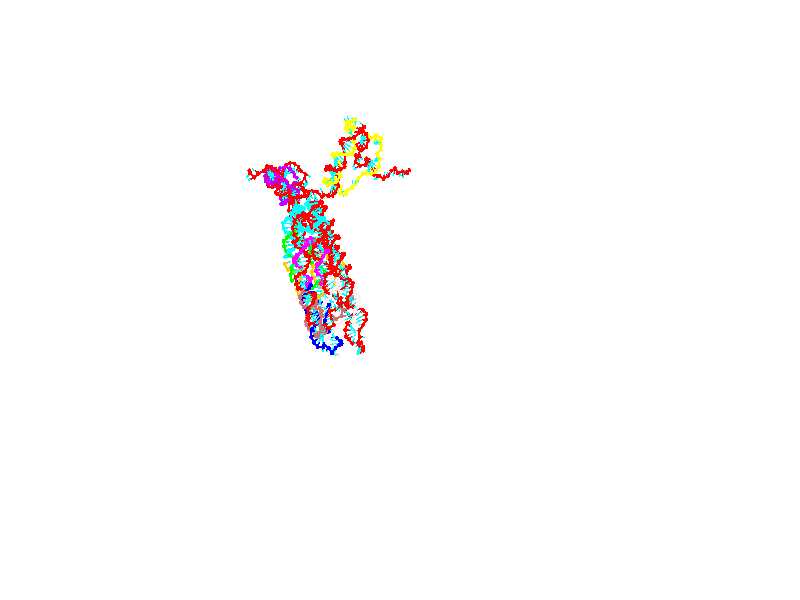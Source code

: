 // switches for output
#declare DRAW_BASES = 1; // possible values are 0, 1; only relevant for DNA ribbons
#declare DRAW_BASES_TYPE = 3; // possible values are 1, 2, 3; only relevant for DNA ribbons
#declare DRAW_FOG = 0; // set to 1 to enable fog

#include "colors.inc"

#include "transforms.inc"
background { rgb <1, 1, 1>}

#default {
   normal{
       ripples 0.25
       frequency 0.20
       turbulence 0.2
       lambda 5
   }
	finish {
		phong 0.1
		phong_size 40.
	}
}

// original window dimensions: 1024x640


// camera settings

camera {
	sky <0, 0.179814, -0.983701>
	up <0, 0.179814, -0.983701>
	right 1.6 * <1, 0, 0>
	location <25.469, 94.9851, 44.8844>
	look_at <25.469, 29.3977, 32.8955>
	direction <0, -65.5874, -11.9889>
	angle 67.0682
}


# declare cpy_camera_pos = <25.469, 94.9851, 44.8844>;
# if (DRAW_FOG = 1)
fog {
	fog_type 2
	up vnormalize(cpy_camera_pos)
	color rgbt<1,1,1,0.3>
	distance 1e-5
	fog_alt 3e-3
	fog_offset 28
}
# end


// LIGHTS

# declare lum = 6;
global_settings {
	ambient_light rgb lum * <0.05, 0.05, 0.05>
	max_trace_level 15
}# declare cpy_direct_light_amount = 0.25;
light_source
{	1000 * <-1, -1.16351, -0.803887>,
	rgb lum * cpy_direct_light_amount
	parallel
}

light_source
{	1000 * <1, 1.16351, 0.803887>,
	rgb lum * cpy_direct_light_amount
	parallel
}

// strand 0

// nucleotide -1

// particle -1
sphere {
	<4.564197, 15.307636, 15.111777> 0.250000
	pigment { color rgbt <1,0,0,0> }
	no_shadow
}
cylinder {
	<4.523147, 14.909749, 15.110952>,  <4.498518, 14.671017, 15.110457>, 0.100000
	pigment { color rgbt <1,0,0,0> }
	no_shadow
}
cylinder {
	<4.523147, 14.909749, 15.110952>,  <4.564197, 15.307636, 15.111777>, 0.100000
	pigment { color rgbt <1,0,0,0> }
	no_shadow
}

// particle -1
sphere {
	<4.523147, 14.909749, 15.110952> 0.100000
	pigment { color rgbt <1,0,0,0> }
	no_shadow
}
sphere {
	0, 1
	scale<0.080000,0.200000,0.300000>
	matrix <-0.980967, 0.100862, 0.165921,
		-0.164837, 0.019050, -0.986137,
		-0.102624, -0.994718, -0.002061,
		4.492360, 14.611334, 15.110334>
	pigment { color rgbt <0,1,1,0> }
	no_shadow
}
cylinder {
	<4.852094, 15.836478, 15.608907>,  <4.564197, 15.307636, 15.111777>, 0.130000
	pigment { color rgbt <1,0,0,0> }
	no_shadow
}

// nucleotide -1

// particle -1
sphere {
	<4.852094, 15.836478, 15.608907> 0.250000
	pigment { color rgbt <1,0,0,0> }
	no_shadow
}
cylinder {
	<4.731698, 16.071507, 15.909350>,  <4.659460, 16.212523, 16.089617>, 0.100000
	pigment { color rgbt <1,0,0,0> }
	no_shadow
}
cylinder {
	<4.731698, 16.071507, 15.909350>,  <4.852094, 15.836478, 15.608907>, 0.100000
	pigment { color rgbt <1,0,0,0> }
	no_shadow
}

// particle -1
sphere {
	<4.731698, 16.071507, 15.909350> 0.100000
	pigment { color rgbt <1,0,0,0> }
	no_shadow
}
sphere {
	0, 1
	scale<0.080000,0.200000,0.300000>
	matrix <0.092301, -0.765987, 0.636196,
		0.949150, 0.260817, 0.176322,
		-0.300991, 0.587570, 0.751109,
		4.641400, 16.247778, 16.134684>
	pigment { color rgbt <0,1,1,0> }
	no_shadow
}
cylinder {
	<5.479310, 15.902638, 16.149021>,  <4.852094, 15.836478, 15.608907>, 0.130000
	pigment { color rgbt <1,0,0,0> }
	no_shadow
}

// nucleotide -1

// particle -1
sphere {
	<5.479310, 15.902638, 16.149021> 0.250000
	pigment { color rgbt <1,0,0,0> }
	no_shadow
}
cylinder {
	<5.104540, 15.909773, 16.288652>,  <4.879678, 15.914054, 16.372431>, 0.100000
	pigment { color rgbt <1,0,0,0> }
	no_shadow
}
cylinder {
	<5.104540, 15.909773, 16.288652>,  <5.479310, 15.902638, 16.149021>, 0.100000
	pigment { color rgbt <1,0,0,0> }
	no_shadow
}

// particle -1
sphere {
	<5.104540, 15.909773, 16.288652> 0.100000
	pigment { color rgbt <1,0,0,0> }
	no_shadow
}
sphere {
	0, 1
	scale<0.080000,0.200000,0.300000>
	matrix <0.215539, -0.756729, 0.617174,
		0.275164, 0.653485, 0.705154,
		-0.936924, 0.017836, 0.349077,
		4.823462, 15.915124, 16.393375>
	pigment { color rgbt <0,1,1,0> }
	no_shadow
}
cylinder {
	<6.029915, 16.168785, 15.768379>,  <5.479310, 15.902638, 16.149021>, 0.130000
	pigment { color rgbt <1,0,0,0> }
	no_shadow
}

// nucleotide -1

// particle -1
sphere {
	<6.029915, 16.168785, 15.768379> 0.250000
	pigment { color rgbt <1,0,0,0> }
	no_shadow
}
cylinder {
	<5.695745, 16.228563, 15.556822>,  <5.495242, 16.264431, 15.429888>, 0.100000
	pigment { color rgbt <1,0,0,0> }
	no_shadow
}
cylinder {
	<5.695745, 16.228563, 15.556822>,  <6.029915, 16.168785, 15.768379>, 0.100000
	pigment { color rgbt <1,0,0,0> }
	no_shadow
}

// particle -1
sphere {
	<5.695745, 16.228563, 15.556822> 0.100000
	pigment { color rgbt <1,0,0,0> }
	no_shadow
}
sphere {
	0, 1
	scale<0.080000,0.200000,0.300000>
	matrix <-0.530021, 0.035499, 0.847241,
		0.145392, 0.988132, 0.049553,
		-0.835427, 0.149446, -0.528892,
		5.445117, 16.273397, 15.398154>
	pigment { color rgbt <0,1,1,0> }
	no_shadow
}
cylinder {
	<6.735138, 16.034451, 15.421873>,  <6.029915, 16.168785, 15.768379>, 0.130000
	pigment { color rgbt <1,0,0,0> }
	no_shadow
}

// nucleotide -1

// particle -1
sphere {
	<6.735138, 16.034451, 15.421873> 0.250000
	pigment { color rgbt <1,0,0,0> }
	no_shadow
}
cylinder {
	<7.112828, 15.972337, 15.538030>,  <7.339442, 15.935068, 15.607723>, 0.100000
	pigment { color rgbt <1,0,0,0> }
	no_shadow
}
cylinder {
	<7.112828, 15.972337, 15.538030>,  <6.735138, 16.034451, 15.421873>, 0.100000
	pigment { color rgbt <1,0,0,0> }
	no_shadow
}

// particle -1
sphere {
	<7.112828, 15.972337, 15.538030> 0.100000
	pigment { color rgbt <1,0,0,0> }
	no_shadow
}
sphere {
	0, 1
	scale<0.080000,0.200000,0.300000>
	matrix <-0.022133, -0.909767, -0.414530,
		0.328559, 0.384982, -0.862461,
		0.944224, -0.155286, 0.290391,
		7.396095, 15.925751, 15.625147>
	pigment { color rgbt <0,1,1,0> }
	no_shadow
}
cylinder {
	<7.114150, 15.757177, 14.773035>,  <6.735138, 16.034451, 15.421873>, 0.130000
	pigment { color rgbt <1,0,0,0> }
	no_shadow
}

// nucleotide -1

// particle -1
sphere {
	<7.114150, 15.757177, 14.773035> 0.250000
	pigment { color rgbt <1,0,0,0> }
	no_shadow
}
cylinder {
	<7.302244, 15.647325, 15.108524>,  <7.415101, 15.581413, 15.309817>, 0.100000
	pigment { color rgbt <1,0,0,0> }
	no_shadow
}
cylinder {
	<7.302244, 15.647325, 15.108524>,  <7.114150, 15.757177, 14.773035>, 0.100000
	pigment { color rgbt <1,0,0,0> }
	no_shadow
}

// particle -1
sphere {
	<7.302244, 15.647325, 15.108524> 0.100000
	pigment { color rgbt <1,0,0,0> }
	no_shadow
}
sphere {
	0, 1
	scale<0.080000,0.200000,0.300000>
	matrix <-0.025795, -0.954221, -0.297989,
		0.882164, 0.118490, -0.455793,
		0.470236, -0.274632, 0.838723,
		7.443315, 15.564935, 15.360141>
	pigment { color rgbt <0,1,1,0> }
	no_shadow
}
cylinder {
	<7.565092, 15.233639, 14.616651>,  <7.114150, 15.757177, 14.773035>, 0.130000
	pigment { color rgbt <1,0,0,0> }
	no_shadow
}

// nucleotide -1

// particle -1
sphere {
	<7.565092, 15.233639, 14.616651> 0.250000
	pigment { color rgbt <1,0,0,0> }
	no_shadow
}
cylinder {
	<7.568819, 15.173625, 15.012105>,  <7.571055, 15.137617, 15.249378>, 0.100000
	pigment { color rgbt <1,0,0,0> }
	no_shadow
}
cylinder {
	<7.568819, 15.173625, 15.012105>,  <7.565092, 15.233639, 14.616651>, 0.100000
	pigment { color rgbt <1,0,0,0> }
	no_shadow
}

// particle -1
sphere {
	<7.568819, 15.173625, 15.012105> 0.100000
	pigment { color rgbt <1,0,0,0> }
	no_shadow
}
sphere {
	0, 1
	scale<0.080000,0.200000,0.300000>
	matrix <0.027980, -0.988254, -0.150240,
		0.999565, 0.029062, -0.005011,
		0.009318, -0.150034, 0.988637,
		7.571614, 15.128614, 15.308696>
	pigment { color rgbt <0,1,1,0> }
	no_shadow
}
cylinder {
	<8.106757, 14.875339, 14.771537>,  <7.565092, 15.233639, 14.616651>, 0.130000
	pigment { color rgbt <1,0,0,0> }
	no_shadow
}

// nucleotide -1

// particle -1
sphere {
	<8.106757, 14.875339, 14.771537> 0.250000
	pigment { color rgbt <1,0,0,0> }
	no_shadow
}
cylinder {
	<7.864035, 14.798510, 15.080054>,  <7.718401, 14.752412, 15.265165>, 0.100000
	pigment { color rgbt <1,0,0,0> }
	no_shadow
}
cylinder {
	<7.864035, 14.798510, 15.080054>,  <8.106757, 14.875339, 14.771537>, 0.100000
	pigment { color rgbt <1,0,0,0> }
	no_shadow
}

// particle -1
sphere {
	<7.864035, 14.798510, 15.080054> 0.100000
	pigment { color rgbt <1,0,0,0> }
	no_shadow
}
sphere {
	0, 1
	scale<0.080000,0.200000,0.300000>
	matrix <0.062816, -0.978917, -0.194357,
		0.792364, -0.069487, 0.606078,
		-0.606806, -0.192073, 0.771294,
		7.681993, 14.740888, 15.311442>
	pigment { color rgbt <0,1,1,0> }
	no_shadow
}
cylinder {
	<8.442691, 14.340455, 15.160470>,  <8.106757, 14.875339, 14.771537>, 0.130000
	pigment { color rgbt <1,0,0,0> }
	no_shadow
}

// nucleotide -1

// particle -1
sphere {
	<8.442691, 14.340455, 15.160470> 0.250000
	pigment { color rgbt <1,0,0,0> }
	no_shadow
}
cylinder {
	<8.074575, 14.324958, 15.316197>,  <7.853706, 14.315660, 15.409634>, 0.100000
	pigment { color rgbt <1,0,0,0> }
	no_shadow
}
cylinder {
	<8.074575, 14.324958, 15.316197>,  <8.442691, 14.340455, 15.160470>, 0.100000
	pigment { color rgbt <1,0,0,0> }
	no_shadow
}

// particle -1
sphere {
	<8.074575, 14.324958, 15.316197> 0.100000
	pigment { color rgbt <1,0,0,0> }
	no_shadow
}
sphere {
	0, 1
	scale<0.080000,0.200000,0.300000>
	matrix <-0.036941, -0.982035, -0.185049,
		0.389494, -0.184680, 0.902324,
		-0.920288, -0.038743, 0.389319,
		7.798489, 14.313335, 15.432993>
	pigment { color rgbt <0,1,1,0> }
	no_shadow
}
cylinder {
	<8.391323, 13.761418, 15.640777>,  <8.442691, 14.340455, 15.160470>, 0.130000
	pigment { color rgbt <1,0,0,0> }
	no_shadow
}

// nucleotide -1

// particle -1
sphere {
	<8.391323, 13.761418, 15.640777> 0.250000
	pigment { color rgbt <1,0,0,0> }
	no_shadow
}
cylinder {
	<8.009961, 13.831475, 15.542516>,  <7.781144, 13.873509, 15.483560>, 0.100000
	pigment { color rgbt <1,0,0,0> }
	no_shadow
}
cylinder {
	<8.009961, 13.831475, 15.542516>,  <8.391323, 13.761418, 15.640777>, 0.100000
	pigment { color rgbt <1,0,0,0> }
	no_shadow
}

// particle -1
sphere {
	<8.009961, 13.831475, 15.542516> 0.100000
	pigment { color rgbt <1,0,0,0> }
	no_shadow
}
sphere {
	0, 1
	scale<0.080000,0.200000,0.300000>
	matrix <-0.158469, -0.983591, -0.086231,
		-0.256724, -0.043285, 0.965515,
		-0.953405, 0.175142, -0.245652,
		7.723940, 13.884018, 15.468821>
	pigment { color rgbt <0,1,1,0> }
	no_shadow
}
cylinder {
	<7.995045, 13.253562, 16.016151>,  <8.391323, 13.761418, 15.640777>, 0.130000
	pigment { color rgbt <1,0,0,0> }
	no_shadow
}

// nucleotide -1

// particle -1
sphere {
	<7.995045, 13.253562, 16.016151> 0.250000
	pigment { color rgbt <1,0,0,0> }
	no_shadow
}
cylinder {
	<7.744157, 13.359780, 15.723282>,  <7.593625, 13.423512, 15.547560>, 0.100000
	pigment { color rgbt <1,0,0,0> }
	no_shadow
}
cylinder {
	<7.744157, 13.359780, 15.723282>,  <7.995045, 13.253562, 16.016151>, 0.100000
	pigment { color rgbt <1,0,0,0> }
	no_shadow
}

// particle -1
sphere {
	<7.744157, 13.359780, 15.723282> 0.100000
	pigment { color rgbt <1,0,0,0> }
	no_shadow
}
sphere {
	0, 1
	scale<0.080000,0.200000,0.300000>
	matrix <-0.291648, -0.951762, -0.095343,
		-0.722175, 0.153737, 0.674410,
		-0.627220, 0.265545, -0.732176,
		7.555992, 13.439444, 15.503629>
	pigment { color rgbt <0,1,1,0> }
	no_shadow
}
cylinder {
	<7.365851, 13.060075, 16.306709>,  <7.995045, 13.253562, 16.016151>, 0.130000
	pigment { color rgbt <1,0,0,0> }
	no_shadow
}

// nucleotide -1

// particle -1
sphere {
	<7.365851, 13.060075, 16.306709> 0.250000
	pigment { color rgbt <1,0,0,0> }
	no_shadow
}
cylinder {
	<7.338285, 13.107975, 15.910546>,  <7.321746, 13.136715, 15.672848>, 0.100000
	pigment { color rgbt <1,0,0,0> }
	no_shadow
}
cylinder {
	<7.338285, 13.107975, 15.910546>,  <7.365851, 13.060075, 16.306709>, 0.100000
	pigment { color rgbt <1,0,0,0> }
	no_shadow
}

// particle -1
sphere {
	<7.338285, 13.107975, 15.910546> 0.100000
	pigment { color rgbt <1,0,0,0> }
	no_shadow
}
sphere {
	0, 1
	scale<0.080000,0.200000,0.300000>
	matrix <-0.232491, -0.967362, -0.100787,
		-0.970154, 0.223316, 0.094509,
		-0.068917, 0.119751, -0.990409,
		7.317611, 13.143900, 15.613423>
	pigment { color rgbt <0,1,1,0> }
	no_shadow
}
cylinder {
	<6.697052, 12.795677, 16.136652>,  <7.365851, 13.060075, 16.306709>, 0.130000
	pigment { color rgbt <1,0,0,0> }
	no_shadow
}

// nucleotide -1

// particle -1
sphere {
	<6.697052, 12.795677, 16.136652> 0.250000
	pigment { color rgbt <1,0,0,0> }
	no_shadow
}
cylinder {
	<6.906914, 12.798961, 15.796142>,  <7.032831, 12.800931, 15.591835>, 0.100000
	pigment { color rgbt <1,0,0,0> }
	no_shadow
}
cylinder {
	<6.906914, 12.798961, 15.796142>,  <6.697052, 12.795677, 16.136652>, 0.100000
	pigment { color rgbt <1,0,0,0> }
	no_shadow
}

// particle -1
sphere {
	<6.906914, 12.798961, 15.796142> 0.100000
	pigment { color rgbt <1,0,0,0> }
	no_shadow
}
sphere {
	0, 1
	scale<0.080000,0.200000,0.300000>
	matrix <-0.442720, -0.851470, -0.281067,
		-0.727143, 0.524340, -0.443092,
		0.524654, 0.008210, -0.851276,
		7.064310, 12.801424, 15.540759>
	pigment { color rgbt <0,1,1,0> }
	no_shadow
}
cylinder {
	<6.476213, 12.209941, 15.757351>,  <6.697052, 12.795677, 16.136652>, 0.130000
	pigment { color rgbt <1,0,0,0> }
	no_shadow
}

// nucleotide -1

// particle -1
sphere {
	<6.476213, 12.209941, 15.757351> 0.250000
	pigment { color rgbt <1,0,0,0> }
	no_shadow
}
cylinder {
	<6.752974, 12.310624, 15.486673>,  <6.919031, 12.371035, 15.324267>, 0.100000
	pigment { color rgbt <1,0,0,0> }
	no_shadow
}
cylinder {
	<6.752974, 12.310624, 15.486673>,  <6.476213, 12.209941, 15.757351>, 0.100000
	pigment { color rgbt <1,0,0,0> }
	no_shadow
}

// particle -1
sphere {
	<6.752974, 12.310624, 15.486673> 0.100000
	pigment { color rgbt <1,0,0,0> }
	no_shadow
}
sphere {
	0, 1
	scale<0.080000,0.200000,0.300000>
	matrix <-0.106513, -0.891418, -0.440487,
		-0.714091, 0.376850, -0.589964,
		0.691903, 0.251709, -0.676693,
		6.960545, 12.386137, 15.283666>
	pigment { color rgbt <0,1,1,0> }
	no_shadow
}
cylinder {
	<6.252132, 12.111198, 15.045040>,  <6.476213, 12.209941, 15.757351>, 0.130000
	pigment { color rgbt <1,0,0,0> }
	no_shadow
}

// nucleotide -1

// particle -1
sphere {
	<6.252132, 12.111198, 15.045040> 0.250000
	pigment { color rgbt <1,0,0,0> }
	no_shadow
}
cylinder {
	<6.651890, 12.097455, 15.047195>,  <6.891745, 12.089210, 15.048489>, 0.100000
	pigment { color rgbt <1,0,0,0> }
	no_shadow
}
cylinder {
	<6.651890, 12.097455, 15.047195>,  <6.252132, 12.111198, 15.045040>, 0.100000
	pigment { color rgbt <1,0,0,0> }
	no_shadow
}

// particle -1
sphere {
	<6.651890, 12.097455, 15.047195> 0.100000
	pigment { color rgbt <1,0,0,0> }
	no_shadow
}
sphere {
	0, 1
	scale<0.080000,0.200000,0.300000>
	matrix <-0.028704, -0.902369, -0.430008,
		0.019636, 0.429593, -0.902809,
		0.999395, -0.034358, 0.005388,
		6.951709, 12.087148, 15.048812>
	pigment { color rgbt <0,1,1,0> }
	no_shadow
}
cylinder {
	<6.561772, 11.945644, 14.295535>,  <6.252132, 12.111198, 15.045040>, 0.130000
	pigment { color rgbt <1,0,0,0> }
	no_shadow
}

// nucleotide -1

// particle -1
sphere {
	<6.561772, 11.945644, 14.295535> 0.250000
	pigment { color rgbt <1,0,0,0> }
	no_shadow
}
cylinder {
	<6.863127, 11.884461, 14.551353>,  <7.043939, 11.847752, 14.704843>, 0.100000
	pigment { color rgbt <1,0,0,0> }
	no_shadow
}
cylinder {
	<6.863127, 11.884461, 14.551353>,  <6.561772, 11.945644, 14.295535>, 0.100000
	pigment { color rgbt <1,0,0,0> }
	no_shadow
}

// particle -1
sphere {
	<6.863127, 11.884461, 14.551353> 0.100000
	pigment { color rgbt <1,0,0,0> }
	no_shadow
}
sphere {
	0, 1
	scale<0.080000,0.200000,0.300000>
	matrix <0.295203, -0.790390, -0.536785,
		0.587593, 0.593201, -0.550315,
		0.753386, -0.152957, 0.639543,
		7.089142, 11.838574, 14.743216>
	pigment { color rgbt <0,1,1,0> }
	no_shadow
}
cylinder {
	<7.102087, 11.889326, 13.853531>,  <6.561772, 11.945644, 14.295535>, 0.130000
	pigment { color rgbt <1,0,0,0> }
	no_shadow
}

// nucleotide -1

// particle -1
sphere {
	<7.102087, 11.889326, 13.853531> 0.250000
	pigment { color rgbt <1,0,0,0> }
	no_shadow
}
cylinder {
	<7.210853, 11.720462, 14.199443>,  <7.276112, 11.619143, 14.406990>, 0.100000
	pigment { color rgbt <1,0,0,0> }
	no_shadow
}
cylinder {
	<7.210853, 11.720462, 14.199443>,  <7.102087, 11.889326, 13.853531>, 0.100000
	pigment { color rgbt <1,0,0,0> }
	no_shadow
}

// particle -1
sphere {
	<7.210853, 11.720462, 14.199443> 0.100000
	pigment { color rgbt <1,0,0,0> }
	no_shadow
}
sphere {
	0, 1
	scale<0.080000,0.200000,0.300000>
	matrix <0.383077, -0.776883, -0.499704,
		0.882788, 0.467154, -0.049525,
		0.271914, -0.422161, 0.864779,
		7.292427, 11.593814, 14.458877>
	pigment { color rgbt <0,1,1,0> }
	no_shadow
}
cylinder {
	<7.861315, 11.703704, 13.881474>,  <7.102087, 11.889326, 13.853531>, 0.130000
	pigment { color rgbt <1,0,0,0> }
	no_shadow
}

// nucleotide -1

// particle -1
sphere {
	<7.861315, 11.703704, 13.881474> 0.250000
	pigment { color rgbt <1,0,0,0> }
	no_shadow
}
cylinder {
	<7.683994, 11.489944, 14.169334>,  <7.577602, 11.361688, 14.342051>, 0.100000
	pigment { color rgbt <1,0,0,0> }
	no_shadow
}
cylinder {
	<7.683994, 11.489944, 14.169334>,  <7.861315, 11.703704, 13.881474>, 0.100000
	pigment { color rgbt <1,0,0,0> }
	no_shadow
}

// particle -1
sphere {
	<7.683994, 11.489944, 14.169334> 0.100000
	pigment { color rgbt <1,0,0,0> }
	no_shadow
}
sphere {
	0, 1
	scale<0.080000,0.200000,0.300000>
	matrix <0.558482, -0.792640, -0.244579,
		0.701129, 0.293491, 0.649832,
		-0.443301, -0.534401, 0.719652,
		7.551004, 11.329623, 14.385230>
	pigment { color rgbt <0,1,1,0> }
	no_shadow
}
cylinder {
	<8.363271, 11.367050, 14.222393>,  <7.861315, 11.703704, 13.881474>, 0.130000
	pigment { color rgbt <1,0,0,0> }
	no_shadow
}

// nucleotide -1

// particle -1
sphere {
	<8.363271, 11.367050, 14.222393> 0.250000
	pigment { color rgbt <1,0,0,0> }
	no_shadow
}
cylinder {
	<8.047298, 11.141916, 14.319738>,  <7.857715, 11.006836, 14.378145>, 0.100000
	pigment { color rgbt <1,0,0,0> }
	no_shadow
}
cylinder {
	<8.047298, 11.141916, 14.319738>,  <8.363271, 11.367050, 14.222393>, 0.100000
	pigment { color rgbt <1,0,0,0> }
	no_shadow
}

// particle -1
sphere {
	<8.047298, 11.141916, 14.319738> 0.100000
	pigment { color rgbt <1,0,0,0> }
	no_shadow
}
sphere {
	0, 1
	scale<0.080000,0.200000,0.300000>
	matrix <0.503085, -0.821771, -0.267578,
		0.350591, -0.088936, 0.932296,
		-0.789931, -0.562834, 0.243363,
		7.810319, 10.973066, 14.392747>
	pigment { color rgbt <0,1,1,0> }
	no_shadow
}
cylinder {
	<8.599861, 10.911989, 14.680860>,  <8.363271, 11.367050, 14.222393>, 0.130000
	pigment { color rgbt <1,0,0,0> }
	no_shadow
}

// nucleotide -1

// particle -1
sphere {
	<8.599861, 10.911989, 14.680860> 0.250000
	pigment { color rgbt <1,0,0,0> }
	no_shadow
}
cylinder {
	<8.284194, 10.738618, 14.506800>,  <8.094793, 10.634595, 14.402364>, 0.100000
	pigment { color rgbt <1,0,0,0> }
	no_shadow
}
cylinder {
	<8.284194, 10.738618, 14.506800>,  <8.599861, 10.911989, 14.680860>, 0.100000
	pigment { color rgbt <1,0,0,0> }
	no_shadow
}

// particle -1
sphere {
	<8.284194, 10.738618, 14.506800> 0.100000
	pigment { color rgbt <1,0,0,0> }
	no_shadow
}
sphere {
	0, 1
	scale<0.080000,0.200000,0.300000>
	matrix <0.556737, -0.804005, -0.208851,
		-0.259340, -0.407082, 0.875801,
		-0.789168, -0.433428, -0.435149,
		8.047443, 10.608589, 14.376255>
	pigment { color rgbt <0,1,1,0> }
	no_shadow
}
cylinder {
	<8.823057, 10.149425, 14.597131>,  <8.599861, 10.911989, 14.680860>, 0.130000
	pigment { color rgbt <1,0,0,0> }
	no_shadow
}

// nucleotide -1

// particle -1
sphere {
	<8.823057, 10.149425, 14.597131> 0.250000
	pigment { color rgbt <1,0,0,0> }
	no_shadow
}
cylinder {
	<8.498261, 10.193281, 14.367818>,  <8.303384, 10.219595, 14.230230>, 0.100000
	pigment { color rgbt <1,0,0,0> }
	no_shadow
}
cylinder {
	<8.498261, 10.193281, 14.367818>,  <8.823057, 10.149425, 14.597131>, 0.100000
	pigment { color rgbt <1,0,0,0> }
	no_shadow
}

// particle -1
sphere {
	<8.498261, 10.193281, 14.367818> 0.100000
	pigment { color rgbt <1,0,0,0> }
	no_shadow
}
sphere {
	0, 1
	scale<0.080000,0.200000,0.300000>
	matrix <0.205018, -0.866035, -0.456016,
		-0.546482, -0.487812, 0.680732,
		-0.811988, 0.109642, -0.573283,
		8.254665, 10.226174, 14.195833>
	pigment { color rgbt <0,1,1,0> }
	no_shadow
}
cylinder {
	<8.524050, 9.531059, 14.599213>,  <8.823057, 10.149425, 14.597131>, 0.130000
	pigment { color rgbt <1,0,0,0> }
	no_shadow
}

// nucleotide -1

// particle -1
sphere {
	<8.524050, 9.531059, 14.599213> 0.250000
	pigment { color rgbt <1,0,0,0> }
	no_shadow
}
cylinder {
	<8.404570, 9.713321, 14.263795>,  <8.332882, 9.822678, 14.062544>, 0.100000
	pigment { color rgbt <1,0,0,0> }
	no_shadow
}
cylinder {
	<8.404570, 9.713321, 14.263795>,  <8.524050, 9.531059, 14.599213>, 0.100000
	pigment { color rgbt <1,0,0,0> }
	no_shadow
}

// particle -1
sphere {
	<8.404570, 9.713321, 14.263795> 0.100000
	pigment { color rgbt <1,0,0,0> }
	no_shadow
}
sphere {
	0, 1
	scale<0.080000,0.200000,0.300000>
	matrix <0.235386, -0.816338, -0.527433,
		-0.924863, -0.354926, 0.136586,
		-0.298700, 0.455653, -0.838546,
		8.314960, 9.850017, 14.012231>
	pigment { color rgbt <0,1,1,0> }
	no_shadow
}
cylinder {
	<8.260792, 9.035247, 14.218251>,  <8.524050, 9.531059, 14.599213>, 0.130000
	pigment { color rgbt <1,0,0,0> }
	no_shadow
}

// nucleotide -1

// particle -1
sphere {
	<8.260792, 9.035247, 14.218251> 0.250000
	pigment { color rgbt <1,0,0,0> }
	no_shadow
}
cylinder {
	<8.323666, 9.316731, 13.941099>,  <8.361390, 9.485622, 13.774808>, 0.100000
	pigment { color rgbt <1,0,0,0> }
	no_shadow
}
cylinder {
	<8.323666, 9.316731, 13.941099>,  <8.260792, 9.035247, 14.218251>, 0.100000
	pigment { color rgbt <1,0,0,0> }
	no_shadow
}

// particle -1
sphere {
	<8.323666, 9.316731, 13.941099> 0.100000
	pigment { color rgbt <1,0,0,0> }
	no_shadow
}
sphere {
	0, 1
	scale<0.080000,0.200000,0.300000>
	matrix <0.361549, -0.693899, -0.622725,
		-0.919008, -0.152628, -0.363497,
		0.157185, 0.703711, -0.692881,
		8.370821, 9.527844, 13.733235>
	pigment { color rgbt <0,1,1,0> }
	no_shadow
}
cylinder {
	<7.980473, 8.789842, 13.457006>,  <8.260792, 9.035247, 14.218251>, 0.130000
	pigment { color rgbt <1,0,0,0> }
	no_shadow
}

// nucleotide -1

// particle -1
sphere {
	<7.980473, 8.789842, 13.457006> 0.250000
	pigment { color rgbt <1,0,0,0> }
	no_shadow
}
cylinder {
	<8.252340, 9.077315, 13.398298>,  <8.415461, 9.249800, 13.363074>, 0.100000
	pigment { color rgbt <1,0,0,0> }
	no_shadow
}
cylinder {
	<8.252340, 9.077315, 13.398298>,  <7.980473, 8.789842, 13.457006>, 0.100000
	pigment { color rgbt <1,0,0,0> }
	no_shadow
}

// particle -1
sphere {
	<8.252340, 9.077315, 13.398298> 0.100000
	pigment { color rgbt <1,0,0,0> }
	no_shadow
}
sphere {
	0, 1
	scale<0.080000,0.200000,0.300000>
	matrix <0.426014, -0.549640, -0.718615,
		-0.597128, 0.425896, -0.679743,
		0.679669, 0.718685, -0.146768,
		8.456242, 9.292921, 13.354268>
	pigment { color rgbt <0,1,1,0> }
	no_shadow
}
cylinder {
	<8.001233, 8.914062, 12.653847>,  <7.980473, 8.789842, 13.457006>, 0.130000
	pigment { color rgbt <1,0,0,0> }
	no_shadow
}

// nucleotide -1

// particle -1
sphere {
	<8.001233, 8.914062, 12.653847> 0.250000
	pigment { color rgbt <1,0,0,0> }
	no_shadow
}
cylinder {
	<8.342297, 9.032528, 12.826014>,  <8.546935, 9.103608, 12.929314>, 0.100000
	pigment { color rgbt <1,0,0,0> }
	no_shadow
}
cylinder {
	<8.342297, 9.032528, 12.826014>,  <8.001233, 8.914062, 12.653847>, 0.100000
	pigment { color rgbt <1,0,0,0> }
	no_shadow
}

// particle -1
sphere {
	<8.342297, 9.032528, 12.826014> 0.100000
	pigment { color rgbt <1,0,0,0> }
	no_shadow
}
sphere {
	0, 1
	scale<0.080000,0.200000,0.300000>
	matrix <0.521407, -0.534853, -0.664882,
		0.033295, 0.791340, -0.610470,
		0.852658, 0.296166, 0.430418,
		8.598094, 9.121378, 12.955139>
	pigment { color rgbt <0,1,1,0> }
	no_shadow
}
cylinder {
	<8.373974, 9.011182, 12.062369>,  <8.001233, 8.914062, 12.653847>, 0.130000
	pigment { color rgbt <1,0,0,0> }
	no_shadow
}

// nucleotide -1

// particle -1
sphere {
	<8.373974, 9.011182, 12.062369> 0.250000
	pigment { color rgbt <1,0,0,0> }
	no_shadow
}
cylinder {
	<8.609609, 8.954382, 12.380568>,  <8.750990, 8.920301, 12.571486>, 0.100000
	pigment { color rgbt <1,0,0,0> }
	no_shadow
}
cylinder {
	<8.609609, 8.954382, 12.380568>,  <8.373974, 9.011182, 12.062369>, 0.100000
	pigment { color rgbt <1,0,0,0> }
	no_shadow
}

// particle -1
sphere {
	<8.609609, 8.954382, 12.380568> 0.100000
	pigment { color rgbt <1,0,0,0> }
	no_shadow
}
sphere {
	0, 1
	scale<0.080000,0.200000,0.300000>
	matrix <0.644510, -0.511245, -0.568538,
		0.487426, 0.847623, -0.209647,
		0.589087, -0.142001, 0.795495,
		8.786335, 8.911781, 12.619216>
	pigment { color rgbt <0,1,1,0> }
	no_shadow
}
cylinder {
	<8.977432, 8.978230, 11.768323>,  <8.373974, 9.011182, 12.062369>, 0.130000
	pigment { color rgbt <1,0,0,0> }
	no_shadow
}

// nucleotide -1

// particle -1
sphere {
	<8.977432, 8.978230, 11.768323> 0.250000
	pigment { color rgbt <1,0,0,0> }
	no_shadow
}
cylinder {
	<9.047163, 8.832784, 12.134360>,  <9.089002, 8.745516, 12.353983>, 0.100000
	pigment { color rgbt <1,0,0,0> }
	no_shadow
}
cylinder {
	<9.047163, 8.832784, 12.134360>,  <8.977432, 8.978230, 11.768323>, 0.100000
	pigment { color rgbt <1,0,0,0> }
	no_shadow
}

// particle -1
sphere {
	<9.047163, 8.832784, 12.134360> 0.100000
	pigment { color rgbt <1,0,0,0> }
	no_shadow
}
sphere {
	0, 1
	scale<0.080000,0.200000,0.300000>
	matrix <0.767862, -0.531582, -0.357504,
		0.616440, 0.764987, 0.186538,
		0.174326, -0.363615, 0.915093,
		9.099461, 8.723700, 12.408888>
	pigment { color rgbt <0,1,1,0> }
	no_shadow
}
cylinder {
	<9.609029, 8.652251, 11.711104>,  <8.977432, 8.978230, 11.768323>, 0.130000
	pigment { color rgbt <1,0,0,0> }
	no_shadow
}

// nucleotide -1

// particle -1
sphere {
	<9.609029, 8.652251, 11.711104> 0.250000
	pigment { color rgbt <1,0,0,0> }
	no_shadow
}
cylinder {
	<9.563169, 8.555143, 12.096418>,  <9.535654, 8.496879, 12.327607>, 0.100000
	pigment { color rgbt <1,0,0,0> }
	no_shadow
}
cylinder {
	<9.563169, 8.555143, 12.096418>,  <9.609029, 8.652251, 11.711104>, 0.100000
	pigment { color rgbt <1,0,0,0> }
	no_shadow
}

// particle -1
sphere {
	<9.563169, 8.555143, 12.096418> 0.100000
	pigment { color rgbt <1,0,0,0> }
	no_shadow
}
sphere {
	0, 1
	scale<0.080000,0.200000,0.300000>
	matrix <0.754004, -0.652605, -0.074730,
		0.646787, 0.717754, 0.257868,
		-0.114648, -0.242768, 0.963286,
		9.528775, 8.482313, 12.385404>
	pigment { color rgbt <0,1,1,0> }
	no_shadow
}
cylinder {
	<10.195692, 8.762150, 12.143870>,  <9.609029, 8.652251, 11.711104>, 0.130000
	pigment { color rgbt <1,0,0,0> }
	no_shadow
}

// nucleotide -1

// particle -1
sphere {
	<10.195692, 8.762150, 12.143870> 0.250000
	pigment { color rgbt <1,0,0,0> }
	no_shadow
}
cylinder {
	<10.015989, 8.457767, 12.331107>,  <9.908168, 8.275137, 12.443449>, 0.100000
	pigment { color rgbt <1,0,0,0> }
	no_shadow
}
cylinder {
	<10.015989, 8.457767, 12.331107>,  <10.195692, 8.762150, 12.143870>, 0.100000
	pigment { color rgbt <1,0,0,0> }
	no_shadow
}

// particle -1
sphere {
	<10.015989, 8.457767, 12.331107> 0.100000
	pigment { color rgbt <1,0,0,0> }
	no_shadow
}
sphere {
	0, 1
	scale<0.080000,0.200000,0.300000>
	matrix <0.827731, -0.551695, -0.102443,
		0.336199, 0.341431, 0.877721,
		-0.449257, -0.760958, 0.468093,
		9.881212, 8.229479, 12.471535>
	pigment { color rgbt <0,1,1,0> }
	no_shadow
}
cylinder {
	<10.597272, 8.412239, 12.644588>,  <10.195692, 8.762150, 12.143870>, 0.130000
	pigment { color rgbt <1,0,0,0> }
	no_shadow
}

// nucleotide -1

// particle -1
sphere {
	<10.597272, 8.412239, 12.644588> 0.250000
	pigment { color rgbt <1,0,0,0> }
	no_shadow
}
cylinder {
	<10.319274, 8.155382, 12.515200>,  <10.152475, 8.001268, 12.437567>, 0.100000
	pigment { color rgbt <1,0,0,0> }
	no_shadow
}
cylinder {
	<10.319274, 8.155382, 12.515200>,  <10.597272, 8.412239, 12.644588>, 0.100000
	pigment { color rgbt <1,0,0,0> }
	no_shadow
}

// particle -1
sphere {
	<10.319274, 8.155382, 12.515200> 0.100000
	pigment { color rgbt <1,0,0,0> }
	no_shadow
}
sphere {
	0, 1
	scale<0.080000,0.200000,0.300000>
	matrix <0.705918, -0.694859, -0.137298,
		-0.136602, -0.323766, 0.936224,
		-0.694996, -0.642142, -0.323471,
		10.110775, 7.962739, 12.418159>
	pigment { color rgbt <0,1,1,0> }
	no_shadow
}
cylinder {
	<11.180402, 8.260041, 12.941108>,  <10.597272, 8.412239, 12.644588>, 0.130000
	pigment { color rgbt <1,0,0,0> }
	no_shadow
}

// nucleotide -1

// particle -1
sphere {
	<11.180402, 8.260041, 12.941108> 0.250000
	pigment { color rgbt <1,0,0,0> }
	no_shadow
}
cylinder {
	<11.521091, 8.363060, 13.123638>,  <11.725506, 8.424871, 13.233156>, 0.100000
	pigment { color rgbt <1,0,0,0> }
	no_shadow
}
cylinder {
	<11.521091, 8.363060, 13.123638>,  <11.180402, 8.260041, 12.941108>, 0.100000
	pigment { color rgbt <1,0,0,0> }
	no_shadow
}

// particle -1
sphere {
	<11.521091, 8.363060, 13.123638> 0.100000
	pigment { color rgbt <1,0,0,0> }
	no_shadow
}
sphere {
	0, 1
	scale<0.080000,0.200000,0.300000>
	matrix <0.452136, -0.801384, -0.391608,
		0.264835, 0.539863, -0.799006,
		0.851725, 0.257548, 0.456326,
		11.776609, 8.440324, 13.260536>
	pigment { color rgbt <0,1,1,0> }
	no_shadow
}
cylinder {
	<11.169766, 8.585340, 13.589943>,  <11.180402, 8.260041, 12.941108>, 0.130000
	pigment { color rgbt <1,0,0,0> }
	no_shadow
}

// nucleotide -1

// particle -1
sphere {
	<11.169766, 8.585340, 13.589943> 0.250000
	pigment { color rgbt <1,0,0,0> }
	no_shadow
}
cylinder {
	<11.298975, 8.271982, 13.802340>,  <11.376500, 8.083967, 13.929777>, 0.100000
	pigment { color rgbt <1,0,0,0> }
	no_shadow
}
cylinder {
	<11.298975, 8.271982, 13.802340>,  <11.169766, 8.585340, 13.589943>, 0.100000
	pigment { color rgbt <1,0,0,0> }
	no_shadow
}

// particle -1
sphere {
	<11.298975, 8.271982, 13.802340> 0.100000
	pigment { color rgbt <1,0,0,0> }
	no_shadow
}
sphere {
	0, 1
	scale<0.080000,0.200000,0.300000>
	matrix <-0.045787, 0.547476, 0.835568,
		-0.945284, -0.294218, 0.140977,
		0.323021, -0.783394, 0.530991,
		11.395882, 8.036964, 13.961637>
	pigment { color rgbt <0,1,1,0> }
	no_shadow
}
cylinder {
	<10.604469, 8.360778, 14.151428>,  <11.169766, 8.585340, 13.589943>, 0.130000
	pigment { color rgbt <1,0,0,0> }
	no_shadow
}

// nucleotide -1

// particle -1
sphere {
	<10.604469, 8.360778, 14.151428> 0.250000
	pigment { color rgbt <1,0,0,0> }
	no_shadow
}
cylinder {
	<10.993549, 8.326324, 14.237623>,  <11.226997, 8.305651, 14.289340>, 0.100000
	pigment { color rgbt <1,0,0,0> }
	no_shadow
}
cylinder {
	<10.993549, 8.326324, 14.237623>,  <10.604469, 8.360778, 14.151428>, 0.100000
	pigment { color rgbt <1,0,0,0> }
	no_shadow
}

// particle -1
sphere {
	<10.993549, 8.326324, 14.237623> 0.100000
	pigment { color rgbt <1,0,0,0> }
	no_shadow
}
sphere {
	0, 1
	scale<0.080000,0.200000,0.300000>
	matrix <-0.157041, 0.439335, 0.884490,
		-0.170859, -0.894184, 0.413814,
		0.972700, -0.086137, 0.215488,
		11.285359, 8.300483, 14.302270>
	pigment { color rgbt <0,1,1,0> }
	no_shadow
}
cylinder {
	<10.741748, 8.104143, 14.822349>,  <10.604469, 8.360778, 14.151428>, 0.130000
	pigment { color rgbt <1,0,0,0> }
	no_shadow
}

// nucleotide -1

// particle -1
sphere {
	<10.741748, 8.104143, 14.822349> 0.250000
	pigment { color rgbt <1,0,0,0> }
	no_shadow
}
cylinder {
	<10.996267, 8.394776, 14.718656>,  <11.148979, 8.569157, 14.656440>, 0.100000
	pigment { color rgbt <1,0,0,0> }
	no_shadow
}
cylinder {
	<10.996267, 8.394776, 14.718656>,  <10.741748, 8.104143, 14.822349>, 0.100000
	pigment { color rgbt <1,0,0,0> }
	no_shadow
}

// particle -1
sphere {
	<10.996267, 8.394776, 14.718656> 0.100000
	pigment { color rgbt <1,0,0,0> }
	no_shadow
}
sphere {
	0, 1
	scale<0.080000,0.200000,0.300000>
	matrix <-0.368250, 0.581354, 0.725547,
		0.677877, -0.366202, 0.637479,
		0.636298, 0.726583, -0.259233,
		11.187157, 8.612751, 14.640886>
	pigment { color rgbt <0,1,1,0> }
	no_shadow
}
cylinder {
	<11.180493, 8.329523, 15.505278>,  <10.741748, 8.104143, 14.822349>, 0.130000
	pigment { color rgbt <1,0,0,0> }
	no_shadow
}

// nucleotide -1

// particle -1
sphere {
	<11.180493, 8.329523, 15.505278> 0.250000
	pigment { color rgbt <1,0,0,0> }
	no_shadow
}
cylinder {
	<11.084729, 8.603387, 15.229910>,  <11.027270, 8.767706, 15.064689>, 0.100000
	pigment { color rgbt <1,0,0,0> }
	no_shadow
}
cylinder {
	<11.084729, 8.603387, 15.229910>,  <11.180493, 8.329523, 15.505278>, 0.100000
	pigment { color rgbt <1,0,0,0> }
	no_shadow
}

// particle -1
sphere {
	<11.084729, 8.603387, 15.229910> 0.100000
	pigment { color rgbt <1,0,0,0> }
	no_shadow
}
sphere {
	0, 1
	scale<0.080000,0.200000,0.300000>
	matrix <-0.355486, 0.597994, 0.718354,
		0.903500, 0.416705, 0.100221,
		-0.239410, 0.684661, -0.688420,
		11.012906, 8.808785, 15.023384>
	pigment { color rgbt <0,1,1,0> }
	no_shadow
}
cylinder {
	<11.319337, 8.938595, 15.891994>,  <11.180493, 8.329523, 15.505278>, 0.130000
	pigment { color rgbt <1,0,0,0> }
	no_shadow
}

// nucleotide -1

// particle -1
sphere {
	<11.319337, 8.938595, 15.891994> 0.250000
	pigment { color rgbt <1,0,0,0> }
	no_shadow
}
cylinder {
	<11.111354, 9.040699, 15.565930>,  <10.986564, 9.101962, 15.370292>, 0.100000
	pigment { color rgbt <1,0,0,0> }
	no_shadow
}
cylinder {
	<11.111354, 9.040699, 15.565930>,  <11.319337, 8.938595, 15.891994>, 0.100000
	pigment { color rgbt <1,0,0,0> }
	no_shadow
}

// particle -1
sphere {
	<11.111354, 9.040699, 15.565930> 0.100000
	pigment { color rgbt <1,0,0,0> }
	no_shadow
}
sphere {
	0, 1
	scale<0.080000,0.200000,0.300000>
	matrix <-0.352389, 0.805213, 0.476922,
		0.778116, 0.535233, -0.328726,
		-0.519959, 0.255261, -0.815159,
		10.955366, 9.117277, 15.321383>
	pigment { color rgbt <0,1,1,0> }
	no_shadow
}
cylinder {
	<11.494087, 9.623121, 15.621530>,  <11.319337, 8.938595, 15.891994>, 0.130000
	pigment { color rgbt <1,0,0,0> }
	no_shadow
}

// nucleotide -1

// particle -1
sphere {
	<11.494087, 9.623121, 15.621530> 0.250000
	pigment { color rgbt <1,0,0,0> }
	no_shadow
}
cylinder {
	<11.121989, 9.532027, 15.506443>,  <10.898730, 9.477371, 15.437391>, 0.100000
	pigment { color rgbt <1,0,0,0> }
	no_shadow
}
cylinder {
	<11.121989, 9.532027, 15.506443>,  <11.494087, 9.623121, 15.621530>, 0.100000
	pigment { color rgbt <1,0,0,0> }
	no_shadow
}

// particle -1
sphere {
	<11.121989, 9.532027, 15.506443> 0.100000
	pigment { color rgbt <1,0,0,0> }
	no_shadow
}
sphere {
	0, 1
	scale<0.080000,0.200000,0.300000>
	matrix <-0.322789, 0.880765, 0.346497,
		0.174502, 0.415200, -0.892837,
		-0.930245, -0.227734, -0.287717,
		10.842916, 9.463707, 15.420128>
	pigment { color rgbt <0,1,1,0> }
	no_shadow
}
cylinder {
	<11.226378, 10.246305, 15.497098>,  <11.494087, 9.623121, 15.621530>, 0.130000
	pigment { color rgbt <1,0,0,0> }
	no_shadow
}

// nucleotide -1

// particle -1
sphere {
	<11.226378, 10.246305, 15.497098> 0.250000
	pigment { color rgbt <1,0,0,0> }
	no_shadow
}
cylinder {
	<10.899424, 10.017677, 15.525905>,  <10.703251, 9.880501, 15.543189>, 0.100000
	pigment { color rgbt <1,0,0,0> }
	no_shadow
}
cylinder {
	<10.899424, 10.017677, 15.525905>,  <11.226378, 10.246305, 15.497098>, 0.100000
	pigment { color rgbt <1,0,0,0> }
	no_shadow
}

// particle -1
sphere {
	<10.899424, 10.017677, 15.525905> 0.100000
	pigment { color rgbt <1,0,0,0> }
	no_shadow
}
sphere {
	0, 1
	scale<0.080000,0.200000,0.300000>
	matrix <-0.493708, 0.759426, 0.423704,
		-0.296868, 0.310775, -0.902933,
		-0.817387, -0.571569, 0.072017,
		10.654207, 9.846207, 15.547510>
	pigment { color rgbt <0,1,1,0> }
	no_shadow
}
cylinder {
	<10.725391, 10.564753, 15.108595>,  <11.226378, 10.246305, 15.497098>, 0.130000
	pigment { color rgbt <1,0,0,0> }
	no_shadow
}

// nucleotide -1

// particle -1
sphere {
	<10.725391, 10.564753, 15.108595> 0.250000
	pigment { color rgbt <1,0,0,0> }
	no_shadow
}
cylinder {
	<10.556651, 10.341856, 15.394678>,  <10.455407, 10.208117, 15.566328>, 0.100000
	pigment { color rgbt <1,0,0,0> }
	no_shadow
}
cylinder {
	<10.556651, 10.341856, 15.394678>,  <10.725391, 10.564753, 15.108595>, 0.100000
	pigment { color rgbt <1,0,0,0> }
	no_shadow
}

// particle -1
sphere {
	<10.556651, 10.341856, 15.394678> 0.100000
	pigment { color rgbt <1,0,0,0> }
	no_shadow
}
sphere {
	0, 1
	scale<0.080000,0.200000,0.300000>
	matrix <-0.321353, 0.829519, 0.456761,
		-0.847805, -0.037149, -0.529005,
		-0.421851, -0.557242, 0.715208,
		10.430096, 10.174684, 15.609241>
	pigment { color rgbt <0,1,1,0> }
	no_shadow
}
cylinder {
	<9.998418, 10.675625, 15.166298>,  <10.725391, 10.564753, 15.108595>, 0.130000
	pigment { color rgbt <1,0,0,0> }
	no_shadow
}

// nucleotide -1

// particle -1
sphere {
	<9.998418, 10.675625, 15.166298> 0.250000
	pigment { color rgbt <1,0,0,0> }
	no_shadow
}
cylinder {
	<10.074575, 10.517428, 15.525705>,  <10.120270, 10.422510, 15.741350>, 0.100000
	pigment { color rgbt <1,0,0,0> }
	no_shadow
}
cylinder {
	<10.074575, 10.517428, 15.525705>,  <9.998418, 10.675625, 15.166298>, 0.100000
	pigment { color rgbt <1,0,0,0> }
	no_shadow
}

// particle -1
sphere {
	<10.074575, 10.517428, 15.525705> 0.100000
	pigment { color rgbt <1,0,0,0> }
	no_shadow
}
sphere {
	0, 1
	scale<0.080000,0.200000,0.300000>
	matrix <-0.385348, 0.811694, 0.438930,
		-0.902916, -0.429812, 0.002140,
		0.190394, -0.395492, 0.898519,
		10.131694, 10.398781, 15.795261>
	pigment { color rgbt <0,1,1,0> }
	no_shadow
}
cylinder {
	<9.381042, 10.777690, 15.517928>,  <9.998418, 10.675625, 15.166298>, 0.130000
	pigment { color rgbt <1,0,0,0> }
	no_shadow
}

// nucleotide -1

// particle -1
sphere {
	<9.381042, 10.777690, 15.517928> 0.250000
	pigment { color rgbt <1,0,0,0> }
	no_shadow
}
cylinder {
	<9.641089, 10.714900, 15.815304>,  <9.797118, 10.677226, 15.993730>, 0.100000
	pigment { color rgbt <1,0,0,0> }
	no_shadow
}
cylinder {
	<9.641089, 10.714900, 15.815304>,  <9.381042, 10.777690, 15.517928>, 0.100000
	pigment { color rgbt <1,0,0,0> }
	no_shadow
}

// particle -1
sphere {
	<9.641089, 10.714900, 15.815304> 0.100000
	pigment { color rgbt <1,0,0,0> }
	no_shadow
}
sphere {
	0, 1
	scale<0.080000,0.200000,0.300000>
	matrix <-0.376102, 0.783678, 0.494364,
		-0.660220, -0.601005, 0.450446,
		0.650120, -0.156975, 0.743440,
		9.836125, 10.667808, 16.038336>
	pigment { color rgbt <0,1,1,0> }
	no_shadow
}
cylinder {
	<9.063200, 10.898098, 16.029341>,  <9.381042, 10.777690, 15.517928>, 0.130000
	pigment { color rgbt <1,0,0,0> }
	no_shadow
}

// nucleotide -1

// particle -1
sphere {
	<9.063200, 10.898098, 16.029341> 0.250000
	pigment { color rgbt <1,0,0,0> }
	no_shadow
}
cylinder {
	<9.425243, 10.942447, 16.193529>,  <9.642469, 10.969056, 16.292042>, 0.100000
	pigment { color rgbt <1,0,0,0> }
	no_shadow
}
cylinder {
	<9.425243, 10.942447, 16.193529>,  <9.063200, 10.898098, 16.029341>, 0.100000
	pigment { color rgbt <1,0,0,0> }
	no_shadow
}

// particle -1
sphere {
	<9.425243, 10.942447, 16.193529> 0.100000
	pigment { color rgbt <1,0,0,0> }
	no_shadow
}
sphere {
	0, 1
	scale<0.080000,0.200000,0.300000>
	matrix <-0.348623, 0.746164, 0.567188,
		-0.243393, -0.656466, 0.714012,
		0.905109, 0.110871, 0.410470,
		9.696776, 10.975708, 16.316669>
	pigment { color rgbt <0,1,1,0> }
	no_shadow
}
cylinder {
	<8.960451, 10.979890, 16.767559>,  <9.063200, 10.898098, 16.029341>, 0.130000
	pigment { color rgbt <1,0,0,0> }
	no_shadow
}

// nucleotide -1

// particle -1
sphere {
	<8.960451, 10.979890, 16.767559> 0.250000
	pigment { color rgbt <1,0,0,0> }
	no_shadow
}
cylinder {
	<9.326481, 11.119603, 16.686920>,  <9.546099, 11.203431, 16.638536>, 0.100000
	pigment { color rgbt <1,0,0,0> }
	no_shadow
}
cylinder {
	<9.326481, 11.119603, 16.686920>,  <8.960451, 10.979890, 16.767559>, 0.100000
	pigment { color rgbt <1,0,0,0> }
	no_shadow
}

// particle -1
sphere {
	<9.326481, 11.119603, 16.686920> 0.100000
	pigment { color rgbt <1,0,0,0> }
	no_shadow
}
sphere {
	0, 1
	scale<0.080000,0.200000,0.300000>
	matrix <-0.211661, 0.841458, 0.497140,
		0.343276, -0.412251, 0.843926,
		0.915075, 0.349282, -0.201595,
		9.601004, 11.224388, 16.626442>
	pigment { color rgbt <0,1,1,0> }
	no_shadow
}
cylinder {
	<9.221530, 11.141084, 17.402880>,  <8.960451, 10.979890, 16.767559>, 0.130000
	pigment { color rgbt <1,0,0,0> }
	no_shadow
}

// nucleotide -1

// particle -1
sphere {
	<9.221530, 11.141084, 17.402880> 0.250000
	pigment { color rgbt <1,0,0,0> }
	no_shadow
}
cylinder {
	<9.457383, 11.333770, 17.143562>,  <9.598895, 11.449382, 16.987972>, 0.100000
	pigment { color rgbt <1,0,0,0> }
	no_shadow
}
cylinder {
	<9.457383, 11.333770, 17.143562>,  <9.221530, 11.141084, 17.402880>, 0.100000
	pigment { color rgbt <1,0,0,0> }
	no_shadow
}

// particle -1
sphere {
	<9.457383, 11.333770, 17.143562> 0.100000
	pigment { color rgbt <1,0,0,0> }
	no_shadow
}
sphere {
	0, 1
	scale<0.080000,0.200000,0.300000>
	matrix <-0.045045, 0.821033, 0.569102,
		0.806414, -0.306359, 0.505808,
		0.589634, 0.481715, -0.648292,
		9.634274, 11.478285, 16.949074>
	pigment { color rgbt <0,1,1,0> }
	no_shadow
}
cylinder {
	<9.650014, 11.390529, 17.775560>,  <9.221530, 11.141084, 17.402880>, 0.130000
	pigment { color rgbt <1,0,0,0> }
	no_shadow
}

// nucleotide -1

// particle -1
sphere {
	<9.650014, 11.390529, 17.775560> 0.250000
	pigment { color rgbt <1,0,0,0> }
	no_shadow
}
cylinder {
	<9.661554, 11.616110, 17.445440>,  <9.668478, 11.751459, 17.247368>, 0.100000
	pigment { color rgbt <1,0,0,0> }
	no_shadow
}
cylinder {
	<9.661554, 11.616110, 17.445440>,  <9.650014, 11.390529, 17.775560>, 0.100000
	pigment { color rgbt <1,0,0,0> }
	no_shadow
}

// particle -1
sphere {
	<9.661554, 11.616110, 17.445440> 0.100000
	pigment { color rgbt <1,0,0,0> }
	no_shadow
}
sphere {
	0, 1
	scale<0.080000,0.200000,0.300000>
	matrix <-0.018306, 0.825806, 0.563658,
		0.999416, -0.001153, 0.034148,
		0.028850, 0.563953, -0.825302,
		9.670209, 11.785295, 17.197849>
	pigment { color rgbt <0,1,1,0> }
	no_shadow
}
cylinder {
	<10.099872, 11.867257, 17.968958>,  <9.650014, 11.390529, 17.775560>, 0.130000
	pigment { color rgbt <1,0,0,0> }
	no_shadow
}

// nucleotide -1

// particle -1
sphere {
	<10.099872, 11.867257, 17.968958> 0.250000
	pigment { color rgbt <1,0,0,0> }
	no_shadow
}
cylinder {
	<9.925675, 12.043050, 17.654709>,  <9.821157, 12.148525, 17.466160>, 0.100000
	pigment { color rgbt <1,0,0,0> }
	no_shadow
}
cylinder {
	<9.925675, 12.043050, 17.654709>,  <10.099872, 11.867257, 17.968958>, 0.100000
	pigment { color rgbt <1,0,0,0> }
	no_shadow
}

// particle -1
sphere {
	<9.925675, 12.043050, 17.654709> 0.100000
	pigment { color rgbt <1,0,0,0> }
	no_shadow
}
sphere {
	0, 1
	scale<0.080000,0.200000,0.300000>
	matrix <0.168573, 0.897102, 0.408400,
		0.884268, 0.045420, -0.464765,
		-0.435491, 0.439482, -0.785623,
		9.795028, 12.174894, 17.419022>
	pigment { color rgbt <0,1,1,0> }
	no_shadow
}
cylinder {
	<10.337209, 12.572124, 17.890621>,  <10.099872, 11.867257, 17.968958>, 0.130000
	pigment { color rgbt <1,0,0,0> }
	no_shadow
}

// nucleotide -1

// particle -1
sphere {
	<10.337209, 12.572124, 17.890621> 0.250000
	pigment { color rgbt <1,0,0,0> }
	no_shadow
}
cylinder {
	<10.013006, 12.594230, 17.657375>,  <9.818484, 12.607492, 17.517427>, 0.100000
	pigment { color rgbt <1,0,0,0> }
	no_shadow
}
cylinder {
	<10.013006, 12.594230, 17.657375>,  <10.337209, 12.572124, 17.890621>, 0.100000
	pigment { color rgbt <1,0,0,0> }
	no_shadow
}

// particle -1
sphere {
	<10.013006, 12.594230, 17.657375> 0.100000
	pigment { color rgbt <1,0,0,0> }
	no_shadow
}
sphere {
	0, 1
	scale<0.080000,0.200000,0.300000>
	matrix <-0.086979, 0.973146, 0.213125,
		0.579236, 0.223458, -0.783934,
		-0.810506, 0.055263, -0.583117,
		9.769855, 12.610808, 17.482441>
	pigment { color rgbt <0,1,1,0> }
	no_shadow
}
cylinder {
	<10.288858, 13.344104, 17.569510>,  <10.337209, 12.572124, 17.890621>, 0.130000
	pigment { color rgbt <1,0,0,0> }
	no_shadow
}

// nucleotide -1

// particle -1
sphere {
	<10.288858, 13.344104, 17.569510> 0.250000
	pigment { color rgbt <1,0,0,0> }
	no_shadow
}
cylinder {
	<9.919304, 13.193763, 17.540749>,  <9.697572, 13.103558, 17.523493>, 0.100000
	pigment { color rgbt <1,0,0,0> }
	no_shadow
}
cylinder {
	<9.919304, 13.193763, 17.540749>,  <10.288858, 13.344104, 17.569510>, 0.100000
	pigment { color rgbt <1,0,0,0> }
	no_shadow
}

// particle -1
sphere {
	<9.919304, 13.193763, 17.540749> 0.100000
	pigment { color rgbt <1,0,0,0> }
	no_shadow
}
sphere {
	0, 1
	scale<0.080000,0.200000,0.300000>
	matrix <-0.366697, 0.923274, -0.114452,
		0.109402, -0.079374, -0.990823,
		-0.923885, -0.375853, -0.071902,
		9.642138, 13.081007, 17.519178>
	pigment { color rgbt <0,1,1,0> }
	no_shadow
}
cylinder {
	<10.016008, 13.722278, 17.020870>,  <10.288858, 13.344104, 17.569510>, 0.130000
	pigment { color rgbt <1,0,0,0> }
	no_shadow
}

// nucleotide -1

// particle -1
sphere {
	<10.016008, 13.722278, 17.020870> 0.250000
	pigment { color rgbt <1,0,0,0> }
	no_shadow
}
cylinder {
	<9.724669, 13.563896, 17.244558>,  <9.549866, 13.468867, 17.378771>, 0.100000
	pigment { color rgbt <1,0,0,0> }
	no_shadow
}
cylinder {
	<9.724669, 13.563896, 17.244558>,  <10.016008, 13.722278, 17.020870>, 0.100000
	pigment { color rgbt <1,0,0,0> }
	no_shadow
}

// particle -1
sphere {
	<9.724669, 13.563896, 17.244558> 0.100000
	pigment { color rgbt <1,0,0,0> }
	no_shadow
}
sphere {
	0, 1
	scale<0.080000,0.200000,0.300000>
	matrix <-0.542668, 0.831623, -0.117960,
		-0.418356, -0.389388, -0.820582,
		-0.728347, -0.395955, 0.559223,
		9.506166, 13.445109, 17.412325>
	pigment { color rgbt <0,1,1,0> }
	no_shadow
}
cylinder {
	<9.539613, 13.882487, 16.694124>,  <10.016008, 13.722278, 17.020870>, 0.130000
	pigment { color rgbt <1,0,0,0> }
	no_shadow
}

// nucleotide -1

// particle -1
sphere {
	<9.539613, 13.882487, 16.694124> 0.250000
	pigment { color rgbt <1,0,0,0> }
	no_shadow
}
cylinder {
	<9.370703, 13.824016, 17.051966>,  <9.269357, 13.788933, 17.266670>, 0.100000
	pigment { color rgbt <1,0,0,0> }
	no_shadow
}
cylinder {
	<9.370703, 13.824016, 17.051966>,  <9.539613, 13.882487, 16.694124>, 0.100000
	pigment { color rgbt <1,0,0,0> }
	no_shadow
}

// particle -1
sphere {
	<9.370703, 13.824016, 17.051966> 0.100000
	pigment { color rgbt <1,0,0,0> }
	no_shadow
}
sphere {
	0, 1
	scale<0.080000,0.200000,0.300000>
	matrix <-0.326842, 0.945079, 0.000148,
		-0.845493, -0.292331, -0.446861,
		-0.422276, -0.146178, 0.894603,
		9.244020, 13.780162, 17.320347>
	pigment { color rgbt <0,1,1,0> }
	no_shadow
}
cylinder {
	<8.850196, 14.163083, 16.713785>,  <9.539613, 13.882487, 16.694124>, 0.130000
	pigment { color rgbt <1,0,0,0> }
	no_shadow
}

// nucleotide -1

// particle -1
sphere {
	<8.850196, 14.163083, 16.713785> 0.250000
	pigment { color rgbt <1,0,0,0> }
	no_shadow
}
cylinder {
	<8.978601, 14.147816, 17.092308>,  <9.055645, 14.138655, 17.319422>, 0.100000
	pigment { color rgbt <1,0,0,0> }
	no_shadow
}
cylinder {
	<8.978601, 14.147816, 17.092308>,  <8.850196, 14.163083, 16.713785>, 0.100000
	pigment { color rgbt <1,0,0,0> }
	no_shadow
}

// particle -1
sphere {
	<8.978601, 14.147816, 17.092308> 0.100000
	pigment { color rgbt <1,0,0,0> }
	no_shadow
}
sphere {
	0, 1
	scale<0.080000,0.200000,0.300000>
	matrix <-0.024291, 0.998527, 0.048516,
		-0.946763, -0.038561, 0.319613,
		0.321013, -0.038169, 0.946305,
		9.074905, 14.136365, 17.376200>
	pigment { color rgbt <0,1,1,0> }
	no_shadow
}
cylinder {
	<8.461599, 14.646515, 17.038586>,  <8.850196, 14.163083, 16.713785>, 0.130000
	pigment { color rgbt <1,0,0,0> }
	no_shadow
}

// nucleotide -1

// particle -1
sphere {
	<8.461599, 14.646515, 17.038586> 0.250000
	pigment { color rgbt <1,0,0,0> }
	no_shadow
}
cylinder {
	<8.778213, 14.590514, 17.276535>,  <8.968181, 14.556913, 17.419304>, 0.100000
	pigment { color rgbt <1,0,0,0> }
	no_shadow
}
cylinder {
	<8.778213, 14.590514, 17.276535>,  <8.461599, 14.646515, 17.038586>, 0.100000
	pigment { color rgbt <1,0,0,0> }
	no_shadow
}

// particle -1
sphere {
	<8.778213, 14.590514, 17.276535> 0.100000
	pigment { color rgbt <1,0,0,0> }
	no_shadow
}
sphere {
	0, 1
	scale<0.080000,0.200000,0.300000>
	matrix <0.092292, 0.989626, 0.110105,
		-0.604116, -0.032250, 0.796243,
		0.791534, -0.140003, 0.594873,
		9.015673, 14.548513, 17.454996>
	pigment { color rgbt <0,1,1,0> }
	no_shadow
}
cylinder {
	<8.281303, 15.089855, 17.671558>,  <8.461599, 14.646515, 17.038586>, 0.130000
	pigment { color rgbt <1,0,0,0> }
	no_shadow
}

// nucleotide -1

// particle -1
sphere {
	<8.281303, 15.089855, 17.671558> 0.250000
	pigment { color rgbt <1,0,0,0> }
	no_shadow
}
cylinder {
	<8.676470, 15.031027, 17.652002>,  <8.913569, 14.995729, 17.640268>, 0.100000
	pigment { color rgbt <1,0,0,0> }
	no_shadow
}
cylinder {
	<8.676470, 15.031027, 17.652002>,  <8.281303, 15.089855, 17.671558>, 0.100000
	pigment { color rgbt <1,0,0,0> }
	no_shadow
}

// particle -1
sphere {
	<8.676470, 15.031027, 17.652002> 0.100000
	pigment { color rgbt <1,0,0,0> }
	no_shadow
}
sphere {
	0, 1
	scale<0.080000,0.200000,0.300000>
	matrix <0.137542, 0.977357, -0.160799,
		0.071434, 0.152131, 0.985775,
		0.987917, -0.147072, -0.048892,
		8.972845, 14.986905, 17.637335>
	pigment { color rgbt <0,1,1,0> }
	no_shadow
}
cylinder {
	<8.566414, 15.668039, 18.018009>,  <8.281303, 15.089855, 17.671558>, 0.130000
	pigment { color rgbt <1,0,0,0> }
	no_shadow
}

// nucleotide -1

// particle -1
sphere {
	<8.566414, 15.668039, 18.018009> 0.250000
	pigment { color rgbt <1,0,0,0> }
	no_shadow
}
cylinder {
	<8.875908, 15.530838, 17.804962>,  <9.061604, 15.448518, 17.677134>, 0.100000
	pigment { color rgbt <1,0,0,0> }
	no_shadow
}
cylinder {
	<8.875908, 15.530838, 17.804962>,  <8.566414, 15.668039, 18.018009>, 0.100000
	pigment { color rgbt <1,0,0,0> }
	no_shadow
}

// particle -1
sphere {
	<8.875908, 15.530838, 17.804962> 0.100000
	pigment { color rgbt <1,0,0,0> }
	no_shadow
}
sphere {
	0, 1
	scale<0.080000,0.200000,0.300000>
	matrix <0.271079, 0.939145, -0.211005,
		0.572582, 0.018880, 0.819630,
		0.773735, -0.343002, -0.532619,
		9.108028, 15.427938, 17.645176>
	pigment { color rgbt <0,1,1,0> }
	no_shadow
}
cylinder {
	<9.208330, 15.915480, 18.318394>,  <8.566414, 15.668039, 18.018009>, 0.130000
	pigment { color rgbt <1,0,0,0> }
	no_shadow
}

// nucleotide -1

// particle -1
sphere {
	<9.208330, 15.915480, 18.318394> 0.250000
	pigment { color rgbt <1,0,0,0> }
	no_shadow
}
cylinder {
	<9.297271, 15.859046, 17.932512>,  <9.350636, 15.825186, 17.700983>, 0.100000
	pigment { color rgbt <1,0,0,0> }
	no_shadow
}
cylinder {
	<9.297271, 15.859046, 17.932512>,  <9.208330, 15.915480, 18.318394>, 0.100000
	pigment { color rgbt <1,0,0,0> }
	no_shadow
}

// particle -1
sphere {
	<9.297271, 15.859046, 17.932512> 0.100000
	pigment { color rgbt <1,0,0,0> }
	no_shadow
}
sphere {
	0, 1
	scale<0.080000,0.200000,0.300000>
	matrix <0.341214, 0.938160, -0.058558,
		0.913309, -0.316150, 0.256742,
		0.222352, -0.141085, -0.964704,
		9.363976, 15.816721, 17.643101>
	pigment { color rgbt <0,1,1,0> }
	no_shadow
}
cylinder {
	<9.770301, 16.209446, 18.269299>,  <9.208330, 15.915480, 18.318394>, 0.130000
	pigment { color rgbt <1,0,0,0> }
	no_shadow
}

// nucleotide -1

// particle -1
sphere {
	<9.770301, 16.209446, 18.269299> 0.250000
	pigment { color rgbt <1,0,0,0> }
	no_shadow
}
cylinder {
	<9.687413, 16.174223, 17.879570>,  <9.637680, 16.153090, 17.645733>, 0.100000
	pigment { color rgbt <1,0,0,0> }
	no_shadow
}
cylinder {
	<9.687413, 16.174223, 17.879570>,  <9.770301, 16.209446, 18.269299>, 0.100000
	pigment { color rgbt <1,0,0,0> }
	no_shadow
}

// particle -1
sphere {
	<9.687413, 16.174223, 17.879570> 0.100000
	pigment { color rgbt <1,0,0,0> }
	no_shadow
}
sphere {
	0, 1
	scale<0.080000,0.200000,0.300000>
	matrix <0.317683, 0.935910, -0.152153,
		0.925277, -0.341054, -0.165965,
		-0.207221, -0.088059, -0.974323,
		9.625247, 16.147804, 17.587273>
	pigment { color rgbt <0,1,1,0> }
	no_shadow
}
cylinder {
	<10.371198, 16.578213, 18.026745>,  <9.770301, 16.209446, 18.269299>, 0.130000
	pigment { color rgbt <1,0,0,0> }
	no_shadow
}

// nucleotide -1

// particle -1
sphere {
	<10.371198, 16.578213, 18.026745> 0.250000
	pigment { color rgbt <1,0,0,0> }
	no_shadow
}
cylinder {
	<10.718199, 16.551973, 18.223980>,  <10.926399, 16.536230, 18.342321>, 0.100000
	pigment { color rgbt <1,0,0,0> }
	no_shadow
}
cylinder {
	<10.718199, 16.551973, 18.223980>,  <10.371198, 16.578213, 18.026745>, 0.100000
	pigment { color rgbt <1,0,0,0> }
	no_shadow
}

// particle -1
sphere {
	<10.718199, 16.551973, 18.223980> 0.100000
	pigment { color rgbt <1,0,0,0> }
	no_shadow
}
sphere {
	0, 1
	scale<0.080000,0.200000,0.300000>
	matrix <-0.045203, 0.976769, 0.209474,
		-0.495373, -0.204008, 0.844385,
		0.867504, -0.065599, 0.493087,
		10.978450, 16.532293, 18.371906>
	pigment { color rgbt <0,1,1,0> }
	no_shadow
}
cylinder {
	<10.416722, 16.133644, 18.607306>,  <10.371198, 16.578213, 18.026745>, 0.130000
	pigment { color rgbt <1,0,0,0> }
	no_shadow
}

// nucleotide -1

// particle -1
sphere {
	<10.416722, 16.133644, 18.607306> 0.250000
	pigment { color rgbt <1,0,0,0> }
	no_shadow
}
cylinder {
	<10.191504, 15.862865, 18.417686>,  <10.056373, 15.700397, 18.303915>, 0.100000
	pigment { color rgbt <1,0,0,0> }
	no_shadow
}
cylinder {
	<10.191504, 15.862865, 18.417686>,  <10.416722, 16.133644, 18.607306>, 0.100000
	pigment { color rgbt <1,0,0,0> }
	no_shadow
}

// particle -1
sphere {
	<10.191504, 15.862865, 18.417686> 0.100000
	pigment { color rgbt <1,0,0,0> }
	no_shadow
}
sphere {
	0, 1
	scale<0.080000,0.200000,0.300000>
	matrix <0.813182, -0.556093, -0.171740,
		-0.147354, -0.482183, 0.863589,
		-0.563046, -0.676949, -0.474046,
		10.022590, 15.659781, 18.275473>
	pigment { color rgbt <0,1,1,0> }
	no_shadow
}
cylinder {
	<10.828351, 15.857398, 19.113514>,  <10.416722, 16.133644, 18.607306>, 0.130000
	pigment { color rgbt <1,0,0,0> }
	no_shadow
}

// nucleotide -1

// particle -1
sphere {
	<10.828351, 15.857398, 19.113514> 0.250000
	pigment { color rgbt <1,0,0,0> }
	no_shadow
}
cylinder {
	<10.793856, 15.699783, 19.479530>,  <10.773158, 15.605214, 19.699141>, 0.100000
	pigment { color rgbt <1,0,0,0> }
	no_shadow
}
cylinder {
	<10.793856, 15.699783, 19.479530>,  <10.828351, 15.857398, 19.113514>, 0.100000
	pigment { color rgbt <1,0,0,0> }
	no_shadow
}

// particle -1
sphere {
	<10.793856, 15.699783, 19.479530> 0.100000
	pigment { color rgbt <1,0,0,0> }
	no_shadow
}
sphere {
	0, 1
	scale<0.080000,0.200000,0.300000>
	matrix <0.717414, -0.661857, -0.217399,
		0.691289, 0.637714, 0.339766,
		-0.086238, -0.394038, 0.915039,
		10.767984, 15.581572, 19.754042>
	pigment { color rgbt <0,1,1,0> }
	no_shadow
}
cylinder {
	<11.497067, 15.849091, 19.137936>,  <10.828351, 15.857398, 19.113514>, 0.130000
	pigment { color rgbt <1,0,0,0> }
	no_shadow
}

// nucleotide -1

// particle -1
sphere {
	<11.497067, 15.849091, 19.137936> 0.250000
	pigment { color rgbt <1,0,0,0> }
	no_shadow
}
cylinder {
	<11.339858, 15.620983, 19.426470>,  <11.245532, 15.484118, 19.599590>, 0.100000
	pigment { color rgbt <1,0,0,0> }
	no_shadow
}
cylinder {
	<11.339858, 15.620983, 19.426470>,  <11.497067, 15.849091, 19.137936>, 0.100000
	pigment { color rgbt <1,0,0,0> }
	no_shadow
}

// particle -1
sphere {
	<11.339858, 15.620983, 19.426470> 0.100000
	pigment { color rgbt <1,0,0,0> }
	no_shadow
}
sphere {
	0, 1
	scale<0.080000,0.200000,0.300000>
	matrix <0.804519, -0.593140, -0.030572,
		0.445288, 0.568313, 0.691910,
		-0.393025, -0.570268, 0.721336,
		11.221951, 15.449903, 19.642870>
	pigment { color rgbt <0,1,1,0> }
	no_shadow
}
cylinder {
	<11.977240, 15.953951, 19.712898>,  <11.497067, 15.849091, 19.137936>, 0.130000
	pigment { color rgbt <1,0,0,0> }
	no_shadow
}

// nucleotide -1

// particle -1
sphere {
	<11.977240, 15.953951, 19.712898> 0.250000
	pigment { color rgbt <1,0,0,0> }
	no_shadow
}
cylinder {
	<11.790601, 15.605129, 19.771967>,  <11.678617, 15.395836, 19.807407>, 0.100000
	pigment { color rgbt <1,0,0,0> }
	no_shadow
}
cylinder {
	<11.790601, 15.605129, 19.771967>,  <11.977240, 15.953951, 19.712898>, 0.100000
	pigment { color rgbt <1,0,0,0> }
	no_shadow
}

// particle -1
sphere {
	<11.790601, 15.605129, 19.771967> 0.100000
	pigment { color rgbt <1,0,0,0> }
	no_shadow
}
sphere {
	0, 1
	scale<0.080000,0.200000,0.300000>
	matrix <0.859023, -0.486573, -0.159138,
		0.210630, 0.052598, 0.976150,
		-0.466598, -0.872055, 0.147670,
		11.650621, 15.343513, 19.816267>
	pigment { color rgbt <0,1,1,0> }
	no_shadow
}
cylinder {
	<12.241223, 15.652154, 20.301172>,  <11.977240, 15.953951, 19.712898>, 0.130000
	pigment { color rgbt <1,0,0,0> }
	no_shadow
}

// nucleotide -1

// particle -1
sphere {
	<12.241223, 15.652154, 20.301172> 0.250000
	pigment { color rgbt <1,0,0,0> }
	no_shadow
}
cylinder {
	<12.110639, 15.373991, 20.045099>,  <12.032288, 15.207093, 19.891457>, 0.100000
	pigment { color rgbt <1,0,0,0> }
	no_shadow
}
cylinder {
	<12.110639, 15.373991, 20.045099>,  <12.241223, 15.652154, 20.301172>, 0.100000
	pigment { color rgbt <1,0,0,0> }
	no_shadow
}

// particle -1
sphere {
	<12.110639, 15.373991, 20.045099> 0.100000
	pigment { color rgbt <1,0,0,0> }
	no_shadow
}
sphere {
	0, 1
	scale<0.080000,0.200000,0.300000>
	matrix <0.912683, -0.408067, -0.022155,
		-0.245830, -0.591514, 0.767905,
		-0.326462, -0.695408, -0.640180,
		12.012700, 15.165369, 19.853045>
	pigment { color rgbt <0,1,1,0> }
	no_shadow
}
cylinder {
	<12.322366, 14.992223, 20.676863>,  <12.241223, 15.652154, 20.301172>, 0.130000
	pigment { color rgbt <1,0,0,0> }
	no_shadow
}

// nucleotide -1

// particle -1
sphere {
	<12.322366, 14.992223, 20.676863> 0.250000
	pigment { color rgbt <1,0,0,0> }
	no_shadow
}
cylinder {
	<12.332584, 14.994939, 20.277002>,  <12.338716, 14.996569, 20.037086>, 0.100000
	pigment { color rgbt <1,0,0,0> }
	no_shadow
}
cylinder {
	<12.332584, 14.994939, 20.277002>,  <12.322366, 14.992223, 20.676863>, 0.100000
	pigment { color rgbt <1,0,0,0> }
	no_shadow
}

// particle -1
sphere {
	<12.332584, 14.994939, 20.277002> 0.100000
	pigment { color rgbt <1,0,0,0> }
	no_shadow
}
sphere {
	0, 1
	scale<0.080000,0.200000,0.300000>
	matrix <0.945751, -0.324150, 0.021966,
		-0.323888, -0.945982, -0.014703,
		0.025546, 0.006791, -0.999650,
		12.340248, 14.996976, 19.977108>
	pigment { color rgbt <0,1,1,0> }
	no_shadow
}
cylinder {
	<12.085329, 14.281923, 20.446836>,  <12.322366, 14.992223, 20.676863>, 0.130000
	pigment { color rgbt <1,0,0,0> }
	no_shadow
}

// nucleotide -1

// particle -1
sphere {
	<12.085329, 14.281923, 20.446836> 0.250000
	pigment { color rgbt <1,0,0,0> }
	no_shadow
}
cylinder {
	<12.381133, 14.514569, 20.311279>,  <12.558616, 14.654157, 20.229946>, 0.100000
	pigment { color rgbt <1,0,0,0> }
	no_shadow
}
cylinder {
	<12.381133, 14.514569, 20.311279>,  <12.085329, 14.281923, 20.446836>, 0.100000
	pigment { color rgbt <1,0,0,0> }
	no_shadow
}

// particle -1
sphere {
	<12.381133, 14.514569, 20.311279> 0.100000
	pigment { color rgbt <1,0,0,0> }
	no_shadow
}
sphere {
	0, 1
	scale<0.080000,0.200000,0.300000>
	matrix <0.673120, -0.643226, 0.364924,
		-0.005738, -0.497980, -0.867170,
		0.739511, 0.581615, -0.338891,
		12.602986, 14.689054, 20.209612>
	pigment { color rgbt <0,1,1,0> }
	no_shadow
}
cylinder {
	<12.602109, 13.832763, 20.183559>,  <12.085329, 14.281923, 20.446836>, 0.130000
	pigment { color rgbt <1,0,0,0> }
	no_shadow
}

// nucleotide -1

// particle -1
sphere {
	<12.602109, 13.832763, 20.183559> 0.250000
	pigment { color rgbt <1,0,0,0> }
	no_shadow
}
cylinder {
	<12.805429, 14.171828, 20.244349>,  <12.927422, 14.375268, 20.280823>, 0.100000
	pigment { color rgbt <1,0,0,0> }
	no_shadow
}
cylinder {
	<12.805429, 14.171828, 20.244349>,  <12.602109, 13.832763, 20.183559>, 0.100000
	pigment { color rgbt <1,0,0,0> }
	no_shadow
}

// particle -1
sphere {
	<12.805429, 14.171828, 20.244349> 0.100000
	pigment { color rgbt <1,0,0,0> }
	no_shadow
}
sphere {
	0, 1
	scale<0.080000,0.200000,0.300000>
	matrix <0.781550, -0.528175, 0.331978,
		0.361675, -0.049970, -0.930964,
		0.508301, 0.847664, 0.151974,
		12.957920, 14.426127, 20.289940>
	pigment { color rgbt <0,1,1,0> }
	no_shadow
}
cylinder {
	<13.249104, 13.631136, 20.037457>,  <12.602109, 13.832763, 20.183559>, 0.130000
	pigment { color rgbt <1,0,0,0> }
	no_shadow
}

// nucleotide -1

// particle -1
sphere {
	<13.249104, 13.631136, 20.037457> 0.250000
	pigment { color rgbt <1,0,0,0> }
	no_shadow
}
cylinder {
	<13.300923, 13.967046, 20.248358>,  <13.332015, 14.168591, 20.374899>, 0.100000
	pigment { color rgbt <1,0,0,0> }
	no_shadow
}
cylinder {
	<13.300923, 13.967046, 20.248358>,  <13.249104, 13.631136, 20.037457>, 0.100000
	pigment { color rgbt <1,0,0,0> }
	no_shadow
}

// particle -1
sphere {
	<13.300923, 13.967046, 20.248358> 0.100000
	pigment { color rgbt <1,0,0,0> }
	no_shadow
}
sphere {
	0, 1
	scale<0.080000,0.200000,0.300000>
	matrix <0.783957, -0.412328, 0.464108,
		0.607148, 0.353221, -0.711763,
		0.129548, 0.839774, 0.527254,
		13.339787, 14.218978, 20.406534>
	pigment { color rgbt <0,1,1,0> }
	no_shadow
}
cylinder {
	<13.893629, 13.877639, 19.868986>,  <13.249104, 13.631136, 20.037457>, 0.130000
	pigment { color rgbt <1,0,0,0> }
	no_shadow
}

// nucleotide -1

// particle -1
sphere {
	<13.893629, 13.877639, 19.868986> 0.250000
	pigment { color rgbt <1,0,0,0> }
	no_shadow
}
cylinder {
	<13.791785, 14.034968, 20.222363>,  <13.730680, 14.129366, 20.434389>, 0.100000
	pigment { color rgbt <1,0,0,0> }
	no_shadow
}
cylinder {
	<13.791785, 14.034968, 20.222363>,  <13.893629, 13.877639, 19.868986>, 0.100000
	pigment { color rgbt <1,0,0,0> }
	no_shadow
}

// particle -1
sphere {
	<13.791785, 14.034968, 20.222363> 0.100000
	pigment { color rgbt <1,0,0,0> }
	no_shadow
}
sphere {
	0, 1
	scale<0.080000,0.200000,0.300000>
	matrix <0.711370, -0.542663, 0.446621,
		0.655078, 0.742167, -0.141633,
		-0.254609, 0.393325, 0.883442,
		13.715403, 14.152966, 20.487394>
	pigment { color rgbt <0,1,1,0> }
	no_shadow
}
cylinder {
	<14.495993, 14.083092, 20.157249>,  <13.893629, 13.877639, 19.868986>, 0.130000
	pigment { color rgbt <1,0,0,0> }
	no_shadow
}

// nucleotide -1

// particle -1
sphere {
	<14.495993, 14.083092, 20.157249> 0.250000
	pigment { color rgbt <1,0,0,0> }
	no_shadow
}
cylinder {
	<14.260085, 14.050285, 20.478607>,  <14.118541, 14.030602, 20.671423>, 0.100000
	pigment { color rgbt <1,0,0,0> }
	no_shadow
}
cylinder {
	<14.260085, 14.050285, 20.478607>,  <14.495993, 14.083092, 20.157249>, 0.100000
	pigment { color rgbt <1,0,0,0> }
	no_shadow
}

// particle -1
sphere {
	<14.260085, 14.050285, 20.478607> 0.100000
	pigment { color rgbt <1,0,0,0> }
	no_shadow
}
sphere {
	0, 1
	scale<0.080000,0.200000,0.300000>
	matrix <0.755472, -0.407568, 0.512982,
		0.285366, 0.909484, 0.302331,
		-0.589769, -0.082015, 0.803396,
		14.083155, 14.025681, 20.719625>
	pigment { color rgbt <0,1,1,0> }
	no_shadow
}
cylinder {
	<14.942309, 14.227908, 20.649734>,  <14.495993, 14.083092, 20.157249>, 0.130000
	pigment { color rgbt <1,0,0,0> }
	no_shadow
}

// nucleotide -1

// particle -1
sphere {
	<14.942309, 14.227908, 20.649734> 0.250000
	pigment { color rgbt <1,0,0,0> }
	no_shadow
}
cylinder {
	<14.630077, 14.089811, 20.858158>,  <14.442739, 14.006953, 20.983213>, 0.100000
	pigment { color rgbt <1,0,0,0> }
	no_shadow
}
cylinder {
	<14.630077, 14.089811, 20.858158>,  <14.942309, 14.227908, 20.649734>, 0.100000
	pigment { color rgbt <1,0,0,0> }
	no_shadow
}

// particle -1
sphere {
	<14.630077, 14.089811, 20.858158> 0.100000
	pigment { color rgbt <1,0,0,0> }
	no_shadow
}
sphere {
	0, 1
	scale<0.080000,0.200000,0.300000>
	matrix <0.604565, -0.205306, 0.769643,
		-0.158737, 0.915782, 0.368979,
		-0.780579, -0.345242, 0.521060,
		14.395904, 13.986238, 21.014477>
	pigment { color rgbt <0,1,1,0> }
	no_shadow
}
cylinder {
	<14.937854, 14.478889, 21.311132>,  <14.942309, 14.227908, 20.649734>, 0.130000
	pigment { color rgbt <1,0,0,0> }
	no_shadow
}

// nucleotide -1

// particle -1
sphere {
	<14.937854, 14.478889, 21.311132> 0.250000
	pigment { color rgbt <1,0,0,0> }
	no_shadow
}
cylinder {
	<14.717186, 14.147523, 21.349884>,  <14.584785, 13.948703, 21.373135>, 0.100000
	pigment { color rgbt <1,0,0,0> }
	no_shadow
}
cylinder {
	<14.717186, 14.147523, 21.349884>,  <14.937854, 14.478889, 21.311132>, 0.100000
	pigment { color rgbt <1,0,0,0> }
	no_shadow
}

// particle -1
sphere {
	<14.717186, 14.147523, 21.349884> 0.100000
	pigment { color rgbt <1,0,0,0> }
	no_shadow
}
sphere {
	0, 1
	scale<0.080000,0.200000,0.300000>
	matrix <0.556542, -0.279105, 0.782535,
		-0.621226, 0.485618, 0.615022,
		-0.551669, -0.828417, 0.096879,
		14.551685, 13.898997, 21.378948>
	pigment { color rgbt <0,1,1,0> }
	no_shadow
}
cylinder {
	<14.579640, 14.525577, 21.934082>,  <14.937854, 14.478889, 21.311132>, 0.130000
	pigment { color rgbt <1,0,0,0> }
	no_shadow
}

// nucleotide -1

// particle -1
sphere {
	<14.579640, 14.525577, 21.934082> 0.250000
	pigment { color rgbt <1,0,0,0> }
	no_shadow
}
cylinder {
	<14.632411, 14.143728, 21.827278>,  <14.664074, 13.914619, 21.763195>, 0.100000
	pigment { color rgbt <1,0,0,0> }
	no_shadow
}
cylinder {
	<14.632411, 14.143728, 21.827278>,  <14.579640, 14.525577, 21.934082>, 0.100000
	pigment { color rgbt <1,0,0,0> }
	no_shadow
}

// particle -1
sphere {
	<14.632411, 14.143728, 21.827278> 0.100000
	pigment { color rgbt <1,0,0,0> }
	no_shadow
}
sphere {
	0, 1
	scale<0.080000,0.200000,0.300000>
	matrix <0.538619, -0.157095, 0.827775,
		-0.832157, -0.253023, 0.493451,
		0.131927, -0.954621, -0.267010,
		14.671989, 13.857342, 21.747175>
	pigment { color rgbt <0,1,1,0> }
	no_shadow
}
cylinder {
	<14.337944, 14.184780, 22.449070>,  <14.579640, 14.525577, 21.934082>, 0.130000
	pigment { color rgbt <1,0,0,0> }
	no_shadow
}

// nucleotide -1

// particle -1
sphere {
	<14.337944, 14.184780, 22.449070> 0.250000
	pigment { color rgbt <1,0,0,0> }
	no_shadow
}
cylinder {
	<14.534945, 13.885237, 22.271687>,  <14.653145, 13.705511, 22.165257>, 0.100000
	pigment { color rgbt <1,0,0,0> }
	no_shadow
}
cylinder {
	<14.534945, 13.885237, 22.271687>,  <14.337944, 14.184780, 22.449070>, 0.100000
	pigment { color rgbt <1,0,0,0> }
	no_shadow
}

// particle -1
sphere {
	<14.534945, 13.885237, 22.271687> 0.100000
	pigment { color rgbt <1,0,0,0> }
	no_shadow
}
sphere {
	0, 1
	scale<0.080000,0.200000,0.300000>
	matrix <0.505381, -0.168747, 0.846235,
		-0.708543, -0.640886, 0.295351,
		0.492501, -0.748859, -0.443456,
		14.682694, 13.660579, 22.138649>
	pigment { color rgbt <0,1,1,0> }
	no_shadow
}
cylinder {
	<14.304450, 13.611569, 22.858009>,  <14.337944, 14.184780, 22.449070>, 0.130000
	pigment { color rgbt <1,0,0,0> }
	no_shadow
}

// nucleotide -1

// particle -1
sphere {
	<14.304450, 13.611569, 22.858009> 0.250000
	pigment { color rgbt <1,0,0,0> }
	no_shadow
}
cylinder {
	<14.633472, 13.540745, 22.641842>,  <14.830886, 13.498250, 22.512142>, 0.100000
	pigment { color rgbt <1,0,0,0> }
	no_shadow
}
cylinder {
	<14.633472, 13.540745, 22.641842>,  <14.304450, 13.611569, 22.858009>, 0.100000
	pigment { color rgbt <1,0,0,0> }
	no_shadow
}

// particle -1
sphere {
	<14.633472, 13.540745, 22.641842> 0.100000
	pigment { color rgbt <1,0,0,0> }
	no_shadow
}
sphere {
	0, 1
	scale<0.080000,0.200000,0.300000>
	matrix <0.459814, -0.352095, 0.815230,
		-0.334618, -0.919065, -0.208207,
		0.822558, -0.177054, -0.540416,
		14.880239, 13.487626, 22.479717>
	pigment { color rgbt <0,1,1,0> }
	no_shadow
}
cylinder {
	<14.492435, 13.023989, 23.102287>,  <14.304450, 13.611569, 22.858009>, 0.130000
	pigment { color rgbt <1,0,0,0> }
	no_shadow
}

// nucleotide -1

// particle -1
sphere {
	<14.492435, 13.023989, 23.102287> 0.250000
	pigment { color rgbt <1,0,0,0> }
	no_shadow
}
cylinder {
	<14.814148, 13.196635, 22.938906>,  <15.007175, 13.300223, 22.840876>, 0.100000
	pigment { color rgbt <1,0,0,0> }
	no_shadow
}
cylinder {
	<14.814148, 13.196635, 22.938906>,  <14.492435, 13.023989, 23.102287>, 0.100000
	pigment { color rgbt <1,0,0,0> }
	no_shadow
}

// particle -1
sphere {
	<14.814148, 13.196635, 22.938906> 0.100000
	pigment { color rgbt <1,0,0,0> }
	no_shadow
}
sphere {
	0, 1
	scale<0.080000,0.200000,0.300000>
	matrix <0.518285, -0.173245, 0.837477,
		0.290707, -0.885264, -0.363039,
		0.804283, 0.431617, -0.408456,
		15.055433, 13.326120, 22.816368>
	pigment { color rgbt <0,1,1,0> }
	no_shadow
}
cylinder {
	<15.004300, 12.620122, 23.358112>,  <14.492435, 13.023989, 23.102287>, 0.130000
	pigment { color rgbt <1,0,0,0> }
	no_shadow
}

// nucleotide -1

// particle -1
sphere {
	<15.004300, 12.620122, 23.358112> 0.250000
	pigment { color rgbt <1,0,0,0> }
	no_shadow
}
cylinder {
	<15.191972, 12.952170, 23.237600>,  <15.304575, 13.151400, 23.165293>, 0.100000
	pigment { color rgbt <1,0,0,0> }
	no_shadow
}
cylinder {
	<15.191972, 12.952170, 23.237600>,  <15.004300, 12.620122, 23.358112>, 0.100000
	pigment { color rgbt <1,0,0,0> }
	no_shadow
}

// particle -1
sphere {
	<15.191972, 12.952170, 23.237600> 0.100000
	pigment { color rgbt <1,0,0,0> }
	no_shadow
}
sphere {
	0, 1
	scale<0.080000,0.200000,0.300000>
	matrix <0.517993, 0.017615, 0.855204,
		0.715230, -0.557305, -0.421732,
		0.469180, 0.830121, -0.301278,
		15.332726, 13.201207, 23.147217>
	pigment { color rgbt <0,1,1,0> }
	no_shadow
}
cylinder {
	<15.722913, 12.544380, 23.464409>,  <15.004300, 12.620122, 23.358112>, 0.130000
	pigment { color rgbt <1,0,0,0> }
	no_shadow
}

// nucleotide -1

// particle -1
sphere {
	<15.722913, 12.544380, 23.464409> 0.250000
	pigment { color rgbt <1,0,0,0> }
	no_shadow
}
cylinder {
	<15.687049, 12.942509, 23.450012>,  <15.665530, 13.181386, 23.441374>, 0.100000
	pigment { color rgbt <1,0,0,0> }
	no_shadow
}
cylinder {
	<15.687049, 12.942509, 23.450012>,  <15.722913, 12.544380, 23.464409>, 0.100000
	pigment { color rgbt <1,0,0,0> }
	no_shadow
}

// particle -1
sphere {
	<15.687049, 12.942509, 23.450012> 0.100000
	pigment { color rgbt <1,0,0,0> }
	no_shadow
}
sphere {
	0, 1
	scale<0.080000,0.200000,0.300000>
	matrix <0.511067, 0.076996, 0.856086,
		0.854852, 0.058362, -0.515579,
		-0.089660, 0.995322, -0.035993,
		15.660151, 13.241105, 23.439215>
	pigment { color rgbt <0,1,1,0> }
	no_shadow
}
cylinder {
	<16.392004, 12.896543, 23.535471>,  <15.722913, 12.544380, 23.464409>, 0.130000
	pigment { color rgbt <1,0,0,0> }
	no_shadow
}

// nucleotide -1

// particle -1
sphere {
	<16.392004, 12.896543, 23.535471> 0.250000
	pigment { color rgbt <1,0,0,0> }
	no_shadow
}
cylinder {
	<16.133816, 13.185399, 23.634972>,  <15.978902, 13.358713, 23.694672>, 0.100000
	pigment { color rgbt <1,0,0,0> }
	no_shadow
}
cylinder {
	<16.133816, 13.185399, 23.634972>,  <16.392004, 12.896543, 23.535471>, 0.100000
	pigment { color rgbt <1,0,0,0> }
	no_shadow
}

// particle -1
sphere {
	<16.133816, 13.185399, 23.634972> 0.100000
	pigment { color rgbt <1,0,0,0> }
	no_shadow
}
sphere {
	0, 1
	scale<0.080000,0.200000,0.300000>
	matrix <0.581711, 0.253747, 0.772803,
		0.494952, 0.643526, -0.583864,
		-0.645473, 0.722140, 0.248754,
		15.940174, 13.402041, 23.709599>
	pigment { color rgbt <0,1,1,0> }
	no_shadow
}
cylinder {
	<16.886715, 13.506732, 23.732574>,  <16.392004, 12.896543, 23.535471>, 0.130000
	pigment { color rgbt <1,0,0,0> }
	no_shadow
}

// nucleotide -1

// particle -1
sphere {
	<16.886715, 13.506732, 23.732574> 0.250000
	pigment { color rgbt <1,0,0,0> }
	no_shadow
}
cylinder {
	<16.528490, 13.539738, 23.907463>,  <16.313555, 13.559542, 24.012396>, 0.100000
	pigment { color rgbt <1,0,0,0> }
	no_shadow
}
cylinder {
	<16.528490, 13.539738, 23.907463>,  <16.886715, 13.506732, 23.732574>, 0.100000
	pigment { color rgbt <1,0,0,0> }
	no_shadow
}

// particle -1
sphere {
	<16.528490, 13.539738, 23.907463> 0.100000
	pigment { color rgbt <1,0,0,0> }
	no_shadow
}
sphere {
	0, 1
	scale<0.080000,0.200000,0.300000>
	matrix <0.444387, 0.214853, 0.869689,
		-0.022176, 0.973154, -0.229082,
		-0.895561, 0.082515, 0.437221,
		16.259821, 13.564492, 24.038630>
	pigment { color rgbt <0,1,1,0> }
	no_shadow
}
cylinder {
	<16.888260, 14.186362, 24.083683>,  <16.886715, 13.506732, 23.732574>, 0.130000
	pigment { color rgbt <1,0,0,0> }
	no_shadow
}

// nucleotide -1

// particle -1
sphere {
	<16.888260, 14.186362, 24.083683> 0.250000
	pigment { color rgbt <1,0,0,0> }
	no_shadow
}
cylinder {
	<16.601082, 13.962293, 24.248974>,  <16.428774, 13.827850, 24.348148>, 0.100000
	pigment { color rgbt <1,0,0,0> }
	no_shadow
}
cylinder {
	<16.601082, 13.962293, 24.248974>,  <16.888260, 14.186362, 24.083683>, 0.100000
	pigment { color rgbt <1,0,0,0> }
	no_shadow
}

// particle -1
sphere {
	<16.601082, 13.962293, 24.248974> 0.100000
	pigment { color rgbt <1,0,0,0> }
	no_shadow
}
sphere {
	0, 1
	scale<0.080000,0.200000,0.300000>
	matrix <0.314090, 0.269074, 0.910465,
		-0.621208, 0.783456, -0.017235,
		-0.717947, -0.560175, 0.413227,
		16.385698, 13.794240, 24.372942>
	pigment { color rgbt <0,1,1,0> }
	no_shadow
}
cylinder {
	<16.678150, 14.688689, 24.605333>,  <16.888260, 14.186362, 24.083683>, 0.130000
	pigment { color rgbt <1,0,0,0> }
	no_shadow
}

// nucleotide -1

// particle -1
sphere {
	<16.678150, 14.688689, 24.605333> 0.250000
	pigment { color rgbt <1,0,0,0> }
	no_shadow
}
cylinder {
	<16.539621, 14.326327, 24.702822>,  <16.456505, 14.108911, 24.761314>, 0.100000
	pigment { color rgbt <1,0,0,0> }
	no_shadow
}
cylinder {
	<16.539621, 14.326327, 24.702822>,  <16.678150, 14.688689, 24.605333>, 0.100000
	pigment { color rgbt <1,0,0,0> }
	no_shadow
}

// particle -1
sphere {
	<16.539621, 14.326327, 24.702822> 0.100000
	pigment { color rgbt <1,0,0,0> }
	no_shadow
}
sphere {
	0, 1
	scale<0.080000,0.200000,0.300000>
	matrix <0.293933, 0.141934, 0.945229,
		-0.890879, 0.398990, 0.217121,
		-0.346320, -0.905904, 0.243722,
		16.435726, 14.054556, 24.775938>
	pigment { color rgbt <0,1,1,0> }
	no_shadow
}
cylinder {
	<16.320652, 14.861360, 25.183821>,  <16.678150, 14.688689, 24.605333>, 0.130000
	pigment { color rgbt <1,0,0,0> }
	no_shadow
}

// nucleotide -1

// particle -1
sphere {
	<16.320652, 14.861360, 25.183821> 0.250000
	pigment { color rgbt <1,0,0,0> }
	no_shadow
}
cylinder {
	<16.356680, 14.462991, 25.185848>,  <16.378296, 14.223969, 25.187065>, 0.100000
	pigment { color rgbt <1,0,0,0> }
	no_shadow
}
cylinder {
	<16.356680, 14.462991, 25.185848>,  <16.320652, 14.861360, 25.183821>, 0.100000
	pigment { color rgbt <1,0,0,0> }
	no_shadow
}

// particle -1
sphere {
	<16.356680, 14.462991, 25.185848> 0.100000
	pigment { color rgbt <1,0,0,0> }
	no_shadow
}
sphere {
	0, 1
	scale<0.080000,0.200000,0.300000>
	matrix <0.149918, 0.018589, 0.988524,
		-0.984587, -0.088274, 0.150981,
		0.090068, -0.995923, 0.005069,
		16.383699, 14.164214, 25.187368>
	pigment { color rgbt <0,1,1,0> }
	no_shadow
}
cylinder {
	<16.041056, 14.658276, 25.793642>,  <16.320652, 14.861360, 25.183821>, 0.130000
	pigment { color rgbt <1,0,0,0> }
	no_shadow
}

// nucleotide -1

// particle -1
sphere {
	<16.041056, 14.658276, 25.793642> 0.250000
	pigment { color rgbt <1,0,0,0> }
	no_shadow
}
cylinder {
	<16.294207, 14.363428, 25.698883>,  <16.446096, 14.186520, 25.642029>, 0.100000
	pigment { color rgbt <1,0,0,0> }
	no_shadow
}
cylinder {
	<16.294207, 14.363428, 25.698883>,  <16.041056, 14.658276, 25.793642>, 0.100000
	pigment { color rgbt <1,0,0,0> }
	no_shadow
}

// particle -1
sphere {
	<16.294207, 14.363428, 25.698883> 0.100000
	pigment { color rgbt <1,0,0,0> }
	no_shadow
}
sphere {
	0, 1
	scale<0.080000,0.200000,0.300000>
	matrix <0.284995, -0.062701, 0.956476,
		-0.719891, -0.672847, 0.170394,
		0.632878, -0.737120, -0.236896,
		16.484070, 14.142292, 25.627813>
	pigment { color rgbt <0,1,1,0> }
	no_shadow
}
cylinder {
	<15.834830, 14.063180, 26.260042>,  <16.041056, 14.658276, 25.793642>, 0.130000
	pigment { color rgbt <1,0,0,0> }
	no_shadow
}

// nucleotide -1

// particle -1
sphere {
	<15.834830, 14.063180, 26.260042> 0.250000
	pigment { color rgbt <1,0,0,0> }
	no_shadow
}
cylinder {
	<16.220636, 13.996262, 26.178337>,  <16.452120, 13.956111, 26.129314>, 0.100000
	pigment { color rgbt <1,0,0,0> }
	no_shadow
}
cylinder {
	<16.220636, 13.996262, 26.178337>,  <15.834830, 14.063180, 26.260042>, 0.100000
	pigment { color rgbt <1,0,0,0> }
	no_shadow
}

// particle -1
sphere {
	<16.220636, 13.996262, 26.178337> 0.100000
	pigment { color rgbt <1,0,0,0> }
	no_shadow
}
sphere {
	0, 1
	scale<0.080000,0.200000,0.300000>
	matrix <0.183326, -0.132411, 0.974094,
		-0.190012, -0.976974, -0.097042,
		0.964514, -0.167300, -0.204265,
		16.509991, 13.946073, 26.117058>
	pigment { color rgbt <0,1,1,0> }
	no_shadow
}
cylinder {
	<16.009451, 13.513881, 26.733091>,  <15.834830, 14.063180, 26.260042>, 0.130000
	pigment { color rgbt <1,0,0,0> }
	no_shadow
}

// nucleotide -1

// particle -1
sphere {
	<16.009451, 13.513881, 26.733091> 0.250000
	pigment { color rgbt <1,0,0,0> }
	no_shadow
}
cylinder {
	<16.372425, 13.631955, 26.613476>,  <16.590210, 13.702800, 26.541706>, 0.100000
	pigment { color rgbt <1,0,0,0> }
	no_shadow
}
cylinder {
	<16.372425, 13.631955, 26.613476>,  <16.009451, 13.513881, 26.733091>, 0.100000
	pigment { color rgbt <1,0,0,0> }
	no_shadow
}

// particle -1
sphere {
	<16.372425, 13.631955, 26.613476> 0.100000
	pigment { color rgbt <1,0,0,0> }
	no_shadow
}
sphere {
	0, 1
	scale<0.080000,0.200000,0.300000>
	matrix <0.383445, -0.290681, 0.876627,
		0.171842, -0.910149, -0.376962,
		0.907436, 0.295186, -0.299041,
		16.644655, 13.720510, 26.523764>
	pigment { color rgbt <0,1,1,0> }
	no_shadow
}
cylinder {
	<16.396952, 12.973138, 26.931053>,  <16.009451, 13.513881, 26.733091>, 0.130000
	pigment { color rgbt <1,0,0,0> }
	no_shadow
}

// nucleotide -1

// particle -1
sphere {
	<16.396952, 12.973138, 26.931053> 0.250000
	pigment { color rgbt <1,0,0,0> }
	no_shadow
}
cylinder {
	<16.628128, 13.292429, 26.863152>,  <16.766834, 13.484003, 26.822411>, 0.100000
	pigment { color rgbt <1,0,0,0> }
	no_shadow
}
cylinder {
	<16.628128, 13.292429, 26.863152>,  <16.396952, 12.973138, 26.931053>, 0.100000
	pigment { color rgbt <1,0,0,0> }
	no_shadow
}

// particle -1
sphere {
	<16.628128, 13.292429, 26.863152> 0.100000
	pigment { color rgbt <1,0,0,0> }
	no_shadow
}
sphere {
	0, 1
	scale<0.080000,0.200000,0.300000>
	matrix <0.413278, -0.106912, 0.904307,
		0.703693, -0.592793, -0.391678,
		0.577942, 0.798227, -0.169756,
		16.801510, 13.531897, 26.812225>
	pigment { color rgbt <0,1,1,0> }
	no_shadow
}
cylinder {
	<17.154604, 12.820054, 27.098070>,  <16.396952, 12.973138, 26.931053>, 0.130000
	pigment { color rgbt <1,0,0,0> }
	no_shadow
}

// nucleotide -1

// particle -1
sphere {
	<17.154604, 12.820054, 27.098070> 0.250000
	pigment { color rgbt <1,0,0,0> }
	no_shadow
}
cylinder {
	<17.130415, 13.218379, 27.125496>,  <17.115902, 13.457374, 27.141951>, 0.100000
	pigment { color rgbt <1,0,0,0> }
	no_shadow
}
cylinder {
	<17.130415, 13.218379, 27.125496>,  <17.154604, 12.820054, 27.098070>, 0.100000
	pigment { color rgbt <1,0,0,0> }
	no_shadow
}

// particle -1
sphere {
	<17.130415, 13.218379, 27.125496> 0.100000
	pigment { color rgbt <1,0,0,0> }
	no_shadow
}
sphere {
	0, 1
	scale<0.080000,0.200000,0.300000>
	matrix <0.542314, -0.024891, 0.839807,
		0.837997, 0.087968, -0.538538,
		-0.060471, 0.995812, 0.068565,
		17.112274, 13.517122, 27.146065>
	pigment { color rgbt <0,1,1,0> }
	no_shadow
}
cylinder {
	<17.803186, 13.018856, 27.377014>,  <17.154604, 12.820054, 27.098070>, 0.130000
	pigment { color rgbt <1,0,0,0> }
	no_shadow
}

// nucleotide -1

// particle -1
sphere {
	<17.803186, 13.018856, 27.377014> 0.250000
	pigment { color rgbt <1,0,0,0> }
	no_shadow
}
cylinder {
	<17.583229, 13.348198, 27.433165>,  <17.451254, 13.545803, 27.466854>, 0.100000
	pigment { color rgbt <1,0,0,0> }
	no_shadow
}
cylinder {
	<17.583229, 13.348198, 27.433165>,  <17.803186, 13.018856, 27.377014>, 0.100000
	pigment { color rgbt <1,0,0,0> }
	no_shadow
}

// particle -1
sphere {
	<17.583229, 13.348198, 27.433165> 0.100000
	pigment { color rgbt <1,0,0,0> }
	no_shadow
}
sphere {
	0, 1
	scale<0.080000,0.200000,0.300000>
	matrix <0.476523, 0.171235, 0.862325,
		0.685961, 0.541079, -0.486508,
		-0.549893, 0.823354, 0.140376,
		17.418261, 13.595204, 27.475277>
	pigment { color rgbt <0,1,1,0> }
	no_shadow
}
cylinder {
	<18.282507, 13.509983, 27.549120>,  <17.803186, 13.018856, 27.377014>, 0.130000
	pigment { color rgbt <1,0,0,0> }
	no_shadow
}

// nucleotide -1

// particle -1
sphere {
	<18.282507, 13.509983, 27.549120> 0.250000
	pigment { color rgbt <1,0,0,0> }
	no_shadow
}
cylinder {
	<17.942371, 13.654596, 27.702074>,  <17.738291, 13.741364, 27.793846>, 0.100000
	pigment { color rgbt <1,0,0,0> }
	no_shadow
}
cylinder {
	<17.942371, 13.654596, 27.702074>,  <18.282507, 13.509983, 27.549120>, 0.100000
	pigment { color rgbt <1,0,0,0> }
	no_shadow
}

// particle -1
sphere {
	<17.942371, 13.654596, 27.702074> 0.100000
	pigment { color rgbt <1,0,0,0> }
	no_shadow
}
sphere {
	0, 1
	scale<0.080000,0.200000,0.300000>
	matrix <0.467328, 0.184744, 0.864566,
		0.241925, 0.913873, -0.326049,
		-0.850339, 0.361532, 0.382385,
		17.687269, 13.763056, 27.816790>
	pigment { color rgbt <0,1,1,0> }
	no_shadow
}
cylinder {
	<18.437765, 14.165851, 27.942034>,  <18.282507, 13.509983, 27.549120>, 0.130000
	pigment { color rgbt <1,0,0,0> }
	no_shadow
}

// nucleotide -1

// particle -1
sphere {
	<18.437765, 14.165851, 27.942034> 0.250000
	pigment { color rgbt <1,0,0,0> }
	no_shadow
}
cylinder {
	<18.083202, 14.037603, 28.075594>,  <17.870464, 13.960655, 28.155729>, 0.100000
	pigment { color rgbt <1,0,0,0> }
	no_shadow
}
cylinder {
	<18.083202, 14.037603, 28.075594>,  <18.437765, 14.165851, 27.942034>, 0.100000
	pigment { color rgbt <1,0,0,0> }
	no_shadow
}

// particle -1
sphere {
	<18.083202, 14.037603, 28.075594> 0.100000
	pigment { color rgbt <1,0,0,0> }
	no_shadow
}
sphere {
	0, 1
	scale<0.080000,0.200000,0.300000>
	matrix <0.276192, 0.212548, 0.937305,
		-0.371487, 0.923053, -0.099852,
		-0.886406, -0.320618, 0.333898,
		17.817280, 13.941418, 28.175764>
	pigment { color rgbt <0,1,1,0> }
	no_shadow
}
cylinder {
	<18.199413, 14.674326, 28.461761>,  <18.437765, 14.165851, 27.942034>, 0.130000
	pigment { color rgbt <1,0,0,0> }
	no_shadow
}

// nucleotide -1

// particle -1
sphere {
	<18.199413, 14.674326, 28.461761> 0.250000
	pigment { color rgbt <1,0,0,0> }
	no_shadow
}
cylinder {
	<18.002195, 14.338776, 28.554018>,  <17.883865, 14.137445, 28.609373>, 0.100000
	pigment { color rgbt <1,0,0,0> }
	no_shadow
}
cylinder {
	<18.002195, 14.338776, 28.554018>,  <18.199413, 14.674326, 28.461761>, 0.100000
	pigment { color rgbt <1,0,0,0> }
	no_shadow
}

// particle -1
sphere {
	<18.002195, 14.338776, 28.554018> 0.100000
	pigment { color rgbt <1,0,0,0> }
	no_shadow
}
sphere {
	0, 1
	scale<0.080000,0.200000,0.300000>
	matrix <0.133868, 0.188799, 0.972849,
		-0.859645, 0.510531, 0.019213,
		-0.493042, -0.838876, 0.230643,
		17.854282, 14.087112, 28.623211>
	pigment { color rgbt <0,1,1,0> }
	no_shadow
}
cylinder {
	<17.723755, 14.918801, 28.980618>,  <18.199413, 14.674326, 28.461761>, 0.130000
	pigment { color rgbt <1,0,0,0> }
	no_shadow
}

// nucleotide -1

// particle -1
sphere {
	<17.723755, 14.918801, 28.980618> 0.250000
	pigment { color rgbt <1,0,0,0> }
	no_shadow
}
cylinder {
	<17.728868, 14.520962, 29.021820>,  <17.731936, 14.282258, 29.046541>, 0.100000
	pigment { color rgbt <1,0,0,0> }
	no_shadow
}
cylinder {
	<17.728868, 14.520962, 29.021820>,  <17.723755, 14.918801, 28.980618>, 0.100000
	pigment { color rgbt <1,0,0,0> }
	no_shadow
}

// particle -1
sphere {
	<17.728868, 14.520962, 29.021820> 0.100000
	pigment { color rgbt <1,0,0,0> }
	no_shadow
}
sphere {
	0, 1
	scale<0.080000,0.200000,0.300000>
	matrix <0.022868, 0.103279, 0.994390,
		-0.999657, -0.010356, 0.024065,
		0.012783, -0.994599, 0.103007,
		17.732704, 14.222582, 29.052723>
	pigment { color rgbt <0,1,1,0> }
	no_shadow
}
cylinder {
	<17.160969, 14.741542, 29.311512>,  <17.723755, 14.918801, 28.980618>, 0.130000
	pigment { color rgbt <1,0,0,0> }
	no_shadow
}

// nucleotide -1

// particle -1
sphere {
	<17.160969, 14.741542, 29.311512> 0.250000
	pigment { color rgbt <1,0,0,0> }
	no_shadow
}
cylinder {
	<17.415859, 14.436785, 29.357924>,  <17.568794, 14.253931, 29.385771>, 0.100000
	pigment { color rgbt <1,0,0,0> }
	no_shadow
}
cylinder {
	<17.415859, 14.436785, 29.357924>,  <17.160969, 14.741542, 29.311512>, 0.100000
	pigment { color rgbt <1,0,0,0> }
	no_shadow
}

// particle -1
sphere {
	<17.415859, 14.436785, 29.357924> 0.100000
	pigment { color rgbt <1,0,0,0> }
	no_shadow
}
sphere {
	0, 1
	scale<0.080000,0.200000,0.300000>
	matrix <0.089844, 0.222970, 0.970676,
		-0.765422, -0.608116, 0.210534,
		0.637226, -0.761892, 0.116031,
		17.607027, 14.208218, 29.392733>
	pigment { color rgbt <0,1,1,0> }
	no_shadow
}
cylinder {
	<16.958603, 14.356271, 29.871212>,  <17.160969, 14.741542, 29.311512>, 0.130000
	pigment { color rgbt <1,0,0,0> }
	no_shadow
}

// nucleotide -1

// particle -1
sphere {
	<16.958603, 14.356271, 29.871212> 0.250000
	pigment { color rgbt <1,0,0,0> }
	no_shadow
}
cylinder {
	<17.330111, 14.209076, 29.853430>,  <17.553015, 14.120759, 29.842760>, 0.100000
	pigment { color rgbt <1,0,0,0> }
	no_shadow
}
cylinder {
	<17.330111, 14.209076, 29.853430>,  <16.958603, 14.356271, 29.871212>, 0.100000
	pigment { color rgbt <1,0,0,0> }
	no_shadow
}

// particle -1
sphere {
	<17.330111, 14.209076, 29.853430> 0.100000
	pigment { color rgbt <1,0,0,0> }
	no_shadow
}
sphere {
	0, 1
	scale<0.080000,0.200000,0.300000>
	matrix <0.051553, 0.009468, 0.998625,
		-0.367062, -0.929782, 0.027765,
		0.928767, -0.367989, -0.044458,
		17.608740, 14.098680, 29.840092>
	pigment { color rgbt <0,1,1,0> }
	no_shadow
}
cylinder {
	<17.018953, 13.757738, 30.425005>,  <16.958603, 14.356271, 29.871212>, 0.130000
	pigment { color rgbt <1,0,0,0> }
	no_shadow
}

// nucleotide -1

// particle -1
sphere {
	<17.018953, 13.757738, 30.425005> 0.250000
	pigment { color rgbt <1,0,0,0> }
	no_shadow
}
cylinder {
	<17.395504, 13.872439, 30.353916>,  <17.621433, 13.941260, 30.311262>, 0.100000
	pigment { color rgbt <1,0,0,0> }
	no_shadow
}
cylinder {
	<17.395504, 13.872439, 30.353916>,  <17.018953, 13.757738, 30.425005>, 0.100000
	pigment { color rgbt <1,0,0,0> }
	no_shadow
}

// particle -1
sphere {
	<17.395504, 13.872439, 30.353916> 0.100000
	pigment { color rgbt <1,0,0,0> }
	no_shadow
}
sphere {
	0, 1
	scale<0.080000,0.200000,0.300000>
	matrix <0.194964, -0.032497, 0.980272,
		0.275320, -0.957453, -0.086498,
		0.941375, 0.286753, -0.177722,
		17.677917, 13.958465, 30.300600>
	pigment { color rgbt <0,1,1,0> }
	no_shadow
}
cylinder {
	<17.346891, 13.378867, 30.731163>,  <17.018953, 13.757738, 30.425005>, 0.130000
	pigment { color rgbt <1,0,0,0> }
	no_shadow
}

// nucleotide -1

// particle -1
sphere {
	<17.346891, 13.378867, 30.731163> 0.250000
	pigment { color rgbt <1,0,0,0> }
	no_shadow
}
cylinder {
	<17.617201, 13.672212, 30.701464>,  <17.779387, 13.848218, 30.683643>, 0.100000
	pigment { color rgbt <1,0,0,0> }
	no_shadow
}
cylinder {
	<17.617201, 13.672212, 30.701464>,  <17.346891, 13.378867, 30.731163>, 0.100000
	pigment { color rgbt <1,0,0,0> }
	no_shadow
}

// particle -1
sphere {
	<17.617201, 13.672212, 30.701464> 0.100000
	pigment { color rgbt <1,0,0,0> }
	no_shadow
}
sphere {
	0, 1
	scale<0.080000,0.200000,0.300000>
	matrix <0.140634, -0.029394, 0.989625,
		0.723570, -0.679204, -0.122999,
		0.675773, 0.733360, -0.074251,
		17.819933, 13.892220, 30.679188>
	pigment { color rgbt <0,1,1,0> }
	no_shadow
}
cylinder {
	<17.915951, 13.097845, 31.144396>,  <17.346891, 13.378867, 30.731163>, 0.130000
	pigment { color rgbt <1,0,0,0> }
	no_shadow
}

// nucleotide -1

// particle -1
sphere {
	<17.915951, 13.097845, 31.144396> 0.250000
	pigment { color rgbt <1,0,0,0> }
	no_shadow
}
cylinder {
	<18.000546, 13.485725, 31.095478>,  <18.051302, 13.718453, 31.066128>, 0.100000
	pigment { color rgbt <1,0,0,0> }
	no_shadow
}
cylinder {
	<18.000546, 13.485725, 31.095478>,  <17.915951, 13.097845, 31.144396>, 0.100000
	pigment { color rgbt <1,0,0,0> }
	no_shadow
}

// particle -1
sphere {
	<18.000546, 13.485725, 31.095478> 0.100000
	pigment { color rgbt <1,0,0,0> }
	no_shadow
}
sphere {
	0, 1
	scale<0.080000,0.200000,0.300000>
	matrix <0.260097, 0.064778, 0.963407,
		0.942138, -0.235555, -0.238516,
		0.211485, 0.969700, -0.122297,
		18.063992, 13.776635, 31.058788>
	pigment { color rgbt <0,1,1,0> }
	no_shadow
}
cylinder {
	<18.476124, 13.186131, 31.697533>,  <17.915951, 13.097845, 31.144396>, 0.130000
	pigment { color rgbt <1,0,0,0> }
	no_shadow
}

// nucleotide -1

// particle -1
sphere {
	<18.476124, 13.186131, 31.697533> 0.250000
	pigment { color rgbt <1,0,0,0> }
	no_shadow
}
cylinder {
	<18.393377, 13.570807, 31.625576>,  <18.343729, 13.801612, 31.582403>, 0.100000
	pigment { color rgbt <1,0,0,0> }
	no_shadow
}
cylinder {
	<18.393377, 13.570807, 31.625576>,  <18.476124, 13.186131, 31.697533>, 0.100000
	pigment { color rgbt <1,0,0,0> }
	no_shadow
}

// particle -1
sphere {
	<18.393377, 13.570807, 31.625576> 0.100000
	pigment { color rgbt <1,0,0,0> }
	no_shadow
}
sphere {
	0, 1
	scale<0.080000,0.200000,0.300000>
	matrix <0.331510, 0.241889, 0.911916,
		0.920493, 0.129009, -0.368849,
		-0.206866, 0.961689, -0.179890,
		18.331318, 13.859313, 31.571609>
	pigment { color rgbt <0,1,1,0> }
	no_shadow
}
cylinder {
	<19.102215, 13.554842, 31.727646>,  <18.476124, 13.186131, 31.697533>, 0.130000
	pigment { color rgbt <1,0,0,0> }
	no_shadow
}

// nucleotide -1

// particle -1
sphere {
	<19.102215, 13.554842, 31.727646> 0.250000
	pigment { color rgbt <1,0,0,0> }
	no_shadow
}
cylinder {
	<18.800438, 13.809896, 31.789915>,  <18.619371, 13.962929, 31.827276>, 0.100000
	pigment { color rgbt <1,0,0,0> }
	no_shadow
}
cylinder {
	<18.800438, 13.809896, 31.789915>,  <19.102215, 13.554842, 31.727646>, 0.100000
	pigment { color rgbt <1,0,0,0> }
	no_shadow
}

// particle -1
sphere {
	<18.800438, 13.809896, 31.789915> 0.100000
	pigment { color rgbt <1,0,0,0> }
	no_shadow
}
sphere {
	0, 1
	scale<0.080000,0.200000,0.300000>
	matrix <0.407329, 0.268859, 0.872810,
		0.514681, 0.721897, -0.462567,
		-0.754445, 0.637636, 0.155673,
		18.574104, 14.001187, 31.836617>
	pigment { color rgbt <0,1,1,0> }
	no_shadow
}
cylinder {
	<19.373560, 14.207577, 31.774036>,  <19.102215, 13.554842, 31.727646>, 0.130000
	pigment { color rgbt <1,0,0,0> }
	no_shadow
}

// nucleotide -1

// particle -1
sphere {
	<19.373560, 14.207577, 31.774036> 0.250000
	pigment { color rgbt <1,0,0,0> }
	no_shadow
}
cylinder {
	<19.022327, 14.241982, 31.962324>,  <18.811588, 14.262626, 32.075298>, 0.100000
	pigment { color rgbt <1,0,0,0> }
	no_shadow
}
cylinder {
	<19.022327, 14.241982, 31.962324>,  <19.373560, 14.207577, 31.774036>, 0.100000
	pigment { color rgbt <1,0,0,0> }
	no_shadow
}

// particle -1
sphere {
	<19.022327, 14.241982, 31.962324> 0.100000
	pigment { color rgbt <1,0,0,0> }
	no_shadow
}
sphere {
	0, 1
	scale<0.080000,0.200000,0.300000>
	matrix <0.460075, 0.422190, 0.781080,
		-0.131548, 0.902417, -0.410290,
		-0.878081, 0.086015, 0.470718,
		18.758904, 14.267787, 32.103539>
	pigment { color rgbt <0,1,1,0> }
	no_shadow
}
cylinder {
	<19.341270, 14.938052, 32.032364>,  <19.373560, 14.207577, 31.774036>, 0.130000
	pigment { color rgbt <1,0,0,0> }
	no_shadow
}

// nucleotide -1

// particle -1
sphere {
	<19.341270, 14.938052, 32.032364> 0.250000
	pigment { color rgbt <1,0,0,0> }
	no_shadow
}
cylinder {
	<19.103971, 14.721190, 32.270397>,  <18.961592, 14.591073, 32.413219>, 0.100000
	pigment { color rgbt <1,0,0,0> }
	no_shadow
}
cylinder {
	<19.103971, 14.721190, 32.270397>,  <19.341270, 14.938052, 32.032364>, 0.100000
	pigment { color rgbt <1,0,0,0> }
	no_shadow
}

// particle -1
sphere {
	<19.103971, 14.721190, 32.270397> 0.100000
	pigment { color rgbt <1,0,0,0> }
	no_shadow
}
sphere {
	0, 1
	scale<0.080000,0.200000,0.300000>
	matrix <0.312780, 0.525908, 0.790942,
		-0.741774, 0.655354, -0.142417,
		-0.593245, -0.542155, 0.595087,
		18.925999, 14.558544, 32.448925>
	pigment { color rgbt <0,1,1,0> }
	no_shadow
}
cylinder {
	<19.189428, 15.385569, 32.593021>,  <19.341270, 14.938052, 32.032364>, 0.130000
	pigment { color rgbt <1,0,0,0> }
	no_shadow
}

// nucleotide -1

// particle -1
sphere {
	<19.189428, 15.385569, 32.593021> 0.250000
	pigment { color rgbt <1,0,0,0> }
	no_shadow
}
cylinder {
	<19.041731, 15.043303, 32.738071>,  <18.953112, 14.837945, 32.825104>, 0.100000
	pigment { color rgbt <1,0,0,0> }
	no_shadow
}
cylinder {
	<19.041731, 15.043303, 32.738071>,  <19.189428, 15.385569, 32.593021>, 0.100000
	pigment { color rgbt <1,0,0,0> }
	no_shadow
}

// particle -1
sphere {
	<19.041731, 15.043303, 32.738071> 0.100000
	pigment { color rgbt <1,0,0,0> }
	no_shadow
}
sphere {
	0, 1
	scale<0.080000,0.200000,0.300000>
	matrix <0.023451, 0.381501, 0.924071,
		-0.929036, 0.349713, -0.120801,
		-0.369245, -0.855662, 0.362630,
		18.930958, 14.786605, 32.846859>
	pigment { color rgbt <0,1,1,0> }
	no_shadow
}
cylinder {
	<18.444921, 15.491792, 32.941277>,  <19.189428, 15.385569, 32.593021>, 0.130000
	pigment { color rgbt <1,0,0,0> }
	no_shadow
}

// nucleotide -1

// particle -1
sphere {
	<18.444921, 15.491792, 32.941277> 0.250000
	pigment { color rgbt <1,0,0,0> }
	no_shadow
}
cylinder {
	<18.625858, 15.170678, 33.096672>,  <18.734421, 14.978010, 33.189911>, 0.100000
	pigment { color rgbt <1,0,0,0> }
	no_shadow
}
cylinder {
	<18.625858, 15.170678, 33.096672>,  <18.444921, 15.491792, 32.941277>, 0.100000
	pigment { color rgbt <1,0,0,0> }
	no_shadow
}

// particle -1
sphere {
	<18.625858, 15.170678, 33.096672> 0.100000
	pigment { color rgbt <1,0,0,0> }
	no_shadow
}
sphere {
	0, 1
	scale<0.080000,0.200000,0.300000>
	matrix <0.021124, 0.445127, 0.895219,
		-0.891594, -0.396739, 0.218308,
		0.452342, -0.802783, 0.388492,
		18.761560, 14.929843, 33.213219>
	pigment { color rgbt <0,1,1,0> }
	no_shadow
}
cylinder {
	<18.196972, 15.407352, 33.715824>,  <18.444921, 15.491792, 32.941277>, 0.130000
	pigment { color rgbt <1,0,0,0> }
	no_shadow
}

// nucleotide -1

// particle -1
sphere {
	<18.196972, 15.407352, 33.715824> 0.250000
	pigment { color rgbt <1,0,0,0> }
	no_shadow
}
cylinder {
	<18.532703, 15.191761, 33.687450>,  <18.734142, 15.062407, 33.670425>, 0.100000
	pigment { color rgbt <1,0,0,0> }
	no_shadow
}
cylinder {
	<18.532703, 15.191761, 33.687450>,  <18.196972, 15.407352, 33.715824>, 0.100000
	pigment { color rgbt <1,0,0,0> }
	no_shadow
}

// particle -1
sphere {
	<18.532703, 15.191761, 33.687450> 0.100000
	pigment { color rgbt <1,0,0,0> }
	no_shadow
}
sphere {
	0, 1
	scale<0.080000,0.200000,0.300000>
	matrix <0.184299, 0.159367, 0.969864,
		-0.511431, -0.827106, 0.233094,
		0.839328, -0.538978, -0.070930,
		18.784502, 15.030067, 33.666172>
	pigment { color rgbt <0,1,1,0> }
	no_shadow
}
cylinder {
	<18.230391, 14.993642, 34.375183>,  <18.196972, 15.407352, 33.715824>, 0.130000
	pigment { color rgbt <1,0,0,0> }
	no_shadow
}

// nucleotide -1

// particle -1
sphere {
	<18.230391, 14.993642, 34.375183> 0.250000
	pigment { color rgbt <1,0,0,0> }
	no_shadow
}
cylinder {
	<18.598299, 14.990005, 34.218243>,  <18.819044, 14.987822, 34.124081>, 0.100000
	pigment { color rgbt <1,0,0,0> }
	no_shadow
}
cylinder {
	<18.598299, 14.990005, 34.218243>,  <18.230391, 14.993642, 34.375183>, 0.100000
	pigment { color rgbt <1,0,0,0> }
	no_shadow
}

// particle -1
sphere {
	<18.598299, 14.990005, 34.218243> 0.100000
	pigment { color rgbt <1,0,0,0> }
	no_shadow
}
sphere {
	0, 1
	scale<0.080000,0.200000,0.300000>
	matrix <0.389577, 0.141991, 0.909983,
		0.047433, -0.989826, 0.134143,
		0.919772, -0.009096, -0.392349,
		18.874231, 14.987276, 34.100536>
	pigment { color rgbt <0,1,1,0> }
	no_shadow
}
cylinder {
	<18.597010, 14.521887, 34.634464>,  <18.230391, 14.993642, 34.375183>, 0.130000
	pigment { color rgbt <1,0,0,0> }
	no_shadow
}

// nucleotide -1

// particle -1
sphere {
	<18.597010, 14.521887, 34.634464> 0.250000
	pigment { color rgbt <1,0,0,0> }
	no_shadow
}
cylinder {
	<18.889387, 14.766154, 34.512608>,  <19.064814, 14.912715, 34.439495>, 0.100000
	pigment { color rgbt <1,0,0,0> }
	no_shadow
}
cylinder {
	<18.889387, 14.766154, 34.512608>,  <18.597010, 14.521887, 34.634464>, 0.100000
	pigment { color rgbt <1,0,0,0> }
	no_shadow
}

// particle -1
sphere {
	<18.889387, 14.766154, 34.512608> 0.100000
	pigment { color rgbt <1,0,0,0> }
	no_shadow
}
sphere {
	0, 1
	scale<0.080000,0.200000,0.300000>
	matrix <0.407872, -0.033023, 0.912441,
		0.547139, -0.791198, -0.273213,
		0.730944, 0.610668, -0.304639,
		19.108671, 14.949355, 34.421215>
	pigment { color rgbt <0,1,1,0> }
	no_shadow
}
cylinder {
	<19.034765, 14.362446, 35.077904>,  <18.597010, 14.521887, 34.634464>, 0.130000
	pigment { color rgbt <1,0,0,0> }
	no_shadow
}

// nucleotide -1

// particle -1
sphere {
	<19.034765, 14.362446, 35.077904> 0.250000
	pigment { color rgbt <1,0,0,0> }
	no_shadow
}
cylinder {
	<19.175644, 14.693699, 34.903477>,  <19.260172, 14.892451, 34.798820>, 0.100000
	pigment { color rgbt <1,0,0,0> }
	no_shadow
}
cylinder {
	<19.175644, 14.693699, 34.903477>,  <19.034765, 14.362446, 35.077904>, 0.100000
	pigment { color rgbt <1,0,0,0> }
	no_shadow
}

// particle -1
sphere {
	<19.175644, 14.693699, 34.903477> 0.100000
	pigment { color rgbt <1,0,0,0> }
	no_shadow
}
sphere {
	0, 1
	scale<0.080000,0.200000,0.300000>
	matrix <0.579972, 0.172565, 0.796150,
		0.734568, -0.533307, -0.419517,
		0.352198, 0.828134, -0.436064,
		19.281303, 14.942139, 34.772659>
	pigment { color rgbt <0,1,1,0> }
	no_shadow
}
cylinder {
	<19.822527, 14.373053, 34.987244>,  <19.034765, 14.362446, 35.077904>, 0.130000
	pigment { color rgbt <1,0,0,0> }
	no_shadow
}

// nucleotide -1

// particle -1
sphere {
	<19.822527, 14.373053, 34.987244> 0.250000
	pigment { color rgbt <1,0,0,0> }
	no_shadow
}
cylinder {
	<19.675695, 14.742170, 35.034069>,  <19.587597, 14.963641, 35.062164>, 0.100000
	pigment { color rgbt <1,0,0,0> }
	no_shadow
}
cylinder {
	<19.675695, 14.742170, 35.034069>,  <19.822527, 14.373053, 34.987244>, 0.100000
	pigment { color rgbt <1,0,0,0> }
	no_shadow
}

// particle -1
sphere {
	<19.675695, 14.742170, 35.034069> 0.100000
	pigment { color rgbt <1,0,0,0> }
	no_shadow
}
sphere {
	0, 1
	scale<0.080000,0.200000,0.300000>
	matrix <0.645631, 0.162161, 0.746234,
		0.669636, 0.349509, -0.655310,
		-0.367081, 0.922793, 0.117065,
		19.565571, 15.019009, 35.069187>
	pigment { color rgbt <0,1,1,0> }
	no_shadow
}
cylinder {
	<20.317190, 15.003242, 35.081554>,  <19.822527, 14.373053, 34.987244>, 0.130000
	pigment { color rgbt <1,0,0,0> }
	no_shadow
}

// nucleotide -1

// particle -1
sphere {
	<20.317190, 15.003242, 35.081554> 0.250000
	pigment { color rgbt <1,0,0,0> }
	no_shadow
}
cylinder {
	<19.975704, 15.035515, 35.287338>,  <19.770813, 15.054878, 35.410809>, 0.100000
	pigment { color rgbt <1,0,0,0> }
	no_shadow
}
cylinder {
	<19.975704, 15.035515, 35.287338>,  <20.317190, 15.003242, 35.081554>, 0.100000
	pigment { color rgbt <1,0,0,0> }
	no_shadow
}

// particle -1
sphere {
	<19.975704, 15.035515, 35.287338> 0.100000
	pigment { color rgbt <1,0,0,0> }
	no_shadow
}
sphere {
	0, 1
	scale<0.080000,0.200000,0.300000>
	matrix <0.520420, 0.166985, 0.837424,
		-0.018342, 0.982653, -0.184545,
		-0.853713, 0.080681, 0.514455,
		19.719589, 15.059719, 35.441673>
	pigment { color rgbt <0,1,1,0> }
	no_shadow
}
cylinder {
	<20.610079, 15.424116, 35.588169>,  <20.317190, 15.003242, 35.081554>, 0.130000
	pigment { color rgbt <1,0,0,0> }
	no_shadow
}

// nucleotide -1

// particle -1
sphere {
	<20.610079, 15.424116, 35.588169> 0.250000
	pigment { color rgbt <1,0,0,0> }
	no_shadow
}
cylinder {
	<20.273207, 15.266758, 35.735664>,  <20.071083, 15.172343, 35.824162>, 0.100000
	pigment { color rgbt <1,0,0,0> }
	no_shadow
}
cylinder {
	<20.273207, 15.266758, 35.735664>,  <20.610079, 15.424116, 35.588169>, 0.100000
	pigment { color rgbt <1,0,0,0> }
	no_shadow
}

// particle -1
sphere {
	<20.273207, 15.266758, 35.735664> 0.100000
	pigment { color rgbt <1,0,0,0> }
	no_shadow
}
sphere {
	0, 1
	scale<0.080000,0.200000,0.300000>
	matrix <0.399912, 0.002981, 0.916549,
		-0.361666, 0.919364, 0.154813,
		-0.842181, -0.393396, 0.368743,
		20.020552, 15.148739, 35.846287>
	pigment { color rgbt <0,1,1,0> }
	no_shadow
}
cylinder {
	<20.308577, 15.803041, 36.131775>,  <20.610079, 15.424116, 35.588169>, 0.130000
	pigment { color rgbt <1,0,0,0> }
	no_shadow
}

// nucleotide -1

// particle -1
sphere {
	<20.308577, 15.803041, 36.131775> 0.250000
	pigment { color rgbt <1,0,0,0> }
	no_shadow
}
cylinder {
	<20.228388, 15.414134, 36.179951>,  <20.180275, 15.180790, 36.208855>, 0.100000
	pigment { color rgbt <1,0,0,0> }
	no_shadow
}
cylinder {
	<20.228388, 15.414134, 36.179951>,  <20.308577, 15.803041, 36.131775>, 0.100000
	pigment { color rgbt <1,0,0,0> }
	no_shadow
}

// particle -1
sphere {
	<20.228388, 15.414134, 36.179951> 0.100000
	pigment { color rgbt <1,0,0,0> }
	no_shadow
}
sphere {
	0, 1
	scale<0.080000,0.200000,0.300000>
	matrix <0.347851, 0.044286, 0.936503,
		-0.915866, 0.229637, 0.329326,
		-0.200471, -0.972268, 0.120440,
		20.168247, 15.122454, 36.216084>
	pigment { color rgbt <0,1,1,0> }
	no_shadow
}
cylinder {
	<20.673727, 16.458050, 36.089382>,  <20.308577, 15.803041, 36.131775>, 0.130000
	pigment { color rgbt <1,0,0,0> }
	no_shadow
}

// nucleotide -1

// particle -1
sphere {
	<20.673727, 16.458050, 36.089382> 0.250000
	pigment { color rgbt <1,0,0,0> }
	no_shadow
}
cylinder {
	<20.327223, 16.561331, 36.260464>,  <20.119320, 16.623299, 36.363113>, 0.100000
	pigment { color rgbt <1,0,0,0> }
	no_shadow
}
cylinder {
	<20.327223, 16.561331, 36.260464>,  <20.673727, 16.458050, 36.089382>, 0.100000
	pigment { color rgbt <1,0,0,0> }
	no_shadow
}

// particle -1
sphere {
	<20.327223, 16.561331, 36.260464> 0.100000
	pigment { color rgbt <1,0,0,0> }
	no_shadow
}
sphere {
	0, 1
	scale<0.080000,0.200000,0.300000>
	matrix <0.134055, 0.944828, -0.298881,
		-0.481275, -0.201573, -0.853079,
		-0.866258, 0.258203, 0.427700,
		20.067345, 16.638792, 36.388775>
	pigment { color rgbt <0,1,1,0> }
	no_shadow
}
cylinder {
	<20.167000, 16.845036, 35.584240>,  <20.673727, 16.458050, 36.089382>, 0.130000
	pigment { color rgbt <1,0,0,0> }
	no_shadow
}

// nucleotide -1

// particle -1
sphere {
	<20.167000, 16.845036, 35.584240> 0.250000
	pigment { color rgbt <1,0,0,0> }
	no_shadow
}
cylinder {
	<20.130840, 16.944916, 35.969879>,  <20.109144, 17.004845, 36.201263>, 0.100000
	pigment { color rgbt <1,0,0,0> }
	no_shadow
}
cylinder {
	<20.130840, 16.944916, 35.969879>,  <20.167000, 16.845036, 35.584240>, 0.100000
	pigment { color rgbt <1,0,0,0> }
	no_shadow
}

// particle -1
sphere {
	<20.130840, 16.944916, 35.969879> 0.100000
	pigment { color rgbt <1,0,0,0> }
	no_shadow
}
sphere {
	0, 1
	scale<0.080000,0.200000,0.300000>
	matrix <0.204714, 0.952044, -0.227386,
		-0.974639, 0.176808, -0.137182,
		-0.090400, 0.249702, 0.964094,
		20.103720, 17.019827, 36.259106>
	pigment { color rgbt <0,1,1,0> }
	no_shadow
}
cylinder {
	<20.071808, 17.470156, 35.410290>,  <20.167000, 16.845036, 35.584240>, 0.130000
	pigment { color rgbt <1,0,0,0> }
	no_shadow
}

// nucleotide -1

// particle -1
sphere {
	<20.071808, 17.470156, 35.410290> 0.250000
	pigment { color rgbt <1,0,0,0> }
	no_shadow
}
cylinder {
	<20.186762, 17.473730, 35.793400>,  <20.255733, 17.475874, 36.023266>, 0.100000
	pigment { color rgbt <1,0,0,0> }
	no_shadow
}
cylinder {
	<20.186762, 17.473730, 35.793400>,  <20.071808, 17.470156, 35.410290>, 0.100000
	pigment { color rgbt <1,0,0,0> }
	no_shadow
}

// particle -1
sphere {
	<20.186762, 17.473730, 35.793400> 0.100000
	pigment { color rgbt <1,0,0,0> }
	no_shadow
}
sphere {
	0, 1
	scale<0.080000,0.200000,0.300000>
	matrix <0.244740, 0.966077, -0.082448,
		-0.926020, 0.258100, 0.275448,
		0.287383, 0.008935, 0.957774,
		20.272978, 17.476410, 36.080730>
	pigment { color rgbt <0,1,1,0> }
	no_shadow
}
cylinder {
	<20.223249, 17.482721, 34.725414>,  <20.071808, 17.470156, 35.410290>, 0.130000
	pigment { color rgbt <1,0,0,0> }
	no_shadow
}

// nucleotide -1

// particle -1
sphere {
	<20.223249, 17.482721, 34.725414> 0.250000
	pigment { color rgbt <1,0,0,0> }
	no_shadow
}
cylinder {
	<20.463892, 17.163429, 34.737400>,  <20.608278, 16.971855, 34.744591>, 0.100000
	pigment { color rgbt <1,0,0,0> }
	no_shadow
}
cylinder {
	<20.463892, 17.163429, 34.737400>,  <20.223249, 17.482721, 34.725414>, 0.100000
	pigment { color rgbt <1,0,0,0> }
	no_shadow
}

// particle -1
sphere {
	<20.463892, 17.163429, 34.737400> 0.100000
	pigment { color rgbt <1,0,0,0> }
	no_shadow
}
sphere {
	0, 1
	scale<0.080000,0.200000,0.300000>
	matrix <-0.035664, -0.064319, -0.997292,
		0.797995, 0.598911, -0.067162,
		0.601609, -0.798229, 0.029967,
		20.644375, 16.923960, 34.746391>
	pigment { color rgbt <0,1,1,0> }
	no_shadow
}
cylinder {
	<20.232922, 17.883831, 34.118500>,  <20.223249, 17.482721, 34.725414>, 0.130000
	pigment { color rgbt <1,0,0,0> }
	no_shadow
}

// nucleotide -1

// particle -1
sphere {
	<20.232922, 17.883831, 34.118500> 0.250000
	pigment { color rgbt <1,0,0,0> }
	no_shadow
}
cylinder {
	<20.360992, 17.536406, 33.967190>,  <20.437834, 17.327951, 33.876404>, 0.100000
	pigment { color rgbt <1,0,0,0> }
	no_shadow
}
cylinder {
	<20.360992, 17.536406, 33.967190>,  <20.232922, 17.883831, 34.118500>, 0.100000
	pigment { color rgbt <1,0,0,0> }
	no_shadow
}

// particle -1
sphere {
	<20.360992, 17.536406, 33.967190> 0.100000
	pigment { color rgbt <1,0,0,0> }
	no_shadow
}
sphere {
	0, 1
	scale<0.080000,0.200000,0.300000>
	matrix <0.026461, 0.407333, -0.912896,
		0.946988, 0.282278, 0.153401,
		0.320176, -0.868561, -0.378270,
		20.457045, 17.275837, 33.853710>
	pigment { color rgbt <0,1,1,0> }
	no_shadow
}
cylinder {
	<20.724312, 18.055386, 33.527687>,  <20.232922, 17.883831, 34.118500>, 0.130000
	pigment { color rgbt <1,0,0,0> }
	no_shadow
}

// nucleotide -1

// particle -1
sphere {
	<20.724312, 18.055386, 33.527687> 0.250000
	pigment { color rgbt <1,0,0,0> }
	no_shadow
}
cylinder {
	<20.575531, 17.688028, 33.473717>,  <20.486261, 17.467613, 33.441334>, 0.100000
	pigment { color rgbt <1,0,0,0> }
	no_shadow
}
cylinder {
	<20.575531, 17.688028, 33.473717>,  <20.724312, 18.055386, 33.527687>, 0.100000
	pigment { color rgbt <1,0,0,0> }
	no_shadow
}

// particle -1
sphere {
	<20.575531, 17.688028, 33.473717> 0.100000
	pigment { color rgbt <1,0,0,0> }
	no_shadow
}
sphere {
	0, 1
	scale<0.080000,0.200000,0.300000>
	matrix <-0.066620, 0.171388, -0.982949,
		0.925858, -0.356623, -0.124932,
		-0.371954, -0.918393, -0.134922,
		20.463945, 17.412510, 33.433239>
	pigment { color rgbt <0,1,1,0> }
	no_shadow
}
cylinder {
	<21.103985, 17.746061, 32.906872>,  <20.724312, 18.055386, 33.527687>, 0.130000
	pigment { color rgbt <1,0,0,0> }
	no_shadow
}

// nucleotide -1

// particle -1
sphere {
	<21.103985, 17.746061, 32.906872> 0.250000
	pigment { color rgbt <1,0,0,0> }
	no_shadow
}
cylinder {
	<20.749388, 17.562834, 32.933102>,  <20.536629, 17.452896, 32.948841>, 0.100000
	pigment { color rgbt <1,0,0,0> }
	no_shadow
}
cylinder {
	<20.749388, 17.562834, 32.933102>,  <21.103985, 17.746061, 32.906872>, 0.100000
	pigment { color rgbt <1,0,0,0> }
	no_shadow
}

// particle -1
sphere {
	<20.749388, 17.562834, 32.933102> 0.100000
	pigment { color rgbt <1,0,0,0> }
	no_shadow
}
sphere {
	0, 1
	scale<0.080000,0.200000,0.300000>
	matrix <-0.042941, -0.059664, -0.997294,
		0.460744, -0.886911, 0.033222,
		-0.886494, -0.458071, 0.065575,
		20.483440, 17.425413, 32.952774>
	pigment { color rgbt <0,1,1,0> }
	no_shadow
}
cylinder {
	<21.098572, 17.274612, 32.230228>,  <21.103985, 17.746061, 32.906872>, 0.130000
	pigment { color rgbt <1,0,0,0> }
	no_shadow
}

// nucleotide -1

// particle -1
sphere {
	<21.098572, 17.274612, 32.230228> 0.250000
	pigment { color rgbt <1,0,0,0> }
	no_shadow
}
cylinder {
	<20.731703, 17.306103, 32.386482>,  <20.511581, 17.324997, 32.480236>, 0.100000
	pigment { color rgbt <1,0,0,0> }
	no_shadow
}
cylinder {
	<20.731703, 17.306103, 32.386482>,  <21.098572, 17.274612, 32.230228>, 0.100000
	pigment { color rgbt <1,0,0,0> }
	no_shadow
}

// particle -1
sphere {
	<20.731703, 17.306103, 32.386482> 0.100000
	pigment { color rgbt <1,0,0,0> }
	no_shadow
}
sphere {
	0, 1
	scale<0.080000,0.200000,0.300000>
	matrix <-0.357280, 0.271674, -0.893613,
		-0.176475, -0.959164, -0.221045,
		-0.917174, 0.078725, 0.390633,
		20.456551, 17.329720, 32.503674>
	pigment { color rgbt <0,1,1,0> }
	no_shadow
}
cylinder {
	<20.666842, 16.858572, 31.768707>,  <21.098572, 17.274612, 32.230228>, 0.130000
	pigment { color rgbt <1,0,0,0> }
	no_shadow
}

// nucleotide -1

// particle -1
sphere {
	<20.666842, 16.858572, 31.768707> 0.250000
	pigment { color rgbt <1,0,0,0> }
	no_shadow
}
cylinder {
	<20.439466, 17.130867, 31.953522>,  <20.303041, 17.294245, 32.064411>, 0.100000
	pigment { color rgbt <1,0,0,0> }
	no_shadow
}
cylinder {
	<20.439466, 17.130867, 31.953522>,  <20.666842, 16.858572, 31.768707>, 0.100000
	pigment { color rgbt <1,0,0,0> }
	no_shadow
}

// particle -1
sphere {
	<20.439466, 17.130867, 31.953522> 0.100000
	pigment { color rgbt <1,0,0,0> }
	no_shadow
}
sphere {
	0, 1
	scale<0.080000,0.200000,0.300000>
	matrix <-0.429700, 0.233256, -0.872324,
		-0.701596, -0.694398, 0.159922,
		-0.568437, 0.680738, 0.462034,
		20.268936, 17.335089, 32.092133>
	pigment { color rgbt <0,1,1,0> }
	no_shadow
}
cylinder {
	<20.022036, 16.761391, 31.490173>,  <20.666842, 16.858572, 31.768707>, 0.130000
	pigment { color rgbt <1,0,0,0> }
	no_shadow
}

// nucleotide -1

// particle -1
sphere {
	<20.022036, 16.761391, 31.490173> 0.250000
	pigment { color rgbt <1,0,0,0> }
	no_shadow
}
cylinder {
	<19.969280, 17.131210, 31.633177>,  <19.937626, 17.353102, 31.718979>, 0.100000
	pigment { color rgbt <1,0,0,0> }
	no_shadow
}
cylinder {
	<19.969280, 17.131210, 31.633177>,  <20.022036, 16.761391, 31.490173>, 0.100000
	pigment { color rgbt <1,0,0,0> }
	no_shadow
}

// particle -1
sphere {
	<19.969280, 17.131210, 31.633177> 0.100000
	pigment { color rgbt <1,0,0,0> }
	no_shadow
}
sphere {
	0, 1
	scale<0.080000,0.200000,0.300000>
	matrix <-0.656377, 0.188809, -0.730424,
		-0.742815, -0.330995, 0.581952,
		-0.131890, 0.924550, 0.357508,
		19.929714, 17.408575, 31.740429>
	pigment { color rgbt <0,1,1,0> }
	no_shadow
}
cylinder {
	<19.285154, 16.870502, 31.334282>,  <20.022036, 16.761391, 31.490173>, 0.130000
	pigment { color rgbt <1,0,0,0> }
	no_shadow
}

// nucleotide -1

// particle -1
sphere {
	<19.285154, 16.870502, 31.334282> 0.250000
	pigment { color rgbt <1,0,0,0> }
	no_shadow
}
cylinder {
	<19.426241, 17.232601, 31.429043>,  <19.510893, 17.449860, 31.485899>, 0.100000
	pigment { color rgbt <1,0,0,0> }
	no_shadow
}
cylinder {
	<19.426241, 17.232601, 31.429043>,  <19.285154, 16.870502, 31.334282>, 0.100000
	pigment { color rgbt <1,0,0,0> }
	no_shadow
}

// particle -1
sphere {
	<19.426241, 17.232601, 31.429043> 0.100000
	pigment { color rgbt <1,0,0,0> }
	no_shadow
}
sphere {
	0, 1
	scale<0.080000,0.200000,0.300000>
	matrix <-0.568587, 0.408416, -0.714076,
		-0.743170, 0.117164, 0.658765,
		0.352715, 0.905245, 0.236904,
		19.532055, 17.504175, 31.500114>
	pigment { color rgbt <0,1,1,0> }
	no_shadow
}
cylinder {
	<18.679123, 17.325993, 31.399057>,  <19.285154, 16.870502, 31.334282>, 0.130000
	pigment { color rgbt <1,0,0,0> }
	no_shadow
}

// nucleotide -1

// particle -1
sphere {
	<18.679123, 17.325993, 31.399057> 0.250000
	pigment { color rgbt <1,0,0,0> }
	no_shadow
}
cylinder {
	<18.979446, 17.584681, 31.345341>,  <19.159641, 17.739893, 31.313110>, 0.100000
	pigment { color rgbt <1,0,0,0> }
	no_shadow
}
cylinder {
	<18.979446, 17.584681, 31.345341>,  <18.679123, 17.325993, 31.399057>, 0.100000
	pigment { color rgbt <1,0,0,0> }
	no_shadow
}

// particle -1
sphere {
	<18.979446, 17.584681, 31.345341> 0.100000
	pigment { color rgbt <1,0,0,0> }
	no_shadow
}
sphere {
	0, 1
	scale<0.080000,0.200000,0.300000>
	matrix <-0.515279, 0.446283, -0.731655,
		-0.413245, 0.618532, 0.668317,
		0.750810, 0.646722, -0.134292,
		19.204689, 17.778698, 31.305054>
	pigment { color rgbt <0,1,1,0> }
	no_shadow
}
cylinder {
	<18.403454, 17.944000, 31.270866>,  <18.679123, 17.325993, 31.399057>, 0.130000
	pigment { color rgbt <1,0,0,0> }
	no_shadow
}

// nucleotide -1

// particle -1
sphere {
	<18.403454, 17.944000, 31.270866> 0.250000
	pigment { color rgbt <1,0,0,0> }
	no_shadow
}
cylinder {
	<18.773727, 18.017677, 31.138697>,  <18.995892, 18.061884, 31.059395>, 0.100000
	pigment { color rgbt <1,0,0,0> }
	no_shadow
}
cylinder {
	<18.773727, 18.017677, 31.138697>,  <18.403454, 17.944000, 31.270866>, 0.100000
	pigment { color rgbt <1,0,0,0> }
	no_shadow
}

// particle -1
sphere {
	<18.773727, 18.017677, 31.138697> 0.100000
	pigment { color rgbt <1,0,0,0> }
	no_shadow
}
sphere {
	0, 1
	scale<0.080000,0.200000,0.300000>
	matrix <-0.374824, 0.564637, -0.735318,
		0.051129, 0.804524, 0.591716,
		0.925685, 0.184193, -0.330425,
		19.051434, 18.072935, 31.039570>
	pigment { color rgbt <0,1,1,0> }
	no_shadow
}
cylinder {
	<18.573545, 18.694712, 31.288090>,  <18.403454, 17.944000, 31.270866>, 0.130000
	pigment { color rgbt <1,0,0,0> }
	no_shadow
}

// nucleotide -1

// particle -1
sphere {
	<18.573545, 18.694712, 31.288090> 0.250000
	pigment { color rgbt <1,0,0,0> }
	no_shadow
}
cylinder {
	<18.812342, 18.547390, 31.003006>,  <18.955620, 18.458998, 30.831955>, 0.100000
	pigment { color rgbt <1,0,0,0> }
	no_shadow
}
cylinder {
	<18.812342, 18.547390, 31.003006>,  <18.573545, 18.694712, 31.288090>, 0.100000
	pigment { color rgbt <1,0,0,0> }
	no_shadow
}

// particle -1
sphere {
	<18.812342, 18.547390, 31.003006> 0.100000
	pigment { color rgbt <1,0,0,0> }
	no_shadow
}
sphere {
	0, 1
	scale<0.080000,0.200000,0.300000>
	matrix <-0.308224, 0.714909, -0.627617,
		0.740676, 0.594356, 0.313275,
		0.596991, -0.368302, -0.712710,
		18.991440, 18.436899, 30.789192>
	pigment { color rgbt <0,1,1,0> }
	no_shadow
}
cylinder {
	<18.765455, 19.290249, 30.867792>,  <18.573545, 18.694712, 31.288090>, 0.130000
	pigment { color rgbt <1,0,0,0> }
	no_shadow
}

// nucleotide -1

// particle -1
sphere {
	<18.765455, 19.290249, 30.867792> 0.250000
	pigment { color rgbt <1,0,0,0> }
	no_shadow
}
cylinder {
	<18.896297, 19.002653, 30.622499>,  <18.974802, 18.830095, 30.475323>, 0.100000
	pigment { color rgbt <1,0,0,0> }
	no_shadow
}
cylinder {
	<18.896297, 19.002653, 30.622499>,  <18.765455, 19.290249, 30.867792>, 0.100000
	pigment { color rgbt <1,0,0,0> }
	no_shadow
}

// particle -1
sphere {
	<18.896297, 19.002653, 30.622499> 0.100000
	pigment { color rgbt <1,0,0,0> }
	no_shadow
}
sphere {
	0, 1
	scale<0.080000,0.200000,0.300000>
	matrix <-0.251151, 0.559450, -0.789898,
		0.911003, 0.412392, 0.002423,
		0.327103, -0.718991, -0.613233,
		18.994429, 18.786955, 30.438530>
	pigment { color rgbt <0,1,1,0> }
	no_shadow
}
cylinder {
	<19.234873, 19.605236, 30.322081>,  <18.765455, 19.290249, 30.867792>, 0.130000
	pigment { color rgbt <1,0,0,0> }
	no_shadow
}

// nucleotide -1

// particle -1
sphere {
	<19.234873, 19.605236, 30.322081> 0.250000
	pigment { color rgbt <1,0,0,0> }
	no_shadow
}
cylinder {
	<19.059214, 19.262573, 30.213791>,  <18.953819, 19.056976, 30.148817>, 0.100000
	pigment { color rgbt <1,0,0,0> }
	no_shadow
}
cylinder {
	<19.059214, 19.262573, 30.213791>,  <19.234873, 19.605236, 30.322081>, 0.100000
	pigment { color rgbt <1,0,0,0> }
	no_shadow
}

// particle -1
sphere {
	<19.059214, 19.262573, 30.213791> 0.100000
	pigment { color rgbt <1,0,0,0> }
	no_shadow
}
sphere {
	0, 1
	scale<0.080000,0.200000,0.300000>
	matrix <-0.205540, 0.389141, -0.897955,
		0.874588, -0.338689, -0.346967,
		-0.439147, -0.856656, -0.270724,
		18.927469, 19.005577, 30.132574>
	pigment { color rgbt <0,1,1,0> }
	no_shadow
}
cylinder {
	<19.387375, 19.474390, 29.627396>,  <19.234873, 19.605236, 30.322081>, 0.130000
	pigment { color rgbt <1,0,0,0> }
	no_shadow
}

// nucleotide -1

// particle -1
sphere {
	<19.387375, 19.474390, 29.627396> 0.250000
	pigment { color rgbt <1,0,0,0> }
	no_shadow
}
cylinder {
	<19.041510, 19.283972, 29.691566>,  <18.833990, 19.169722, 29.730068>, 0.100000
	pigment { color rgbt <1,0,0,0> }
	no_shadow
}
cylinder {
	<19.041510, 19.283972, 29.691566>,  <19.387375, 19.474390, 29.627396>, 0.100000
	pigment { color rgbt <1,0,0,0> }
	no_shadow
}

// particle -1
sphere {
	<19.041510, 19.283972, 29.691566> 0.100000
	pigment { color rgbt <1,0,0,0> }
	no_shadow
}
sphere {
	0, 1
	scale<0.080000,0.200000,0.300000>
	matrix <-0.286875, 0.205768, -0.935608,
		0.412383, -0.855008, -0.314486,
		-0.864664, -0.476047, 0.160425,
		18.782110, 19.141157, 29.739695>
	pigment { color rgbt <0,1,1,0> }
	no_shadow
}
cylinder {
	<19.403801, 18.866453, 29.099939>,  <19.387375, 19.474390, 29.627396>, 0.130000
	pigment { color rgbt <1,0,0,0> }
	no_shadow
}

// nucleotide -1

// particle -1
sphere {
	<19.403801, 18.866453, 29.099939> 0.250000
	pigment { color rgbt <1,0,0,0> }
	no_shadow
}
cylinder {
	<19.033834, 18.952021, 29.225649>,  <18.811853, 19.003361, 29.301075>, 0.100000
	pigment { color rgbt <1,0,0,0> }
	no_shadow
}
cylinder {
	<19.033834, 18.952021, 29.225649>,  <19.403801, 18.866453, 29.099939>, 0.100000
	pigment { color rgbt <1,0,0,0> }
	no_shadow
}

// particle -1
sphere {
	<19.033834, 18.952021, 29.225649> 0.100000
	pigment { color rgbt <1,0,0,0> }
	no_shadow
}
sphere {
	0, 1
	scale<0.080000,0.200000,0.300000>
	matrix <-0.338037, -0.084518, -0.937330,
		-0.173954, -0.973188, 0.150486,
		-0.924916, 0.213922, 0.314271,
		18.756359, 19.016197, 29.319931>
	pigment { color rgbt <0,1,1,0> }
	no_shadow
}
cylinder {
	<18.945869, 18.434198, 28.686378>,  <19.403801, 18.866453, 29.099939>, 0.130000
	pigment { color rgbt <1,0,0,0> }
	no_shadow
}

// nucleotide -1

// particle -1
sphere {
	<18.945869, 18.434198, 28.686378> 0.250000
	pigment { color rgbt <1,0,0,0> }
	no_shadow
}
cylinder {
	<18.739119, 18.742321, 28.835758>,  <18.615068, 18.927195, 28.925386>, 0.100000
	pigment { color rgbt <1,0,0,0> }
	no_shadow
}
cylinder {
	<18.739119, 18.742321, 28.835758>,  <18.945869, 18.434198, 28.686378>, 0.100000
	pigment { color rgbt <1,0,0,0> }
	no_shadow
}

// particle -1
sphere {
	<18.739119, 18.742321, 28.835758> 0.100000
	pigment { color rgbt <1,0,0,0> }
	no_shadow
}
sphere {
	0, 1
	scale<0.080000,0.200000,0.300000>
	matrix <-0.448013, 0.128326, -0.884769,
		-0.729468, -0.624627, 0.278779,
		-0.516876, 0.770307, 0.373451,
		18.584055, 18.973413, 28.947794>
	pigment { color rgbt <0,1,1,0> }
	no_shadow
}
cylinder {
	<18.245148, 18.316875, 28.563894>,  <18.945869, 18.434198, 28.686378>, 0.130000
	pigment { color rgbt <1,0,0,0> }
	no_shadow
}

// nucleotide -1

// particle -1
sphere {
	<18.245148, 18.316875, 28.563894> 0.250000
	pigment { color rgbt <1,0,0,0> }
	no_shadow
}
cylinder {
	<18.302839, 18.711380, 28.596109>,  <18.337454, 18.948082, 28.615438>, 0.100000
	pigment { color rgbt <1,0,0,0> }
	no_shadow
}
cylinder {
	<18.302839, 18.711380, 28.596109>,  <18.245148, 18.316875, 28.563894>, 0.100000
	pigment { color rgbt <1,0,0,0> }
	no_shadow
}

// particle -1
sphere {
	<18.302839, 18.711380, 28.596109> 0.100000
	pigment { color rgbt <1,0,0,0> }
	no_shadow
}
sphere {
	0, 1
	scale<0.080000,0.200000,0.300000>
	matrix <-0.462485, 0.139137, -0.875642,
		-0.874818, 0.089044, 0.476198,
		0.144228, 0.986262, 0.080538,
		18.346107, 19.007259, 28.620270>
	pigment { color rgbt <0,1,1,0> }
	no_shadow
}
cylinder {
	<17.559971, 18.700224, 28.642748>,  <18.245148, 18.316875, 28.563894>, 0.130000
	pigment { color rgbt <1,0,0,0> }
	no_shadow
}

// nucleotide -1

// particle -1
sphere {
	<17.559971, 18.700224, 28.642748> 0.250000
	pigment { color rgbt <1,0,0,0> }
	no_shadow
}
cylinder {
	<17.872595, 18.865200, 28.455532>,  <18.060169, 18.964186, 28.343203>, 0.100000
	pigment { color rgbt <1,0,0,0> }
	no_shadow
}
cylinder {
	<17.872595, 18.865200, 28.455532>,  <17.559971, 18.700224, 28.642748>, 0.100000
	pigment { color rgbt <1,0,0,0> }
	no_shadow
}

// particle -1
sphere {
	<17.872595, 18.865200, 28.455532> 0.100000
	pigment { color rgbt <1,0,0,0> }
	no_shadow
}
sphere {
	0, 1
	scale<0.080000,0.200000,0.300000>
	matrix <-0.557280, 0.124405, -0.820952,
		-0.280366, 0.902451, 0.327073,
		0.781559, 0.412439, -0.468039,
		18.107063, 18.988932, 28.315121>
	pigment { color rgbt <0,1,1,0> }
	no_shadow
}
cylinder {
	<17.358112, 19.430933, 28.403391>,  <17.559971, 18.700224, 28.642748>, 0.130000
	pigment { color rgbt <1,0,0,0> }
	no_shadow
}

// nucleotide -1

// particle -1
sphere {
	<17.358112, 19.430933, 28.403391> 0.250000
	pigment { color rgbt <1,0,0,0> }
	no_shadow
}
cylinder {
	<17.672853, 19.312075, 28.187033>,  <17.861698, 19.240761, 28.057219>, 0.100000
	pigment { color rgbt <1,0,0,0> }
	no_shadow
}
cylinder {
	<17.672853, 19.312075, 28.187033>,  <17.358112, 19.430933, 28.403391>, 0.100000
	pigment { color rgbt <1,0,0,0> }
	no_shadow
}

// particle -1
sphere {
	<17.672853, 19.312075, 28.187033> 0.100000
	pigment { color rgbt <1,0,0,0> }
	no_shadow
}
sphere {
	0, 1
	scale<0.080000,0.200000,0.300000>
	matrix <-0.557197, 0.034733, -0.829653,
		0.265314, 0.954200, -0.138237,
		0.786855, -0.297144, -0.540893,
		17.908911, 19.222931, 28.024765>
	pigment { color rgbt <0,1,1,0> }
	no_shadow
}
cylinder {
	<17.222078, 19.811258, 27.797260>,  <17.358112, 19.430933, 28.403391>, 0.130000
	pigment { color rgbt <1,0,0,0> }
	no_shadow
}

// nucleotide -1

// particle -1
sphere {
	<17.222078, 19.811258, 27.797260> 0.250000
	pigment { color rgbt <1,0,0,0> }
	no_shadow
}
cylinder {
	<17.523706, 19.560850, 27.717785>,  <17.704683, 19.410606, 27.670099>, 0.100000
	pigment { color rgbt <1,0,0,0> }
	no_shadow
}
cylinder {
	<17.523706, 19.560850, 27.717785>,  <17.222078, 19.811258, 27.797260>, 0.100000
	pigment { color rgbt <1,0,0,0> }
	no_shadow
}

// particle -1
sphere {
	<17.523706, 19.560850, 27.717785> 0.100000
	pigment { color rgbt <1,0,0,0> }
	no_shadow
}
sphere {
	0, 1
	scale<0.080000,0.200000,0.300000>
	matrix <-0.366134, -0.149516, -0.918472,
		0.545274, 0.765340, -0.341953,
		0.754071, -0.626019, -0.198690,
		17.749928, 19.373045, 27.658178>
	pigment { color rgbt <0,1,1,0> }
	no_shadow
}
cylinder {
	<17.646658, 20.044470, 27.122507>,  <17.222078, 19.811258, 27.797260>, 0.130000
	pigment { color rgbt <1,0,0,0> }
	no_shadow
}

// nucleotide -1

// particle -1
sphere {
	<17.646658, 20.044470, 27.122507> 0.250000
	pigment { color rgbt <1,0,0,0> }
	no_shadow
}
cylinder {
	<17.700056, 19.653021, 27.185087>,  <17.732096, 19.418152, 27.222635>, 0.100000
	pigment { color rgbt <1,0,0,0> }
	no_shadow
}
cylinder {
	<17.700056, 19.653021, 27.185087>,  <17.646658, 20.044470, 27.122507>, 0.100000
	pigment { color rgbt <1,0,0,0> }
	no_shadow
}

// particle -1
sphere {
	<17.700056, 19.653021, 27.185087> 0.100000
	pigment { color rgbt <1,0,0,0> }
	no_shadow
}
sphere {
	0, 1
	scale<0.080000,0.200000,0.300000>
	matrix <-0.501129, -0.202852, -0.841262,
		0.855014, 0.033901, -0.517496,
		0.133495, -0.978622, 0.156452,
		17.740105, 19.359434, 27.232023>
	pigment { color rgbt <0,1,1,0> }
	no_shadow
}
cylinder {
	<17.992390, 19.816429, 26.612482>,  <17.646658, 20.044470, 27.122507>, 0.130000
	pigment { color rgbt <1,0,0,0> }
	no_shadow
}

// nucleotide -1

// particle -1
sphere {
	<17.992390, 19.816429, 26.612482> 0.250000
	pigment { color rgbt <1,0,0,0> }
	no_shadow
}
cylinder {
	<17.788235, 19.499874, 26.747070>,  <17.665741, 19.309942, 26.827824>, 0.100000
	pigment { color rgbt <1,0,0,0> }
	no_shadow
}
cylinder {
	<17.788235, 19.499874, 26.747070>,  <17.992390, 19.816429, 26.612482>, 0.100000
	pigment { color rgbt <1,0,0,0> }
	no_shadow
}

// particle -1
sphere {
	<17.788235, 19.499874, 26.747070> 0.100000
	pigment { color rgbt <1,0,0,0> }
	no_shadow
}
sphere {
	0, 1
	scale<0.080000,0.200000,0.300000>
	matrix <-0.281338, -0.216072, -0.934966,
		0.812621, -0.571857, -0.112367,
		-0.510388, -0.791387, 0.336470,
		17.635118, 19.262459, 26.848011>
	pigment { color rgbt <0,1,1,0> }
	no_shadow
}
cylinder {
	<18.153322, 19.260073, 26.160313>,  <17.992390, 19.816429, 26.612482>, 0.130000
	pigment { color rgbt <1,0,0,0> }
	no_shadow
}

// nucleotide -1

// particle -1
sphere {
	<18.153322, 19.260073, 26.160313> 0.250000
	pigment { color rgbt <1,0,0,0> }
	no_shadow
}
cylinder {
	<17.831776, 19.105000, 26.340755>,  <17.638847, 19.011955, 26.449020>, 0.100000
	pigment { color rgbt <1,0,0,0> }
	no_shadow
}
cylinder {
	<17.831776, 19.105000, 26.340755>,  <18.153322, 19.260073, 26.160313>, 0.100000
	pigment { color rgbt <1,0,0,0> }
	no_shadow
}

// particle -1
sphere {
	<17.831776, 19.105000, 26.340755> 0.100000
	pigment { color rgbt <1,0,0,0> }
	no_shadow
}
sphere {
	0, 1
	scale<0.080000,0.200000,0.300000>
	matrix <-0.297517, -0.394647, -0.869332,
		0.515053, -0.833040, 0.201902,
		-0.803868, -0.387683, 0.451108,
		17.590614, 18.988695, 26.476088>
	pigment { color rgbt <0,1,1,0> }
	no_shadow
}
cylinder {
	<18.220251, 18.692728, 25.852640>,  <18.153322, 19.260073, 26.160313>, 0.130000
	pigment { color rgbt <1,0,0,0> }
	no_shadow
}

// nucleotide -1

// particle -1
sphere {
	<18.220251, 18.692728, 25.852640> 0.250000
	pigment { color rgbt <1,0,0,0> }
	no_shadow
}
cylinder {
	<17.847649, 18.755600, 25.983845>,  <17.624086, 18.793324, 26.062567>, 0.100000
	pigment { color rgbt <1,0,0,0> }
	no_shadow
}
cylinder {
	<17.847649, 18.755600, 25.983845>,  <18.220251, 18.692728, 25.852640>, 0.100000
	pigment { color rgbt <1,0,0,0> }
	no_shadow
}

// particle -1
sphere {
	<17.847649, 18.755600, 25.983845> 0.100000
	pigment { color rgbt <1,0,0,0> }
	no_shadow
}
sphere {
	0, 1
	scale<0.080000,0.200000,0.300000>
	matrix <-0.363068, -0.456075, -0.812513,
		0.021889, -0.875952, 0.481903,
		-0.931505, 0.157179, 0.328013,
		17.568197, 18.802753, 26.082249>
	pigment { color rgbt <0,1,1,0> }
	no_shadow
}
cylinder {
	<17.848452, 18.102049, 25.749617>,  <18.220251, 18.692728, 25.852640>, 0.130000
	pigment { color rgbt <1,0,0,0> }
	no_shadow
}

// nucleotide -1

// particle -1
sphere {
	<17.848452, 18.102049, 25.749617> 0.250000
	pigment { color rgbt <1,0,0,0> }
	no_shadow
}
cylinder {
	<17.553656, 18.367949, 25.798523>,  <17.376778, 18.527489, 25.827866>, 0.100000
	pigment { color rgbt <1,0,0,0> }
	no_shadow
}
cylinder {
	<17.553656, 18.367949, 25.798523>,  <17.848452, 18.102049, 25.749617>, 0.100000
	pigment { color rgbt <1,0,0,0> }
	no_shadow
}

// particle -1
sphere {
	<17.553656, 18.367949, 25.798523> 0.100000
	pigment { color rgbt <1,0,0,0> }
	no_shadow
}
sphere {
	0, 1
	scale<0.080000,0.200000,0.300000>
	matrix <-0.535062, -0.463274, -0.706460,
		-0.412980, -0.586073, 0.697113,
		-0.736991, 0.664752, 0.122263,
		17.332558, 18.567373, 25.835203>
	pigment { color rgbt <0,1,1,0> }
	no_shadow
}
cylinder {
	<17.341213, 17.732187, 25.582903>,  <17.848452, 18.102049, 25.749617>, 0.130000
	pigment { color rgbt <1,0,0,0> }
	no_shadow
}

// nucleotide -1

// particle -1
sphere {
	<17.341213, 17.732187, 25.582903> 0.250000
	pigment { color rgbt <1,0,0,0> }
	no_shadow
}
cylinder {
	<17.134459, 18.072847, 25.548223>,  <17.010406, 18.277245, 25.527416>, 0.100000
	pigment { color rgbt <1,0,0,0> }
	no_shadow
}
cylinder {
	<17.134459, 18.072847, 25.548223>,  <17.341213, 17.732187, 25.582903>, 0.100000
	pigment { color rgbt <1,0,0,0> }
	no_shadow
}

// particle -1
sphere {
	<17.134459, 18.072847, 25.548223> 0.100000
	pigment { color rgbt <1,0,0,0> }
	no_shadow
}
sphere {
	0, 1
	scale<0.080000,0.200000,0.300000>
	matrix <-0.405018, -0.332518, -0.851700,
		-0.754181, -0.405118, 0.516808,
		-0.516886, 0.851652, -0.086699,
		16.979393, 18.328342, 25.522215>
	pigment { color rgbt <0,1,1,0> }
	no_shadow
}
cylinder {
	<16.709641, 17.502264, 25.381727>,  <17.341213, 17.732187, 25.582903>, 0.130000
	pigment { color rgbt <1,0,0,0> }
	no_shadow
}

// nucleotide -1

// particle -1
sphere {
	<16.709641, 17.502264, 25.381727> 0.250000
	pigment { color rgbt <1,0,0,0> }
	no_shadow
}
cylinder {
	<16.715250, 17.888426, 25.277576>,  <16.718616, 18.120123, 25.215086>, 0.100000
	pigment { color rgbt <1,0,0,0> }
	no_shadow
}
cylinder {
	<16.715250, 17.888426, 25.277576>,  <16.709641, 17.502264, 25.381727>, 0.100000
	pigment { color rgbt <1,0,0,0> }
	no_shadow
}

// particle -1
sphere {
	<16.715250, 17.888426, 25.277576> 0.100000
	pigment { color rgbt <1,0,0,0> }
	no_shadow
}
sphere {
	0, 1
	scale<0.080000,0.200000,0.300000>
	matrix <-0.512958, -0.216579, -0.830643,
		-0.858299, 0.145212, 0.492175,
		0.014025, 0.965405, -0.260377,
		16.719458, 18.178047, 25.199463>
	pigment { color rgbt <0,1,1,0> }
	no_shadow
}
cylinder {
	<16.023283, 17.670153, 25.199158>,  <16.709641, 17.502264, 25.381727>, 0.130000
	pigment { color rgbt <1,0,0,0> }
	no_shadow
}

// nucleotide -1

// particle -1
sphere {
	<16.023283, 17.670153, 25.199158> 0.250000
	pigment { color rgbt <1,0,0,0> }
	no_shadow
}
cylinder {
	<16.259554, 17.933683, 25.012804>,  <16.401316, 18.091801, 24.900991>, 0.100000
	pigment { color rgbt <1,0,0,0> }
	no_shadow
}
cylinder {
	<16.259554, 17.933683, 25.012804>,  <16.023283, 17.670153, 25.199158>, 0.100000
	pigment { color rgbt <1,0,0,0> }
	no_shadow
}

// particle -1
sphere {
	<16.259554, 17.933683, 25.012804> 0.100000
	pigment { color rgbt <1,0,0,0> }
	no_shadow
}
sphere {
	0, 1
	scale<0.080000,0.200000,0.300000>
	matrix <-0.582164, -0.051846, -0.811417,
		-0.558737, 0.750507, 0.352921,
		0.590676, 0.658826, -0.465886,
		16.436756, 18.131330, 24.873037>
	pigment { color rgbt <0,1,1,0> }
	no_shadow
}
cylinder {
	<15.737913, 18.357121, 24.919939>,  <16.023283, 17.670153, 25.199158>, 0.130000
	pigment { color rgbt <1,0,0,0> }
	no_shadow
}

// nucleotide -1

// particle -1
sphere {
	<15.737913, 18.357121, 24.919939> 0.250000
	pigment { color rgbt <1,0,0,0> }
	no_shadow
}
cylinder {
	<16.051298, 18.273537, 24.685837>,  <16.239328, 18.223387, 24.545376>, 0.100000
	pigment { color rgbt <1,0,0,0> }
	no_shadow
}
cylinder {
	<16.051298, 18.273537, 24.685837>,  <15.737913, 18.357121, 24.919939>, 0.100000
	pigment { color rgbt <1,0,0,0> }
	no_shadow
}

// particle -1
sphere {
	<16.051298, 18.273537, 24.685837> 0.100000
	pigment { color rgbt <1,0,0,0> }
	no_shadow
}
sphere {
	0, 1
	scale<0.080000,0.200000,0.300000>
	matrix <-0.564694, 0.153784, -0.810846,
		0.259436, 0.965757, 0.002487,
		0.783463, -0.208959, -0.585254,
		16.286337, 18.210850, 24.510260>
	pigment { color rgbt <0,1,1,0> }
	no_shadow
}
cylinder {
	<15.506116, 18.565041, 24.258350>,  <15.737913, 18.357121, 24.919939>, 0.130000
	pigment { color rgbt <1,0,0,0> }
	no_shadow
}

// nucleotide -1

// particle -1
sphere {
	<15.506116, 18.565041, 24.258350> 0.250000
	pigment { color rgbt <1,0,0,0> }
	no_shadow
}
cylinder {
	<15.874559, 18.435364, 24.172136>,  <16.095625, 18.357557, 24.120407>, 0.100000
	pigment { color rgbt <1,0,0,0> }
	no_shadow
}
cylinder {
	<15.874559, 18.435364, 24.172136>,  <15.506116, 18.565041, 24.258350>, 0.100000
	pigment { color rgbt <1,0,0,0> }
	no_shadow
}

// particle -1
sphere {
	<15.874559, 18.435364, 24.172136> 0.100000
	pigment { color rgbt <1,0,0,0> }
	no_shadow
}
sphere {
	0, 1
	scale<0.080000,0.200000,0.300000>
	matrix <-0.216637, 0.033155, -0.975689,
		0.323459, 0.945410, -0.039694,
		0.921110, -0.324194, -0.215535,
		16.150892, 18.338106, 24.107475>
	pigment { color rgbt <0,1,1,0> }
	no_shadow
}
cylinder {
	<15.698479, 18.916805, 23.670576>,  <15.506116, 18.565041, 24.258350>, 0.130000
	pigment { color rgbt <1,0,0,0> }
	no_shadow
}

// nucleotide -1

// particle -1
sphere {
	<15.698479, 18.916805, 23.670576> 0.250000
	pigment { color rgbt <1,0,0,0> }
	no_shadow
}
cylinder {
	<15.917908, 18.582584, 23.658461>,  <16.049564, 18.382051, 23.651192>, 0.100000
	pigment { color rgbt <1,0,0,0> }
	no_shadow
}
cylinder {
	<15.917908, 18.582584, 23.658461>,  <15.698479, 18.916805, 23.670576>, 0.100000
	pigment { color rgbt <1,0,0,0> }
	no_shadow
}

// particle -1
sphere {
	<15.917908, 18.582584, 23.658461> 0.100000
	pigment { color rgbt <1,0,0,0> }
	no_shadow
}
sphere {
	0, 1
	scale<0.080000,0.200000,0.300000>
	matrix <-0.176839, -0.080543, -0.980939,
		0.817188, 0.543472, -0.191942,
		0.548573, -0.835554, -0.030289,
		16.082479, 18.331919, 23.649374>
	pigment { color rgbt <0,1,1,0> }
	no_shadow
}
cylinder {
	<16.091532, 18.986441, 22.999979>,  <15.698479, 18.916805, 23.670576>, 0.130000
	pigment { color rgbt <1,0,0,0> }
	no_shadow
}

// nucleotide -1

// particle -1
sphere {
	<16.091532, 18.986441, 22.999979> 0.250000
	pigment { color rgbt <1,0,0,0> }
	no_shadow
}
cylinder {
	<16.130291, 18.600618, 23.098154>,  <16.153547, 18.369125, 23.157059>, 0.100000
	pigment { color rgbt <1,0,0,0> }
	no_shadow
}
cylinder {
	<16.130291, 18.600618, 23.098154>,  <16.091532, 18.986441, 22.999979>, 0.100000
	pigment { color rgbt <1,0,0,0> }
	no_shadow
}

// particle -1
sphere {
	<16.130291, 18.600618, 23.098154> 0.100000
	pigment { color rgbt <1,0,0,0> }
	no_shadow
}
sphere {
	0, 1
	scale<0.080000,0.200000,0.300000>
	matrix <-0.168673, -0.258946, -0.951050,
		0.980898, 0.050756, -0.187787,
		0.096899, -0.964557, 0.245439,
		16.159361, 18.311251, 23.171785>
	pigment { color rgbt <0,1,1,0> }
	no_shadow
}
cylinder {
	<16.577837, 18.642962, 22.492741>,  <16.091532, 18.986441, 22.999979>, 0.130000
	pigment { color rgbt <1,0,0,0> }
	no_shadow
}

// nucleotide -1

// particle -1
sphere {
	<16.577837, 18.642962, 22.492741> 0.250000
	pigment { color rgbt <1,0,0,0> }
	no_shadow
}
cylinder {
	<16.359333, 18.339382, 22.634502>,  <16.228231, 18.157234, 22.719559>, 0.100000
	pigment { color rgbt <1,0,0,0> }
	no_shadow
}
cylinder {
	<16.359333, 18.339382, 22.634502>,  <16.577837, 18.642962, 22.492741>, 0.100000
	pigment { color rgbt <1,0,0,0> }
	no_shadow
}

// particle -1
sphere {
	<16.359333, 18.339382, 22.634502> 0.100000
	pigment { color rgbt <1,0,0,0> }
	no_shadow
}
sphere {
	0, 1
	scale<0.080000,0.200000,0.300000>
	matrix <-0.251665, -0.254849, -0.933658,
		0.798916, -0.599209, -0.051786,
		-0.546259, -0.758947, 0.354403,
		16.195456, 18.111698, 22.740824>
	pigment { color rgbt <0,1,1,0> }
	no_shadow
}
cylinder {
	<16.657042, 18.154165, 21.967916>,  <16.577837, 18.642962, 22.492741>, 0.130000
	pigment { color rgbt <1,0,0,0> }
	no_shadow
}

// nucleotide -1

// particle -1
sphere {
	<16.657042, 18.154165, 21.967916> 0.250000
	pigment { color rgbt <1,0,0,0> }
	no_shadow
}
cylinder {
	<16.331184, 18.037529, 22.168449>,  <16.135670, 17.967548, 22.288769>, 0.100000
	pigment { color rgbt <1,0,0,0> }
	no_shadow
}
cylinder {
	<16.331184, 18.037529, 22.168449>,  <16.657042, 18.154165, 21.967916>, 0.100000
	pigment { color rgbt <1,0,0,0> }
	no_shadow
}

// particle -1
sphere {
	<16.331184, 18.037529, 22.168449> 0.100000
	pigment { color rgbt <1,0,0,0> }
	no_shadow
}
sphere {
	0, 1
	scale<0.080000,0.200000,0.300000>
	matrix <-0.365187, -0.413629, -0.833996,
		0.450550, -0.862488, 0.230476,
		-0.814643, -0.291590, 0.501330,
		16.086792, 17.950052, 22.318848>
	pigment { color rgbt <0,1,1,0> }
	no_shadow
}
cylinder {
	<16.616520, 17.547186, 21.761150>,  <16.657042, 18.154165, 21.967916>, 0.130000
	pigment { color rgbt <1,0,0,0> }
	no_shadow
}

// nucleotide -1

// particle -1
sphere {
	<16.616520, 17.547186, 21.761150> 0.250000
	pigment { color rgbt <1,0,0,0> }
	no_shadow
}
cylinder {
	<16.266342, 17.583782, 21.950981>,  <16.056234, 17.605740, 22.064880>, 0.100000
	pigment { color rgbt <1,0,0,0> }
	no_shadow
}
cylinder {
	<16.266342, 17.583782, 21.950981>,  <16.616520, 17.547186, 21.761150>, 0.100000
	pigment { color rgbt <1,0,0,0> }
	no_shadow
}

// particle -1
sphere {
	<16.266342, 17.583782, 21.950981> 0.100000
	pigment { color rgbt <1,0,0,0> }
	no_shadow
}
sphere {
	0, 1
	scale<0.080000,0.200000,0.300000>
	matrix <-0.466775, -0.414743, -0.781095,
		0.125365, -0.905328, 0.405790,
		-0.875446, 0.091490, 0.474579,
		16.003708, 17.611229, 22.093355>
	pigment { color rgbt <0,1,1,0> }
	no_shadow
}
cylinder {
	<16.231007, 16.950251, 21.782385>,  <16.616520, 17.547186, 21.761150>, 0.130000
	pigment { color rgbt <1,0,0,0> }
	no_shadow
}

// nucleotide -1

// particle -1
sphere {
	<16.231007, 16.950251, 21.782385> 0.250000
	pigment { color rgbt <1,0,0,0> }
	no_shadow
}
cylinder {
	<15.963086, 17.244928, 21.819584>,  <15.802334, 17.421734, 21.841904>, 0.100000
	pigment { color rgbt <1,0,0,0> }
	no_shadow
}
cylinder {
	<15.963086, 17.244928, 21.819584>,  <16.231007, 16.950251, 21.782385>, 0.100000
	pigment { color rgbt <1,0,0,0> }
	no_shadow
}

// particle -1
sphere {
	<15.963086, 17.244928, 21.819584> 0.100000
	pigment { color rgbt <1,0,0,0> }
	no_shadow
}
sphere {
	0, 1
	scale<0.080000,0.200000,0.300000>
	matrix <-0.581819, -0.442879, -0.682163,
		-0.461359, -0.511020, 0.725263,
		-0.669802, 0.736693, 0.092995,
		15.762145, 17.465937, 21.847483>
	pigment { color rgbt <0,1,1,0> }
	no_shadow
}
cylinder {
	<15.570895, 16.572426, 21.773939>,  <16.231007, 16.950251, 21.782385>, 0.130000
	pigment { color rgbt <1,0,0,0> }
	no_shadow
}

// nucleotide -1

// particle -1
sphere {
	<15.570895, 16.572426, 21.773939> 0.250000
	pigment { color rgbt <1,0,0,0> }
	no_shadow
}
cylinder {
	<15.482015, 16.956490, 21.706152>,  <15.428686, 17.186928, 21.665480>, 0.100000
	pigment { color rgbt <1,0,0,0> }
	no_shadow
}
cylinder {
	<15.482015, 16.956490, 21.706152>,  <15.570895, 16.572426, 21.773939>, 0.100000
	pigment { color rgbt <1,0,0,0> }
	no_shadow
}

// particle -1
sphere {
	<15.482015, 16.956490, 21.706152> 0.100000
	pigment { color rgbt <1,0,0,0> }
	no_shadow
}
sphere {
	0, 1
	scale<0.080000,0.200000,0.300000>
	matrix <-0.553234, -0.267286, -0.788981,
		-0.802845, -0.081556, 0.590584,
		-0.222201, 0.960160, -0.169469,
		15.415355, 17.244537, 21.655312>
	pigment { color rgbt <0,1,1,0> }
	no_shadow
}
cylinder {
	<14.854170, 16.557156, 21.719042>,  <15.570895, 16.572426, 21.773939>, 0.130000
	pigment { color rgbt <1,0,0,0> }
	no_shadow
}

// nucleotide -1

// particle -1
sphere {
	<14.854170, 16.557156, 21.719042> 0.250000
	pigment { color rgbt <1,0,0,0> }
	no_shadow
}
cylinder {
	<14.945185, 16.911428, 21.557154>,  <14.999794, 17.123991, 21.460022>, 0.100000
	pigment { color rgbt <1,0,0,0> }
	no_shadow
}
cylinder {
	<14.945185, 16.911428, 21.557154>,  <14.854170, 16.557156, 21.719042>, 0.100000
	pigment { color rgbt <1,0,0,0> }
	no_shadow
}

// particle -1
sphere {
	<14.945185, 16.911428, 21.557154> 0.100000
	pigment { color rgbt <1,0,0,0> }
	no_shadow
}
sphere {
	0, 1
	scale<0.080000,0.200000,0.300000>
	matrix <-0.555979, -0.223056, -0.800708,
		-0.799446, 0.407207, 0.441666,
		0.227538, 0.885680, -0.404719,
		15.013446, 17.177132, 21.435738>
	pigment { color rgbt <0,1,1,0> }
	no_shadow
}
cylinder {
	<14.218195, 16.936966, 21.565510>,  <14.854170, 16.557156, 21.719042>, 0.130000
	pigment { color rgbt <1,0,0,0> }
	no_shadow
}

// nucleotide -1

// particle -1
sphere {
	<14.218195, 16.936966, 21.565510> 0.250000
	pigment { color rgbt <1,0,0,0> }
	no_shadow
}
cylinder {
	<14.486444, 17.080360, 21.305738>,  <14.647392, 17.166397, 21.149876>, 0.100000
	pigment { color rgbt <1,0,0,0> }
	no_shadow
}
cylinder {
	<14.486444, 17.080360, 21.305738>,  <14.218195, 16.936966, 21.565510>, 0.100000
	pigment { color rgbt <1,0,0,0> }
	no_shadow
}

// particle -1
sphere {
	<14.486444, 17.080360, 21.305738> 0.100000
	pigment { color rgbt <1,0,0,0> }
	no_shadow
}
sphere {
	0, 1
	scale<0.080000,0.200000,0.300000>
	matrix <-0.708763, 0.051293, -0.703580,
		-0.218912, 0.932125, 0.288479,
		0.670621, 0.358486, -0.649427,
		14.687630, 17.187906, 21.110910>
	pigment { color rgbt <0,1,1,0> }
	no_shadow
}
cylinder {
	<13.869400, 17.486568, 21.103207>,  <14.218195, 16.936966, 21.565510>, 0.130000
	pigment { color rgbt <1,0,0,0> }
	no_shadow
}

// nucleotide -1

// particle -1
sphere {
	<13.869400, 17.486568, 21.103207> 0.250000
	pigment { color rgbt <1,0,0,0> }
	no_shadow
}
cylinder {
	<14.184603, 17.355385, 20.894789>,  <14.373724, 17.276674, 20.769737>, 0.100000
	pigment { color rgbt <1,0,0,0> }
	no_shadow
}
cylinder {
	<14.184603, 17.355385, 20.894789>,  <13.869400, 17.486568, 21.103207>, 0.100000
	pigment { color rgbt <1,0,0,0> }
	no_shadow
}

// particle -1
sphere {
	<14.184603, 17.355385, 20.894789> 0.100000
	pigment { color rgbt <1,0,0,0> }
	no_shadow
}
sphere {
	0, 1
	scale<0.080000,0.200000,0.300000>
	matrix <-0.560294, -0.031233, -0.827705,
		0.255177, 0.944176, -0.208364,
		0.788007, -0.327957, -0.521047,
		14.421005, 17.256998, 20.738474>
	pigment { color rgbt <0,1,1,0> }
	no_shadow
}
cylinder {
	<13.826086, 17.865086, 20.478224>,  <13.869400, 17.486568, 21.103207>, 0.130000
	pigment { color rgbt <1,0,0,0> }
	no_shadow
}

// nucleotide -1

// particle -1
sphere {
	<13.826086, 17.865086, 20.478224> 0.250000
	pigment { color rgbt <1,0,0,0> }
	no_shadow
}
cylinder {
	<14.081581, 17.575081, 20.375174>,  <14.234879, 17.401077, 20.313343>, 0.100000
	pigment { color rgbt <1,0,0,0> }
	no_shadow
}
cylinder {
	<14.081581, 17.575081, 20.375174>,  <13.826086, 17.865086, 20.478224>, 0.100000
	pigment { color rgbt <1,0,0,0> }
	no_shadow
}

// particle -1
sphere {
	<14.081581, 17.575081, 20.375174> 0.100000
	pigment { color rgbt <1,0,0,0> }
	no_shadow
}
sphere {
	0, 1
	scale<0.080000,0.200000,0.300000>
	matrix <-0.343931, 0.030485, -0.938500,
		0.688277, 0.688062, -0.229882,
		0.638738, -0.725012, -0.257628,
		14.273203, 17.357578, 20.297886>
	pigment { color rgbt <0,1,1,0> }
	no_shadow
}
cylinder {
	<14.170277, 18.160851, 19.927607>,  <13.826086, 17.865086, 20.478224>, 0.130000
	pigment { color rgbt <1,0,0,0> }
	no_shadow
}

// nucleotide -1

// particle -1
sphere {
	<14.170277, 18.160851, 19.927607> 0.250000
	pigment { color rgbt <1,0,0,0> }
	no_shadow
}
cylinder {
	<14.163485, 17.761034, 19.917574>,  <14.159410, 17.521145, 19.911554>, 0.100000
	pigment { color rgbt <1,0,0,0> }
	no_shadow
}
cylinder {
	<14.163485, 17.761034, 19.917574>,  <14.170277, 18.160851, 19.927607>, 0.100000
	pigment { color rgbt <1,0,0,0> }
	no_shadow
}

// particle -1
sphere {
	<14.163485, 17.761034, 19.917574> 0.100000
	pigment { color rgbt <1,0,0,0> }
	no_shadow
}
sphere {
	0, 1
	scale<0.080000,0.200000,0.300000>
	matrix <-0.346739, 0.029414, -0.937500,
		0.937808, -0.007223, -0.347080,
		-0.016980, -0.999541, -0.025081,
		14.158390, 17.461172, 19.910049>
	pigment { color rgbt <0,1,1,0> }
	no_shadow
}
cylinder {
	<14.353487, 18.922632, 20.053329>,  <14.170277, 18.160851, 19.927607>, 0.130000
	pigment { color rgbt <1,0,0,0> }
	no_shadow
}

// nucleotide -1

// particle -1
sphere {
	<14.353487, 18.922632, 20.053329> 0.250000
	pigment { color rgbt <1,0,0,0> }
	no_shadow
}
cylinder {
	<14.373847, 19.280256, 19.875313>,  <14.386063, 19.494831, 19.768503>, 0.100000
	pigment { color rgbt <1,0,0,0> }
	no_shadow
}
cylinder {
	<14.373847, 19.280256, 19.875313>,  <14.353487, 18.922632, 20.053329>, 0.100000
	pigment { color rgbt <1,0,0,0> }
	no_shadow
}

// particle -1
sphere {
	<14.373847, 19.280256, 19.875313> 0.100000
	pigment { color rgbt <1,0,0,0> }
	no_shadow
}
sphere {
	0, 1
	scale<0.080000,0.200000,0.300000>
	matrix <0.020151, 0.444610, 0.895497,
		0.998500, -0.054548, 0.004614,
		0.050899, 0.894062, -0.445043,
		14.389116, 19.548475, 19.741800>
	pigment { color rgbt <0,1,1,0> }
	no_shadow
}
cylinder {
	<14.921947, 19.137779, 20.268864>,  <14.353487, 18.922632, 20.053329>, 0.130000
	pigment { color rgbt <1,0,0,0> }
	no_shadow
}

// nucleotide -1

// particle -1
sphere {
	<14.921947, 19.137779, 20.268864> 0.250000
	pigment { color rgbt <1,0,0,0> }
	no_shadow
}
cylinder {
	<14.722811, 19.474346, 20.184799>,  <14.603329, 19.676287, 20.134359>, 0.100000
	pigment { color rgbt <1,0,0,0> }
	no_shadow
}
cylinder {
	<14.722811, 19.474346, 20.184799>,  <14.921947, 19.137779, 20.268864>, 0.100000
	pigment { color rgbt <1,0,0,0> }
	no_shadow
}

// particle -1
sphere {
	<14.722811, 19.474346, 20.184799> 0.100000
	pigment { color rgbt <1,0,0,0> }
	no_shadow
}
sphere {
	0, 1
	scale<0.080000,0.200000,0.300000>
	matrix <0.117776, 0.305675, 0.944824,
		0.859234, 0.445620, -0.251276,
		-0.497841, 0.841419, -0.210163,
		14.573459, 19.726772, 20.121750>
	pigment { color rgbt <0,1,1,0> }
	no_shadow
}
cylinder {
	<15.334234, 19.807175, 20.418118>,  <14.921947, 19.137779, 20.268864>, 0.130000
	pigment { color rgbt <1,0,0,0> }
	no_shadow
}

// nucleotide -1

// particle -1
sphere {
	<15.334234, 19.807175, 20.418118> 0.250000
	pigment { color rgbt <1,0,0,0> }
	no_shadow
}
cylinder {
	<14.939371, 19.852146, 20.463509>,  <14.702453, 19.879129, 20.490744>, 0.100000
	pigment { color rgbt <1,0,0,0> }
	no_shadow
}
cylinder {
	<14.939371, 19.852146, 20.463509>,  <15.334234, 19.807175, 20.418118>, 0.100000
	pigment { color rgbt <1,0,0,0> }
	no_shadow
}

// particle -1
sphere {
	<14.939371, 19.852146, 20.463509> 0.100000
	pigment { color rgbt <1,0,0,0> }
	no_shadow
}
sphere {
	0, 1
	scale<0.080000,0.200000,0.300000>
	matrix <0.149987, 0.407926, 0.900611,
		0.054962, 0.906067, -0.419551,
		-0.987159, 0.112427, 0.113478,
		14.643224, 19.885874, 20.497553>
	pigment { color rgbt <0,1,1,0> }
	no_shadow
}
cylinder {
	<15.236006, 20.526108, 20.564632>,  <15.334234, 19.807175, 20.418118>, 0.130000
	pigment { color rgbt <1,0,0,0> }
	no_shadow
}

// nucleotide -1

// particle -1
sphere {
	<15.236006, 20.526108, 20.564632> 0.250000
	pigment { color rgbt <1,0,0,0> }
	no_shadow
}
cylinder {
	<14.955996, 20.273846, 20.698643>,  <14.787990, 20.122488, 20.779049>, 0.100000
	pigment { color rgbt <1,0,0,0> }
	no_shadow
}
cylinder {
	<14.955996, 20.273846, 20.698643>,  <15.236006, 20.526108, 20.564632>, 0.100000
	pigment { color rgbt <1,0,0,0> }
	no_shadow
}

// particle -1
sphere {
	<14.955996, 20.273846, 20.698643> 0.100000
	pigment { color rgbt <1,0,0,0> }
	no_shadow
}
sphere {
	0, 1
	scale<0.080000,0.200000,0.300000>
	matrix <-0.019248, 0.485635, 0.873949,
		-0.713858, 0.605339, -0.352096,
		-0.700026, -0.630653, 0.335023,
		14.745988, 20.084650, 20.799150>
	pigment { color rgbt <0,1,1,0> }
	no_shadow
}
cylinder {
	<14.940594, 20.893309, 21.158913>,  <15.236006, 20.526108, 20.564632>, 0.130000
	pigment { color rgbt <1,0,0,0> }
	no_shadow
}

// nucleotide -1

// particle -1
sphere {
	<14.940594, 20.893309, 21.158913> 0.250000
	pigment { color rgbt <1,0,0,0> }
	no_shadow
}
cylinder {
	<14.802826, 20.519869, 21.198446>,  <14.720165, 20.295805, 21.222166>, 0.100000
	pigment { color rgbt <1,0,0,0> }
	no_shadow
}
cylinder {
	<14.802826, 20.519869, 21.198446>,  <14.940594, 20.893309, 21.158913>, 0.100000
	pigment { color rgbt <1,0,0,0> }
	no_shadow
}

// particle -1
sphere {
	<14.802826, 20.519869, 21.198446> 0.100000
	pigment { color rgbt <1,0,0,0> }
	no_shadow
}
sphere {
	0, 1
	scale<0.080000,0.200000,0.300000>
	matrix <-0.193307, 0.173544, 0.965668,
		-0.918699, 0.313489, -0.240244,
		-0.344419, -0.933599, 0.098835,
		14.699500, 20.239790, 21.228096>
	pigment { color rgbt <0,1,1,0> }
	no_shadow
}
cylinder {
	<14.351586, 21.064655, 21.395737>,  <14.940594, 20.893309, 21.158913>, 0.130000
	pigment { color rgbt <1,0,0,0> }
	no_shadow
}

// nucleotide -1

// particle -1
sphere {
	<14.351586, 21.064655, 21.395737> 0.250000
	pigment { color rgbt <1,0,0,0> }
	no_shadow
}
cylinder {
	<14.450861, 20.686255, 21.479151>,  <14.510426, 20.459215, 21.529200>, 0.100000
	pigment { color rgbt <1,0,0,0> }
	no_shadow
}
cylinder {
	<14.450861, 20.686255, 21.479151>,  <14.351586, 21.064655, 21.395737>, 0.100000
	pigment { color rgbt <1,0,0,0> }
	no_shadow
}

// particle -1
sphere {
	<14.450861, 20.686255, 21.479151> 0.100000
	pigment { color rgbt <1,0,0,0> }
	no_shadow
}
sphere {
	0, 1
	scale<0.080000,0.200000,0.300000>
	matrix <0.119038, 0.243424, 0.962588,
		-0.961370, -0.214077, 0.173025,
		0.248187, -0.946000, 0.208537,
		14.525317, 20.402454, 21.541712>
	pigment { color rgbt <0,1,1,0> }
	no_shadow
}
cylinder {
	<13.895918, 20.934408, 22.065781>,  <14.351586, 21.064655, 21.395737>, 0.130000
	pigment { color rgbt <1,0,0,0> }
	no_shadow
}

// nucleotide -1

// particle -1
sphere {
	<13.895918, 20.934408, 22.065781> 0.250000
	pigment { color rgbt <1,0,0,0> }
	no_shadow
}
cylinder {
	<14.191643, 20.665199, 22.057226>,  <14.369078, 20.503674, 22.052094>, 0.100000
	pigment { color rgbt <1,0,0,0> }
	no_shadow
}
cylinder {
	<14.191643, 20.665199, 22.057226>,  <13.895918, 20.934408, 22.065781>, 0.100000
	pigment { color rgbt <1,0,0,0> }
	no_shadow
}

// particle -1
sphere {
	<14.191643, 20.665199, 22.057226> 0.100000
	pigment { color rgbt <1,0,0,0> }
	no_shadow
}
sphere {
	0, 1
	scale<0.080000,0.200000,0.300000>
	matrix <-0.030414, -0.065107, 0.997415,
		-0.672676, -0.736750, -0.068604,
		0.739312, -0.673023, -0.021388,
		14.413436, 20.463293, 22.050810>
	pigment { color rgbt <0,1,1,0> }
	no_shadow
}
cylinder {
	<13.745929, 20.445852, 22.588343>,  <13.895918, 20.934408, 22.065781>, 0.130000
	pigment { color rgbt <1,0,0,0> }
	no_shadow
}

// nucleotide -1

// particle -1
sphere {
	<13.745929, 20.445852, 22.588343> 0.250000
	pigment { color rgbt <1,0,0,0> }
	no_shadow
}
cylinder {
	<14.134119, 20.384739, 22.513685>,  <14.367033, 20.348072, 22.468891>, 0.100000
	pigment { color rgbt <1,0,0,0> }
	no_shadow
}
cylinder {
	<14.134119, 20.384739, 22.513685>,  <13.745929, 20.445852, 22.588343>, 0.100000
	pigment { color rgbt <1,0,0,0> }
	no_shadow
}

// particle -1
sphere {
	<14.134119, 20.384739, 22.513685> 0.100000
	pigment { color rgbt <1,0,0,0> }
	no_shadow
}
sphere {
	0, 1
	scale<0.080000,0.200000,0.300000>
	matrix <0.186595, -0.014779, 0.982326,
		-0.152841, -0.988149, 0.014166,
		0.970475, -0.152783, -0.186642,
		14.425261, 20.338905, 22.457693>
	pigment { color rgbt <0,1,1,0> }
	no_shadow
}
cylinder {
	<13.950976, 19.968811, 22.977921>,  <13.745929, 20.445852, 22.588343>, 0.130000
	pigment { color rgbt <1,0,0,0> }
	no_shadow
}

// nucleotide -1

// particle -1
sphere {
	<13.950976, 19.968811, 22.977921> 0.250000
	pigment { color rgbt <1,0,0,0> }
	no_shadow
}
cylinder {
	<14.314243, 20.121510, 22.909216>,  <14.532204, 20.213129, 22.867992>, 0.100000
	pigment { color rgbt <1,0,0,0> }
	no_shadow
}
cylinder {
	<14.314243, 20.121510, 22.909216>,  <13.950976, 19.968811, 22.977921>, 0.100000
	pigment { color rgbt <1,0,0,0> }
	no_shadow
}

// particle -1
sphere {
	<14.314243, 20.121510, 22.909216> 0.100000
	pigment { color rgbt <1,0,0,0> }
	no_shadow
}
sphere {
	0, 1
	scale<0.080000,0.200000,0.300000>
	matrix <0.251789, -0.170364, 0.952669,
		0.334414, -0.908431, -0.250839,
		0.908168, 0.381744, -0.171761,
		14.586694, 20.236032, 22.857687>
	pigment { color rgbt <0,1,1,0> }
	no_shadow
}
cylinder {
	<14.429761, 19.534788, 23.292288>,  <13.950976, 19.968811, 22.977921>, 0.130000
	pigment { color rgbt <1,0,0,0> }
	no_shadow
}

// nucleotide -1

// particle -1
sphere {
	<14.429761, 19.534788, 23.292288> 0.250000
	pigment { color rgbt <1,0,0,0> }
	no_shadow
}
cylinder {
	<14.625160, 19.879831, 23.239706>,  <14.742399, 20.086857, 23.208157>, 0.100000
	pigment { color rgbt <1,0,0,0> }
	no_shadow
}
cylinder {
	<14.625160, 19.879831, 23.239706>,  <14.429761, 19.534788, 23.292288>, 0.100000
	pigment { color rgbt <1,0,0,0> }
	no_shadow
}

// particle -1
sphere {
	<14.625160, 19.879831, 23.239706> 0.100000
	pigment { color rgbt <1,0,0,0> }
	no_shadow
}
sphere {
	0, 1
	scale<0.080000,0.200000,0.300000>
	matrix <0.241086, 0.011360, 0.970437,
		0.838599, -0.505748, -0.202413,
		0.488497, 0.862607, -0.131455,
		14.771709, 20.138613, 23.200270>
	pigment { color rgbt <0,1,1,0> }
	no_shadow
}
cylinder {
	<15.211087, 19.452484, 23.507219>,  <14.429761, 19.534788, 23.292288>, 0.130000
	pigment { color rgbt <1,0,0,0> }
	no_shadow
}

// nucleotide -1

// particle -1
sphere {
	<15.211087, 19.452484, 23.507219> 0.250000
	pigment { color rgbt <1,0,0,0> }
	no_shadow
}
cylinder {
	<15.089705, 19.831984, 23.542530>,  <15.016875, 20.059683, 23.563717>, 0.100000
	pigment { color rgbt <1,0,0,0> }
	no_shadow
}
cylinder {
	<15.089705, 19.831984, 23.542530>,  <15.211087, 19.452484, 23.507219>, 0.100000
	pigment { color rgbt <1,0,0,0> }
	no_shadow
}

// particle -1
sphere {
	<15.089705, 19.831984, 23.542530> 0.100000
	pigment { color rgbt <1,0,0,0> }
	no_shadow
}
sphere {
	0, 1
	scale<0.080000,0.200000,0.300000>
	matrix <0.215731, -0.021829, 0.976209,
		0.928103, 0.315280, -0.198050,
		-0.303456, 0.948747, 0.088276,
		14.998668, 20.116608, 23.569014>
	pigment { color rgbt <0,1,1,0> }
	no_shadow
}
cylinder {
	<15.732924, 19.755383, 23.852980>,  <15.211087, 19.452484, 23.507219>, 0.130000
	pigment { color rgbt <1,0,0,0> }
	no_shadow
}

// nucleotide -1

// particle -1
sphere {
	<15.732924, 19.755383, 23.852980> 0.250000
	pigment { color rgbt <1,0,0,0> }
	no_shadow
}
cylinder {
	<15.447724, 20.029446, 23.912567>,  <15.276605, 20.193884, 23.948318>, 0.100000
	pigment { color rgbt <1,0,0,0> }
	no_shadow
}
cylinder {
	<15.447724, 20.029446, 23.912567>,  <15.732924, 19.755383, 23.852980>, 0.100000
	pigment { color rgbt <1,0,0,0> }
	no_shadow
}

// particle -1
sphere {
	<15.447724, 20.029446, 23.912567> 0.100000
	pigment { color rgbt <1,0,0,0> }
	no_shadow
}
sphere {
	0, 1
	scale<0.080000,0.200000,0.300000>
	matrix <0.285700, 0.089871, 0.954096,
		0.640317, 0.722830, -0.259828,
		-0.713000, 0.685156, 0.148967,
		15.233824, 20.234993, 23.957256>
	pigment { color rgbt <0,1,1,0> }
	no_shadow
}
cylinder {
	<16.028360, 20.180264, 24.305643>,  <15.732924, 19.755383, 23.852980>, 0.130000
	pigment { color rgbt <1,0,0,0> }
	no_shadow
}

// nucleotide -1

// particle -1
sphere {
	<16.028360, 20.180264, 24.305643> 0.250000
	pigment { color rgbt <1,0,0,0> }
	no_shadow
}
cylinder {
	<15.654332, 20.310789, 24.361012>,  <15.429914, 20.389105, 24.394232>, 0.100000
	pigment { color rgbt <1,0,0,0> }
	no_shadow
}
cylinder {
	<15.654332, 20.310789, 24.361012>,  <16.028360, 20.180264, 24.305643>, 0.100000
	pigment { color rgbt <1,0,0,0> }
	no_shadow
}

// particle -1
sphere {
	<15.654332, 20.310789, 24.361012> 0.100000
	pigment { color rgbt <1,0,0,0> }
	no_shadow
}
sphere {
	0, 1
	scale<0.080000,0.200000,0.300000>
	matrix <0.234872, 0.277927, 0.931446,
		0.265472, 0.903480, -0.336523,
		-0.935072, 0.326313, 0.138420,
		15.373811, 20.408684, 24.402538>
	pigment { color rgbt <0,1,1,0> }
	no_shadow
}
cylinder {
	<16.136211, 20.866390, 24.447983>,  <16.028360, 20.180264, 24.305643>, 0.130000
	pigment { color rgbt <1,0,0,0> }
	no_shadow
}

// nucleotide -1

// particle -1
sphere {
	<16.136211, 20.866390, 24.447983> 0.250000
	pigment { color rgbt <1,0,0,0> }
	no_shadow
}
cylinder {
	<15.762643, 20.792984, 24.570696>,  <15.538502, 20.748940, 24.644323>, 0.100000
	pigment { color rgbt <1,0,0,0> }
	no_shadow
}
cylinder {
	<15.762643, 20.792984, 24.570696>,  <16.136211, 20.866390, 24.447983>, 0.100000
	pigment { color rgbt <1,0,0,0> }
	no_shadow
}

// particle -1
sphere {
	<15.762643, 20.792984, 24.570696> 0.100000
	pigment { color rgbt <1,0,0,0> }
	no_shadow
}
sphere {
	0, 1
	scale<0.080000,0.200000,0.300000>
	matrix <0.218507, 0.386144, 0.896185,
		-0.282926, 0.904000, -0.320528,
		-0.933921, -0.183516, 0.306780,
		15.482467, 20.737928, 24.662729>
	pigment { color rgbt <0,1,1,0> }
	no_shadow
}
cylinder {
	<15.747611, 21.461361, 24.780943>,  <16.136211, 20.866390, 24.447983>, 0.130000
	pigment { color rgbt <1,0,0,0> }
	no_shadow
}

// nucleotide -1

// particle -1
sphere {
	<15.747611, 21.461361, 24.780943> 0.250000
	pigment { color rgbt <1,0,0,0> }
	no_shadow
}
cylinder {
	<15.538136, 21.153395, 24.926809>,  <15.412450, 20.968616, 25.014330>, 0.100000
	pigment { color rgbt <1,0,0,0> }
	no_shadow
}
cylinder {
	<15.538136, 21.153395, 24.926809>,  <15.747611, 21.461361, 24.780943>, 0.100000
	pigment { color rgbt <1,0,0,0> }
	no_shadow
}

// particle -1
sphere {
	<15.538136, 21.153395, 24.926809> 0.100000
	pigment { color rgbt <1,0,0,0> }
	no_shadow
}
sphere {
	0, 1
	scale<0.080000,0.200000,0.300000>
	matrix <0.118264, 0.358212, 0.926120,
		-0.843660, 0.528127, -0.096539,
		-0.523690, -0.769913, 0.364668,
		15.381028, 20.922421, 25.036209>
	pigment { color rgbt <0,1,1,0> }
	no_shadow
}
cylinder {
	<15.186783, 21.784966, 25.210711>,  <15.747611, 21.461361, 24.780943>, 0.130000
	pigment { color rgbt <1,0,0,0> }
	no_shadow
}

// nucleotide -1

// particle -1
sphere {
	<15.186783, 21.784966, 25.210711> 0.250000
	pigment { color rgbt <1,0,0,0> }
	no_shadow
}
cylinder {
	<15.238830, 21.401623, 25.312393>,  <15.270058, 21.171618, 25.373404>, 0.100000
	pigment { color rgbt <1,0,0,0> }
	no_shadow
}
cylinder {
	<15.238830, 21.401623, 25.312393>,  <15.186783, 21.784966, 25.210711>, 0.100000
	pigment { color rgbt <1,0,0,0> }
	no_shadow
}

// particle -1
sphere {
	<15.238830, 21.401623, 25.312393> 0.100000
	pigment { color rgbt <1,0,0,0> }
	no_shadow
}
sphere {
	0, 1
	scale<0.080000,0.200000,0.300000>
	matrix <0.048944, 0.262283, 0.963749,
		-0.990290, -0.112958, 0.081033,
		0.130117, -0.958357, 0.254208,
		15.277864, 21.114115, 25.388655>
	pigment { color rgbt <0,1,1,0> }
	no_shadow
}
cylinder {
	<14.680271, 21.557068, 25.784473>,  <15.186783, 21.784966, 25.210711>, 0.130000
	pigment { color rgbt <1,0,0,0> }
	no_shadow
}

// nucleotide -1

// particle -1
sphere {
	<14.680271, 21.557068, 25.784473> 0.250000
	pigment { color rgbt <1,0,0,0> }
	no_shadow
}
cylinder {
	<14.961346, 21.272959, 25.801188>,  <15.129991, 21.102493, 25.811216>, 0.100000
	pigment { color rgbt <1,0,0,0> }
	no_shadow
}
cylinder {
	<14.961346, 21.272959, 25.801188>,  <14.680271, 21.557068, 25.784473>, 0.100000
	pigment { color rgbt <1,0,0,0> }
	no_shadow
}

// particle -1
sphere {
	<14.961346, 21.272959, 25.801188> 0.100000
	pigment { color rgbt <1,0,0,0> }
	no_shadow
}
sphere {
	0, 1
	scale<0.080000,0.200000,0.300000>
	matrix <0.064362, 0.121945, 0.990448,
		-0.708584, -0.693284, 0.131404,
		0.702685, -0.710273, 0.041787,
		15.172152, 21.059877, 25.813725>
	pigment { color rgbt <0,1,1,0> }
	no_shadow
}
cylinder {
	<14.447319, 21.008324, 26.218248>,  <14.680271, 21.557068, 25.784473>, 0.130000
	pigment { color rgbt <1,0,0,0> }
	no_shadow
}

// nucleotide -1

// particle -1
sphere {
	<14.447319, 21.008324, 26.218248> 0.250000
	pigment { color rgbt <1,0,0,0> }
	no_shadow
}
cylinder {
	<14.847278, 21.003170, 26.215733>,  <15.087253, 21.000078, 26.214224>, 0.100000
	pigment { color rgbt <1,0,0,0> }
	no_shadow
}
cylinder {
	<14.847278, 21.003170, 26.215733>,  <14.447319, 21.008324, 26.218248>, 0.100000
	pigment { color rgbt <1,0,0,0> }
	no_shadow
}

// particle -1
sphere {
	<14.847278, 21.003170, 26.215733> 0.100000
	pigment { color rgbt <1,0,0,0> }
	no_shadow
}
sphere {
	0, 1
	scale<0.080000,0.200000,0.300000>
	matrix <0.007100, 0.063800, 0.997937,
		-0.012457, -0.997880, 0.063885,
		0.999898, -0.012885, -0.006290,
		15.147247, 20.999306, 26.213846>
	pigment { color rgbt <0,1,1,0> }
	no_shadow
}
cylinder {
	<14.657850, 20.542995, 26.807310>,  <14.447319, 21.008324, 26.218248>, 0.130000
	pigment { color rgbt <1,0,0,0> }
	no_shadow
}

// nucleotide -1

// particle -1
sphere {
	<14.657850, 20.542995, 26.807310> 0.250000
	pigment { color rgbt <1,0,0,0> }
	no_shadow
}
cylinder {
	<15.005152, 20.731363, 26.744865>,  <15.213532, 20.844385, 26.707397>, 0.100000
	pigment { color rgbt <1,0,0,0> }
	no_shadow
}
cylinder {
	<15.005152, 20.731363, 26.744865>,  <14.657850, 20.542995, 26.807310>, 0.100000
	pigment { color rgbt <1,0,0,0> }
	no_shadow
}

// particle -1
sphere {
	<15.005152, 20.731363, 26.744865> 0.100000
	pigment { color rgbt <1,0,0,0> }
	no_shadow
}
sphere {
	0, 1
	scale<0.080000,0.200000,0.300000>
	matrix <0.201550, -0.047280, 0.978336,
		0.453338, -0.880908, -0.135965,
		0.868252, 0.470921, -0.156113,
		15.265628, 20.872639, 26.698030>
	pigment { color rgbt <0,1,1,0> }
	no_shadow
}
cylinder {
	<15.305033, 20.010319, 26.856911>,  <14.657850, 20.542995, 26.807310>, 0.130000
	pigment { color rgbt <1,0,0,0> }
	no_shadow
}

// nucleotide -1

// particle -1
sphere {
	<15.305033, 20.010319, 26.856911> 0.250000
	pigment { color rgbt <1,0,0,0> }
	no_shadow
}
cylinder {
	<15.514998, 20.350517, 26.870302>,  <15.640978, 20.554636, 26.878338>, 0.100000
	pigment { color rgbt <1,0,0,0> }
	no_shadow
}
cylinder {
	<15.514998, 20.350517, 26.870302>,  <15.305033, 20.010319, 26.856911>, 0.100000
	pigment { color rgbt <1,0,0,0> }
	no_shadow
}

// particle -1
sphere {
	<15.514998, 20.350517, 26.870302> 0.100000
	pigment { color rgbt <1,0,0,0> }
	no_shadow
}
sphere {
	0, 1
	scale<0.080000,0.200000,0.300000>
	matrix <0.312217, -0.228990, 0.922000,
		0.791825, -0.473517, -0.385739,
		0.524913, 0.850497, 0.033480,
		15.672472, 20.605667, 26.880346>
	pigment { color rgbt <0,1,1,0> }
	no_shadow
}
cylinder {
	<15.931263, 19.801083, 27.134071>,  <15.305033, 20.010319, 26.856911>, 0.130000
	pigment { color rgbt <1,0,0,0> }
	no_shadow
}

// nucleotide -1

// particle -1
sphere {
	<15.931263, 19.801083, 27.134071> 0.250000
	pigment { color rgbt <1,0,0,0> }
	no_shadow
}
cylinder {
	<15.899024, 20.197720, 27.174559>,  <15.879681, 20.435701, 27.198851>, 0.100000
	pigment { color rgbt <1,0,0,0> }
	no_shadow
}
cylinder {
	<15.899024, 20.197720, 27.174559>,  <15.931263, 19.801083, 27.134071>, 0.100000
	pigment { color rgbt <1,0,0,0> }
	no_shadow
}

// particle -1
sphere {
	<15.899024, 20.197720, 27.174559> 0.100000
	pigment { color rgbt <1,0,0,0> }
	no_shadow
}
sphere {
	0, 1
	scale<0.080000,0.200000,0.300000>
	matrix <0.162278, -0.087140, 0.982890,
		0.983448, 0.095643, -0.153891,
		-0.080597, 0.991594, 0.101218,
		15.874845, 20.495197, 27.204924>
	pigment { color rgbt <0,1,1,0> }
	no_shadow
}
cylinder {
	<16.516390, 19.995550, 27.465860>,  <15.931263, 19.801083, 27.134071>, 0.130000
	pigment { color rgbt <1,0,0,0> }
	no_shadow
}

// nucleotide -1

// particle -1
sphere {
	<16.516390, 19.995550, 27.465860> 0.250000
	pigment { color rgbt <1,0,0,0> }
	no_shadow
}
cylinder {
	<16.236099, 20.272881, 27.533125>,  <16.067924, 20.439280, 27.573484>, 0.100000
	pigment { color rgbt <1,0,0,0> }
	no_shadow
}
cylinder {
	<16.236099, 20.272881, 27.533125>,  <16.516390, 19.995550, 27.465860>, 0.100000
	pigment { color rgbt <1,0,0,0> }
	no_shadow
}

// particle -1
sphere {
	<16.236099, 20.272881, 27.533125> 0.100000
	pigment { color rgbt <1,0,0,0> }
	no_shadow
}
sphere {
	0, 1
	scale<0.080000,0.200000,0.300000>
	matrix <0.144324, -0.093077, 0.985143,
		0.698678, 0.714588, -0.034842,
		-0.700728, 0.693326, 0.168163,
		16.025881, 20.480879, 27.583574>
	pigment { color rgbt <0,1,1,0> }
	no_shadow
}
cylinder {
	<16.795048, 20.500214, 27.951923>,  <16.516390, 19.995550, 27.465860>, 0.130000
	pigment { color rgbt <1,0,0,0> }
	no_shadow
}

// nucleotide -1

// particle -1
sphere {
	<16.795048, 20.500214, 27.951923> 0.250000
	pigment { color rgbt <1,0,0,0> }
	no_shadow
}
cylinder {
	<16.403437, 20.573875, 27.986769>,  <16.168470, 20.618073, 28.007675>, 0.100000
	pigment { color rgbt <1,0,0,0> }
	no_shadow
}
cylinder {
	<16.403437, 20.573875, 27.986769>,  <16.795048, 20.500214, 27.951923>, 0.100000
	pigment { color rgbt <1,0,0,0> }
	no_shadow
}

// particle -1
sphere {
	<16.403437, 20.573875, 27.986769> 0.100000
	pigment { color rgbt <1,0,0,0> }
	no_shadow
}
sphere {
	0, 1
	scale<0.080000,0.200000,0.300000>
	matrix <0.105288, 0.091318, 0.990240,
		0.174403, 0.978646, -0.108792,
		-0.979029, 0.184155, 0.087113,
		16.109728, 20.629122, 28.012903>
	pigment { color rgbt <0,1,1,0> }
	no_shadow
}
cylinder {
	<16.728971, 21.037224, 28.504946>,  <16.795048, 20.500214, 27.951923>, 0.130000
	pigment { color rgbt <1,0,0,0> }
	no_shadow
}

// nucleotide -1

// particle -1
sphere {
	<16.728971, 21.037224, 28.504946> 0.250000
	pigment { color rgbt <1,0,0,0> }
	no_shadow
}
cylinder {
	<16.381672, 20.841316, 28.473278>,  <16.173292, 20.723772, 28.454277>, 0.100000
	pigment { color rgbt <1,0,0,0> }
	no_shadow
}
cylinder {
	<16.381672, 20.841316, 28.473278>,  <16.728971, 21.037224, 28.504946>, 0.100000
	pigment { color rgbt <1,0,0,0> }
	no_shadow
}

// particle -1
sphere {
	<16.381672, 20.841316, 28.473278> 0.100000
	pigment { color rgbt <1,0,0,0> }
	no_shadow
}
sphere {
	0, 1
	scale<0.080000,0.200000,0.300000>
	matrix <-0.064262, -0.047206, 0.996816,
		-0.491947, 0.870573, 0.009513,
		-0.868251, -0.489769, -0.079167,
		16.121197, 20.694386, 28.449528>
	pigment { color rgbt <0,1,1,0> }
	no_shadow
}
cylinder {
	<16.099411, 21.419971, 28.825172>,  <16.728971, 21.037224, 28.504946>, 0.130000
	pigment { color rgbt <1,0,0,0> }
	no_shadow
}

// nucleotide -1

// particle -1
sphere {
	<16.099411, 21.419971, 28.825172> 0.250000
	pigment { color rgbt <1,0,0,0> }
	no_shadow
}
cylinder {
	<16.170258, 21.027328, 28.853666>,  <16.212765, 20.791742, 28.870762>, 0.100000
	pigment { color rgbt <1,0,0,0> }
	no_shadow
}
cylinder {
	<16.170258, 21.027328, 28.853666>,  <16.099411, 21.419971, 28.825172>, 0.100000
	pigment { color rgbt <1,0,0,0> }
	no_shadow
}

// particle -1
sphere {
	<16.170258, 21.027328, 28.853666> 0.100000
	pigment { color rgbt <1,0,0,0> }
	no_shadow
}
sphere {
	0, 1
	scale<0.080000,0.200000,0.300000>
	matrix <0.331502, 0.127650, 0.934779,
		-0.926681, -0.141950, 0.348014,
		0.177115, -0.981609, 0.071234,
		16.223392, 20.732845, 28.875036>
	pigment { color rgbt <0,1,1,0> }
	no_shadow
}
cylinder {
	<16.098574, 21.381462, 29.504971>,  <16.099411, 21.419971, 28.825172>, 0.130000
	pigment { color rgbt <1,0,0,0> }
	no_shadow
}

// nucleotide -1

// particle -1
sphere {
	<16.098574, 21.381462, 29.504971> 0.250000
	pigment { color rgbt <1,0,0,0> }
	no_shadow
}
cylinder {
	<16.238132, 21.028767, 29.377972>,  <16.321867, 20.817148, 29.301771>, 0.100000
	pigment { color rgbt <1,0,0,0> }
	no_shadow
}
cylinder {
	<16.238132, 21.028767, 29.377972>,  <16.098574, 21.381462, 29.504971>, 0.100000
	pigment { color rgbt <1,0,0,0> }
	no_shadow
}

// particle -1
sphere {
	<16.238132, 21.028767, 29.377972> 0.100000
	pigment { color rgbt <1,0,0,0> }
	no_shadow
}
sphere {
	0, 1
	scale<0.080000,0.200000,0.300000>
	matrix <0.394559, -0.169095, 0.903178,
		-0.850055, -0.440388, 0.288902,
		0.348896, -0.881740, -0.317499,
		16.342802, 20.764244, 29.282722>
	pigment { color rgbt <0,1,1,0> }
	no_shadow
}
cylinder {
	<15.980235, 20.937927, 30.060595>,  <16.098574, 21.381462, 29.504971>, 0.130000
	pigment { color rgbt <1,0,0,0> }
	no_shadow
}

// nucleotide -1

// particle -1
sphere {
	<15.980235, 20.937927, 30.060595> 0.250000
	pigment { color rgbt <1,0,0,0> }
	no_shadow
}
cylinder {
	<16.300249, 20.841932, 29.840649>,  <16.492258, 20.784336, 29.708681>, 0.100000
	pigment { color rgbt <1,0,0,0> }
	no_shadow
}
cylinder {
	<16.300249, 20.841932, 29.840649>,  <15.980235, 20.937927, 30.060595>, 0.100000
	pigment { color rgbt <1,0,0,0> }
	no_shadow
}

// particle -1
sphere {
	<16.300249, 20.841932, 29.840649> 0.100000
	pigment { color rgbt <1,0,0,0> }
	no_shadow
}
sphere {
	0, 1
	scale<0.080000,0.200000,0.300000>
	matrix <0.519720, -0.180645, 0.835020,
		-0.299724, -0.953820, -0.019796,
		0.800035, -0.239987, -0.549863,
		16.540260, 20.769938, 29.675690>
	pigment { color rgbt <0,1,1,0> }
	no_shadow
}
cylinder {
	<16.164145, 20.286364, 30.358376>,  <15.980235, 20.937927, 30.060595>, 0.130000
	pigment { color rgbt <1,0,0,0> }
	no_shadow
}

// nucleotide -1

// particle -1
sphere {
	<16.164145, 20.286364, 30.358376> 0.250000
	pigment { color rgbt <1,0,0,0> }
	no_shadow
}
cylinder {
	<16.497833, 20.410627, 30.176138>,  <16.698046, 20.485186, 30.066795>, 0.100000
	pigment { color rgbt <1,0,0,0> }
	no_shadow
}
cylinder {
	<16.497833, 20.410627, 30.176138>,  <16.164145, 20.286364, 30.358376>, 0.100000
	pigment { color rgbt <1,0,0,0> }
	no_shadow
}

// particle -1
sphere {
	<16.497833, 20.410627, 30.176138> 0.100000
	pigment { color rgbt <1,0,0,0> }
	no_shadow
}
sphere {
	0, 1
	scale<0.080000,0.200000,0.300000>
	matrix <0.513872, -0.138260, 0.846652,
		0.200031, -0.940412, -0.274979,
		0.834220, 0.310661, -0.455595,
		16.748100, 20.503826, 30.039459>
	pigment { color rgbt <0,1,1,0> }
	no_shadow
}
cylinder {
	<16.651892, 19.793005, 30.540010>,  <16.164145, 20.286364, 30.358376>, 0.130000
	pigment { color rgbt <1,0,0,0> }
	no_shadow
}

// nucleotide -1

// particle -1
sphere {
	<16.651892, 19.793005, 30.540010> 0.250000
	pigment { color rgbt <1,0,0,0> }
	no_shadow
}
cylinder {
	<16.850288, 20.129709, 30.454756>,  <16.969326, 20.331732, 30.403603>, 0.100000
	pigment { color rgbt <1,0,0,0> }
	no_shadow
}
cylinder {
	<16.850288, 20.129709, 30.454756>,  <16.651892, 19.793005, 30.540010>, 0.100000
	pigment { color rgbt <1,0,0,0> }
	no_shadow
}

// particle -1
sphere {
	<16.850288, 20.129709, 30.454756> 0.100000
	pigment { color rgbt <1,0,0,0> }
	no_shadow
}
sphere {
	0, 1
	scale<0.080000,0.200000,0.300000>
	matrix <0.309639, 0.057862, 0.949092,
		0.811242, -0.536738, -0.231943,
		0.495994, 0.841762, -0.213135,
		16.999086, 20.382238, 30.390816>
	pigment { color rgbt <0,1,1,0> }
	no_shadow
}
cylinder {
	<17.309378, 19.709124, 30.847212>,  <16.651892, 19.793005, 30.540010>, 0.130000
	pigment { color rgbt <1,0,0,0> }
	no_shadow
}

// nucleotide -1

// particle -1
sphere {
	<17.309378, 19.709124, 30.847212> 0.250000
	pigment { color rgbt <1,0,0,0> }
	no_shadow
}
cylinder {
	<17.308739, 20.105816, 30.795879>,  <17.308355, 20.343832, 30.765079>, 0.100000
	pigment { color rgbt <1,0,0,0> }
	no_shadow
}
cylinder {
	<17.308739, 20.105816, 30.795879>,  <17.309378, 19.709124, 30.847212>, 0.100000
	pigment { color rgbt <1,0,0,0> }
	no_shadow
}

// particle -1
sphere {
	<17.308739, 20.105816, 30.795879> 0.100000
	pigment { color rgbt <1,0,0,0> }
	no_shadow
}
sphere {
	0, 1
	scale<0.080000,0.200000,0.300000>
	matrix <0.348010, 0.120860, 0.929667,
		0.937489, -0.043177, -0.345325,
		-0.001595, 0.991730, -0.128331,
		17.308260, 20.403336, 30.757380>
	pigment { color rgbt <0,1,1,0> }
	no_shadow
}
cylinder {
	<17.967613, 19.916027, 30.999590>,  <17.309378, 19.709124, 30.847212>, 0.130000
	pigment { color rgbt <1,0,0,0> }
	no_shadow
}

// nucleotide -1

// particle -1
sphere {
	<17.967613, 19.916027, 30.999590> 0.250000
	pigment { color rgbt <1,0,0,0> }
	no_shadow
}
cylinder {
	<17.710855, 20.218519, 31.050320>,  <17.556801, 20.400015, 31.080757>, 0.100000
	pigment { color rgbt <1,0,0,0> }
	no_shadow
}
cylinder {
	<17.710855, 20.218519, 31.050320>,  <17.967613, 19.916027, 30.999590>, 0.100000
	pigment { color rgbt <1,0,0,0> }
	no_shadow
}

// particle -1
sphere {
	<17.710855, 20.218519, 31.050320> 0.100000
	pigment { color rgbt <1,0,0,0> }
	no_shadow
}
sphere {
	0, 1
	scale<0.080000,0.200000,0.300000>
	matrix <0.358563, 0.149828, 0.921403,
		0.677792, 0.636920, -0.367330,
		-0.641897, 0.756231, 0.126824,
		17.518286, 20.445389, 31.088367>
	pigment { color rgbt <0,1,1,0> }
	no_shadow
}
cylinder {
	<18.163477, 20.399282, 31.575737>,  <17.967613, 19.916027, 30.999590>, 0.130000
	pigment { color rgbt <1,0,0,0> }
	no_shadow
}

// nucleotide -1

// particle -1
sphere {
	<18.163477, 20.399282, 31.575737> 0.250000
	pigment { color rgbt <1,0,0,0> }
	no_shadow
}
cylinder {
	<18.028988, 20.339376, 31.947657>,  <17.948294, 20.303432, 32.170807>, 0.100000
	pigment { color rgbt <1,0,0,0> }
	no_shadow
}
cylinder {
	<18.028988, 20.339376, 31.947657>,  <18.163477, 20.399282, 31.575737>, 0.100000
	pigment { color rgbt <1,0,0,0> }
	no_shadow
}

// particle -1
sphere {
	<18.028988, 20.339376, 31.947657> 0.100000
	pigment { color rgbt <1,0,0,0> }
	no_shadow
}
sphere {
	0, 1
	scale<0.080000,0.200000,0.300000>
	matrix <-0.920624, -0.155831, -0.358006,
		0.198507, -0.976365, -0.085482,
		-0.336224, -0.149763, 0.929798,
		17.928122, 20.294447, 32.226597>
	pigment { color rgbt <0,1,1,0> }
	no_shadow
}
cylinder {
	<17.925301, 19.717192, 31.773493>,  <18.163477, 20.399282, 31.575737>, 0.130000
	pigment { color rgbt <1,0,0,0> }
	no_shadow
}

// nucleotide -1

// particle -1
sphere {
	<17.925301, 19.717192, 31.773493> 0.250000
	pigment { color rgbt <1,0,0,0> }
	no_shadow
}
cylinder {
	<17.718346, 20.015921, 31.940619>,  <17.594172, 20.195158, 32.040894>, 0.100000
	pigment { color rgbt <1,0,0,0> }
	no_shadow
}
cylinder {
	<17.718346, 20.015921, 31.940619>,  <17.925301, 19.717192, 31.773493>, 0.100000
	pigment { color rgbt <1,0,0,0> }
	no_shadow
}

// particle -1
sphere {
	<17.718346, 20.015921, 31.940619> 0.100000
	pigment { color rgbt <1,0,0,0> }
	no_shadow
}
sphere {
	0, 1
	scale<0.080000,0.200000,0.300000>
	matrix <-0.826970, -0.310785, -0.468544,
		-0.220068, -0.587939, 0.778395,
		-0.517389, 0.746820, 0.417814,
		17.563129, 20.239967, 32.065964>
	pigment { color rgbt <0,1,1,0> }
	no_shadow
}
cylinder {
	<17.285925, 19.411066, 32.060432>,  <17.925301, 19.717192, 31.773493>, 0.130000
	pigment { color rgbt <1,0,0,0> }
	no_shadow
}

// nucleotide -1

// particle -1
sphere {
	<17.285925, 19.411066, 32.060432> 0.250000
	pigment { color rgbt <1,0,0,0> }
	no_shadow
}
cylinder {
	<17.248295, 19.792635, 31.946461>,  <17.225718, 20.021576, 31.878078>, 0.100000
	pigment { color rgbt <1,0,0,0> }
	no_shadow
}
cylinder {
	<17.248295, 19.792635, 31.946461>,  <17.285925, 19.411066, 32.060432>, 0.100000
	pigment { color rgbt <1,0,0,0> }
	no_shadow
}

// particle -1
sphere {
	<17.248295, 19.792635, 31.946461> 0.100000
	pigment { color rgbt <1,0,0,0> }
	no_shadow
}
sphere {
	0, 1
	scale<0.080000,0.200000,0.300000>
	matrix <-0.859914, -0.222079, -0.459596,
		-0.501695, 0.201776, 0.841183,
		-0.094074, 0.953922, -0.284926,
		17.220072, 20.078812, 31.860983>
	pigment { color rgbt <0,1,1,0> }
	no_shadow
}
cylinder {
	<16.573351, 19.576859, 32.312103>,  <17.285925, 19.411066, 32.060432>, 0.130000
	pigment { color rgbt <1,0,0,0> }
	no_shadow
}

// nucleotide -1

// particle -1
sphere {
	<16.573351, 19.576859, 32.312103> 0.250000
	pigment { color rgbt <1,0,0,0> }
	no_shadow
}
cylinder {
	<16.691536, 19.854980, 32.050034>,  <16.762447, 20.021854, 31.892792>, 0.100000
	pigment { color rgbt <1,0,0,0> }
	no_shadow
}
cylinder {
	<16.691536, 19.854980, 32.050034>,  <16.573351, 19.576859, 32.312103>, 0.100000
	pigment { color rgbt <1,0,0,0> }
	no_shadow
}

// particle -1
sphere {
	<16.691536, 19.854980, 32.050034> 0.100000
	pigment { color rgbt <1,0,0,0> }
	no_shadow
}
sphere {
	0, 1
	scale<0.080000,0.200000,0.300000>
	matrix <-0.937163, 0.077753, -0.340118,
		-0.185544, 0.714496, 0.674588,
		0.295465, 0.695305, -0.655173,
		16.780176, 20.063572, 31.853481>
	pigment { color rgbt <0,1,1,0> }
	no_shadow
}
cylinder {
	<16.778959, 19.258135, 32.988628>,  <16.573351, 19.576859, 32.312103>, 0.130000
	pigment { color rgbt <1,0,0,0> }
	no_shadow
}

// nucleotide -1

// particle -1
sphere {
	<16.778959, 19.258135, 32.988628> 0.250000
	pigment { color rgbt <1,0,0,0> }
	no_shadow
}
cylinder {
	<16.941137, 19.618601, 33.049973>,  <17.038445, 19.834881, 33.086781>, 0.100000
	pigment { color rgbt <1,0,0,0> }
	no_shadow
}
cylinder {
	<16.941137, 19.618601, 33.049973>,  <16.778959, 19.258135, 32.988628>, 0.100000
	pigment { color rgbt <1,0,0,0> }
	no_shadow
}

// particle -1
sphere {
	<16.941137, 19.618601, 33.049973> 0.100000
	pigment { color rgbt <1,0,0,0> }
	no_shadow
}
sphere {
	0, 1
	scale<0.080000,0.200000,0.300000>
	matrix <-0.619401, 0.147445, 0.771104,
		0.672278, -0.407634, 0.617962,
		0.405443, 0.901163, 0.153365,
		17.062771, 19.888950, 33.095982>
	pigment { color rgbt <0,1,1,0> }
	no_shadow
}
cylinder {
	<17.091627, 19.288673, 33.739307>,  <16.778959, 19.258135, 32.988628>, 0.130000
	pigment { color rgbt <1,0,0,0> }
	no_shadow
}

// nucleotide -1

// particle -1
sphere {
	<17.091627, 19.288673, 33.739307> 0.250000
	pigment { color rgbt <1,0,0,0> }
	no_shadow
}
cylinder {
	<16.981518, 19.642382, 33.588421>,  <16.915451, 19.854607, 33.497890>, 0.100000
	pigment { color rgbt <1,0,0,0> }
	no_shadow
}
cylinder {
	<16.981518, 19.642382, 33.588421>,  <17.091627, 19.288673, 33.739307>, 0.100000
	pigment { color rgbt <1,0,0,0> }
	no_shadow
}

// particle -1
sphere {
	<16.981518, 19.642382, 33.588421> 0.100000
	pigment { color rgbt <1,0,0,0> }
	no_shadow
}
sphere {
	0, 1
	scale<0.080000,0.200000,0.300000>
	matrix <-0.498767, 0.204075, 0.842369,
		0.821861, 0.420026, 0.384867,
		-0.275275, 0.884269, -0.377216,
		16.898935, 19.907663, 33.475258>
	pigment { color rgbt <0,1,1,0> }
	no_shadow
}
cylinder {
	<16.514027, 19.173615, 34.047016>,  <17.091627, 19.288673, 33.739307>, 0.130000
	pigment { color rgbt <1,0,0,0> }
	no_shadow
}

// nucleotide -1

// particle -1
sphere {
	<16.514027, 19.173615, 34.047016> 0.250000
	pigment { color rgbt <1,0,0,0> }
	no_shadow
}
cylinder {
	<16.186396, 19.295919, 34.241180>,  <15.989817, 19.369303, 34.357677>, 0.100000
	pigment { color rgbt <1,0,0,0> }
	no_shadow
}
cylinder {
	<16.186396, 19.295919, 34.241180>,  <16.514027, 19.173615, 34.047016>, 0.100000
	pigment { color rgbt <1,0,0,0> }
	no_shadow
}

// particle -1
sphere {
	<16.186396, 19.295919, 34.241180> 0.100000
	pigment { color rgbt <1,0,0,0> }
	no_shadow
}
sphere {
	0, 1
	scale<0.080000,0.200000,0.300000>
	matrix <-0.412382, 0.274403, -0.868702,
		-0.398814, -0.911708, -0.098667,
		-0.819077, 0.305762, 0.485408,
		15.940672, 19.387648, 34.386803>
	pigment { color rgbt <0,1,1,0> }
	no_shadow
}
cylinder {
	<15.908441, 18.928448, 33.705471>,  <16.514027, 19.173615, 34.047016>, 0.130000
	pigment { color rgbt <1,0,0,0> }
	no_shadow
}

// nucleotide -1

// particle -1
sphere {
	<15.908441, 18.928448, 33.705471> 0.250000
	pigment { color rgbt <1,0,0,0> }
	no_shadow
}
cylinder {
	<15.775016, 19.235872, 33.923847>,  <15.694962, 19.420326, 34.054874>, 0.100000
	pigment { color rgbt <1,0,0,0> }
	no_shadow
}
cylinder {
	<15.775016, 19.235872, 33.923847>,  <15.908441, 18.928448, 33.705471>, 0.100000
	pigment { color rgbt <1,0,0,0> }
	no_shadow
}

// particle -1
sphere {
	<15.775016, 19.235872, 33.923847> 0.100000
	pigment { color rgbt <1,0,0,0> }
	no_shadow
}
sphere {
	0, 1
	scale<0.080000,0.200000,0.300000>
	matrix <-0.664981, 0.218670, -0.714132,
		-0.668235, -0.601246, 0.438139,
		-0.333561, 0.768561, 0.545940,
		15.674948, 19.466440, 34.087627>
	pigment { color rgbt <0,1,1,0> }
	no_shadow
}
cylinder {
	<15.146249, 18.978724, 33.590958>,  <15.908441, 18.928448, 33.705471>, 0.130000
	pigment { color rgbt <1,0,0,0> }
	no_shadow
}

// nucleotide -1

// particle -1
sphere {
	<15.146249, 18.978724, 33.590958> 0.250000
	pigment { color rgbt <1,0,0,0> }
	no_shadow
}
cylinder {
	<15.217024, 19.342611, 33.741211>,  <15.259489, 19.560944, 33.831364>, 0.100000
	pigment { color rgbt <1,0,0,0> }
	no_shadow
}
cylinder {
	<15.217024, 19.342611, 33.741211>,  <15.146249, 18.978724, 33.590958>, 0.100000
	pigment { color rgbt <1,0,0,0> }
	no_shadow
}

// particle -1
sphere {
	<15.217024, 19.342611, 33.741211> 0.100000
	pigment { color rgbt <1,0,0,0> }
	no_shadow
}
sphere {
	0, 1
	scale<0.080000,0.200000,0.300000>
	matrix <-0.541398, 0.408689, -0.734753,
		-0.821937, -0.073362, 0.564834,
		0.176938, 0.909720, 0.375635,
		15.270105, 19.615528, 33.853901>
	pigment { color rgbt <0,1,1,0> }
	no_shadow
}
cylinder {
	<14.602335, 19.248051, 33.492798>,  <15.146249, 18.978724, 33.590958>, 0.130000
	pigment { color rgbt <1,0,0,0> }
	no_shadow
}

// nucleotide -1

// particle -1
sphere {
	<14.602335, 19.248051, 33.492798> 0.250000
	pigment { color rgbt <1,0,0,0> }
	no_shadow
}
cylinder {
	<14.834008, 19.569571, 33.547134>,  <14.973012, 19.762484, 33.579735>, 0.100000
	pigment { color rgbt <1,0,0,0> }
	no_shadow
}
cylinder {
	<14.834008, 19.569571, 33.547134>,  <14.602335, 19.248051, 33.492798>, 0.100000
	pigment { color rgbt <1,0,0,0> }
	no_shadow
}

// particle -1
sphere {
	<14.834008, 19.569571, 33.547134> 0.100000
	pigment { color rgbt <1,0,0,0> }
	no_shadow
}
sphere {
	0, 1
	scale<0.080000,0.200000,0.300000>
	matrix <-0.581458, 0.524129, -0.622250,
		-0.571362, 0.281412, 0.770943,
		0.579182, 0.803801, 0.135838,
		15.007763, 19.810711, 33.587887>
	pigment { color rgbt <0,1,1,0> }
	no_shadow
}
cylinder {
	<14.086702, 19.742559, 33.709846>,  <14.602335, 19.248051, 33.492798>, 0.130000
	pigment { color rgbt <1,0,0,0> }
	no_shadow
}

// nucleotide -1

// particle -1
sphere {
	<14.086702, 19.742559, 33.709846> 0.250000
	pigment { color rgbt <1,0,0,0> }
	no_shadow
}
cylinder {
	<14.410518, 19.890070, 33.527134>,  <14.604807, 19.978577, 33.417507>, 0.100000
	pigment { color rgbt <1,0,0,0> }
	no_shadow
}
cylinder {
	<14.410518, 19.890070, 33.527134>,  <14.086702, 19.742559, 33.709846>, 0.100000
	pigment { color rgbt <1,0,0,0> }
	no_shadow
}

// particle -1
sphere {
	<14.410518, 19.890070, 33.527134> 0.100000
	pigment { color rgbt <1,0,0,0> }
	no_shadow
}
sphere {
	0, 1
	scale<0.080000,0.200000,0.300000>
	matrix <-0.572941, 0.326625, -0.751701,
		-0.128015, 0.870241, 0.475703,
		0.809538, 0.368779, -0.456784,
		14.653379, 20.000704, 33.390099>
	pigment { color rgbt <0,1,1,0> }
	no_shadow
}
cylinder {
	<13.919831, 20.412460, 33.304764>,  <14.086702, 19.742559, 33.709846>, 0.130000
	pigment { color rgbt <1,0,0,0> }
	no_shadow
}

// nucleotide -1

// particle -1
sphere {
	<13.919831, 20.412460, 33.304764> 0.250000
	pigment { color rgbt <1,0,0,0> }
	no_shadow
}
cylinder {
	<14.269146, 20.315458, 33.135738>,  <14.478735, 20.257257, 33.034321>, 0.100000
	pigment { color rgbt <1,0,0,0> }
	no_shadow
}
cylinder {
	<14.269146, 20.315458, 33.135738>,  <13.919831, 20.412460, 33.304764>, 0.100000
	pigment { color rgbt <1,0,0,0> }
	no_shadow
}

// particle -1
sphere {
	<14.269146, 20.315458, 33.135738> 0.100000
	pigment { color rgbt <1,0,0,0> }
	no_shadow
}
sphere {
	0, 1
	scale<0.080000,0.200000,0.300000>
	matrix <-0.297563, 0.421286, -0.856723,
		0.385780, 0.873905, 0.295743,
		0.873287, -0.242505, -0.422565,
		14.531132, 20.242706, 33.008968>
	pigment { color rgbt <0,1,1,0> }
	no_shadow
}
cylinder {
	<14.072036, 21.006887, 32.913841>,  <13.919831, 20.412460, 33.304764>, 0.130000
	pigment { color rgbt <1,0,0,0> }
	no_shadow
}

// nucleotide -1

// particle -1
sphere {
	<14.072036, 21.006887, 32.913841> 0.250000
	pigment { color rgbt <1,0,0,0> }
	no_shadow
}
cylinder {
	<14.306397, 20.731684, 32.742558>,  <14.447014, 20.566561, 32.639790>, 0.100000
	pigment { color rgbt <1,0,0,0> }
	no_shadow
}
cylinder {
	<14.306397, 20.731684, 32.742558>,  <14.072036, 21.006887, 32.913841>, 0.100000
	pigment { color rgbt <1,0,0,0> }
	no_shadow
}

// particle -1
sphere {
	<14.306397, 20.731684, 32.742558> 0.100000
	pigment { color rgbt <1,0,0,0> }
	no_shadow
}
sphere {
	0, 1
	scale<0.080000,0.200000,0.300000>
	matrix <-0.213894, 0.378370, -0.900603,
		0.781644, 0.619257, 0.074527,
		0.585903, -0.688009, -0.428206,
		14.482168, 20.525280, 32.614094>
	pigment { color rgbt <0,1,1,0> }
	no_shadow
}
cylinder {
	<14.061479, 21.275919, 32.294933>,  <14.072036, 21.006887, 32.913841>, 0.130000
	pigment { color rgbt <1,0,0,0> }
	no_shadow
}

// nucleotide -1

// particle -1
sphere {
	<14.061479, 21.275919, 32.294933> 0.250000
	pigment { color rgbt <1,0,0,0> }
	no_shadow
}
cylinder {
	<14.241354, 20.922451, 32.242920>,  <14.349279, 20.710371, 32.211712>, 0.100000
	pigment { color rgbt <1,0,0,0> }
	no_shadow
}
cylinder {
	<14.241354, 20.922451, 32.242920>,  <14.061479, 21.275919, 32.294933>, 0.100000
	pigment { color rgbt <1,0,0,0> }
	no_shadow
}

// particle -1
sphere {
	<14.241354, 20.922451, 32.242920> 0.100000
	pigment { color rgbt <1,0,0,0> }
	no_shadow
}
sphere {
	0, 1
	scale<0.080000,0.200000,0.300000>
	matrix <-0.194678, 0.045111, -0.979829,
		0.871712, 0.465931, -0.151746,
		0.449688, -0.883670, -0.130030,
		14.376261, 20.657351, 32.203911>
	pigment { color rgbt <0,1,1,0> }
	no_shadow
}
cylinder {
	<14.664720, 21.339569, 31.696129>,  <14.061479, 21.275919, 32.294933>, 0.130000
	pigment { color rgbt <1,0,0,0> }
	no_shadow
}

// nucleotide -1

// particle -1
sphere {
	<14.664720, 21.339569, 31.696129> 0.250000
	pigment { color rgbt <1,0,0,0> }
	no_shadow
}
cylinder {
	<14.529585, 20.966085, 31.743542>,  <14.448504, 20.741995, 31.771990>, 0.100000
	pigment { color rgbt <1,0,0,0> }
	no_shadow
}
cylinder {
	<14.529585, 20.966085, 31.743542>,  <14.664720, 21.339569, 31.696129>, 0.100000
	pigment { color rgbt <1,0,0,0> }
	no_shadow
}

// particle -1
sphere {
	<14.529585, 20.966085, 31.743542> 0.100000
	pigment { color rgbt <1,0,0,0> }
	no_shadow
}
sphere {
	0, 1
	scale<0.080000,0.200000,0.300000>
	matrix <-0.261740, -0.027766, -0.964739,
		0.904079, -0.356948, -0.235009,
		-0.337836, -0.933712, 0.118530,
		14.428234, 20.685972, 31.779100>
	pigment { color rgbt <0,1,1,0> }
	no_shadow
}
cylinder {
	<14.853052, 20.911331, 31.080389>,  <14.664720, 21.339569, 31.696129>, 0.130000
	pigment { color rgbt <1,0,0,0> }
	no_shadow
}

// nucleotide -1

// particle -1
sphere {
	<14.853052, 20.911331, 31.080389> 0.250000
	pigment { color rgbt <1,0,0,0> }
	no_shadow
}
cylinder {
	<14.534227, 20.724688, 31.233734>,  <14.342933, 20.612701, 31.325741>, 0.100000
	pigment { color rgbt <1,0,0,0> }
	no_shadow
}
cylinder {
	<14.534227, 20.724688, 31.233734>,  <14.853052, 20.911331, 31.080389>, 0.100000
	pigment { color rgbt <1,0,0,0> }
	no_shadow
}

// particle -1
sphere {
	<14.534227, 20.724688, 31.233734> 0.100000
	pigment { color rgbt <1,0,0,0> }
	no_shadow
}
sphere {
	0, 1
	scale<0.080000,0.200000,0.300000>
	matrix <-0.430626, -0.005903, -0.902511,
		0.423385, -0.884443, -0.196230,
		-0.797061, -0.466612, 0.383363,
		14.295109, 20.584703, 31.348743>
	pigment { color rgbt <0,1,1,0> }
	no_shadow
}
cylinder {
	<14.778632, 20.298212, 30.586124>,  <14.853052, 20.911331, 31.080389>, 0.130000
	pigment { color rgbt <1,0,0,0> }
	no_shadow
}

// nucleotide -1

// particle -1
sphere {
	<14.778632, 20.298212, 30.586124> 0.250000
	pigment { color rgbt <1,0,0,0> }
	no_shadow
}
cylinder {
	<14.439324, 20.336966, 30.794376>,  <14.235740, 20.360218, 30.919327>, 0.100000
	pigment { color rgbt <1,0,0,0> }
	no_shadow
}
cylinder {
	<14.439324, 20.336966, 30.794376>,  <14.778632, 20.298212, 30.586124>, 0.100000
	pigment { color rgbt <1,0,0,0> }
	no_shadow
}

// particle -1
sphere {
	<14.439324, 20.336966, 30.794376> 0.100000
	pigment { color rgbt <1,0,0,0> }
	no_shadow
}
sphere {
	0, 1
	scale<0.080000,0.200000,0.300000>
	matrix <-0.528912, -0.203836, -0.823834,
		0.026309, -0.974200, 0.224150,
		-0.848269, 0.096881, 0.520628,
		14.184844, 20.366030, 30.950565>
	pigment { color rgbt <0,1,1,0> }
	no_shadow
}
cylinder {
	<14.391459, 19.636543, 30.549591>,  <14.778632, 20.298212, 30.586124>, 0.130000
	pigment { color rgbt <1,0,0,0> }
	no_shadow
}

// nucleotide -1

// particle -1
sphere {
	<14.391459, 19.636543, 30.549591> 0.250000
	pigment { color rgbt <1,0,0,0> }
	no_shadow
}
cylinder {
	<14.136852, 19.928291, 30.649881>,  <13.984088, 20.103340, 30.710056>, 0.100000
	pigment { color rgbt <1,0,0,0> }
	no_shadow
}
cylinder {
	<14.136852, 19.928291, 30.649881>,  <14.391459, 19.636543, 30.549591>, 0.100000
	pigment { color rgbt <1,0,0,0> }
	no_shadow
}

// particle -1
sphere {
	<14.136852, 19.928291, 30.649881> 0.100000
	pigment { color rgbt <1,0,0,0> }
	no_shadow
}
sphere {
	0, 1
	scale<0.080000,0.200000,0.300000>
	matrix <-0.518345, -0.163828, -0.839332,
		-0.571108, -0.664212, 0.482345,
		-0.636516, 0.729371, 0.250728,
		13.945897, 20.147102, 30.725100>
	pigment { color rgbt <0,1,1,0> }
	no_shadow
}
cylinder {
	<13.795769, 19.398209, 30.284985>,  <14.391459, 19.636543, 30.549591>, 0.130000
	pigment { color rgbt <1,0,0,0> }
	no_shadow
}

// nucleotide -1

// particle -1
sphere {
	<13.795769, 19.398209, 30.284985> 0.250000
	pigment { color rgbt <1,0,0,0> }
	no_shadow
}
cylinder {
	<13.696593, 19.783159, 30.329449>,  <13.637088, 20.014130, 30.356127>, 0.100000
	pigment { color rgbt <1,0,0,0> }
	no_shadow
}
cylinder {
	<13.696593, 19.783159, 30.329449>,  <13.795769, 19.398209, 30.284985>, 0.100000
	pigment { color rgbt <1,0,0,0> }
	no_shadow
}

// particle -1
sphere {
	<13.696593, 19.783159, 30.329449> 0.100000
	pigment { color rgbt <1,0,0,0> }
	no_shadow
}
sphere {
	0, 1
	scale<0.080000,0.200000,0.300000>
	matrix <-0.488671, -0.025165, -0.872105,
		-0.836497, -0.270548, 0.476525,
		-0.247938, 0.962378, 0.111158,
		13.622212, 20.071873, 30.362797>
	pigment { color rgbt <0,1,1,0> }
	no_shadow
}
cylinder {
	<13.023711, 19.476849, 30.015724>,  <13.795769, 19.398209, 30.284985>, 0.130000
	pigment { color rgbt <1,0,0,0> }
	no_shadow
}

// nucleotide -1

// particle -1
sphere {
	<13.023711, 19.476849, 30.015724> 0.250000
	pigment { color rgbt <1,0,0,0> }
	no_shadow
}
cylinder {
	<13.203969, 19.833858, 30.022882>,  <13.312124, 20.048063, 30.027178>, 0.100000
	pigment { color rgbt <1,0,0,0> }
	no_shadow
}
cylinder {
	<13.203969, 19.833858, 30.022882>,  <13.023711, 19.476849, 30.015724>, 0.100000
	pigment { color rgbt <1,0,0,0> }
	no_shadow
}

// particle -1
sphere {
	<13.203969, 19.833858, 30.022882> 0.100000
	pigment { color rgbt <1,0,0,0> }
	no_shadow
}
sphere {
	0, 1
	scale<0.080000,0.200000,0.300000>
	matrix <-0.606679, 0.320900, -0.727299,
		-0.654873, 0.316898, 0.686087,
		0.450645, 0.892524, 0.017894,
		13.339163, 20.101616, 30.028250>
	pigment { color rgbt <0,1,1,0> }
	no_shadow
}
cylinder {
	<12.550365, 20.052858, 29.966911>,  <13.023711, 19.476849, 30.015724>, 0.130000
	pigment { color rgbt <1,0,0,0> }
	no_shadow
}

// nucleotide -1

// particle -1
sphere {
	<12.550365, 20.052858, 29.966911> 0.250000
	pigment { color rgbt <1,0,0,0> }
	no_shadow
}
cylinder {
	<12.882903, 20.222761, 29.823551>,  <13.082425, 20.324703, 29.737535>, 0.100000
	pigment { color rgbt <1,0,0,0> }
	no_shadow
}
cylinder {
	<12.882903, 20.222761, 29.823551>,  <12.550365, 20.052858, 29.966911>, 0.100000
	pigment { color rgbt <1,0,0,0> }
	no_shadow
}

// particle -1
sphere {
	<12.882903, 20.222761, 29.823551> 0.100000
	pigment { color rgbt <1,0,0,0> }
	no_shadow
}
sphere {
	0, 1
	scale<0.080000,0.200000,0.300000>
	matrix <-0.526609, 0.395946, -0.752270,
		-0.177625, 0.814131, 0.552848,
		0.831344, 0.424757, -0.358399,
		13.132306, 20.350187, 29.716032>
	pigment { color rgbt <0,1,1,0> }
	no_shadow
}
cylinder {
	<12.422423, 20.705284, 29.625496>,  <12.550365, 20.052858, 29.966911>, 0.130000
	pigment { color rgbt <1,0,0,0> }
	no_shadow
}

// nucleotide -1

// particle -1
sphere {
	<12.422423, 20.705284, 29.625496> 0.250000
	pigment { color rgbt <1,0,0,0> }
	no_shadow
}
cylinder {
	<12.772018, 20.596956, 29.464100>,  <12.981775, 20.531960, 29.367262>, 0.100000
	pigment { color rgbt <1,0,0,0> }
	no_shadow
}
cylinder {
	<12.772018, 20.596956, 29.464100>,  <12.422423, 20.705284, 29.625496>, 0.100000
	pigment { color rgbt <1,0,0,0> }
	no_shadow
}

// particle -1
sphere {
	<12.772018, 20.596956, 29.464100> 0.100000
	pigment { color rgbt <1,0,0,0> }
	no_shadow
}
sphere {
	0, 1
	scale<0.080000,0.200000,0.300000>
	matrix <-0.330550, 0.277311, -0.902128,
		0.356208, 0.921821, 0.152846,
		0.873987, -0.270822, -0.403488,
		13.034214, 20.515709, 29.343054>
	pigment { color rgbt <0,1,1,0> }
	no_shadow
}
cylinder {
	<12.411849, 21.144421, 28.980448>,  <12.422423, 20.705284, 29.625496>, 0.130000
	pigment { color rgbt <1,0,0,0> }
	no_shadow
}

// nucleotide -1

// particle -1
sphere {
	<12.411849, 21.144421, 28.980448> 0.250000
	pigment { color rgbt <1,0,0,0> }
	no_shadow
}
cylinder {
	<12.732073, 20.907400, 28.944700>,  <12.924207, 20.765188, 28.923252>, 0.100000
	pigment { color rgbt <1,0,0,0> }
	no_shadow
}
cylinder {
	<12.732073, 20.907400, 28.944700>,  <12.411849, 21.144421, 28.980448>, 0.100000
	pigment { color rgbt <1,0,0,0> }
	no_shadow
}

// particle -1
sphere {
	<12.732073, 20.907400, 28.944700> 0.100000
	pigment { color rgbt <1,0,0,0> }
	no_shadow
}
sphere {
	0, 1
	scale<0.080000,0.200000,0.300000>
	matrix <0.076662, 0.249175, -0.965420,
		0.594330, 0.766024, 0.244906,
		0.800559, -0.592553, -0.089367,
		12.972240, 20.729635, 28.917891>
	pigment { color rgbt <0,1,1,0> }
	no_shadow
}
cylinder {
	<12.916815, 21.582573, 28.734056>,  <12.411849, 21.144421, 28.980448>, 0.130000
	pigment { color rgbt <1,0,0,0> }
	no_shadow
}

// nucleotide -1

// particle -1
sphere {
	<12.916815, 21.582573, 28.734056> 0.250000
	pigment { color rgbt <1,0,0,0> }
	no_shadow
}
cylinder {
	<12.969155, 21.200272, 28.628670>,  <13.000560, 20.970890, 28.565437>, 0.100000
	pigment { color rgbt <1,0,0,0> }
	no_shadow
}
cylinder {
	<12.969155, 21.200272, 28.628670>,  <12.916815, 21.582573, 28.734056>, 0.100000
	pigment { color rgbt <1,0,0,0> }
	no_shadow
}

// particle -1
sphere {
	<12.969155, 21.200272, 28.628670> 0.100000
	pigment { color rgbt <1,0,0,0> }
	no_shadow
}
sphere {
	0, 1
	scale<0.080000,0.200000,0.300000>
	matrix <0.066233, 0.273585, -0.959565,
		0.989187, 0.108110, 0.099101,
		0.130851, -0.955753, -0.263466,
		13.008410, 20.913546, 28.549629>
	pigment { color rgbt <0,1,1,0> }
	no_shadow
}
cylinder {
	<13.593326, 21.476738, 28.478462>,  <12.916815, 21.582573, 28.734056>, 0.130000
	pigment { color rgbt <1,0,0,0> }
	no_shadow
}

// nucleotide -1

// particle -1
sphere {
	<13.593326, 21.476738, 28.478462> 0.250000
	pigment { color rgbt <1,0,0,0> }
	no_shadow
}
cylinder {
	<13.395057, 21.175404, 28.305584>,  <13.276095, 20.994602, 28.201857>, 0.100000
	pigment { color rgbt <1,0,0,0> }
	no_shadow
}
cylinder {
	<13.395057, 21.175404, 28.305584>,  <13.593326, 21.476738, 28.478462>, 0.100000
	pigment { color rgbt <1,0,0,0> }
	no_shadow
}

// particle -1
sphere {
	<13.395057, 21.175404, 28.305584> 0.100000
	pigment { color rgbt <1,0,0,0> }
	no_shadow
}
sphere {
	0, 1
	scale<0.080000,0.200000,0.300000>
	matrix <0.357000, 0.276920, -0.892113,
		0.791746, -0.596489, 0.131680,
		-0.495671, -0.753337, -0.432197,
		13.246355, 20.949402, 28.175924>
	pigment { color rgbt <0,1,1,0> }
	no_shadow
}
cylinder {
	<13.891092, 21.419930, 27.872803>,  <13.593326, 21.476738, 28.478462>, 0.130000
	pigment { color rgbt <1,0,0,0> }
	no_shadow
}

// nucleotide -1

// particle -1
sphere {
	<13.891092, 21.419930, 27.872803> 0.250000
	pigment { color rgbt <1,0,0,0> }
	no_shadow
}
cylinder {
	<13.571939, 21.189980, 27.800243>,  <13.380447, 21.052010, 27.756708>, 0.100000
	pigment { color rgbt <1,0,0,0> }
	no_shadow
}
cylinder {
	<13.571939, 21.189980, 27.800243>,  <13.891092, 21.419930, 27.872803>, 0.100000
	pigment { color rgbt <1,0,0,0> }
	no_shadow
}

// particle -1
sphere {
	<13.571939, 21.189980, 27.800243> 0.100000
	pigment { color rgbt <1,0,0,0> }
	no_shadow
}
sphere {
	0, 1
	scale<0.080000,0.200000,0.300000>
	matrix <0.059881, 0.223848, -0.972783,
		0.599832, -0.787028, -0.144180,
		-0.797882, -0.574873, -0.181399,
		13.332575, 21.017517, 27.745823>
	pigment { color rgbt <0,1,1,0> }
	no_shadow
}
cylinder {
	<14.092789, 21.074480, 27.230677>,  <13.891092, 21.419930, 27.872803>, 0.130000
	pigment { color rgbt <1,0,0,0> }
	no_shadow
}

// nucleotide -1

// particle -1
sphere {
	<14.092789, 21.074480, 27.230677> 0.250000
	pigment { color rgbt <1,0,0,0> }
	no_shadow
}
cylinder {
	<13.696627, 21.022686, 27.249992>,  <13.458930, 20.991610, 27.261581>, 0.100000
	pigment { color rgbt <1,0,0,0> }
	no_shadow
}
cylinder {
	<13.696627, 21.022686, 27.249992>,  <14.092789, 21.074480, 27.230677>, 0.100000
	pigment { color rgbt <1,0,0,0> }
	no_shadow
}

// particle -1
sphere {
	<13.696627, 21.022686, 27.249992> 0.100000
	pigment { color rgbt <1,0,0,0> }
	no_shadow
}
sphere {
	0, 1
	scale<0.080000,0.200000,0.300000>
	matrix <-0.069987, 0.168650, -0.983188,
		0.119168, -0.977134, -0.176094,
		-0.990404, -0.129488, 0.048289,
		13.399506, 20.983839, 27.264479>
	pigment { color rgbt <0,1,1,0> }
	no_shadow
}
cylinder {
	<13.939170, 20.656572, 26.656120>,  <14.092789, 21.074480, 27.230677>, 0.130000
	pigment { color rgbt <1,0,0,0> }
	no_shadow
}

// nucleotide -1

// particle -1
sphere {
	<13.939170, 20.656572, 26.656120> 0.250000
	pigment { color rgbt <1,0,0,0> }
	no_shadow
}
cylinder {
	<13.584570, 20.819859, 26.743277>,  <13.371810, 20.917830, 26.795570>, 0.100000
	pigment { color rgbt <1,0,0,0> }
	no_shadow
}
cylinder {
	<13.584570, 20.819859, 26.743277>,  <13.939170, 20.656572, 26.656120>, 0.100000
	pigment { color rgbt <1,0,0,0> }
	no_shadow
}

// particle -1
sphere {
	<13.584570, 20.819859, 26.743277> 0.100000
	pigment { color rgbt <1,0,0,0> }
	no_shadow
}
sphere {
	0, 1
	scale<0.080000,0.200000,0.300000>
	matrix <-0.178343, 0.133087, -0.974927,
		-0.426979, -0.903132, -0.045179,
		-0.886500, 0.408216, 0.217892,
		13.318620, 20.942324, 26.808645>
	pigment { color rgbt <0,1,1,0> }
	no_shadow
}
cylinder {
	<13.478638, 20.301497, 26.264624>,  <13.939170, 20.656572, 26.656120>, 0.130000
	pigment { color rgbt <1,0,0,0> }
	no_shadow
}

// nucleotide -1

// particle -1
sphere {
	<13.478638, 20.301497, 26.264624> 0.250000
	pigment { color rgbt <1,0,0,0> }
	no_shadow
}
cylinder {
	<13.301122, 20.653605, 26.331762>,  <13.194612, 20.864870, 26.372046>, 0.100000
	pigment { color rgbt <1,0,0,0> }
	no_shadow
}
cylinder {
	<13.301122, 20.653605, 26.331762>,  <13.478638, 20.301497, 26.264624>, 0.100000
	pigment { color rgbt <1,0,0,0> }
	no_shadow
}

// particle -1
sphere {
	<13.301122, 20.653605, 26.331762> 0.100000
	pigment { color rgbt <1,0,0,0> }
	no_shadow
}
sphere {
	0, 1
	scale<0.080000,0.200000,0.300000>
	matrix <-0.149825, 0.111781, -0.982373,
		-0.883517, -0.461116, 0.082280,
		-0.443791, 0.880271, 0.167847,
		13.167984, 20.917686, 26.382116>
	pigment { color rgbt <0,1,1,0> }
	no_shadow
}
cylinder {
	<12.854712, 20.382111, 25.807652>,  <13.478638, 20.301497, 26.264624>, 0.130000
	pigment { color rgbt <1,0,0,0> }
	no_shadow
}

// nucleotide -1

// particle -1
sphere {
	<12.854712, 20.382111, 25.807652> 0.250000
	pigment { color rgbt <1,0,0,0> }
	no_shadow
}
cylinder {
	<12.905201, 20.757957, 25.934895>,  <12.935494, 20.983465, 26.011240>, 0.100000
	pigment { color rgbt <1,0,0,0> }
	no_shadow
}
cylinder {
	<12.905201, 20.757957, 25.934895>,  <12.854712, 20.382111, 25.807652>, 0.100000
	pigment { color rgbt <1,0,0,0> }
	no_shadow
}

// particle -1
sphere {
	<12.905201, 20.757957, 25.934895> 0.100000
	pigment { color rgbt <1,0,0,0> }
	no_shadow
}
sphere {
	0, 1
	scale<0.080000,0.200000,0.300000>
	matrix <-0.175269, 0.336750, -0.925138,
		-0.976396, 0.061021, 0.207191,
		0.126225, 0.939615, 0.318106,
		12.943069, 21.039843, 26.030327>
	pigment { color rgbt <0,1,1,0> }
	no_shadow
}
cylinder {
	<12.254522, 20.758083, 25.512527>,  <12.854712, 20.382111, 25.807652>, 0.130000
	pigment { color rgbt <1,0,0,0> }
	no_shadow
}

// nucleotide -1

// particle -1
sphere {
	<12.254522, 20.758083, 25.512527> 0.250000
	pigment { color rgbt <1,0,0,0> }
	no_shadow
}
cylinder {
	<12.553345, 21.013582, 25.586185>,  <12.732638, 21.166882, 25.630381>, 0.100000
	pigment { color rgbt <1,0,0,0> }
	no_shadow
}
cylinder {
	<12.553345, 21.013582, 25.586185>,  <12.254522, 20.758083, 25.512527>, 0.100000
	pigment { color rgbt <1,0,0,0> }
	no_shadow
}

// particle -1
sphere {
	<12.553345, 21.013582, 25.586185> 0.100000
	pigment { color rgbt <1,0,0,0> }
	no_shadow
}
sphere {
	0, 1
	scale<0.080000,0.200000,0.300000>
	matrix <-0.114209, 0.396218, -0.911025,
		-0.654875, 0.659557, 0.368948,
		0.747057, 0.638745, 0.184146,
		12.777462, 21.205206, 25.641430>
	pigment { color rgbt <0,1,1,0> }
	no_shadow
}
cylinder {
	<12.051412, 21.341898, 25.219378>,  <12.254522, 20.758083, 25.512527>, 0.130000
	pigment { color rgbt <1,0,0,0> }
	no_shadow
}

// nucleotide -1

// particle -1
sphere {
	<12.051412, 21.341898, 25.219378> 0.250000
	pigment { color rgbt <1,0,0,0> }
	no_shadow
}
cylinder {
	<12.446790, 21.385494, 25.261517>,  <12.684016, 21.411652, 25.286800>, 0.100000
	pigment { color rgbt <1,0,0,0> }
	no_shadow
}
cylinder {
	<12.446790, 21.385494, 25.261517>,  <12.051412, 21.341898, 25.219378>, 0.100000
	pigment { color rgbt <1,0,0,0> }
	no_shadow
}

// particle -1
sphere {
	<12.446790, 21.385494, 25.261517> 0.100000
	pigment { color rgbt <1,0,0,0> }
	no_shadow
}
sphere {
	0, 1
	scale<0.080000,0.200000,0.300000>
	matrix <0.028783, 0.547382, -0.836388,
		-0.148824, 0.829755, 0.537919,
		0.988445, 0.108992, 0.105347,
		12.743323, 21.418192, 25.293121>
	pigment { color rgbt <0,1,1,0> }
	no_shadow
}
cylinder {
	<12.460306, 20.787262, 24.777622>,  <12.051412, 21.341898, 25.219378>, 0.130000
	pigment { color rgbt <1,0,0,0> }
	no_shadow
}

// nucleotide -1

// particle -1
sphere {
	<12.460306, 20.787262, 24.777622> 0.250000
	pigment { color rgbt <1,0,0,0> }
	no_shadow
}
cylinder {
	<12.781509, 21.023289, 24.744152>,  <12.974232, 21.164904, 24.724070>, 0.100000
	pigment { color rgbt <1,0,0,0> }
	no_shadow
}
cylinder {
	<12.781509, 21.023289, 24.744152>,  <12.460306, 20.787262, 24.777622>, 0.100000
	pigment { color rgbt <1,0,0,0> }
	no_shadow
}

// particle -1
sphere {
	<12.781509, 21.023289, 24.744152> 0.100000
	pigment { color rgbt <1,0,0,0> }
	no_shadow
}
sphere {
	0, 1
	scale<0.080000,0.200000,0.300000>
	matrix <0.590962, -0.806536, -0.016274,
		-0.077091, -0.036381, -0.996360,
		0.803008, 0.590065, -0.083676,
		13.022411, 21.200308, 24.719049>
	pigment { color rgbt <0,1,1,0> }
	no_shadow
}
cylinder {
	<11.997505, 20.589005, 24.283924>,  <12.460306, 20.787262, 24.777622>, 0.130000
	pigment { color rgbt <1,0,0,0> }
	no_shadow
}

// nucleotide -1

// particle -1
sphere {
	<11.997505, 20.589005, 24.283924> 0.250000
	pigment { color rgbt <1,0,0,0> }
	no_shadow
}
cylinder {
	<12.335168, 20.743719, 24.135441>,  <12.537766, 20.836548, 24.046350>, 0.100000
	pigment { color rgbt <1,0,0,0> }
	no_shadow
}
cylinder {
	<12.335168, 20.743719, 24.135441>,  <11.997505, 20.589005, 24.283924>, 0.100000
	pigment { color rgbt <1,0,0,0> }
	no_shadow
}

// particle -1
sphere {
	<12.335168, 20.743719, 24.135441> 0.100000
	pigment { color rgbt <1,0,0,0> }
	no_shadow
}
sphere {
	0, 1
	scale<0.080000,0.200000,0.300000>
	matrix <-0.069390, -0.607769, -0.791077,
		-0.531587, 0.693551, -0.486212,
		0.844156, 0.386788, -0.371208,
		12.588415, 20.859755, 24.024078>
	pigment { color rgbt <0,1,1,0> }
	no_shadow
}
cylinder {
	<11.841551, 20.983135, 23.663307>,  <11.997505, 20.589005, 24.283924>, 0.130000
	pigment { color rgbt <1,0,0,0> }
	no_shadow
}

// nucleotide -1

// particle -1
sphere {
	<11.841551, 20.983135, 23.663307> 0.250000
	pigment { color rgbt <1,0,0,0> }
	no_shadow
}
cylinder {
	<12.223481, 20.866663, 23.639580>,  <12.452640, 20.796780, 23.625343>, 0.100000
	pigment { color rgbt <1,0,0,0> }
	no_shadow
}
cylinder {
	<12.223481, 20.866663, 23.639580>,  <11.841551, 20.983135, 23.663307>, 0.100000
	pigment { color rgbt <1,0,0,0> }
	no_shadow
}

// particle -1
sphere {
	<12.223481, 20.866663, 23.639580> 0.100000
	pigment { color rgbt <1,0,0,0> }
	no_shadow
}
sphere {
	0, 1
	scale<0.080000,0.200000,0.300000>
	matrix <-0.196634, -0.469431, -0.860796,
		0.222802, 0.833575, -0.505481,
		0.954827, -0.291182, -0.059319,
		12.509930, 20.779308, 23.621784>
	pigment { color rgbt <0,1,1,0> }
	no_shadow
}
cylinder {
	<12.079957, 21.153790, 22.953402>,  <11.841551, 20.983135, 23.663307>, 0.130000
	pigment { color rgbt <1,0,0,0> }
	no_shadow
}

// nucleotide -1

// particle -1
sphere {
	<12.079957, 21.153790, 22.953402> 0.250000
	pigment { color rgbt <1,0,0,0> }
	no_shadow
}
cylinder {
	<12.329883, 20.865526, 23.073570>,  <12.479838, 20.692568, 23.145672>, 0.100000
	pigment { color rgbt <1,0,0,0> }
	no_shadow
}
cylinder {
	<12.329883, 20.865526, 23.073570>,  <12.079957, 21.153790, 22.953402>, 0.100000
	pigment { color rgbt <1,0,0,0> }
	no_shadow
}

// particle -1
sphere {
	<12.329883, 20.865526, 23.073570> 0.100000
	pigment { color rgbt <1,0,0,0> }
	no_shadow
}
sphere {
	0, 1
	scale<0.080000,0.200000,0.300000>
	matrix <-0.179248, -0.506900, -0.843162,
		0.759919, 0.472970, -0.445896,
		0.624815, -0.720661, 0.300424,
		12.517327, 20.649328, 23.163698>
	pigment { color rgbt <0,1,1,0> }
	no_shadow
}
cylinder {
	<12.495584, 21.065271, 22.394157>,  <12.079957, 21.153790, 22.953402>, 0.130000
	pigment { color rgbt <1,0,0,0> }
	no_shadow
}

// nucleotide -1

// particle -1
sphere {
	<12.495584, 21.065271, 22.394157> 0.250000
	pigment { color rgbt <1,0,0,0> }
	no_shadow
}
cylinder {
	<12.566283, 20.731617, 22.603146>,  <12.608703, 20.531424, 22.728539>, 0.100000
	pigment { color rgbt <1,0,0,0> }
	no_shadow
}
cylinder {
	<12.566283, 20.731617, 22.603146>,  <12.495584, 21.065271, 22.394157>, 0.100000
	pigment { color rgbt <1,0,0,0> }
	no_shadow
}

// particle -1
sphere {
	<12.566283, 20.731617, 22.603146> 0.100000
	pigment { color rgbt <1,0,0,0> }
	no_shadow
}
sphere {
	0, 1
	scale<0.080000,0.200000,0.300000>
	matrix <-0.287911, -0.551428, -0.782965,
		0.941205, -0.012038, -0.337621,
		0.176748, -0.834136, 0.522473,
		12.619308, 20.481377, 22.759888>
	pigment { color rgbt <0,1,1,0> }
	no_shadow
}
cylinder {
	<13.052950, 20.602879, 21.931581>,  <12.495584, 21.065271, 22.394157>, 0.130000
	pigment { color rgbt <1,0,0,0> }
	no_shadow
}

// nucleotide -1

// particle -1
sphere {
	<13.052950, 20.602879, 21.931581> 0.250000
	pigment { color rgbt <1,0,0,0> }
	no_shadow
}
cylinder {
	<12.838855, 20.385763, 22.190472>,  <12.710398, 20.255493, 22.345806>, 0.100000
	pigment { color rgbt <1,0,0,0> }
	no_shadow
}
cylinder {
	<12.838855, 20.385763, 22.190472>,  <13.052950, 20.602879, 21.931581>, 0.100000
	pigment { color rgbt <1,0,0,0> }
	no_shadow
}

// particle -1
sphere {
	<12.838855, 20.385763, 22.190472> 0.100000
	pigment { color rgbt <1,0,0,0> }
	no_shadow
}
sphere {
	0, 1
	scale<0.080000,0.200000,0.300000>
	matrix <-0.357931, -0.548293, -0.755817,
		0.765119, -0.636204, 0.099186,
		-0.535237, -0.542788, 0.647227,
		12.678284, 20.222927, 22.384640>
	pigment { color rgbt <0,1,1,0> }
	no_shadow
}
cylinder {
	<13.186605, 19.851463, 21.780355>,  <13.052950, 20.602879, 21.931581>, 0.130000
	pigment { color rgbt <1,0,0,0> }
	no_shadow
}

// nucleotide -1

// particle -1
sphere {
	<13.186605, 19.851463, 21.780355> 0.250000
	pigment { color rgbt <1,0,0,0> }
	no_shadow
}
cylinder {
	<12.869207, 19.833115, 22.023094>,  <12.678769, 19.822105, 22.168737>, 0.100000
	pigment { color rgbt <1,0,0,0> }
	no_shadow
}
cylinder {
	<12.869207, 19.833115, 22.023094>,  <13.186605, 19.851463, 21.780355>, 0.100000
	pigment { color rgbt <1,0,0,0> }
	no_shadow
}

// particle -1
sphere {
	<12.869207, 19.833115, 22.023094> 0.100000
	pigment { color rgbt <1,0,0,0> }
	no_shadow
}
sphere {
	0, 1
	scale<0.080000,0.200000,0.300000>
	matrix <-0.363397, -0.764153, -0.532928,
		0.488169, -0.643401, 0.589683,
		-0.793494, -0.045870, 0.606846,
		12.631159, 19.819353, 22.205149>
	pigment { color rgbt <0,1,1,0> }
	no_shadow
}
cylinder {
	<13.160168, 19.113613, 21.890326>,  <13.186605, 19.851463, 21.780355>, 0.130000
	pigment { color rgbt <1,0,0,0> }
	no_shadow
}

// nucleotide -1

// particle -1
sphere {
	<13.160168, 19.113613, 21.890326> 0.250000
	pigment { color rgbt <1,0,0,0> }
	no_shadow
}
cylinder {
	<12.795170, 19.231514, 22.003799>,  <12.576171, 19.302254, 22.071884>, 0.100000
	pigment { color rgbt <1,0,0,0> }
	no_shadow
}
cylinder {
	<12.795170, 19.231514, 22.003799>,  <13.160168, 19.113613, 21.890326>, 0.100000
	pigment { color rgbt <1,0,0,0> }
	no_shadow
}

// particle -1
sphere {
	<12.795170, 19.231514, 22.003799> 0.100000
	pigment { color rgbt <1,0,0,0> }
	no_shadow
}
sphere {
	0, 1
	scale<0.080000,0.200000,0.300000>
	matrix <-0.406449, -0.731894, -0.546929,
		0.046419, -0.614373, 0.787649,
		-0.912494, 0.294751, 0.283685,
		12.521421, 19.319939, 22.088905>
	pigment { color rgbt <0,1,1,0> }
	no_shadow
}
cylinder {
	<12.867413, 18.477659, 22.002604>,  <13.160168, 19.113613, 21.890326>, 0.130000
	pigment { color rgbt <1,0,0,0> }
	no_shadow
}

// nucleotide -1

// particle -1
sphere {
	<12.867413, 18.477659, 22.002604> 0.250000
	pigment { color rgbt <1,0,0,0> }
	no_shadow
}
cylinder {
	<12.571243, 18.738857, 21.938892>,  <12.393541, 18.895576, 21.900665>, 0.100000
	pigment { color rgbt <1,0,0,0> }
	no_shadow
}
cylinder {
	<12.571243, 18.738857, 21.938892>,  <12.867413, 18.477659, 22.002604>, 0.100000
	pigment { color rgbt <1,0,0,0> }
	no_shadow
}

// particle -1
sphere {
	<12.571243, 18.738857, 21.938892> 0.100000
	pigment { color rgbt <1,0,0,0> }
	no_shadow
}
sphere {
	0, 1
	scale<0.080000,0.200000,0.300000>
	matrix <-0.456005, -0.662114, -0.594697,
		-0.493794, -0.367697, 0.788014,
		-0.740424, 0.652996, -0.159276,
		12.349116, 18.934755, 21.891109>
	pigment { color rgbt <0,1,1,0> }
	no_shadow
}
cylinder {
	<12.177102, 18.182291, 22.139481>,  <12.867413, 18.477659, 22.002604>, 0.130000
	pigment { color rgbt <1,0,0,0> }
	no_shadow
}

// nucleotide -1

// particle -1
sphere {
	<12.177102, 18.182291, 22.139481> 0.250000
	pigment { color rgbt <1,0,0,0> }
	no_shadow
}
cylinder {
	<12.119185, 18.484739, 21.884193>,  <12.084435, 18.666208, 21.731022>, 0.100000
	pigment { color rgbt <1,0,0,0> }
	no_shadow
}
cylinder {
	<12.119185, 18.484739, 21.884193>,  <12.177102, 18.182291, 22.139481>, 0.100000
	pigment { color rgbt <1,0,0,0> }
	no_shadow
}

// particle -1
sphere {
	<12.119185, 18.484739, 21.884193> 0.100000
	pigment { color rgbt <1,0,0,0> }
	no_shadow
}
sphere {
	0, 1
	scale<0.080000,0.200000,0.300000>
	matrix <-0.490366, -0.615066, -0.617443,
		-0.859405, 0.223559, 0.459831,
		-0.144792, 0.756119, -0.638216,
		12.075747, 18.711575, 21.692728>
	pigment { color rgbt <0,1,1,0> }
	no_shadow
}
cylinder {
	<11.597541, 17.926188, 21.840660>,  <12.177102, 18.182291, 22.139481>, 0.130000
	pigment { color rgbt <1,0,0,0> }
	no_shadow
}

// nucleotide -1

// particle -1
sphere {
	<11.597541, 17.926188, 21.840660> 0.250000
	pigment { color rgbt <1,0,0,0> }
	no_shadow
}
cylinder {
	<11.712226, 18.234737, 21.613407>,  <11.781036, 18.419867, 21.477055>, 0.100000
	pigment { color rgbt <1,0,0,0> }
	no_shadow
}
cylinder {
	<11.712226, 18.234737, 21.613407>,  <11.597541, 17.926188, 21.840660>, 0.100000
	pigment { color rgbt <1,0,0,0> }
	no_shadow
}

// particle -1
sphere {
	<11.712226, 18.234737, 21.613407> 0.100000
	pigment { color rgbt <1,0,0,0> }
	no_shadow
}
sphere {
	0, 1
	scale<0.080000,0.200000,0.300000>
	matrix <-0.432067, -0.425179, -0.795325,
		-0.855053, 0.473501, 0.211382,
		0.286712, 0.771375, -0.568134,
		11.798240, 18.466150, 21.442966>
	pigment { color rgbt <0,1,1,0> }
	no_shadow
}
cylinder {
	<11.062197, 17.989401, 21.410738>,  <11.597541, 17.926188, 21.840660>, 0.130000
	pigment { color rgbt <1,0,0,0> }
	no_shadow
}

// nucleotide -1

// particle -1
sphere {
	<11.062197, 17.989401, 21.410738> 0.250000
	pigment { color rgbt <1,0,0,0> }
	no_shadow
}
cylinder {
	<11.375140, 18.151470, 21.221529>,  <11.562906, 18.248711, 21.108004>, 0.100000
	pigment { color rgbt <1,0,0,0> }
	no_shadow
}
cylinder {
	<11.375140, 18.151470, 21.221529>,  <11.062197, 17.989401, 21.410738>, 0.100000
	pigment { color rgbt <1,0,0,0> }
	no_shadow
}

// particle -1
sphere {
	<11.375140, 18.151470, 21.221529> 0.100000
	pigment { color rgbt <1,0,0,0> }
	no_shadow
}
sphere {
	0, 1
	scale<0.080000,0.200000,0.300000>
	matrix <-0.272237, -0.460624, -0.844815,
		-0.560181, 0.789723, -0.250070,
		0.782358, 0.405171, -0.473025,
		11.609848, 18.273022, 21.079622>
	pigment { color rgbt <0,1,1,0> }
	no_shadow
}
cylinder {
	<10.768875, 18.142694, 20.838322>,  <11.062197, 17.989401, 21.410738>, 0.130000
	pigment { color rgbt <1,0,0,0> }
	no_shadow
}

// nucleotide -1

// particle -1
sphere {
	<10.768875, 18.142694, 20.838322> 0.250000
	pigment { color rgbt <1,0,0,0> }
	no_shadow
}
cylinder {
	<11.163072, 18.140518, 20.770464>,  <11.399590, 18.139212, 20.729750>, 0.100000
	pigment { color rgbt <1,0,0,0> }
	no_shadow
}
cylinder {
	<11.163072, 18.140518, 20.770464>,  <10.768875, 18.142694, 20.838322>, 0.100000
	pigment { color rgbt <1,0,0,0> }
	no_shadow
}

// particle -1
sphere {
	<11.163072, 18.140518, 20.770464> 0.100000
	pigment { color rgbt <1,0,0,0> }
	no_shadow
}
sphere {
	0, 1
	scale<0.080000,0.200000,0.300000>
	matrix <-0.156394, -0.417467, -0.895133,
		-0.065950, 0.908676, -0.412261,
		0.985491, -0.005442, -0.169643,
		11.458719, 18.138885, 20.719570>
	pigment { color rgbt <0,1,1,0> }
	no_shadow
}
cylinder {
	<10.867568, 18.379591, 20.044470>,  <10.768875, 18.142694, 20.838322>, 0.130000
	pigment { color rgbt <1,0,0,0> }
	no_shadow
}

// nucleotide -1

// particle -1
sphere {
	<10.867568, 18.379591, 20.044470> 0.250000
	pigment { color rgbt <1,0,0,0> }
	no_shadow
}
cylinder {
	<11.204094, 18.189331, 20.147188>,  <11.406010, 18.075174, 20.208820>, 0.100000
	pigment { color rgbt <1,0,0,0> }
	no_shadow
}
cylinder {
	<11.204094, 18.189331, 20.147188>,  <10.867568, 18.379591, 20.044470>, 0.100000
	pigment { color rgbt <1,0,0,0> }
	no_shadow
}

// particle -1
sphere {
	<11.204094, 18.189331, 20.147188> 0.100000
	pigment { color rgbt <1,0,0,0> }
	no_shadow
}
sphere {
	0, 1
	scale<0.080000,0.200000,0.300000>
	matrix <0.064500, -0.383339, -0.921353,
		0.536683, 0.791712, -0.291829,
		0.841315, -0.475651, 0.256797,
		11.456489, 18.046637, 20.224228>
	pigment { color rgbt <0,1,1,0> }
	no_shadow
}
cylinder {
	<11.270156, 18.358965, 19.509050>,  <10.867568, 18.379591, 20.044470>, 0.130000
	pigment { color rgbt <1,0,0,0> }
	no_shadow
}

// nucleotide -1

// particle -1
sphere {
	<11.270156, 18.358965, 19.509050> 0.250000
	pigment { color rgbt <1,0,0,0> }
	no_shadow
}
cylinder {
	<11.416420, 18.061932, 19.733501>,  <11.504178, 17.883711, 19.868172>, 0.100000
	pigment { color rgbt <1,0,0,0> }
	no_shadow
}
cylinder {
	<11.416420, 18.061932, 19.733501>,  <11.270156, 18.358965, 19.509050>, 0.100000
	pigment { color rgbt <1,0,0,0> }
	no_shadow
}

// particle -1
sphere {
	<11.416420, 18.061932, 19.733501> 0.100000
	pigment { color rgbt <1,0,0,0> }
	no_shadow
}
sphere {
	0, 1
	scale<0.080000,0.200000,0.300000>
	matrix <-0.027063, -0.611105, -0.791087,
		0.930355, 0.274083, -0.243553,
		0.365660, -0.742583, 0.561127,
		11.526118, 17.839157, 19.901840>
	pigment { color rgbt <0,1,1,0> }
	no_shadow
}
cylinder {
	<11.859888, 18.137100, 19.129534>,  <11.270156, 18.358965, 19.509050>, 0.130000
	pigment { color rgbt <1,0,0,0> }
	no_shadow
}

// nucleotide -1

// particle -1
sphere {
	<11.859888, 18.137100, 19.129534> 0.250000
	pigment { color rgbt <1,0,0,0> }
	no_shadow
}
cylinder {
	<11.692780, 17.866911, 19.372581>,  <11.592516, 17.704798, 19.518410>, 0.100000
	pigment { color rgbt <1,0,0,0> }
	no_shadow
}
cylinder {
	<11.692780, 17.866911, 19.372581>,  <11.859888, 18.137100, 19.129534>, 0.100000
	pigment { color rgbt <1,0,0,0> }
	no_shadow
}

// particle -1
sphere {
	<11.692780, 17.866911, 19.372581> 0.100000
	pigment { color rgbt <1,0,0,0> }
	no_shadow
}
sphere {
	0, 1
	scale<0.080000,0.200000,0.300000>
	matrix <-0.030775, -0.657875, -0.752498,
		0.908032, -0.333070, 0.254052,
		-0.417769, -0.675474, 0.607622,
		11.567450, 17.664268, 19.554869>
	pigment { color rgbt <0,1,1,0> }
	no_shadow
}
cylinder {
	<12.242704, 17.471096, 18.971416>,  <11.859888, 18.137100, 19.129534>, 0.130000
	pigment { color rgbt <1,0,0,0> }
	no_shadow
}

// nucleotide -1

// particle -1
sphere {
	<12.242704, 17.471096, 18.971416> 0.250000
	pigment { color rgbt <1,0,0,0> }
	no_shadow
}
cylinder {
	<11.891706, 17.382128, 19.141371>,  <11.681107, 17.328747, 19.243343>, 0.100000
	pigment { color rgbt <1,0,0,0> }
	no_shadow
}
cylinder {
	<11.891706, 17.382128, 19.141371>,  <12.242704, 17.471096, 18.971416>, 0.100000
	pigment { color rgbt <1,0,0,0> }
	no_shadow
}

// particle -1
sphere {
	<11.891706, 17.382128, 19.141371> 0.100000
	pigment { color rgbt <1,0,0,0> }
	no_shadow
}
sphere {
	0, 1
	scale<0.080000,0.200000,0.300000>
	matrix <-0.043990, -0.844889, -0.533130,
		0.477560, -0.486511, 0.731603,
		-0.877497, -0.222418, 0.424887,
		11.628456, 17.315403, 19.268837>
	pigment { color rgbt <0,1,1,0> }
	no_shadow
}
cylinder {
	<13.026544, 17.320477, 19.040920>,  <12.242704, 17.471096, 18.971416>, 0.130000
	pigment { color rgbt <1,0,0,0> }
	no_shadow
}

// nucleotide -1

// particle -1
sphere {
	<13.026544, 17.320477, 19.040920> 0.250000
	pigment { color rgbt <1,0,0,0> }
	no_shadow
}
cylinder {
	<13.236096, 17.594412, 19.243521>,  <13.361828, 17.758774, 19.365082>, 0.100000
	pigment { color rgbt <1,0,0,0> }
	no_shadow
}
cylinder {
	<13.236096, 17.594412, 19.243521>,  <13.026544, 17.320477, 19.040920>, 0.100000
	pigment { color rgbt <1,0,0,0> }
	no_shadow
}

// particle -1
sphere {
	<13.236096, 17.594412, 19.243521> 0.100000
	pigment { color rgbt <1,0,0,0> }
	no_shadow
}
sphere {
	0, 1
	scale<0.080000,0.200000,0.300000>
	matrix <0.727599, -0.050614, -0.684133,
		-0.442885, 0.726934, -0.524804,
		0.523881, 0.684840, 0.506501,
		13.393261, 17.799864, 19.395472>
	pigment { color rgbt <0,1,1,0> }
	no_shadow
}
cylinder {
	<13.265872, 18.024765, 18.624521>,  <13.026544, 17.320477, 19.040920>, 0.130000
	pigment { color rgbt <1,0,0,0> }
	no_shadow
}

// nucleotide -1

// particle -1
sphere {
	<13.265872, 18.024765, 18.624521> 0.250000
	pigment { color rgbt <1,0,0,0> }
	no_shadow
}
cylinder {
	<13.519770, 17.926830, 18.917685>,  <13.672108, 17.868071, 19.093582>, 0.100000
	pigment { color rgbt <1,0,0,0> }
	no_shadow
}
cylinder {
	<13.519770, 17.926830, 18.917685>,  <13.265872, 18.024765, 18.624521>, 0.100000
	pigment { color rgbt <1,0,0,0> }
	no_shadow
}

// particle -1
sphere {
	<13.519770, 17.926830, 18.917685> 0.100000
	pigment { color rgbt <1,0,0,0> }
	no_shadow
}
sphere {
	0, 1
	scale<0.080000,0.200000,0.300000>
	matrix <0.771740, 0.153045, -0.617247,
		0.038956, 0.957409, 0.286094,
		0.634744, -0.244835, 0.732910,
		13.710193, 17.853380, 19.137558>
	pigment { color rgbt <0,1,1,0> }
	no_shadow
}
cylinder {
	<13.830191, 18.583828, 18.700832>,  <13.265872, 18.024765, 18.624521>, 0.130000
	pigment { color rgbt <1,0,0,0> }
	no_shadow
}

// nucleotide -1

// particle -1
sphere {
	<13.830191, 18.583828, 18.700832> 0.250000
	pigment { color rgbt <1,0,0,0> }
	no_shadow
}
cylinder {
	<13.958223, 18.231941, 18.841486>,  <14.035043, 18.020809, 18.925879>, 0.100000
	pigment { color rgbt <1,0,0,0> }
	no_shadow
}
cylinder {
	<13.958223, 18.231941, 18.841486>,  <13.830191, 18.583828, 18.700832>, 0.100000
	pigment { color rgbt <1,0,0,0> }
	no_shadow
}

// particle -1
sphere {
	<13.958223, 18.231941, 18.841486> 0.100000
	pigment { color rgbt <1,0,0,0> }
	no_shadow
}
sphere {
	0, 1
	scale<0.080000,0.200000,0.300000>
	matrix <0.759034, 0.016018, -0.650854,
		0.566935, 0.475228, 0.672862,
		0.320082, -0.879717, 0.351633,
		14.054248, 17.968025, 18.946976>
	pigment { color rgbt <0,1,1,0> }
	no_shadow
}
cylinder {
	<14.492831, 18.532997, 18.792139>,  <13.830191, 18.583828, 18.700832>, 0.130000
	pigment { color rgbt <1,0,0,0> }
	no_shadow
}

// nucleotide -1

// particle -1
sphere {
	<14.492831, 18.532997, 18.792139> 0.250000
	pigment { color rgbt <1,0,0,0> }
	no_shadow
}
cylinder {
	<14.386533, 18.151611, 18.735167>,  <14.322754, 17.922781, 18.700983>, 0.100000
	pigment { color rgbt <1,0,0,0> }
	no_shadow
}
cylinder {
	<14.386533, 18.151611, 18.735167>,  <14.492831, 18.532997, 18.792139>, 0.100000
	pigment { color rgbt <1,0,0,0> }
	no_shadow
}

// particle -1
sphere {
	<14.386533, 18.151611, 18.735167> 0.100000
	pigment { color rgbt <1,0,0,0> }
	no_shadow
}
sphere {
	0, 1
	scale<0.080000,0.200000,0.300000>
	matrix <0.858463, -0.166820, -0.484987,
		0.438658, -0.251154, 0.862845,
		-0.265746, -0.953464, -0.142429,
		14.306809, 17.865572, 18.692438>
	pigment { color rgbt <0,1,1,0> }
	no_shadow
}
cylinder {
	<15.045067, 17.937630, 19.150928>,  <14.492831, 18.532997, 18.792139>, 0.130000
	pigment { color rgbt <1,0,0,0> }
	no_shadow
}

// nucleotide -1

// particle -1
sphere {
	<15.045067, 17.937630, 19.150928> 0.250000
	pigment { color rgbt <1,0,0,0> }
	no_shadow
}
cylinder {
	<14.832273, 17.814459, 18.835417>,  <14.704597, 17.740557, 18.646111>, 0.100000
	pigment { color rgbt <1,0,0,0> }
	no_shadow
}
cylinder {
	<14.832273, 17.814459, 18.835417>,  <15.045067, 17.937630, 19.150928>, 0.100000
	pigment { color rgbt <1,0,0,0> }
	no_shadow
}

// particle -1
sphere {
	<14.832273, 17.814459, 18.835417> 0.100000
	pigment { color rgbt <1,0,0,0> }
	no_shadow
}
sphere {
	0, 1
	scale<0.080000,0.200000,0.300000>
	matrix <0.806407, 0.099881, -0.582865,
		0.258265, -0.946152, 0.195180,
		-0.531984, -0.307928, -0.788780,
		14.672678, 17.722080, 18.598783>
	pigment { color rgbt <0,1,1,0> }
	no_shadow
}
cylinder {
	<15.191290, 17.334787, 18.712891>,  <15.045067, 17.937630, 19.150928>, 0.130000
	pigment { color rgbt <1,0,0,0> }
	no_shadow
}

// nucleotide -1

// particle -1
sphere {
	<15.191290, 17.334787, 18.712891> 0.250000
	pigment { color rgbt <1,0,0,0> }
	no_shadow
}
cylinder {
	<15.041963, 17.623629, 18.479925>,  <14.952366, 17.796932, 18.340147>, 0.100000
	pigment { color rgbt <1,0,0,0> }
	no_shadow
}
cylinder {
	<15.041963, 17.623629, 18.479925>,  <15.191290, 17.334787, 18.712891>, 0.100000
	pigment { color rgbt <1,0,0,0> }
	no_shadow
}

// particle -1
sphere {
	<15.041963, 17.623629, 18.479925> 0.100000
	pigment { color rgbt <1,0,0,0> }
	no_shadow
}
sphere {
	0, 1
	scale<0.080000,0.200000,0.300000>
	matrix <0.852604, 0.019614, -0.522189,
		-0.365650, -0.691509, -0.622989,
		-0.373318, 0.722102, -0.582411,
		14.929967, 17.840260, 18.305202>
	pigment { color rgbt <0,1,1,0> }
	no_shadow
}
cylinder {
	<15.795172, 16.884222, 18.672979>,  <15.191290, 17.334787, 18.712891>, 0.130000
	pigment { color rgbt <1,0,0,0> }
	no_shadow
}

// nucleotide -1

// particle -1
sphere {
	<15.795172, 16.884222, 18.672979> 0.250000
	pigment { color rgbt <1,0,0,0> }
	no_shadow
}
cylinder {
	<16.029535, 16.862089, 18.349585>,  <16.170153, 16.848810, 18.155548>, 0.100000
	pigment { color rgbt <1,0,0,0> }
	no_shadow
}
cylinder {
	<16.029535, 16.862089, 18.349585>,  <15.795172, 16.884222, 18.672979>, 0.100000
	pigment { color rgbt <1,0,0,0> }
	no_shadow
}

// particle -1
sphere {
	<16.029535, 16.862089, 18.349585> 0.100000
	pigment { color rgbt <1,0,0,0> }
	no_shadow
}
sphere {
	0, 1
	scale<0.080000,0.200000,0.300000>
	matrix <-0.048965, 0.993426, -0.103475,
		0.808896, 0.100215, 0.579347,
		0.585909, -0.055332, -0.808486,
		16.205307, 16.845490, 18.107038>
	pigment { color rgbt <0,1,1,0> }
	no_shadow
}
cylinder {
	<16.411449, 17.272207, 18.794085>,  <15.795172, 16.884222, 18.672979>, 0.130000
	pigment { color rgbt <1,0,0,0> }
	no_shadow
}

// nucleotide -1

// particle -1
sphere {
	<16.411449, 17.272207, 18.794085> 0.250000
	pigment { color rgbt <1,0,0,0> }
	no_shadow
}
cylinder {
	<16.351023, 17.239548, 18.400026>,  <16.314768, 17.219952, 18.163591>, 0.100000
	pigment { color rgbt <1,0,0,0> }
	no_shadow
}
cylinder {
	<16.351023, 17.239548, 18.400026>,  <16.411449, 17.272207, 18.794085>, 0.100000
	pigment { color rgbt <1,0,0,0> }
	no_shadow
}

// particle -1
sphere {
	<16.351023, 17.239548, 18.400026> 0.100000
	pigment { color rgbt <1,0,0,0> }
	no_shadow
}
sphere {
	0, 1
	scale<0.080000,0.200000,0.300000>
	matrix <0.084711, 0.991848, -0.095193,
		0.984888, -0.097832, -0.142917,
		-0.151065, -0.081647, -0.985146,
		16.305704, 17.215054, 18.104483>
	pigment { color rgbt <0,1,1,0> }
	no_shadow
}
cylinder {
	<16.826736, 17.785967, 18.576103>,  <16.411449, 17.272207, 18.794085>, 0.130000
	pigment { color rgbt <1,0,0,0> }
	no_shadow
}

// nucleotide -1

// particle -1
sphere {
	<16.826736, 17.785967, 18.576103> 0.250000
	pigment { color rgbt <1,0,0,0> }
	no_shadow
}
cylinder {
	<16.630453, 17.693460, 18.240074>,  <16.512682, 17.637957, 18.038458>, 0.100000
	pigment { color rgbt <1,0,0,0> }
	no_shadow
}
cylinder {
	<16.630453, 17.693460, 18.240074>,  <16.826736, 17.785967, 18.576103>, 0.100000
	pigment { color rgbt <1,0,0,0> }
	no_shadow
}

// particle -1
sphere {
	<16.630453, 17.693460, 18.240074> 0.100000
	pigment { color rgbt <1,0,0,0> }
	no_shadow
}
sphere {
	0, 1
	scale<0.080000,0.200000,0.300000>
	matrix <0.061392, 0.952561, -0.298092,
		0.869157, -0.197851, -0.453234,
		-0.490711, -0.231264, -0.840071,
		16.483240, 17.624081, 17.988052>
	pigment { color rgbt <0,1,1,0> }
	no_shadow
}
cylinder {
	<17.241472, 17.915991, 17.844240>,  <16.826736, 17.785967, 18.576103>, 0.130000
	pigment { color rgbt <1,0,0,0> }
	no_shadow
}

// nucleotide -1

// particle -1
sphere {
	<17.241472, 17.915991, 17.844240> 0.250000
	pigment { color rgbt <1,0,0,0> }
	no_shadow
}
cylinder {
	<16.847242, 17.936281, 17.779657>,  <16.610704, 17.948456, 17.740908>, 0.100000
	pigment { color rgbt <1,0,0,0> }
	no_shadow
}
cylinder {
	<16.847242, 17.936281, 17.779657>,  <17.241472, 17.915991, 17.844240>, 0.100000
	pigment { color rgbt <1,0,0,0> }
	no_shadow
}

// particle -1
sphere {
	<16.847242, 17.936281, 17.779657> 0.100000
	pigment { color rgbt <1,0,0,0> }
	no_shadow
}
sphere {
	0, 1
	scale<0.080000,0.200000,0.300000>
	matrix <0.128673, 0.844305, -0.520186,
		0.109930, -0.533457, -0.838653,
		-0.985575, 0.050728, -0.161456,
		16.551569, 17.951500, 17.731220>
	pigment { color rgbt <0,1,1,0> }
	no_shadow
}
cylinder {
	<17.242207, 18.044384, 17.158991>,  <17.241472, 17.915991, 17.844240>, 0.130000
	pigment { color rgbt <1,0,0,0> }
	no_shadow
}

// nucleotide -1

// particle -1
sphere {
	<17.242207, 18.044384, 17.158991> 0.250000
	pigment { color rgbt <1,0,0,0> }
	no_shadow
}
cylinder {
	<16.884592, 18.160709, 17.295301>,  <16.670023, 18.230505, 17.377089>, 0.100000
	pigment { color rgbt <1,0,0,0> }
	no_shadow
}
cylinder {
	<16.884592, 18.160709, 17.295301>,  <17.242207, 18.044384, 17.158991>, 0.100000
	pigment { color rgbt <1,0,0,0> }
	no_shadow
}

// particle -1
sphere {
	<16.884592, 18.160709, 17.295301> 0.100000
	pigment { color rgbt <1,0,0,0> }
	no_shadow
}
sphere {
	0, 1
	scale<0.080000,0.200000,0.300000>
	matrix <-0.035895, 0.711723, -0.701542,
		-0.446557, -0.639435, -0.625867,
		-0.894035, 0.290813, 0.340778,
		16.616381, 18.247953, 17.397535>
	pigment { color rgbt <0,1,1,0> }
	no_shadow
}
cylinder {
	<16.996443, 18.279886, 16.531996>,  <17.242207, 18.044384, 17.158991>, 0.130000
	pigment { color rgbt <1,0,0,0> }
	no_shadow
}

// nucleotide -1

// particle -1
sphere {
	<16.996443, 18.279886, 16.531996> 0.250000
	pigment { color rgbt <1,0,0,0> }
	no_shadow
}
cylinder {
	<16.788153, 18.419367, 16.843702>,  <16.663179, 18.503056, 17.030725>, 0.100000
	pigment { color rgbt <1,0,0,0> }
	no_shadow
}
cylinder {
	<16.788153, 18.419367, 16.843702>,  <16.996443, 18.279886, 16.531996>, 0.100000
	pigment { color rgbt <1,0,0,0> }
	no_shadow
}

// particle -1
sphere {
	<16.788153, 18.419367, 16.843702> 0.100000
	pigment { color rgbt <1,0,0,0> }
	no_shadow
}
sphere {
	0, 1
	scale<0.080000,0.200000,0.300000>
	matrix <0.098033, 0.931167, -0.351166,
		-0.848077, -0.106467, -0.519066,
		-0.520725, 0.348702, 0.779264,
		16.631935, 18.523977, 17.077482>
	pigment { color rgbt <0,1,1,0> }
	no_shadow
}
cylinder {
	<16.452938, 18.667044, 16.258141>,  <16.996443, 18.279886, 16.531996>, 0.130000
	pigment { color rgbt <1,0,0,0> }
	no_shadow
}

// nucleotide -1

// particle -1
sphere {
	<16.452938, 18.667044, 16.258141> 0.250000
	pigment { color rgbt <1,0,0,0> }
	no_shadow
}
cylinder {
	<16.515205, 18.793434, 16.632504>,  <16.552567, 18.869268, 16.857122>, 0.100000
	pigment { color rgbt <1,0,0,0> }
	no_shadow
}
cylinder {
	<16.515205, 18.793434, 16.632504>,  <16.452938, 18.667044, 16.258141>, 0.100000
	pigment { color rgbt <1,0,0,0> }
	no_shadow
}

// particle -1
sphere {
	<16.515205, 18.793434, 16.632504> 0.100000
	pigment { color rgbt <1,0,0,0> }
	no_shadow
}
sphere {
	0, 1
	scale<0.080000,0.200000,0.300000>
	matrix <0.029336, 0.945563, -0.324115,
		-0.987374, 0.077910, 0.137925,
		0.155669, 0.315977, 0.935909,
		16.561907, 18.888227, 16.913277>
	pigment { color rgbt <0,1,1,0> }
	no_shadow
}
cylinder {
	<16.226616, 19.401186, 16.175713>,  <16.452938, 18.667044, 16.258141>, 0.130000
	pigment { color rgbt <1,0,0,0> }
	no_shadow
}

// nucleotide -1

// particle -1
sphere {
	<16.226616, 19.401186, 16.175713> 0.250000
	pigment { color rgbt <1,0,0,0> }
	no_shadow
}
cylinder {
	<16.362770, 19.400339, 16.551826>,  <16.444462, 19.399832, 16.777494>, 0.100000
	pigment { color rgbt <1,0,0,0> }
	no_shadow
}
cylinder {
	<16.362770, 19.400339, 16.551826>,  <16.226616, 19.401186, 16.175713>, 0.100000
	pigment { color rgbt <1,0,0,0> }
	no_shadow
}

// particle -1
sphere {
	<16.362770, 19.400339, 16.551826> 0.100000
	pigment { color rgbt <1,0,0,0> }
	no_shadow
}
sphere {
	0, 1
	scale<0.080000,0.200000,0.300000>
	matrix <0.066597, 0.997540, -0.021863,
		-0.937924, 0.070062, 0.339689,
		0.340386, -0.002117, 0.940283,
		16.464886, 19.399704, 16.833912>
	pigment { color rgbt <0,1,1,0> }
	no_shadow
}
cylinder {
	<15.848912, 19.879112, 16.436804>,  <16.226616, 19.401186, 16.175713>, 0.130000
	pigment { color rgbt <1,0,0,0> }
	no_shadow
}

// nucleotide -1

// particle -1
sphere {
	<15.848912, 19.879112, 16.436804> 0.250000
	pigment { color rgbt <1,0,0,0> }
	no_shadow
}
cylinder {
	<16.188839, 19.851254, 16.645786>,  <16.392796, 19.834538, 16.771175>, 0.100000
	pigment { color rgbt <1,0,0,0> }
	no_shadow
}
cylinder {
	<16.188839, 19.851254, 16.645786>,  <15.848912, 19.879112, 16.436804>, 0.100000
	pigment { color rgbt <1,0,0,0> }
	no_shadow
}

// particle -1
sphere {
	<16.188839, 19.851254, 16.645786> 0.100000
	pigment { color rgbt <1,0,0,0> }
	no_shadow
}
sphere {
	0, 1
	scale<0.080000,0.200000,0.300000>
	matrix <0.177259, 0.971260, -0.158850,
		-0.496379, 0.227604, 0.837737,
		0.849816, -0.069647, 0.522458,
		16.443783, 19.830360, 16.802525>
	pigment { color rgbt <0,1,1,0> }
	no_shadow
}
cylinder {
	<15.862814, 20.495461, 16.940426>,  <15.848912, 19.879112, 16.436804>, 0.130000
	pigment { color rgbt <1,0,0,0> }
	no_shadow
}

// nucleotide -1

// particle -1
sphere {
	<15.862814, 20.495461, 16.940426> 0.250000
	pigment { color rgbt <1,0,0,0> }
	no_shadow
}
cylinder {
	<16.233229, 20.354971, 16.885153>,  <16.455479, 20.270678, 16.851990>, 0.100000
	pigment { color rgbt <1,0,0,0> }
	no_shadow
}
cylinder {
	<16.233229, 20.354971, 16.885153>,  <15.862814, 20.495461, 16.940426>, 0.100000
	pigment { color rgbt <1,0,0,0> }
	no_shadow
}

// particle -1
sphere {
	<16.233229, 20.354971, 16.885153> 0.100000
	pigment { color rgbt <1,0,0,0> }
	no_shadow
}
sphere {
	0, 1
	scale<0.080000,0.200000,0.300000>
	matrix <0.323054, 0.926906, -0.191002,
		0.195167, 0.132235, 0.971815,
		0.926038, -0.351226, -0.138182,
		16.511040, 20.249603, 16.843699>
	pigment { color rgbt <0,1,1,0> }
	no_shadow
}
cylinder {
	<16.334169, 21.046904, 17.102842>,  <15.862814, 20.495461, 16.940426>, 0.130000
	pigment { color rgbt <1,0,0,0> }
	no_shadow
}

// nucleotide -1

// particle -1
sphere {
	<16.334169, 21.046904, 17.102842> 0.250000
	pigment { color rgbt <1,0,0,0> }
	no_shadow
}
cylinder {
	<16.577112, 20.793198, 16.911499>,  <16.722878, 20.640974, 16.796694>, 0.100000
	pigment { color rgbt <1,0,0,0> }
	no_shadow
}
cylinder {
	<16.577112, 20.793198, 16.911499>,  <16.334169, 21.046904, 17.102842>, 0.100000
	pigment { color rgbt <1,0,0,0> }
	no_shadow
}

// particle -1
sphere {
	<16.577112, 20.793198, 16.911499> 0.100000
	pigment { color rgbt <1,0,0,0> }
	no_shadow
}
sphere {
	0, 1
	scale<0.080000,0.200000,0.300000>
	matrix <0.493795, 0.773095, -0.398108,
		0.622322, 0.005583, 0.782742,
		0.607357, -0.634265, -0.478357,
		16.759319, 20.602919, 16.767992>
	pigment { color rgbt <0,1,1,0> }
	no_shadow
}
cylinder {
	<17.089586, 21.258137, 17.265564>,  <16.334169, 21.046904, 17.102842>, 0.130000
	pigment { color rgbt <1,0,0,0> }
	no_shadow
}

// nucleotide -1

// particle -1
sphere {
	<17.089586, 21.258137, 17.265564> 0.250000
	pigment { color rgbt <1,0,0,0> }
	no_shadow
}
cylinder {
	<17.095158, 21.030617, 16.936621>,  <17.098501, 20.894104, 16.739254>, 0.100000
	pigment { color rgbt <1,0,0,0> }
	no_shadow
}
cylinder {
	<17.095158, 21.030617, 16.936621>,  <17.089586, 21.258137, 17.265564>, 0.100000
	pigment { color rgbt <1,0,0,0> }
	no_shadow
}

// particle -1
sphere {
	<17.095158, 21.030617, 16.936621> 0.100000
	pigment { color rgbt <1,0,0,0> }
	no_shadow
}
sphere {
	0, 1
	scale<0.080000,0.200000,0.300000>
	matrix <0.596812, 0.664602, -0.449577,
		0.802260, -0.484530, 0.348725,
		0.013930, -0.568801, -0.822357,
		17.099337, 20.859976, 16.689913>
	pigment { color rgbt <0,1,1,0> }
	no_shadow
}
cylinder {
	<17.848684, 21.099255, 17.122238>,  <17.089586, 21.258137, 17.265564>, 0.130000
	pigment { color rgbt <1,0,0,0> }
	no_shadow
}

// nucleotide -1

// particle -1
sphere {
	<17.848684, 21.099255, 17.122238> 0.250000
	pigment { color rgbt <1,0,0,0> }
	no_shadow
}
cylinder {
	<17.626209, 21.034304, 16.796223>,  <17.492723, 20.995333, 16.600613>, 0.100000
	pigment { color rgbt <1,0,0,0> }
	no_shadow
}
cylinder {
	<17.626209, 21.034304, 16.796223>,  <17.848684, 21.099255, 17.122238>, 0.100000
	pigment { color rgbt <1,0,0,0> }
	no_shadow
}

// particle -1
sphere {
	<17.626209, 21.034304, 16.796223> 0.100000
	pigment { color rgbt <1,0,0,0> }
	no_shadow
}
sphere {
	0, 1
	scale<0.080000,0.200000,0.300000>
	matrix <0.666892, 0.497996, -0.554306,
		0.495885, -0.851844, -0.168703,
		-0.556195, -0.162365, -0.815037,
		17.459352, 20.985590, 16.551712>
	pigment { color rgbt <0,1,1,0> }
	no_shadow
}
cylinder {
	<18.295120, 20.677433, 16.699436>,  <17.848684, 21.099255, 17.122238>, 0.130000
	pigment { color rgbt <1,0,0,0> }
	no_shadow
}

// nucleotide -1

// particle -1
sphere {
	<18.295120, 20.677433, 16.699436> 0.250000
	pigment { color rgbt <1,0,0,0> }
	no_shadow
}
cylinder {
	<18.054485, 20.876337, 16.449373>,  <17.910105, 20.995680, 16.299335>, 0.100000
	pigment { color rgbt <1,0,0,0> }
	no_shadow
}
cylinder {
	<18.054485, 20.876337, 16.449373>,  <18.295120, 20.677433, 16.699436>, 0.100000
	pigment { color rgbt <1,0,0,0> }
	no_shadow
}

// particle -1
sphere {
	<18.054485, 20.876337, 16.449373> 0.100000
	pigment { color rgbt <1,0,0,0> }
	no_shadow
}
sphere {
	0, 1
	scale<0.080000,0.200000,0.300000>
	matrix <0.744939, 0.066714, -0.663788,
		-0.288370, -0.865031, -0.410564,
		-0.601588, 0.497262, -0.625157,
		17.874008, 21.025517, 16.261826>
	pigment { color rgbt <0,1,1,0> }
	no_shadow
}
cylinder {
	<18.324442, 20.423557, 16.107199>,  <18.295120, 20.677433, 16.699436>, 0.130000
	pigment { color rgbt <1,0,0,0> }
	no_shadow
}

// nucleotide -1

// particle -1
sphere {
	<18.324442, 20.423557, 16.107199> 0.250000
	pigment { color rgbt <1,0,0,0> }
	no_shadow
}
cylinder {
	<18.161163, 20.773605, 16.003246>,  <18.063196, 20.983635, 15.940874>, 0.100000
	pigment { color rgbt <1,0,0,0> }
	no_shadow
}
cylinder {
	<18.161163, 20.773605, 16.003246>,  <18.324442, 20.423557, 16.107199>, 0.100000
	pigment { color rgbt <1,0,0,0> }
	no_shadow
}

// particle -1
sphere {
	<18.161163, 20.773605, 16.003246> 0.100000
	pigment { color rgbt <1,0,0,0> }
	no_shadow
}
sphere {
	0, 1
	scale<0.080000,0.200000,0.300000>
	matrix <0.702681, 0.119468, -0.701403,
		-0.582765, -0.468926, -0.663697,
		-0.408197, 0.875121, -0.259883,
		18.038704, 21.036142, 15.925282>
	pigment { color rgbt <0,1,1,0> }
	no_shadow
}
cylinder {
	<18.331427, 20.507256, 15.311981>,  <18.324442, 20.423557, 16.107199>, 0.130000
	pigment { color rgbt <1,0,0,0> }
	no_shadow
}

// nucleotide -1

// particle -1
sphere {
	<18.331427, 20.507256, 15.311981> 0.250000
	pigment { color rgbt <1,0,0,0> }
	no_shadow
}
cylinder {
	<18.259230, 20.882040, 15.431664>,  <18.215912, 21.106911, 15.503473>, 0.100000
	pigment { color rgbt <1,0,0,0> }
	no_shadow
}
cylinder {
	<18.259230, 20.882040, 15.431664>,  <18.331427, 20.507256, 15.311981>, 0.100000
	pigment { color rgbt <1,0,0,0> }
	no_shadow
}

// particle -1
sphere {
	<18.259230, 20.882040, 15.431664> 0.100000
	pigment { color rgbt <1,0,0,0> }
	no_shadow
}
sphere {
	0, 1
	scale<0.080000,0.200000,0.300000>
	matrix <0.579149, 0.347116, -0.737629,
		-0.794990, 0.040148, -0.605293,
		-0.180492, 0.936962, 0.299205,
		18.205082, 21.163128, 15.521425>
	pigment { color rgbt <0,1,1,0> }
	no_shadow
}
cylinder {
	<18.142771, 20.894800, 14.670913>,  <18.331427, 20.507256, 15.311981>, 0.130000
	pigment { color rgbt <1,0,0,0> }
	no_shadow
}

// nucleotide -1

// particle -1
sphere {
	<18.142771, 20.894800, 14.670913> 0.250000
	pigment { color rgbt <1,0,0,0> }
	no_shadow
}
cylinder {
	<18.234819, 21.170780, 14.945434>,  <18.290049, 21.336369, 15.110147>, 0.100000
	pigment { color rgbt <1,0,0,0> }
	no_shadow
}
cylinder {
	<18.234819, 21.170780, 14.945434>,  <18.142771, 20.894800, 14.670913>, 0.100000
	pigment { color rgbt <1,0,0,0> }
	no_shadow
}

// particle -1
sphere {
	<18.234819, 21.170780, 14.945434> 0.100000
	pigment { color rgbt <1,0,0,0> }
	no_shadow
}
sphere {
	0, 1
	scale<0.080000,0.200000,0.300000>
	matrix <0.453541, 0.547923, -0.702909,
		-0.861014, 0.473020, -0.186833,
		0.230120, 0.689951, 0.686303,
		18.303856, 21.377766, 15.151324>
	pigment { color rgbt <0,1,1,0> }
	no_shadow
}
cylinder {
	<17.841978, 21.625618, 14.355940>,  <18.142771, 20.894800, 14.670913>, 0.130000
	pigment { color rgbt <1,0,0,0> }
	no_shadow
}

// nucleotide -1

// particle -1
sphere {
	<17.841978, 21.625618, 14.355940> 0.250000
	pigment { color rgbt <1,0,0,0> }
	no_shadow
}
cylinder {
	<18.147467, 21.666206, 14.610948>,  <18.330761, 21.690559, 14.763952>, 0.100000
	pigment { color rgbt <1,0,0,0> }
	no_shadow
}
cylinder {
	<18.147467, 21.666206, 14.610948>,  <17.841978, 21.625618, 14.355940>, 0.100000
	pigment { color rgbt <1,0,0,0> }
	no_shadow
}

// particle -1
sphere {
	<18.147467, 21.666206, 14.610948> 0.100000
	pigment { color rgbt <1,0,0,0> }
	no_shadow
}
sphere {
	0, 1
	scale<0.080000,0.200000,0.300000>
	matrix <0.466621, 0.595661, -0.653799,
		-0.446086, 0.796801, 0.407572,
		0.763723, 0.101469, 0.637520,
		18.376583, 21.696648, 14.802203>
	pigment { color rgbt <0,1,1,0> }
	no_shadow
}
cylinder {
	<17.874790, 22.338806, 14.489313>,  <17.841978, 21.625618, 14.355940>, 0.130000
	pigment { color rgbt <1,0,0,0> }
	no_shadow
}

// nucleotide -1

// particle -1
sphere {
	<17.874790, 22.338806, 14.489313> 0.250000
	pigment { color rgbt <1,0,0,0> }
	no_shadow
}
cylinder {
	<18.236488, 22.194967, 14.581426>,  <18.453506, 22.108664, 14.636693>, 0.100000
	pigment { color rgbt <1,0,0,0> }
	no_shadow
}
cylinder {
	<18.236488, 22.194967, 14.581426>,  <17.874790, 22.338806, 14.489313>, 0.100000
	pigment { color rgbt <1,0,0,0> }
	no_shadow
}

// particle -1
sphere {
	<18.236488, 22.194967, 14.581426> 0.100000
	pigment { color rgbt <1,0,0,0> }
	no_shadow
}
sphere {
	0, 1
	scale<0.080000,0.200000,0.300000>
	matrix <0.422533, 0.675576, -0.604204,
		0.061698, 0.643650, 0.762829,
		0.904245, -0.359599, 0.230282,
		18.507761, 22.087088, 14.650510>
	pigment { color rgbt <0,1,1,0> }
	no_shadow
}
cylinder {
	<18.260395, 22.957333, 14.458631>,  <17.874790, 22.338806, 14.489313>, 0.130000
	pigment { color rgbt <1,0,0,0> }
	no_shadow
}

// nucleotide -1

// particle -1
sphere {
	<18.260395, 22.957333, 14.458631> 0.250000
	pigment { color rgbt <1,0,0,0> }
	no_shadow
}
cylinder {
	<18.536406, 22.667828, 14.460849>,  <18.702013, 22.494125, 14.462179>, 0.100000
	pigment { color rgbt <1,0,0,0> }
	no_shadow
}
cylinder {
	<18.536406, 22.667828, 14.460849>,  <18.260395, 22.957333, 14.458631>, 0.100000
	pigment { color rgbt <1,0,0,0> }
	no_shadow
}

// particle -1
sphere {
	<18.536406, 22.667828, 14.460849> 0.100000
	pigment { color rgbt <1,0,0,0> }
	no_shadow
}
sphere {
	0, 1
	scale<0.080000,0.200000,0.300000>
	matrix <0.544591, 0.514132, -0.662638,
		0.476741, 0.460258, 0.748920,
		0.690028, -0.723762, 0.005545,
		18.743414, 22.450699, 14.462512>
	pigment { color rgbt <0,1,1,0> }
	no_shadow
}
cylinder {
	<18.982317, 23.278181, 14.605275>,  <18.260395, 22.957333, 14.458631>, 0.130000
	pigment { color rgbt <1,0,0,0> }
	no_shadow
}

// nucleotide -1

// particle -1
sphere {
	<18.982317, 23.278181, 14.605275> 0.250000
	pigment { color rgbt <1,0,0,0> }
	no_shadow
}
cylinder {
	<19.044537, 22.937326, 14.405410>,  <19.081869, 22.732813, 14.285490>, 0.100000
	pigment { color rgbt <1,0,0,0> }
	no_shadow
}
cylinder {
	<19.044537, 22.937326, 14.405410>,  <18.982317, 23.278181, 14.605275>, 0.100000
	pigment { color rgbt <1,0,0,0> }
	no_shadow
}

// particle -1
sphere {
	<19.044537, 22.937326, 14.405410> 0.100000
	pigment { color rgbt <1,0,0,0> }
	no_shadow
}
sphere {
	0, 1
	scale<0.080000,0.200000,0.300000>
	matrix <0.623947, 0.476901, -0.619076,
		0.765829, -0.215467, 0.605871,
		0.155550, -0.852138, -0.499664,
		19.091202, 22.681684, 14.255510>
	pigment { color rgbt <0,1,1,0> }
	no_shadow
}
cylinder {
	<19.720161, 23.276432, 14.469322>,  <18.982317, 23.278181, 14.605275>, 0.130000
	pigment { color rgbt <1,0,0,0> }
	no_shadow
}

// nucleotide -1

// particle -1
sphere {
	<19.720161, 23.276432, 14.469322> 0.250000
	pigment { color rgbt <1,0,0,0> }
	no_shadow
}
cylinder {
	<19.565517, 23.023218, 14.201055>,  <19.472731, 22.871290, 14.040093>, 0.100000
	pigment { color rgbt <1,0,0,0> }
	no_shadow
}
cylinder {
	<19.565517, 23.023218, 14.201055>,  <19.720161, 23.276432, 14.469322>, 0.100000
	pigment { color rgbt <1,0,0,0> }
	no_shadow
}

// particle -1
sphere {
	<19.565517, 23.023218, 14.201055> 0.100000
	pigment { color rgbt <1,0,0,0> }
	no_shadow
}
sphere {
	0, 1
	scale<0.080000,0.200000,0.300000>
	matrix <0.454768, 0.501796, -0.735790,
		0.802322, -0.589462, 0.093886,
		-0.386609, -0.633037, -0.670670,
		19.449535, 22.833307, 13.999853>
	pigment { color rgbt <0,1,1,0> }
	no_shadow
}
cylinder {
	<20.232584, 23.130589, 13.875117>,  <19.720161, 23.276432, 14.469322>, 0.130000
	pigment { color rgbt <1,0,0,0> }
	no_shadow
}

// nucleotide -1

// particle -1
sphere {
	<20.232584, 23.130589, 13.875117> 0.250000
	pigment { color rgbt <1,0,0,0> }
	no_shadow
}
cylinder {
	<19.867395, 23.054501, 13.730730>,  <19.648283, 23.008848, 13.644097>, 0.100000
	pigment { color rgbt <1,0,0,0> }
	no_shadow
}
cylinder {
	<19.867395, 23.054501, 13.730730>,  <20.232584, 23.130589, 13.875117>, 0.100000
	pigment { color rgbt <1,0,0,0> }
	no_shadow
}

// particle -1
sphere {
	<19.867395, 23.054501, 13.730730> 0.100000
	pigment { color rgbt <1,0,0,0> }
	no_shadow
}
sphere {
	0, 1
	scale<0.080000,0.200000,0.300000>
	matrix <0.276864, 0.361032, -0.890507,
		0.299712, -0.912947, -0.276948,
		-0.912972, -0.190219, -0.360968,
		19.593504, 22.997435, 13.622439>
	pigment { color rgbt <0,1,1,0> }
	no_shadow
}
cylinder {
	<20.419939, 22.714813, 13.316403>,  <20.232584, 23.130589, 13.875117>, 0.130000
	pigment { color rgbt <1,0,0,0> }
	no_shadow
}

// nucleotide -1

// particle -1
sphere {
	<20.419939, 22.714813, 13.316403> 0.250000
	pigment { color rgbt <1,0,0,0> }
	no_shadow
}
cylinder {
	<20.072195, 22.902327, 13.253845>,  <19.863548, 23.014833, 13.216311>, 0.100000
	pigment { color rgbt <1,0,0,0> }
	no_shadow
}
cylinder {
	<20.072195, 22.902327, 13.253845>,  <20.419939, 22.714813, 13.316403>, 0.100000
	pigment { color rgbt <1,0,0,0> }
	no_shadow
}

// particle -1
sphere {
	<20.072195, 22.902327, 13.253845> 0.100000
	pigment { color rgbt <1,0,0,0> }
	no_shadow
}
sphere {
	0, 1
	scale<0.080000,0.200000,0.300000>
	matrix <0.317673, 0.287702, -0.903500,
		-0.378550, -0.835147, -0.399036,
		-0.869358, 0.468783, -0.156394,
		19.811388, 23.042961, 13.206927>
	pigment { color rgbt <0,1,1,0> }
	no_shadow
}
cylinder {
	<20.876690, 22.433807, 12.899566>,  <20.419939, 22.714813, 13.316403>, 0.130000
	pigment { color rgbt <1,0,0,0> }
	no_shadow
}

// nucleotide -1

// particle -1
sphere {
	<20.876690, 22.433807, 12.899566> 0.250000
	pigment { color rgbt <1,0,0,0> }
	no_shadow
}
cylinder {
	<20.665007, 22.755678, 12.791912>,  <20.537996, 22.948801, 12.727320>, 0.100000
	pigment { color rgbt <1,0,0,0> }
	no_shadow
}
cylinder {
	<20.665007, 22.755678, 12.791912>,  <20.876690, 22.433807, 12.899566>, 0.100000
	pigment { color rgbt <1,0,0,0> }
	no_shadow
}

// particle -1
sphere {
	<20.665007, 22.755678, 12.791912> 0.100000
	pigment { color rgbt <1,0,0,0> }
	no_shadow
}
sphere {
	0, 1
	scale<0.080000,0.200000,0.300000>
	matrix <-0.788777, -0.349672, 0.505530,
		0.312680, 0.479817, 0.819760,
		-0.529209, 0.804677, -0.269133,
		20.506245, 22.997082, 12.711172>
	pigment { color rgbt <0,1,1,0> }
	no_shadow
}
cylinder {
	<20.477932, 21.873365, 13.065738>,  <20.876690, 22.433807, 12.899566>, 0.130000
	pigment { color rgbt <1,0,0,0> }
	no_shadow
}

// nucleotide -1

// particle -1
sphere {
	<20.477932, 21.873365, 13.065738> 0.250000
	pigment { color rgbt <1,0,0,0> }
	no_shadow
}
cylinder {
	<20.612045, 21.718416, 13.409256>,  <20.692513, 21.625446, 13.615367>, 0.100000
	pigment { color rgbt <1,0,0,0> }
	no_shadow
}
cylinder {
	<20.612045, 21.718416, 13.409256>,  <20.477932, 21.873365, 13.065738>, 0.100000
	pigment { color rgbt <1,0,0,0> }
	no_shadow
}

// particle -1
sphere {
	<20.612045, 21.718416, 13.409256> 0.100000
	pigment { color rgbt <1,0,0,0> }
	no_shadow
}
sphere {
	0, 1
	scale<0.080000,0.200000,0.300000>
	matrix <-0.247550, -0.915751, -0.316415,
		0.909013, -0.106506, -0.402928,
		0.335282, -0.387371, 0.858796,
		20.712629, 21.602205, 13.666895>
	pigment { color rgbt <0,1,1,0> }
	no_shadow
}
cylinder {
	<20.648375, 21.261065, 12.816037>,  <20.477932, 21.873365, 13.065738>, 0.130000
	pigment { color rgbt <1,0,0,0> }
	no_shadow
}

// nucleotide -1

// particle -1
sphere {
	<20.648375, 21.261065, 12.816037> 0.250000
	pigment { color rgbt <1,0,0,0> }
	no_shadow
}
cylinder {
	<20.592268, 21.250647, 13.211946>,  <20.558605, 21.244396, 13.449491>, 0.100000
	pigment { color rgbt <1,0,0,0> }
	no_shadow
}
cylinder {
	<20.592268, 21.250647, 13.211946>,  <20.648375, 21.261065, 12.816037>, 0.100000
	pigment { color rgbt <1,0,0,0> }
	no_shadow
}

// particle -1
sphere {
	<20.592268, 21.250647, 13.211946> 0.100000
	pigment { color rgbt <1,0,0,0> }
	no_shadow
}
sphere {
	0, 1
	scale<0.080000,0.200000,0.300000>
	matrix <-0.142158, -0.988767, -0.046164,
		0.979856, -0.147179, 0.134987,
		-0.140265, -0.026045, 0.989771,
		20.550188, 21.242832, 13.508877>
	pigment { color rgbt <0,1,1,0> }
	no_shadow
}
cylinder {
	<21.074947, 20.648685, 12.927658>,  <20.648375, 21.261065, 12.816037>, 0.130000
	pigment { color rgbt <1,0,0,0> }
	no_shadow
}

// nucleotide -1

// particle -1
sphere {
	<21.074947, 20.648685, 12.927658> 0.250000
	pigment { color rgbt <1,0,0,0> }
	no_shadow
}
cylinder {
	<20.825396, 20.720945, 13.231800>,  <20.675665, 20.764301, 13.414286>, 0.100000
	pigment { color rgbt <1,0,0,0> }
	no_shadow
}
cylinder {
	<20.825396, 20.720945, 13.231800>,  <21.074947, 20.648685, 12.927658>, 0.100000
	pigment { color rgbt <1,0,0,0> }
	no_shadow
}

// particle -1
sphere {
	<20.825396, 20.720945, 13.231800> 0.100000
	pigment { color rgbt <1,0,0,0> }
	no_shadow
}
sphere {
	0, 1
	scale<0.080000,0.200000,0.300000>
	matrix <0.030545, -0.966538, 0.254699,
		0.780924, 0.182126, 0.597484,
		-0.623879, 0.180651, 0.760356,
		20.638231, 20.775141, 13.459907>
	pigment { color rgbt <0,1,1,0> }
	no_shadow
}
cylinder {
	<21.278296, 20.285553, 13.473367>,  <21.074947, 20.648685, 12.927658>, 0.130000
	pigment { color rgbt <1,0,0,0> }
	no_shadow
}

// nucleotide -1

// particle -1
sphere {
	<21.278296, 20.285553, 13.473367> 0.250000
	pigment { color rgbt <1,0,0,0> }
	no_shadow
}
cylinder {
	<20.887730, 20.331453, 13.546515>,  <20.653389, 20.358994, 13.590405>, 0.100000
	pigment { color rgbt <1,0,0,0> }
	no_shadow
}
cylinder {
	<20.887730, 20.331453, 13.546515>,  <21.278296, 20.285553, 13.473367>, 0.100000
	pigment { color rgbt <1,0,0,0> }
	no_shadow
}

// particle -1
sphere {
	<20.887730, 20.331453, 13.546515> 0.100000
	pigment { color rgbt <1,0,0,0> }
	no_shadow
}
sphere {
	0, 1
	scale<0.080000,0.200000,0.300000>
	matrix <-0.091318, -0.987061, 0.131799,
		0.195630, 0.111991, 0.974262,
		-0.976417, 0.114751, 0.182872,
		20.594805, 20.365879, 13.601377>
	pigment { color rgbt <0,1,1,0> }
	no_shadow
}
cylinder {
	<21.058298, 19.895142, 14.097262>,  <21.278296, 20.285553, 13.473367>, 0.130000
	pigment { color rgbt <1,0,0,0> }
	no_shadow
}

// nucleotide -1

// particle -1
sphere {
	<21.058298, 19.895142, 14.097262> 0.250000
	pigment { color rgbt <1,0,0,0> }
	no_shadow
}
cylinder {
	<20.763212, 19.941765, 13.831273>,  <20.586161, 19.969738, 13.671679>, 0.100000
	pigment { color rgbt <1,0,0,0> }
	no_shadow
}
cylinder {
	<20.763212, 19.941765, 13.831273>,  <21.058298, 19.895142, 14.097262>, 0.100000
	pigment { color rgbt <1,0,0,0> }
	no_shadow
}

// particle -1
sphere {
	<20.763212, 19.941765, 13.831273> 0.100000
	pigment { color rgbt <1,0,0,0> }
	no_shadow
}
sphere {
	0, 1
	scale<0.080000,0.200000,0.300000>
	matrix <-0.161191, -0.986906, 0.005838,
		-0.655585, 0.111495, 0.746845,
		-0.737717, 0.116557, -0.664972,
		20.541897, 19.976732, 13.631782>
	pigment { color rgbt <0,1,1,0> }
	no_shadow
}
cylinder {
	<20.465099, 19.420921, 14.223353>,  <21.058298, 19.895142, 14.097262>, 0.130000
	pigment { color rgbt <1,0,0,0> }
	no_shadow
}

// nucleotide -1

// particle -1
sphere {
	<20.465099, 19.420921, 14.223353> 0.250000
	pigment { color rgbt <1,0,0,0> }
	no_shadow
}
cylinder {
	<20.473101, 19.511293, 13.833778>,  <20.477901, 19.565516, 13.600033>, 0.100000
	pigment { color rgbt <1,0,0,0> }
	no_shadow
}
cylinder {
	<20.473101, 19.511293, 13.833778>,  <20.465099, 19.420921, 14.223353>, 0.100000
	pigment { color rgbt <1,0,0,0> }
	no_shadow
}

// particle -1
sphere {
	<20.473101, 19.511293, 13.833778> 0.100000
	pigment { color rgbt <1,0,0,0> }
	no_shadow
}
sphere {
	0, 1
	scale<0.080000,0.200000,0.300000>
	matrix <-0.061652, -0.972001, -0.226745,
		-0.997897, 0.064581, -0.005512,
		0.020001, 0.225929, -0.973939,
		20.479101, 19.579073, 13.541596>
	pigment { color rgbt <0,1,1,0> }
	no_shadow
}
cylinder {
	<19.959429, 18.982004, 13.893082>,  <20.465099, 19.420921, 14.223353>, 0.130000
	pigment { color rgbt <1,0,0,0> }
	no_shadow
}

// nucleotide -1

// particle -1
sphere {
	<19.959429, 18.982004, 13.893082> 0.250000
	pigment { color rgbt <1,0,0,0> }
	no_shadow
}
cylinder {
	<20.193563, 19.094852, 13.589032>,  <20.334045, 19.162561, 13.406603>, 0.100000
	pigment { color rgbt <1,0,0,0> }
	no_shadow
}
cylinder {
	<20.193563, 19.094852, 13.589032>,  <19.959429, 18.982004, 13.893082>, 0.100000
	pigment { color rgbt <1,0,0,0> }
	no_shadow
}

// particle -1
sphere {
	<20.193563, 19.094852, 13.589032> 0.100000
	pigment { color rgbt <1,0,0,0> }
	no_shadow
}
sphere {
	0, 1
	scale<0.080000,0.200000,0.300000>
	matrix <-0.095331, -0.907060, -0.410065,
		-0.805166, 0.312490, -0.504042,
		0.585338, 0.282120, -0.760124,
		20.369165, 19.179489, 13.360995>
	pigment { color rgbt <0,1,1,0> }
	no_shadow
}
cylinder {
	<19.631285, 18.688993, 13.356678>,  <19.959429, 18.982004, 13.893082>, 0.130000
	pigment { color rgbt <1,0,0,0> }
	no_shadow
}

// nucleotide -1

// particle -1
sphere {
	<19.631285, 18.688993, 13.356678> 0.250000
	pigment { color rgbt <1,0,0,0> }
	no_shadow
}
cylinder {
	<19.985580, 18.773232, 13.191215>,  <20.198158, 18.823774, 13.091936>, 0.100000
	pigment { color rgbt <1,0,0,0> }
	no_shadow
}
cylinder {
	<19.985580, 18.773232, 13.191215>,  <19.631285, 18.688993, 13.356678>, 0.100000
	pigment { color rgbt <1,0,0,0> }
	no_shadow
}

// particle -1
sphere {
	<19.985580, 18.773232, 13.191215> 0.100000
	pigment { color rgbt <1,0,0,0> }
	no_shadow
}
sphere {
	0, 1
	scale<0.080000,0.200000,0.300000>
	matrix <0.026676, -0.912780, -0.407580,
		-0.463413, 0.349975, -0.814104,
		0.885741, 0.210595, -0.413658,
		20.251303, 18.836411, 13.067117>
	pigment { color rgbt <0,1,1,0> }
	no_shadow
}
cylinder {
	<20.058271, 18.257490, 13.758912>,  <19.631285, 18.688993, 13.356678>, 0.130000
	pigment { color rgbt <1,0,0,0> }
	no_shadow
}

// nucleotide -1

// particle -1
sphere {
	<20.058271, 18.257490, 13.758912> 0.250000
	pigment { color rgbt <1,0,0,0> }
	no_shadow
}
cylinder {
	<20.121220, 17.863411, 13.731736>,  <20.158989, 17.626963, 13.715430>, 0.100000
	pigment { color rgbt <1,0,0,0> }
	no_shadow
}
cylinder {
	<20.121220, 17.863411, 13.731736>,  <20.058271, 18.257490, 13.758912>, 0.100000
	pigment { color rgbt <1,0,0,0> }
	no_shadow
}

// particle -1
sphere {
	<20.121220, 17.863411, 13.731736> 0.100000
	pigment { color rgbt <1,0,0,0> }
	no_shadow
}
sphere {
	0, 1
	scale<0.080000,0.200000,0.300000>
	matrix <0.731411, 0.070053, 0.678330,
		-0.663531, -0.156440, 0.731610,
		0.157369, -0.985200, -0.067940,
		20.168430, 17.567850, 13.711354>
	pigment { color rgbt <0,1,1,0> }
	no_shadow
}
cylinder {
	<19.995916, 18.458622, 14.506093>,  <20.058271, 18.257490, 13.758912>, 0.130000
	pigment { color rgbt <1,0,0,0> }
	no_shadow
}

// nucleotide -1

// particle -1
sphere {
	<19.995916, 18.458622, 14.506093> 0.250000
	pigment { color rgbt <1,0,0,0> }
	no_shadow
}
cylinder {
	<20.157211, 18.095625, 14.553172>,  <20.253988, 17.877827, 14.581419>, 0.100000
	pigment { color rgbt <1,0,0,0> }
	no_shadow
}
cylinder {
	<20.157211, 18.095625, 14.553172>,  <19.995916, 18.458622, 14.506093>, 0.100000
	pigment { color rgbt <1,0,0,0> }
	no_shadow
}

// particle -1
sphere {
	<20.157211, 18.095625, 14.553172> 0.100000
	pigment { color rgbt <1,0,0,0> }
	no_shadow
}
sphere {
	0, 1
	scale<0.080000,0.200000,0.300000>
	matrix <-0.898713, -0.416958, -0.135871,
		0.172377, -0.050987, -0.983711,
		0.403239, -0.907494, 0.117697,
		20.278183, 17.823376, 14.588481>
	pigment { color rgbt <0,1,1,0> }
	no_shadow
}
cylinder {
	<19.522840, 17.837696, 14.260949>,  <19.995916, 18.458622, 14.506093>, 0.130000
	pigment { color rgbt <1,0,0,0> }
	no_shadow
}

// nucleotide -1

// particle -1
sphere {
	<19.522840, 17.837696, 14.260949> 0.250000
	pigment { color rgbt <1,0,0,0> }
	no_shadow
}
cylinder {
	<19.723093, 17.579176, 14.491310>,  <19.843245, 17.424065, 14.629527>, 0.100000
	pigment { color rgbt <1,0,0,0> }
	no_shadow
}
cylinder {
	<19.723093, 17.579176, 14.491310>,  <19.522840, 17.837696, 14.260949>, 0.100000
	pigment { color rgbt <1,0,0,0> }
	no_shadow
}

// particle -1
sphere {
	<19.723093, 17.579176, 14.491310> 0.100000
	pigment { color rgbt <1,0,0,0> }
	no_shadow
}
sphere {
	0, 1
	scale<0.080000,0.200000,0.300000>
	matrix <-0.630460, -0.728104, -0.269045,
		0.593200, -0.228391, -0.771979,
		0.500633, -0.646299, 0.575902,
		19.873283, 17.385286, 14.664081>
	pigment { color rgbt <0,1,1,0> }
	no_shadow
}
cylinder {
	<19.465014, 17.772707, 14.970471>,  <19.522840, 17.837696, 14.260949>, 0.130000
	pigment { color rgbt <1,0,0,0> }
	no_shadow
}

// nucleotide -1

// particle -1
sphere {
	<19.465014, 17.772707, 14.970471> 0.250000
	pigment { color rgbt <1,0,0,0> }
	no_shadow
}
cylinder {
	<19.365509, 17.952787, 15.313501>,  <19.305805, 18.060835, 15.519320>, 0.100000
	pigment { color rgbt <1,0,0,0> }
	no_shadow
}
cylinder {
	<19.365509, 17.952787, 15.313501>,  <19.465014, 17.772707, 14.970471>, 0.100000
	pigment { color rgbt <1,0,0,0> }
	no_shadow
}

// particle -1
sphere {
	<19.365509, 17.952787, 15.313501> 0.100000
	pigment { color rgbt <1,0,0,0> }
	no_shadow
}
sphere {
	0, 1
	scale<0.080000,0.200000,0.300000>
	matrix <0.207412, -0.840108, 0.501197,
		0.946096, 0.302551, 0.115611,
		-0.248763, 0.450201, 0.857575,
		19.290880, 18.087849, 15.570774>
	pigment { color rgbt <0,1,1,0> }
	no_shadow
}
cylinder {
	<20.043108, 17.966248, 15.514744>,  <19.465014, 17.772707, 14.970471>, 0.130000
	pigment { color rgbt <1,0,0,0> }
	no_shadow
}

// nucleotide -1

// particle -1
sphere {
	<20.043108, 17.966248, 15.514744> 0.250000
	pigment { color rgbt <1,0,0,0> }
	no_shadow
}
cylinder {
	<19.699080, 17.882919, 15.701024>,  <19.492662, 17.832922, 15.812792>, 0.100000
	pigment { color rgbt <1,0,0,0> }
	no_shadow
}
cylinder {
	<19.699080, 17.882919, 15.701024>,  <20.043108, 17.966248, 15.514744>, 0.100000
	pigment { color rgbt <1,0,0,0> }
	no_shadow
}

// particle -1
sphere {
	<19.699080, 17.882919, 15.701024> 0.100000
	pigment { color rgbt <1,0,0,0> }
	no_shadow
}
sphere {
	0, 1
	scale<0.080000,0.200000,0.300000>
	matrix <0.417178, -0.812623, 0.406948,
		0.293663, 0.544285, 0.785822,
		-0.860072, -0.208322, 0.465701,
		19.441057, 17.820423, 15.840734>
	pigment { color rgbt <0,1,1,0> }
	no_shadow
}
cylinder {
	<20.787262, 17.758881, 15.348842>,  <20.043108, 17.966248, 15.514744>, 0.130000
	pigment { color rgbt <1,0,0,0> }
	no_shadow
}

// nucleotide -1

// particle -1
sphere {
	<20.787262, 17.758881, 15.348842> 0.250000
	pigment { color rgbt <1,0,0,0> }
	no_shadow
}
cylinder {
	<20.998863, 18.005730, 15.581845>,  <21.125824, 18.153839, 15.721647>, 0.100000
	pigment { color rgbt <1,0,0,0> }
	no_shadow
}
cylinder {
	<20.998863, 18.005730, 15.581845>,  <20.787262, 17.758881, 15.348842>, 0.100000
	pigment { color rgbt <1,0,0,0> }
	no_shadow
}

// particle -1
sphere {
	<20.998863, 18.005730, 15.581845> 0.100000
	pigment { color rgbt <1,0,0,0> }
	no_shadow
}
sphere {
	0, 1
	scale<0.080000,0.200000,0.300000>
	matrix <0.831487, -0.239700, -0.501172,
		-0.169656, 0.749471, -0.639930,
		0.529005, 0.617120, 0.582508,
		21.157564, 18.190866, 15.756598>
	pigment { color rgbt <0,1,1,0> }
	no_shadow
}
cylinder {
	<20.960489, 17.200239, 14.836700>,  <20.787262, 17.758881, 15.348842>, 0.130000
	pigment { color rgbt <1,0,0,0> }
	no_shadow
}

// nucleotide -1

// particle -1
sphere {
	<20.960489, 17.200239, 14.836700> 0.250000
	pigment { color rgbt <1,0,0,0> }
	no_shadow
}
cylinder {
	<21.310211, 17.051458, 14.711965>,  <21.520044, 16.962191, 14.637123>, 0.100000
	pigment { color rgbt <1,0,0,0> }
	no_shadow
}
cylinder {
	<21.310211, 17.051458, 14.711965>,  <20.960489, 17.200239, 14.836700>, 0.100000
	pigment { color rgbt <1,0,0,0> }
	no_shadow
}

// particle -1
sphere {
	<21.310211, 17.051458, 14.711965> 0.100000
	pigment { color rgbt <1,0,0,0> }
	no_shadow
}
sphere {
	0, 1
	scale<0.080000,0.200000,0.300000>
	matrix <-0.388229, -0.921501, 0.010654,
		-0.291324, 0.111750, -0.950075,
		0.874304, -0.371951, -0.311840,
		21.572502, 16.939873, 14.618413>
	pigment { color rgbt <0,1,1,0> }
	no_shadow
}
cylinder {
	<20.807903, 16.723293, 14.295676>,  <20.960489, 17.200239, 14.836700>, 0.130000
	pigment { color rgbt <1,0,0,0> }
	no_shadow
}

// nucleotide -1

// particle -1
sphere {
	<20.807903, 16.723293, 14.295676> 0.250000
	pigment { color rgbt <1,0,0,0> }
	no_shadow
}
cylinder {
	<21.162264, 16.600859, 14.435098>,  <21.374880, 16.527399, 14.518750>, 0.100000
	pigment { color rgbt <1,0,0,0> }
	no_shadow
}
cylinder {
	<21.162264, 16.600859, 14.435098>,  <20.807903, 16.723293, 14.295676>, 0.100000
	pigment { color rgbt <1,0,0,0> }
	no_shadow
}

// particle -1
sphere {
	<21.162264, 16.600859, 14.435098> 0.100000
	pigment { color rgbt <1,0,0,0> }
	no_shadow
}
sphere {
	0, 1
	scale<0.080000,0.200000,0.300000>
	matrix <-0.338655, -0.940257, 0.035048,
		0.317002, -0.149089, -0.936634,
		0.885902, -0.306085, 0.348553,
		21.428034, 16.509033, 14.539663>
	pigment { color rgbt <0,1,1,0> }
	no_shadow
}
cylinder {
	<20.857937, 16.148258, 13.966788>,  <20.807903, 16.723293, 14.295676>, 0.130000
	pigment { color rgbt <1,0,0,0> }
	no_shadow
}

// nucleotide -1

// particle -1
sphere {
	<20.857937, 16.148258, 13.966788> 0.250000
	pigment { color rgbt <1,0,0,0> }
	no_shadow
}
cylinder {
	<21.111710, 16.112532, 14.273909>,  <21.263973, 16.091095, 14.458180>, 0.100000
	pigment { color rgbt <1,0,0,0> }
	no_shadow
}
cylinder {
	<21.111710, 16.112532, 14.273909>,  <20.857937, 16.148258, 13.966788>, 0.100000
	pigment { color rgbt <1,0,0,0> }
	no_shadow
}

// particle -1
sphere {
	<21.111710, 16.112532, 14.273909> 0.100000
	pigment { color rgbt <1,0,0,0> }
	no_shadow
}
sphere {
	0, 1
	scale<0.080000,0.200000,0.300000>
	matrix <-0.347602, -0.920168, 0.180180,
		0.690411, -0.381200, -0.614832,
		0.634433, -0.089318, 0.767800,
		21.302040, 16.085735, 14.504249>
	pigment { color rgbt <0,1,1,0> }
	no_shadow
}
cylinder {
	<21.193523, 15.455661, 13.907239>,  <20.857937, 16.148258, 13.966788>, 0.130000
	pigment { color rgbt <1,0,0,0> }
	no_shadow
}

// nucleotide -1

// particle -1
sphere {
	<21.193523, 15.455661, 13.907239> 0.250000
	pigment { color rgbt <1,0,0,0> }
	no_shadow
}
cylinder {
	<21.251053, 15.581482, 14.282551>,  <21.285570, 15.656975, 14.507738>, 0.100000
	pigment { color rgbt <1,0,0,0> }
	no_shadow
}
cylinder {
	<21.251053, 15.581482, 14.282551>,  <21.193523, 15.455661, 13.907239>, 0.100000
	pigment { color rgbt <1,0,0,0> }
	no_shadow
}

// particle -1
sphere {
	<21.251053, 15.581482, 14.282551> 0.100000
	pigment { color rgbt <1,0,0,0> }
	no_shadow
}
sphere {
	0, 1
	scale<0.080000,0.200000,0.300000>
	matrix <-0.407089, -0.845394, 0.345815,
		0.901994, -0.431700, 0.006463,
		0.143824, 0.314554, 0.938281,
		21.294201, 15.675848, 14.564035>
	pigment { color rgbt <0,1,1,0> }
	no_shadow
}
cylinder {
	<21.170565, 14.851562, 14.202002>,  <21.193523, 15.455661, 13.907239>, 0.130000
	pigment { color rgbt <1,0,0,0> }
	no_shadow
}

// nucleotide -1

// particle -1
sphere {
	<21.170565, 14.851562, 14.202002> 0.250000
	pigment { color rgbt <1,0,0,0> }
	no_shadow
}
cylinder {
	<21.177242, 15.094957, 14.519357>,  <21.181248, 15.240994, 14.709770>, 0.100000
	pigment { color rgbt <1,0,0,0> }
	no_shadow
}
cylinder {
	<21.177242, 15.094957, 14.519357>,  <21.170565, 14.851562, 14.202002>, 0.100000
	pigment { color rgbt <1,0,0,0> }
	no_shadow
}

// particle -1
sphere {
	<21.177242, 15.094957, 14.519357> 0.100000
	pigment { color rgbt <1,0,0,0> }
	no_shadow
}
sphere {
	0, 1
	scale<0.080000,0.200000,0.300000>
	matrix <-0.216943, -0.772391, 0.596948,
		0.976042, -0.182085, 0.119113,
		0.016693, 0.608487, 0.793388,
		21.182251, 15.277503, 14.757373>
	pigment { color rgbt <0,1,1,0> }
	no_shadow
}
cylinder {
	<21.801224, 14.695478, 14.668724>,  <21.170565, 14.851562, 14.202002>, 0.130000
	pigment { color rgbt <1,0,0,0> }
	no_shadow
}

// nucleotide -1

// particle -1
sphere {
	<21.801224, 14.695478, 14.668724> 0.250000
	pigment { color rgbt <1,0,0,0> }
	no_shadow
}
cylinder {
	<21.494322, 14.875310, 14.851678>,  <21.310181, 14.983209, 14.961451>, 0.100000
	pigment { color rgbt <1,0,0,0> }
	no_shadow
}
cylinder {
	<21.494322, 14.875310, 14.851678>,  <21.801224, 14.695478, 14.668724>, 0.100000
	pigment { color rgbt <1,0,0,0> }
	no_shadow
}

// particle -1
sphere {
	<21.494322, 14.875310, 14.851678> 0.100000
	pigment { color rgbt <1,0,0,0> }
	no_shadow
}
sphere {
	0, 1
	scale<0.080000,0.200000,0.300000>
	matrix <-0.241704, -0.863278, 0.443091,
		0.594055, 0.229411, 0.771018,
		-0.767253, 0.449579, 0.457385,
		21.264145, 15.010183, 14.988894>
	pigment { color rgbt <0,1,1,0> }
	no_shadow
}
cylinder {
	<21.835135, 14.744127, 15.412677>,  <21.801224, 14.695478, 14.668724>, 0.130000
	pigment { color rgbt <1,0,0,0> }
	no_shadow
}

// nucleotide -1

// particle -1
sphere {
	<21.835135, 14.744127, 15.412677> 0.250000
	pigment { color rgbt <1,0,0,0> }
	no_shadow
}
cylinder {
	<21.449955, 14.717787, 15.308067>,  <21.218847, 14.701982, 15.245302>, 0.100000
	pigment { color rgbt <1,0,0,0> }
	no_shadow
}
cylinder {
	<21.449955, 14.717787, 15.308067>,  <21.835135, 14.744127, 15.412677>, 0.100000
	pigment { color rgbt <1,0,0,0> }
	no_shadow
}

// particle -1
sphere {
	<21.449955, 14.717787, 15.308067> 0.100000
	pigment { color rgbt <1,0,0,0> }
	no_shadow
}
sphere {
	0, 1
	scale<0.080000,0.200000,0.300000>
	matrix <-0.088262, -0.839375, 0.536339,
		-0.254834, 0.539549, 0.802463,
		-0.962948, -0.065850, -0.261523,
		21.161070, 14.698031, 15.229610>
	pigment { color rgbt <0,1,1,0> }
	no_shadow
}
cylinder {
	<22.574965, 14.344261, 15.419245>,  <21.835135, 14.744127, 15.412677>, 0.130000
	pigment { color rgbt <1,0,0,0> }
	no_shadow
}

// nucleotide -1

// particle -1
sphere {
	<22.574965, 14.344261, 15.419245> 0.250000
	pigment { color rgbt <1,0,0,0> }
	no_shadow
}
cylinder {
	<22.307512, 14.511865, 15.664966>,  <22.147041, 14.612427, 15.812398>, 0.100000
	pigment { color rgbt <1,0,0,0> }
	no_shadow
}
cylinder {
	<22.307512, 14.511865, 15.664966>,  <22.574965, 14.344261, 15.419245>, 0.100000
	pigment { color rgbt <1,0,0,0> }
	no_shadow
}

// particle -1
sphere {
	<22.307512, 14.511865, 15.664966> 0.100000
	pigment { color rgbt <1,0,0,0> }
	no_shadow
}
sphere {
	0, 1
	scale<0.080000,0.200000,0.300000>
	matrix <-0.423710, -0.893573, 0.148313,
		0.611068, -0.161119, 0.775008,
		-0.668630, 0.419008, 0.614302,
		22.106924, 14.637568, 15.849257>
	pigment { color rgbt <0,1,1,0> }
	no_shadow
}
cylinder {
	<23.175777, 14.490767, 15.839084>,  <22.574965, 14.344261, 15.419245>, 0.130000
	pigment { color rgbt <1,0,0,0> }
	no_shadow
}

// nucleotide -1

// particle -1
sphere {
	<23.175777, 14.490767, 15.839084> 0.250000
	pigment { color rgbt <1,0,0,0> }
	no_shadow
}
cylinder {
	<23.249454, 14.791561, 15.585916>,  <23.293661, 14.972038, 15.434014>, 0.100000
	pigment { color rgbt <1,0,0,0> }
	no_shadow
}
cylinder {
	<23.249454, 14.791561, 15.585916>,  <23.175777, 14.490767, 15.839084>, 0.100000
	pigment { color rgbt <1,0,0,0> }
	no_shadow
}

// particle -1
sphere {
	<23.249454, 14.791561, 15.585916> 0.100000
	pigment { color rgbt <1,0,0,0> }
	no_shadow
}
sphere {
	0, 1
	scale<0.080000,0.200000,0.300000>
	matrix <0.950440, 0.027826, 0.309660,
		0.250472, -0.658591, -0.709592,
		0.184195, 0.751986, -0.632921,
		23.304712, 15.017157, 15.396039>
	pigment { color rgbt <0,1,1,0> }
	no_shadow
}
cylinder {
	<23.782055, 14.314850, 15.360914>,  <23.175777, 14.490767, 15.839084>, 0.130000
	pigment { color rgbt <1,0,0,0> }
	no_shadow
}

// nucleotide -1

// particle -1
sphere {
	<23.782055, 14.314850, 15.360914> 0.250000
	pigment { color rgbt <1,0,0,0> }
	no_shadow
}
cylinder {
	<23.735231, 14.712045, 15.367527>,  <23.707136, 14.950361, 15.371494>, 0.100000
	pigment { color rgbt <1,0,0,0> }
	no_shadow
}
cylinder {
	<23.735231, 14.712045, 15.367527>,  <23.782055, 14.314850, 15.360914>, 0.100000
	pigment { color rgbt <1,0,0,0> }
	no_shadow
}

// particle -1
sphere {
	<23.735231, 14.712045, 15.367527> 0.100000
	pigment { color rgbt <1,0,0,0> }
	no_shadow
}
sphere {
	0, 1
	scale<0.080000,0.200000,0.300000>
	matrix <0.964275, 0.109660, 0.241140,
		0.237636, 0.044168, -0.970350,
		-0.117060, 0.992987, 0.016531,
		23.700113, 15.009941, 15.372486>
	pigment { color rgbt <0,1,1,0> }
	no_shadow
}
cylinder {
	<24.242966, 14.662416, 14.910205>,  <23.782055, 14.314850, 15.360914>, 0.130000
	pigment { color rgbt <1,0,0,0> }
	no_shadow
}

// nucleotide -1

// particle -1
sphere {
	<24.242966, 14.662416, 14.910205> 0.250000
	pigment { color rgbt <1,0,0,0> }
	no_shadow
}
cylinder {
	<24.171211, 14.923402, 15.204718>,  <24.128159, 15.079993, 15.381425>, 0.100000
	pigment { color rgbt <1,0,0,0> }
	no_shadow
}
cylinder {
	<24.171211, 14.923402, 15.204718>,  <24.242966, 14.662416, 14.910205>, 0.100000
	pigment { color rgbt <1,0,0,0> }
	no_shadow
}

// particle -1
sphere {
	<24.171211, 14.923402, 15.204718> 0.100000
	pigment { color rgbt <1,0,0,0> }
	no_shadow
}
sphere {
	0, 1
	scale<0.080000,0.200000,0.300000>
	matrix <0.968598, -0.013834, 0.248246,
		0.172158, 0.757693, -0.629495,
		-0.179385, 0.652465, 0.736281,
		24.117395, 15.119142, 15.425602>
	pigment { color rgbt <0,1,1,0> }
	no_shadow
}
cylinder {
	<24.797543, 15.174256, 14.769344>,  <24.242966, 14.662416, 14.910205>, 0.130000
	pigment { color rgbt <1,0,0,0> }
	no_shadow
}

// nucleotide -1

// particle -1
sphere {
	<24.797543, 15.174256, 14.769344> 0.250000
	pigment { color rgbt <1,0,0,0> }
	no_shadow
}
cylinder {
	<24.687632, 15.177420, 15.153934>,  <24.621685, 15.179317, 15.384688>, 0.100000
	pigment { color rgbt <1,0,0,0> }
	no_shadow
}
cylinder {
	<24.687632, 15.177420, 15.153934>,  <24.797543, 15.174256, 14.769344>, 0.100000
	pigment { color rgbt <1,0,0,0> }
	no_shadow
}

// particle -1
sphere {
	<24.687632, 15.177420, 15.153934> 0.100000
	pigment { color rgbt <1,0,0,0> }
	no_shadow
}
sphere {
	0, 1
	scale<0.080000,0.200000,0.300000>
	matrix <0.959708, 0.063402, 0.273751,
		-0.058794, 0.997957, -0.025012,
		-0.274778, 0.007909, 0.961475,
		24.605198, 15.179792, 15.442377>
	pigment { color rgbt <0,1,1,0> }
	no_shadow
}
cylinder {
	<25.168419, 15.361060, 15.439858>,  <24.797543, 15.174256, 14.769344>, 0.130000
	pigment { color rgbt <1,0,0,0> }
	no_shadow
}

// nucleotide -1

// particle -1
sphere {
	<25.168419, 15.361060, 15.439858> 0.250000
	pigment { color rgbt <1,0,0,0> }
	no_shadow
}
cylinder {
	<25.332966, 15.642230, 15.671952>,  <25.431694, 15.810932, 15.811209>, 0.100000
	pigment { color rgbt <1,0,0,0> }
	no_shadow
}
cylinder {
	<25.332966, 15.642230, 15.671952>,  <25.168419, 15.361060, 15.439858>, 0.100000
	pigment { color rgbt <1,0,0,0> }
	no_shadow
}

// particle -1
sphere {
	<25.332966, 15.642230, 15.671952> 0.100000
	pigment { color rgbt <1,0,0,0> }
	no_shadow
}
sphere {
	0, 1
	scale<0.080000,0.200000,0.300000>
	matrix <-0.595833, 0.689127, -0.412416,
		-0.689753, -0.176067, 0.702311,
		0.411369, 0.702925, 0.580234,
		25.456377, 15.853107, 15.846023>
	pigment { color rgbt <0,1,1,0> }
	no_shadow
}
cylinder {
	<25.819592, 15.769871, 15.385644>,  <25.168419, 15.361060, 15.439858>, 0.130000
	pigment { color rgbt <1,0,0,0> }
	no_shadow
}

// nucleotide -1

// particle -1
sphere {
	<25.819592, 15.769871, 15.385644> 0.250000
	pigment { color rgbt <1,0,0,0> }
	no_shadow
}
cylinder {
	<25.825853, 15.411572, 15.563359>,  <25.829611, 15.196592, 15.669989>, 0.100000
	pigment { color rgbt <1,0,0,0> }
	no_shadow
}
cylinder {
	<25.825853, 15.411572, 15.563359>,  <25.819592, 15.769871, 15.385644>, 0.100000
	pigment { color rgbt <1,0,0,0> }
	no_shadow
}

// particle -1
sphere {
	<25.825853, 15.411572, 15.563359> 0.100000
	pigment { color rgbt <1,0,0,0> }
	no_shadow
}
sphere {
	0, 1
	scale<0.080000,0.200000,0.300000>
	matrix <0.579457, -0.353990, -0.734112,
		0.814853, 0.268940, 0.513504,
		0.015657, -0.895747, 0.444289,
		25.830551, 15.142847, 15.696646>
	pigment { color rgbt <0,1,1,0> }
	no_shadow
}
cylinder {
	<26.490263, 15.565772, 15.496666>,  <25.819592, 15.769871, 15.385644>, 0.130000
	pigment { color rgbt <1,0,0,0> }
	no_shadow
}

// nucleotide -1

// particle -1
sphere {
	<26.490263, 15.565772, 15.496666> 0.250000
	pigment { color rgbt <1,0,0,0> }
	no_shadow
}
cylinder {
	<26.244667, 15.256000, 15.435641>,  <26.097309, 15.070136, 15.399027>, 0.100000
	pigment { color rgbt <1,0,0,0> }
	no_shadow
}
cylinder {
	<26.244667, 15.256000, 15.435641>,  <26.490263, 15.565772, 15.496666>, 0.100000
	pigment { color rgbt <1,0,0,0> }
	no_shadow
}

// particle -1
sphere {
	<26.244667, 15.256000, 15.435641> 0.100000
	pigment { color rgbt <1,0,0,0> }
	no_shadow
}
sphere {
	0, 1
	scale<0.080000,0.200000,0.300000>
	matrix <0.432282, -0.168202, -0.885912,
		0.660416, -0.609890, 0.438046,
		-0.613989, -0.774430, -0.152562,
		26.060471, 15.023670, 15.389873>
	pigment { color rgbt <0,1,1,0> }
	no_shadow
}
cylinder {
	<26.770578, 15.204879, 15.029635>,  <26.490263, 15.565772, 15.496666>, 0.130000
	pigment { color rgbt <1,0,0,0> }
	no_shadow
}

// nucleotide -1

// particle -1
sphere {
	<26.770578, 15.204879, 15.029635> 0.250000
	pigment { color rgbt <1,0,0,0> }
	no_shadow
}
cylinder {
	<26.432972, 14.990510, 15.021369>,  <26.230408, 14.861889, 15.016409>, 0.100000
	pigment { color rgbt <1,0,0,0> }
	no_shadow
}
cylinder {
	<26.432972, 14.990510, 15.021369>,  <26.770578, 15.204879, 15.029635>, 0.100000
	pigment { color rgbt <1,0,0,0> }
	no_shadow
}

// particle -1
sphere {
	<26.432972, 14.990510, 15.021369> 0.100000
	pigment { color rgbt <1,0,0,0> }
	no_shadow
}
sphere {
	0, 1
	scale<0.080000,0.200000,0.300000>
	matrix <0.342326, -0.508661, -0.789985,
		0.412859, -0.673833, 0.612778,
		-0.844014, -0.535922, -0.020665,
		26.179768, 14.829734, 15.015169>
	pigment { color rgbt <0,1,1,0> }
	no_shadow
}
// strand 1

// nucleotide -1

// particle -1
sphere {
	<13.764024, 15.748872, 29.009418> 0.250000
	pigment { color rgbt <0,1,0,0> }
	no_shadow
}
cylinder {
	<14.038030, 15.470797, 28.922270>,  <14.202434, 15.303951, 28.869982>, 0.100000
	pigment { color rgbt <0,1,0,0> }
	no_shadow
}
cylinder {
	<14.038030, 15.470797, 28.922270>,  <13.764024, 15.748872, 29.009418>, 0.100000
	pigment { color rgbt <0,1,0,0> }
	no_shadow
}

// particle -1
sphere {
	<14.038030, 15.470797, 28.922270> 0.100000
	pigment { color rgbt <0,1,0,0> }
	no_shadow
}
sphere {
	0, 1
	scale<0.080000,0.200000,0.300000>
	matrix <-0.209838, 0.098107, -0.972802,
		0.697654, 0.712102, -0.078672,
		0.685016, -0.695187, -0.217871,
		14.243534, 15.262240, 28.856909>
	pigment { color rgbt <0,1,1,0> }
	no_shadow
}
cylinder {
	<14.393107, 16.016417, 28.563169>,  <13.764024, 15.748872, 29.009418>, 0.130000
	pigment { color rgbt <0,1,0,0> }
	no_shadow
}

// nucleotide -1

// particle -1
sphere {
	<14.393107, 16.016417, 28.563169> 0.250000
	pigment { color rgbt <0,1,0,0> }
	no_shadow
}
cylinder {
	<14.399449, 15.625379, 28.479210>,  <14.403255, 15.390756, 28.428835>, 0.100000
	pigment { color rgbt <0,1,0,0> }
	no_shadow
}
cylinder {
	<14.399449, 15.625379, 28.479210>,  <14.393107, 16.016417, 28.563169>, 0.100000
	pigment { color rgbt <0,1,0,0> }
	no_shadow
}

// particle -1
sphere {
	<14.399449, 15.625379, 28.479210> 0.100000
	pigment { color rgbt <0,1,0,0> }
	no_shadow
}
sphere {
	0, 1
	scale<0.080000,0.200000,0.300000>
	matrix <0.151450, 0.209850, -0.965933,
		0.988338, -0.016474, 0.151383,
		0.015855, -0.977595, -0.209897,
		14.404206, 15.332100, 28.416241>
	pigment { color rgbt <0,1,1,0> }
	no_shadow
}
cylinder {
	<14.951769, 15.866187, 28.203871>,  <14.393107, 16.016417, 28.563169>, 0.130000
	pigment { color rgbt <0,1,0,0> }
	no_shadow
}

// nucleotide -1

// particle -1
sphere {
	<14.951769, 15.866187, 28.203871> 0.250000
	pigment { color rgbt <0,1,0,0> }
	no_shadow
}
cylinder {
	<14.749949, 15.534252, 28.108538>,  <14.628858, 15.335092, 28.051338>, 0.100000
	pigment { color rgbt <0,1,0,0> }
	no_shadow
}
cylinder {
	<14.749949, 15.534252, 28.108538>,  <14.951769, 15.866187, 28.203871>, 0.100000
	pigment { color rgbt <0,1,0,0> }
	no_shadow
}

// particle -1
sphere {
	<14.749949, 15.534252, 28.108538> 0.100000
	pigment { color rgbt <0,1,0,0> }
	no_shadow
}
sphere {
	0, 1
	scale<0.080000,0.200000,0.300000>
	matrix <0.176575, 0.171031, -0.969314,
		0.845134, -0.531150, 0.060235,
		-0.504548, -0.829836, -0.238332,
		14.598585, 15.285301, 28.037039>
	pigment { color rgbt <0,1,1,0> }
	no_shadow
}
cylinder {
	<15.317964, 15.583829, 27.566431>,  <14.951769, 15.866187, 28.203871>, 0.130000
	pigment { color rgbt <0,1,0,0> }
	no_shadow
}

// nucleotide -1

// particle -1
sphere {
	<15.317964, 15.583829, 27.566431> 0.250000
	pigment { color rgbt <0,1,0,0> }
	no_shadow
}
cylinder {
	<14.980133, 15.369658, 27.565451>,  <14.777434, 15.241155, 27.564861>, 0.100000
	pigment { color rgbt <0,1,0,0> }
	no_shadow
}
cylinder {
	<14.980133, 15.369658, 27.565451>,  <15.317964, 15.583829, 27.566431>, 0.100000
	pigment { color rgbt <0,1,0,0> }
	no_shadow
}

// particle -1
sphere {
	<14.980133, 15.369658, 27.565451> 0.100000
	pigment { color rgbt <0,1,0,0> }
	no_shadow
}
sphere {
	0, 1
	scale<0.080000,0.200000,0.300000>
	matrix <0.036584, -0.053136, -0.997917,
		0.534183, -0.842907, 0.064466,
		-0.844577, -0.535429, -0.002452,
		14.726760, 15.209029, 27.564714>
	pigment { color rgbt <0,1,1,0> }
	no_shadow
}
cylinder {
	<15.477239, 14.999094, 27.141146>,  <15.317964, 15.583829, 27.566431>, 0.130000
	pigment { color rgbt <0,1,0,0> }
	no_shadow
}

// nucleotide -1

// particle -1
sphere {
	<15.477239, 14.999094, 27.141146> 0.250000
	pigment { color rgbt <0,1,0,0> }
	no_shadow
}
cylinder {
	<15.078751, 15.031496, 27.128607>,  <14.839658, 15.050938, 27.121084>, 0.100000
	pigment { color rgbt <0,1,0,0> }
	no_shadow
}
cylinder {
	<15.078751, 15.031496, 27.128607>,  <15.477239, 14.999094, 27.141146>, 0.100000
	pigment { color rgbt <0,1,0,0> }
	no_shadow
}

// particle -1
sphere {
	<15.078751, 15.031496, 27.128607> 0.100000
	pigment { color rgbt <0,1,0,0> }
	no_shadow
}
sphere {
	0, 1
	scale<0.080000,0.200000,0.300000>
	matrix <-0.000253, -0.363595, -0.931557,
		-0.086857, -0.928029, 0.362242,
		-0.996221, 0.081004, -0.031346,
		14.779884, 15.055798, 27.119204>
	pigment { color rgbt <0,1,1,0> }
	no_shadow
}
cylinder {
	<15.138700, 14.306767, 26.803259>,  <15.477239, 14.999094, 27.141146>, 0.130000
	pigment { color rgbt <0,1,0,0> }
	no_shadow
}

// nucleotide -1

// particle -1
sphere {
	<15.138700, 14.306767, 26.803259> 0.250000
	pigment { color rgbt <0,1,0,0> }
	no_shadow
}
cylinder {
	<14.905441, 14.626181, 26.743557>,  <14.765486, 14.817829, 26.707735>, 0.100000
	pigment { color rgbt <0,1,0,0> }
	no_shadow
}
cylinder {
	<14.905441, 14.626181, 26.743557>,  <15.138700, 14.306767, 26.803259>, 0.100000
	pigment { color rgbt <0,1,0,0> }
	no_shadow
}

// particle -1
sphere {
	<14.905441, 14.626181, 26.743557> 0.100000
	pigment { color rgbt <0,1,0,0> }
	no_shadow
}
sphere {
	0, 1
	scale<0.080000,0.200000,0.300000>
	matrix <-0.173754, -0.302084, -0.937312,
		-0.793566, -0.520658, 0.314909,
		-0.583149, 0.798536, -0.149257,
		14.730496, 14.865742, 26.698780>
	pigment { color rgbt <0,1,1,0> }
	no_shadow
}
cylinder {
	<14.668399, 14.036241, 26.305727>,  <15.138700, 14.306767, 26.803259>, 0.130000
	pigment { color rgbt <0,1,0,0> }
	no_shadow
}

// nucleotide -1

// particle -1
sphere {
	<14.668399, 14.036241, 26.305727> 0.250000
	pigment { color rgbt <0,1,0,0> }
	no_shadow
}
cylinder {
	<14.550155, 14.418291, 26.313202>,  <14.479208, 14.647521, 26.317688>, 0.100000
	pigment { color rgbt <0,1,0,0> }
	no_shadow
}
cylinder {
	<14.550155, 14.418291, 26.313202>,  <14.668399, 14.036241, 26.305727>, 0.100000
	pigment { color rgbt <0,1,0,0> }
	no_shadow
}

// particle -1
sphere {
	<14.550155, 14.418291, 26.313202> 0.100000
	pigment { color rgbt <0,1,0,0> }
	no_shadow
}
sphere {
	0, 1
	scale<0.080000,0.200000,0.300000>
	matrix <-0.536888, -0.149922, -0.830226,
		-0.790168, -0.255457, 0.557114,
		-0.295611, 0.955125, 0.018688,
		14.461472, 14.704829, 26.318808>
	pigment { color rgbt <0,1,1,0> }
	no_shadow
}
cylinder {
	<13.991405, 14.010652, 26.090416>,  <14.668399, 14.036241, 26.305727>, 0.130000
	pigment { color rgbt <0,1,0,0> }
	no_shadow
}

// nucleotide -1

// particle -1
sphere {
	<13.991405, 14.010652, 26.090416> 0.250000
	pigment { color rgbt <0,1,0,0> }
	no_shadow
}
cylinder {
	<14.089068, 14.394157, 26.032236>,  <14.147666, 14.624261, 25.997328>, 0.100000
	pigment { color rgbt <0,1,0,0> }
	no_shadow
}
cylinder {
	<14.089068, 14.394157, 26.032236>,  <13.991405, 14.010652, 26.090416>, 0.100000
	pigment { color rgbt <0,1,0,0> }
	no_shadow
}

// particle -1
sphere {
	<14.089068, 14.394157, 26.032236> 0.100000
	pigment { color rgbt <0,1,0,0> }
	no_shadow
}
sphere {
	0, 1
	scale<0.080000,0.200000,0.300000>
	matrix <-0.561093, 0.017340, -0.827571,
		-0.790925, 0.283669, 0.542190,
		0.244158, 0.958766, -0.145450,
		14.162315, 14.681787, 25.988602>
	pigment { color rgbt <0,1,1,0> }
	no_shadow
}
cylinder {
	<13.356382, 14.280864, 25.880150>,  <13.991405, 14.010652, 26.090416>, 0.130000
	pigment { color rgbt <0,1,0,0> }
	no_shadow
}

// nucleotide -1

// particle -1
sphere {
	<13.356382, 14.280864, 25.880150> 0.250000
	pigment { color rgbt <0,1,0,0> }
	no_shadow
}
cylinder {
	<13.660777, 14.508493, 25.755537>,  <13.843414, 14.645071, 25.680769>, 0.100000
	pigment { color rgbt <0,1,0,0> }
	no_shadow
}
cylinder {
	<13.660777, 14.508493, 25.755537>,  <13.356382, 14.280864, 25.880150>, 0.100000
	pigment { color rgbt <0,1,0,0> }
	no_shadow
}

// particle -1
sphere {
	<13.660777, 14.508493, 25.755537> 0.100000
	pigment { color rgbt <0,1,0,0> }
	no_shadow
}
sphere {
	0, 1
	scale<0.080000,0.200000,0.300000>
	matrix <-0.403033, 0.038383, -0.914380,
		-0.508393, 0.821389, 0.258565,
		0.760987, 0.569075, -0.311533,
		13.889073, 14.679215, 25.662077>
	pigment { color rgbt <0,1,1,0> }
	no_shadow
}
cylinder {
	<13.165105, 14.949676, 25.681450>,  <13.356382, 14.280864, 25.880150>, 0.130000
	pigment { color rgbt <0,1,0,0> }
	no_shadow
}

// nucleotide -1

// particle -1
sphere {
	<13.165105, 14.949676, 25.681450> 0.250000
	pigment { color rgbt <0,1,0,0> }
	no_shadow
}
cylinder {
	<13.494947, 14.884279, 25.464823>,  <13.692853, 14.845041, 25.334846>, 0.100000
	pigment { color rgbt <0,1,0,0> }
	no_shadow
}
cylinder {
	<13.494947, 14.884279, 25.464823>,  <13.165105, 14.949676, 25.681450>, 0.100000
	pigment { color rgbt <0,1,0,0> }
	no_shadow
}

// particle -1
sphere {
	<13.494947, 14.884279, 25.464823> 0.100000
	pigment { color rgbt <0,1,0,0> }
	no_shadow
}
sphere {
	0, 1
	scale<0.080000,0.200000,0.300000>
	matrix <-0.534000, 0.091046, -0.840568,
		0.186732, 0.982335, -0.012227,
		0.824606, -0.163490, -0.541568,
		13.742330, 14.835232, 25.302353>
	pigment { color rgbt <0,1,1,0> }
	no_shadow
}
cylinder {
	<13.181077, 15.485637, 25.033432>,  <13.165105, 14.949676, 25.681450>, 0.130000
	pigment { color rgbt <0,1,0,0> }
	no_shadow
}

// nucleotide -1

// particle -1
sphere {
	<13.181077, 15.485637, 25.033432> 0.250000
	pigment { color rgbt <0,1,0,0> }
	no_shadow
}
cylinder {
	<13.423213, 15.177022, 24.955158>,  <13.568495, 14.991853, 24.908194>, 0.100000
	pigment { color rgbt <0,1,0,0> }
	no_shadow
}
cylinder {
	<13.423213, 15.177022, 24.955158>,  <13.181077, 15.485637, 25.033432>, 0.100000
	pigment { color rgbt <0,1,0,0> }
	no_shadow
}

// particle -1
sphere {
	<13.423213, 15.177022, 24.955158> 0.100000
	pigment { color rgbt <0,1,0,0> }
	no_shadow
}
sphere {
	0, 1
	scale<0.080000,0.200000,0.300000>
	matrix <-0.435159, -0.114937, -0.892987,
		0.666482, 0.625715, -0.405318,
		0.605341, -0.771538, -0.195682,
		13.604815, 14.945560, 24.896454>
	pigment { color rgbt <0,1,1,0> }
	no_shadow
}
cylinder {
	<13.299946, 15.595457, 24.254766>,  <13.181077, 15.485637, 25.033432>, 0.130000
	pigment { color rgbt <0,1,0,0> }
	no_shadow
}

// nucleotide -1

// particle -1
sphere {
	<13.299946, 15.595457, 24.254766> 0.250000
	pigment { color rgbt <0,1,0,0> }
	no_shadow
}
cylinder {
	<13.402659, 15.226068, 24.368793>,  <13.464288, 15.004436, 24.437210>, 0.100000
	pigment { color rgbt <0,1,0,0> }
	no_shadow
}
cylinder {
	<13.402659, 15.226068, 24.368793>,  <13.299946, 15.595457, 24.254766>, 0.100000
	pigment { color rgbt <0,1,0,0> }
	no_shadow
}

// particle -1
sphere {
	<13.402659, 15.226068, 24.368793> 0.100000
	pigment { color rgbt <0,1,0,0> }
	no_shadow
}
sphere {
	0, 1
	scale<0.080000,0.200000,0.300000>
	matrix <-0.286137, -0.354376, -0.890249,
		0.923140, 0.147034, -0.355238,
		0.256784, -0.923471, 0.285067,
		13.479694, 14.949027, 24.454313>
	pigment { color rgbt <0,1,1,0> }
	no_shadow
}
cylinder {
	<13.589590, 15.263882, 23.723831>,  <13.299946, 15.595457, 24.254766>, 0.130000
	pigment { color rgbt <0,1,0,0> }
	no_shadow
}

// nucleotide -1

// particle -1
sphere {
	<13.589590, 15.263882, 23.723831> 0.250000
	pigment { color rgbt <0,1,0,0> }
	no_shadow
}
cylinder {
	<13.483809, 14.938253, 23.930656>,  <13.420341, 14.742876, 24.054750>, 0.100000
	pigment { color rgbt <0,1,0,0> }
	no_shadow
}
cylinder {
	<13.483809, 14.938253, 23.930656>,  <13.589590, 15.263882, 23.723831>, 0.100000
	pigment { color rgbt <0,1,0,0> }
	no_shadow
}

// particle -1
sphere {
	<13.483809, 14.938253, 23.930656> 0.100000
	pigment { color rgbt <0,1,0,0> }
	no_shadow
}
sphere {
	0, 1
	scale<0.080000,0.200000,0.300000>
	matrix <-0.414026, -0.388392, -0.823246,
		0.871004, -0.431785, -0.234336,
		-0.264451, -0.814072, 0.517061,
		13.404474, 14.694032, 24.085775>
	pigment { color rgbt <0,1,1,0> }
	no_shadow
}
cylinder {
	<13.735322, 14.734216, 23.286680>,  <13.589590, 15.263882, 23.723831>, 0.130000
	pigment { color rgbt <0,1,0,0> }
	no_shadow
}

// nucleotide -1

// particle -1
sphere {
	<13.735322, 14.734216, 23.286680> 0.250000
	pigment { color rgbt <0,1,0,0> }
	no_shadow
}
cylinder {
	<13.467042, 14.582324, 23.541544>,  <13.306074, 14.491189, 23.694462>, 0.100000
	pigment { color rgbt <0,1,0,0> }
	no_shadow
}
cylinder {
	<13.467042, 14.582324, 23.541544>,  <13.735322, 14.734216, 23.286680>, 0.100000
	pigment { color rgbt <0,1,0,0> }
	no_shadow
}

// particle -1
sphere {
	<13.467042, 14.582324, 23.541544> 0.100000
	pigment { color rgbt <0,1,0,0> }
	no_shadow
}
sphere {
	0, 1
	scale<0.080000,0.200000,0.300000>
	matrix <-0.415457, -0.519295, -0.746813,
		0.614458, -0.765598, 0.190530,
		-0.670699, -0.379728, 0.637157,
		13.265832, 14.468406, 23.732691>
	pigment { color rgbt <0,1,1,0> }
	no_shadow
}
cylinder {
	<13.731997, 13.862327, 23.452671>,  <13.735322, 14.734216, 23.286680>, 0.130000
	pigment { color rgbt <0,1,0,0> }
	no_shadow
}

// nucleotide -1

// particle -1
sphere {
	<13.731997, 13.862327, 23.452671> 0.250000
	pigment { color rgbt <0,1,0,0> }
	no_shadow
}
cylinder {
	<13.377836, 14.046301, 23.479563>,  <13.165339, 14.156686, 23.495699>, 0.100000
	pigment { color rgbt <0,1,0,0> }
	no_shadow
}
cylinder {
	<13.377836, 14.046301, 23.479563>,  <13.731997, 13.862327, 23.452671>, 0.100000
	pigment { color rgbt <0,1,0,0> }
	no_shadow
}

// particle -1
sphere {
	<13.377836, 14.046301, 23.479563> 0.100000
	pigment { color rgbt <0,1,0,0> }
	no_shadow
}
sphere {
	0, 1
	scale<0.080000,0.200000,0.300000>
	matrix <-0.294556, -0.443285, -0.846602,
		-0.359582, -0.769387, 0.527963,
		-0.885403, 0.459937, 0.067230,
		13.112215, 14.184281, 23.499733>
	pigment { color rgbt <0,1,1,0> }
	no_shadow
}
cylinder {
	<13.316561, 13.538689, 22.983150>,  <13.731997, 13.862327, 23.452671>, 0.130000
	pigment { color rgbt <0,1,0,0> }
	no_shadow
}

// nucleotide -1

// particle -1
sphere {
	<13.316561, 13.538689, 22.983150> 0.250000
	pigment { color rgbt <0,1,0,0> }
	no_shadow
}
cylinder {
	<13.064898, 13.813011, 23.129480>,  <12.913899, 13.977605, 23.217279>, 0.100000
	pigment { color rgbt <0,1,0,0> }
	no_shadow
}
cylinder {
	<13.064898, 13.813011, 23.129480>,  <13.316561, 13.538689, 22.983150>, 0.100000
	pigment { color rgbt <0,1,0,0> }
	no_shadow
}

// particle -1
sphere {
	<13.064898, 13.813011, 23.129480> 0.100000
	pigment { color rgbt <0,1,0,0> }
	no_shadow
}
sphere {
	0, 1
	scale<0.080000,0.200000,0.300000>
	matrix <-0.645823, -0.199342, -0.737004,
		-0.432518, -0.699951, 0.568328,
		-0.629158, 0.685807, 0.365826,
		12.876150, 14.018753, 23.239227>
	pigment { color rgbt <0,1,1,0> }
	no_shadow
}
cylinder {
	<12.697405, 13.234270, 22.904867>,  <13.316561, 13.538689, 22.983150>, 0.130000
	pigment { color rgbt <0,1,0,0> }
	no_shadow
}

// nucleotide -1

// particle -1
sphere {
	<12.697405, 13.234270, 22.904867> 0.250000
	pigment { color rgbt <0,1,0,0> }
	no_shadow
}
cylinder {
	<12.582723, 13.614263, 22.954401>,  <12.513913, 13.842258, 22.984121>, 0.100000
	pigment { color rgbt <0,1,0,0> }
	no_shadow
}
cylinder {
	<12.582723, 13.614263, 22.954401>,  <12.697405, 13.234270, 22.904867>, 0.100000
	pigment { color rgbt <0,1,0,0> }
	no_shadow
}

// particle -1
sphere {
	<12.582723, 13.614263, 22.954401> 0.100000
	pigment { color rgbt <0,1,0,0> }
	no_shadow
}
sphere {
	0, 1
	scale<0.080000,0.200000,0.300000>
	matrix <-0.750578, -0.142415, -0.645253,
		-0.595343, -0.277943, 0.753866,
		-0.286705, 0.949982, 0.123832,
		12.496711, 13.899258, 22.991550>
	pigment { color rgbt <0,1,1,0> }
	no_shadow
}
cylinder {
	<11.973982, 13.264411, 23.035198>,  <12.697405, 13.234270, 22.904867>, 0.130000
	pigment { color rgbt <0,1,0,0> }
	no_shadow
}

// nucleotide -1

// particle -1
sphere {
	<11.973982, 13.264411, 23.035198> 0.250000
	pigment { color rgbt <0,1,0,0> }
	no_shadow
}
cylinder {
	<12.038914, 13.632142, 22.891819>,  <12.077873, 13.852780, 22.805792>, 0.100000
	pigment { color rgbt <0,1,0,0> }
	no_shadow
}
cylinder {
	<12.038914, 13.632142, 22.891819>,  <11.973982, 13.264411, 23.035198>, 0.100000
	pigment { color rgbt <0,1,0,0> }
	no_shadow
}

// particle -1
sphere {
	<12.038914, 13.632142, 22.891819> 0.100000
	pigment { color rgbt <0,1,0,0> }
	no_shadow
}
sphere {
	0, 1
	scale<0.080000,0.200000,0.300000>
	matrix <-0.796035, -0.092648, -0.598117,
		-0.583076, 0.382429, 0.716778,
		0.162330, 0.919328, -0.358448,
		12.087613, 13.907941, 22.784285>
	pigment { color rgbt <0,1,1,0> }
	no_shadow
}
cylinder {
	<11.300174, 13.469888, 22.787891>,  <11.973982, 13.264411, 23.035198>, 0.130000
	pigment { color rgbt <0,1,0,0> }
	no_shadow
}

// nucleotide -1

// particle -1
sphere {
	<11.300174, 13.469888, 22.787891> 0.250000
	pigment { color rgbt <0,1,0,0> }
	no_shadow
}
cylinder {
	<11.563683, 13.712974, 22.610487>,  <11.721787, 13.858825, 22.504044>, 0.100000
	pigment { color rgbt <0,1,0,0> }
	no_shadow
}
cylinder {
	<11.563683, 13.712974, 22.610487>,  <11.300174, 13.469888, 22.787891>, 0.100000
	pigment { color rgbt <0,1,0,0> }
	no_shadow
}

// particle -1
sphere {
	<11.563683, 13.712974, 22.610487> 0.100000
	pigment { color rgbt <0,1,0,0> }
	no_shadow
}
sphere {
	0, 1
	scale<0.080000,0.200000,0.300000>
	matrix <-0.637891, 0.138622, -0.757547,
		-0.398892, 0.781964, 0.478976,
		0.658772, 0.607714, -0.443513,
		11.761314, 13.895288, 22.477432>
	pigment { color rgbt <0,1,1,0> }
	no_shadow
}
cylinder {
	<11.040921, 14.222651, 22.825621>,  <11.300174, 13.469888, 22.787891>, 0.130000
	pigment { color rgbt <0,1,0,0> }
	no_shadow
}

// nucleotide -1

// particle -1
sphere {
	<11.040921, 14.222651, 22.825621> 0.250000
	pigment { color rgbt <0,1,0,0> }
	no_shadow
}
cylinder {
	<11.289925, 14.141688, 22.523226>,  <11.439326, 14.093110, 22.341789>, 0.100000
	pigment { color rgbt <0,1,0,0> }
	no_shadow
}
cylinder {
	<11.289925, 14.141688, 22.523226>,  <11.040921, 14.222651, 22.825621>, 0.100000
	pigment { color rgbt <0,1,0,0> }
	no_shadow
}

// particle -1
sphere {
	<11.289925, 14.141688, 22.523226> 0.100000
	pigment { color rgbt <0,1,0,0> }
	no_shadow
}
sphere {
	0, 1
	scale<0.080000,0.200000,0.300000>
	matrix <-0.688640, 0.317280, -0.652003,
		0.371830, 0.926480, 0.058123,
		0.622509, -0.202409, -0.755985,
		11.476677, 14.080966, 22.296431>
	pigment { color rgbt <0,1,1,0> }
	no_shadow
}
cylinder {
	<10.720302, 14.486510, 22.344080>,  <11.040921, 14.222651, 22.825621>, 0.130000
	pigment { color rgbt <0,1,0,0> }
	no_shadow
}

// nucleotide -1

// particle -1
sphere {
	<10.720302, 14.486510, 22.344080> 0.250000
	pigment { color rgbt <0,1,0,0> }
	no_shadow
}
cylinder {
	<11.003974, 14.333062, 22.107471>,  <11.174177, 14.240993, 21.965506>, 0.100000
	pigment { color rgbt <0,1,0,0> }
	no_shadow
}
cylinder {
	<11.003974, 14.333062, 22.107471>,  <10.720302, 14.486510, 22.344080>, 0.100000
	pigment { color rgbt <0,1,0,0> }
	no_shadow
}

// particle -1
sphere {
	<11.003974, 14.333062, 22.107471> 0.100000
	pigment { color rgbt <0,1,0,0> }
	no_shadow
}
sphere {
	0, 1
	scale<0.080000,0.200000,0.300000>
	matrix <-0.614977, 0.073691, -0.785094,
		0.344768, 0.920546, -0.183658,
		0.709181, -0.383621, -0.591521,
		11.216728, 14.217976, 21.930016>
	pigment { color rgbt <0,1,1,0> }
	no_shadow
}
cylinder {
	<10.666745, 14.879289, 21.810322>,  <10.720302, 14.486510, 22.344080>, 0.130000
	pigment { color rgbt <0,1,0,0> }
	no_shadow
}

// nucleotide -1

// particle -1
sphere {
	<10.666745, 14.879289, 21.810322> 0.250000
	pigment { color rgbt <0,1,0,0> }
	no_shadow
}
cylinder {
	<10.833587, 14.539424, 21.681263>,  <10.933692, 14.335505, 21.603828>, 0.100000
	pigment { color rgbt <0,1,0,0> }
	no_shadow
}
cylinder {
	<10.833587, 14.539424, 21.681263>,  <10.666745, 14.879289, 21.810322>, 0.100000
	pigment { color rgbt <0,1,0,0> }
	no_shadow
}

// particle -1
sphere {
	<10.833587, 14.539424, 21.681263> 0.100000
	pigment { color rgbt <0,1,0,0> }
	no_shadow
}
sphere {
	0, 1
	scale<0.080000,0.200000,0.300000>
	matrix <-0.650396, -0.031079, -0.758959,
		0.634831, 0.526412, -0.565579,
		0.417104, -0.849661, -0.322646,
		10.958717, 14.284526, 21.584469>
	pigment { color rgbt <0,1,1,0> }
	no_shadow
}
cylinder {
	<11.023751, 15.473124, 21.546036>,  <10.666745, 14.879289, 21.810322>, 0.130000
	pigment { color rgbt <0,1,0,0> }
	no_shadow
}

// nucleotide -1

// particle -1
sphere {
	<11.023751, 15.473124, 21.546036> 0.250000
	pigment { color rgbt <0,1,0,0> }
	no_shadow
}
cylinder {
	<10.880930, 15.841145, 21.481520>,  <10.795237, 16.061956, 21.442810>, 0.100000
	pigment { color rgbt <0,1,0,0> }
	no_shadow
}
cylinder {
	<10.880930, 15.841145, 21.481520>,  <11.023751, 15.473124, 21.546036>, 0.100000
	pigment { color rgbt <0,1,0,0> }
	no_shadow
}

// particle -1
sphere {
	<10.880930, 15.841145, 21.481520> 0.100000
	pigment { color rgbt <0,1,0,0> }
	no_shadow
}
sphere {
	0, 1
	scale<0.080000,0.200000,0.300000>
	matrix <-0.071186, 0.145368, 0.986813,
		0.931367, 0.363828, 0.013591,
		-0.357054, 0.920053, -0.161291,
		10.773813, 16.117161, 21.433132>
	pigment { color rgbt <0,1,1,0> }
	no_shadow
}
cylinder {
	<11.546990, 15.955933, 21.732199>,  <11.023751, 15.473124, 21.546036>, 0.130000
	pigment { color rgbt <0,1,0,0> }
	no_shadow
}

// nucleotide -1

// particle -1
sphere {
	<11.546990, 15.955933, 21.732199> 0.250000
	pigment { color rgbt <0,1,0,0> }
	no_shadow
}
cylinder {
	<11.175379, 16.101721, 21.757700>,  <10.952412, 16.189194, 21.773001>, 0.100000
	pigment { color rgbt <0,1,0,0> }
	no_shadow
}
cylinder {
	<11.175379, 16.101721, 21.757700>,  <11.546990, 15.955933, 21.732199>, 0.100000
	pigment { color rgbt <0,1,0,0> }
	no_shadow
}

// particle -1
sphere {
	<11.175379, 16.101721, 21.757700> 0.100000
	pigment { color rgbt <0,1,0,0> }
	no_shadow
}
sphere {
	0, 1
	scale<0.080000,0.200000,0.300000>
	matrix <0.125338, 0.147881, 0.981031,
		0.348128, 0.919398, -0.183068,
		-0.929030, 0.364470, 0.063754,
		10.896669, 16.211061, 21.776827>
	pigment { color rgbt <0,1,1,0> }
	no_shadow
}
cylinder {
	<11.661747, 16.542620, 22.181673>,  <11.546990, 15.955933, 21.732199>, 0.130000
	pigment { color rgbt <0,1,0,0> }
	no_shadow
}

// nucleotide -1

// particle -1
sphere {
	<11.661747, 16.542620, 22.181673> 0.250000
	pigment { color rgbt <0,1,0,0> }
	no_shadow
}
cylinder {
	<11.277022, 16.433266, 22.187019>,  <11.046187, 16.367653, 22.190228>, 0.100000
	pigment { color rgbt <0,1,0,0> }
	no_shadow
}
cylinder {
	<11.277022, 16.433266, 22.187019>,  <11.661747, 16.542620, 22.181673>, 0.100000
	pigment { color rgbt <0,1,0,0> }
	no_shadow
}

// particle -1
sphere {
	<11.277022, 16.433266, 22.187019> 0.100000
	pigment { color rgbt <0,1,0,0> }
	no_shadow
}
sphere {
	0, 1
	scale<0.080000,0.200000,0.300000>
	matrix <-0.001470, 0.053989, 0.998541,
		-0.273706, 0.960389, -0.052330,
		-0.961812, -0.273383, 0.013366,
		10.988479, 16.351252, 22.191029>
	pigment { color rgbt <0,1,1,0> }
	no_shadow
}
cylinder {
	<11.435771, 16.868502, 22.732298>,  <11.661747, 16.542620, 22.181673>, 0.130000
	pigment { color rgbt <0,1,0,0> }
	no_shadow
}

// nucleotide -1

// particle -1
sphere {
	<11.435771, 16.868502, 22.732298> 0.250000
	pigment { color rgbt <0,1,0,0> }
	no_shadow
}
cylinder {
	<11.137430, 16.602728, 22.713387>,  <10.958426, 16.443264, 22.702040>, 0.100000
	pigment { color rgbt <0,1,0,0> }
	no_shadow
}
cylinder {
	<11.137430, 16.602728, 22.713387>,  <11.435771, 16.868502, 22.732298>, 0.100000
	pigment { color rgbt <0,1,0,0> }
	no_shadow
}

// particle -1
sphere {
	<11.137430, 16.602728, 22.713387> 0.100000
	pigment { color rgbt <0,1,0,0> }
	no_shadow
}
sphere {
	0, 1
	scale<0.080000,0.200000,0.300000>
	matrix <-0.039276, -0.026985, 0.998864,
		-0.664953, 0.746861, -0.005969,
		-0.745852, -0.664432, -0.047277,
		10.913674, 16.403399, 22.699203>
	pigment { color rgbt <0,1,1,0> }
	no_shadow
}
cylinder {
	<11.010788, 17.067822, 23.167332>,  <11.435771, 16.868502, 22.732298>, 0.130000
	pigment { color rgbt <0,1,0,0> }
	no_shadow
}

// nucleotide -1

// particle -1
sphere {
	<11.010788, 17.067822, 23.167332> 0.250000
	pigment { color rgbt <0,1,0,0> }
	no_shadow
}
cylinder {
	<10.899309, 16.687050, 23.116484>,  <10.832421, 16.458588, 23.085976>, 0.100000
	pigment { color rgbt <0,1,0,0> }
	no_shadow
}
cylinder {
	<10.899309, 16.687050, 23.116484>,  <11.010788, 17.067822, 23.167332>, 0.100000
	pigment { color rgbt <0,1,0,0> }
	no_shadow
}

// particle -1
sphere {
	<10.899309, 16.687050, 23.116484> 0.100000
	pigment { color rgbt <0,1,0,0> }
	no_shadow
}
sphere {
	0, 1
	scale<0.080000,0.200000,0.300000>
	matrix <-0.117549, -0.097557, 0.988263,
		-0.953158, 0.290370, -0.084709,
		-0.278698, -0.951928, -0.127120,
		10.815700, 16.401472, 23.078348>
	pigment { color rgbt <0,1,1,0> }
	no_shadow
}
cylinder {
	<10.429659, 17.042700, 23.558170>,  <11.010788, 17.067822, 23.167332>, 0.130000
	pigment { color rgbt <0,1,0,0> }
	no_shadow
}

// nucleotide -1

// particle -1
sphere {
	<10.429659, 17.042700, 23.558170> 0.250000
	pigment { color rgbt <0,1,0,0> }
	no_shadow
}
cylinder {
	<10.543803, 16.663200, 23.503839>,  <10.612289, 16.435501, 23.471241>, 0.100000
	pigment { color rgbt <0,1,0,0> }
	no_shadow
}
cylinder {
	<10.543803, 16.663200, 23.503839>,  <10.429659, 17.042700, 23.558170>, 0.100000
	pigment { color rgbt <0,1,0,0> }
	no_shadow
}

// particle -1
sphere {
	<10.543803, 16.663200, 23.503839> 0.100000
	pigment { color rgbt <0,1,0,0> }
	no_shadow
}
sphere {
	0, 1
	scale<0.080000,0.200000,0.300000>
	matrix <-0.311020, -0.225718, 0.923211,
		-0.906552, -0.221203, -0.359490,
		0.285361, -0.948747, -0.135826,
		10.629412, 16.378576, 23.463091>
	pigment { color rgbt <0,1,1,0> }
	no_shadow
}
cylinder {
	<9.846575, 16.613356, 23.907230>,  <10.429659, 17.042700, 23.558170>, 0.130000
	pigment { color rgbt <0,1,0,0> }
	no_shadow
}

// nucleotide -1

// particle -1
sphere {
	<9.846575, 16.613356, 23.907230> 0.250000
	pigment { color rgbt <0,1,0,0> }
	no_shadow
}
cylinder {
	<10.181376, 16.396954, 23.874384>,  <10.382256, 16.267113, 23.854675>, 0.100000
	pigment { color rgbt <0,1,0,0> }
	no_shadow
}
cylinder {
	<10.181376, 16.396954, 23.874384>,  <9.846575, 16.613356, 23.907230>, 0.100000
	pigment { color rgbt <0,1,0,0> }
	no_shadow
}

// particle -1
sphere {
	<10.181376, 16.396954, 23.874384> 0.100000
	pigment { color rgbt <0,1,0,0> }
	no_shadow
}
sphere {
	0, 1
	scale<0.080000,0.200000,0.300000>
	matrix <-0.070973, -0.256132, 0.964033,
		-0.542579, -0.801068, -0.252779,
		0.837001, -0.541005, -0.082118,
		10.432476, 16.234652, 23.849749>
	pigment { color rgbt <0,1,1,0> }
	no_shadow
}
cylinder {
	<9.813889, 16.007498, 24.286518>,  <9.846575, 16.613356, 23.907230>, 0.130000
	pigment { color rgbt <0,1,0,0> }
	no_shadow
}

// nucleotide -1

// particle -1
sphere {
	<9.813889, 16.007498, 24.286518> 0.250000
	pigment { color rgbt <0,1,0,0> }
	no_shadow
}
cylinder {
	<10.209617, 16.002577, 24.228420>,  <10.447053, 15.999624, 24.193562>, 0.100000
	pigment { color rgbt <0,1,0,0> }
	no_shadow
}
cylinder {
	<10.209617, 16.002577, 24.228420>,  <9.813889, 16.007498, 24.286518>, 0.100000
	pigment { color rgbt <0,1,0,0> }
	no_shadow
}

// particle -1
sphere {
	<10.209617, 16.002577, 24.228420> 0.100000
	pigment { color rgbt <0,1,0,0> }
	no_shadow
}
sphere {
	0, 1
	scale<0.080000,0.200000,0.300000>
	matrix <0.144179, -0.063991, 0.987480,
		-0.021444, -0.997875, -0.061534,
		0.989319, -0.012304, -0.145245,
		10.506413, 15.998886, 24.184847>
	pigment { color rgbt <0,1,1,0> }
	no_shadow
}
cylinder {
	<9.971229, 15.546220, 24.695171>,  <9.813889, 16.007498, 24.286518>, 0.130000
	pigment { color rgbt <0,1,0,0> }
	no_shadow
}

// nucleotide -1

// particle -1
sphere {
	<9.971229, 15.546220, 24.695171> 0.250000
	pigment { color rgbt <0,1,0,0> }
	no_shadow
}
cylinder {
	<10.284570, 15.790343, 24.648043>,  <10.472574, 15.936817, 24.619766>, 0.100000
	pigment { color rgbt <0,1,0,0> }
	no_shadow
}
cylinder {
	<10.284570, 15.790343, 24.648043>,  <9.971229, 15.546220, 24.695171>, 0.100000
	pigment { color rgbt <0,1,0,0> }
	no_shadow
}

// particle -1
sphere {
	<10.284570, 15.790343, 24.648043> 0.100000
	pigment { color rgbt <0,1,0,0> }
	no_shadow
}
sphere {
	0, 1
	scale<0.080000,0.200000,0.300000>
	matrix <0.163496, -0.019436, 0.986353,
		0.599691, -0.791924, -0.115008,
		0.783352, 0.610310, -0.117821,
		10.519575, 15.973436, 24.612696>
	pigment { color rgbt <0,1,1,0> }
	no_shadow
}
cylinder {
	<10.361188, 15.213043, 25.151823>,  <9.971229, 15.546220, 24.695171>, 0.130000
	pigment { color rgbt <0,1,0,0> }
	no_shadow
}

// nucleotide -1

// particle -1
sphere {
	<10.361188, 15.213043, 25.151823> 0.250000
	pigment { color rgbt <0,1,0,0> }
	no_shadow
}
cylinder {
	<10.538645, 15.564986, 25.083666>,  <10.645119, 15.776152, 25.042770>, 0.100000
	pigment { color rgbt <0,1,0,0> }
	no_shadow
}
cylinder {
	<10.538645, 15.564986, 25.083666>,  <10.361188, 15.213043, 25.151823>, 0.100000
	pigment { color rgbt <0,1,0,0> }
	no_shadow
}

// particle -1
sphere {
	<10.538645, 15.564986, 25.083666> 0.100000
	pigment { color rgbt <0,1,0,0> }
	no_shadow
}
sphere {
	0, 1
	scale<0.080000,0.200000,0.300000>
	matrix <0.250761, 0.060667, 0.966146,
		0.860407, -0.471351, -0.193720,
		0.443642, 0.879857, -0.170395,
		10.671738, 15.828943, 25.032547>
	pigment { color rgbt <0,1,1,0> }
	no_shadow
}
cylinder {
	<11.057443, 15.186739, 25.308365>,  <10.361188, 15.213043, 25.151823>, 0.130000
	pigment { color rgbt <0,1,0,0> }
	no_shadow
}

// nucleotide -1

// particle -1
sphere {
	<11.057443, 15.186739, 25.308365> 0.250000
	pigment { color rgbt <0,1,0,0> }
	no_shadow
}
cylinder {
	<10.990032, 15.580890, 25.318438>,  <10.949586, 15.817380, 25.324480>, 0.100000
	pigment { color rgbt <0,1,0,0> }
	no_shadow
}
cylinder {
	<10.990032, 15.580890, 25.318438>,  <11.057443, 15.186739, 25.308365>, 0.100000
	pigment { color rgbt <0,1,0,0> }
	no_shadow
}

// particle -1
sphere {
	<10.990032, 15.580890, 25.318438> 0.100000
	pigment { color rgbt <0,1,0,0> }
	no_shadow
}
sphere {
	0, 1
	scale<0.080000,0.200000,0.300000>
	matrix <0.382189, 0.041775, 0.923139,
		0.908587, 0.165196, -0.383640,
		-0.168525, 0.985376, 0.025180,
		10.939475, 15.876502, 25.325991>
	pigment { color rgbt <0,1,1,0> }
	no_shadow
}
cylinder {
	<11.610988, 15.495123, 25.657532>,  <11.057443, 15.186739, 25.308365>, 0.130000
	pigment { color rgbt <0,1,0,0> }
	no_shadow
}

// nucleotide -1

// particle -1
sphere {
	<11.610988, 15.495123, 25.657532> 0.250000
	pigment { color rgbt <0,1,0,0> }
	no_shadow
}
cylinder {
	<11.342896, 15.791983, 25.658409>,  <11.182040, 15.970098, 25.658936>, 0.100000
	pigment { color rgbt <0,1,0,0> }
	no_shadow
}
cylinder {
	<11.342896, 15.791983, 25.658409>,  <11.610988, 15.495123, 25.657532>, 0.100000
	pigment { color rgbt <0,1,0,0> }
	no_shadow
}

// particle -1
sphere {
	<11.342896, 15.791983, 25.658409> 0.100000
	pigment { color rgbt <0,1,0,0> }
	no_shadow
}
sphere {
	0, 1
	scale<0.080000,0.200000,0.300000>
	matrix <0.367831, 0.329617, 0.869513,
		0.644587, 0.583580, -0.493905,
		-0.670230, 0.742150, 0.002191,
		11.141827, 16.014627, 25.659067>
	pigment { color rgbt <0,1,1,0> }
	no_shadow
}
cylinder {
	<11.898391, 16.212387, 25.837048>,  <11.610988, 15.495123, 25.657532>, 0.130000
	pigment { color rgbt <0,1,0,0> }
	no_shadow
}

// nucleotide -1

// particle -1
sphere {
	<11.898391, 16.212387, 25.837048> 0.250000
	pigment { color rgbt <0,1,0,0> }
	no_shadow
}
cylinder {
	<11.510864, 16.224037, 25.935472>,  <11.278348, 16.231028, 25.994528>, 0.100000
	pigment { color rgbt <0,1,0,0> }
	no_shadow
}
cylinder {
	<11.510864, 16.224037, 25.935472>,  <11.898391, 16.212387, 25.837048>, 0.100000
	pigment { color rgbt <0,1,0,0> }
	no_shadow
}

// particle -1
sphere {
	<11.510864, 16.224037, 25.935472> 0.100000
	pigment { color rgbt <0,1,0,0> }
	no_shadow
}
sphere {
	0, 1
	scale<0.080000,0.200000,0.300000>
	matrix <0.232778, 0.447280, 0.863571,
		-0.084906, 0.893919, -0.440112,
		-0.968816, 0.029126, 0.246062,
		11.220220, 16.232775, 26.009291>
	pigment { color rgbt <0,1,1,0> }
	no_shadow
}
cylinder {
	<11.749268, 16.922749, 26.000319>,  <11.898391, 16.212387, 25.837048>, 0.130000
	pigment { color rgbt <0,1,0,0> }
	no_shadow
}

// nucleotide -1

// particle -1
sphere {
	<11.749268, 16.922749, 26.000319> 0.250000
	pigment { color rgbt <0,1,0,0> }
	no_shadow
}
cylinder {
	<11.481385, 16.687918, 26.182234>,  <11.320656, 16.547020, 26.291384>, 0.100000
	pigment { color rgbt <0,1,0,0> }
	no_shadow
}
cylinder {
	<11.481385, 16.687918, 26.182234>,  <11.749268, 16.922749, 26.000319>, 0.100000
	pigment { color rgbt <0,1,0,0> }
	no_shadow
}

// particle -1
sphere {
	<11.481385, 16.687918, 26.182234> 0.100000
	pigment { color rgbt <0,1,0,0> }
	no_shadow
}
sphere {
	0, 1
	scale<0.080000,0.200000,0.300000>
	matrix <0.227403, 0.420869, 0.878156,
		-0.706951, 0.691527, -0.148356,
		-0.669707, -0.587077, 0.454790,
		11.280473, 16.511795, 26.318670>
	pigment { color rgbt <0,1,1,0> }
	no_shadow
}
cylinder {
	<11.403448, 17.371569, 26.537840>,  <11.749268, 16.922749, 26.000319>, 0.130000
	pigment { color rgbt <0,1,0,0> }
	no_shadow
}

// nucleotide -1

// particle -1
sphere {
	<11.403448, 17.371569, 26.537840> 0.250000
	pigment { color rgbt <0,1,0,0> }
	no_shadow
}
cylinder {
	<11.331461, 16.993105, 26.645466>,  <11.288268, 16.766027, 26.710041>, 0.100000
	pigment { color rgbt <0,1,0,0> }
	no_shadow
}
cylinder {
	<11.331461, 16.993105, 26.645466>,  <11.403448, 17.371569, 26.537840>, 0.100000
	pigment { color rgbt <0,1,0,0> }
	no_shadow
}

// particle -1
sphere {
	<11.331461, 16.993105, 26.645466> 0.100000
	pigment { color rgbt <0,1,0,0> }
	no_shadow
}
sphere {
	0, 1
	scale<0.080000,0.200000,0.300000>
	matrix <0.227279, 0.226132, 0.947211,
		-0.957056, 0.231621, 0.174346,
		-0.179969, -0.946159, 0.269063,
		11.277471, 16.709257, 26.726185>
	pigment { color rgbt <0,1,1,0> }
	no_shadow
}
cylinder {
	<11.178863, 17.423372, 27.282066>,  <11.403448, 17.371569, 26.537840>, 0.130000
	pigment { color rgbt <0,1,0,0> }
	no_shadow
}

// nucleotide -1

// particle -1
sphere {
	<11.178863, 17.423372, 27.282066> 0.250000
	pigment { color rgbt <0,1,0,0> }
	no_shadow
}
cylinder {
	<11.288951, 17.040262, 27.248781>,  <11.355004, 16.810396, 27.228811>, 0.100000
	pigment { color rgbt <0,1,0,0> }
	no_shadow
}
cylinder {
	<11.288951, 17.040262, 27.248781>,  <11.178863, 17.423372, 27.282066>, 0.100000
	pigment { color rgbt <0,1,0,0> }
	no_shadow
}

// particle -1
sphere {
	<11.288951, 17.040262, 27.248781> 0.100000
	pigment { color rgbt <0,1,0,0> }
	no_shadow
}
sphere {
	0, 1
	scale<0.080000,0.200000,0.300000>
	matrix <0.424143, 0.043292, 0.904560,
		-0.862761, -0.284247, 0.418148,
		0.275221, -0.957773, -0.083211,
		11.371517, 16.752930, 27.223818>
	pigment { color rgbt <0,1,1,0> }
	no_shadow
}
cylinder {
	<10.988675, 17.013271, 27.866699>,  <11.178863, 17.423372, 27.282066>, 0.130000
	pigment { color rgbt <0,1,0,0> }
	no_shadow
}

// nucleotide -1

// particle -1
sphere {
	<10.988675, 17.013271, 27.866699> 0.250000
	pigment { color rgbt <0,1,0,0> }
	no_shadow
}
cylinder {
	<11.285586, 16.805330, 27.697571>,  <11.463733, 16.680567, 27.596094>, 0.100000
	pigment { color rgbt <0,1,0,0> }
	no_shadow
}
cylinder {
	<11.285586, 16.805330, 27.697571>,  <10.988675, 17.013271, 27.866699>, 0.100000
	pigment { color rgbt <0,1,0,0> }
	no_shadow
}

// particle -1
sphere {
	<11.285586, 16.805330, 27.697571> 0.100000
	pigment { color rgbt <0,1,0,0> }
	no_shadow
}
sphere {
	0, 1
	scale<0.080000,0.200000,0.300000>
	matrix <0.453957, -0.074022, 0.887943,
		-0.492897, -0.851043, 0.181045,
		0.742277, -0.519852, -0.422823,
		11.508269, 16.649374, 27.570724>
	pigment { color rgbt <0,1,1,0> }
	no_shadow
}
cylinder {
	<11.083241, 16.319126, 28.347996>,  <10.988675, 17.013271, 27.866699>, 0.130000
	pigment { color rgbt <0,1,0,0> }
	no_shadow
}

// nucleotide -1

// particle -1
sphere {
	<11.083241, 16.319126, 28.347996> 0.250000
	pigment { color rgbt <0,1,0,0> }
	no_shadow
}
cylinder {
	<11.405369, 16.379013, 28.118546>,  <11.598645, 16.414946, 27.980875>, 0.100000
	pigment { color rgbt <0,1,0,0> }
	no_shadow
}
cylinder {
	<11.405369, 16.379013, 28.118546>,  <11.083241, 16.319126, 28.347996>, 0.100000
	pigment { color rgbt <0,1,0,0> }
	no_shadow
}

// particle -1
sphere {
	<11.405369, 16.379013, 28.118546> 0.100000
	pigment { color rgbt <0,1,0,0> }
	no_shadow
}
sphere {
	0, 1
	scale<0.080000,0.200000,0.300000>
	matrix <0.568138, 0.081502, 0.818887,
		0.169354, -0.985364, -0.019426,
		0.805319, 0.149719, -0.573626,
		11.646964, 16.423929, 27.946459>
	pigment { color rgbt <0,1,1,0> }
	no_shadow
}
// strand 2

// nucleotide -1

// particle -1
sphere {
	<11.599726, 15.782001, 28.507269> 0.250000
	pigment { color rgbt <0,0,1,0> }
	no_shadow
}
cylinder {
	<11.828053, 16.057480, 28.328444>,  <11.965049, 16.222767, 28.221149>, 0.100000
	pigment { color rgbt <0,0,1,0> }
	no_shadow
}
cylinder {
	<11.828053, 16.057480, 28.328444>,  <11.599726, 15.782001, 28.507269>, 0.100000
	pigment { color rgbt <0,0,1,0> }
	no_shadow
}

// particle -1
sphere {
	<11.828053, 16.057480, 28.328444> 0.100000
	pigment { color rgbt <0,0,1,0> }
	no_shadow
}
sphere {
	0, 1
	scale<0.080000,0.200000,0.300000>
	matrix <0.663443, -0.066079, 0.745303,
		0.483747, -0.722032, -0.494631,
		0.570817, 0.688697, -0.447062,
		11.999298, 16.264090, 28.194324>
	pigment { color rgbt <0,1,1,0> }
	no_shadow
}
cylinder {
	<12.258524, 15.571381, 28.568884>,  <11.599726, 15.782001, 28.507269>, 0.130000
	pigment { color rgbt <0,0,1,0> }
	no_shadow
}

// nucleotide -1

// particle -1
sphere {
	<12.258524, 15.571381, 28.568884> 0.250000
	pigment { color rgbt <0,0,1,0> }
	no_shadow
}
cylinder {
	<12.312764, 15.964316, 28.517311>,  <12.345308, 16.200077, 28.486368>, 0.100000
	pigment { color rgbt <0,0,1,0> }
	no_shadow
}
cylinder {
	<12.312764, 15.964316, 28.517311>,  <12.258524, 15.571381, 28.568884>, 0.100000
	pigment { color rgbt <0,0,1,0> }
	no_shadow
}

// particle -1
sphere {
	<12.312764, 15.964316, 28.517311> 0.100000
	pigment { color rgbt <0,0,1,0> }
	no_shadow
}
sphere {
	0, 1
	scale<0.080000,0.200000,0.300000>
	matrix <0.653696, 0.009081, 0.756703,
		0.744510, -0.186889, -0.640919,
		0.135599, 0.982339, -0.128930,
		12.353444, 16.259018, 28.478632>
	pigment { color rgbt <0,1,1,0> }
	no_shadow
}
cylinder {
	<12.969869, 15.786212, 28.551300>,  <12.258524, 15.571381, 28.568884>, 0.130000
	pigment { color rgbt <0,0,1,0> }
	no_shadow
}

// nucleotide -1

// particle -1
sphere {
	<12.969869, 15.786212, 28.551300> 0.250000
	pigment { color rgbt <0,0,1,0> }
	no_shadow
}
cylinder {
	<12.801357, 16.141661, 28.623827>,  <12.700251, 16.354929, 28.667343>, 0.100000
	pigment { color rgbt <0,0,1,0> }
	no_shadow
}
cylinder {
	<12.801357, 16.141661, 28.623827>,  <12.969869, 15.786212, 28.551300>, 0.100000
	pigment { color rgbt <0,0,1,0> }
	no_shadow
}

// particle -1
sphere {
	<12.801357, 16.141661, 28.623827> 0.100000
	pigment { color rgbt <0,0,1,0> }
	no_shadow
}
sphere {
	0, 1
	scale<0.080000,0.200000,0.300000>
	matrix <0.689926, 0.184240, 0.700041,
		0.588665, 0.420010, -0.690699,
		-0.421279, 0.888621, 0.181320,
		12.674973, 16.408247, 28.678223>
	pigment { color rgbt <0,1,1,0> }
	no_shadow
}
cylinder {
	<13.478781, 16.304653, 28.650494>,  <12.969869, 15.786212, 28.551300>, 0.130000
	pigment { color rgbt <0,0,1,0> }
	no_shadow
}

// nucleotide -1

// particle -1
sphere {
	<13.478781, 16.304653, 28.650494> 0.250000
	pigment { color rgbt <0,0,1,0> }
	no_shadow
}
cylinder {
	<13.158081, 16.417547, 28.861223>,  <12.965661, 16.485283, 28.987661>, 0.100000
	pigment { color rgbt <0,0,1,0> }
	no_shadow
}
cylinder {
	<13.158081, 16.417547, 28.861223>,  <13.478781, 16.304653, 28.650494>, 0.100000
	pigment { color rgbt <0,0,1,0> }
	no_shadow
}

// particle -1
sphere {
	<13.158081, 16.417547, 28.861223> 0.100000
	pigment { color rgbt <0,0,1,0> }
	no_shadow
}
sphere {
	0, 1
	scale<0.080000,0.200000,0.300000>
	matrix <0.578137, 0.142785, 0.803349,
		0.151511, 0.948660, -0.277648,
		-0.801750, 0.282235, 0.526822,
		12.917556, 16.502218, 29.019270>
	pigment { color rgbt <0,1,1,0> }
	no_shadow
}
cylinder {
	<13.743068, 16.903276, 28.953308>,  <13.478781, 16.304653, 28.650494>, 0.130000
	pigment { color rgbt <0,0,1,0> }
	no_shadow
}

// nucleotide -1

// particle -1
sphere {
	<13.743068, 16.903276, 28.953308> 0.250000
	pigment { color rgbt <0,0,1,0> }
	no_shadow
}
cylinder {
	<13.403877, 16.842485, 29.156420>,  <13.200363, 16.806011, 29.278286>, 0.100000
	pigment { color rgbt <0,0,1,0> }
	no_shadow
}
cylinder {
	<13.403877, 16.842485, 29.156420>,  <13.743068, 16.903276, 28.953308>, 0.100000
	pigment { color rgbt <0,0,1,0> }
	no_shadow
}

// particle -1
sphere {
	<13.403877, 16.842485, 29.156420> 0.100000
	pigment { color rgbt <0,0,1,0> }
	no_shadow
}
sphere {
	0, 1
	scale<0.080000,0.200000,0.300000>
	matrix <0.473043, 0.215148, 0.854366,
		-0.239093, 0.964683, -0.110547,
		-0.847977, -0.151980, 0.507777,
		13.149485, 16.796892, 29.308752>
	pigment { color rgbt <0,1,1,0> }
	no_shadow
}
cylinder {
	<13.604457, 17.575052, 29.379534>,  <13.743068, 16.903276, 28.953308>, 0.130000
	pigment { color rgbt <0,0,1,0> }
	no_shadow
}

// nucleotide -1

// particle -1
sphere {
	<13.604457, 17.575052, 29.379534> 0.250000
	pigment { color rgbt <0,0,1,0> }
	no_shadow
}
cylinder {
	<13.408928, 17.255140, 29.518904>,  <13.291611, 17.063192, 29.602526>, 0.100000
	pigment { color rgbt <0,0,1,0> }
	no_shadow
}
cylinder {
	<13.408928, 17.255140, 29.518904>,  <13.604457, 17.575052, 29.379534>, 0.100000
	pigment { color rgbt <0,0,1,0> }
	no_shadow
}

// particle -1
sphere {
	<13.408928, 17.255140, 29.518904> 0.100000
	pigment { color rgbt <0,0,1,0> }
	no_shadow
}
sphere {
	0, 1
	scale<0.080000,0.200000,0.300000>
	matrix <0.121228, 0.333247, 0.935013,
		-0.863919, 0.499295, -0.065944,
		-0.488824, -0.799781, 0.348427,
		13.262280, 17.015205, 29.623432>
	pigment { color rgbt <0,1,1,0> }
	no_shadow
}
cylinder {
	<13.113763, 17.856167, 29.827541>,  <13.604457, 17.575052, 29.379534>, 0.130000
	pigment { color rgbt <0,0,1,0> }
	no_shadow
}

// nucleotide -1

// particle -1
sphere {
	<13.113763, 17.856167, 29.827541> 0.250000
	pigment { color rgbt <0,0,1,0> }
	no_shadow
}
cylinder {
	<13.132215, 17.477278, 29.954437>,  <13.143287, 17.249945, 30.030575>, 0.100000
	pigment { color rgbt <0,0,1,0> }
	no_shadow
}
cylinder {
	<13.132215, 17.477278, 29.954437>,  <13.113763, 17.856167, 29.827541>, 0.100000
	pigment { color rgbt <0,0,1,0> }
	no_shadow
}

// particle -1
sphere {
	<13.132215, 17.477278, 29.954437> 0.100000
	pigment { color rgbt <0,0,1,0> }
	no_shadow
}
sphere {
	0, 1
	scale<0.080000,0.200000,0.300000>
	matrix <0.216250, 0.319515, 0.922576,
		-0.975248, 0.026044, 0.219577,
		0.046131, -0.947223, 0.317238,
		13.146055, 17.193111, 30.049608>
	pigment { color rgbt <0,1,1,0> }
	no_shadow
}
cylinder {
	<12.772380, 17.765970, 30.472830>,  <13.113763, 17.856167, 29.827541>, 0.130000
	pigment { color rgbt <0,0,1,0> }
	no_shadow
}

// nucleotide -1

// particle -1
sphere {
	<12.772380, 17.765970, 30.472830> 0.250000
	pigment { color rgbt <0,0,1,0> }
	no_shadow
}
cylinder {
	<12.979990, 17.424139, 30.465805>,  <13.104556, 17.219040, 30.461590>, 0.100000
	pigment { color rgbt <0,0,1,0> }
	no_shadow
}
cylinder {
	<12.979990, 17.424139, 30.465805>,  <12.772380, 17.765970, 30.472830>, 0.100000
	pigment { color rgbt <0,0,1,0> }
	no_shadow
}

// particle -1
sphere {
	<12.979990, 17.424139, 30.465805> 0.100000
	pigment { color rgbt <0,0,1,0> }
	no_shadow
}
sphere {
	0, 1
	scale<0.080000,0.200000,0.300000>
	matrix <0.166491, 0.080924, 0.982717,
		-0.838388, -0.512978, 0.184281,
		0.519024, -0.854579, -0.017561,
		13.135697, 17.167765, 30.460537>
	pigment { color rgbt <0,1,1,0> }
	no_shadow
}
cylinder {
	<12.542957, 17.244368, 31.033089>,  <12.772380, 17.765970, 30.472830>, 0.130000
	pigment { color rgbt <0,0,1,0> }
	no_shadow
}

// nucleotide -1

// particle -1
sphere {
	<12.542957, 17.244368, 31.033089> 0.250000
	pigment { color rgbt <0,0,1,0> }
	no_shadow
}
cylinder {
	<12.924978, 17.175610, 30.936485>,  <13.154191, 17.134356, 30.878523>, 0.100000
	pigment { color rgbt <0,0,1,0> }
	no_shadow
}
cylinder {
	<12.924978, 17.175610, 30.936485>,  <12.542957, 17.244368, 31.033089>, 0.100000
	pigment { color rgbt <0,0,1,0> }
	no_shadow
}

// particle -1
sphere {
	<12.924978, 17.175610, 30.936485> 0.100000
	pigment { color rgbt <0,0,1,0> }
	no_shadow
}
sphere {
	0, 1
	scale<0.080000,0.200000,0.300000>
	matrix <0.253867, 0.053634, 0.965751,
		-0.153055, -0.983654, 0.094862,
		0.955053, -0.171896, -0.241509,
		13.211494, 17.124041, 30.864033>
	pigment { color rgbt <0,1,1,0> }
	no_shadow
}
cylinder {
	<12.760232, 16.620544, 31.363899>,  <12.542957, 17.244368, 31.033089>, 0.130000
	pigment { color rgbt <0,0,1,0> }
	no_shadow
}

// nucleotide -1

// particle -1
sphere {
	<12.760232, 16.620544, 31.363899> 0.250000
	pigment { color rgbt <0,0,1,0> }
	no_shadow
}
cylinder {
	<13.106711, 16.815403, 31.319374>,  <13.314599, 16.932318, 31.292658>, 0.100000
	pigment { color rgbt <0,0,1,0> }
	no_shadow
}
cylinder {
	<13.106711, 16.815403, 31.319374>,  <12.760232, 16.620544, 31.363899>, 0.100000
	pigment { color rgbt <0,0,1,0> }
	no_shadow
}

// particle -1
sphere {
	<13.106711, 16.815403, 31.319374> 0.100000
	pigment { color rgbt <0,0,1,0> }
	no_shadow
}
sphere {
	0, 1
	scale<0.080000,0.200000,0.300000>
	matrix <0.205074, -0.143410, 0.968183,
		0.455681, -0.861466, -0.224122,
		0.866198, 0.487144, -0.111315,
		13.366570, 16.961546, 31.285980>
	pigment { color rgbt <0,1,1,0> }
	no_shadow
}
cylinder {
	<13.196239, 16.336704, 31.920115>,  <12.760232, 16.620544, 31.363899>, 0.130000
	pigment { color rgbt <0,0,1,0> }
	no_shadow
}

// nucleotide -1

// particle -1
sphere {
	<13.196239, 16.336704, 31.920115> 0.250000
	pigment { color rgbt <0,0,1,0> }
	no_shadow
}
cylinder {
	<13.422372, 16.639975, 31.790148>,  <13.558051, 16.821936, 31.712168>, 0.100000
	pigment { color rgbt <0,0,1,0> }
	no_shadow
}
cylinder {
	<13.422372, 16.639975, 31.790148>,  <13.196239, 16.336704, 31.920115>, 0.100000
	pigment { color rgbt <0,0,1,0> }
	no_shadow
}

// particle -1
sphere {
	<13.422372, 16.639975, 31.790148> 0.100000
	pigment { color rgbt <0,0,1,0> }
	no_shadow
}
sphere {
	0, 1
	scale<0.080000,0.200000,0.300000>
	matrix <0.372987, 0.116371, 0.920510,
		0.735718, -0.641583, -0.217002,
		0.565330, 0.758175, -0.324918,
		13.591971, 16.867428, 31.692673>
	pigment { color rgbt <0,1,1,0> }
	no_shadow
}
cylinder {
	<13.891602, 16.178019, 32.147118>,  <13.196239, 16.336704, 31.920115>, 0.130000
	pigment { color rgbt <0,0,1,0> }
	no_shadow
}

// nucleotide -1

// particle -1
sphere {
	<13.891602, 16.178019, 32.147118> 0.250000
	pigment { color rgbt <0,0,1,0> }
	no_shadow
}
cylinder {
	<13.844868, 16.570723, 32.087124>,  <13.816827, 16.806345, 32.051128>, 0.100000
	pigment { color rgbt <0,0,1,0> }
	no_shadow
}
cylinder {
	<13.844868, 16.570723, 32.087124>,  <13.891602, 16.178019, 32.147118>, 0.100000
	pigment { color rgbt <0,0,1,0> }
	no_shadow
}

// particle -1
sphere {
	<13.844868, 16.570723, 32.087124> 0.100000
	pigment { color rgbt <0,0,1,0> }
	no_shadow
}
sphere {
	0, 1
	scale<0.080000,0.200000,0.300000>
	matrix <0.459034, 0.187304, 0.868449,
		0.880702, 0.032616, -0.472546,
		-0.116835, 0.981760, -0.149988,
		13.809817, 16.865252, 32.042126>
	pigment { color rgbt <0,1,1,0> }
	no_shadow
}
cylinder {
	<14.504498, 16.399632, 32.028488>,  <13.891602, 16.178019, 32.147118>, 0.130000
	pigment { color rgbt <0,0,1,0> }
	no_shadow
}

// nucleotide -1

// particle -1
sphere {
	<14.504498, 16.399632, 32.028488> 0.250000
	pigment { color rgbt <0,0,1,0> }
	no_shadow
}
cylinder {
	<14.262028, 16.676733, 32.184765>,  <14.116546, 16.842995, 32.278530>, 0.100000
	pigment { color rgbt <0,0,1,0> }
	no_shadow
}
cylinder {
	<14.262028, 16.676733, 32.184765>,  <14.504498, 16.399632, 32.028488>, 0.100000
	pigment { color rgbt <0,0,1,0> }
	no_shadow
}

// particle -1
sphere {
	<14.262028, 16.676733, 32.184765> 0.100000
	pigment { color rgbt <0,0,1,0> }
	no_shadow
}
sphere {
	0, 1
	scale<0.080000,0.200000,0.300000>
	matrix <0.573502, 0.040386, 0.818208,
		0.551040, 0.720041, -0.421778,
		-0.606177, 0.692756, 0.390690,
		14.080174, 16.884560, 32.301971>
	pigment { color rgbt <0,1,1,0> }
	no_shadow
}
cylinder {
	<14.902027, 16.657288, 32.551109>,  <14.504498, 16.399632, 32.028488>, 0.130000
	pigment { color rgbt <0,0,1,0> }
	no_shadow
}

// nucleotide -1

// particle -1
sphere {
	<14.902027, 16.657288, 32.551109> 0.250000
	pigment { color rgbt <0,0,1,0> }
	no_shadow
}
cylinder {
	<14.548197, 16.825436, 32.631920>,  <14.335898, 16.926325, 32.680405>, 0.100000
	pigment { color rgbt <0,0,1,0> }
	no_shadow
}
cylinder {
	<14.548197, 16.825436, 32.631920>,  <14.902027, 16.657288, 32.551109>, 0.100000
	pigment { color rgbt <0,0,1,0> }
	no_shadow
}

// particle -1
sphere {
	<14.548197, 16.825436, 32.631920> 0.100000
	pigment { color rgbt <0,0,1,0> }
	no_shadow
}
sphere {
	0, 1
	scale<0.080000,0.200000,0.300000>
	matrix <0.259047, 0.082631, 0.962324,
		0.387840, 0.903581, -0.181989,
		-0.884576, 0.420372, 0.202023,
		14.282825, 16.951548, 32.692528>
	pigment { color rgbt <0,1,1,0> }
	no_shadow
}
cylinder {
	<15.071260, 17.246626, 32.773529>,  <14.902027, 16.657288, 32.551109>, 0.130000
	pigment { color rgbt <0,0,1,0> }
	no_shadow
}

// nucleotide -1

// particle -1
sphere {
	<15.071260, 17.246626, 32.773529> 0.250000
	pigment { color rgbt <0,0,1,0> }
	no_shadow
}
cylinder {
	<14.702036, 17.188543, 32.916008>,  <14.480501, 17.153694, 33.001495>, 0.100000
	pigment { color rgbt <0,0,1,0> }
	no_shadow
}
cylinder {
	<14.702036, 17.188543, 32.916008>,  <15.071260, 17.246626, 32.773529>, 0.100000
	pigment { color rgbt <0,0,1,0> }
	no_shadow
}

// particle -1
sphere {
	<14.702036, 17.188543, 32.916008> 0.100000
	pigment { color rgbt <0,0,1,0> }
	no_shadow
}
sphere {
	0, 1
	scale<0.080000,0.200000,0.300000>
	matrix <0.309150, 0.270945, 0.911600,
		-0.228879, 0.951580, -0.205209,
		-0.923060, -0.145206, 0.356194,
		14.425117, 17.144981, 33.022865>
	pigment { color rgbt <0,1,1,0> }
	no_shadow
}
cylinder {
	<15.001153, 17.812262, 33.185135>,  <15.071260, 17.246626, 32.773529>, 0.130000
	pigment { color rgbt <0,0,1,0> }
	no_shadow
}

// nucleotide -1

// particle -1
sphere {
	<15.001153, 17.812262, 33.185135> 0.250000
	pigment { color rgbt <0,0,1,0> }
	no_shadow
}
cylinder {
	<14.702534, 17.575493, 33.306656>,  <14.523362, 17.433432, 33.379566>, 0.100000
	pigment { color rgbt <0,0,1,0> }
	no_shadow
}
cylinder {
	<14.702534, 17.575493, 33.306656>,  <15.001153, 17.812262, 33.185135>, 0.100000
	pigment { color rgbt <0,0,1,0> }
	no_shadow
}

// particle -1
sphere {
	<14.702534, 17.575493, 33.306656> 0.100000
	pigment { color rgbt <0,0,1,0> }
	no_shadow
}
sphere {
	0, 1
	scale<0.080000,0.200000,0.300000>
	matrix <0.049971, 0.405437, 0.912756,
		-0.663453, 0.696597, -0.273098,
		-0.746547, -0.591924, 0.303798,
		14.478570, 17.397915, 33.397797>
	pigment { color rgbt <0,1,1,0> }
	no_shadow
}
cylinder {
	<14.556936, 18.216368, 33.520073>,  <15.001153, 17.812262, 33.185135>, 0.130000
	pigment { color rgbt <0,0,1,0> }
	no_shadow
}

// nucleotide -1

// particle -1
sphere {
	<14.556936, 18.216368, 33.520073> 0.250000
	pigment { color rgbt <0,0,1,0> }
	no_shadow
}
cylinder {
	<14.518275, 17.843258, 33.658974>,  <14.495079, 17.619392, 33.742313>, 0.100000
	pigment { color rgbt <0,0,1,0> }
	no_shadow
}
cylinder {
	<14.518275, 17.843258, 33.658974>,  <14.556936, 18.216368, 33.520073>, 0.100000
	pigment { color rgbt <0,0,1,0> }
	no_shadow
}

// particle -1
sphere {
	<14.518275, 17.843258, 33.658974> 0.100000
	pigment { color rgbt <0,0,1,0> }
	no_shadow
}
sphere {
	0, 1
	scale<0.080000,0.200000,0.300000>
	matrix <0.268949, 0.311434, 0.911414,
		-0.958293, 0.181484, 0.220768,
		-0.096652, -0.932777, 0.347255,
		14.489280, 17.563425, 33.763149>
	pigment { color rgbt <0,1,1,0> }
	no_shadow
}
cylinder {
	<14.145784, 18.258263, 34.090851>,  <14.556936, 18.216368, 33.520073>, 0.130000
	pigment { color rgbt <0,0,1,0> }
	no_shadow
}

// nucleotide -1

// particle -1
sphere {
	<14.145784, 18.258263, 34.090851> 0.250000
	pigment { color rgbt <0,0,1,0> }
	no_shadow
}
cylinder {
	<14.338527, 17.910784, 34.136780>,  <14.454172, 17.702297, 34.164337>, 0.100000
	pigment { color rgbt <0,0,1,0> }
	no_shadow
}
cylinder {
	<14.338527, 17.910784, 34.136780>,  <14.145784, 18.258263, 34.090851>, 0.100000
	pigment { color rgbt <0,0,1,0> }
	no_shadow
}

// particle -1
sphere {
	<14.338527, 17.910784, 34.136780> 0.100000
	pigment { color rgbt <0,0,1,0> }
	no_shadow
}
sphere {
	0, 1
	scale<0.080000,0.200000,0.300000>
	matrix <0.390946, 0.330400, 0.859067,
		-0.784204, -0.369059, 0.498818,
		0.481856, -0.868695, 0.114819,
		14.483084, 17.650175, 34.171227>
	pigment { color rgbt <0,1,1,0> }
	no_shadow
}
cylinder {
	<14.044727, 18.036104, 34.840240>,  <14.145784, 18.258263, 34.090851>, 0.130000
	pigment { color rgbt <0,0,1,0> }
	no_shadow
}

// nucleotide -1

// particle -1
sphere {
	<14.044727, 18.036104, 34.840240> 0.250000
	pigment { color rgbt <0,0,1,0> }
	no_shadow
}
cylinder {
	<14.356380, 17.831507, 34.695286>,  <14.543372, 17.708748, 34.608311>, 0.100000
	pigment { color rgbt <0,0,1,0> }
	no_shadow
}
cylinder {
	<14.356380, 17.831507, 34.695286>,  <14.044727, 18.036104, 34.840240>, 0.100000
	pigment { color rgbt <0,0,1,0> }
	no_shadow
}

// particle -1
sphere {
	<14.356380, 17.831507, 34.695286> 0.100000
	pigment { color rgbt <0,0,1,0> }
	no_shadow
}
sphere {
	0, 1
	scale<0.080000,0.200000,0.300000>
	matrix <0.542435, 0.260367, 0.798733,
		-0.314191, -0.818892, 0.480312,
		0.779133, -0.511492, -0.362391,
		14.590120, 17.678059, 34.586567>
	pigment { color rgbt <0,1,1,0> }
	no_shadow
}
cylinder {
	<14.411624, 17.896015, 35.434906>,  <14.044727, 18.036104, 34.840240>, 0.130000
	pigment { color rgbt <0,0,1,0> }
	no_shadow
}

// nucleotide -1

// particle -1
sphere {
	<14.411624, 17.896015, 35.434906> 0.250000
	pigment { color rgbt <0,0,1,0> }
	no_shadow
}
cylinder {
	<14.685291, 17.857388, 35.145744>,  <14.849492, 17.834211, 34.972248>, 0.100000
	pigment { color rgbt <0,0,1,0> }
	no_shadow
}
cylinder {
	<14.685291, 17.857388, 35.145744>,  <14.411624, 17.896015, 35.434906>, 0.100000
	pigment { color rgbt <0,0,1,0> }
	no_shadow
}

// particle -1
sphere {
	<14.685291, 17.857388, 35.145744> 0.100000
	pigment { color rgbt <0,0,1,0> }
	no_shadow
}
sphere {
	0, 1
	scale<0.080000,0.200000,0.300000>
	matrix <0.687805, 0.415089, 0.595504,
		0.242563, -0.904641, 0.350411,
		0.684170, -0.096567, -0.722902,
		14.890542, 17.828417, 34.928875>
	pigment { color rgbt <0,1,1,0> }
	no_shadow
}
cylinder {
	<14.874549, 17.744354, 35.855518>,  <14.411624, 17.896015, 35.434906>, 0.130000
	pigment { color rgbt <0,0,1,0> }
	no_shadow
}

// nucleotide -1

// particle -1
sphere {
	<14.874549, 17.744354, 35.855518> 0.250000
	pigment { color rgbt <0,0,1,0> }
	no_shadow
}
cylinder {
	<15.027301, 17.828802, 35.495609>,  <15.118952, 17.879471, 35.279663>, 0.100000
	pigment { color rgbt <0,0,1,0> }
	no_shadow
}
cylinder {
	<15.027301, 17.828802, 35.495609>,  <14.874549, 17.744354, 35.855518>, 0.100000
	pigment { color rgbt <0,0,1,0> }
	no_shadow
}

// particle -1
sphere {
	<15.027301, 17.828802, 35.495609> 0.100000
	pigment { color rgbt <0,0,1,0> }
	no_shadow
}
sphere {
	0, 1
	scale<0.080000,0.200000,0.300000>
	matrix <0.790718, 0.429382, 0.436344,
		0.478469, -0.878100, -0.002964,
		0.381880, 0.211121, -0.899775,
		15.141865, 17.892138, 35.225677>
	pigment { color rgbt <0,1,1,0> }
	no_shadow
}
cylinder {
	<15.576559, 17.541424, 35.845989>,  <14.874549, 17.744354, 35.855518>, 0.130000
	pigment { color rgbt <0,0,1,0> }
	no_shadow
}

// nucleotide -1

// particle -1
sphere {
	<15.576559, 17.541424, 35.845989> 0.250000
	pigment { color rgbt <0,0,1,0> }
	no_shadow
}
cylinder {
	<15.575451, 17.793398, 35.535332>,  <15.574786, 17.944582, 35.348938>, 0.100000
	pigment { color rgbt <0,0,1,0> }
	no_shadow
}
cylinder {
	<15.575451, 17.793398, 35.535332>,  <15.576559, 17.541424, 35.845989>, 0.100000
	pigment { color rgbt <0,0,1,0> }
	no_shadow
}

// particle -1
sphere {
	<15.575451, 17.793398, 35.535332> 0.100000
	pigment { color rgbt <0,0,1,0> }
	no_shadow
}
sphere {
	0, 1
	scale<0.080000,0.200000,0.300000>
	matrix <0.814619, 0.451869, 0.363606,
		0.579989, -0.631661, -0.514409,
		-0.002770, 0.629935, -0.776643,
		15.574620, 17.982378, 35.302338>
	pigment { color rgbt <0,1,1,0> }
	no_shadow
}
cylinder {
	<15.503273, 16.855068, 35.471603>,  <15.576559, 17.541424, 35.845989>, 0.130000
	pigment { color rgbt <0,0,1,0> }
	no_shadow
}

// nucleotide -1

// particle -1
sphere {
	<15.503273, 16.855068, 35.471603> 0.250000
	pigment { color rgbt <0,0,1,0> }
	no_shadow
}
cylinder {
	<15.430151, 16.611671, 35.780491>,  <15.386278, 16.465633, 35.965824>, 0.100000
	pigment { color rgbt <0,0,1,0> }
	no_shadow
}
cylinder {
	<15.430151, 16.611671, 35.780491>,  <15.503273, 16.855068, 35.471603>, 0.100000
	pigment { color rgbt <0,0,1,0> }
	no_shadow
}

// particle -1
sphere {
	<15.430151, 16.611671, 35.780491> 0.100000
	pigment { color rgbt <0,0,1,0> }
	no_shadow
}
sphere {
	0, 1
	scale<0.080000,0.200000,0.300000>
	matrix <0.589362, -0.696502, -0.409313,
		0.786915, 0.380291, 0.485947,
		-0.182805, -0.608493, 0.772216,
		15.375309, 16.429123, 36.012157>
	pigment { color rgbt <0,1,1,0> }
	no_shadow
}
cylinder {
	<16.197922, 16.694370, 35.882465>,  <15.503273, 16.855068, 35.471603>, 0.130000
	pigment { color rgbt <0,0,1,0> }
	no_shadow
}

// nucleotide -1

// particle -1
sphere {
	<16.197922, 16.694370, 35.882465> 0.250000
	pigment { color rgbt <0,0,1,0> }
	no_shadow
}
cylinder {
	<16.008381, 16.354631, 35.975479>,  <15.894656, 16.150787, 36.031288>, 0.100000
	pigment { color rgbt <0,0,1,0> }
	no_shadow
}
cylinder {
	<16.008381, 16.354631, 35.975479>,  <16.197922, 16.694370, 35.882465>, 0.100000
	pigment { color rgbt <0,0,1,0> }
	no_shadow
}

// particle -1
sphere {
	<16.008381, 16.354631, 35.975479> 0.100000
	pigment { color rgbt <0,0,1,0> }
	no_shadow
}
sphere {
	0, 1
	scale<0.080000,0.200000,0.300000>
	matrix <0.690634, -0.522269, -0.500260,
		0.546341, -0.076453, 0.834066,
		-0.473853, -0.849347, 0.232535,
		15.866225, 16.099827, 36.045238>
	pigment { color rgbt <0,1,1,0> }
	no_shadow
}
cylinder {
	<16.563728, 16.383602, 36.366707>,  <16.197922, 16.694370, 35.882465>, 0.130000
	pigment { color rgbt <0,0,1,0> }
	no_shadow
}

// nucleotide -1

// particle -1
sphere {
	<16.563728, 16.383602, 36.366707> 0.250000
	pigment { color rgbt <0,0,1,0> }
	no_shadow
}
cylinder {
	<16.704098, 16.009951, 36.392811>,  <16.788319, 15.785760, 36.408474>, 0.100000
	pigment { color rgbt <0,0,1,0> }
	no_shadow
}
cylinder {
	<16.704098, 16.009951, 36.392811>,  <16.563728, 16.383602, 36.366707>, 0.100000
	pigment { color rgbt <0,0,1,0> }
	no_shadow
}

// particle -1
sphere {
	<16.704098, 16.009951, 36.392811> 0.100000
	pigment { color rgbt <0,0,1,0> }
	no_shadow
}
sphere {
	0, 1
	scale<0.080000,0.200000,0.300000>
	matrix <0.050452, -0.050733, -0.997437,
		0.935044, 0.353317, 0.029325,
		0.350924, -0.934127, 0.065263,
		16.809374, 15.729712, 36.412392>
	pigment { color rgbt <0,1,1,0> }
	no_shadow
}
cylinder {
	<17.031490, 16.353165, 35.814636>,  <16.563728, 16.383602, 36.366707>, 0.130000
	pigment { color rgbt <0,0,1,0> }
	no_shadow
}

// nucleotide -1

// particle -1
sphere {
	<17.031490, 16.353165, 35.814636> 0.250000
	pigment { color rgbt <0,0,1,0> }
	no_shadow
}
cylinder {
	<16.952217, 15.971463, 35.904190>,  <16.904654, 15.742443, 35.957924>, 0.100000
	pigment { color rgbt <0,0,1,0> }
	no_shadow
}
cylinder {
	<16.952217, 15.971463, 35.904190>,  <17.031490, 16.353165, 35.814636>, 0.100000
	pigment { color rgbt <0,0,1,0> }
	no_shadow
}

// particle -1
sphere {
	<16.952217, 15.971463, 35.904190> 0.100000
	pigment { color rgbt <0,0,1,0> }
	no_shadow
}
sphere {
	0, 1
	scale<0.080000,0.200000,0.300000>
	matrix <0.065174, -0.240744, -0.968398,
		0.977996, -0.177327, 0.109904,
		-0.198182, -0.954252, 0.223889,
		16.892763, 15.685187, 35.971355>
	pigment { color rgbt <0,1,1,0> }
	no_shadow
}
cylinder {
	<17.526991, 15.878882, 35.429398>,  <17.031490, 16.353165, 35.814636>, 0.130000
	pigment { color rgbt <0,0,1,0> }
	no_shadow
}

// nucleotide -1

// particle -1
sphere {
	<17.526991, 15.878882, 35.429398> 0.250000
	pigment { color rgbt <0,0,1,0> }
	no_shadow
}
cylinder {
	<17.225822, 15.624752, 35.498070>,  <17.045122, 15.472274, 35.539272>, 0.100000
	pigment { color rgbt <0,0,1,0> }
	no_shadow
}
cylinder {
	<17.225822, 15.624752, 35.498070>,  <17.526991, 15.878882, 35.429398>, 0.100000
	pigment { color rgbt <0,0,1,0> }
	no_shadow
}

// particle -1
sphere {
	<17.225822, 15.624752, 35.498070> 0.100000
	pigment { color rgbt <0,0,1,0> }
	no_shadow
}
sphere {
	0, 1
	scale<0.080000,0.200000,0.300000>
	matrix <0.009751, -0.271605, -0.962359,
		0.658041, -0.722904, 0.210691,
		-0.752919, -0.635327, 0.171678,
		16.999947, 15.434155, 35.549572>
	pigment { color rgbt <0,1,1,0> }
	no_shadow
}
cylinder {
	<17.721708, 15.268460, 35.224304>,  <17.526991, 15.878882, 35.429398>, 0.130000
	pigment { color rgbt <0,0,1,0> }
	no_shadow
}

// nucleotide -1

// particle -1
sphere {
	<17.721708, 15.268460, 35.224304> 0.250000
	pigment { color rgbt <0,0,1,0> }
	no_shadow
}
cylinder {
	<17.324141, 15.224491, 35.221832>,  <17.085600, 15.198110, 35.220348>, 0.100000
	pigment { color rgbt <0,0,1,0> }
	no_shadow
}
cylinder {
	<17.324141, 15.224491, 35.221832>,  <17.721708, 15.268460, 35.224304>, 0.100000
	pigment { color rgbt <0,0,1,0> }
	no_shadow
}

// particle -1
sphere {
	<17.324141, 15.224491, 35.221832> 0.100000
	pigment { color rgbt <0,0,1,0> }
	no_shadow
}
sphere {
	0, 1
	scale<0.080000,0.200000,0.300000>
	matrix <0.024027, -0.161809, -0.986530,
		0.107444, -0.980681, 0.163466,
		-0.993921, -0.109924, -0.006177,
		17.025965, 15.191514, 35.219978>
	pigment { color rgbt <0,1,1,0> }
	no_shadow
}
cylinder {
	<17.539066, 14.670789, 34.860611>,  <17.721708, 15.268460, 35.224304>, 0.130000
	pigment { color rgbt <0,0,1,0> }
	no_shadow
}

// nucleotide -1

// particle -1
sphere {
	<17.539066, 14.670789, 34.860611> 0.250000
	pigment { color rgbt <0,0,1,0> }
	no_shadow
}
cylinder {
	<17.195583, 14.874908, 34.841766>,  <16.989494, 14.997380, 34.830460>, 0.100000
	pigment { color rgbt <0,0,1,0> }
	no_shadow
}
cylinder {
	<17.195583, 14.874908, 34.841766>,  <17.539066, 14.670789, 34.860611>, 0.100000
	pigment { color rgbt <0,0,1,0> }
	no_shadow
}

// particle -1
sphere {
	<17.195583, 14.874908, 34.841766> 0.100000
	pigment { color rgbt <0,0,1,0> }
	no_shadow
}
sphere {
	0, 1
	scale<0.080000,0.200000,0.300000>
	matrix <0.008581, -0.077595, -0.996948,
		-0.512397, -0.856489, 0.062252,
		-0.858706, 0.510299, -0.047109,
		16.937971, 15.027998, 34.827633>
	pigment { color rgbt <0,1,1,0> }
	no_shadow
}
cylinder {
	<17.003065, 14.193853, 34.479309>,  <17.539066, 14.670789, 34.860611>, 0.130000
	pigment { color rgbt <0,0,1,0> }
	no_shadow
}

// nucleotide -1

// particle -1
sphere {
	<17.003065, 14.193853, 34.479309> 0.250000
	pigment { color rgbt <0,0,1,0> }
	no_shadow
}
cylinder {
	<16.840956, 14.559013, 34.459850>,  <16.743690, 14.778110, 34.448177>, 0.100000
	pigment { color rgbt <0,0,1,0> }
	no_shadow
}
cylinder {
	<16.840956, 14.559013, 34.459850>,  <17.003065, 14.193853, 34.479309>, 0.100000
	pigment { color rgbt <0,0,1,0> }
	no_shadow
}

// particle -1
sphere {
	<16.840956, 14.559013, 34.459850> 0.100000
	pigment { color rgbt <0,0,1,0> }
	no_shadow
}
sphere {
	0, 1
	scale<0.080000,0.200000,0.300000>
	matrix <-0.434363, -0.239108, -0.868422,
		-0.804413, -0.330820, 0.493434,
		-0.405275, 0.912900, -0.048645,
		16.719374, 14.832883, 34.445255>
	pigment { color rgbt <0,1,1,0> }
	no_shadow
}
cylinder {
	<16.334274, 14.101659, 34.212128>,  <17.003065, 14.193853, 34.479309>, 0.130000
	pigment { color rgbt <0,0,1,0> }
	no_shadow
}

// nucleotide -1

// particle -1
sphere {
	<16.334274, 14.101659, 34.212128> 0.250000
	pigment { color rgbt <0,0,1,0> }
	no_shadow
}
cylinder {
	<16.420267, 14.487457, 34.150772>,  <16.471863, 14.718937, 34.113956>, 0.100000
	pigment { color rgbt <0,0,1,0> }
	no_shadow
}
cylinder {
	<16.420267, 14.487457, 34.150772>,  <16.334274, 14.101659, 34.212128>, 0.100000
	pigment { color rgbt <0,0,1,0> }
	no_shadow
}

// particle -1
sphere {
	<16.420267, 14.487457, 34.150772> 0.100000
	pigment { color rgbt <0,0,1,0> }
	no_shadow
}
sphere {
	0, 1
	scale<0.080000,0.200000,0.300000>
	matrix <-0.502275, -0.025507, -0.864331,
		-0.837557, 0.262861, 0.478959,
		0.214982, 0.964497, -0.153392,
		16.484762, 14.776806, 34.104755>
	pigment { color rgbt <0,1,1,0> }
	no_shadow
}
cylinder {
	<15.830222, 14.355043, 33.764164>,  <16.334274, 14.101659, 34.212128>, 0.130000
	pigment { color rgbt <0,0,1,0> }
	no_shadow
}

// nucleotide -1

// particle -1
sphere {
	<15.830222, 14.355043, 33.764164> 0.250000
	pigment { color rgbt <0,0,1,0> }
	no_shadow
}
cylinder {
	<16.098240, 14.645774, 33.703815>,  <16.259050, 14.820212, 33.667606>, 0.100000
	pigment { color rgbt <0,0,1,0> }
	no_shadow
}
cylinder {
	<16.098240, 14.645774, 33.703815>,  <15.830222, 14.355043, 33.764164>, 0.100000
	pigment { color rgbt <0,0,1,0> }
	no_shadow
}

// particle -1
sphere {
	<16.098240, 14.645774, 33.703815> 0.100000
	pigment { color rgbt <0,0,1,0> }
	no_shadow
}
sphere {
	0, 1
	scale<0.080000,0.200000,0.300000>
	matrix <-0.402040, 0.184466, -0.896848,
		-0.624022, 0.661585, 0.415814,
		0.670045, 0.726827, -0.150873,
		16.299253, 14.863822, 33.658554>
	pigment { color rgbt <0,1,1,0> }
	no_shadow
}
cylinder {
	<15.479485, 14.971374, 33.652203>,  <15.830222, 14.355043, 33.764164>, 0.130000
	pigment { color rgbt <0,0,1,0> }
	no_shadow
}

// nucleotide -1

// particle -1
sphere {
	<15.479485, 14.971374, 33.652203> 0.250000
	pigment { color rgbt <0,0,1,0> }
	no_shadow
}
cylinder {
	<15.819188, 15.058604, 33.459869>,  <16.023010, 15.110943, 33.344467>, 0.100000
	pigment { color rgbt <0,0,1,0> }
	no_shadow
}
cylinder {
	<15.819188, 15.058604, 33.459869>,  <15.479485, 14.971374, 33.652203>, 0.100000
	pigment { color rgbt <0,0,1,0> }
	no_shadow
}

// particle -1
sphere {
	<15.819188, 15.058604, 33.459869> 0.100000
	pigment { color rgbt <0,0,1,0> }
	no_shadow
}
sphere {
	0, 1
	scale<0.080000,0.200000,0.300000>
	matrix <-0.513017, 0.125574, -0.849144,
		-0.124797, 0.967819, 0.218522,
		0.849258, 0.218076, -0.480836,
		16.073965, 15.124027, 33.315620>
	pigment { color rgbt <0,1,1,0> }
	no_shadow
}
cylinder {
	<15.335366, 15.601018, 33.297787>,  <15.479485, 14.971374, 33.652203>, 0.130000
	pigment { color rgbt <0,0,1,0> }
	no_shadow
}

// nucleotide -1

// particle -1
sphere {
	<15.335366, 15.601018, 33.297787> 0.250000
	pigment { color rgbt <0,0,1,0> }
	no_shadow
}
cylinder {
	<15.659848, 15.457931, 33.112755>,  <15.854538, 15.372078, 33.001736>, 0.100000
	pigment { color rgbt <0,0,1,0> }
	no_shadow
}
cylinder {
	<15.659848, 15.457931, 33.112755>,  <15.335366, 15.601018, 33.297787>, 0.100000
	pigment { color rgbt <0,0,1,0> }
	no_shadow
}

// particle -1
sphere {
	<15.659848, 15.457931, 33.112755> 0.100000
	pigment { color rgbt <0,0,1,0> }
	no_shadow
}
sphere {
	0, 1
	scale<0.080000,0.200000,0.300000>
	matrix <-0.394840, 0.248434, -0.884524,
		0.431331, 0.900177, 0.060290,
		0.811206, -0.357717, -0.462583,
		15.903210, 15.350616, 32.973980>
	pigment { color rgbt <0,1,1,0> }
	no_shadow
}
cylinder {
	<15.541182, 16.135460, 32.759216>,  <15.335366, 15.601018, 33.297787>, 0.130000
	pigment { color rgbt <0,0,1,0> }
	no_shadow
}

// nucleotide -1

// particle -1
sphere {
	<15.541182, 16.135460, 32.759216> 0.250000
	pigment { color rgbt <0,0,1,0> }
	no_shadow
}
cylinder {
	<15.713119, 15.794820, 32.639206>,  <15.816280, 15.590436, 32.567200>, 0.100000
	pigment { color rgbt <0,0,1,0> }
	no_shadow
}
cylinder {
	<15.713119, 15.794820, 32.639206>,  <15.541182, 16.135460, 32.759216>, 0.100000
	pigment { color rgbt <0,0,1,0> }
	no_shadow
}

// particle -1
sphere {
	<15.713119, 15.794820, 32.639206> 0.100000
	pigment { color rgbt <0,0,1,0> }
	no_shadow
}
sphere {
	0, 1
	scale<0.080000,0.200000,0.300000>
	matrix <-0.377362, 0.132435, -0.916547,
		0.820265, 0.507188, -0.264435,
		0.429842, -0.851599, -0.300025,
		15.842072, 15.539340, 32.549198>
	pigment { color rgbt <0,1,1,0> }
	no_shadow
}
cylinder {
	<15.783310, 16.335005, 32.126266>,  <15.541182, 16.135460, 32.759216>, 0.130000
	pigment { color rgbt <0,0,1,0> }
	no_shadow
}

// nucleotide -1

// particle -1
sphere {
	<15.783310, 16.335005, 32.126266> 0.250000
	pigment { color rgbt <0,0,1,0> }
	no_shadow
}
cylinder {
	<15.761585, 15.935636, 32.131905>,  <15.748550, 15.696013, 32.135288>, 0.100000
	pigment { color rgbt <0,0,1,0> }
	no_shadow
}
cylinder {
	<15.761585, 15.935636, 32.131905>,  <15.783310, 16.335005, 32.126266>, 0.100000
	pigment { color rgbt <0,0,1,0> }
	no_shadow
}

// particle -1
sphere {
	<15.761585, 15.935636, 32.131905> 0.100000
	pigment { color rgbt <0,0,1,0> }
	no_shadow
}
sphere {
	0, 1
	scale<0.080000,0.200000,0.300000>
	matrix <-0.428118, 0.010533, -0.903662,
		0.902089, -0.055112, -0.428015,
		-0.054311, -0.998425, 0.014092,
		15.745292, 15.636108, 32.136131>
	pigment { color rgbt <0,1,1,0> }
	no_shadow
}
cylinder {
	<16.162424, 16.170832, 31.548473>,  <15.783310, 16.335005, 32.126266>, 0.130000
	pigment { color rgbt <0,0,1,0> }
	no_shadow
}

// nucleotide -1

// particle -1
sphere {
	<16.162424, 16.170832, 31.548473> 0.250000
	pigment { color rgbt <0,0,1,0> }
	no_shadow
}
cylinder {
	<15.887469, 15.894207, 31.637238>,  <15.722497, 15.728232, 31.690496>, 0.100000
	pigment { color rgbt <0,0,1,0> }
	no_shadow
}
cylinder {
	<15.887469, 15.894207, 31.637238>,  <16.162424, 16.170832, 31.548473>, 0.100000
	pigment { color rgbt <0,0,1,0> }
	no_shadow
}

// particle -1
sphere {
	<15.887469, 15.894207, 31.637238> 0.100000
	pigment { color rgbt <0,0,1,0> }
	no_shadow
}
sphere {
	0, 1
	scale<0.080000,0.200000,0.300000>
	matrix <-0.338102, 0.034274, -0.940485,
		0.642798, -0.721504, -0.257378,
		-0.687385, -0.691562, 0.221911,
		15.681253, 15.686739, 31.703812>
	pigment { color rgbt <0,1,1,0> }
	no_shadow
}
cylinder {
	<16.095060, 15.737917, 30.974134>,  <16.162424, 16.170832, 31.548473>, 0.130000
	pigment { color rgbt <0,0,1,0> }
	no_shadow
}

// nucleotide -1

// particle -1
sphere {
	<16.095060, 15.737917, 30.974134> 0.250000
	pigment { color rgbt <0,0,1,0> }
	no_shadow
}
cylinder {
	<15.781173, 15.606461, 31.184357>,  <15.592840, 15.527587, 31.310490>, 0.100000
	pigment { color rgbt <0,0,1,0> }
	no_shadow
}
cylinder {
	<15.781173, 15.606461, 31.184357>,  <16.095060, 15.737917, 30.974134>, 0.100000
	pigment { color rgbt <0,0,1,0> }
	no_shadow
}

// particle -1
sphere {
	<15.781173, 15.606461, 31.184357> 0.100000
	pigment { color rgbt <0,0,1,0> }
	no_shadow
}
sphere {
	0, 1
	scale<0.080000,0.200000,0.300000>
	matrix <-0.433004, -0.316055, -0.844166,
		0.443532, -0.890002, 0.105712,
		-0.784721, -0.328641, 0.525555,
		15.545756, 15.507869, 31.342024>
	pigment { color rgbt <0,1,1,0> }
	no_shadow
}
cylinder {
	<16.003340, 14.951803, 30.838360>,  <16.095060, 15.737917, 30.974134>, 0.130000
	pigment { color rgbt <0,0,1,0> }
	no_shadow
}

// nucleotide -1

// particle -1
sphere {
	<16.003340, 14.951803, 30.838360> 0.250000
	pigment { color rgbt <0,0,1,0> }
	no_shadow
}
cylinder {
	<15.646123, 15.100859, 30.939251>,  <15.431793, 15.190292, 30.999784>, 0.100000
	pigment { color rgbt <0,0,1,0> }
	no_shadow
}
cylinder {
	<15.646123, 15.100859, 30.939251>,  <16.003340, 14.951803, 30.838360>, 0.100000
	pigment { color rgbt <0,0,1,0> }
	no_shadow
}

// particle -1
sphere {
	<15.646123, 15.100859, 30.939251> 0.100000
	pigment { color rgbt <0,0,1,0> }
	no_shadow
}
sphere {
	0, 1
	scale<0.080000,0.200000,0.300000>
	matrix <-0.425831, -0.518732, -0.741340,
		-0.145414, -0.769453, 0.621930,
		-0.893042, 0.372638, 0.252226,
		15.378210, 15.212650, 31.014919>
	pigment { color rgbt <0,1,1,0> }
	no_shadow
}
cylinder {
	<15.514449, 14.476431, 30.562786>,  <16.003340, 14.951803, 30.838360>, 0.130000
	pigment { color rgbt <0,0,1,0> }
	no_shadow
}

// nucleotide -1

// particle -1
sphere {
	<15.514449, 14.476431, 30.562786> 0.250000
	pigment { color rgbt <0,0,1,0> }
	no_shadow
}
cylinder {
	<15.265003, 14.770293, 30.669657>,  <15.115335, 14.946610, 30.733780>, 0.100000
	pigment { color rgbt <0,0,1,0> }
	no_shadow
}
cylinder {
	<15.265003, 14.770293, 30.669657>,  <15.514449, 14.476431, 30.562786>, 0.100000
	pigment { color rgbt <0,0,1,0> }
	no_shadow
}

// particle -1
sphere {
	<15.265003, 14.770293, 30.669657> 0.100000
	pigment { color rgbt <0,0,1,0> }
	no_shadow
}
sphere {
	0, 1
	scale<0.080000,0.200000,0.300000>
	matrix <-0.646847, -0.293023, -0.704078,
		-0.438967, -0.611896, 0.657944,
		-0.623615, 0.734657, 0.267176,
		15.077919, 14.990690, 30.749809>
	pigment { color rgbt <0,1,1,0> }
	no_shadow
}
cylinder {
	<14.885187, 14.190606, 30.484863>,  <15.514449, 14.476431, 30.562786>, 0.130000
	pigment { color rgbt <0,0,1,0> }
	no_shadow
}

// nucleotide -1

// particle -1
sphere {
	<14.885187, 14.190606, 30.484863> 0.250000
	pigment { color rgbt <0,0,1,0> }
	no_shadow
}
cylinder {
	<14.805939, 14.581877, 30.459826>,  <14.758389, 14.816639, 30.444803>, 0.100000
	pigment { color rgbt <0,0,1,0> }
	no_shadow
}
cylinder {
	<14.805939, 14.581877, 30.459826>,  <14.885187, 14.190606, 30.484863>, 0.100000
	pigment { color rgbt <0,0,1,0> }
	no_shadow
}

// particle -1
sphere {
	<14.805939, 14.581877, 30.459826> 0.100000
	pigment { color rgbt <0,0,1,0> }
	no_shadow
}
sphere {
	0, 1
	scale<0.080000,0.200000,0.300000>
	matrix <-0.552375, -0.164177, -0.817269,
		-0.809710, -0.127341, 0.572847,
		-0.198120, 0.978177, -0.062596,
		14.746503, 14.875330, 30.441048>
	pigment { color rgbt <0,1,1,0> }
	no_shadow
}
cylinder {
	<14.127639, 14.336494, 30.227564>,  <14.885187, 14.190606, 30.484863>, 0.130000
	pigment { color rgbt <0,0,1,0> }
	no_shadow
}

// nucleotide -1

// particle -1
sphere {
	<14.127639, 14.336494, 30.227564> 0.250000
	pigment { color rgbt <0,0,1,0> }
	no_shadow
}
cylinder {
	<14.335543, 14.661254, 30.121229>,  <14.460285, 14.856110, 30.057428>, 0.100000
	pigment { color rgbt <0,0,1,0> }
	no_shadow
}
cylinder {
	<14.335543, 14.661254, 30.121229>,  <14.127639, 14.336494, 30.227564>, 0.100000
	pigment { color rgbt <0,0,1,0> }
	no_shadow
}

// particle -1
sphere {
	<14.335543, 14.661254, 30.121229> 0.100000
	pigment { color rgbt <0,0,1,0> }
	no_shadow
}
sphere {
	0, 1
	scale<0.080000,0.200000,0.300000>
	matrix <-0.375983, -0.062028, -0.924548,
		-0.767129, 0.580494, 0.273020,
		0.519760, 0.811898, -0.265839,
		14.491470, 14.904823, 30.041477>
	pigment { color rgbt <0,1,1,0> }
	no_shadow
}
cylinder {
	<13.752369, 14.665679, 29.776979>,  <14.127639, 14.336494, 30.227564>, 0.130000
	pigment { color rgbt <0,0,1,0> }
	no_shadow
}

// nucleotide -1

// particle -1
sphere {
	<13.752369, 14.665679, 29.776979> 0.250000
	pigment { color rgbt <0,0,1,0> }
	no_shadow
}
cylinder {
	<14.111570, 14.829715, 29.713209>,  <14.327091, 14.928137, 29.674948>, 0.100000
	pigment { color rgbt <0,0,1,0> }
	no_shadow
}
cylinder {
	<14.111570, 14.829715, 29.713209>,  <13.752369, 14.665679, 29.776979>, 0.100000
	pigment { color rgbt <0,0,1,0> }
	no_shadow
}

// particle -1
sphere {
	<14.111570, 14.829715, 29.713209> 0.100000
	pigment { color rgbt <0,0,1,0> }
	no_shadow
}
sphere {
	0, 1
	scale<0.080000,0.200000,0.300000>
	matrix <-0.188809, 0.031885, -0.981496,
		-0.397418, 0.911488, 0.106062,
		0.898003, 0.410090, -0.159425,
		14.380971, 14.952742, 29.665382>
	pigment { color rgbt <0,1,1,0> }
	no_shadow
}
cylinder {
	<13.612670, 15.193192, 29.467232>,  <13.752369, 14.665679, 29.776979>, 0.130000
	pigment { color rgbt <0,0,1,0> }
	no_shadow
}

// nucleotide -1

// particle -1
sphere {
	<13.612670, 15.193192, 29.467232> 0.250000
	pigment { color rgbt <0,0,1,0> }
	no_shadow
}
cylinder {
	<13.996339, 15.145888, 29.364468>,  <14.226541, 15.117507, 29.302809>, 0.100000
	pigment { color rgbt <0,0,1,0> }
	no_shadow
}
cylinder {
	<13.996339, 15.145888, 29.364468>,  <13.612670, 15.193192, 29.467232>, 0.100000
	pigment { color rgbt <0,0,1,0> }
	no_shadow
}

// particle -1
sphere {
	<13.996339, 15.145888, 29.364468> 0.100000
	pigment { color rgbt <0,0,1,0> }
	no_shadow
}
sphere {
	0, 1
	scale<0.080000,0.200000,0.300000>
	matrix <-0.265874, -0.067331, -0.961654,
		0.096424, 0.990698, -0.096024,
		0.959173, -0.118257, -0.256908,
		14.284091, 15.110412, 29.287395>
	pigment { color rgbt <0,1,1,0> }
	no_shadow
}
// strand 3

// nucleotide -1

// particle -1
sphere {
	<19.031694, 25.367544, 14.022398> 0.250000
	pigment { color rgbt <1,1,0,0> }
	no_shadow
}
cylinder {
	<18.836767, 25.349720, 13.673563>,  <18.719810, 25.339025, 13.464262>, 0.100000
	pigment { color rgbt <1,1,0,0> }
	no_shadow
}
cylinder {
	<18.836767, 25.349720, 13.673563>,  <19.031694, 25.367544, 14.022398>, 0.100000
	pigment { color rgbt <1,1,0,0> }
	no_shadow
}

// particle -1
sphere {
	<18.836767, 25.349720, 13.673563> 0.100000
	pigment { color rgbt <1,1,0,0> }
	no_shadow
}
sphere {
	0, 1
	scale<0.080000,0.200000,0.300000>
	matrix <0.853013, -0.237929, -0.464499,
		-0.186796, -0.970260, 0.153958,
		-0.487316, -0.044562, -0.872088,
		18.690573, 25.336351, 13.411937>
	pigment { color rgbt <0,1,1,0> }
	no_shadow
}
cylinder {
	<19.190474, 24.707916, 13.526428>,  <19.031694, 25.367544, 14.022398>, 0.130000
	pigment { color rgbt <1,1,0,0> }
	no_shadow
}

// nucleotide -1

// particle -1
sphere {
	<19.190474, 24.707916, 13.526428> 0.250000
	pigment { color rgbt <1,1,0,0> }
	no_shadow
}
cylinder {
	<19.097578, 25.028900, 13.306566>,  <19.041840, 25.221491, 13.174649>, 0.100000
	pigment { color rgbt <1,1,0,0> }
	no_shadow
}
cylinder {
	<19.097578, 25.028900, 13.306566>,  <19.190474, 24.707916, 13.526428>, 0.100000
	pigment { color rgbt <1,1,0,0> }
	no_shadow
}

// particle -1
sphere {
	<19.097578, 25.028900, 13.306566> 0.100000
	pigment { color rgbt <1,1,0,0> }
	no_shadow
}
sphere {
	0, 1
	scale<0.080000,0.200000,0.300000>
	matrix <0.810525, -0.152730, -0.565439,
		-0.537692, -0.576828, -0.614945,
		-0.232240, 0.802461, -0.549655,
		19.027906, 25.269638, 13.141669>
	pigment { color rgbt <0,1,1,0> }
	no_shadow
}
cylinder {
	<19.615709, 24.464094, 14.039503>,  <19.190474, 24.707916, 13.526428>, 0.130000
	pigment { color rgbt <1,1,0,0> }
	no_shadow
}

// nucleotide -1

// particle -1
sphere {
	<19.615709, 24.464094, 14.039503> 0.250000
	pigment { color rgbt <1,1,0,0> }
	no_shadow
}
cylinder {
	<19.771664, 24.513525, 13.674489>,  <19.865236, 24.543184, 13.455481>, 0.100000
	pigment { color rgbt <1,1,0,0> }
	no_shadow
}
cylinder {
	<19.771664, 24.513525, 13.674489>,  <19.615709, 24.464094, 14.039503>, 0.100000
	pigment { color rgbt <1,1,0,0> }
	no_shadow
}

// particle -1
sphere {
	<19.771664, 24.513525, 13.674489> 0.100000
	pigment { color rgbt <1,1,0,0> }
	no_shadow
}
sphere {
	0, 1
	scale<0.080000,0.200000,0.300000>
	matrix <0.635696, -0.753074, 0.169621,
		-0.666244, -0.646227, -0.372170,
		0.389885, 0.123578, -0.912534,
		19.888630, 24.550598, 13.400729>
	pigment { color rgbt <0,1,1,0> }
	no_shadow
}
cylinder {
	<19.753540, 23.969189, 13.467750>,  <19.615709, 24.464094, 14.039503>, 0.130000
	pigment { color rgbt <1,1,0,0> }
	no_shadow
}

// nucleotide -1

// particle -1
sphere {
	<19.753540, 23.969189, 13.467750> 0.250000
	pigment { color rgbt <1,1,0,0> }
	no_shadow
}
cylinder {
	<19.529461, 23.874838, 13.785376>,  <19.395014, 23.818228, 13.975951>, 0.100000
	pigment { color rgbt <1,1,0,0> }
	no_shadow
}
cylinder {
	<19.529461, 23.874838, 13.785376>,  <19.753540, 23.969189, 13.467750>, 0.100000
	pigment { color rgbt <1,1,0,0> }
	no_shadow
}

// particle -1
sphere {
	<19.529461, 23.874838, 13.785376> 0.100000
	pigment { color rgbt <1,1,0,0> }
	no_shadow
}
sphere {
	0, 1
	scale<0.080000,0.200000,0.300000>
	matrix <0.582570, -0.793665, 0.175236,
		0.588888, 0.560766, 0.582024,
		-0.560199, -0.235876, 0.794065,
		19.361401, 23.804075, 14.023595>
	pigment { color rgbt <0,1,1,0> }
	no_shadow
}
cylinder {
	<19.821377, 23.946877, 12.744264>,  <19.753540, 23.969189, 13.467750>, 0.130000
	pigment { color rgbt <1,1,0,0> }
	no_shadow
}

// nucleotide -1

// particle -1
sphere {
	<19.821377, 23.946877, 12.744264> 0.250000
	pigment { color rgbt <1,1,0,0> }
	no_shadow
}
cylinder {
	<19.624548, 23.653831, 12.556159>,  <19.506451, 23.478004, 12.443296>, 0.100000
	pigment { color rgbt <1,1,0,0> }
	no_shadow
}
cylinder {
	<19.624548, 23.653831, 12.556159>,  <19.821377, 23.946877, 12.744264>, 0.100000
	pigment { color rgbt <1,1,0,0> }
	no_shadow
}

// particle -1
sphere {
	<19.624548, 23.653831, 12.556159> 0.100000
	pigment { color rgbt <1,1,0,0> }
	no_shadow
}
sphere {
	0, 1
	scale<0.080000,0.200000,0.300000>
	matrix <-0.054512, -0.513196, 0.856538,
		-0.868846, 0.447114, 0.212593,
		-0.492072, -0.732611, -0.470262,
		19.476927, 23.434048, 12.415080>
	pigment { color rgbt <0,1,1,0> }
	no_shadow
}
cylinder {
	<19.169182, 23.813025, 12.954191>,  <19.821377, 23.946877, 12.744264>, 0.130000
	pigment { color rgbt <1,1,0,0> }
	no_shadow
}

// nucleotide -1

// particle -1
sphere {
	<19.169182, 23.813025, 12.954191> 0.250000
	pigment { color rgbt <1,1,0,0> }
	no_shadow
}
cylinder {
	<19.289291, 23.452291, 12.829913>,  <19.361357, 23.235851, 12.755346>, 0.100000
	pigment { color rgbt <1,1,0,0> }
	no_shadow
}
cylinder {
	<19.289291, 23.452291, 12.829913>,  <19.169182, 23.813025, 12.954191>, 0.100000
	pigment { color rgbt <1,1,0,0> }
	no_shadow
}

// particle -1
sphere {
	<19.289291, 23.452291, 12.829913> 0.100000
	pigment { color rgbt <1,1,0,0> }
	no_shadow
}
sphere {
	0, 1
	scale<0.080000,0.200000,0.300000>
	matrix <-0.081683, -0.348842, 0.933615,
		-0.950349, -0.254962, -0.178413,
		0.300275, -0.901833, -0.310696,
		19.379374, 23.181742, 12.736705>
	pigment { color rgbt <0,1,1,0> }
	no_shadow
}
cylinder {
	<18.761349, 23.284266, 12.747143>,  <19.169182, 23.813025, 12.954191>, 0.130000
	pigment { color rgbt <1,1,0,0> }
	no_shadow
}

// nucleotide -1

// particle -1
sphere {
	<18.761349, 23.284266, 12.747143> 0.250000
	pigment { color rgbt <1,1,0,0> }
	no_shadow
}
cylinder {
	<19.071619, 23.081900, 12.898074>,  <19.257782, 22.960480, 12.988632>, 0.100000
	pigment { color rgbt <1,1,0,0> }
	no_shadow
}
cylinder {
	<19.071619, 23.081900, 12.898074>,  <18.761349, 23.284266, 12.747143>, 0.100000
	pigment { color rgbt <1,1,0,0> }
	no_shadow
}

// particle -1
sphere {
	<19.071619, 23.081900, 12.898074> 0.100000
	pigment { color rgbt <1,1,0,0> }
	no_shadow
}
sphere {
	0, 1
	scale<0.080000,0.200000,0.300000>
	matrix <-0.533734, -0.206755, 0.819988,
		-0.336834, -0.837436, -0.430401,
		0.775675, -0.505919, 0.377326,
		19.304321, 22.930124, 13.011272>
	pigment { color rgbt <0,1,1,0> }
	no_shadow
}
cylinder {
	<18.582733, 22.790539, 13.141620>,  <18.761349, 23.284266, 12.747143>, 0.130000
	pigment { color rgbt <1,1,0,0> }
	no_shadow
}

// nucleotide -1

// particle -1
sphere {
	<18.582733, 22.790539, 13.141620> 0.250000
	pigment { color rgbt <1,1,0,0> }
	no_shadow
}
cylinder {
	<18.958101, 22.751640, 13.274231>,  <19.183323, 22.728302, 13.353798>, 0.100000
	pigment { color rgbt <1,1,0,0> }
	no_shadow
}
cylinder {
	<18.958101, 22.751640, 13.274231>,  <18.582733, 22.790539, 13.141620>, 0.100000
	pigment { color rgbt <1,1,0,0> }
	no_shadow
}

// particle -1
sphere {
	<18.958101, 22.751640, 13.274231> 0.100000
	pigment { color rgbt <1,1,0,0> }
	no_shadow
}
sphere {
	0, 1
	scale<0.080000,0.200000,0.300000>
	matrix <-0.341262, -0.410640, 0.845527,
		0.053917, -0.906597, -0.418538,
		0.938421, -0.097243, 0.331528,
		19.239628, 22.722467, 13.373689>
	pigment { color rgbt <0,1,1,0> }
	no_shadow
}
cylinder {
	<18.823481, 22.037899, 13.192183>,  <18.582733, 22.790539, 13.141620>, 0.130000
	pigment { color rgbt <1,1,0,0> }
	no_shadow
}

// nucleotide -1

// particle -1
sphere {
	<18.823481, 22.037899, 13.192183> 0.250000
	pigment { color rgbt <1,1,0,0> }
	no_shadow
}
cylinder {
	<19.032173, 22.274902, 13.437696>,  <19.157389, 22.417105, 13.585003>, 0.100000
	pigment { color rgbt <1,1,0,0> }
	no_shadow
}
cylinder {
	<19.032173, 22.274902, 13.437696>,  <18.823481, 22.037899, 13.192183>, 0.100000
	pigment { color rgbt <1,1,0,0> }
	no_shadow
}

// particle -1
sphere {
	<19.032173, 22.274902, 13.437696> 0.100000
	pigment { color rgbt <1,1,0,0> }
	no_shadow
}
sphere {
	0, 1
	scale<0.080000,0.200000,0.300000>
	matrix <-0.256376, -0.577312, 0.775231,
		0.813675, -0.561821, -0.149296,
		0.521732, 0.592510, 0.613782,
		19.188692, 22.452656, 13.621830>
	pigment { color rgbt <0,1,1,0> }
	no_shadow
}
cylinder {
	<19.285736, 21.627972, 13.625248>,  <18.823481, 22.037899, 13.192183>, 0.130000
	pigment { color rgbt <1,1,0,0> }
	no_shadow
}

// nucleotide -1

// particle -1
sphere {
	<19.285736, 21.627972, 13.625248> 0.250000
	pigment { color rgbt <1,1,0,0> }
	no_shadow
}
cylinder {
	<19.218794, 21.972528, 13.817080>,  <19.178629, 22.179262, 13.932178>, 0.100000
	pigment { color rgbt <1,1,0,0> }
	no_shadow
}
cylinder {
	<19.218794, 21.972528, 13.817080>,  <19.285736, 21.627972, 13.625248>, 0.100000
	pigment { color rgbt <1,1,0,0> }
	no_shadow
}

// particle -1
sphere {
	<19.218794, 21.972528, 13.817080> 0.100000
	pigment { color rgbt <1,1,0,0> }
	no_shadow
}
sphere {
	0, 1
	scale<0.080000,0.200000,0.300000>
	matrix <-0.296666, -0.507895, 0.808723,
		0.940202, -0.006929, 0.340546,
		-0.167358, 0.861391, 0.479579,
		19.168587, 22.230946, 13.960954>
	pigment { color rgbt <0,1,1,0> }
	no_shadow
}
cylinder {
	<19.574499, 21.526709, 14.252334>,  <19.285736, 21.627972, 13.625248>, 0.130000
	pigment { color rgbt <1,1,0,0> }
	no_shadow
}

// nucleotide -1

// particle -1
sphere {
	<19.574499, 21.526709, 14.252334> 0.250000
	pigment { color rgbt <1,1,0,0> }
	no_shadow
}
cylinder {
	<19.310678, 21.815350, 14.336504>,  <19.152386, 21.988535, 14.387006>, 0.100000
	pigment { color rgbt <1,1,0,0> }
	no_shadow
}
cylinder {
	<19.310678, 21.815350, 14.336504>,  <19.574499, 21.526709, 14.252334>, 0.100000
	pigment { color rgbt <1,1,0,0> }
	no_shadow
}

// particle -1
sphere {
	<19.310678, 21.815350, 14.336504> 0.100000
	pigment { color rgbt <1,1,0,0> }
	no_shadow
}
sphere {
	0, 1
	scale<0.080000,0.200000,0.300000>
	matrix <-0.377803, -0.560270, 0.737131,
		0.649812, 0.406677, 0.642151,
		-0.659552, 0.721603, 0.210426,
		19.112812, 22.031830, 14.399632>
	pigment { color rgbt <0,1,1,0> }
	no_shadow
}
cylinder {
	<19.665461, 21.672237, 15.030137>,  <19.574499, 21.526709, 14.252334>, 0.130000
	pigment { color rgbt <1,1,0,0> }
	no_shadow
}

// nucleotide -1

// particle -1
sphere {
	<19.665461, 21.672237, 15.030137> 0.250000
	pigment { color rgbt <1,1,0,0> }
	no_shadow
}
cylinder {
	<19.294487, 21.768795, 14.915875>,  <19.071903, 21.826729, 14.847319>, 0.100000
	pigment { color rgbt <1,1,0,0> }
	no_shadow
}
cylinder {
	<19.294487, 21.768795, 14.915875>,  <19.665461, 21.672237, 15.030137>, 0.100000
	pigment { color rgbt <1,1,0,0> }
	no_shadow
}

// particle -1
sphere {
	<19.294487, 21.768795, 14.915875> 0.100000
	pigment { color rgbt <1,1,0,0> }
	no_shadow
}
sphere {
	0, 1
	scale<0.080000,0.200000,0.300000>
	matrix <-0.355794, -0.334151, 0.872785,
		0.115232, 0.911083, 0.395788,
		-0.927433, 0.241392, -0.285653,
		19.016256, 21.841213, 14.830179>
	pigment { color rgbt <0,1,1,0> }
	no_shadow
}
cylinder {
	<19.379461, 21.875391, 15.654333>,  <19.665461, 21.672237, 15.030137>, 0.130000
	pigment { color rgbt <1,1,0,0> }
	no_shadow
}

// nucleotide -1

// particle -1
sphere {
	<19.379461, 21.875391, 15.654333> 0.250000
	pigment { color rgbt <1,1,0,0> }
	no_shadow
}
cylinder {
	<19.070475, 21.842209, 15.402488>,  <18.885082, 21.822300, 15.251381>, 0.100000
	pigment { color rgbt <1,1,0,0> }
	no_shadow
}
cylinder {
	<19.070475, 21.842209, 15.402488>,  <19.379461, 21.875391, 15.654333>, 0.100000
	pigment { color rgbt <1,1,0,0> }
	no_shadow
}

// particle -1
sphere {
	<19.070475, 21.842209, 15.402488> 0.100000
	pigment { color rgbt <1,1,0,0> }
	no_shadow
}
sphere {
	0, 1
	scale<0.080000,0.200000,0.300000>
	matrix <-0.579980, -0.311696, 0.752641,
		-0.258685, 0.946554, 0.192661,
		-0.772467, -0.082958, -0.629613,
		18.838734, 21.817322, 15.213604>
	pigment { color rgbt <0,1,1,0> }
	no_shadow
}
cylinder {
	<18.753489, 22.266758, 15.968685>,  <19.379461, 21.875391, 15.654333>, 0.130000
	pigment { color rgbt <1,1,0,0> }
	no_shadow
}

// nucleotide -1

// particle -1
sphere {
	<18.753489, 22.266758, 15.968685> 0.250000
	pigment { color rgbt <1,1,0,0> }
	no_shadow
}
cylinder {
	<18.602455, 22.007202, 15.704450>,  <18.511835, 21.851469, 15.545908>, 0.100000
	pigment { color rgbt <1,1,0,0> }
	no_shadow
}
cylinder {
	<18.602455, 22.007202, 15.704450>,  <18.753489, 22.266758, 15.968685>, 0.100000
	pigment { color rgbt <1,1,0,0> }
	no_shadow
}

// particle -1
sphere {
	<18.602455, 22.007202, 15.704450> 0.100000
	pigment { color rgbt <1,1,0,0> }
	no_shadow
}
sphere {
	0, 1
	scale<0.080000,0.200000,0.300000>
	matrix <-0.670663, -0.300254, 0.678276,
		-0.638469, 0.699137, -0.321814,
		-0.377582, -0.648887, -0.660589,
		18.489180, 21.812536, 15.506273>
	pigment { color rgbt <0,1,1,0> }
	no_shadow
}
cylinder {
	<17.998884, 22.414076, 15.911334>,  <18.753489, 22.266758, 15.968685>, 0.130000
	pigment { color rgbt <1,1,0,0> }
	no_shadow
}

// nucleotide -1

// particle -1
sphere {
	<17.998884, 22.414076, 15.911334> 0.250000
	pigment { color rgbt <1,1,0,0> }
	no_shadow
}
cylinder {
	<18.071217, 22.036879, 15.799571>,  <18.114616, 21.810560, 15.732513>, 0.100000
	pigment { color rgbt <1,1,0,0> }
	no_shadow
}
cylinder {
	<18.071217, 22.036879, 15.799571>,  <17.998884, 22.414076, 15.911334>, 0.100000
	pigment { color rgbt <1,1,0,0> }
	no_shadow
}

// particle -1
sphere {
	<18.071217, 22.036879, 15.799571> 0.100000
	pigment { color rgbt <1,1,0,0> }
	no_shadow
}
sphere {
	0, 1
	scale<0.080000,0.200000,0.300000>
	matrix <-0.779485, -0.310653, 0.543966,
		-0.599753, 0.119427, -0.791223,
		0.180831, -0.942991, -0.279407,
		18.125465, 21.753981, 15.715749>
	pigment { color rgbt <0,1,1,0> }
	no_shadow
}
cylinder {
	<17.374430, 22.109585, 15.782494>,  <17.998884, 22.414076, 15.911334>, 0.130000
	pigment { color rgbt <1,1,0,0> }
	no_shadow
}

// nucleotide -1

// particle -1
sphere {
	<17.374430, 22.109585, 15.782494> 0.250000
	pigment { color rgbt <1,1,0,0> }
	no_shadow
}
cylinder {
	<17.596071, 21.778337, 15.816412>,  <17.729055, 21.579590, 15.836763>, 0.100000
	pigment { color rgbt <1,1,0,0> }
	no_shadow
}
cylinder {
	<17.596071, 21.778337, 15.816412>,  <17.374430, 22.109585, 15.782494>, 0.100000
	pigment { color rgbt <1,1,0,0> }
	no_shadow
}

// particle -1
sphere {
	<17.596071, 21.778337, 15.816412> 0.100000
	pigment { color rgbt <1,1,0,0> }
	no_shadow
}
sphere {
	0, 1
	scale<0.080000,0.200000,0.300000>
	matrix <-0.725112, -0.430113, 0.537788,
		-0.408876, -0.359482, -0.838804,
		0.554106, -0.828116, 0.084802,
		17.762302, 21.529902, 15.841850>
	pigment { color rgbt <0,1,1,0> }
	no_shadow
}
cylinder {
	<16.868608, 21.701509, 15.687176>,  <17.374430, 22.109585, 15.782494>, 0.130000
	pigment { color rgbt <1,1,0,0> }
	no_shadow
}

// nucleotide -1

// particle -1
sphere {
	<16.868608, 21.701509, 15.687176> 0.250000
	pigment { color rgbt <1,1,0,0> }
	no_shadow
}
cylinder {
	<17.168203, 21.476181, 15.826712>,  <17.347960, 21.340984, 15.910433>, 0.100000
	pigment { color rgbt <1,1,0,0> }
	no_shadow
}
cylinder {
	<17.168203, 21.476181, 15.826712>,  <16.868608, 21.701509, 15.687176>, 0.100000
	pigment { color rgbt <1,1,0,0> }
	no_shadow
}

// particle -1
sphere {
	<17.168203, 21.476181, 15.826712> 0.100000
	pigment { color rgbt <1,1,0,0> }
	no_shadow
}
sphere {
	0, 1
	scale<0.080000,0.200000,0.300000>
	matrix <-0.654905, -0.709333, 0.260666,
		0.100604, -0.423691, -0.900203,
		0.748985, -0.563323, 0.348839,
		17.392899, 21.307184, 15.931363>
	pigment { color rgbt <0,1,1,0> }
	no_shadow
}
cylinder {
	<16.715538, 20.969790, 15.488710>,  <16.868608, 21.701509, 15.687176>, 0.130000
	pigment { color rgbt <1,1,0,0> }
	no_shadow
}

// nucleotide -1

// particle -1
sphere {
	<16.715538, 20.969790, 15.488710> 0.250000
	pigment { color rgbt <1,1,0,0> }
	no_shadow
}
cylinder {
	<16.979080, 20.974691, 15.789577>,  <17.137205, 20.977633, 15.970098>, 0.100000
	pigment { color rgbt <1,1,0,0> }
	no_shadow
}
cylinder {
	<16.979080, 20.974691, 15.789577>,  <16.715538, 20.969790, 15.488710>, 0.100000
	pigment { color rgbt <1,1,0,0> }
	no_shadow
}

// particle -1
sphere {
	<16.979080, 20.974691, 15.789577> 0.100000
	pigment { color rgbt <1,1,0,0> }
	no_shadow
}
sphere {
	0, 1
	scale<0.080000,0.200000,0.300000>
	matrix <-0.533979, -0.696664, 0.479088,
		0.529881, -0.717293, -0.452458,
		0.658857, 0.012256, 0.752169,
		17.176737, 20.978369, 16.015228>
	pigment { color rgbt <0,1,1,0> }
	no_shadow
}
cylinder {
	<17.025061, 20.318729, 15.524842>,  <16.715538, 20.969790, 15.488710>, 0.130000
	pigment { color rgbt <1,1,0,0> }
	no_shadow
}

// nucleotide -1

// particle -1
sphere {
	<17.025061, 20.318729, 15.524842> 0.250000
	pigment { color rgbt <1,1,0,0> }
	no_shadow
}
cylinder {
	<17.036316, 20.492708, 15.884849>,  <17.043068, 20.597095, 16.100853>, 0.100000
	pigment { color rgbt <1,1,0,0> }
	no_shadow
}
cylinder {
	<17.036316, 20.492708, 15.884849>,  <17.025061, 20.318729, 15.524842>, 0.100000
	pigment { color rgbt <1,1,0,0> }
	no_shadow
}

// particle -1
sphere {
	<17.036316, 20.492708, 15.884849> 0.100000
	pigment { color rgbt <1,1,0,0> }
	no_shadow
}
sphere {
	0, 1
	scale<0.080000,0.200000,0.300000>
	matrix <-0.357909, -0.836297, 0.415342,
		0.933332, -0.333810, 0.132141,
		0.028136, 0.434947, 0.900016,
		17.044756, 20.623192, 16.154854>
	pigment { color rgbt <0,1,1,0> }
	no_shadow
}
cylinder {
	<17.513474, 19.844133, 15.965064>,  <17.025061, 20.318729, 15.524842>, 0.130000
	pigment { color rgbt <1,1,0,0> }
	no_shadow
}

// nucleotide -1

// particle -1
sphere {
	<17.513474, 19.844133, 15.965064> 0.250000
	pigment { color rgbt <1,1,0,0> }
	no_shadow
}
cylinder {
	<17.285536, 20.068298, 16.205469>,  <17.148773, 20.202797, 16.349712>, 0.100000
	pigment { color rgbt <1,1,0,0> }
	no_shadow
}
cylinder {
	<17.285536, 20.068298, 16.205469>,  <17.513474, 19.844133, 15.965064>, 0.100000
	pigment { color rgbt <1,1,0,0> }
	no_shadow
}

// particle -1
sphere {
	<17.285536, 20.068298, 16.205469> 0.100000
	pigment { color rgbt <1,1,0,0> }
	no_shadow
}
sphere {
	0, 1
	scale<0.080000,0.200000,0.300000>
	matrix <-0.303329, -0.823175, 0.479973,
		0.763722, 0.091204, 0.639070,
		-0.569842, 0.560415, 0.601012,
		17.114584, 20.236423, 16.385773>
	pigment { color rgbt <0,1,1,0> }
	no_shadow
}
cylinder {
	<17.741833, 19.725977, 16.680248>,  <17.513474, 19.844133, 15.965064>, 0.130000
	pigment { color rgbt <1,1,0,0> }
	no_shadow
}

// nucleotide -1

// particle -1
sphere {
	<17.741833, 19.725977, 16.680248> 0.250000
	pigment { color rgbt <1,1,0,0> }
	no_shadow
}
cylinder {
	<17.380424, 19.888298, 16.735344>,  <17.163580, 19.985691, 16.768402>, 0.100000
	pigment { color rgbt <1,1,0,0> }
	no_shadow
}
cylinder {
	<17.380424, 19.888298, 16.735344>,  <17.741833, 19.725977, 16.680248>, 0.100000
	pigment { color rgbt <1,1,0,0> }
	no_shadow
}

// particle -1
sphere {
	<17.380424, 19.888298, 16.735344> 0.100000
	pigment { color rgbt <1,1,0,0> }
	no_shadow
}
sphere {
	0, 1
	scale<0.080000,0.200000,0.300000>
	matrix <-0.293698, -0.820430, 0.490546,
		0.312071, 0.402765, 0.860460,
		-0.903523, 0.405801, 0.137741,
		17.109367, 20.010038, 16.776667>
	pigment { color rgbt <0,1,1,0> }
	no_shadow
}
cylinder {
	<17.628883, 19.738981, 17.350155>,  <17.741833, 19.725977, 16.680248>, 0.130000
	pigment { color rgbt <1,1,0,0> }
	no_shadow
}

// nucleotide -1

// particle -1
sphere {
	<17.628883, 19.738981, 17.350155> 0.250000
	pigment { color rgbt <1,1,0,0> }
	no_shadow
}
cylinder {
	<17.260084, 19.740038, 17.195280>,  <17.038805, 19.740671, 17.102356>, 0.100000
	pigment { color rgbt <1,1,0,0> }
	no_shadow
}
cylinder {
	<17.260084, 19.740038, 17.195280>,  <17.628883, 19.738981, 17.350155>, 0.100000
	pigment { color rgbt <1,1,0,0> }
	no_shadow
}

// particle -1
sphere {
	<17.260084, 19.740038, 17.195280> 0.100000
	pigment { color rgbt <1,1,0,0> }
	no_shadow
}
sphere {
	0, 1
	scale<0.080000,0.200000,0.300000>
	matrix <-0.239912, -0.788785, 0.565915,
		-0.303912, 0.614663, 0.727892,
		-0.921997, 0.002642, -0.387187,
		16.983484, 19.740831, 17.079124>
	pigment { color rgbt <0,1,1,0> }
	no_shadow
}
cylinder {
	<17.191542, 19.517603, 17.900644>,  <17.628883, 19.738981, 17.350155>, 0.130000
	pigment { color rgbt <1,1,0,0> }
	no_shadow
}

// nucleotide -1

// particle -1
sphere {
	<17.191542, 19.517603, 17.900644> 0.250000
	pigment { color rgbt <1,1,0,0> }
	no_shadow
}
cylinder {
	<16.963907, 19.478571, 17.574059>,  <16.827326, 19.455153, 17.378107>, 0.100000
	pigment { color rgbt <1,1,0,0> }
	no_shadow
}
cylinder {
	<16.963907, 19.478571, 17.574059>,  <17.191542, 19.517603, 17.900644>, 0.100000
	pigment { color rgbt <1,1,0,0> }
	no_shadow
}

// particle -1
sphere {
	<16.963907, 19.478571, 17.574059> 0.100000
	pigment { color rgbt <1,1,0,0> }
	no_shadow
}
sphere {
	0, 1
	scale<0.080000,0.200000,0.300000>
	matrix <-0.454546, -0.790101, 0.411253,
		-0.685220, 0.605160, 0.405283,
		-0.569088, -0.097579, -0.816466,
		16.793180, 19.449297, 17.329119>
	pigment { color rgbt <0,1,1,0> }
	no_shadow
}
cylinder {
	<16.464354, 19.350908, 18.152008>,  <17.191542, 19.517603, 17.900644>, 0.130000
	pigment { color rgbt <1,1,0,0> }
	no_shadow
}

// nucleotide -1

// particle -1
sphere {
	<16.464354, 19.350908, 18.152008> 0.250000
	pigment { color rgbt <1,1,0,0> }
	no_shadow
}
cylinder {
	<16.488142, 19.220894, 17.774477>,  <16.502415, 19.142885, 17.547958>, 0.100000
	pigment { color rgbt <1,1,0,0> }
	no_shadow
}
cylinder {
	<16.488142, 19.220894, 17.774477>,  <16.464354, 19.350908, 18.152008>, 0.100000
	pigment { color rgbt <1,1,0,0> }
	no_shadow
}

// particle -1
sphere {
	<16.488142, 19.220894, 17.774477> 0.100000
	pigment { color rgbt <1,1,0,0> }
	no_shadow
}
sphere {
	0, 1
	scale<0.080000,0.200000,0.300000>
	matrix <-0.284268, -0.911870, 0.296116,
		-0.956898, 0.250690, -0.146628,
		0.059473, -0.325035, -0.943830,
		16.505983, 19.123383, 17.491327>
	pigment { color rgbt <0,1,1,0> }
	no_shadow
}
cylinder {
	<15.920100, 18.909105, 18.148035>,  <16.464354, 19.350908, 18.152008>, 0.130000
	pigment { color rgbt <1,1,0,0> }
	no_shadow
}

// nucleotide -1

// particle -1
sphere {
	<15.920100, 18.909105, 18.148035> 0.250000
	pigment { color rgbt <1,1,0,0> }
	no_shadow
}
cylinder {
	<16.122349, 18.797274, 17.821554>,  <16.243698, 18.730175, 17.625666>, 0.100000
	pigment { color rgbt <1,1,0,0> }
	no_shadow
}
cylinder {
	<16.122349, 18.797274, 17.821554>,  <15.920100, 18.909105, 18.148035>, 0.100000
	pigment { color rgbt <1,1,0,0> }
	no_shadow
}

// particle -1
sphere {
	<16.122349, 18.797274, 17.821554> 0.100000
	pigment { color rgbt <1,1,0,0> }
	no_shadow
}
sphere {
	0, 1
	scale<0.080000,0.200000,0.300000>
	matrix <-0.175415, -0.959592, 0.220027,
		-0.844735, 0.031923, -0.534232,
		0.505621, -0.279577, -0.816201,
		16.274035, 18.713400, 17.576694>
	pigment { color rgbt <0,1,1,0> }
	no_shadow
}
cylinder {
	<15.389174, 18.642212, 17.659843>,  <15.920100, 18.909105, 18.148035>, 0.130000
	pigment { color rgbt <1,1,0,0> }
	no_shadow
}

// nucleotide -1

// particle -1
sphere {
	<15.389174, 18.642212, 17.659843> 0.250000
	pigment { color rgbt <1,1,0,0> }
	no_shadow
}
cylinder {
	<15.755618, 18.503206, 17.579866>,  <15.975485, 18.419804, 17.531881>, 0.100000
	pigment { color rgbt <1,1,0,0> }
	no_shadow
}
cylinder {
	<15.755618, 18.503206, 17.579866>,  <15.389174, 18.642212, 17.659843>, 0.100000
	pigment { color rgbt <1,1,0,0> }
	no_shadow
}

// particle -1
sphere {
	<15.755618, 18.503206, 17.579866> 0.100000
	pigment { color rgbt <1,1,0,0> }
	no_shadow
}
sphere {
	0, 1
	scale<0.080000,0.200000,0.300000>
	matrix <-0.329738, -0.936754, 0.117322,
		-0.228066, -0.041552, -0.972759,
		0.916111, -0.347512, -0.199941,
		16.030451, 18.398952, 17.519884>
	pigment { color rgbt <0,1,1,0> }
	no_shadow
}
cylinder {
	<15.368874, 18.041845, 17.129229>,  <15.389174, 18.642212, 17.659843>, 0.130000
	pigment { color rgbt <1,1,0,0> }
	no_shadow
}

// nucleotide -1

// particle -1
sphere {
	<15.368874, 18.041845, 17.129229> 0.250000
	pigment { color rgbt <1,1,0,0> }
	no_shadow
}
cylinder {
	<15.718462, 18.018475, 17.322210>,  <15.928215, 18.004452, 17.438000>, 0.100000
	pigment { color rgbt <1,1,0,0> }
	no_shadow
}
cylinder {
	<15.718462, 18.018475, 17.322210>,  <15.368874, 18.041845, 17.129229>, 0.100000
	pigment { color rgbt <1,1,0,0> }
	no_shadow
}

// particle -1
sphere {
	<15.718462, 18.018475, 17.322210> 0.100000
	pigment { color rgbt <1,1,0,0> }
	no_shadow
}
sphere {
	0, 1
	scale<0.080000,0.200000,0.300000>
	matrix <-0.207395, -0.942648, 0.261538,
		0.439503, -0.328635, -0.835964,
		0.873970, -0.058428, 0.482454,
		15.980653, 18.000946, 17.466946>
	pigment { color rgbt <0,1,1,0> }
	no_shadow
}
cylinder {
	<15.695789, 17.407173, 16.972919>,  <15.368874, 18.041845, 17.129229>, 0.130000
	pigment { color rgbt <1,1,0,0> }
	no_shadow
}

// nucleotide -1

// particle -1
sphere {
	<15.695789, 17.407173, 16.972919> 0.250000
	pigment { color rgbt <1,1,0,0> }
	no_shadow
}
cylinder {
	<15.938877, 17.469564, 17.284393>,  <16.084730, 17.506998, 17.471277>, 0.100000
	pigment { color rgbt <1,1,0,0> }
	no_shadow
}
cylinder {
	<15.938877, 17.469564, 17.284393>,  <15.695789, 17.407173, 16.972919>, 0.100000
	pigment { color rgbt <1,1,0,0> }
	no_shadow
}

// particle -1
sphere {
	<15.938877, 17.469564, 17.284393> 0.100000
	pigment { color rgbt <1,1,0,0> }
	no_shadow
}
sphere {
	0, 1
	scale<0.080000,0.200000,0.300000>
	matrix <0.245911, -0.969290, 0.002237,
		0.755120, 0.190128, -0.627411,
		0.607718, 0.155977, 0.778685,
		16.121193, 17.516357, 17.517998>
	pigment { color rgbt <0,1,1,0> }
	no_shadow
}
cylinder {
	<16.358711, 17.121077, 16.822165>,  <15.695789, 17.407173, 16.972919>, 0.130000
	pigment { color rgbt <1,1,0,0> }
	no_shadow
}

// nucleotide -1

// particle -1
sphere {
	<16.358711, 17.121077, 16.822165> 0.250000
	pigment { color rgbt <1,1,0,0> }
	no_shadow
}
cylinder {
	<16.331696, 17.139406, 17.220831>,  <16.315487, 17.150404, 17.460030>, 0.100000
	pigment { color rgbt <1,1,0,0> }
	no_shadow
}
cylinder {
	<16.331696, 17.139406, 17.220831>,  <16.358711, 17.121077, 16.822165>, 0.100000
	pigment { color rgbt <1,1,0,0> }
	no_shadow
}

// particle -1
sphere {
	<16.331696, 17.139406, 17.220831> 0.100000
	pigment { color rgbt <1,1,0,0> }
	no_shadow
}
sphere {
	0, 1
	scale<0.080000,0.200000,0.300000>
	matrix <0.384374, -0.920642, 0.068374,
		0.920704, 0.387709, 0.044566,
		-0.067539, 0.045822, 0.996664,
		16.311434, 17.153152, 17.519831>
	pigment { color rgbt <0,1,1,0> }
	no_shadow
}
cylinder {
	<16.971258, 16.839771, 17.048935>,  <16.358711, 17.121077, 16.822165>, 0.130000
	pigment { color rgbt <1,1,0,0> }
	no_shadow
}

// nucleotide -1

// particle -1
sphere {
	<16.971258, 16.839771, 17.048935> 0.250000
	pigment { color rgbt <1,1,0,0> }
	no_shadow
}
cylinder {
	<16.729465, 16.824947, 17.367239>,  <16.584391, 16.816053, 17.558222>, 0.100000
	pigment { color rgbt <1,1,0,0> }
	no_shadow
}
cylinder {
	<16.729465, 16.824947, 17.367239>,  <16.971258, 16.839771, 17.048935>, 0.100000
	pigment { color rgbt <1,1,0,0> }
	no_shadow
}

// particle -1
sphere {
	<16.729465, 16.824947, 17.367239> 0.100000
	pigment { color rgbt <1,1,0,0> }
	no_shadow
}
sphere {
	0, 1
	scale<0.080000,0.200000,0.300000>
	matrix <0.312592, -0.929835, 0.194148,
		0.732728, 0.366106, 0.573651,
		-0.604479, -0.037061, 0.795758,
		16.548122, 16.813829, 17.605967>
	pigment { color rgbt <0,1,1,0> }
	no_shadow
}
cylinder {
	<17.435898, 16.432806, 17.485487>,  <16.971258, 16.839771, 17.048935>, 0.130000
	pigment { color rgbt <1,1,0,0> }
	no_shadow
}

// nucleotide -1

// particle -1
sphere {
	<17.435898, 16.432806, 17.485487> 0.250000
	pigment { color rgbt <1,1,0,0> }
	no_shadow
}
cylinder {
	<17.057001, 16.392643, 17.607243>,  <16.829662, 16.368546, 17.680296>, 0.100000
	pigment { color rgbt <1,1,0,0> }
	no_shadow
}
cylinder {
	<17.057001, 16.392643, 17.607243>,  <17.435898, 16.432806, 17.485487>, 0.100000
	pigment { color rgbt <1,1,0,0> }
	no_shadow
}

// particle -1
sphere {
	<17.057001, 16.392643, 17.607243> 0.100000
	pigment { color rgbt <1,1,0,0> }
	no_shadow
}
sphere {
	0, 1
	scale<0.080000,0.200000,0.300000>
	matrix <0.161798, -0.969578, 0.183682,
		0.276687, 0.223241, 0.934670,
		-0.947241, -0.100406, 0.304390,
		16.772829, 16.362522, 17.698559>
	pigment { color rgbt <0,1,1,0> }
	no_shadow
}
cylinder {
	<17.343021, 16.248089, 18.220051>,  <17.435898, 16.432806, 17.485487>, 0.130000
	pigment { color rgbt <1,1,0,0> }
	no_shadow
}

// nucleotide -1

// particle -1
sphere {
	<17.343021, 16.248089, 18.220051> 0.250000
	pigment { color rgbt <1,1,0,0> }
	no_shadow
}
cylinder {
	<17.068611, 16.100756, 17.969069>,  <16.903965, 16.012356, 17.818480>, 0.100000
	pigment { color rgbt <1,1,0,0> }
	no_shadow
}
cylinder {
	<17.068611, 16.100756, 17.969069>,  <17.343021, 16.248089, 18.220051>, 0.100000
	pigment { color rgbt <1,1,0,0> }
	no_shadow
}

// particle -1
sphere {
	<17.068611, 16.100756, 17.969069> 0.100000
	pigment { color rgbt <1,1,0,0> }
	no_shadow
}
sphere {
	0, 1
	scale<0.080000,0.200000,0.300000>
	matrix <0.295971, -0.929089, 0.221799,
		-0.664658, -0.033549, 0.746394,
		-0.686026, -0.368331, -0.627456,
		16.862804, 15.990256, 17.780832>
	pigment { color rgbt <0,1,1,0> }
	no_shadow
}
cylinder {
	<18.168638, 16.192657, 18.204338>,  <17.343021, 16.248089, 18.220051>, 0.130000
	pigment { color rgbt <1,1,0,0> }
	no_shadow
}

// nucleotide -1

// particle -1
sphere {
	<18.168638, 16.192657, 18.204338> 0.250000
	pigment { color rgbt <1,1,0,0> }
	no_shadow
}
cylinder {
	<17.956657, 15.853499, 18.210293>,  <17.829468, 15.650004, 18.213865>, 0.100000
	pigment { color rgbt <1,1,0,0> }
	no_shadow
}
cylinder {
	<17.956657, 15.853499, 18.210293>,  <18.168638, 16.192657, 18.204338>, 0.100000
	pigment { color rgbt <1,1,0,0> }
	no_shadow
}

// particle -1
sphere {
	<17.956657, 15.853499, 18.210293> 0.100000
	pigment { color rgbt <1,1,0,0> }
	no_shadow
}
sphere {
	0, 1
	scale<0.080000,0.200000,0.300000>
	matrix <-0.315027, 0.180540, -0.931753,
		0.787342, -0.498475, -0.362788,
		-0.529953, -0.847896, 0.014886,
		17.797670, 15.599131, 18.214758>
	pigment { color rgbt <0,1,1,0> }
	no_shadow
}
cylinder {
	<18.286474, 15.818646, 17.616892>,  <18.168638, 16.192657, 18.204338>, 0.130000
	pigment { color rgbt <1,1,0,0> }
	no_shadow
}

// nucleotide -1

// particle -1
sphere {
	<18.286474, 15.818646, 17.616892> 0.250000
	pigment { color rgbt <1,1,0,0> }
	no_shadow
}
cylinder {
	<17.917252, 15.700141, 17.715029>,  <17.695717, 15.629038, 17.773911>, 0.100000
	pigment { color rgbt <1,1,0,0> }
	no_shadow
}
cylinder {
	<17.917252, 15.700141, 17.715029>,  <18.286474, 15.818646, 17.616892>, 0.100000
	pigment { color rgbt <1,1,0,0> }
	no_shadow
}

// particle -1
sphere {
	<17.917252, 15.700141, 17.715029> 0.100000
	pigment { color rgbt <1,1,0,0> }
	no_shadow
}
sphere {
	0, 1
	scale<0.080000,0.200000,0.300000>
	matrix <-0.333042, 0.296382, -0.895121,
		0.192474, -0.907958, -0.372245,
		-0.923059, -0.296260, 0.245342,
		17.640335, 15.611262, 17.788631>
	pigment { color rgbt <0,1,1,0> }
	no_shadow
}
cylinder {
	<18.928808, 15.493600, 17.246485>,  <18.286474, 15.818646, 17.616892>, 0.130000
	pigment { color rgbt <1,1,0,0> }
	no_shadow
}

// nucleotide -1

// particle -1
sphere {
	<18.928808, 15.493600, 17.246485> 0.250000
	pigment { color rgbt <1,1,0,0> }
	no_shadow
}
cylinder {
	<18.965815, 15.774899, 16.964525>,  <18.988018, 15.943678, 16.795349>, 0.100000
	pigment { color rgbt <1,1,0,0> }
	no_shadow
}
cylinder {
	<18.965815, 15.774899, 16.964525>,  <18.928808, 15.493600, 17.246485>, 0.100000
	pigment { color rgbt <1,1,0,0> }
	no_shadow
}

// particle -1
sphere {
	<18.965815, 15.774899, 16.964525> 0.100000
	pigment { color rgbt <1,1,0,0> }
	no_shadow
}
sphere {
	0, 1
	scale<0.080000,0.200000,0.300000>
	matrix <0.992452, -0.122362, 0.008184,
		-0.080497, -0.700336, -0.709260,
		0.092518, 0.703247, -0.704900,
		18.993570, 15.985873, 16.753056>
	pigment { color rgbt <0,1,1,0> }
	no_shadow
}
cylinder {
	<19.336954, 15.191793, 16.663668>,  <18.928808, 15.493600, 17.246485>, 0.130000
	pigment { color rgbt <1,1,0,0> }
	no_shadow
}

// nucleotide -1

// particle -1
sphere {
	<19.336954, 15.191793, 16.663668> 0.250000
	pigment { color rgbt <1,1,0,0> }
	no_shadow
}
cylinder {
	<19.356590, 15.589904, 16.697166>,  <19.368372, 15.828771, 16.717266>, 0.100000
	pigment { color rgbt <1,1,0,0> }
	no_shadow
}
cylinder {
	<19.356590, 15.589904, 16.697166>,  <19.336954, 15.191793, 16.663668>, 0.100000
	pigment { color rgbt <1,1,0,0> }
	no_shadow
}

// particle -1
sphere {
	<19.356590, 15.589904, 16.697166> 0.100000
	pigment { color rgbt <1,1,0,0> }
	no_shadow
}
sphere {
	0, 1
	scale<0.080000,0.200000,0.300000>
	matrix <0.996284, -0.054736, 0.066505,
		0.070774, 0.080172, -0.994265,
		0.049090, 0.995277, 0.083748,
		19.371317, 15.888487, 16.722290>
	pigment { color rgbt <0,1,1,0> }
	no_shadow
}
cylinder {
	<19.694340, 15.382273, 16.097700>,  <19.336954, 15.191793, 16.663668>, 0.130000
	pigment { color rgbt <1,1,0,0> }
	no_shadow
}

// nucleotide -1

// particle -1
sphere {
	<19.694340, 15.382273, 16.097700> 0.250000
	pigment { color rgbt <1,1,0,0> }
	no_shadow
}
cylinder {
	<19.710629, 15.623875, 16.416077>,  <19.720402, 15.768836, 16.607101>, 0.100000
	pigment { color rgbt <1,1,0,0> }
	no_shadow
}
cylinder {
	<19.710629, 15.623875, 16.416077>,  <19.694340, 15.382273, 16.097700>, 0.100000
	pigment { color rgbt <1,1,0,0> }
	no_shadow
}

// particle -1
sphere {
	<19.710629, 15.623875, 16.416077> 0.100000
	pigment { color rgbt <1,1,0,0> }
	no_shadow
}
sphere {
	0, 1
	scale<0.080000,0.200000,0.300000>
	matrix <0.985764, -0.154344, 0.066693,
		0.163132, 0.781892, -0.601692,
		0.040721, 0.604005, 0.795939,
		19.722845, 15.805077, 16.654858>
	pigment { color rgbt <0,1,1,0> }
	no_shadow
}
cylinder {
	<20.270798, 15.571373, 15.643162>,  <19.694340, 15.382273, 16.097700>, 0.130000
	pigment { color rgbt <1,1,0,0> }
	no_shadow
}

// nucleotide -1

// particle -1
sphere {
	<20.270798, 15.571373, 15.643162> 0.250000
	pigment { color rgbt <1,1,0,0> }
	no_shadow
}
cylinder {
	<20.578749, 15.401621, 15.452504>,  <20.763519, 15.299769, 15.338110>, 0.100000
	pigment { color rgbt <1,1,0,0> }
	no_shadow
}
cylinder {
	<20.578749, 15.401621, 15.452504>,  <20.270798, 15.571373, 15.643162>, 0.100000
	pigment { color rgbt <1,1,0,0> }
	no_shadow
}

// particle -1
sphere {
	<20.578749, 15.401621, 15.452504> 0.100000
	pigment { color rgbt <1,1,0,0> }
	no_shadow
}
sphere {
	0, 1
	scale<0.080000,0.200000,0.300000>
	matrix <0.409048, 0.901416, -0.141877,
		0.489864, -0.085742, 0.867572,
		0.769878, -0.424380, -0.476644,
		20.809711, 15.274307, 15.309511>
	pigment { color rgbt <0,1,1,0> }
	no_shadow
}
cylinder {
	<20.853928, 16.081833, 15.729710>,  <20.270798, 15.571373, 15.643162>, 0.130000
	pigment { color rgbt <1,1,0,0> }
	no_shadow
}

// nucleotide -1

// particle -1
sphere {
	<20.853928, 16.081833, 15.729710> 0.250000
	pigment { color rgbt <1,1,0,0> }
	no_shadow
}
cylinder {
	<20.948513, 15.832179, 15.431840>,  <21.005264, 15.682386, 15.253118>, 0.100000
	pigment { color rgbt <1,1,0,0> }
	no_shadow
}
cylinder {
	<20.948513, 15.832179, 15.431840>,  <20.853928, 16.081833, 15.729710>, 0.100000
	pigment { color rgbt <1,1,0,0> }
	no_shadow
}

// particle -1
sphere {
	<20.948513, 15.832179, 15.431840> 0.100000
	pigment { color rgbt <1,1,0,0> }
	no_shadow
}
sphere {
	0, 1
	scale<0.080000,0.200000,0.300000>
	matrix <0.549092, 0.718133, -0.427532,
		0.801613, -0.307800, 0.512519,
		0.236463, -0.624135, -0.744675,
		21.019451, 15.644938, 15.208437>
	pigment { color rgbt <0,1,1,0> }
	no_shadow
}
cylinder {
	<21.507286, 16.032478, 15.768942>,  <20.853928, 16.081833, 15.729710>, 0.130000
	pigment { color rgbt <1,1,0,0> }
	no_shadow
}

// nucleotide -1

// particle -1
sphere {
	<21.507286, 16.032478, 15.768942> 0.250000
	pigment { color rgbt <1,1,0,0> }
	no_shadow
}
cylinder {
	<21.425886, 15.903563, 15.399138>,  <21.377047, 15.826213, 15.177257>, 0.100000
	pigment { color rgbt <1,1,0,0> }
	no_shadow
}
cylinder {
	<21.425886, 15.903563, 15.399138>,  <21.507286, 16.032478, 15.768942>, 0.100000
	pigment { color rgbt <1,1,0,0> }
	no_shadow
}

// particle -1
sphere {
	<21.425886, 15.903563, 15.399138> 0.100000
	pigment { color rgbt <1,1,0,0> }
	no_shadow
}
sphere {
	0, 1
	scale<0.080000,0.200000,0.300000>
	matrix <0.736084, 0.572262, -0.361521,
		0.645576, -0.754086, 0.120777,
		-0.203502, -0.322291, -0.924508,
		21.364836, 15.806875, 15.121786>
	pigment { color rgbt <0,1,1,0> }
	no_shadow
}
cylinder {
	<22.107746, 15.902852, 15.501650>,  <21.507286, 16.032478, 15.768942>, 0.130000
	pigment { color rgbt <1,1,0,0> }
	no_shadow
}

// nucleotide -1

// particle -1
sphere {
	<22.107746, 15.902852, 15.501650> 0.250000
	pigment { color rgbt <1,1,0,0> }
	no_shadow
}
cylinder {
	<21.876127, 15.966017, 15.181707>,  <21.737156, 16.003916, 14.989742>, 0.100000
	pigment { color rgbt <1,1,0,0> }
	no_shadow
}
cylinder {
	<21.876127, 15.966017, 15.181707>,  <22.107746, 15.902852, 15.501650>, 0.100000
	pigment { color rgbt <1,1,0,0> }
	no_shadow
}

// particle -1
sphere {
	<21.876127, 15.966017, 15.181707> 0.100000
	pigment { color rgbt <1,1,0,0> }
	no_shadow
}
sphere {
	0, 1
	scale<0.080000,0.200000,0.300000>
	matrix <0.692608, 0.612847, -0.380412,
		0.430118, -0.774263, -0.464238,
		-0.579045, 0.157913, -0.799856,
		21.702414, 16.013391, 14.941751>
	pigment { color rgbt <0,1,1,0> }
	no_shadow
}
cylinder {
	<22.572186, 16.055092, 14.916014>,  <22.107746, 15.902852, 15.501650>, 0.130000
	pigment { color rgbt <1,1,0,0> }
	no_shadow
}

// nucleotide -1

// particle -1
sphere {
	<22.572186, 16.055092, 14.916014> 0.250000
	pigment { color rgbt <1,1,0,0> }
	no_shadow
}
cylinder {
	<22.220261, 16.206385, 14.800867>,  <22.009106, 16.297161, 14.731779>, 0.100000
	pigment { color rgbt <1,1,0,0> }
	no_shadow
}
cylinder {
	<22.220261, 16.206385, 14.800867>,  <22.572186, 16.055092, 14.916014>, 0.100000
	pigment { color rgbt <1,1,0,0> }
	no_shadow
}

// particle -1
sphere {
	<22.220261, 16.206385, 14.800867> 0.100000
	pigment { color rgbt <1,1,0,0> }
	no_shadow
}
sphere {
	0, 1
	scale<0.080000,0.200000,0.300000>
	matrix <0.473908, 0.744675, -0.469969,
		0.036609, -0.549908, -0.834423,
		-0.879813, 0.378234, -0.287867,
		21.956316, 16.319855, 14.714507>
	pigment { color rgbt <0,1,1,0> }
	no_shadow
}
cylinder {
	<22.699638, 16.339361, 14.148705>,  <22.572186, 16.055092, 14.916014>, 0.130000
	pigment { color rgbt <1,1,0,0> }
	no_shadow
}

// nucleotide -1

// particle -1
sphere {
	<22.699638, 16.339361, 14.148705> 0.250000
	pigment { color rgbt <1,1,0,0> }
	no_shadow
}
cylinder {
	<22.393888, 16.522388, 14.330414>,  <22.210438, 16.632204, 14.439439>, 0.100000
	pigment { color rgbt <1,1,0,0> }
	no_shadow
}
cylinder {
	<22.393888, 16.522388, 14.330414>,  <22.699638, 16.339361, 14.148705>, 0.100000
	pigment { color rgbt <1,1,0,0> }
	no_shadow
}

// particle -1
sphere {
	<22.393888, 16.522388, 14.330414> 0.100000
	pigment { color rgbt <1,1,0,0> }
	no_shadow
}
sphere {
	0, 1
	scale<0.080000,0.200000,0.300000>
	matrix <0.282664, 0.871038, -0.401739,
		-0.579511, -0.178673, -0.795137,
		-0.764375, 0.457568, 0.454272,
		22.164576, 16.659658, 14.466695>
	pigment { color rgbt <0,1,1,0> }
	no_shadow
}
cylinder {
	<22.338772, 16.728453, 13.683791>,  <22.699638, 16.339361, 14.148705>, 0.130000
	pigment { color rgbt <1,1,0,0> }
	no_shadow
}

// nucleotide -1

// particle -1
sphere {
	<22.338772, 16.728453, 13.683791> 0.250000
	pigment { color rgbt <1,1,0,0> }
	no_shadow
}
cylinder {
	<22.309059, 16.875429, 14.054621>,  <22.291231, 16.963615, 14.277119>, 0.100000
	pigment { color rgbt <1,1,0,0> }
	no_shadow
}
cylinder {
	<22.309059, 16.875429, 14.054621>,  <22.338772, 16.728453, 13.683791>, 0.100000
	pigment { color rgbt <1,1,0,0> }
	no_shadow
}

// particle -1
sphere {
	<22.309059, 16.875429, 14.054621> 0.100000
	pigment { color rgbt <1,1,0,0> }
	no_shadow
}
sphere {
	0, 1
	scale<0.080000,0.200000,0.300000>
	matrix <0.538076, 0.797474, -0.272962,
		-0.839617, 0.478561, -0.256950,
		-0.074282, 0.367443, 0.927075,
		22.286774, 16.985662, 14.332744>
	pigment { color rgbt <0,1,1,0> }
	no_shadow
}
cylinder {
	<22.869518, 16.934420, 13.239738>,  <22.338772, 16.728453, 13.683791>, 0.130000
	pigment { color rgbt <1,1,0,0> }
	no_shadow
}

// nucleotide -1

// particle -1
sphere {
	<22.869518, 16.934420, 13.239738> 0.250000
	pigment { color rgbt <1,1,0,0> }
	no_shadow
}
cylinder {
	<22.850996, 16.891823, 12.842443>,  <22.839884, 16.866264, 12.604067>, 0.100000
	pigment { color rgbt <1,1,0,0> }
	no_shadow
}
cylinder {
	<22.850996, 16.891823, 12.842443>,  <22.869518, 16.934420, 13.239738>, 0.100000
	pigment { color rgbt <1,1,0,0> }
	no_shadow
}

// particle -1
sphere {
	<22.850996, 16.891823, 12.842443> 0.100000
	pigment { color rgbt <1,1,0,0> }
	no_shadow
}
sphere {
	0, 1
	scale<0.080000,0.200000,0.300000>
	matrix <-0.876475, 0.481328, -0.010747,
		0.479216, 0.870047, -0.115626,
		-0.046304, -0.106494, -0.993235,
		22.837105, 16.859875, 12.544473>
	pigment { color rgbt <0,1,1,0> }
	no_shadow
}
cylinder {
	<22.979616, 17.579460, 12.890509>,  <22.869518, 16.934420, 13.239738>, 0.130000
	pigment { color rgbt <1,1,0,0> }
	no_shadow
}

// nucleotide -1

// particle -1
sphere {
	<22.979616, 17.579460, 12.890509> 0.250000
	pigment { color rgbt <1,1,0,0> }
	no_shadow
}
cylinder {
	<22.729174, 17.341726, 12.688613>,  <22.578909, 17.199085, 12.567475>, 0.100000
	pigment { color rgbt <1,1,0,0> }
	no_shadow
}
cylinder {
	<22.729174, 17.341726, 12.688613>,  <22.979616, 17.579460, 12.890509>, 0.100000
	pigment { color rgbt <1,1,0,0> }
	no_shadow
}

// particle -1
sphere {
	<22.729174, 17.341726, 12.688613> 0.100000
	pigment { color rgbt <1,1,0,0> }
	no_shadow
}
sphere {
	0, 1
	scale<0.080000,0.200000,0.300000>
	matrix <-0.703370, 0.709881, 0.036605,
		0.336548, 0.377936, -0.862496,
		-0.626104, -0.594334, -0.504738,
		22.541342, 17.163425, 12.537191>
	pigment { color rgbt <0,1,1,0> }
	no_shadow
}
cylinder {
	<22.913618, 17.809246, 12.213114>,  <22.979616, 17.579460, 12.890509>, 0.130000
	pigment { color rgbt <1,1,0,0> }
	no_shadow
}

// nucleotide -1

// particle -1
sphere {
	<22.913618, 17.809246, 12.213114> 0.250000
	pigment { color rgbt <1,1,0,0> }
	no_shadow
}
cylinder {
	<22.604633, 17.629715, 12.392827>,  <22.419243, 17.521996, 12.500655>, 0.100000
	pigment { color rgbt <1,1,0,0> }
	no_shadow
}
cylinder {
	<22.604633, 17.629715, 12.392827>,  <22.913618, 17.809246, 12.213114>, 0.100000
	pigment { color rgbt <1,1,0,0> }
	no_shadow
}

// particle -1
sphere {
	<22.604633, 17.629715, 12.392827> 0.100000
	pigment { color rgbt <1,1,0,0> }
	no_shadow
}
sphere {
	0, 1
	scale<0.080000,0.200000,0.300000>
	matrix <-0.252459, 0.866189, 0.431255,
		-0.582724, 0.219702, -0.782409,
		-0.772462, -0.448829, 0.449284,
		22.372894, 17.495066, 12.527612>
	pigment { color rgbt <0,1,1,0> }
	no_shadow
}
cylinder {
	<22.278599, 18.194050, 12.020743>,  <22.913618, 17.809246, 12.213114>, 0.130000
	pigment { color rgbt <1,1,0,0> }
	no_shadow
}

// nucleotide -1

// particle -1
sphere {
	<22.278599, 18.194050, 12.020743> 0.250000
	pigment { color rgbt <1,1,0,0> }
	no_shadow
}
cylinder {
	<22.295488, 18.004034, 12.372323>,  <22.305622, 17.890024, 12.583271>, 0.100000
	pigment { color rgbt <1,1,0,0> }
	no_shadow
}
cylinder {
	<22.295488, 18.004034, 12.372323>,  <22.278599, 18.194050, 12.020743>, 0.100000
	pigment { color rgbt <1,1,0,0> }
	no_shadow
}

// particle -1
sphere {
	<22.295488, 18.004034, 12.372323> 0.100000
	pigment { color rgbt <1,1,0,0> }
	no_shadow
}
sphere {
	0, 1
	scale<0.080000,0.200000,0.300000>
	matrix <-0.249015, 0.846969, 0.469718,
		-0.967579, -0.238705, -0.082532,
		0.042222, -0.475041, 0.878950,
		22.308155, 17.861523, 12.636008>
	pigment { color rgbt <0,1,1,0> }
	no_shadow
}
cylinder {
	<22.071798, 18.764437, 12.417457>,  <22.278599, 18.194050, 12.020743>, 0.130000
	pigment { color rgbt <1,1,0,0> }
	no_shadow
}

// nucleotide -1

// particle -1
sphere {
	<22.071798, 18.764437, 12.417457> 0.250000
	pigment { color rgbt <1,1,0,0> }
	no_shadow
}
cylinder {
	<22.128366, 18.485807, 12.698820>,  <22.162308, 18.318630, 12.867639>, 0.100000
	pigment { color rgbt <1,1,0,0> }
	no_shadow
}
cylinder {
	<22.128366, 18.485807, 12.698820>,  <22.071798, 18.764437, 12.417457>, 0.100000
	pigment { color rgbt <1,1,0,0> }
	no_shadow
}

// particle -1
sphere {
	<22.128366, 18.485807, 12.698820> 0.100000
	pigment { color rgbt <1,1,0,0> }
	no_shadow
}
sphere {
	0, 1
	scale<0.080000,0.200000,0.300000>
	matrix <-0.110859, 0.694937, 0.710474,
		-0.983723, -0.178453, 0.021055,
		0.141418, -0.696575, 0.703409,
		22.170792, 18.276834, 12.909842>
	pigment { color rgbt <0,1,1,0> }
	no_shadow
}
cylinder {
	<21.481054, 19.006170, 12.692490>,  <22.071798, 18.764437, 12.417457>, 0.130000
	pigment { color rgbt <1,1,0,0> }
	no_shadow
}

// nucleotide -1

// particle -1
sphere {
	<21.481054, 19.006170, 12.692490> 0.250000
	pigment { color rgbt <1,1,0,0> }
	no_shadow
}
cylinder {
	<21.093805, 18.971811, 12.786601>,  <20.861456, 18.951197, 12.843068>, 0.100000
	pigment { color rgbt <1,1,0,0> }
	no_shadow
}
cylinder {
	<21.093805, 18.971811, 12.786601>,  <21.481054, 19.006170, 12.692490>, 0.100000
	pigment { color rgbt <1,1,0,0> }
	no_shadow
}

// particle -1
sphere {
	<21.093805, 18.971811, 12.786601> 0.100000
	pigment { color rgbt <1,1,0,0> }
	no_shadow
}
sphere {
	0, 1
	scale<0.080000,0.200000,0.300000>
	matrix <-0.006012, 0.947054, 0.321017,
		-0.250397, 0.309370, -0.917383,
		-0.968125, -0.085897, 0.235280,
		20.803368, 18.946043, 12.857185>
	pigment { color rgbt <0,1,1,0> }
	no_shadow
}
cylinder {
	<21.161304, 19.653221, 12.449229>,  <21.481054, 19.006170, 12.692490>, 0.130000
	pigment { color rgbt <1,1,0,0> }
	no_shadow
}

// nucleotide -1

// particle -1
sphere {
	<21.161304, 19.653221, 12.449229> 0.250000
	pigment { color rgbt <1,1,0,0> }
	no_shadow
}
cylinder {
	<20.895214, 19.494980, 12.702519>,  <20.735559, 19.400036, 12.854494>, 0.100000
	pigment { color rgbt <1,1,0,0> }
	no_shadow
}
cylinder {
	<20.895214, 19.494980, 12.702519>,  <21.161304, 19.653221, 12.449229>, 0.100000
	pigment { color rgbt <1,1,0,0> }
	no_shadow
}

// particle -1
sphere {
	<20.895214, 19.494980, 12.702519> 0.100000
	pigment { color rgbt <1,1,0,0> }
	no_shadow
}
sphere {
	0, 1
	scale<0.080000,0.200000,0.300000>
	matrix <-0.296907, 0.918318, 0.261799,
		-0.685071, -0.013854, -0.728344,
		-0.665225, -0.395602, 0.633227,
		20.695646, 19.376299, 12.892488>
	pigment { color rgbt <0,1,1,0> }
	no_shadow
}
cylinder {
	<20.504620, 19.913328, 12.298929>,  <21.161304, 19.653221, 12.449229>, 0.130000
	pigment { color rgbt <1,1,0,0> }
	no_shadow
}

// nucleotide -1

// particle -1
sphere {
	<20.504620, 19.913328, 12.298929> 0.250000
	pigment { color rgbt <1,1,0,0> }
	no_shadow
}
cylinder {
	<20.488152, 19.810413, 12.685112>,  <20.478271, 19.748665, 12.916821>, 0.100000
	pigment { color rgbt <1,1,0,0> }
	no_shadow
}
cylinder {
	<20.488152, 19.810413, 12.685112>,  <20.504620, 19.913328, 12.298929>, 0.100000
	pigment { color rgbt <1,1,0,0> }
	no_shadow
}

// particle -1
sphere {
	<20.488152, 19.810413, 12.685112> 0.100000
	pigment { color rgbt <1,1,0,0> }
	no_shadow
}
sphere {
	0, 1
	scale<0.080000,0.200000,0.300000>
	matrix <-0.080522, 0.963988, 0.253462,
		-0.995902, -0.067305, -0.060405,
		-0.041171, -0.257287, 0.965458,
		20.475800, 19.733227, 12.974750>
	pigment { color rgbt <0,1,1,0> }
	no_shadow
}
// strand 4

// nucleotide -1

// particle -1
sphere {
	<10.175103, 16.898590, 25.763002> 0.250000
	pigment { color rgbt <0,1,1,0> }
	no_shadow
}
cylinder {
	<10.489638, 16.651966, 25.747362>,  <10.678359, 16.503992, 25.737978>, 0.100000
	pigment { color rgbt <0,1,1,0> }
	no_shadow
}
cylinder {
	<10.489638, 16.651966, 25.747362>,  <10.175103, 16.898590, 25.763002>, 0.100000
	pigment { color rgbt <0,1,1,0> }
	no_shadow
}

// particle -1
sphere {
	<10.489638, 16.651966, 25.747362> 0.100000
	pigment { color rgbt <0,1,1,0> }
	no_shadow
}
sphere {
	0, 1
	scale<0.080000,0.200000,0.300000>
	matrix <0.074755, 0.157787, -0.984640,
		0.613258, 0.771336, 0.170165,
		0.786338, -0.616558, -0.039103,
		10.725539, 16.466999, 25.735632>
	pigment { color rgbt <0,1,1,0> }
	no_shadow
}
cylinder {
	<10.675054, 17.165701, 25.272434>,  <10.175103, 16.898590, 25.763002>, 0.130000
	pigment { color rgbt <0,1,1,0> }
	no_shadow
}

// nucleotide -1

// particle -1
sphere {
	<10.675054, 17.165701, 25.272434> 0.250000
	pigment { color rgbt <0,1,1,0> }
	no_shadow
}
cylinder {
	<10.771435, 16.777493, 25.274639>,  <10.829264, 16.544567, 25.275961>, 0.100000
	pigment { color rgbt <0,1,1,0> }
	no_shadow
}
cylinder {
	<10.771435, 16.777493, 25.274639>,  <10.675054, 17.165701, 25.272434>, 0.100000
	pigment { color rgbt <0,1,1,0> }
	no_shadow
}

// particle -1
sphere {
	<10.771435, 16.777493, 25.274639> 0.100000
	pigment { color rgbt <0,1,1,0> }
	no_shadow
}
sphere {
	0, 1
	scale<0.080000,0.200000,0.300000>
	matrix <-0.002802, -0.006374, -0.999976,
		0.970533, 0.240931, -0.004256,
		0.240952, -0.970521, 0.005511,
		10.843720, 16.486336, 25.276293>
	pigment { color rgbt <0,1,1,0> }
	no_shadow
}
cylinder {
	<11.257113, 17.022202, 24.899267>,  <10.675054, 17.165701, 25.272434>, 0.130000
	pigment { color rgbt <0,1,1,0> }
	no_shadow
}

// nucleotide -1

// particle -1
sphere {
	<11.257113, 17.022202, 24.899267> 0.250000
	pigment { color rgbt <0,1,1,0> }
	no_shadow
}
cylinder {
	<11.091712, 16.658901, 24.924850>,  <10.992471, 16.440920, 24.940201>, 0.100000
	pigment { color rgbt <0,1,1,0> }
	no_shadow
}
cylinder {
	<11.091712, 16.658901, 24.924850>,  <11.257113, 17.022202, 24.899267>, 0.100000
	pigment { color rgbt <0,1,1,0> }
	no_shadow
}

// particle -1
sphere {
	<11.091712, 16.658901, 24.924850> 0.100000
	pigment { color rgbt <0,1,1,0> }
	no_shadow
}
sphere {
	0, 1
	scale<0.080000,0.200000,0.300000>
	matrix <0.072163, -0.102714, -0.992090,
		0.907638, -0.405619, 0.108015,
		-0.413505, -0.908253, 0.063956,
		10.967661, 16.386425, 24.944036>
	pigment { color rgbt <0,1,1,0> }
	no_shadow
}
cylinder {
	<11.709576, 16.471527, 24.511465>,  <11.257113, 17.022202, 24.899267>, 0.130000
	pigment { color rgbt <0,1,1,0> }
	no_shadow
}

// nucleotide -1

// particle -1
sphere {
	<11.709576, 16.471527, 24.511465> 0.250000
	pigment { color rgbt <0,1,1,0> }
	no_shadow
}
cylinder {
	<11.351501, 16.295986, 24.542578>,  <11.136657, 16.190662, 24.561245>, 0.100000
	pigment { color rgbt <0,1,1,0> }
	no_shadow
}
cylinder {
	<11.351501, 16.295986, 24.542578>,  <11.709576, 16.471527, 24.511465>, 0.100000
	pigment { color rgbt <0,1,1,0> }
	no_shadow
}

// particle -1
sphere {
	<11.351501, 16.295986, 24.542578> 0.100000
	pigment { color rgbt <0,1,1,0> }
	no_shadow
}
sphere {
	0, 1
	scale<0.080000,0.200000,0.300000>
	matrix <-0.011674, -0.151374, -0.988408,
		0.445540, -0.885717, 0.130385,
		-0.895186, -0.438853, 0.077783,
		11.082946, 16.164330, 24.565912>
	pigment { color rgbt <0,1,1,0> }
	no_shadow
}
cylinder {
	<11.768551, 15.928098, 24.186213>,  <11.709576, 16.471527, 24.511465>, 0.130000
	pigment { color rgbt <0,1,1,0> }
	no_shadow
}

// nucleotide -1

// particle -1
sphere {
	<11.768551, 15.928098, 24.186213> 0.250000
	pigment { color rgbt <0,1,1,0> }
	no_shadow
}
cylinder {
	<11.371264, 15.973819, 24.177713>,  <11.132891, 16.001251, 24.172615>, 0.100000
	pigment { color rgbt <0,1,1,0> }
	no_shadow
}
cylinder {
	<11.371264, 15.973819, 24.177713>,  <11.768551, 15.928098, 24.186213>, 0.100000
	pigment { color rgbt <0,1,1,0> }
	no_shadow
}

// particle -1
sphere {
	<11.371264, 15.973819, 24.177713> 0.100000
	pigment { color rgbt <0,1,1,0> }
	no_shadow
}
sphere {
	0, 1
	scale<0.080000,0.200000,0.300000>
	matrix <0.001599, -0.169305, -0.985562,
		-0.116245, -0.978914, 0.167974,
		-0.993220, 0.114298, -0.021246,
		11.073298, 16.008110, 24.171339>
	pigment { color rgbt <0,1,1,0> }
	no_shadow
}
cylinder {
	<11.575602, 15.424537, 23.788761>,  <11.768551, 15.928098, 24.186213>, 0.130000
	pigment { color rgbt <0,1,1,0> }
	no_shadow
}

// nucleotide -1

// particle -1
sphere {
	<11.575602, 15.424537, 23.788761> 0.250000
	pigment { color rgbt <0,1,1,0> }
	no_shadow
}
cylinder {
	<11.260035, 15.670333, 23.790062>,  <11.070694, 15.817811, 23.790842>, 0.100000
	pigment { color rgbt <0,1,1,0> }
	no_shadow
}
cylinder {
	<11.260035, 15.670333, 23.790062>,  <11.575602, 15.424537, 23.788761>, 0.100000
	pigment { color rgbt <0,1,1,0> }
	no_shadow
}

// particle -1
sphere {
	<11.260035, 15.670333, 23.790062> 0.100000
	pigment { color rgbt <0,1,1,0> }
	no_shadow
}
sphere {
	0, 1
	scale<0.080000,0.200000,0.300000>
	matrix <-0.004335, -0.000272, -0.999991,
		-0.614484, -0.788924, 0.002878,
		-0.788917, 0.614491, 0.003253,
		11.023359, 15.854680, 23.791039>
	pigment { color rgbt <0,1,1,0> }
	no_shadow
}
cylinder {
	<11.067592, 15.139758, 23.311785>,  <11.575602, 15.424537, 23.788761>, 0.130000
	pigment { color rgbt <0,1,1,0> }
	no_shadow
}

// nucleotide -1

// particle -1
sphere {
	<11.067592, 15.139758, 23.311785> 0.250000
	pigment { color rgbt <0,1,1,0> }
	no_shadow
}
cylinder {
	<10.936336, 15.514971, 23.356365>,  <10.857582, 15.740098, 23.383114>, 0.100000
	pigment { color rgbt <0,1,1,0> }
	no_shadow
}
cylinder {
	<10.936336, 15.514971, 23.356365>,  <11.067592, 15.139758, 23.311785>, 0.100000
	pigment { color rgbt <0,1,1,0> }
	no_shadow
}

// particle -1
sphere {
	<10.936336, 15.514971, 23.356365> 0.100000
	pigment { color rgbt <0,1,1,0> }
	no_shadow
}
sphere {
	0, 1
	scale<0.080000,0.200000,0.300000>
	matrix <-0.067655, 0.094345, -0.993238,
		-0.942203, -0.333462, 0.032504,
		-0.328141, 0.938031, 0.111453,
		10.837893, 15.796380, 23.389801>
	pigment { color rgbt <0,1,1,0> }
	no_shadow
}
cylinder {
	<10.397818, 15.224609, 22.834049>,  <11.067592, 15.139758, 23.311785>, 0.130000
	pigment { color rgbt <0,1,1,0> }
	no_shadow
}

// nucleotide -1

// particle -1
sphere {
	<10.397818, 15.224609, 22.834049> 0.250000
	pigment { color rgbt <0,1,1,0> }
	no_shadow
}
cylinder {
	<10.587359, 15.571069, 22.897608>,  <10.701084, 15.778945, 22.935743>, 0.100000
	pigment { color rgbt <0,1,1,0> }
	no_shadow
}
cylinder {
	<10.587359, 15.571069, 22.897608>,  <10.397818, 15.224609, 22.834049>, 0.100000
	pigment { color rgbt <0,1,1,0> }
	no_shadow
}

// particle -1
sphere {
	<10.587359, 15.571069, 22.897608> 0.100000
	pigment { color rgbt <0,1,1,0> }
	no_shadow
}
sphere {
	0, 1
	scale<0.080000,0.200000,0.300000>
	matrix <-0.160578, 0.262404, -0.951503,
		-0.865839, 0.425359, 0.263426,
		0.473854, 0.866149, 0.158896,
		10.729516, 15.830914, 22.945276>
	pigment { color rgbt <0,1,1,0> }
	no_shadow
}
cylinder {
	<9.930551, 15.602320, 22.552660>,  <10.397818, 15.224609, 22.834049>, 0.130000
	pigment { color rgbt <0,1,1,0> }
	no_shadow
}

// nucleotide -1

// particle -1
sphere {
	<9.930551, 15.602320, 22.552660> 0.250000
	pigment { color rgbt <0,1,1,0> }
	no_shadow
}
cylinder {
	<10.269009, 15.813630, 22.580837>,  <10.472083, 15.940416, 22.597744>, 0.100000
	pigment { color rgbt <0,1,1,0> }
	no_shadow
}
cylinder {
	<10.269009, 15.813630, 22.580837>,  <9.930551, 15.602320, 22.552660>, 0.100000
	pigment { color rgbt <0,1,1,0> }
	no_shadow
}

// particle -1
sphere {
	<10.269009, 15.813630, 22.580837> 0.100000
	pigment { color rgbt <0,1,1,0> }
	no_shadow
}
sphere {
	0, 1
	scale<0.080000,0.200000,0.300000>
	matrix <-0.112891, 0.306837, -0.945043,
		-0.520859, 0.791691, 0.319266,
		0.846145, 0.528277, 0.070444,
		10.522852, 15.972113, 22.601971>
	pigment { color rgbt <0,1,1,0> }
	no_shadow
}
cylinder {
	<9.718063, 16.197948, 22.271355>,  <9.930551, 15.602320, 22.552660>, 0.130000
	pigment { color rgbt <0,1,1,0> }
	no_shadow
}

// nucleotide -1

// particle -1
sphere {
	<9.718063, 16.197948, 22.271355> 0.250000
	pigment { color rgbt <0,1,1,0> }
	no_shadow
}
cylinder {
	<10.113746, 16.252552, 22.250051>,  <10.351155, 16.285315, 22.237270>, 0.100000
	pigment { color rgbt <0,1,1,0> }
	no_shadow
}
cylinder {
	<10.113746, 16.252552, 22.250051>,  <9.718063, 16.197948, 22.271355>, 0.100000
	pigment { color rgbt <0,1,1,0> }
	no_shadow
}

// particle -1
sphere {
	<10.113746, 16.252552, 22.250051> 0.100000
	pigment { color rgbt <0,1,1,0> }
	no_shadow
}
sphere {
	0, 1
	scale<0.080000,0.200000,0.300000>
	matrix <-0.104450, 0.402018, -0.909655,
		-0.102765, 0.905399, 0.411937,
		0.989207, 0.136507, -0.053256,
		10.410507, 16.293505, 22.234076>
	pigment { color rgbt <0,1,1,0> }
	no_shadow
}
cylinder {
	<9.766338, 16.807062, 21.833839>,  <9.718063, 16.197948, 22.271355>, 0.130000
	pigment { color rgbt <0,1,1,0> }
	no_shadow
}

// nucleotide -1

// particle -1
sphere {
	<9.766338, 16.807062, 21.833839> 0.250000
	pigment { color rgbt <0,1,1,0> }
	no_shadow
}
cylinder {
	<10.102067, 16.590521, 21.813951>,  <10.303505, 16.460596, 21.802019>, 0.100000
	pigment { color rgbt <0,1,1,0> }
	no_shadow
}
cylinder {
	<10.102067, 16.590521, 21.813951>,  <9.766338, 16.807062, 21.833839>, 0.100000
	pigment { color rgbt <0,1,1,0> }
	no_shadow
}

// particle -1
sphere {
	<10.102067, 16.590521, 21.813951> 0.100000
	pigment { color rgbt <0,1,1,0> }
	no_shadow
}
sphere {
	0, 1
	scale<0.080000,0.200000,0.300000>
	matrix <0.056586, 0.177958, -0.982410,
		0.540680, 0.821745, 0.179998,
		0.839323, -0.541355, -0.049719,
		10.353864, 16.428114, 21.799036>
	pigment { color rgbt <0,1,1,0> }
	no_shadow
}
cylinder {
	<10.295049, 17.308413, 21.553831>,  <9.766338, 16.807062, 21.833839>, 0.130000
	pigment { color rgbt <0,1,1,0> }
	no_shadow
}

// nucleotide -1

// particle -1
sphere {
	<10.295049, 17.308413, 21.553831> 0.250000
	pigment { color rgbt <0,1,1,0> }
	no_shadow
}
cylinder {
	<10.377856, 16.927635, 21.463543>,  <10.427541, 16.699169, 21.409370>, 0.100000
	pigment { color rgbt <0,1,1,0> }
	no_shadow
}
cylinder {
	<10.377856, 16.927635, 21.463543>,  <10.295049, 17.308413, 21.553831>, 0.100000
	pigment { color rgbt <0,1,1,0> }
	no_shadow
}

// particle -1
sphere {
	<10.377856, 16.927635, 21.463543> 0.100000
	pigment { color rgbt <0,1,1,0> }
	no_shadow
}
sphere {
	0, 1
	scale<0.080000,0.200000,0.300000>
	matrix <0.123084, 0.254227, -0.959281,
		0.970564, 0.170806, 0.169798,
		0.207018, -0.951942, -0.225720,
		10.439961, 16.642052, 21.395826>
	pigment { color rgbt <0,1,1,0> }
	no_shadow
}
cylinder {
	<10.873071, 17.123459, 21.106356>,  <10.295049, 17.308413, 21.553831>, 0.130000
	pigment { color rgbt <0,1,1,0> }
	no_shadow
}

// nucleotide -1

// particle -1
sphere {
	<10.873071, 17.123459, 21.106356> 0.250000
	pigment { color rgbt <0,1,1,0> }
	no_shadow
}
cylinder {
	<10.621747, 16.817457, 21.049793>,  <10.470953, 16.633856, 21.015856>, 0.100000
	pigment { color rgbt <0,1,1,0> }
	no_shadow
}
cylinder {
	<10.621747, 16.817457, 21.049793>,  <10.873071, 17.123459, 21.106356>, 0.100000
	pigment { color rgbt <0,1,1,0> }
	no_shadow
}

// particle -1
sphere {
	<10.621747, 16.817457, 21.049793> 0.100000
	pigment { color rgbt <0,1,1,0> }
	no_shadow
}
sphere {
	0, 1
	scale<0.080000,0.200000,0.300000>
	matrix <-0.012300, 0.191512, -0.981413,
		0.777867, -0.614892, -0.129739,
		-0.628309, -0.765004, -0.141407,
		10.433254, 16.587955, 21.007372>
	pigment { color rgbt <0,1,1,0> }
	no_shadow
}
cylinder {
	<11.393938, 16.839937, 20.641529>,  <10.873071, 17.123459, 21.106356>, 0.130000
	pigment { color rgbt <0,1,1,0> }
	no_shadow
}

// nucleotide -1

// particle -1
sphere {
	<11.393938, 16.839937, 20.641529> 0.250000
	pigment { color rgbt <0,1,1,0> }
	no_shadow
}
cylinder {
	<11.483804, 17.035866, 20.304579>,  <11.537723, 17.153423, 20.102407>, 0.100000
	pigment { color rgbt <0,1,1,0> }
	no_shadow
}
cylinder {
	<11.483804, 17.035866, 20.304579>,  <11.393938, 16.839937, 20.641529>, 0.100000
	pigment { color rgbt <0,1,1,0> }
	no_shadow
}

// particle -1
sphere {
	<11.483804, 17.035866, 20.304579> 0.100000
	pigment { color rgbt <0,1,1,0> }
	no_shadow
}
sphere {
	0, 1
	scale<0.080000,0.200000,0.300000>
	matrix <0.212277, 0.819112, 0.532910,
		0.951034, -0.298542, 0.080046,
		0.224663, 0.489824, -0.842377,
		11.551203, 17.182814, 20.051867>
	pigment { color rgbt <0,1,1,0> }
	no_shadow
}
cylinder {
	<12.048529, 16.919603, 20.665894>,  <11.393938, 16.839937, 20.641529>, 0.130000
	pigment { color rgbt <0,1,1,0> }
	no_shadow
}

// nucleotide -1

// particle -1
sphere {
	<12.048529, 16.919603, 20.665894> 0.250000
	pigment { color rgbt <0,1,1,0> }
	no_shadow
}
cylinder {
	<11.888567, 17.201689, 20.431715>,  <11.792590, 17.370941, 20.291208>, 0.100000
	pigment { color rgbt <0,1,1,0> }
	no_shadow
}
cylinder {
	<11.888567, 17.201689, 20.431715>,  <12.048529, 16.919603, 20.665894>, 0.100000
	pigment { color rgbt <0,1,1,0> }
	no_shadow
}

// particle -1
sphere {
	<11.888567, 17.201689, 20.431715> 0.100000
	pigment { color rgbt <0,1,1,0> }
	no_shadow
}
sphere {
	0, 1
	scale<0.080000,0.200000,0.300000>
	matrix <0.360620, 0.708290, 0.606859,
		0.842633, 0.031561, -0.537563,
		-0.399903, 0.705216, -0.585447,
		11.768596, 17.413254, 20.256081>
	pigment { color rgbt <0,1,1,0> }
	no_shadow
}
cylinder {
	<12.542514, 17.460815, 20.579832>,  <12.048529, 16.919603, 20.665894>, 0.130000
	pigment { color rgbt <0,1,1,0> }
	no_shadow
}

// nucleotide -1

// particle -1
sphere {
	<12.542514, 17.460815, 20.579832> 0.250000
	pigment { color rgbt <0,1,1,0> }
	no_shadow
}
cylinder {
	<12.214807, 17.666538, 20.478413>,  <12.018182, 17.789972, 20.417561>, 0.100000
	pigment { color rgbt <0,1,1,0> }
	no_shadow
}
cylinder {
	<12.214807, 17.666538, 20.478413>,  <12.542514, 17.460815, 20.579832>, 0.100000
	pigment { color rgbt <0,1,1,0> }
	no_shadow
}

// particle -1
sphere {
	<12.214807, 17.666538, 20.478413> 0.100000
	pigment { color rgbt <0,1,1,0> }
	no_shadow
}
sphere {
	0, 1
	scale<0.080000,0.200000,0.300000>
	matrix <0.242289, 0.711257, 0.659855,
		0.519707, 0.479167, -0.707321,
		-0.819268, 0.514308, -0.253549,
		11.969026, 17.820831, 20.402348>
	pigment { color rgbt <0,1,1,0> }
	no_shadow
}
cylinder {
	<12.749734, 18.111568, 20.562717>,  <12.542514, 17.460815, 20.579832>, 0.130000
	pigment { color rgbt <0,1,1,0> }
	no_shadow
}

// nucleotide -1

// particle -1
sphere {
	<12.749734, 18.111568, 20.562717> 0.250000
	pigment { color rgbt <0,1,1,0> }
	no_shadow
}
cylinder {
	<12.352356, 18.136423, 20.601101>,  <12.113930, 18.151337, 20.624132>, 0.100000
	pigment { color rgbt <0,1,1,0> }
	no_shadow
}
cylinder {
	<12.352356, 18.136423, 20.601101>,  <12.749734, 18.111568, 20.562717>, 0.100000
	pigment { color rgbt <0,1,1,0> }
	no_shadow
}

// particle -1
sphere {
	<12.352356, 18.136423, 20.601101> 0.100000
	pigment { color rgbt <0,1,1,0> }
	no_shadow
}
sphere {
	0, 1
	scale<0.080000,0.200000,0.300000>
	matrix <0.110958, 0.726184, 0.678487,
		-0.027527, 0.684686, -0.728318,
		-0.993444, 0.062136, 0.095961,
		12.054323, 18.155064, 20.629889>
	pigment { color rgbt <0,1,1,0> }
	no_shadow
}
cylinder {
	<12.660185, 18.868740, 20.673553>,  <12.749734, 18.111568, 20.562717>, 0.130000
	pigment { color rgbt <0,1,1,0> }
	no_shadow
}

// nucleotide -1

// particle -1
sphere {
	<12.660185, 18.868740, 20.673553> 0.250000
	pigment { color rgbt <0,1,1,0> }
	no_shadow
}
cylinder {
	<12.306958, 18.705679, 20.766516>,  <12.095022, 18.607841, 20.822292>, 0.100000
	pigment { color rgbt <0,1,1,0> }
	no_shadow
}
cylinder {
	<12.306958, 18.705679, 20.766516>,  <12.660185, 18.868740, 20.673553>, 0.100000
	pigment { color rgbt <0,1,1,0> }
	no_shadow
}

// particle -1
sphere {
	<12.306958, 18.705679, 20.766516> 0.100000
	pigment { color rgbt <0,1,1,0> }
	no_shadow
}
sphere {
	0, 1
	scale<0.080000,0.200000,0.300000>
	matrix <-0.106001, 0.655765, 0.747487,
		-0.457118, 0.635446, -0.622296,
		-0.883067, -0.407653, 0.232404,
		12.042038, 18.583384, 20.836237>
	pigment { color rgbt <0,1,1,0> }
	no_shadow
}
cylinder {
	<12.256081, 19.450163, 20.709347>,  <12.660185, 18.868740, 20.673553>, 0.130000
	pigment { color rgbt <0,1,1,0> }
	no_shadow
}

// nucleotide -1

// particle -1
sphere {
	<12.256081, 19.450163, 20.709347> 0.250000
	pigment { color rgbt <0,1,1,0> }
	no_shadow
}
cylinder {
	<12.106788, 19.151571, 20.929697>,  <12.017212, 18.972416, 21.061907>, 0.100000
	pigment { color rgbt <0,1,1,0> }
	no_shadow
}
cylinder {
	<12.106788, 19.151571, 20.929697>,  <12.256081, 19.450163, 20.709347>, 0.100000
	pigment { color rgbt <0,1,1,0> }
	no_shadow
}

// particle -1
sphere {
	<12.106788, 19.151571, 20.929697> 0.100000
	pigment { color rgbt <0,1,1,0> }
	no_shadow
}
sphere {
	0, 1
	scale<0.080000,0.200000,0.300000>
	matrix <0.065389, 0.571141, 0.818244,
		-0.925431, 0.341416, -0.164356,
		-0.373232, -0.746481, 0.550876,
		11.994818, 18.927628, 21.094959>
	pigment { color rgbt <0,1,1,0> }
	no_shadow
}
cylinder {
	<11.853629, 19.803492, 21.124708>,  <12.256081, 19.450163, 20.709347>, 0.130000
	pigment { color rgbt <0,1,1,0> }
	no_shadow
}

// nucleotide -1

// particle -1
sphere {
	<11.853629, 19.803492, 21.124708> 0.250000
	pigment { color rgbt <0,1,1,0> }
	no_shadow
}
cylinder {
	<11.909146, 19.451214, 21.305866>,  <11.942457, 19.239847, 21.414560>, 0.100000
	pigment { color rgbt <0,1,1,0> }
	no_shadow
}
cylinder {
	<11.909146, 19.451214, 21.305866>,  <11.853629, 19.803492, 21.124708>, 0.100000
	pigment { color rgbt <0,1,1,0> }
	no_shadow
}

// particle -1
sphere {
	<11.909146, 19.451214, 21.305866> 0.100000
	pigment { color rgbt <0,1,1,0> }
	no_shadow
}
sphere {
	0, 1
	scale<0.080000,0.200000,0.300000>
	matrix <0.209655, 0.473086, 0.855707,
		-0.967874, -0.023815, 0.250304,
		0.138794, -0.880694, 0.452895,
		11.950785, 19.187006, 21.441734>
	pigment { color rgbt <0,1,1,0> }
	no_shadow
}
cylinder {
	<11.330790, 19.829014, 21.684223>,  <11.853629, 19.803492, 21.124708>, 0.130000
	pigment { color rgbt <0,1,1,0> }
	no_shadow
}

// nucleotide -1

// particle -1
sphere {
	<11.330790, 19.829014, 21.684223> 0.250000
	pigment { color rgbt <0,1,1,0> }
	no_shadow
}
cylinder {
	<11.634312, 19.576611, 21.748774>,  <11.816424, 19.425169, 21.787504>, 0.100000
	pigment { color rgbt <0,1,1,0> }
	no_shadow
}
cylinder {
	<11.634312, 19.576611, 21.748774>,  <11.330790, 19.829014, 21.684223>, 0.100000
	pigment { color rgbt <0,1,1,0> }
	no_shadow
}

// particle -1
sphere {
	<11.634312, 19.576611, 21.748774> 0.100000
	pigment { color rgbt <0,1,1,0> }
	no_shadow
}
sphere {
	0, 1
	scale<0.080000,0.200000,0.300000>
	matrix <0.326949, 0.583316, 0.743536,
		-0.563312, -0.511438, 0.648931,
		0.758805, -0.631010, 0.161375,
		11.861953, 19.387308, 21.797186>
	pigment { color rgbt <0,1,1,0> }
	no_shadow
}
cylinder {
	<11.408515, 19.899591, 22.364298>,  <11.330790, 19.829014, 21.684223>, 0.130000
	pigment { color rgbt <0,1,1,0> }
	no_shadow
}

// nucleotide -1

// particle -1
sphere {
	<11.408515, 19.899591, 22.364298> 0.250000
	pigment { color rgbt <0,1,1,0> }
	no_shadow
}
cylinder {
	<11.750731, 19.698753, 22.313782>,  <11.956061, 19.578251, 22.283472>, 0.100000
	pigment { color rgbt <0,1,1,0> }
	no_shadow
}
cylinder {
	<11.750731, 19.698753, 22.313782>,  <11.408515, 19.899591, 22.364298>, 0.100000
	pigment { color rgbt <0,1,1,0> }
	no_shadow
}

// particle -1
sphere {
	<11.750731, 19.698753, 22.313782> 0.100000
	pigment { color rgbt <0,1,1,0> }
	no_shadow
}
sphere {
	0, 1
	scale<0.080000,0.200000,0.300000>
	matrix <0.389449, 0.463386, 0.795992,
		-0.341144, -0.730187, 0.591986,
		0.855541, -0.502097, -0.126289,
		12.007394, 19.548124, 22.275894>
	pigment { color rgbt <0,1,1,0> }
	no_shadow
}
cylinder {
	<11.637928, 19.817223, 23.031891>,  <11.408515, 19.899591, 22.364298>, 0.130000
	pigment { color rgbt <0,1,1,0> }
	no_shadow
}

// nucleotide -1

// particle -1
sphere {
	<11.637928, 19.817223, 23.031891> 0.250000
	pigment { color rgbt <0,1,1,0> }
	no_shadow
}
cylinder {
	<11.952430, 19.769495, 22.789381>,  <12.141130, 19.740858, 22.643875>, 0.100000
	pigment { color rgbt <0,1,1,0> }
	no_shadow
}
cylinder {
	<11.952430, 19.769495, 22.789381>,  <11.637928, 19.817223, 23.031891>, 0.100000
	pigment { color rgbt <0,1,1,0> }
	no_shadow
}

// particle -1
sphere {
	<11.952430, 19.769495, 22.789381> 0.100000
	pigment { color rgbt <0,1,1,0> }
	no_shadow
}
sphere {
	0, 1
	scale<0.080000,0.200000,0.300000>
	matrix <0.562454, 0.544444, 0.622275,
		0.255832, -0.830267, 0.495183,
		0.786254, -0.119320, -0.606274,
		12.188306, 19.733700, 22.607498>
	pigment { color rgbt <0,1,1,0> }
	no_shadow
}
cylinder {
	<12.183850, 19.530649, 23.379028>,  <11.637928, 19.817223, 23.031891>, 0.130000
	pigment { color rgbt <0,1,1,0> }
	no_shadow
}

// nucleotide -1

// particle -1
sphere {
	<12.183850, 19.530649, 23.379028> 0.250000
	pigment { color rgbt <0,1,1,0> }
	no_shadow
}
cylinder {
	<12.337092, 19.723433, 23.063828>,  <12.429037, 19.839104, 22.874706>, 0.100000
	pigment { color rgbt <0,1,1,0> }
	no_shadow
}
cylinder {
	<12.337092, 19.723433, 23.063828>,  <12.183850, 19.530649, 23.379028>, 0.100000
	pigment { color rgbt <0,1,1,0> }
	no_shadow
}

// particle -1
sphere {
	<12.337092, 19.723433, 23.063828> 0.100000
	pigment { color rgbt <0,1,1,0> }
	no_shadow
}
sphere {
	0, 1
	scale<0.080000,0.200000,0.300000>
	matrix <0.610585, 0.508000, 0.607554,
		0.693121, -0.713898, -0.099660,
		0.383104, 0.481959, -0.788001,
		12.452024, 19.868021, 22.827427>
	pigment { color rgbt <0,1,1,0> }
	no_shadow
}
cylinder {
	<12.828707, 19.353260, 23.432602>,  <12.183850, 19.530649, 23.379028>, 0.130000
	pigment { color rgbt <0,1,1,0> }
	no_shadow
}

// nucleotide -1

// particle -1
sphere {
	<12.828707, 19.353260, 23.432602> 0.250000
	pigment { color rgbt <0,1,1,0> }
	no_shadow
}
cylinder {
	<12.769882, 19.703960, 23.249437>,  <12.734588, 19.914381, 23.139540>, 0.100000
	pigment { color rgbt <0,1,1,0> }
	no_shadow
}
cylinder {
	<12.769882, 19.703960, 23.249437>,  <12.828707, 19.353260, 23.432602>, 0.100000
	pigment { color rgbt <0,1,1,0> }
	no_shadow
}

// particle -1
sphere {
	<12.769882, 19.703960, 23.249437> 0.100000
	pigment { color rgbt <0,1,1,0> }
	no_shadow
}
sphere {
	0, 1
	scale<0.080000,0.200000,0.300000>
	matrix <0.483826, 0.467541, 0.739809,
		0.862720, -0.112752, -0.492952,
		-0.147061, 0.876751, -0.457909,
		12.725764, 19.966986, 23.112064>
	pigment { color rgbt <0,1,1,0> }
	no_shadow
}
cylinder {
	<13.403673, 19.765135, 23.485207>,  <12.828707, 19.353260, 23.432602>, 0.130000
	pigment { color rgbt <0,1,1,0> }
	no_shadow
}

// nucleotide -1

// particle -1
sphere {
	<13.403673, 19.765135, 23.485207> 0.250000
	pigment { color rgbt <0,1,1,0> }
	no_shadow
}
cylinder {
	<13.123650, 20.038933, 23.403835>,  <12.955635, 20.203211, 23.355013>, 0.100000
	pigment { color rgbt <0,1,1,0> }
	no_shadow
}
cylinder {
	<13.123650, 20.038933, 23.403835>,  <13.403673, 19.765135, 23.485207>, 0.100000
	pigment { color rgbt <0,1,1,0> }
	no_shadow
}

// particle -1
sphere {
	<13.123650, 20.038933, 23.403835> 0.100000
	pigment { color rgbt <0,1,1,0> }
	no_shadow
}
sphere {
	0, 1
	scale<0.080000,0.200000,0.300000>
	matrix <0.354253, 0.580256, 0.733354,
		0.620018, 0.441326, -0.648698,
		-0.700059, 0.684495, -0.203428,
		12.913631, 20.244282, 23.342806>
	pigment { color rgbt <0,1,1,0> }
	no_shadow
}
cylinder {
	<13.716393, 20.264648, 23.715191>,  <13.403673, 19.765135, 23.485207>, 0.130000
	pigment { color rgbt <0,1,1,0> }
	no_shadow
}

// nucleotide -1

// particle -1
sphere {
	<13.716393, 20.264648, 23.715191> 0.250000
	pigment { color rgbt <0,1,1,0> }
	no_shadow
}
cylinder {
	<13.361516, 20.439888, 23.657278>,  <13.148590, 20.545033, 23.622530>, 0.100000
	pigment { color rgbt <0,1,1,0> }
	no_shadow
}
cylinder {
	<13.361516, 20.439888, 23.657278>,  <13.716393, 20.264648, 23.715191>, 0.100000
	pigment { color rgbt <0,1,1,0> }
	no_shadow
}

// particle -1
sphere {
	<13.361516, 20.439888, 23.657278> 0.100000
	pigment { color rgbt <0,1,1,0> }
	no_shadow
}
sphere {
	0, 1
	scale<0.080000,0.200000,0.300000>
	matrix <0.216578, 0.672478, 0.707720,
		0.407414, 0.596526, -0.691499,
		-0.887191, 0.438098, -0.144782,
		13.095359, 20.571318, 23.613844>
	pigment { color rgbt <0,1,1,0> }
	no_shadow
}
cylinder {
	<13.830723, 20.990126, 23.564728>,  <13.716393, 20.264648, 23.715191>, 0.130000
	pigment { color rgbt <0,1,1,0> }
	no_shadow
}

// nucleotide -1

// particle -1
sphere {
	<13.830723, 20.990126, 23.564728> 0.250000
	pigment { color rgbt <0,1,1,0> }
	no_shadow
}
cylinder {
	<13.464721, 20.930290, 23.714602>,  <13.245119, 20.894388, 23.804525>, 0.100000
	pigment { color rgbt <0,1,1,0> }
	no_shadow
}
cylinder {
	<13.464721, 20.930290, 23.714602>,  <13.830723, 20.990126, 23.564728>, 0.100000
	pigment { color rgbt <0,1,1,0> }
	no_shadow
}

// particle -1
sphere {
	<13.464721, 20.930290, 23.714602> 0.100000
	pigment { color rgbt <0,1,1,0> }
	no_shadow
}
sphere {
	0, 1
	scale<0.080000,0.200000,0.300000>
	matrix <0.171750, 0.695931, 0.697267,
		-0.365058, 0.702355, -0.611089,
		-0.915005, -0.149588, 0.374685,
		13.190219, 20.885414, 23.827007>
	pigment { color rgbt <0,1,1,0> }
	no_shadow
}
cylinder {
	<14.340467, 21.159449, 24.140194>,  <13.830723, 20.990126, 23.564728>, 0.130000
	pigment { color rgbt <0,1,1,0> }
	no_shadow
}

// nucleotide -1

// particle -1
sphere {
	<14.340467, 21.159449, 24.140194> 0.250000
	pigment { color rgbt <0,1,1,0> }
	no_shadow
}
cylinder {
	<14.633207, 20.894209, 24.077332>,  <14.808851, 20.735065, 24.039614>, 0.100000
	pigment { color rgbt <0,1,1,0> }
	no_shadow
}
cylinder {
	<14.633207, 20.894209, 24.077332>,  <14.340467, 21.159449, 24.140194>, 0.100000
	pigment { color rgbt <0,1,1,0> }
	no_shadow
}

// particle -1
sphere {
	<14.633207, 20.894209, 24.077332> 0.100000
	pigment { color rgbt <0,1,1,0> }
	no_shadow
}
sphere {
	0, 1
	scale<0.080000,0.200000,0.300000>
	matrix <-0.188500, 0.024640, -0.981764,
		0.654878, 0.748127, -0.106961,
		0.731849, -0.663098, -0.157158,
		14.852762, 20.695280, 24.030184>
	pigment { color rgbt <0,1,1,0> }
	no_shadow
}
cylinder {
	<14.719926, 21.373228, 23.469797>,  <14.340467, 21.159449, 24.140194>, 0.130000
	pigment { color rgbt <0,1,1,0> }
	no_shadow
}

// nucleotide -1

// particle -1
sphere {
	<14.719926, 21.373228, 23.469797> 0.250000
	pigment { color rgbt <0,1,1,0> }
	no_shadow
}
cylinder {
	<14.853322, 20.998701, 23.513792>,  <14.933360, 20.773985, 23.540190>, 0.100000
	pigment { color rgbt <0,1,1,0> }
	no_shadow
}
cylinder {
	<14.853322, 20.998701, 23.513792>,  <14.719926, 21.373228, 23.469797>, 0.100000
	pigment { color rgbt <0,1,1,0> }
	no_shadow
}

// particle -1
sphere {
	<14.853322, 20.998701, 23.513792> 0.100000
	pigment { color rgbt <0,1,1,0> }
	no_shadow
}
sphere {
	0, 1
	scale<0.080000,0.200000,0.300000>
	matrix <0.144224, -0.064625, -0.987433,
		0.931656, 0.345163, 0.113487,
		0.333491, -0.936315, 0.109989,
		14.953369, 20.717806, 23.546789>
	pigment { color rgbt <0,1,1,0> }
	no_shadow
}
cylinder {
	<15.351255, 21.263403, 23.020912>,  <14.719926, 21.373228, 23.469797>, 0.130000
	pigment { color rgbt <0,1,1,0> }
	no_shadow
}

// nucleotide -1

// particle -1
sphere {
	<15.351255, 21.263403, 23.020912> 0.250000
	pigment { color rgbt <0,1,1,0> }
	no_shadow
}
cylinder {
	<15.196149, 20.899834, 23.082224>,  <15.103085, 20.681692, 23.119011>, 0.100000
	pigment { color rgbt <0,1,1,0> }
	no_shadow
}
cylinder {
	<15.196149, 20.899834, 23.082224>,  <15.351255, 21.263403, 23.020912>, 0.100000
	pigment { color rgbt <0,1,1,0> }
	no_shadow
}

// particle -1
sphere {
	<15.196149, 20.899834, 23.082224> 0.100000
	pigment { color rgbt <0,1,1,0> }
	no_shadow
}
sphere {
	0, 1
	scale<0.080000,0.200000,0.300000>
	matrix <-0.000867, -0.165930, -0.986137,
		0.921757, -0.382524, 0.063554,
		-0.387767, -0.908924, 0.153279,
		15.079819, 20.627157, 23.128208>
	pigment { color rgbt <0,1,1,0> }
	no_shadow
}
cylinder {
	<15.687534, 20.837433, 22.644447>,  <15.351255, 21.263403, 23.020912>, 0.130000
	pigment { color rgbt <0,1,1,0> }
	no_shadow
}

// nucleotide -1

// particle -1
sphere {
	<15.687534, 20.837433, 22.644447> 0.250000
	pigment { color rgbt <0,1,1,0> }
	no_shadow
}
cylinder {
	<15.338914, 20.654423, 22.714951>,  <15.129742, 20.544617, 22.757254>, 0.100000
	pigment { color rgbt <0,1,1,0> }
	no_shadow
}
cylinder {
	<15.338914, 20.654423, 22.714951>,  <15.687534, 20.837433, 22.644447>, 0.100000
	pigment { color rgbt <0,1,1,0> }
	no_shadow
}

// particle -1
sphere {
	<15.338914, 20.654423, 22.714951> 0.100000
	pigment { color rgbt <0,1,1,0> }
	no_shadow
}
sphere {
	0, 1
	scale<0.080000,0.200000,0.300000>
	matrix <-0.087817, -0.208010, -0.974177,
		0.482375, -0.864524, 0.141113,
		-0.871552, -0.457527, 0.176259,
		15.077448, 20.517164, 22.767828>
	pigment { color rgbt <0,1,1,0> }
	no_shadow
}
cylinder {
	<15.710282, 20.106623, 22.319929>,  <15.687534, 20.837433, 22.644447>, 0.130000
	pigment { color rgbt <0,1,1,0> }
	no_shadow
}

// nucleotide -1

// particle -1
sphere {
	<15.710282, 20.106623, 22.319929> 0.250000
	pigment { color rgbt <0,1,1,0> }
	no_shadow
}
cylinder {
	<15.319247, 20.181160, 22.359114>,  <15.084626, 20.225882, 22.382626>, 0.100000
	pigment { color rgbt <0,1,1,0> }
	no_shadow
}
cylinder {
	<15.319247, 20.181160, 22.359114>,  <15.710282, 20.106623, 22.319929>, 0.100000
	pigment { color rgbt <0,1,1,0> }
	no_shadow
}

// particle -1
sphere {
	<15.319247, 20.181160, 22.359114> 0.100000
	pigment { color rgbt <0,1,1,0> }
	no_shadow
}
sphere {
	0, 1
	scale<0.080000,0.200000,0.300000>
	matrix <-0.146308, -0.266771, -0.952590,
		-0.151374, -0.945574, 0.288055,
		-0.977589, 0.186342, 0.097963,
		15.025970, 20.237062, 22.388502>
	pigment { color rgbt <0,1,1,0> }
	no_shadow
}
cylinder {
	<15.367337, 19.559595, 22.064472>,  <15.710282, 20.106623, 22.319929>, 0.130000
	pigment { color rgbt <0,1,1,0> }
	no_shadow
}

// nucleotide -1

// particle -1
sphere {
	<15.367337, 19.559595, 22.064472> 0.250000
	pigment { color rgbt <0,1,1,0> }
	no_shadow
}
cylinder {
	<15.067659, 19.824177, 22.078251>,  <14.887853, 19.982925, 22.086517>, 0.100000
	pigment { color rgbt <0,1,1,0> }
	no_shadow
}
cylinder {
	<15.067659, 19.824177, 22.078251>,  <15.367337, 19.559595, 22.064472>, 0.100000
	pigment { color rgbt <0,1,1,0> }
	no_shadow
}

// particle -1
sphere {
	<15.067659, 19.824177, 22.078251> 0.100000
	pigment { color rgbt <0,1,1,0> }
	no_shadow
}
sphere {
	0, 1
	scale<0.080000,0.200000,0.300000>
	matrix <-0.368938, -0.373557, -0.851081,
		-0.550084, -0.650334, 0.523903,
		-0.749194, 0.661453, 0.034445,
		14.842901, 20.022614, 22.088585>
	pigment { color rgbt <0,1,1,0> }
	no_shadow
}
cylinder {
	<14.743173, 19.162369, 21.855738>,  <15.367337, 19.559595, 22.064472>, 0.130000
	pigment { color rgbt <0,1,1,0> }
	no_shadow
}

// nucleotide -1

// particle -1
sphere {
	<14.743173, 19.162369, 21.855738> 0.250000
	pigment { color rgbt <0,1,1,0> }
	no_shadow
}
cylinder {
	<14.673033, 19.546221, 21.767769>,  <14.630949, 19.776531, 21.714987>, 0.100000
	pigment { color rgbt <0,1,1,0> }
	no_shadow
}
cylinder {
	<14.673033, 19.546221, 21.767769>,  <14.743173, 19.162369, 21.855738>, 0.100000
	pigment { color rgbt <0,1,1,0> }
	no_shadow
}

// particle -1
sphere {
	<14.673033, 19.546221, 21.767769> 0.100000
	pigment { color rgbt <0,1,1,0> }
	no_shadow
}
sphere {
	0, 1
	scale<0.080000,0.200000,0.300000>
	matrix <-0.315493, -0.266374, -0.910774,
		-0.932586, -0.090319, 0.349465,
		-0.175349, 0.959629, -0.219921,
		14.620428, 19.834110, 21.701792>
	pigment { color rgbt <0,1,1,0> }
	no_shadow
}
cylinder {
	<14.180225, 19.065929, 21.432964>,  <14.743173, 19.162369, 21.855738>, 0.130000
	pigment { color rgbt <0,1,1,0> }
	no_shadow
}

// nucleotide -1

// particle -1
sphere {
	<14.180225, 19.065929, 21.432964> 0.250000
	pigment { color rgbt <0,1,1,0> }
	no_shadow
}
cylinder {
	<14.328059, 19.433750, 21.379549>,  <14.416759, 19.654442, 21.347500>, 0.100000
	pigment { color rgbt <0,1,1,0> }
	no_shadow
}
cylinder {
	<14.328059, 19.433750, 21.379549>,  <14.180225, 19.065929, 21.432964>, 0.100000
	pigment { color rgbt <0,1,1,0> }
	no_shadow
}

// particle -1
sphere {
	<14.328059, 19.433750, 21.379549> 0.100000
	pigment { color rgbt <0,1,1,0> }
	no_shadow
}
sphere {
	0, 1
	scale<0.080000,0.200000,0.300000>
	matrix <-0.174749, -0.072363, -0.981950,
		-0.912617, 0.386249, 0.133946,
		0.369584, 0.919552, -0.133536,
		14.438934, 19.709616, 21.339489>
	pigment { color rgbt <0,1,1,0> }
	no_shadow
}
cylinder {
	<13.664413, 19.455893, 21.070150>,  <14.180225, 19.065929, 21.432964>, 0.130000
	pigment { color rgbt <0,1,1,0> }
	no_shadow
}

// nucleotide -1

// particle -1
sphere {
	<13.664413, 19.455893, 21.070150> 0.250000
	pigment { color rgbt <0,1,1,0> }
	no_shadow
}
cylinder {
	<14.012936, 19.641273, 21.005602>,  <14.222049, 19.752502, 20.966873>, 0.100000
	pigment { color rgbt <0,1,1,0> }
	no_shadow
}
cylinder {
	<14.012936, 19.641273, 21.005602>,  <13.664413, 19.455893, 21.070150>, 0.100000
	pigment { color rgbt <0,1,1,0> }
	no_shadow
}

// particle -1
sphere {
	<14.012936, 19.641273, 21.005602> 0.100000
	pigment { color rgbt <0,1,1,0> }
	no_shadow
}
sphere {
	0, 1
	scale<0.080000,0.200000,0.300000>
	matrix <-0.220377, 0.075708, -0.972472,
		-0.438475, 0.882883, 0.168099,
		0.871305, 0.463450, -0.161371,
		14.274327, 19.780308, 20.957191>
	pigment { color rgbt <0,1,1,0> }
	no_shadow
}
cylinder {
	<13.430225, 20.106739, 20.690689>,  <13.664413, 19.455893, 21.070150>, 0.130000
	pigment { color rgbt <0,1,1,0> }
	no_shadow
}

// nucleotide -1

// particle -1
sphere {
	<13.430225, 20.106739, 20.690689> 0.250000
	pigment { color rgbt <0,1,1,0> }
	no_shadow
}
cylinder {
	<13.810753, 19.993668, 20.641563>,  <14.039069, 19.925825, 20.612087>, 0.100000
	pigment { color rgbt <0,1,1,0> }
	no_shadow
}
cylinder {
	<13.810753, 19.993668, 20.641563>,  <13.430225, 20.106739, 20.690689>, 0.100000
	pigment { color rgbt <0,1,1,0> }
	no_shadow
}

// particle -1
sphere {
	<13.810753, 19.993668, 20.641563> 0.100000
	pigment { color rgbt <0,1,1,0> }
	no_shadow
}
sphere {
	0, 1
	scale<0.080000,0.200000,0.300000>
	matrix <-0.140686, -0.043738, -0.989088,
		0.274224, 0.958216, -0.081379,
		0.951319, -0.282681, -0.122814,
		14.096148, 19.908863, 20.604719>
	pigment { color rgbt <0,1,1,0> }
	no_shadow
}
cylinder {
	<13.733606, 20.722010, 20.400324>,  <13.430225, 20.106739, 20.690689>, 0.130000
	pigment { color rgbt <0,1,1,0> }
	no_shadow
}

// nucleotide -1

// particle -1
sphere {
	<13.733606, 20.722010, 20.400324> 0.250000
	pigment { color rgbt <0,1,1,0> }
	no_shadow
}
cylinder {
	<13.890972, 20.779833, 20.037153>,  <13.985392, 20.814528, 19.819252>, 0.100000
	pigment { color rgbt <0,1,1,0> }
	no_shadow
}
cylinder {
	<13.890972, 20.779833, 20.037153>,  <13.733606, 20.722010, 20.400324>, 0.100000
	pigment { color rgbt <0,1,1,0> }
	no_shadow
}

// particle -1
sphere {
	<13.890972, 20.779833, 20.037153> 0.100000
	pigment { color rgbt <0,1,1,0> }
	no_shadow
}
sphere {
	0, 1
	scale<0.080000,0.200000,0.300000>
	matrix <-0.807227, 0.526966, -0.265878,
		0.440010, 0.837502, 0.324009,
		0.393415, 0.144560, -0.907925,
		14.008997, 20.823200, 19.764776>
	pigment { color rgbt <0,1,1,0> }
	no_shadow
}
cylinder {
	<13.489302, 20.973692, 20.989269>,  <13.733606, 20.722010, 20.400324>, 0.130000
	pigment { color rgbt <0,1,1,0> }
	no_shadow
}

// nucleotide -1

// particle -1
sphere {
	<13.489302, 20.973692, 20.989269> 0.250000
	pigment { color rgbt <0,1,1,0> }
	no_shadow
}
cylinder {
	<13.718760, 20.650537, 20.935236>,  <13.856436, 20.456644, 20.902817>, 0.100000
	pigment { color rgbt <0,1,1,0> }
	no_shadow
}
cylinder {
	<13.718760, 20.650537, 20.935236>,  <13.489302, 20.973692, 20.989269>, 0.100000
	pigment { color rgbt <0,1,1,0> }
	no_shadow
}

// particle -1
sphere {
	<13.718760, 20.650537, 20.935236> 0.100000
	pigment { color rgbt <0,1,1,0> }
	no_shadow
}
sphere {
	0, 1
	scale<0.080000,0.200000,0.300000>
	matrix <0.731272, 0.430829, 0.528798,
		-0.369012, -0.402125, 0.837929,
		0.573647, -0.807887, -0.135081,
		13.890855, 20.408171, 20.894712>
	pigment { color rgbt <0,1,1,0> }
	no_shadow
}
// strand 5

// nucleotide -1

// particle -1
sphere {
	<15.386457, 19.358288, 29.265041> 0.250000
	pigment { color rgbt <1,0,1,0> }
	no_shadow
}
cylinder {
	<15.621984, 19.679691, 29.230022>,  <15.763301, 19.872534, 29.209011>, 0.100000
	pigment { color rgbt <1,0,1,0> }
	no_shadow
}
cylinder {
	<15.621984, 19.679691, 29.230022>,  <15.386457, 19.358288, 29.265041>, 0.100000
	pigment { color rgbt <1,0,1,0> }
	no_shadow
}

// particle -1
sphere {
	<15.621984, 19.679691, 29.230022> 0.100000
	pigment { color rgbt <1,0,1,0> }
	no_shadow
}
sphere {
	0, 1
	scale<0.080000,0.200000,0.300000>
	matrix <-0.393413, 0.379530, 0.837367,
		0.706059, -0.458614, 0.539586,
		0.588817, 0.803511, -0.087546,
		15.798630, 19.920744, 29.203758>
	pigment { color rgbt <0,1,1,0> }
	no_shadow
}
cylinder {
	<15.569040, 19.642508, 28.638498>,  <15.386457, 19.358288, 29.265041>, 0.130000
	pigment { color rgbt <1,0,1,0> }
	no_shadow
}

// nucleotide -1

// particle -1
sphere {
	<15.569040, 19.642508, 28.638498> 0.250000
	pigment { color rgbt <1,0,1,0> }
	no_shadow
}
cylinder {
	<15.655692, 20.018211, 28.744978>,  <15.707684, 20.243633, 28.808867>, 0.100000
	pigment { color rgbt <1,0,1,0> }
	no_shadow
}
cylinder {
	<15.655692, 20.018211, 28.744978>,  <15.569040, 19.642508, 28.638498>, 0.100000
	pigment { color rgbt <1,0,1,0> }
	no_shadow
}

// particle -1
sphere {
	<15.655692, 20.018211, 28.744978> 0.100000
	pigment { color rgbt <1,0,1,0> }
	no_shadow
}
sphere {
	0, 1
	scale<0.080000,0.200000,0.300000>
	matrix <-0.113370, 0.295035, -0.948737,
		-0.969649, 0.175346, 0.170397,
		0.216630, 0.939259, 0.266201,
		15.720681, 20.299990, 28.824839>
	pigment { color rgbt <0,1,1,0> }
	no_shadow
}
cylinder {
	<15.001822, 20.113239, 28.360859>,  <15.569040, 19.642508, 28.638498>, 0.130000
	pigment { color rgbt <1,0,1,0> }
	no_shadow
}

// nucleotide -1

// particle -1
sphere {
	<15.001822, 20.113239, 28.360859> 0.250000
	pigment { color rgbt <1,0,1,0> }
	no_shadow
}
cylinder {
	<15.337680, 20.327324, 28.397833>,  <15.539195, 20.455774, 28.420017>, 0.100000
	pigment { color rgbt <1,0,1,0> }
	no_shadow
}
cylinder {
	<15.337680, 20.327324, 28.397833>,  <15.001822, 20.113239, 28.360859>, 0.100000
	pigment { color rgbt <1,0,1,0> }
	no_shadow
}

// particle -1
sphere {
	<15.337680, 20.327324, 28.397833> 0.100000
	pigment { color rgbt <1,0,1,0> }
	no_shadow
}
sphere {
	0, 1
	scale<0.080000,0.200000,0.300000>
	matrix <-0.031983, 0.218617, -0.975286,
		-0.542193, 0.815938, 0.200679,
		0.839645, 0.535212, 0.092437,
		15.589573, 20.487888, 28.425564>
	pigment { color rgbt <0,1,1,0> }
	no_shadow
}
cylinder {
	<14.884039, 20.817757, 28.160574>,  <15.001822, 20.113239, 28.360859>, 0.130000
	pigment { color rgbt <1,0,1,0> }
	no_shadow
}

// nucleotide -1

// particle -1
sphere {
	<14.884039, 20.817757, 28.160574> 0.250000
	pigment { color rgbt <1,0,1,0> }
	no_shadow
}
cylinder {
	<15.280122, 20.772139, 28.128363>,  <15.517772, 20.744768, 28.109035>, 0.100000
	pigment { color rgbt <1,0,1,0> }
	no_shadow
}
cylinder {
	<15.280122, 20.772139, 28.128363>,  <14.884039, 20.817757, 28.160574>, 0.100000
	pigment { color rgbt <1,0,1,0> }
	no_shadow
}

// particle -1
sphere {
	<15.280122, 20.772139, 28.128363> 0.100000
	pigment { color rgbt <1,0,1,0> }
	no_shadow
}
sphere {
	0, 1
	scale<0.080000,0.200000,0.300000>
	matrix <-0.072252, 0.074930, -0.994568,
		0.119461, 0.990646, 0.065956,
		0.990206, -0.114047, -0.080527,
		15.577184, 20.737925, 28.104204>
	pigment { color rgbt <0,1,1,0> }
	no_shadow
}
cylinder {
	<15.123179, 21.457661, 27.703491>,  <14.884039, 20.817757, 28.160574>, 0.130000
	pigment { color rgbt <1,0,1,0> }
	no_shadow
}

// nucleotide -1

// particle -1
sphere {
	<15.123179, 21.457661, 27.703491> 0.250000
	pigment { color rgbt <1,0,1,0> }
	no_shadow
}
cylinder {
	<15.398747, 21.168182, 27.687206>,  <15.564088, 20.994495, 27.677435>, 0.100000
	pigment { color rgbt <1,0,1,0> }
	no_shadow
}
cylinder {
	<15.398747, 21.168182, 27.687206>,  <15.123179, 21.457661, 27.703491>, 0.100000
	pigment { color rgbt <1,0,1,0> }
	no_shadow
}

// particle -1
sphere {
	<15.398747, 21.168182, 27.687206> 0.100000
	pigment { color rgbt <1,0,1,0> }
	no_shadow
}
sphere {
	0, 1
	scale<0.080000,0.200000,0.300000>
	matrix <0.222820, 0.264893, -0.938181,
		0.689740, 0.637259, 0.343743,
		0.688919, -0.723694, -0.040713,
		15.605423, 20.951075, 27.674992>
	pigment { color rgbt <0,1,1,0> }
	no_shadow
}
cylinder {
	<15.615067, 21.786373, 27.485222>,  <15.123179, 21.457661, 27.703491>, 0.130000
	pigment { color rgbt <1,0,1,0> }
	no_shadow
}

// nucleotide -1

// particle -1
sphere {
	<15.615067, 21.786373, 27.485222> 0.250000
	pigment { color rgbt <1,0,1,0> }
	no_shadow
}
cylinder {
	<15.721273, 21.410343, 27.399656>,  <15.784998, 21.184725, 27.348316>, 0.100000
	pigment { color rgbt <1,0,1,0> }
	no_shadow
}
cylinder {
	<15.721273, 21.410343, 27.399656>,  <15.615067, 21.786373, 27.485222>, 0.100000
	pigment { color rgbt <1,0,1,0> }
	no_shadow
}

// particle -1
sphere {
	<15.721273, 21.410343, 27.399656> 0.100000
	pigment { color rgbt <1,0,1,0> }
	no_shadow
}
sphere {
	0, 1
	scale<0.080000,0.200000,0.300000>
	matrix <-0.105845, 0.192113, -0.975648,
		0.958278, 0.281694, -0.048492,
		0.265518, -0.940075, -0.213914,
		15.800929, 21.128321, 27.335482>
	pigment { color rgbt <0,1,1,0> }
	no_shadow
}
cylinder {
	<15.888865, 21.920181, 26.913490>,  <15.615067, 21.786373, 27.485222>, 0.130000
	pigment { color rgbt <1,0,1,0> }
	no_shadow
}

// nucleotide -1

// particle -1
sphere {
	<15.888865, 21.920181, 26.913490> 0.250000
	pigment { color rgbt <1,0,1,0> }
	no_shadow
}
cylinder {
	<15.840119, 21.523281, 26.923195>,  <15.810871, 21.285141, 26.929018>, 0.100000
	pigment { color rgbt <1,0,1,0> }
	no_shadow
}
cylinder {
	<15.840119, 21.523281, 26.923195>,  <15.888865, 21.920181, 26.913490>, 0.100000
	pigment { color rgbt <1,0,1,0> }
	no_shadow
}

// particle -1
sphere {
	<15.840119, 21.523281, 26.923195> 0.100000
	pigment { color rgbt <1,0,1,0> }
	no_shadow
}
sphere {
	0, 1
	scale<0.080000,0.200000,0.300000>
	matrix <-0.040701, -0.019426, -0.998983,
		0.991712, -0.122729, -0.038018,
		-0.121866, -0.992250, 0.024260,
		15.803559, 21.225607, 26.930473>
	pigment { color rgbt <0,1,1,0> }
	no_shadow
}
cylinder {
	<16.291368, 21.673882, 26.337271>,  <15.888865, 21.920181, 26.913490>, 0.130000
	pigment { color rgbt <1,0,1,0> }
	no_shadow
}

// nucleotide -1

// particle -1
sphere {
	<16.291368, 21.673882, 26.337271> 0.250000
	pigment { color rgbt <1,0,1,0> }
	no_shadow
}
cylinder {
	<16.033613, 21.392387, 26.456947>,  <15.878960, 21.223490, 26.528753>, 0.100000
	pigment { color rgbt <1,0,1,0> }
	no_shadow
}
cylinder {
	<16.033613, 21.392387, 26.456947>,  <16.291368, 21.673882, 26.337271>, 0.100000
	pigment { color rgbt <1,0,1,0> }
	no_shadow
}

// particle -1
sphere {
	<16.033613, 21.392387, 26.456947> 0.100000
	pigment { color rgbt <1,0,1,0> }
	no_shadow
}
sphere {
	0, 1
	scale<0.080000,0.200000,0.300000>
	matrix <-0.219642, -0.204438, -0.953920,
		0.732475, -0.680411, -0.022832,
		-0.644390, -0.703737, 0.299192,
		15.840296, 21.181267, 26.546705>
	pigment { color rgbt <0,1,1,0> }
	no_shadow
}
cylinder {
	<16.422297, 20.893364, 26.056650>,  <16.291368, 21.673882, 26.337271>, 0.130000
	pigment { color rgbt <1,0,1,0> }
	no_shadow
}

// nucleotide -1

// particle -1
sphere {
	<16.422297, 20.893364, 26.056650> 0.250000
	pigment { color rgbt <1,0,1,0> }
	no_shadow
}
cylinder {
	<16.028368, 20.897066, 26.125980>,  <15.792011, 20.899288, 26.167578>, 0.100000
	pigment { color rgbt <1,0,1,0> }
	no_shadow
}
cylinder {
	<16.028368, 20.897066, 26.125980>,  <16.422297, 20.893364, 26.056650>, 0.100000
	pigment { color rgbt <1,0,1,0> }
	no_shadow
}

// particle -1
sphere {
	<16.028368, 20.897066, 26.125980> 0.100000
	pigment { color rgbt <1,0,1,0> }
	no_shadow
}
sphere {
	0, 1
	scale<0.080000,0.200000,0.300000>
	matrix <-0.167016, -0.322383, -0.931759,
		0.047252, -0.946564, 0.319036,
		-0.984821, 0.009257, 0.173325,
		15.732922, 20.899843, 26.177979>
	pigment { color rgbt <0,1,1,0> }
	no_shadow
}
cylinder {
	<16.072527, 20.187868, 25.959953>,  <16.422297, 20.893364, 26.056650>, 0.130000
	pigment { color rgbt <1,0,1,0> }
	no_shadow
}

// nucleotide -1

// particle -1
sphere {
	<16.072527, 20.187868, 25.959953> 0.250000
	pigment { color rgbt <1,0,1,0> }
	no_shadow
}
cylinder {
	<15.801262, 20.474676, 25.895485>,  <15.638503, 20.646761, 25.856804>, 0.100000
	pigment { color rgbt <1,0,1,0> }
	no_shadow
}
cylinder {
	<15.801262, 20.474676, 25.895485>,  <16.072527, 20.187868, 25.959953>, 0.100000
	pigment { color rgbt <1,0,1,0> }
	no_shadow
}

// particle -1
sphere {
	<15.801262, 20.474676, 25.895485> 0.100000
	pigment { color rgbt <1,0,1,0> }
	no_shadow
}
sphere {
	0, 1
	scale<0.080000,0.200000,0.300000>
	matrix <-0.122123, -0.326206, -0.937377,
		-0.724695, -0.616010, 0.308786,
		-0.678161, 0.717022, -0.161171,
		15.597814, 20.689783, 25.847134>
	pigment { color rgbt <0,1,1,0> }
	no_shadow
}
cylinder {
	<15.470167, 19.861206, 25.783777>,  <16.072527, 20.187868, 25.959953>, 0.130000
	pigment { color rgbt <1,0,1,0> }
	no_shadow
}

// nucleotide -1

// particle -1
sphere {
	<15.470167, 19.861206, 25.783777> 0.250000
	pigment { color rgbt <1,0,1,0> }
	no_shadow
}
cylinder {
	<15.415710, 20.241810, 25.673435>,  <15.383037, 20.470173, 25.607231>, 0.100000
	pigment { color rgbt <1,0,1,0> }
	no_shadow
}
cylinder {
	<15.415710, 20.241810, 25.673435>,  <15.470167, 19.861206, 25.783777>, 0.100000
	pigment { color rgbt <1,0,1,0> }
	no_shadow
}

// particle -1
sphere {
	<15.415710, 20.241810, 25.673435> 0.100000
	pigment { color rgbt <1,0,1,0> }
	no_shadow
}
sphere {
	0, 1
	scale<0.080000,0.200000,0.300000>
	matrix <-0.493407, -0.306578, -0.813977,
		-0.859078, 0.025291, 0.511219,
		-0.136142, 0.951509, -0.275853,
		15.374867, 20.527264, 25.590679>
	pigment { color rgbt <0,1,1,0> }
	no_shadow
}
cylinder {
	<14.909911, 19.773495, 25.326624>,  <15.470167, 19.861206, 25.783777>, 0.130000
	pigment { color rgbt <1,0,1,0> }
	no_shadow
}

// nucleotide -1

// particle -1
sphere {
	<14.909911, 19.773495, 25.326624> 0.250000
	pigment { color rgbt <1,0,1,0> }
	no_shadow
}
cylinder {
	<15.014347, 20.155565, 25.270803>,  <15.077008, 20.384808, 25.237310>, 0.100000
	pigment { color rgbt <1,0,1,0> }
	no_shadow
}
cylinder {
	<15.014347, 20.155565, 25.270803>,  <14.909911, 19.773495, 25.326624>, 0.100000
	pigment { color rgbt <1,0,1,0> }
	no_shadow
}

// particle -1
sphere {
	<15.014347, 20.155565, 25.270803> 0.100000
	pigment { color rgbt <1,0,1,0> }
	no_shadow
}
sphere {
	0, 1
	scale<0.080000,0.200000,0.300000>
	matrix <-0.467800, -0.001261, -0.883833,
		-0.844391, 0.296042, 0.446501,
		0.261089, 0.955174, -0.139553,
		15.092673, 20.442118, 25.228937>
	pigment { color rgbt <0,1,1,0> }
	no_shadow
}
cylinder {
	<14.324217, 20.162073, 25.103645>,  <14.909911, 19.773495, 25.326624>, 0.130000
	pigment { color rgbt <1,0,1,0> }
	no_shadow
}

// nucleotide -1

// particle -1
sphere {
	<14.324217, 20.162073, 25.103645> 0.250000
	pigment { color rgbt <1,0,1,0> }
	no_shadow
}
cylinder {
	<14.671547, 20.319719, 24.983191>,  <14.879945, 20.414307, 24.910917>, 0.100000
	pigment { color rgbt <1,0,1,0> }
	no_shadow
}
cylinder {
	<14.671547, 20.319719, 24.983191>,  <14.324217, 20.162073, 25.103645>, 0.100000
	pigment { color rgbt <1,0,1,0> }
	no_shadow
}

// particle -1
sphere {
	<14.671547, 20.319719, 24.983191> 0.100000
	pigment { color rgbt <1,0,1,0> }
	no_shadow
}
sphere {
	0, 1
	scale<0.080000,0.200000,0.300000>
	matrix <-0.284903, -0.100661, -0.953256,
		-0.406008, 0.913531, 0.024879,
		0.868325, 0.394118, -0.301137,
		14.932044, 20.437954, 24.892849>
	pigment { color rgbt <0,1,1,0> }
	no_shadow
}
cylinder {
	<14.138831, 20.668837, 24.622202>,  <14.324217, 20.162073, 25.103645>, 0.130000
	pigment { color rgbt <1,0,1,0> }
	no_shadow
}

// nucleotide -1

// particle -1
sphere {
	<14.138831, 20.668837, 24.622202> 0.250000
	pigment { color rgbt <1,0,1,0> }
	no_shadow
}
cylinder {
	<14.526506, 20.587221, 24.567005>,  <14.759111, 20.538252, 24.533888>, 0.100000
	pigment { color rgbt <1,0,1,0> }
	no_shadow
}
cylinder {
	<14.526506, 20.587221, 24.567005>,  <14.138831, 20.668837, 24.622202>, 0.100000
	pigment { color rgbt <1,0,1,0> }
	no_shadow
}

// particle -1
sphere {
	<14.526506, 20.587221, 24.567005> 0.100000
	pigment { color rgbt <1,0,1,0> }
	no_shadow
}
sphere {
	0, 1
	scale<0.080000,0.200000,0.300000>
	matrix <-0.137262, 0.017789, -0.990375,
		0.204528, 0.978801, -0.010766,
		0.969189, -0.204037, -0.137991,
		14.817264, 20.526011, 24.525608>
	pigment { color rgbt <0,1,1,0> }
	no_shadow
}
cylinder {
	<13.736937, 21.142834, 25.040297>,  <14.138831, 20.668837, 24.622202>, 0.130000
	pigment { color rgbt <1,0,1,0> }
	no_shadow
}

// nucleotide -1

// particle -1
sphere {
	<13.736937, 21.142834, 25.040297> 0.250000
	pigment { color rgbt <1,0,1,0> }
	no_shadow
}
cylinder {
	<13.459749, 21.431219, 25.041348>,  <13.293437, 21.604250, 25.041979>, 0.100000
	pigment { color rgbt <1,0,1,0> }
	no_shadow
}
cylinder {
	<13.459749, 21.431219, 25.041348>,  <13.736937, 21.142834, 25.040297>, 0.100000
	pigment { color rgbt <1,0,1,0> }
	no_shadow
}

// particle -1
sphere {
	<13.459749, 21.431219, 25.041348> 0.100000
	pigment { color rgbt <1,0,1,0> }
	no_shadow
}
sphere {
	0, 1
	scale<0.080000,0.200000,0.300000>
	matrix <-0.231107, -0.225585, 0.946415,
		0.682923, 0.655228, 0.322943,
		-0.692968, 0.720963, 0.002629,
		13.251859, 21.647509, 25.042137>
	pigment { color rgbt <0,1,1,0> }
	no_shadow
}
cylinder {
	<13.950828, 21.665318, 25.566038>,  <13.736937, 21.142834, 25.040297>, 0.130000
	pigment { color rgbt <1,0,1,0> }
	no_shadow
}

// nucleotide -1

// particle -1
sphere {
	<13.950828, 21.665318, 25.566038> 0.250000
	pigment { color rgbt <1,0,1,0> }
	no_shadow
}
cylinder {
	<13.558715, 21.649284, 25.488642>,  <13.323447, 21.639664, 25.442204>, 0.100000
	pigment { color rgbt <1,0,1,0> }
	no_shadow
}
cylinder {
	<13.558715, 21.649284, 25.488642>,  <13.950828, 21.665318, 25.566038>, 0.100000
	pigment { color rgbt <1,0,1,0> }
	no_shadow
}

// particle -1
sphere {
	<13.558715, 21.649284, 25.488642> 0.100000
	pigment { color rgbt <1,0,1,0> }
	no_shadow
}
sphere {
	0, 1
	scale<0.080000,0.200000,0.300000>
	matrix <-0.191501, -0.048720, 0.980282,
		-0.048720, 0.998008, 0.040083,
		-0.980282, -0.040083, -0.193493,
		13.264630, 21.637259, 25.430593>
	pigment { color rgbt <0,1,1,0> }
	no_shadow
}
cylinder {
	<13.664706, 22.139502, 25.958792>,  <13.950828, 21.665318, 25.566038>, 0.130000
	pigment { color rgbt <1,0,1,0> }
	no_shadow
}

// nucleotide -1

// particle -1
sphere {
	<13.664706, 22.139502, 25.958792> 0.250000
	pigment { color rgbt <1,0,1,0> }
	no_shadow
}
cylinder {
	<13.395439, 21.855755, 25.875227>,  <13.233879, 21.685507, 25.825089>, 0.100000
	pigment { color rgbt <1,0,1,0> }
	no_shadow
}
cylinder {
	<13.395439, 21.855755, 25.875227>,  <13.664706, 22.139502, 25.958792>, 0.100000
	pigment { color rgbt <1,0,1,0> }
	no_shadow
}

// particle -1
sphere {
	<13.395439, 21.855755, 25.875227> 0.100000
	pigment { color rgbt <1,0,1,0> }
	no_shadow
}
sphere {
	0, 1
	scale<0.080000,0.200000,0.300000>
	matrix <-0.119574, -0.174376, 0.977392,
		-0.729757, 0.682931, 0.032563,
		-0.673169, -0.709365, -0.208912,
		13.193488, 21.642944, 25.812553>
	pigment { color rgbt <0,1,1,0> }
	no_shadow
}
cylinder {
	<13.184826, 22.231836, 26.493029>,  <13.664706, 22.139502, 25.958792>, 0.130000
	pigment { color rgbt <1,0,1,0> }
	no_shadow
}

// nucleotide -1

// particle -1
sphere {
	<13.184826, 22.231836, 26.493029> 0.250000
	pigment { color rgbt <1,0,1,0> }
	no_shadow
}
cylinder {
	<13.094114, 21.868052, 26.353630>,  <13.039687, 21.649780, 26.269991>, 0.100000
	pigment { color rgbt <1,0,1,0> }
	no_shadow
}
cylinder {
	<13.094114, 21.868052, 26.353630>,  <13.184826, 22.231836, 26.493029>, 0.100000
	pigment { color rgbt <1,0,1,0> }
	no_shadow
}

// particle -1
sphere {
	<13.094114, 21.868052, 26.353630> 0.100000
	pigment { color rgbt <1,0,1,0> }
	no_shadow
}
sphere {
	0, 1
	scale<0.080000,0.200000,0.300000>
	matrix <-0.333029, -0.263838, 0.905252,
		-0.915240, 0.321350, -0.243045,
		-0.226778, -0.909463, -0.348494,
		13.026081, 21.595213, 26.249083>
	pigment { color rgbt <0,1,1,0> }
	no_shadow
}
cylinder {
	<12.630099, 21.997410, 26.838413>,  <13.184826, 22.231836, 26.493029>, 0.130000
	pigment { color rgbt <1,0,1,0> }
	no_shadow
}

// nucleotide -1

// particle -1
sphere {
	<12.630099, 21.997410, 26.838413> 0.250000
	pigment { color rgbt <1,0,1,0> }
	no_shadow
}
cylinder {
	<12.784815, 21.655239, 26.700634>,  <12.877645, 21.449938, 26.617968>, 0.100000
	pigment { color rgbt <1,0,1,0> }
	no_shadow
}
cylinder {
	<12.784815, 21.655239, 26.700634>,  <12.630099, 21.997410, 26.838413>, 0.100000
	pigment { color rgbt <1,0,1,0> }
	no_shadow
}

// particle -1
sphere {
	<12.784815, 21.655239, 26.700634> 0.100000
	pigment { color rgbt <1,0,1,0> }
	no_shadow
}
sphere {
	0, 1
	scale<0.080000,0.200000,0.300000>
	matrix <-0.145221, -0.425359, 0.893298,
		-0.910662, -0.295497, -0.288749,
		0.386789, -0.855425, -0.344446,
		12.900851, 21.398611, 26.597300>
	pigment { color rgbt <0,1,1,0> }
	no_shadow
}
cylinder {
	<12.210092, 21.486916, 27.098490>,  <12.630099, 21.997410, 26.838413>, 0.130000
	pigment { color rgbt <1,0,1,0> }
	no_shadow
}

// nucleotide -1

// particle -1
sphere {
	<12.210092, 21.486916, 27.098490> 0.250000
	pigment { color rgbt <1,0,1,0> }
	no_shadow
}
cylinder {
	<12.560645, 21.311502, 27.018850>,  <12.770977, 21.206255, 26.971067>, 0.100000
	pigment { color rgbt <1,0,1,0> }
	no_shadow
}
cylinder {
	<12.560645, 21.311502, 27.018850>,  <12.210092, 21.486916, 27.098490>, 0.100000
	pigment { color rgbt <1,0,1,0> }
	no_shadow
}

// particle -1
sphere {
	<12.560645, 21.311502, 27.018850> 0.100000
	pigment { color rgbt <1,0,1,0> }
	no_shadow
}
sphere {
	0, 1
	scale<0.080000,0.200000,0.300000>
	matrix <0.004414, -0.406067, 0.913833,
		-0.481593, -0.801747, -0.353935,
		0.876384, -0.438533, -0.199098,
		12.823561, 21.179943, 26.959122>
	pigment { color rgbt <0,1,1,0> }
	no_shadow
}
cylinder {
	<12.120968, 20.804358, 27.277285>,  <12.210092, 21.486916, 27.098490>, 0.130000
	pigment { color rgbt <1,0,1,0> }
	no_shadow
}

// nucleotide -1

// particle -1
sphere {
	<12.120968, 20.804358, 27.277285> 0.250000
	pigment { color rgbt <1,0,1,0> }
	no_shadow
}
cylinder {
	<12.516685, 20.860722, 27.292488>,  <12.754115, 20.894541, 27.301611>, 0.100000
	pigment { color rgbt <1,0,1,0> }
	no_shadow
}
cylinder {
	<12.516685, 20.860722, 27.292488>,  <12.120968, 20.804358, 27.277285>, 0.100000
	pigment { color rgbt <1,0,1,0> }
	no_shadow
}

// particle -1
sphere {
	<12.516685, 20.860722, 27.292488> 0.100000
	pigment { color rgbt <1,0,1,0> }
	no_shadow
}
sphere {
	0, 1
	scale<0.080000,0.200000,0.300000>
	matrix <0.036754, -0.492570, 0.869496,
		0.141244, -0.858789, -0.492475,
		0.989292, 0.140911, 0.038009,
		12.813473, 20.902994, 27.303890>
	pigment { color rgbt <0,1,1,0> }
	no_shadow
}
cylinder {
	<12.329597, 20.234463, 27.492739>,  <12.120968, 20.804358, 27.277285>, 0.130000
	pigment { color rgbt <1,0,1,0> }
	no_shadow
}

// nucleotide -1

// particle -1
sphere {
	<12.329597, 20.234463, 27.492739> 0.250000
	pigment { color rgbt <1,0,1,0> }
	no_shadow
}
cylinder {
	<12.638419, 20.480078, 27.558327>,  <12.823712, 20.627447, 27.597679>, 0.100000
	pigment { color rgbt <1,0,1,0> }
	no_shadow
}
cylinder {
	<12.638419, 20.480078, 27.558327>,  <12.329597, 20.234463, 27.492739>, 0.100000
	pigment { color rgbt <1,0,1,0> }
	no_shadow
}

// particle -1
sphere {
	<12.638419, 20.480078, 27.558327> 0.100000
	pigment { color rgbt <1,0,1,0> }
	no_shadow
}
sphere {
	0, 1
	scale<0.080000,0.200000,0.300000>
	matrix <0.198226, -0.477771, 0.855828,
		0.603852, -0.628244, -0.490585,
		0.772056, 0.614040, 0.163969,
		12.870036, 20.664289, 27.607517>
	pigment { color rgbt <0,1,1,0> }
	no_shadow
}
cylinder {
	<12.866505, 19.800600, 27.694439>,  <12.329597, 20.234463, 27.492739>, 0.130000
	pigment { color rgbt <1,0,1,0> }
	no_shadow
}

// nucleotide -1

// particle -1
sphere {
	<12.866505, 19.800600, 27.694439> 0.250000
	pigment { color rgbt <1,0,1,0> }
	no_shadow
}
cylinder {
	<12.956495, 20.161970, 27.840427>,  <13.010489, 20.378792, 27.928020>, 0.100000
	pigment { color rgbt <1,0,1,0> }
	no_shadow
}
cylinder {
	<12.956495, 20.161970, 27.840427>,  <12.866505, 19.800600, 27.694439>, 0.100000
	pigment { color rgbt <1,0,1,0> }
	no_shadow
}

// particle -1
sphere {
	<12.956495, 20.161970, 27.840427> 0.100000
	pigment { color rgbt <1,0,1,0> }
	no_shadow
}
sphere {
	0, 1
	scale<0.080000,0.200000,0.300000>
	matrix <0.160103, -0.403759, 0.900747,
		0.961120, -0.144214, -0.235478,
		0.224977, 0.903427, 0.364972,
		13.023989, 20.432999, 27.949919>
	pigment { color rgbt <0,1,1,0> }
	no_shadow
}
cylinder {
	<13.218648, 19.665262, 28.265354>,  <12.866505, 19.800600, 27.694439>, 0.130000
	pigment { color rgbt <1,0,1,0> }
	no_shadow
}

// nucleotide -1

// particle -1
sphere {
	<13.218648, 19.665262, 28.265354> 0.250000
	pigment { color rgbt <1,0,1,0> }
	no_shadow
}
cylinder {
	<13.212461, 20.060472, 28.326759>,  <13.208750, 20.297598, 28.363602>, 0.100000
	pigment { color rgbt <1,0,1,0> }
	no_shadow
}
cylinder {
	<13.212461, 20.060472, 28.326759>,  <13.218648, 19.665262, 28.265354>, 0.100000
	pigment { color rgbt <1,0,1,0> }
	no_shadow
}

// particle -1
sphere {
	<13.212461, 20.060472, 28.326759> 0.100000
	pigment { color rgbt <1,0,1,0> }
	no_shadow
}
sphere {
	0, 1
	scale<0.080000,0.200000,0.300000>
	matrix <0.329282, -0.139933, 0.933805,
		0.944105, 0.064991, -0.323175,
		-0.015466, 0.988026, 0.153512,
		13.207822, 20.356880, 28.372812>
	pigment { color rgbt <0,1,1,0> }
	no_shadow
}
cylinder {
	<13.740525, 19.704855, 28.717854>,  <13.218648, 19.665262, 28.265354>, 0.130000
	pigment { color rgbt <1,0,1,0> }
	no_shadow
}

// nucleotide -1

// particle -1
sphere {
	<13.740525, 19.704855, 28.717854> 0.250000
	pigment { color rgbt <1,0,1,0> }
	no_shadow
}
cylinder {
	<13.533892, 20.044666, 28.760635>,  <13.409911, 20.248554, 28.786304>, 0.100000
	pigment { color rgbt <1,0,1,0> }
	no_shadow
}
cylinder {
	<13.533892, 20.044666, 28.760635>,  <13.740525, 19.704855, 28.717854>, 0.100000
	pigment { color rgbt <1,0,1,0> }
	no_shadow
}

// particle -1
sphere {
	<13.533892, 20.044666, 28.760635> 0.100000
	pigment { color rgbt <1,0,1,0> }
	no_shadow
}
sphere {
	0, 1
	scale<0.080000,0.200000,0.300000>
	matrix <0.340285, 0.089066, 0.936095,
		0.785714, 0.519968, -0.335093,
		-0.516585, 0.849529, 0.106957,
		13.378916, 20.299524, 28.792723>
	pigment { color rgbt <0,1,1,0> }
	no_shadow
}
cylinder {
	<14.209828, 20.229176, 28.944880>,  <13.740525, 19.704855, 28.717854>, 0.130000
	pigment { color rgbt <1,0,1,0> }
	no_shadow
}

// nucleotide -1

// particle -1
sphere {
	<14.209828, 20.229176, 28.944880> 0.250000
	pigment { color rgbt <1,0,1,0> }
	no_shadow
}
cylinder {
	<13.845738, 20.321262, 29.082569>,  <13.627284, 20.376514, 29.165182>, 0.100000
	pigment { color rgbt <1,0,1,0> }
	no_shadow
}
cylinder {
	<13.845738, 20.321262, 29.082569>,  <14.209828, 20.229176, 28.944880>, 0.100000
	pigment { color rgbt <1,0,1,0> }
	no_shadow
}

// particle -1
sphere {
	<13.845738, 20.321262, 29.082569> 0.100000
	pigment { color rgbt <1,0,1,0> }
	no_shadow
}
sphere {
	0, 1
	scale<0.080000,0.200000,0.300000>
	matrix <0.373305, 0.096335, 0.922693,
		0.179260, 0.968359, -0.173628,
		-0.910225, 0.230218, 0.344224,
		13.572671, 20.390327, 29.185837>
	pigment { color rgbt <0,1,1,0> }
	no_shadow
}
cylinder {
	<14.204939, 20.896448, 29.305470>,  <14.209828, 20.229176, 28.944880>, 0.130000
	pigment { color rgbt <1,0,1,0> }
	no_shadow
}

// nucleotide -1

// particle -1
sphere {
	<14.204939, 20.896448, 29.305470> 0.250000
	pigment { color rgbt <1,0,1,0> }
	no_shadow
}
cylinder {
	<13.890445, 20.686083, 29.435238>,  <13.701748, 20.559864, 29.513100>, 0.100000
	pigment { color rgbt <1,0,1,0> }
	no_shadow
}
cylinder {
	<13.890445, 20.686083, 29.435238>,  <14.204939, 20.896448, 29.305470>, 0.100000
	pigment { color rgbt <1,0,1,0> }
	no_shadow
}

// particle -1
sphere {
	<13.890445, 20.686083, 29.435238> 0.100000
	pigment { color rgbt <1,0,1,0> }
	no_shadow
}
sphere {
	0, 1
	scale<0.080000,0.200000,0.300000>
	matrix <0.299617, 0.134715, 0.944501,
		-0.540429, 0.839802, 0.051655,
		-0.786235, -0.525913, 0.324423,
		13.654574, 20.528309, 29.532564>
	pigment { color rgbt <0,1,1,0> }
	no_shadow
}
cylinder {
	<13.843128, 21.379593, 29.784678>,  <14.204939, 20.896448, 29.305470>, 0.130000
	pigment { color rgbt <1,0,1,0> }
	no_shadow
}

// nucleotide -1

// particle -1
sphere {
	<13.843128, 21.379593, 29.784678> 0.250000
	pigment { color rgbt <1,0,1,0> }
	no_shadow
}
cylinder {
	<13.757282, 20.995911, 29.858292>,  <13.705774, 20.765701, 29.902460>, 0.100000
	pigment { color rgbt <1,0,1,0> }
	no_shadow
}
cylinder {
	<13.757282, 20.995911, 29.858292>,  <13.843128, 21.379593, 29.784678>, 0.100000
	pigment { color rgbt <1,0,1,0> }
	no_shadow
}

// particle -1
sphere {
	<13.757282, 20.995911, 29.858292> 0.100000
	pigment { color rgbt <1,0,1,0> }
	no_shadow
}
sphere {
	0, 1
	scale<0.080000,0.200000,0.300000>
	matrix <0.362354, 0.096784, 0.927002,
		-0.906995, 0.265635, 0.326800,
		-0.214615, -0.959203, 0.184036,
		13.692898, 20.708149, 29.913502>
	pigment { color rgbt <0,1,1,0> }
	no_shadow
}
// strand 6

// nucleotide -1

// particle -1
sphere {
	<17.892332, 12.915452, 29.151566> 0.250000
	pigment { color rgbt <1,0.6,0,0> }
	no_shadow
}
cylinder {
	<17.841545, 13.310604, 29.115854>,  <17.811073, 13.547695, 29.094427>, 0.100000
	pigment { color rgbt <1,0.6,0,0> }
	no_shadow
}
cylinder {
	<17.841545, 13.310604, 29.115854>,  <17.892332, 12.915452, 29.151566>, 0.100000
	pigment { color rgbt <1,0.6,0,0> }
	no_shadow
}

// particle -1
sphere {
	<17.841545, 13.310604, 29.115854> 0.100000
	pigment { color rgbt <1,0.6,0,0> }
	no_shadow
}
sphere {
	0, 1
	scale<0.080000,0.200000,0.300000>
	matrix <-0.484953, -0.140340, -0.863207,
		-0.865275, -0.066301, 0.496894,
		-0.126966, 0.987881, -0.089280,
		17.803455, 13.606968, 29.089069>
	pigment { color rgbt <0,1,1,0> }
	no_shadow
}
cylinder {
	<17.144005, 13.033519, 28.935038>,  <17.892332, 12.915452, 29.151566>, 0.130000
	pigment { color rgbt <1,0.6,0,0> }
	no_shadow
}

// nucleotide -1

// particle -1
sphere {
	<17.144005, 13.033519, 28.935038> 0.250000
	pigment { color rgbt <1,0.6,0,0> }
	no_shadow
}
cylinder {
	<17.362654, 13.351068, 28.828478>,  <17.493843, 13.541598, 28.764542>, 0.100000
	pigment { color rgbt <1,0.6,0,0> }
	no_shadow
}
cylinder {
	<17.362654, 13.351068, 28.828478>,  <17.144005, 13.033519, 28.935038>, 0.100000
	pigment { color rgbt <1,0.6,0,0> }
	no_shadow
}

// particle -1
sphere {
	<17.362654, 13.351068, 28.828478> 0.100000
	pigment { color rgbt <1,0.6,0,0> }
	no_shadow
}
sphere {
	0, 1
	scale<0.080000,0.200000,0.300000>
	matrix <-0.449492, 0.009759, -0.893231,
		-0.706514, 0.608004, 0.362175,
		0.546622, 0.793874, -0.266398,
		17.526640, 13.589231, 28.748558>
	pigment { color rgbt <0,1,1,0> }
	no_shadow
}
cylinder {
	<16.693848, 13.582539, 28.728844>,  <17.144005, 13.033519, 28.935038>, 0.130000
	pigment { color rgbt <1,0.6,0,0> }
	no_shadow
}

// nucleotide -1

// particle -1
sphere {
	<16.693848, 13.582539, 28.728844> 0.250000
	pigment { color rgbt <1,0.6,0,0> }
	no_shadow
}
cylinder {
	<17.047544, 13.675013, 28.566525>,  <17.259762, 13.730496, 28.469133>, 0.100000
	pigment { color rgbt <1,0.6,0,0> }
	no_shadow
}
cylinder {
	<17.047544, 13.675013, 28.566525>,  <16.693848, 13.582539, 28.728844>, 0.100000
	pigment { color rgbt <1,0.6,0,0> }
	no_shadow
}

// particle -1
sphere {
	<17.047544, 13.675013, 28.566525> 0.100000
	pigment { color rgbt <1,0.6,0,0> }
	no_shadow
}
sphere {
	0, 1
	scale<0.080000,0.200000,0.300000>
	matrix <-0.448538, 0.178283, -0.875802,
		-0.130124, 0.956436, 0.261340,
		0.884241, 0.231184, -0.405799,
		17.312817, 13.744368, 28.444784>
	pigment { color rgbt <0,1,1,0> }
	no_shadow
}
cylinder {
	<16.561905, 14.157808, 28.289711>,  <16.693848, 13.582539, 28.728844>, 0.130000
	pigment { color rgbt <1,0.6,0,0> }
	no_shadow
}

// nucleotide -1

// particle -1
sphere {
	<16.561905, 14.157808, 28.289711> 0.250000
	pigment { color rgbt <1,0.6,0,0> }
	no_shadow
}
cylinder {
	<16.900545, 14.008609, 28.137848>,  <17.103729, 13.919089, 28.046730>, 0.100000
	pigment { color rgbt <1,0.6,0,0> }
	no_shadow
}
cylinder {
	<16.900545, 14.008609, 28.137848>,  <16.561905, 14.157808, 28.289711>, 0.100000
	pigment { color rgbt <1,0.6,0,0> }
	no_shadow
}

// particle -1
sphere {
	<16.900545, 14.008609, 28.137848> 0.100000
	pigment { color rgbt <1,0.6,0,0> }
	no_shadow
}
sphere {
	0, 1
	scale<0.080000,0.200000,0.300000>
	matrix <-0.319648, 0.214020, -0.923050,
		0.425552, 0.902811, 0.061960,
		0.846600, -0.373000, -0.379658,
		17.154526, 13.896708, 28.023951>
	pigment { color rgbt <0,1,1,0> }
	no_shadow
}
cylinder {
	<16.726805, 14.625718, 27.769533>,  <16.561905, 14.157808, 28.289711>, 0.130000
	pigment { color rgbt <1,0.6,0,0> }
	no_shadow
}

// nucleotide -1

// particle -1
sphere {
	<16.726805, 14.625718, 27.769533> 0.250000
	pigment { color rgbt <1,0.6,0,0> }
	no_shadow
}
cylinder {
	<16.928497, 14.290970, 27.684305>,  <17.049513, 14.090121, 27.633169>, 0.100000
	pigment { color rgbt <1,0.6,0,0> }
	no_shadow
}
cylinder {
	<16.928497, 14.290970, 27.684305>,  <16.726805, 14.625718, 27.769533>, 0.100000
	pigment { color rgbt <1,0.6,0,0> }
	no_shadow
}

// particle -1
sphere {
	<16.928497, 14.290970, 27.684305> 0.100000
	pigment { color rgbt <1,0.6,0,0> }
	no_shadow
}
sphere {
	0, 1
	scale<0.080000,0.200000,0.300000>
	matrix <-0.195956, 0.129414, -0.972036,
		0.841042, 0.531883, -0.098735,
		0.504232, -0.836871, -0.213068,
		17.079767, 14.039908, 27.620384>
	pigment { color rgbt <0,1,1,0> }
	no_shadow
}
cylinder {
	<17.092020, 14.822248, 27.137352>,  <16.726805, 14.625718, 27.769533>, 0.130000
	pigment { color rgbt <1,0.6,0,0> }
	no_shadow
}

// nucleotide -1

// particle -1
sphere {
	<17.092020, 14.822248, 27.137352> 0.250000
	pigment { color rgbt <1,0.6,0,0> }
	no_shadow
}
cylinder {
	<17.090578, 14.422330, 27.145317>,  <17.089714, 14.182379, 27.150097>, 0.100000
	pigment { color rgbt <1,0.6,0,0> }
	no_shadow
}
cylinder {
	<17.090578, 14.422330, 27.145317>,  <17.092020, 14.822248, 27.137352>, 0.100000
	pigment { color rgbt <1,0.6,0,0> }
	no_shadow
}

// particle -1
sphere {
	<17.090578, 14.422330, 27.145317> 0.100000
	pigment { color rgbt <1,0.6,0,0> }
	no_shadow
}
sphere {
	0, 1
	scale<0.080000,0.200000,0.300000>
	matrix <-0.193542, -0.018839, -0.980911,
		0.981085, -0.007388, -0.193434,
		-0.003603, -0.999795, 0.019912,
		17.089497, 14.122392, 27.151291>
	pigment { color rgbt <0,1,1,0> }
	no_shadow
}
cylinder {
	<17.491690, 14.635219, 26.633020>,  <17.092020, 14.822248, 27.137352>, 0.130000
	pigment { color rgbt <1,0.6,0,0> }
	no_shadow
}

// nucleotide -1

// particle -1
sphere {
	<17.491690, 14.635219, 26.633020> 0.250000
	pigment { color rgbt <1,0.6,0,0> }
	no_shadow
}
cylinder {
	<17.288261, 14.298944, 26.707430>,  <17.166204, 14.097180, 26.752075>, 0.100000
	pigment { color rgbt <1,0.6,0,0> }
	no_shadow
}
cylinder {
	<17.288261, 14.298944, 26.707430>,  <17.491690, 14.635219, 26.633020>, 0.100000
	pigment { color rgbt <1,0.6,0,0> }
	no_shadow
}

// particle -1
sphere {
	<17.288261, 14.298944, 26.707430> 0.100000
	pigment { color rgbt <1,0.6,0,0> }
	no_shadow
}
sphere {
	0, 1
	scale<0.080000,0.200000,0.300000>
	matrix <-0.006647, -0.212211, -0.977201,
		0.860994, -0.498213, 0.102336,
		-0.508571, -0.840685, 0.186024,
		17.135691, 14.046740, 26.763237>
	pigment { color rgbt <0,1,1,0> }
	no_shadow
}
cylinder {
	<17.853525, 14.072322, 26.257238>,  <17.491690, 14.635219, 26.633020>, 0.130000
	pigment { color rgbt <1,0.6,0,0> }
	no_shadow
}

// nucleotide -1

// particle -1
sphere {
	<17.853525, 14.072322, 26.257238> 0.250000
	pigment { color rgbt <1,0.6,0,0> }
	no_shadow
}
cylinder {
	<17.474867, 13.966462, 26.330807>,  <17.247673, 13.902946, 26.374949>, 0.100000
	pigment { color rgbt <1,0.6,0,0> }
	no_shadow
}
cylinder {
	<17.474867, 13.966462, 26.330807>,  <17.853525, 14.072322, 26.257238>, 0.100000
	pigment { color rgbt <1,0.6,0,0> }
	no_shadow
}

// particle -1
sphere {
	<17.474867, 13.966462, 26.330807> 0.100000
	pigment { color rgbt <1,0.6,0,0> }
	no_shadow
}
sphere {
	0, 1
	scale<0.080000,0.200000,0.300000>
	matrix <-0.133292, -0.198084, -0.971080,
		0.293427, -0.943782, 0.152240,
		-0.946644, -0.264648, 0.183922,
		17.190874, 13.887068, 26.385983>
	pigment { color rgbt <0,1,1,0> }
	no_shadow
}
cylinder {
	<17.695265, 13.498226, 25.837435>,  <17.853525, 14.072322, 26.257238>, 0.130000
	pigment { color rgbt <1,0.6,0,0> }
	no_shadow
}

// nucleotide -1

// particle -1
sphere {
	<17.695265, 13.498226, 25.837435> 0.250000
	pigment { color rgbt <1,0.6,0,0> }
	no_shadow
}
cylinder {
	<17.337141, 13.648599, 25.933012>,  <17.122267, 13.738822, 25.990358>, 0.100000
	pigment { color rgbt <1,0.6,0,0> }
	no_shadow
}
cylinder {
	<17.337141, 13.648599, 25.933012>,  <17.695265, 13.498226, 25.837435>, 0.100000
	pigment { color rgbt <1,0.6,0,0> }
	no_shadow
}

// particle -1
sphere {
	<17.337141, 13.648599, 25.933012> 0.100000
	pigment { color rgbt <1,0.6,0,0> }
	no_shadow
}
sphere {
	0, 1
	scale<0.080000,0.200000,0.300000>
	matrix <-0.302354, -0.118961, -0.945743,
		-0.327111, -0.918979, 0.220172,
		-0.895310, 0.375933, 0.238943,
		17.068548, 13.761378, 26.004696>
	pigment { color rgbt <0,1,1,0> }
	no_shadow
}
cylinder {
	<17.350885, 13.273532, 25.213520>,  <17.695265, 13.498226, 25.837435>, 0.130000
	pigment { color rgbt <1,0.6,0,0> }
	no_shadow
}

// nucleotide -1

// particle -1
sphere {
	<17.350885, 13.273532, 25.213520> 0.250000
	pigment { color rgbt <1,0.6,0,0> }
	no_shadow
}
cylinder {
	<17.072901, 13.520162, 25.361502>,  <16.906111, 13.668139, 25.450291>, 0.100000
	pigment { color rgbt <1,0.6,0,0> }
	no_shadow
}
cylinder {
	<17.072901, 13.520162, 25.361502>,  <17.350885, 13.273532, 25.213520>, 0.100000
	pigment { color rgbt <1,0.6,0,0> }
	no_shadow
}

// particle -1
sphere {
	<17.072901, 13.520162, 25.361502> 0.100000
	pigment { color rgbt <1,0.6,0,0> }
	no_shadow
}
sphere {
	0, 1
	scale<0.080000,0.200000,0.300000>
	matrix <-0.597811, -0.209543, -0.773766,
		-0.399565, -0.758897, 0.514221,
		-0.694960, 0.616576, 0.369951,
		16.864412, 13.705134, 25.472486>
	pigment { color rgbt <0,1,1,0> }
	no_shadow
}
cylinder {
	<16.662468, 12.823870, 25.195908>,  <17.350885, 13.273532, 25.213520>, 0.130000
	pigment { color rgbt <1,0.6,0,0> }
	no_shadow
}

// nucleotide -1

// particle -1
sphere {
	<16.662468, 12.823870, 25.195908> 0.250000
	pigment { color rgbt <1,0.6,0,0> }
	no_shadow
}
cylinder {
	<16.561195, 13.210099, 25.219799>,  <16.500431, 13.441836, 25.234133>, 0.100000
	pigment { color rgbt <1,0.6,0,0> }
	no_shadow
}
cylinder {
	<16.561195, 13.210099, 25.219799>,  <16.662468, 12.823870, 25.195908>, 0.100000
	pigment { color rgbt <1,0.6,0,0> }
	no_shadow
}

// particle -1
sphere {
	<16.561195, 13.210099, 25.219799> 0.100000
	pigment { color rgbt <1,0.6,0,0> }
	no_shadow
}
sphere {
	0, 1
	scale<0.080000,0.200000,0.300000>
	matrix <-0.613580, -0.112540, -0.781572,
		-0.747943, -0.234527, 0.620950,
		-0.253181, 0.965573, 0.059728,
		16.485241, 13.499771, 25.237717>
	pigment { color rgbt <0,1,1,0> }
	no_shadow
}
cylinder {
	<15.961949, 12.924219, 25.107658>,  <16.662468, 12.823870, 25.195908>, 0.130000
	pigment { color rgbt <1,0.6,0,0> }
	no_shadow
}

// nucleotide -1

// particle -1
sphere {
	<15.961949, 12.924219, 25.107658> 0.250000
	pigment { color rgbt <1,0.6,0,0> }
	no_shadow
}
cylinder {
	<16.091133, 13.287510, 25.001209>,  <16.168644, 13.505485, 24.937340>, 0.100000
	pigment { color rgbt <1,0.6,0,0> }
	no_shadow
}
cylinder {
	<16.091133, 13.287510, 25.001209>,  <15.961949, 12.924219, 25.107658>, 0.100000
	pigment { color rgbt <1,0.6,0,0> }
	no_shadow
}

// particle -1
sphere {
	<16.091133, 13.287510, 25.001209> 0.100000
	pigment { color rgbt <1,0.6,0,0> }
	no_shadow
}
sphere {
	0, 1
	scale<0.080000,0.200000,0.300000>
	matrix <-0.528157, -0.060374, -0.846998,
		-0.785332, 0.414102, 0.460188,
		0.322960, 0.908226, -0.266124,
		16.188021, 13.559978, 24.921371>
	pigment { color rgbt <0,1,1,0> }
	no_shadow
}
cylinder {
	<15.362668, 13.308951, 24.967220>,  <15.961949, 12.924219, 25.107658>, 0.130000
	pigment { color rgbt <1,0.6,0,0> }
	no_shadow
}

// nucleotide -1

// particle -1
sphere {
	<15.362668, 13.308951, 24.967220> 0.250000
	pigment { color rgbt <1,0.6,0,0> }
	no_shadow
}
cylinder {
	<15.679828, 13.450713, 24.768944>,  <15.870124, 13.535770, 24.649979>, 0.100000
	pigment { color rgbt <1,0.6,0,0> }
	no_shadow
}
cylinder {
	<15.679828, 13.450713, 24.768944>,  <15.362668, 13.308951, 24.967220>, 0.100000
	pigment { color rgbt <1,0.6,0,0> }
	no_shadow
}

// particle -1
sphere {
	<15.679828, 13.450713, 24.768944> 0.100000
	pigment { color rgbt <1,0.6,0,0> }
	no_shadow
}
sphere {
	0, 1
	scale<0.080000,0.200000,0.300000>
	matrix <-0.519608, -0.031690, -0.853817,
		-0.318305, 0.934555, 0.159025,
		0.792899, 0.354405, -0.495690,
		15.917697, 13.557034, 24.620237>
	pigment { color rgbt <0,1,1,0> }
	no_shadow
}
cylinder {
	<15.163424, 13.931067, 24.550255>,  <15.362668, 13.308951, 24.967220>, 0.130000
	pigment { color rgbt <1,0.6,0,0> }
	no_shadow
}

// nucleotide -1

// particle -1
sphere {
	<15.163424, 13.931067, 24.550255> 0.250000
	pigment { color rgbt <1,0.6,0,0> }
	no_shadow
}
cylinder {
	<15.488971, 13.757277, 24.395927>,  <15.684299, 13.653003, 24.303331>, 0.100000
	pigment { color rgbt <1,0.6,0,0> }
	no_shadow
}
cylinder {
	<15.488971, 13.757277, 24.395927>,  <15.163424, 13.931067, 24.550255>, 0.100000
	pigment { color rgbt <1,0.6,0,0> }
	no_shadow
}

// particle -1
sphere {
	<15.488971, 13.757277, 24.395927> 0.100000
	pigment { color rgbt <1,0.6,0,0> }
	no_shadow
}
sphere {
	0, 1
	scale<0.080000,0.200000,0.300000>
	matrix <-0.415524, 0.028942, -0.909122,
		0.406156, 0.900219, -0.156979,
		0.813866, -0.434474, -0.385818,
		15.733130, 13.626934, 24.280182>
	pigment { color rgbt <0,1,1,0> }
	no_shadow
}
cylinder {
	<14.866947, 14.625605, 24.780434>,  <15.163424, 13.931067, 24.550255>, 0.130000
	pigment { color rgbt <1,0.6,0,0> }
	no_shadow
}

// nucleotide -1

// particle -1
sphere {
	<14.866947, 14.625605, 24.780434> 0.250000
	pigment { color rgbt <1,0.6,0,0> }
	no_shadow
}
cylinder {
	<14.503600, 14.732506, 24.909084>,  <14.285592, 14.796646, 24.986275>, 0.100000
	pigment { color rgbt <1,0.6,0,0> }
	no_shadow
}
cylinder {
	<14.503600, 14.732506, 24.909084>,  <14.866947, 14.625605, 24.780434>, 0.100000
	pigment { color rgbt <1,0.6,0,0> }
	no_shadow
}

// particle -1
sphere {
	<14.503600, 14.732506, 24.909084> 0.100000
	pigment { color rgbt <1,0.6,0,0> }
	no_shadow
}
sphere {
	0, 1
	scale<0.080000,0.200000,0.300000>
	matrix <0.390311, 0.265814, 0.881476,
		0.150084, 0.926239, -0.345769,
		-0.908368, 0.267253, 0.321627,
		14.231090, 14.812681, 25.005573>
	pigment { color rgbt <0,1,1,0> }
	no_shadow
}
cylinder {
	<14.989639, 15.148356, 25.138704>,  <14.866947, 14.625605, 24.780434>, 0.130000
	pigment { color rgbt <1,0.6,0,0> }
	no_shadow
}

// nucleotide -1

// particle -1
sphere {
	<14.989639, 15.148356, 25.138704> 0.250000
	pigment { color rgbt <1,0.6,0,0> }
	no_shadow
}
cylinder {
	<14.640990, 15.029534, 25.294670>,  <14.431801, 14.958241, 25.388250>, 0.100000
	pigment { color rgbt <1,0.6,0,0> }
	no_shadow
}
cylinder {
	<14.640990, 15.029534, 25.294670>,  <14.989639, 15.148356, 25.138704>, 0.100000
	pigment { color rgbt <1,0.6,0,0> }
	no_shadow
}

// particle -1
sphere {
	<14.640990, 15.029534, 25.294670> 0.100000
	pigment { color rgbt <1,0.6,0,0> }
	no_shadow
}
sphere {
	0, 1
	scale<0.080000,0.200000,0.300000>
	matrix <0.365847, 0.135181, 0.920805,
		-0.326238, 0.945243, -0.009151,
		-0.871622, -0.297054, 0.389916,
		14.379504, 14.940418, 25.411644>
	pigment { color rgbt <0,1,1,0> }
	no_shadow
}
cylinder {
	<14.797484, 15.764955, 25.589584>,  <14.989639, 15.148356, 25.138704>, 0.130000
	pigment { color rgbt <1,0.6,0,0> }
	no_shadow
}

// nucleotide -1

// particle -1
sphere {
	<14.797484, 15.764955, 25.589584> 0.250000
	pigment { color rgbt <1,0.6,0,0> }
	no_shadow
}
cylinder {
	<14.615327, 15.430511, 25.711922>,  <14.506033, 15.229845, 25.785324>, 0.100000
	pigment { color rgbt <1,0.6,0,0> }
	no_shadow
}
cylinder {
	<14.615327, 15.430511, 25.711922>,  <14.797484, 15.764955, 25.589584>, 0.100000
	pigment { color rgbt <1,0.6,0,0> }
	no_shadow
}

// particle -1
sphere {
	<14.615327, 15.430511, 25.711922> 0.100000
	pigment { color rgbt <1,0.6,0,0> }
	no_shadow
}
sphere {
	0, 1
	scale<0.080000,0.200000,0.300000>
	matrix <0.186067, 0.246562, 0.951097,
		-0.870630, 0.490030, 0.043289,
		-0.455393, -0.836109, 0.305843,
		14.478709, 15.179679, 25.803675>
	pigment { color rgbt <0,1,1,0> }
	no_shadow
}
cylinder {
	<14.374910, 15.944180, 26.130774>,  <14.797484, 15.764955, 25.589584>, 0.130000
	pigment { color rgbt <1,0.6,0,0> }
	no_shadow
}

// nucleotide -1

// particle -1
sphere {
	<14.374910, 15.944180, 26.130774> 0.250000
	pigment { color rgbt <1,0.6,0,0> }
	no_shadow
}
cylinder {
	<14.398211, 15.548597, 26.185280>,  <14.412190, 15.311248, 26.217983>, 0.100000
	pigment { color rgbt <1,0.6,0,0> }
	no_shadow
}
cylinder {
	<14.398211, 15.548597, 26.185280>,  <14.374910, 15.944180, 26.130774>, 0.100000
	pigment { color rgbt <1,0.6,0,0> }
	no_shadow
}

// particle -1
sphere {
	<14.398211, 15.548597, 26.185280> 0.100000
	pigment { color rgbt <1,0.6,0,0> }
	no_shadow
}
sphere {
	0, 1
	scale<0.080000,0.200000,0.300000>
	matrix <-0.030759, 0.134656, 0.990415,
		-0.997828, -0.061883, -0.022575,
		0.058250, -0.988958, 0.136267,
		14.415686, 15.251910, 26.226160>
	pigment { color rgbt <0,1,1,0> }
	no_shadow
}
cylinder {
	<13.771971, 15.702971, 26.570862>,  <14.374910, 15.944180, 26.130774>, 0.130000
	pigment { color rgbt <1,0.6,0,0> }
	no_shadow
}

// nucleotide -1

// particle -1
sphere {
	<13.771971, 15.702971, 26.570862> 0.250000
	pigment { color rgbt <1,0.6,0,0> }
	no_shadow
}
cylinder {
	<14.042239, 15.412418, 26.621204>,  <14.204400, 15.238087, 26.651409>, 0.100000
	pigment { color rgbt <1,0.6,0,0> }
	no_shadow
}
cylinder {
	<14.042239, 15.412418, 26.621204>,  <13.771971, 15.702971, 26.570862>, 0.100000
	pigment { color rgbt <1,0.6,0,0> }
	no_shadow
}

// particle -1
sphere {
	<14.042239, 15.412418, 26.621204> 0.100000
	pigment { color rgbt <1,0.6,0,0> }
	no_shadow
}
sphere {
	0, 1
	scale<0.080000,0.200000,0.300000>
	matrix <-0.089841, 0.088313, 0.992033,
		-0.731708, -0.681596, -0.005588,
		0.675672, -0.726380, 0.125855,
		14.244941, 15.194505, 26.658960>
	pigment { color rgbt <0,1,1,0> }
	no_shadow
}
cylinder {
	<13.499728, 15.273207, 27.113495>,  <13.771971, 15.702971, 26.570862>, 0.130000
	pigment { color rgbt <1,0.6,0,0> }
	no_shadow
}

// nucleotide -1

// particle -1
sphere {
	<13.499728, 15.273207, 27.113495> 0.250000
	pigment { color rgbt <1,0.6,0,0> }
	no_shadow
}
cylinder {
	<13.890356, 15.187462, 27.105921>,  <14.124733, 15.136015, 27.101377>, 0.100000
	pigment { color rgbt <1,0.6,0,0> }
	no_shadow
}
cylinder {
	<13.890356, 15.187462, 27.105921>,  <13.499728, 15.273207, 27.113495>, 0.100000
	pigment { color rgbt <1,0.6,0,0> }
	no_shadow
}

// particle -1
sphere {
	<13.890356, 15.187462, 27.105921> 0.100000
	pigment { color rgbt <1,0.6,0,0> }
	no_shadow
}
sphere {
	0, 1
	scale<0.080000,0.200000,0.300000>
	matrix <-0.009347, -0.130153, 0.991450,
		-0.214997, -0.968043, -0.129107,
		0.976570, -0.214366, -0.018934,
		14.183328, 15.123153, 27.100241>
	pigment { color rgbt <0,1,1,0> }
	no_shadow
}
cylinder {
	<13.579282, 14.634557, 27.581497>,  <13.499728, 15.273207, 27.113495>, 0.130000
	pigment { color rgbt <1,0.6,0,0> }
	no_shadow
}

// nucleotide -1

// particle -1
sphere {
	<13.579282, 14.634557, 27.581497> 0.250000
	pigment { color rgbt <1,0.6,0,0> }
	no_shadow
}
cylinder {
	<13.945051, 14.796165, 27.571705>,  <14.164513, 14.893129, 27.565830>, 0.100000
	pigment { color rgbt <1,0.6,0,0> }
	no_shadow
}
cylinder {
	<13.945051, 14.796165, 27.571705>,  <13.579282, 14.634557, 27.581497>, 0.100000
	pigment { color rgbt <1,0.6,0,0> }
	no_shadow
}

// particle -1
sphere {
	<13.945051, 14.796165, 27.571705> 0.100000
	pigment { color rgbt <1,0.6,0,0> }
	no_shadow
}
sphere {
	0, 1
	scale<0.080000,0.200000,0.300000>
	matrix <0.123295, -0.220428, 0.967579,
		0.385525, -0.887795, -0.251378,
		0.914423, 0.404019, -0.024480,
		14.219378, 14.917370, 27.564362>
	pigment { color rgbt <0,1,1,0> }
	no_shadow
}
cylinder {
	<13.963089, 14.165298, 27.928730>,  <13.579282, 14.634557, 27.581497>, 0.130000
	pigment { color rgbt <1,0.6,0,0> }
	no_shadow
}

// nucleotide -1

// particle -1
sphere {
	<13.963089, 14.165298, 27.928730> 0.250000
	pigment { color rgbt <1,0.6,0,0> }
	no_shadow
}
cylinder {
	<14.163977, 14.510559, 27.949690>,  <14.284510, 14.717715, 27.962267>, 0.100000
	pigment { color rgbt <1,0.6,0,0> }
	no_shadow
}
cylinder {
	<14.163977, 14.510559, 27.949690>,  <13.963089, 14.165298, 27.928730>, 0.100000
	pigment { color rgbt <1,0.6,0,0> }
	no_shadow
}

// particle -1
sphere {
	<14.163977, 14.510559, 27.949690> 0.100000
	pigment { color rgbt <1,0.6,0,0> }
	no_shadow
}
sphere {
	0, 1
	scale<0.080000,0.200000,0.300000>
	matrix <0.165382, -0.155352, 0.973917,
		0.848778, -0.480454, -0.220770,
		0.502219, 0.863151, 0.052401,
		14.314642, 14.769505, 27.965410>
	pigment { color rgbt <0,1,1,0> }
	no_shadow
}
cylinder {
	<14.492582, 14.003057, 28.413250>,  <13.963089, 14.165298, 27.928730>, 0.130000
	pigment { color rgbt <1,0.6,0,0> }
	no_shadow
}

// nucleotide -1

// particle -1
sphere {
	<14.492582, 14.003057, 28.413250> 0.250000
	pigment { color rgbt <1,0.6,0,0> }
	no_shadow
}
cylinder {
	<14.465725, 14.401837, 28.397343>,  <14.449611, 14.641106, 28.387798>, 0.100000
	pigment { color rgbt <1,0.6,0,0> }
	no_shadow
}
cylinder {
	<14.465725, 14.401837, 28.397343>,  <14.492582, 14.003057, 28.413250>, 0.100000
	pigment { color rgbt <1,0.6,0,0> }
	no_shadow
}

// particle -1
sphere {
	<14.465725, 14.401837, 28.397343> 0.100000
	pigment { color rgbt <1,0.6,0,0> }
	no_shadow
}
sphere {
	0, 1
	scale<0.080000,0.200000,0.300000>
	matrix <0.370951, 0.061945, 0.926584,
		0.926222, 0.047461, -0.373979,
		-0.067143, 0.996950, -0.039769,
		14.445582, 14.700922, 28.385412>
	pigment { color rgbt <0,1,1,0> }
	no_shadow
}
cylinder {
	<15.101267, 14.277711, 28.726131>,  <14.492582, 14.003057, 28.413250>, 0.130000
	pigment { color rgbt <1,0.6,0,0> }
	no_shadow
}

// nucleotide -1

// particle -1
sphere {
	<15.101267, 14.277711, 28.726131> 0.250000
	pigment { color rgbt <1,0.6,0,0> }
	no_shadow
}
cylinder {
	<14.825382, 14.562980, 28.776222>,  <14.659851, 14.734141, 28.806276>, 0.100000
	pigment { color rgbt <1,0.6,0,0> }
	no_shadow
}
cylinder {
	<14.825382, 14.562980, 28.776222>,  <15.101267, 14.277711, 28.726131>, 0.100000
	pigment { color rgbt <1,0.6,0,0> }
	no_shadow
}

// particle -1
sphere {
	<14.825382, 14.562980, 28.776222> 0.100000
	pigment { color rgbt <1,0.6,0,0> }
	no_shadow
}
sphere {
	0, 1
	scale<0.080000,0.200000,0.300000>
	matrix <0.395691, 0.226388, 0.890043,
		0.606403, 0.663426, -0.438339,
		-0.689713, 0.713172, 0.125229,
		14.618468, 14.776931, 28.813791>
	pigment { color rgbt <0,1,1,0> }
	no_shadow
}
cylinder {
	<15.496922, 14.750237, 29.050060>,  <15.101267, 14.277711, 28.726131>, 0.130000
	pigment { color rgbt <1,0.6,0,0> }
	no_shadow
}

// nucleotide -1

// particle -1
sphere {
	<15.496922, 14.750237, 29.050060> 0.250000
	pigment { color rgbt <1,0.6,0,0> }
	no_shadow
}
cylinder {
	<15.120935, 14.858429, 29.133297>,  <14.895344, 14.923344, 29.183239>, 0.100000
	pigment { color rgbt <1,0.6,0,0> }
	no_shadow
}
cylinder {
	<15.120935, 14.858429, 29.133297>,  <15.496922, 14.750237, 29.050060>, 0.100000
	pigment { color rgbt <1,0.6,0,0> }
	no_shadow
}

// particle -1
sphere {
	<15.120935, 14.858429, 29.133297> 0.100000
	pigment { color rgbt <1,0.6,0,0> }
	no_shadow
}
sphere {
	0, 1
	scale<0.080000,0.200000,0.300000>
	matrix <0.291100, 0.317239, 0.902563,
		0.178109, 0.908956, -0.376931,
		-0.939967, 0.270479, 0.208094,
		14.838945, 14.939572, 29.195724>
	pigment { color rgbt <0,1,1,0> }
	no_shadow
}
cylinder {
	<15.574111, 15.317989, 29.468580>,  <15.496922, 14.750237, 29.050060>, 0.130000
	pigment { color rgbt <1,0.6,0,0> }
	no_shadow
}

// nucleotide -1

// particle -1
sphere {
	<15.574111, 15.317989, 29.468580> 0.250000
	pigment { color rgbt <1,0.6,0,0> }
	no_shadow
}
cylinder {
	<15.186575, 15.243577, 29.533989>,  <14.954053, 15.198930, 29.573235>, 0.100000
	pigment { color rgbt <1,0.6,0,0> }
	no_shadow
}
cylinder {
	<15.186575, 15.243577, 29.533989>,  <15.574111, 15.317989, 29.468580>, 0.100000
	pigment { color rgbt <1,0.6,0,0> }
	no_shadow
}

// particle -1
sphere {
	<15.186575, 15.243577, 29.533989> 0.100000
	pigment { color rgbt <1,0.6,0,0> }
	no_shadow
}
sphere {
	0, 1
	scale<0.080000,0.200000,0.300000>
	matrix <0.113298, 0.254221, 0.960487,
		-0.220251, 0.949086, -0.225223,
		-0.968841, -0.186031, 0.163522,
		14.895923, 15.187768, 29.583046>
	pigment { color rgbt <0,1,1,0> }
	no_shadow
}
cylinder {
	<15.240304, 15.883574, 29.801886>,  <15.574111, 15.317989, 29.468580>, 0.130000
	pigment { color rgbt <1,0.6,0,0> }
	no_shadow
}

// nucleotide -1

// particle -1
sphere {
	<15.240304, 15.883574, 29.801886> 0.250000
	pigment { color rgbt <1,0.6,0,0> }
	no_shadow
}
cylinder {
	<14.988992, 15.581899, 29.878267>,  <14.838204, 15.400893, 29.924095>, 0.100000
	pigment { color rgbt <1,0.6,0,0> }
	no_shadow
}
cylinder {
	<14.988992, 15.581899, 29.878267>,  <15.240304, 15.883574, 29.801886>, 0.100000
	pigment { color rgbt <1,0.6,0,0> }
	no_shadow
}

// particle -1
sphere {
	<14.988992, 15.581899, 29.878267> 0.100000
	pigment { color rgbt <1,0.6,0,0> }
	no_shadow
}
sphere {
	0, 1
	scale<0.080000,0.200000,0.300000>
	matrix <0.024141, 0.226427, 0.973729,
		-0.777612, 0.616385, -0.124053,
		-0.628280, -0.754189, 0.190952,
		14.800508, 15.355642, 29.935553>
	pigment { color rgbt <0,1,1,0> }
	no_shadow
}
cylinder {
	<14.583226, 16.113445, 30.108982>,  <15.240304, 15.883574, 29.801886>, 0.130000
	pigment { color rgbt <1,0.6,0,0> }
	no_shadow
}

// nucleotide -1

// particle -1
sphere {
	<14.583226, 16.113445, 30.108982> 0.250000
	pigment { color rgbt <1,0.6,0,0> }
	no_shadow
}
cylinder {
	<14.657928, 15.735435, 30.216349>,  <14.702750, 15.508628, 30.280769>, 0.100000
	pigment { color rgbt <1,0.6,0,0> }
	no_shadow
}
cylinder {
	<14.657928, 15.735435, 30.216349>,  <14.583226, 16.113445, 30.108982>, 0.100000
	pigment { color rgbt <1,0.6,0,0> }
	no_shadow
}

// particle -1
sphere {
	<14.657928, 15.735435, 30.216349> 0.100000
	pigment { color rgbt <1,0.6,0,0> }
	no_shadow
}
sphere {
	0, 1
	scale<0.080000,0.200000,0.300000>
	matrix <0.187870, 0.302537, 0.934439,
		-0.964275, -0.124084, 0.234042,
		0.186756, -0.945026, 0.268417,
		14.713955, 15.451926, 30.296873>
	pigment { color rgbt <0,1,1,0> }
	no_shadow
}
cylinder {
	<13.869588, 16.118198, 30.331478>,  <14.583226, 16.113445, 30.108982>, 0.130000
	pigment { color rgbt <1,0.6,0,0> }
	no_shadow
}

// nucleotide -1

// particle -1
sphere {
	<13.869588, 16.118198, 30.331478> 0.250000
	pigment { color rgbt <1,0.6,0,0> }
	no_shadow
}
cylinder {
	<13.641538, 16.443420, 30.378633>,  <13.504707, 16.638554, 30.406927>, 0.100000
	pigment { color rgbt <1,0.6,0,0> }
	no_shadow
}
cylinder {
	<13.641538, 16.443420, 30.378633>,  <13.869588, 16.118198, 30.331478>, 0.100000
	pigment { color rgbt <1,0.6,0,0> }
	no_shadow
}

// particle -1
sphere {
	<13.641538, 16.443420, 30.378633> 0.100000
	pigment { color rgbt <1,0.6,0,0> }
	no_shadow
}
sphere {
	0, 1
	scale<0.080000,0.200000,0.300000>
	matrix <-0.572943, -0.290642, -0.766331,
		-0.588807, -0.504447, 0.631537,
		-0.570124, 0.813056, 0.117887,
		13.470500, 16.687338, 30.414000>
	pigment { color rgbt <0,1,1,0> }
	no_shadow
}
cylinder {
	<13.235728, 15.911451, 30.347389>,  <13.869588, 16.118198, 30.331478>, 0.130000
	pigment { color rgbt <1,0.6,0,0> }
	no_shadow
}

// nucleotide -1

// particle -1
sphere {
	<13.235728, 15.911451, 30.347389> 0.250000
	pigment { color rgbt <1,0.6,0,0> }
	no_shadow
}
cylinder {
	<13.190809, 16.299068, 30.259439>,  <13.163858, 16.531639, 30.206671>, 0.100000
	pigment { color rgbt <1,0.6,0,0> }
	no_shadow
}
cylinder {
	<13.190809, 16.299068, 30.259439>,  <13.235728, 15.911451, 30.347389>, 0.100000
	pigment { color rgbt <1,0.6,0,0> }
	no_shadow
}

// particle -1
sphere {
	<13.190809, 16.299068, 30.259439> 0.100000
	pigment { color rgbt <1,0.6,0,0> }
	no_shadow
}
sphere {
	0, 1
	scale<0.080000,0.200000,0.300000>
	matrix <-0.633354, -0.240302, -0.735607,
		-0.765671, 0.056651, 0.640733,
		-0.112297, 0.969044, -0.219872,
		13.157121, 16.589781, 30.193478>
	pigment { color rgbt <0,1,1,0> }
	no_shadow
}
cylinder {
	<12.532643, 16.132948, 30.296368>,  <13.235728, 15.911451, 30.347389>, 0.130000
	pigment { color rgbt <1,0.6,0,0> }
	no_shadow
}

// nucleotide -1

// particle -1
sphere {
	<12.532643, 16.132948, 30.296368> 0.250000
	pigment { color rgbt <1,0.6,0,0> }
	no_shadow
}
cylinder {
	<12.747097, 16.398548, 30.087883>,  <12.875770, 16.557909, 29.962791>, 0.100000
	pigment { color rgbt <1,0.6,0,0> }
	no_shadow
}
cylinder {
	<12.747097, 16.398548, 30.087883>,  <12.532643, 16.132948, 30.296368>, 0.100000
	pigment { color rgbt <1,0.6,0,0> }
	no_shadow
}

// particle -1
sphere {
	<12.747097, 16.398548, 30.087883> 0.100000
	pigment { color rgbt <1,0.6,0,0> }
	no_shadow
}
sphere {
	0, 1
	scale<0.080000,0.200000,0.300000>
	matrix <-0.573597, -0.166437, -0.802051,
		-0.619312, 0.728973, 0.291636,
		0.536134, 0.664001, -0.521213,
		12.907937, 16.597748, 29.931519>
	pigment { color rgbt <0,1,1,0> }
	no_shadow
}
cylinder {
	<12.044918, 16.452459, 29.925331>,  <12.532643, 16.132948, 30.296368>, 0.130000
	pigment { color rgbt <1,0.6,0,0> }
	no_shadow
}

// nucleotide -1

// particle -1
sphere {
	<12.044918, 16.452459, 29.925331> 0.250000
	pigment { color rgbt <1,0.6,0,0> }
	no_shadow
}
cylinder {
	<12.389221, 16.521641, 29.733839>,  <12.595803, 16.563150, 29.618944>, 0.100000
	pigment { color rgbt <1,0.6,0,0> }
	no_shadow
}
cylinder {
	<12.389221, 16.521641, 29.733839>,  <12.044918, 16.452459, 29.925331>, 0.100000
	pigment { color rgbt <1,0.6,0,0> }
	no_shadow
}

// particle -1
sphere {
	<12.389221, 16.521641, 29.733839> 0.100000
	pigment { color rgbt <1,0.6,0,0> }
	no_shadow
}
sphere {
	0, 1
	scale<0.080000,0.200000,0.300000>
	matrix <-0.488114, 0.013713, -0.872672,
		-0.144367, 0.984834, 0.096224,
		0.860757, 0.172953, -0.478732,
		12.647449, 16.573526, 29.590219>
	pigment { color rgbt <0,1,1,0> }
	no_shadow
}
cylinder {
	<11.857173, 16.985325, 29.469227>,  <12.044918, 16.452459, 29.925331>, 0.130000
	pigment { color rgbt <1,0.6,0,0> }
	no_shadow
}

// nucleotide -1

// particle -1
sphere {
	<11.857173, 16.985325, 29.469227> 0.250000
	pigment { color rgbt <1,0.6,0,0> }
	no_shadow
}
cylinder {
	<12.191981, 16.833595, 29.311487>,  <12.392866, 16.742558, 29.216843>, 0.100000
	pigment { color rgbt <1,0.6,0,0> }
	no_shadow
}
cylinder {
	<12.191981, 16.833595, 29.311487>,  <11.857173, 16.985325, 29.469227>, 0.100000
	pigment { color rgbt <1,0.6,0,0> }
	no_shadow
}

// particle -1
sphere {
	<12.191981, 16.833595, 29.311487> 0.100000
	pigment { color rgbt <1,0.6,0,0> }
	no_shadow
}
sphere {
	0, 1
	scale<0.080000,0.200000,0.300000>
	matrix <-0.370576, 0.137271, -0.918602,
		0.402580, 0.915025, -0.025669,
		0.837020, -0.379323, -0.394349,
		12.443088, 16.719799, 29.193182>
	pigment { color rgbt <0,1,1,0> }
	no_shadow
}
cylinder {
	<12.021687, 17.480564, 28.958427>,  <11.857173, 16.985325, 29.469227>, 0.130000
	pigment { color rgbt <1,0.6,0,0> }
	no_shadow
}

// nucleotide -1

// particle -1
sphere {
	<12.021687, 17.480564, 28.958427> 0.250000
	pigment { color rgbt <1,0.6,0,0> }
	no_shadow
}
cylinder {
	<12.240815, 17.158915, 28.866096>,  <12.372293, 16.965925, 28.810698>, 0.100000
	pigment { color rgbt <1,0.6,0,0> }
	no_shadow
}
cylinder {
	<12.240815, 17.158915, 28.866096>,  <12.021687, 17.480564, 28.958427>, 0.100000
	pigment { color rgbt <1,0.6,0,0> }
	no_shadow
}

// particle -1
sphere {
	<12.240815, 17.158915, 28.866096> 0.100000
	pigment { color rgbt <1,0.6,0,0> }
	no_shadow
}
sphere {
	0, 1
	scale<0.080000,0.200000,0.300000>
	matrix <-0.418394, -0.024411, -0.907938,
		0.724458, 0.593964, -0.349812,
		0.547821, -0.804121, -0.230826,
		12.405162, 16.917679, 28.796848>
	pigment { color rgbt <0,1,1,0> }
	no_shadow
}
cylinder {
	<12.410761, 17.540560, 28.263130>,  <12.021687, 17.480564, 28.958427>, 0.130000
	pigment { color rgbt <1,0.6,0,0> }
	no_shadow
}

// nucleotide -1

// particle -1
sphere {
	<12.410761, 17.540560, 28.263130> 0.250000
	pigment { color rgbt <1,0.6,0,0> }
	no_shadow
}
cylinder {
	<12.399539, 17.144506, 28.318054>,  <12.392806, 16.906876, 28.351007>, 0.100000
	pigment { color rgbt <1,0.6,0,0> }
	no_shadow
}
cylinder {
	<12.399539, 17.144506, 28.318054>,  <12.410761, 17.540560, 28.263130>, 0.100000
	pigment { color rgbt <1,0.6,0,0> }
	no_shadow
}

// particle -1
sphere {
	<12.399539, 17.144506, 28.318054> 0.100000
	pigment { color rgbt <1,0.6,0,0> }
	no_shadow
}
sphere {
	0, 1
	scale<0.080000,0.200000,0.300000>
	matrix <-0.502143, -0.104814, -0.858409,
		0.864329, -0.093031, -0.494247,
		-0.028054, -0.990131, 0.137309,
		12.391123, 16.847467, 28.359247>
	pigment { color rgbt <0,1,1,0> }
	no_shadow
}
cylinder {
	<12.648439, 17.210699, 27.637070>,  <12.410761, 17.540560, 28.263130>, 0.130000
	pigment { color rgbt <1,0.6,0,0> }
	no_shadow
}

// nucleotide -1

// particle -1
sphere {
	<12.648439, 17.210699, 27.637070> 0.250000
	pigment { color rgbt <1,0.6,0,0> }
	no_shadow
}
cylinder {
	<12.445186, 16.926638, 27.831997>,  <12.323234, 16.756201, 27.948954>, 0.100000
	pigment { color rgbt <1,0.6,0,0> }
	no_shadow
}
cylinder {
	<12.445186, 16.926638, 27.831997>,  <12.648439, 17.210699, 27.637070>, 0.100000
	pigment { color rgbt <1,0.6,0,0> }
	no_shadow
}

// particle -1
sphere {
	<12.445186, 16.926638, 27.831997> 0.100000
	pigment { color rgbt <1,0.6,0,0> }
	no_shadow
}
sphere {
	0, 1
	scale<0.080000,0.200000,0.300000>
	matrix <-0.510295, -0.207567, -0.834575,
		0.693829, -0.672752, -0.256917,
		-0.508135, -0.710155, 0.487318,
		12.292746, 16.713591, 27.978193>
	pigment { color rgbt <0,1,1,0> }
	no_shadow
}
cylinder {
	<12.703705, 16.646967, 27.167780>,  <12.648439, 17.210699, 27.637070>, 0.130000
	pigment { color rgbt <1,0.6,0,0> }
	no_shadow
}

// nucleotide -1

// particle -1
sphere {
	<12.703705, 16.646967, 27.167780> 0.250000
	pigment { color rgbt <1,0.6,0,0> }
	no_shadow
}
cylinder {
	<12.393153, 16.570063, 27.407871>,  <12.206822, 16.523920, 27.551926>, 0.100000
	pigment { color rgbt <1,0.6,0,0> }
	no_shadow
}
cylinder {
	<12.393153, 16.570063, 27.407871>,  <12.703705, 16.646967, 27.167780>, 0.100000
	pigment { color rgbt <1,0.6,0,0> }
	no_shadow
}

// particle -1
sphere {
	<12.393153, 16.570063, 27.407871> 0.100000
	pigment { color rgbt <1,0.6,0,0> }
	no_shadow
}
sphere {
	0, 1
	scale<0.080000,0.200000,0.300000>
	matrix <-0.483089, -0.430123, -0.762640,
		0.404799, -0.882060, 0.241058,
		-0.776378, -0.192263, 0.600226,
		12.160239, 16.512384, 27.587938>
	pigment { color rgbt <0,1,1,0> }
	no_shadow
}
cylinder {
	<12.497043, 15.975659, 26.959433>,  <12.703705, 16.646967, 27.167780>, 0.130000
	pigment { color rgbt <1,0.6,0,0> }
	no_shadow
}

// nucleotide -1

// particle -1
sphere {
	<12.497043, 15.975659, 26.959433> 0.250000
	pigment { color rgbt <1,0.6,0,0> }
	no_shadow
}
cylinder {
	<12.198341, 16.157459, 27.153666>,  <12.019121, 16.266539, 27.270205>, 0.100000
	pigment { color rgbt <1,0.6,0,0> }
	no_shadow
}
cylinder {
	<12.198341, 16.157459, 27.153666>,  <12.497043, 15.975659, 26.959433>, 0.100000
	pigment { color rgbt <1,0.6,0,0> }
	no_shadow
}

// particle -1
sphere {
	<12.198341, 16.157459, 27.153666> 0.100000
	pigment { color rgbt <1,0.6,0,0> }
	no_shadow
}
sphere {
	0, 1
	scale<0.080000,0.200000,0.300000>
	matrix <-0.664458, -0.477675, -0.574737,
		-0.029267, -0.751835, 0.658701,
		-0.746753, 0.454500, 0.485582,
		11.974316, 16.293810, 27.299339>
	pigment { color rgbt <0,1,1,0> }
	no_shadow
}
cylinder {
	<11.855672, 15.592085, 26.988668>,  <12.497043, 15.975659, 26.959433>, 0.130000
	pigment { color rgbt <1,0.6,0,0> }
	no_shadow
}

// nucleotide -1

// particle -1
sphere {
	<11.855672, 15.592085, 26.988668> 0.250000
	pigment { color rgbt <1,0.6,0,0> }
	no_shadow
}
cylinder {
	<11.680821, 15.944127, 27.062788>,  <11.575912, 16.155352, 27.107260>, 0.100000
	pigment { color rgbt <1,0.6,0,0> }
	no_shadow
}
cylinder {
	<11.680821, 15.944127, 27.062788>,  <11.855672, 15.592085, 26.988668>, 0.100000
	pigment { color rgbt <1,0.6,0,0> }
	no_shadow
}

// particle -1
sphere {
	<11.680821, 15.944127, 27.062788> 0.100000
	pigment { color rgbt <1,0.6,0,0> }
	no_shadow
}
sphere {
	0, 1
	scale<0.080000,0.200000,0.300000>
	matrix <-0.661817, -0.175244, -0.728895,
		-0.609031, -0.441253, 0.659073,
		-0.437126, 0.880105, 0.185299,
		11.549684, 16.208158, 27.118378>
	pigment { color rgbt <0,1,1,0> }
	no_shadow
}
cylinder {
	<11.038768, 15.516001, 27.073204>,  <11.855672, 15.592085, 26.988668>, 0.130000
	pigment { color rgbt <1,0.6,0,0> }
	no_shadow
}

// nucleotide -1

// particle -1
sphere {
	<11.038768, 15.516001, 27.073204> 0.250000
	pigment { color rgbt <1,0.6,0,0> }
	no_shadow
}
cylinder {
	<11.115695, 15.887761, 26.947201>,  <11.161852, 16.110817, 26.871599>, 0.100000
	pigment { color rgbt <1,0.6,0,0> }
	no_shadow
}
cylinder {
	<11.115695, 15.887761, 26.947201>,  <11.038768, 15.516001, 27.073204>, 0.100000
	pigment { color rgbt <1,0.6,0,0> }
	no_shadow
}

// particle -1
sphere {
	<11.115695, 15.887761, 26.947201> 0.100000
	pigment { color rgbt <1,0.6,0,0> }
	no_shadow
}
sphere {
	0, 1
	scale<0.080000,0.200000,0.300000>
	matrix <-0.703665, -0.093138, -0.704401,
		-0.684009, 0.357129, 0.636074,
		0.192319, 0.929400, -0.315006,
		11.173390, 16.166580, 26.852699>
	pigment { color rgbt <0,1,1,0> }
	no_shadow
}
cylinder {
	<10.384029, 15.813811, 26.956127>,  <11.038768, 15.516001, 27.073204>, 0.130000
	pigment { color rgbt <1,0.6,0,0> }
	no_shadow
}

// nucleotide -1

// particle -1
sphere {
	<10.384029, 15.813811, 26.956127> 0.250000
	pigment { color rgbt <1,0.6,0,0> }
	no_shadow
}
cylinder {
	<10.642408, 16.031872, 26.742376>,  <10.797436, 16.162708, 26.614126>, 0.100000
	pigment { color rgbt <1,0.6,0,0> }
	no_shadow
}
cylinder {
	<10.642408, 16.031872, 26.742376>,  <10.384029, 15.813811, 26.956127>, 0.100000
	pigment { color rgbt <1,0.6,0,0> }
	no_shadow
}

// particle -1
sphere {
	<10.642408, 16.031872, 26.742376> 0.100000
	pigment { color rgbt <1,0.6,0,0> }
	no_shadow
}
sphere {
	0, 1
	scale<0.080000,0.200000,0.300000>
	matrix <-0.585458, -0.095450, -0.805064,
		-0.489889, 0.832886, 0.257508,
		0.645947, 0.545152, -0.534379,
		10.836192, 16.195417, 26.582062>
	pigment { color rgbt <0,1,1,0> }
	no_shadow
}
cylinder {
	<9.969799, 16.087971, 26.361643>,  <10.384029, 15.813811, 26.956127>, 0.130000
	pigment { color rgbt <1,0.6,0,0> }
	no_shadow
}

// nucleotide -1

// particle -1
sphere {
	<9.969799, 16.087971, 26.361643> 0.250000
	pigment { color rgbt <1,0.6,0,0> }
	no_shadow
}
cylinder {
	<10.350669, 16.154509, 26.259119>,  <10.579190, 16.194431, 26.197605>, 0.100000
	pigment { color rgbt <1,0.6,0,0> }
	no_shadow
}
cylinder {
	<10.350669, 16.154509, 26.259119>,  <9.969799, 16.087971, 26.361643>, 0.100000
	pigment { color rgbt <1,0.6,0,0> }
	no_shadow
}

// particle -1
sphere {
	<10.350669, 16.154509, 26.259119> 0.100000
	pigment { color rgbt <1,0.6,0,0> }
	no_shadow
}
sphere {
	0, 1
	scale<0.080000,0.200000,0.300000>
	matrix <-0.277467, 0.119402, -0.953287,
		-0.127972, 0.978812, 0.159847,
		0.952174, 0.166346, -0.256307,
		10.636321, 16.204412, 26.182226>
	pigment { color rgbt <0,1,1,0> }
	no_shadow
}
// strand 7

// nucleotide -1

// particle -1
sphere {
	<7.121331, 5.553051, 14.839484> 0.250000
	pigment { color rgbt <0.56,0,1,0> }
	no_shadow
}
cylinder {
	<7.275467, 5.198205, 14.941105>,  <7.367949, 4.985298, 15.002077>, 0.100000
	pigment { color rgbt <0.56,0,1,0> }
	no_shadow
}
cylinder {
	<7.275467, 5.198205, 14.941105>,  <7.121331, 5.553051, 14.839484>, 0.100000
	pigment { color rgbt <0.56,0,1,0> }
	no_shadow
}

// particle -1
sphere {
	<7.275467, 5.198205, 14.941105> 0.100000
	pigment { color rgbt <0.56,0,1,0> }
	no_shadow
}
sphere {
	0, 1
	scale<0.080000,0.200000,0.300000>
	matrix <-0.229220, -0.358704, -0.904870,
		0.893852, 0.290448, -0.341567,
		0.385339, -0.887114, 0.254052,
		7.391069, 4.932071, 15.017321>
	pigment { color rgbt <0,1,1,0> }
	no_shadow
}
cylinder {
	<7.630620, 5.331650, 14.355198>,  <7.121331, 5.553051, 14.839484>, 0.130000
	pigment { color rgbt <0.56,0,1,0> }
	no_shadow
}

// nucleotide -1

// particle -1
sphere {
	<7.630620, 5.331650, 14.355198> 0.250000
	pigment { color rgbt <0.56,0,1,0> }
	no_shadow
}
cylinder {
	<7.363536, 5.062311, 14.482170>,  <7.203285, 4.900707, 14.558353>, 0.100000
	pigment { color rgbt <0.56,0,1,0> }
	no_shadow
}
cylinder {
	<7.363536, 5.062311, 14.482170>,  <7.630620, 5.331650, 14.355198>, 0.100000
	pigment { color rgbt <0.56,0,1,0> }
	no_shadow
}

// particle -1
sphere {
	<7.363536, 5.062311, 14.482170> 0.100000
	pigment { color rgbt <0.56,0,1,0> }
	no_shadow
}
sphere {
	0, 1
	scale<0.080000,0.200000,0.300000>
	matrix <-0.223632, -0.225281, -0.948281,
		0.710036, -0.704166, -0.000160,
		-0.667711, -0.673349, 0.317431,
		7.163223, 4.860306, 14.577399>
	pigment { color rgbt <0,1,1,0> }
	no_shadow
}
cylinder {
	<7.848835, 5.825817, 13.878593>,  <7.630620, 5.331650, 14.355198>, 0.130000
	pigment { color rgbt <0.56,0,1,0> }
	no_shadow
}

// nucleotide -1

// particle -1
sphere {
	<7.848835, 5.825817, 13.878593> 0.250000
	pigment { color rgbt <0.56,0,1,0> }
	no_shadow
}
cylinder {
	<7.879374, 6.177972, 13.691366>,  <7.897697, 6.389265, 13.579030>, 0.100000
	pigment { color rgbt <0.56,0,1,0> }
	no_shadow
}
cylinder {
	<7.879374, 6.177972, 13.691366>,  <7.848835, 5.825817, 13.878593>, 0.100000
	pigment { color rgbt <0.56,0,1,0> }
	no_shadow
}

// particle -1
sphere {
	<7.879374, 6.177972, 13.691366> 0.100000
	pigment { color rgbt <0.56,0,1,0> }
	no_shadow
}
sphere {
	0, 1
	scale<0.080000,0.200000,0.300000>
	matrix <0.805804, 0.221999, 0.548996,
		0.587241, -0.419086, -0.692471,
		0.076348, 0.880388, -0.468068,
		7.902278, 6.442088, 13.550946>
	pigment { color rgbt <0,1,1,0> }
	no_shadow
}
cylinder {
	<8.570410, 5.994142, 13.864938>,  <7.848835, 5.825817, 13.878593>, 0.130000
	pigment { color rgbt <0.56,0,1,0> }
	no_shadow
}

// nucleotide -1

// particle -1
sphere {
	<8.570410, 5.994142, 13.864938> 0.250000
	pigment { color rgbt <0.56,0,1,0> }
	no_shadow
}
cylinder {
	<8.378743, 6.340417, 13.806996>,  <8.263743, 6.548182, 13.772232>, 0.100000
	pigment { color rgbt <0.56,0,1,0> }
	no_shadow
}
cylinder {
	<8.378743, 6.340417, 13.806996>,  <8.570410, 5.994142, 13.864938>, 0.100000
	pigment { color rgbt <0.56,0,1,0> }
	no_shadow
}

// particle -1
sphere {
	<8.378743, 6.340417, 13.806996> 0.100000
	pigment { color rgbt <0.56,0,1,0> }
	no_shadow
}
sphere {
	0, 1
	scale<0.080000,0.200000,0.300000>
	matrix <0.780621, 0.495764, 0.380591,
		0.401286, 0.069291, -0.913328,
		-0.479167, 0.865689, -0.144853,
		8.234993, 6.600124, 13.763540>
	pigment { color rgbt <0,1,1,0> }
	no_shadow
}
cylinder {
	<9.034936, 6.470369, 13.727644>,  <8.570410, 5.994142, 13.864938>, 0.130000
	pigment { color rgbt <0.56,0,1,0> }
	no_shadow
}

// nucleotide -1

// particle -1
sphere {
	<9.034936, 6.470369, 13.727644> 0.250000
	pigment { color rgbt <0.56,0,1,0> }
	no_shadow
}
cylinder {
	<8.736556, 6.709856, 13.844330>,  <8.557528, 6.853548, 13.914341>, 0.100000
	pigment { color rgbt <0.56,0,1,0> }
	no_shadow
}
cylinder {
	<8.736556, 6.709856, 13.844330>,  <9.034936, 6.470369, 13.727644>, 0.100000
	pigment { color rgbt <0.56,0,1,0> }
	no_shadow
}

// particle -1
sphere {
	<8.736556, 6.709856, 13.844330> 0.100000
	pigment { color rgbt <0.56,0,1,0> }
	no_shadow
}
sphere {
	0, 1
	scale<0.080000,0.200000,0.300000>
	matrix <0.645272, 0.541283, 0.539107,
		0.164873, 0.590382, -0.790105,
		-0.745949, 0.598717, 0.291714,
		8.512772, 6.889471, 13.931844>
	pigment { color rgbt <0,1,1,0> }
	no_shadow
}
cylinder {
	<9.316095, 7.250912, 13.781252>,  <9.034936, 6.470369, 13.727644>, 0.130000
	pigment { color rgbt <0.56,0,1,0> }
	no_shadow
}

// nucleotide -1

// particle -1
sphere {
	<9.316095, 7.250912, 13.781252> 0.250000
	pigment { color rgbt <0.56,0,1,0> }
	no_shadow
}
cylinder {
	<8.968838, 7.250654, 13.979776>,  <8.760483, 7.250499, 14.098891>, 0.100000
	pigment { color rgbt <0.56,0,1,0> }
	no_shadow
}
cylinder {
	<8.968838, 7.250654, 13.979776>,  <9.316095, 7.250912, 13.781252>, 0.100000
	pigment { color rgbt <0.56,0,1,0> }
	no_shadow
}

// particle -1
sphere {
	<8.968838, 7.250654, 13.979776> 0.100000
	pigment { color rgbt <0.56,0,1,0> }
	no_shadow
}
sphere {
	0, 1
	scale<0.080000,0.200000,0.300000>
	matrix <0.374470, 0.655443, 0.655871,
		-0.325727, 0.755245, -0.568777,
		-0.868144, -0.000645, 0.496312,
		8.708394, 7.250461, 14.128670>
	pigment { color rgbt <0,1,1,0> }
	no_shadow
}
cylinder {
	<10.042606, 7.348054, 13.927168>,  <9.316095, 7.250912, 13.781252>, 0.130000
	pigment { color rgbt <0.56,0,1,0> }
	no_shadow
}

// nucleotide -1

// particle -1
sphere {
	<10.042606, 7.348054, 13.927168> 0.250000
	pigment { color rgbt <0.56,0,1,0> }
	no_shadow
}
cylinder {
	<10.026639, 7.735867, 13.830492>,  <10.017058, 7.968555, 13.772487>, 0.100000
	pigment { color rgbt <0.56,0,1,0> }
	no_shadow
}
cylinder {
	<10.026639, 7.735867, 13.830492>,  <10.042606, 7.348054, 13.927168>, 0.100000
	pigment { color rgbt <0.56,0,1,0> }
	no_shadow
}

// particle -1
sphere {
	<10.026639, 7.735867, 13.830492> 0.100000
	pigment { color rgbt <0.56,0,1,0> }
	no_shadow
}
sphere {
	0, 1
	scale<0.080000,0.200000,0.300000>
	matrix <0.842913, -0.097214, -0.529195,
		-0.536567, -0.224848, -0.813350,
		-0.039919, 0.969532, -0.241690,
		10.014664, 8.026727, 13.757985>
	pigment { color rgbt <0,1,1,0> }
	no_shadow
}
cylinder {
	<9.811532, 7.603220, 13.203714>,  <10.042606, 7.348054, 13.927168>, 0.130000
	pigment { color rgbt <0.56,0,1,0> }
	no_shadow
}

// nucleotide -1

// particle -1
sphere {
	<9.811532, 7.603220, 13.203714> 0.250000
	pigment { color rgbt <0.56,0,1,0> }
	no_shadow
}
cylinder {
	<10.100504, 7.825046, 13.368906>,  <10.273888, 7.958142, 13.468021>, 0.100000
	pigment { color rgbt <0.56,0,1,0> }
	no_shadow
}
cylinder {
	<10.100504, 7.825046, 13.368906>,  <9.811532, 7.603220, 13.203714>, 0.100000
	pigment { color rgbt <0.56,0,1,0> }
	no_shadow
}

// particle -1
sphere {
	<10.100504, 7.825046, 13.368906> 0.100000
	pigment { color rgbt <0.56,0,1,0> }
	no_shadow
}
sphere {
	0, 1
	scale<0.080000,0.200000,0.300000>
	matrix <0.561829, -0.122654, -0.818110,
		-0.403042, 0.823051, -0.400180,
		0.722430, 0.554565, 0.412979,
		10.317233, 7.991416, 13.492800>
	pigment { color rgbt <0,1,1,0> }
	no_shadow
}
cylinder {
	<9.538163, 8.278719, 13.050731>,  <9.811532, 7.603220, 13.203714>, 0.130000
	pigment { color rgbt <0.56,0,1,0> }
	no_shadow
}

// nucleotide -1

// particle -1
sphere {
	<9.538163, 8.278719, 13.050731> 0.250000
	pigment { color rgbt <0.56,0,1,0> }
	no_shadow
}
cylinder {
	<9.495147, 8.589166, 12.802190>,  <9.469337, 8.775434, 12.653066>, 0.100000
	pigment { color rgbt <0.56,0,1,0> }
	no_shadow
}
cylinder {
	<9.495147, 8.589166, 12.802190>,  <9.538163, 8.278719, 13.050731>, 0.100000
	pigment { color rgbt <0.56,0,1,0> }
	no_shadow
}

// particle -1
sphere {
	<9.495147, 8.589166, 12.802190> 0.100000
	pigment { color rgbt <0.56,0,1,0> }
	no_shadow
}
sphere {
	0, 1
	scale<0.080000,0.200000,0.300000>
	matrix <-0.288254, 0.573790, 0.766599,
		0.951496, 0.261547, 0.162013,
		-0.107541, 0.776117, -0.621351,
		9.462885, 8.822001, 12.615785>
	pigment { color rgbt <0,1,1,0> }
	no_shadow
}
cylinder {
	<9.693092, 8.908861, 13.437200>,  <9.538163, 8.278719, 13.050731>, 0.130000
	pigment { color rgbt <0.56,0,1,0> }
	no_shadow
}

// nucleotide -1

// particle -1
sphere {
	<9.693092, 8.908861, 13.437200> 0.250000
	pigment { color rgbt <0.56,0,1,0> }
	no_shadow
}
cylinder {
	<9.474614, 9.018341, 13.120527>,  <9.343527, 9.084029, 12.930524>, 0.100000
	pigment { color rgbt <0.56,0,1,0> }
	no_shadow
}
cylinder {
	<9.474614, 9.018341, 13.120527>,  <9.693092, 8.908861, 13.437200>, 0.100000
	pigment { color rgbt <0.56,0,1,0> }
	no_shadow
}

// particle -1
sphere {
	<9.474614, 9.018341, 13.120527> 0.100000
	pigment { color rgbt <0.56,0,1,0> }
	no_shadow
}
sphere {
	0, 1
	scale<0.080000,0.200000,0.300000>
	matrix <-0.533379, 0.615110, 0.580643,
		0.645893, 0.739411, -0.189985,
		-0.546196, 0.273699, -0.791681,
		9.310756, 9.100451, 12.883023>
	pigment { color rgbt <0,1,1,0> }
	no_shadow
}
cylinder {
	<9.675138, 9.665806, 13.288422>,  <9.693092, 8.908861, 13.437200>, 0.130000
	pigment { color rgbt <0.56,0,1,0> }
	no_shadow
}

// nucleotide -1

// particle -1
sphere {
	<9.675138, 9.665806, 13.288422> 0.250000
	pigment { color rgbt <0.56,0,1,0> }
	no_shadow
}
cylinder {
	<9.335005, 9.477724, 13.193901>,  <9.130924, 9.364875, 13.137189>, 0.100000
	pigment { color rgbt <0.56,0,1,0> }
	no_shadow
}
cylinder {
	<9.335005, 9.477724, 13.193901>,  <9.675138, 9.665806, 13.288422>, 0.100000
	pigment { color rgbt <0.56,0,1,0> }
	no_shadow
}

// particle -1
sphere {
	<9.335005, 9.477724, 13.193901> 0.100000
	pigment { color rgbt <0.56,0,1,0> }
	no_shadow
}
sphere {
	0, 1
	scale<0.080000,0.200000,0.300000>
	matrix <-0.516017, 0.656941, 0.549686,
		-0.103230, 0.589352, -0.801254,
		-0.850335, -0.470205, -0.236300,
		9.079905, 9.336662, 13.123011>
	pigment { color rgbt <0,1,1,0> }
	no_shadow
}
cylinder {
	<9.200604, 10.246633, 12.912438>,  <9.675138, 9.665806, 13.288422>, 0.130000
	pigment { color rgbt <0.56,0,1,0> }
	no_shadow
}

// nucleotide -1

// particle -1
sphere {
	<9.200604, 10.246633, 12.912438> 0.250000
	pigment { color rgbt <0.56,0,1,0> }
	no_shadow
}
cylinder {
	<9.009201, 9.934048, 13.072612>,  <8.894359, 9.746497, 13.168715>, 0.100000
	pigment { color rgbt <0.56,0,1,0> }
	no_shadow
}
cylinder {
	<9.009201, 9.934048, 13.072612>,  <9.200604, 10.246633, 12.912438>, 0.100000
	pigment { color rgbt <0.56,0,1,0> }
	no_shadow
}

// particle -1
sphere {
	<9.009201, 9.934048, 13.072612> 0.100000
	pigment { color rgbt <0.56,0,1,0> }
	no_shadow
}
sphere {
	0, 1
	scale<0.080000,0.200000,0.300000>
	matrix <-0.669494, 0.619767, 0.409471,
		-0.568161, -0.072152, -0.819748,
		-0.478509, -0.781462, 0.400432,
		8.865648, 9.699609, 13.192741>
	pigment { color rgbt <0,1,1,0> }
	no_shadow
}
cylinder {
	<8.538756, 10.447579, 12.815459>,  <9.200604, 10.246633, 12.912438>, 0.130000
	pigment { color rgbt <0.56,0,1,0> }
	no_shadow
}

// nucleotide -1

// particle -1
sphere {
	<8.538756, 10.447579, 12.815459> 0.250000
	pigment { color rgbt <0.56,0,1,0> }
	no_shadow
}
cylinder {
	<8.486653, 10.178125, 13.106457>,  <8.455392, 10.016453, 13.281055>, 0.100000
	pigment { color rgbt <0.56,0,1,0> }
	no_shadow
}
cylinder {
	<8.486653, 10.178125, 13.106457>,  <8.538756, 10.447579, 12.815459>, 0.100000
	pigment { color rgbt <0.56,0,1,0> }
	no_shadow
}

// particle -1
sphere {
	<8.486653, 10.178125, 13.106457> 0.100000
	pigment { color rgbt <0.56,0,1,0> }
	no_shadow
}
sphere {
	0, 1
	scale<0.080000,0.200000,0.300000>
	matrix <-0.642598, 0.616135, 0.455463,
		-0.755051, -0.408159, -0.513132,
		-0.130258, -0.673635, 0.727495,
		8.447577, 9.976035, 13.324705>
	pigment { color rgbt <0,1,1,0> }
	no_shadow
}
cylinder {
	<7.766818, 10.311105, 12.940045>,  <8.538756, 10.447579, 12.815459>, 0.130000
	pigment { color rgbt <0.56,0,1,0> }
	no_shadow
}

// nucleotide -1

// particle -1
sphere {
	<7.766818, 10.311105, 12.940045> 0.250000
	pigment { color rgbt <0.56,0,1,0> }
	no_shadow
}
cylinder {
	<7.934978, 10.196977, 13.284570>,  <8.035874, 10.128500, 13.491284>, 0.100000
	pigment { color rgbt <0.56,0,1,0> }
	no_shadow
}
cylinder {
	<7.934978, 10.196977, 13.284570>,  <7.766818, 10.311105, 12.940045>, 0.100000
	pigment { color rgbt <0.56,0,1,0> }
	no_shadow
}

// particle -1
sphere {
	<7.934978, 10.196977, 13.284570> 0.100000
	pigment { color rgbt <0.56,0,1,0> }
	no_shadow
}
sphere {
	0, 1
	scale<0.080000,0.200000,0.300000>
	matrix <-0.702654, 0.498210, 0.508000,
		-0.574057, -0.818767, 0.008966,
		0.420400, -0.285321, 0.861310,
		8.061099, 10.111381, 13.542963>
	pigment { color rgbt <0,1,1,0> }
	no_shadow
}
cylinder {
	<7.227644, 10.376108, 13.388844>,  <7.766818, 10.311105, 12.940045>, 0.130000
	pigment { color rgbt <0.56,0,1,0> }
	no_shadow
}

// nucleotide -1

// particle -1
sphere {
	<7.227644, 10.376108, 13.388844> 0.250000
	pigment { color rgbt <0.56,0,1,0> }
	no_shadow
}
cylinder {
	<7.540949, 10.334287, 13.633979>,  <7.728932, 10.309194, 13.781059>, 0.100000
	pigment { color rgbt <0.56,0,1,0> }
	no_shadow
}
cylinder {
	<7.540949, 10.334287, 13.633979>,  <7.227644, 10.376108, 13.388844>, 0.100000
	pigment { color rgbt <0.56,0,1,0> }
	no_shadow
}

// particle -1
sphere {
	<7.540949, 10.334287, 13.633979> 0.100000
	pigment { color rgbt <0.56,0,1,0> }
	no_shadow
}
sphere {
	0, 1
	scale<0.080000,0.200000,0.300000>
	matrix <-0.467495, 0.550750, 0.691464,
		-0.409815, -0.828096, 0.382503,
		0.783262, -0.104554, 0.612837,
		7.775928, 10.302920, 13.817830>
	pigment { color rgbt <0,1,1,0> }
	no_shadow
}
cylinder {
	<6.947508, 10.128837, 13.965665>,  <7.227644, 10.376108, 13.388844>, 0.130000
	pigment { color rgbt <0.56,0,1,0> }
	no_shadow
}

// nucleotide -1

// particle -1
sphere {
	<6.947508, 10.128837, 13.965665> 0.250000
	pigment { color rgbt <0.56,0,1,0> }
	no_shadow
}
cylinder {
	<7.295471, 10.277767, 14.095053>,  <7.504249, 10.367126, 14.172686>, 0.100000
	pigment { color rgbt <0.56,0,1,0> }
	no_shadow
}
cylinder {
	<7.295471, 10.277767, 14.095053>,  <6.947508, 10.128837, 13.965665>, 0.100000
	pigment { color rgbt <0.56,0,1,0> }
	no_shadow
}

// particle -1
sphere {
	<7.295471, 10.277767, 14.095053> 0.100000
	pigment { color rgbt <0.56,0,1,0> }
	no_shadow
}
sphere {
	0, 1
	scale<0.080000,0.200000,0.300000>
	matrix <-0.493014, 0.637759, 0.591778,
		0.014040, -0.674268, 0.738354,
		0.869908, 0.372327, 0.323469,
		7.556444, 10.389465, 14.192094>
	pigment { color rgbt <0,1,1,0> }
	no_shadow
}
cylinder {
	<6.888669, 10.196670, 14.791154>,  <6.947508, 10.128837, 13.965665>, 0.130000
	pigment { color rgbt <0.56,0,1,0> }
	no_shadow
}

// nucleotide -1

// particle -1
sphere {
	<6.888669, 10.196670, 14.791154> 0.250000
	pigment { color rgbt <0.56,0,1,0> }
	no_shadow
}
cylinder {
	<7.173567, 10.443349, 14.657056>,  <7.344506, 10.591356, 14.576597>, 0.100000
	pigment { color rgbt <0.56,0,1,0> }
	no_shadow
}
cylinder {
	<7.173567, 10.443349, 14.657056>,  <6.888669, 10.196670, 14.791154>, 0.100000
	pigment { color rgbt <0.56,0,1,0> }
	no_shadow
}

// particle -1
sphere {
	<7.173567, 10.443349, 14.657056> 0.100000
	pigment { color rgbt <0.56,0,1,0> }
	no_shadow
}
sphere {
	0, 1
	scale<0.080000,0.200000,0.300000>
	matrix <-0.425201, 0.759065, 0.492974,
		0.558489, -0.208572, 0.802862,
		0.712245, 0.616699, -0.335245,
		7.387240, 10.628359, 14.556482>
	pigment { color rgbt <0,1,1,0> }
	no_shadow
}
cylinder {
	<7.083309, 10.640820, 15.350143>,  <6.888669, 10.196670, 14.791154>, 0.130000
	pigment { color rgbt <0.56,0,1,0> }
	no_shadow
}

// nucleotide -1

// particle -1
sphere {
	<7.083309, 10.640820, 15.350143> 0.250000
	pigment { color rgbt <0.56,0,1,0> }
	no_shadow
}
cylinder {
	<7.208068, 10.855280, 15.036389>,  <7.282923, 10.983956, 14.848137>, 0.100000
	pigment { color rgbt <0.56,0,1,0> }
	no_shadow
}
cylinder {
	<7.208068, 10.855280, 15.036389>,  <7.083309, 10.640820, 15.350143>, 0.100000
	pigment { color rgbt <0.56,0,1,0> }
	no_shadow
}

// particle -1
sphere {
	<7.208068, 10.855280, 15.036389> 0.100000
	pigment { color rgbt <0.56,0,1,0> }
	no_shadow
}
sphere {
	0, 1
	scale<0.080000,0.200000,0.300000>
	matrix <-0.217626, 0.843934, 0.490320,
		0.924856, 0.017773, 0.379902,
		0.311898, 0.536152, -0.784386,
		7.301637, 11.016126, 14.801074>
	pigment { color rgbt <0,1,1,0> }
	no_shadow
}
cylinder {
	<7.631471, 11.020210, 15.649963>,  <7.083309, 10.640820, 15.350143>, 0.130000
	pigment { color rgbt <0.56,0,1,0> }
	no_shadow
}

// nucleotide -1

// particle -1
sphere {
	<7.631471, 11.020210, 15.649963> 0.250000
	pigment { color rgbt <0.56,0,1,0> }
	no_shadow
}
cylinder {
	<7.548506, 11.197445, 15.301102>,  <7.498727, 11.303785, 15.091784>, 0.100000
	pigment { color rgbt <0.56,0,1,0> }
	no_shadow
}
cylinder {
	<7.548506, 11.197445, 15.301102>,  <7.631471, 11.020210, 15.649963>, 0.100000
	pigment { color rgbt <0.56,0,1,0> }
	no_shadow
}

// particle -1
sphere {
	<7.548506, 11.197445, 15.301102> 0.100000
	pigment { color rgbt <0.56,0,1,0> }
	no_shadow
}
sphere {
	0, 1
	scale<0.080000,0.200000,0.300000>
	matrix <0.013267, 0.892735, 0.450386,
		0.978164, 0.081844, -0.191043,
		-0.207413, 0.443086, -0.872155,
		7.486282, 11.330371, 15.039455>
	pigment { color rgbt <0,1,1,0> }
	no_shadow
}
cylinder {
	<8.035249, 11.539895, 15.596032>,  <7.631471, 11.020210, 15.649963>, 0.130000
	pigment { color rgbt <0.56,0,1,0> }
	no_shadow
}

// nucleotide -1

// particle -1
sphere {
	<8.035249, 11.539895, 15.596032> 0.250000
	pigment { color rgbt <0.56,0,1,0> }
	no_shadow
}
cylinder {
	<7.752155, 11.639963, 15.331751>,  <7.582299, 11.700004, 15.173182>, 0.100000
	pigment { color rgbt <0.56,0,1,0> }
	no_shadow
}
cylinder {
	<7.752155, 11.639963, 15.331751>,  <8.035249, 11.539895, 15.596032>, 0.100000
	pigment { color rgbt <0.56,0,1,0> }
	no_shadow
}

// particle -1
sphere {
	<7.752155, 11.639963, 15.331751> 0.100000
	pigment { color rgbt <0.56,0,1,0> }
	no_shadow
}
sphere {
	0, 1
	scale<0.080000,0.200000,0.300000>
	matrix <-0.119310, 0.879449, 0.460798,
		0.696333, 0.404951, -0.592567,
		-0.707733, 0.250169, -0.660704,
		7.539835, 11.715014, 15.133539>
	pigment { color rgbt <0,1,1,0> }
	no_shadow
}
cylinder {
	<8.335912, 12.137831, 15.173168>,  <8.035249, 11.539895, 15.596032>, 0.130000
	pigment { color rgbt <0.56,0,1,0> }
	no_shadow
}

// nucleotide -1

// particle -1
sphere {
	<8.335912, 12.137831, 15.173168> 0.250000
	pigment { color rgbt <0.56,0,1,0> }
	no_shadow
}
cylinder {
	<7.937684, 12.110756, 15.147066>,  <7.698747, 12.094511, 15.131405>, 0.100000
	pigment { color rgbt <0.56,0,1,0> }
	no_shadow
}
cylinder {
	<7.937684, 12.110756, 15.147066>,  <8.335912, 12.137831, 15.173168>, 0.100000
	pigment { color rgbt <0.56,0,1,0> }
	no_shadow
}

// particle -1
sphere {
	<7.937684, 12.110756, 15.147066> 0.100000
	pigment { color rgbt <0.56,0,1,0> }
	no_shadow
}
sphere {
	0, 1
	scale<0.080000,0.200000,0.300000>
	matrix <-0.087693, 0.918817, 0.384818,
		0.033910, 0.388836, -0.920683,
		-0.995570, -0.067688, -0.065256,
		7.639013, 12.090449, 15.127489>
	pigment { color rgbt <0,1,1,0> }
	no_shadow
}
cylinder {
	<8.096784, 12.641169, 14.736950>,  <8.335912, 12.137831, 15.173168>, 0.130000
	pigment { color rgbt <0.56,0,1,0> }
	no_shadow
}

// nucleotide -1

// particle -1
sphere {
	<8.096784, 12.641169, 14.736950> 0.250000
	pigment { color rgbt <0.56,0,1,0> }
	no_shadow
}
cylinder {
	<7.739661, 12.549804, 14.892242>,  <7.525388, 12.494985, 14.985418>, 0.100000
	pigment { color rgbt <0.56,0,1,0> }
	no_shadow
}
cylinder {
	<7.739661, 12.549804, 14.892242>,  <8.096784, 12.641169, 14.736950>, 0.100000
	pigment { color rgbt <0.56,0,1,0> }
	no_shadow
}

// particle -1
sphere {
	<7.739661, 12.549804, 14.892242> 0.100000
	pigment { color rgbt <0.56,0,1,0> }
	no_shadow
}
sphere {
	0, 1
	scale<0.080000,0.200000,0.300000>
	matrix <-0.189642, 0.972392, 0.135981,
		-0.408573, 0.047780, -0.911474,
		-0.892807, -0.228412, 0.388232,
		7.471819, 12.481280, 15.008712>
	pigment { color rgbt <0,1,1,0> }
	no_shadow
}
cylinder {
	<7.619834, 12.987117, 14.271461>,  <8.096784, 12.641169, 14.736950>, 0.130000
	pigment { color rgbt <0.56,0,1,0> }
	no_shadow
}

// nucleotide -1

// particle -1
sphere {
	<7.619834, 12.987117, 14.271461> 0.250000
	pigment { color rgbt <0.56,0,1,0> }
	no_shadow
}
cylinder {
	<7.457162, 12.932503, 14.632786>,  <7.359558, 12.899734, 14.849580>, 0.100000
	pigment { color rgbt <0.56,0,1,0> }
	no_shadow
}
cylinder {
	<7.457162, 12.932503, 14.632786>,  <7.619834, 12.987117, 14.271461>, 0.100000
	pigment { color rgbt <0.56,0,1,0> }
	no_shadow
}

// particle -1
sphere {
	<7.457162, 12.932503, 14.632786> 0.100000
	pigment { color rgbt <0.56,0,1,0> }
	no_shadow
}
sphere {
	0, 1
	scale<0.080000,0.200000,0.300000>
	matrix <-0.233540, 0.971453, 0.041692,
		-0.883215, -0.194003, -0.426958,
		-0.406682, -0.136535, 0.903310,
		7.335157, 12.891542, 14.903779>
	pigment { color rgbt <0,1,1,0> }
	no_shadow
}
cylinder {
	<7.057512, 13.311293, 14.285829>,  <7.619834, 12.987117, 14.271461>, 0.130000
	pigment { color rgbt <0.56,0,1,0> }
	no_shadow
}

// nucleotide -1

// particle -1
sphere {
	<7.057512, 13.311293, 14.285829> 0.250000
	pigment { color rgbt <0.56,0,1,0> }
	no_shadow
}
cylinder {
	<7.146358, 13.254815, 14.671726>,  <7.199665, 13.220929, 14.903265>, 0.100000
	pigment { color rgbt <0.56,0,1,0> }
	no_shadow
}
cylinder {
	<7.146358, 13.254815, 14.671726>,  <7.057512, 13.311293, 14.285829>, 0.100000
	pigment { color rgbt <0.56,0,1,0> }
	no_shadow
}

// particle -1
sphere {
	<7.146358, 13.254815, 14.671726> 0.100000
	pigment { color rgbt <0.56,0,1,0> }
	no_shadow
}
sphere {
	0, 1
	scale<0.080000,0.200000,0.300000>
	matrix <-0.074034, 0.984161, 0.161079,
		-0.972206, -0.107202, 0.208143,
		0.222114, -0.141193, 0.964743,
		7.212992, 13.212458, 14.961149>
	pigment { color rgbt <0,1,1,0> }
	no_shadow
}
cylinder {
	<6.760851, 13.864877, 14.610295>,  <7.057512, 13.311293, 14.285829>, 0.130000
	pigment { color rgbt <0.56,0,1,0> }
	no_shadow
}

// nucleotide -1

// particle -1
sphere {
	<6.760851, 13.864877, 14.610295> 0.250000
	pigment { color rgbt <0.56,0,1,0> }
	no_shadow
}
cylinder {
	<7.007118, 13.725510, 14.893013>,  <7.154878, 13.641890, 15.062644>, 0.100000
	pigment { color rgbt <0.56,0,1,0> }
	no_shadow
}
cylinder {
	<7.007118, 13.725510, 14.893013>,  <6.760851, 13.864877, 14.610295>, 0.100000
	pigment { color rgbt <0.56,0,1,0> }
	no_shadow
}

// particle -1
sphere {
	<7.007118, 13.725510, 14.893013> 0.100000
	pigment { color rgbt <0.56,0,1,0> }
	no_shadow
}
sphere {
	0, 1
	scale<0.080000,0.200000,0.300000>
	matrix <0.211001, 0.937079, 0.278141,
		-0.759232, -0.022107, 0.650445,
		0.615667, -0.348418, 0.706795,
		7.191818, 13.620984, 15.105052>
	pigment { color rgbt <0,1,1,0> }
	no_shadow
}
cylinder {
	<6.489921, 14.070523, 15.293463>,  <6.760851, 13.864877, 14.610295>, 0.130000
	pigment { color rgbt <0.56,0,1,0> }
	no_shadow
}

// nucleotide -1

// particle -1
sphere {
	<6.489921, 14.070523, 15.293463> 0.250000
	pigment { color rgbt <0.56,0,1,0> }
	no_shadow
}
cylinder {
	<6.886940, 14.032364, 15.323789>,  <7.125151, 14.009468, 15.341984>, 0.100000
	pigment { color rgbt <0.56,0,1,0> }
	no_shadow
}
cylinder {
	<6.886940, 14.032364, 15.323789>,  <6.489921, 14.070523, 15.293463>, 0.100000
	pigment { color rgbt <0.56,0,1,0> }
	no_shadow
}

// particle -1
sphere {
	<6.886940, 14.032364, 15.323789> 0.100000
	pigment { color rgbt <0.56,0,1,0> }
	no_shadow
}
sphere {
	0, 1
	scale<0.080000,0.200000,0.300000>
	matrix <0.049825, 0.885505, 0.461951,
		-0.111205, -0.454731, 0.883659,
		0.992548, -0.095400, 0.075815,
		7.184704, 14.003744, 15.346533>
	pigment { color rgbt <0,1,1,0> }
	no_shadow
}
cylinder {
	<6.637846, 14.297425, 16.023214>,  <6.489921, 14.070523, 15.293463>, 0.130000
	pigment { color rgbt <0.56,0,1,0> }
	no_shadow
}

// nucleotide -1

// particle -1
sphere {
	<6.637846, 14.297425, 16.023214> 0.250000
	pigment { color rgbt <0.56,0,1,0> }
	no_shadow
}
cylinder {
	<6.991524, 14.302838, 15.836447>,  <7.203731, 14.306087, 15.724386>, 0.100000
	pigment { color rgbt <0.56,0,1,0> }
	no_shadow
}
cylinder {
	<6.991524, 14.302838, 15.836447>,  <6.637846, 14.297425, 16.023214>, 0.100000
	pigment { color rgbt <0.56,0,1,0> }
	no_shadow
}

// particle -1
sphere {
	<6.991524, 14.302838, 15.836447> 0.100000
	pigment { color rgbt <0.56,0,1,0> }
	no_shadow
}
sphere {
	0, 1
	scale<0.080000,0.200000,0.300000>
	matrix <0.105488, 0.967973, 0.227815,
		0.455049, -0.250687, 0.854451,
		0.884196, 0.013533, -0.466920,
		7.256783, 14.306898, 15.696371>
	pigment { color rgbt <0,1,1,0> }
	no_shadow
}
cylinder {
	<7.028034, 14.695772, 16.423586>,  <6.637846, 14.297425, 16.023214>, 0.130000
	pigment { color rgbt <0.56,0,1,0> }
	no_shadow
}

// nucleotide -1

// particle -1
sphere {
	<7.028034, 14.695772, 16.423586> 0.250000
	pigment { color rgbt <0.56,0,1,0> }
	no_shadow
}
cylinder {
	<7.230385, 14.714933, 16.079077>,  <7.351795, 14.726430, 15.872371>, 0.100000
	pigment { color rgbt <0.56,0,1,0> }
	no_shadow
}
cylinder {
	<7.230385, 14.714933, 16.079077>,  <7.028034, 14.695772, 16.423586>, 0.100000
	pigment { color rgbt <0.56,0,1,0> }
	no_shadow
}

// particle -1
sphere {
	<7.230385, 14.714933, 16.079077> 0.100000
	pigment { color rgbt <0.56,0,1,0> }
	no_shadow
}
sphere {
	0, 1
	scale<0.080000,0.200000,0.300000>
	matrix <0.155639, 0.977001, 0.145756,
		0.848449, -0.207783, 0.486787,
		0.505877, 0.047904, -0.861275,
		7.382148, 14.729304, 15.820694>
	pigment { color rgbt <0,1,1,0> }
	no_shadow
}
cylinder {
	<7.595509, 15.089865, 16.584595>,  <7.028034, 14.695772, 16.423586>, 0.130000
	pigment { color rgbt <0.56,0,1,0> }
	no_shadow
}

// nucleotide -1

// particle -1
sphere {
	<7.595509, 15.089865, 16.584595> 0.250000
	pigment { color rgbt <0.56,0,1,0> }
	no_shadow
}
cylinder {
	<7.600093, 15.078083, 16.184795>,  <7.602844, 15.071013, 15.944915>, 0.100000
	pigment { color rgbt <0.56,0,1,0> }
	no_shadow
}
cylinder {
	<7.600093, 15.078083, 16.184795>,  <7.595509, 15.089865, 16.584595>, 0.100000
	pigment { color rgbt <0.56,0,1,0> }
	no_shadow
}

// particle -1
sphere {
	<7.600093, 15.078083, 16.184795> 0.100000
	pigment { color rgbt <0.56,0,1,0> }
	no_shadow
}
sphere {
	0, 1
	scale<0.080000,0.200000,0.300000>
	matrix <0.286443, 0.957772, -0.024941,
		0.958029, -0.286014, 0.019414,
		0.011461, -0.029455, -0.999500,
		7.603532, 15.069246, 15.884945>
	pigment { color rgbt <0,1,1,0> }
	no_shadow
}
cylinder {
	<8.364264, 15.196412, 16.335966>,  <7.595509, 15.089865, 16.584595>, 0.130000
	pigment { color rgbt <0.56,0,1,0> }
	no_shadow
}

// nucleotide -1

// particle -1
sphere {
	<8.364264, 15.196412, 16.335966> 0.250000
	pigment { color rgbt <0.56,0,1,0> }
	no_shadow
}
cylinder {
	<8.101176, 15.316156, 16.059477>,  <7.943324, 15.388003, 15.893583>, 0.100000
	pigment { color rgbt <0.56,0,1,0> }
	no_shadow
}
cylinder {
	<8.101176, 15.316156, 16.059477>,  <8.364264, 15.196412, 16.335966>, 0.100000
	pigment { color rgbt <0.56,0,1,0> }
	no_shadow
}

// particle -1
sphere {
	<8.101176, 15.316156, 16.059477> 0.100000
	pigment { color rgbt <0.56,0,1,0> }
	no_shadow
}
sphere {
	0, 1
	scale<0.080000,0.200000,0.300000>
	matrix <0.388109, 0.921137, 0.029638,
		0.645582, -0.248775, -0.722035,
		-0.657720, 0.299362, -0.691221,
		7.903860, 15.405965, 15.852111>
	pigment { color rgbt <0,1,1,0> }
	no_shadow
}
cylinder {
	<8.671170, 15.663793, 15.934743>,  <8.364264, 15.196412, 16.335966>, 0.130000
	pigment { color rgbt <0.56,0,1,0> }
	no_shadow
}

// nucleotide -1

// particle -1
sphere {
	<8.671170, 15.663793, 15.934743> 0.250000
	pigment { color rgbt <0.56,0,1,0> }
	no_shadow
}
cylinder {
	<8.286129, 15.744102, 15.861984>,  <8.055104, 15.792287, 15.818329>, 0.100000
	pigment { color rgbt <0.56,0,1,0> }
	no_shadow
}
cylinder {
	<8.286129, 15.744102, 15.861984>,  <8.671170, 15.663793, 15.934743>, 0.100000
	pigment { color rgbt <0.56,0,1,0> }
	no_shadow
}

// particle -1
sphere {
	<8.286129, 15.744102, 15.861984> 0.100000
	pigment { color rgbt <0.56,0,1,0> }
	no_shadow
}
sphere {
	0, 1
	scale<0.080000,0.200000,0.300000>
	matrix <0.202718, 0.979204, 0.008023,
		0.179724, -0.029151, -0.983285,
		-0.962603, 0.200772, -0.181896,
		7.997348, 15.804333, 15.807416>
	pigment { color rgbt <0,1,1,0> }
	no_shadow
}
cylinder {
	<9.311596, 15.942330, 16.330837>,  <8.671170, 15.663793, 15.934743>, 0.130000
	pigment { color rgbt <0.56,0,1,0> }
	no_shadow
}

// nucleotide -1

// particle -1
sphere {
	<9.311596, 15.942330, 16.330837> 0.250000
	pigment { color rgbt <0.56,0,1,0> }
	no_shadow
}
cylinder {
	<9.443051, 16.011145, 16.702299>,  <9.521925, 16.052433, 16.925177>, 0.100000
	pigment { color rgbt <0.56,0,1,0> }
	no_shadow
}
cylinder {
	<9.443051, 16.011145, 16.702299>,  <9.311596, 15.942330, 16.330837>, 0.100000
	pigment { color rgbt <0.56,0,1,0> }
	no_shadow
}

// particle -1
sphere {
	<9.443051, 16.011145, 16.702299> 0.100000
	pigment { color rgbt <0.56,0,1,0> }
	no_shadow
}
sphere {
	0, 1
	scale<0.080000,0.200000,0.300000>
	matrix <-0.033080, -0.980570, 0.193361,
		0.943876, -0.094266, -0.316563,
		0.328640, 0.172037, 0.928655,
		9.541643, 16.062756, 16.980896>
	pigment { color rgbt <0,1,1,0> }
	no_shadow
}
cylinder {
	<9.732672, 15.454191, 16.425873>,  <9.311596, 15.942330, 16.330837>, 0.130000
	pigment { color rgbt <0.56,0,1,0> }
	no_shadow
}

// nucleotide -1

// particle -1
sphere {
	<9.732672, 15.454191, 16.425873> 0.250000
	pigment { color rgbt <0.56,0,1,0> }
	no_shadow
}
cylinder {
	<9.636431, 15.565224, 16.797907>,  <9.578686, 15.631844, 17.021128>, 0.100000
	pigment { color rgbt <0.56,0,1,0> }
	no_shadow
}
cylinder {
	<9.636431, 15.565224, 16.797907>,  <9.732672, 15.454191, 16.425873>, 0.100000
	pigment { color rgbt <0.56,0,1,0> }
	no_shadow
}

// particle -1
sphere {
	<9.636431, 15.565224, 16.797907> 0.100000
	pigment { color rgbt <0.56,0,1,0> }
	no_shadow
}
sphere {
	0, 1
	scale<0.080000,0.200000,0.300000>
	matrix <-0.184609, -0.953830, 0.236912,
		0.952906, -0.114701, 0.280739,
		-0.240603, 0.277582, 0.930085,
		9.564250, 15.648499, 17.076933>
	pigment { color rgbt <0,1,1,0> }
	no_shadow
}
cylinder {
	<10.100513, 15.042380, 16.897018>,  <9.732672, 15.454191, 16.425873>, 0.130000
	pigment { color rgbt <0.56,0,1,0> }
	no_shadow
}

// nucleotide -1

// particle -1
sphere {
	<10.100513, 15.042380, 16.897018> 0.250000
	pigment { color rgbt <0.56,0,1,0> }
	no_shadow
}
cylinder {
	<9.797662, 15.152646, 17.133921>,  <9.615952, 15.218805, 17.276062>, 0.100000
	pigment { color rgbt <0.56,0,1,0> }
	no_shadow
}
cylinder {
	<9.797662, 15.152646, 17.133921>,  <10.100513, 15.042380, 16.897018>, 0.100000
	pigment { color rgbt <0.56,0,1,0> }
	no_shadow
}

// particle -1
sphere {
	<9.797662, 15.152646, 17.133921> 0.100000
	pigment { color rgbt <0.56,0,1,0> }
	no_shadow
}
sphere {
	0, 1
	scale<0.080000,0.200000,0.300000>
	matrix <-0.130282, -0.952111, 0.276607,
		0.640145, 0.132266, 0.756783,
		-0.757127, 0.275663, 0.592257,
		9.570523, 15.235345, 17.311598>
	pigment { color rgbt <0,1,1,0> }
	no_shadow
}
cylinder {
	<10.257104, 14.873057, 17.598017>,  <10.100513, 15.042380, 16.897018>, 0.130000
	pigment { color rgbt <0.56,0,1,0> }
	no_shadow
}

// nucleotide -1

// particle -1
sphere {
	<10.257104, 14.873057, 17.598017> 0.250000
	pigment { color rgbt <0.56,0,1,0> }
	no_shadow
}
cylinder {
	<9.860211, 14.908188, 17.633263>,  <9.622076, 14.929266, 17.654409>, 0.100000
	pigment { color rgbt <0.56,0,1,0> }
	no_shadow
}
cylinder {
	<9.860211, 14.908188, 17.633263>,  <10.257104, 14.873057, 17.598017>, 0.100000
	pigment { color rgbt <0.56,0,1,0> }
	no_shadow
}

// particle -1
sphere {
	<9.860211, 14.908188, 17.633263> 0.100000
	pigment { color rgbt <0.56,0,1,0> }
	no_shadow
}
sphere {
	0, 1
	scale<0.080000,0.200000,0.300000>
	matrix <-0.066682, -0.973376, 0.219301,
		0.105029, 0.211722, 0.971670,
		-0.992231, 0.087826, 0.088115,
		9.562542, 14.934536, 17.659697>
	pigment { color rgbt <0,1,1,0> }
	no_shadow
}
cylinder {
	<10.049644, 14.484217, 18.219831>,  <10.257104, 14.873057, 17.598017>, 0.130000
	pigment { color rgbt <0.56,0,1,0> }
	no_shadow
}

// nucleotide -1

// particle -1
sphere {
	<10.049644, 14.484217, 18.219831> 0.250000
	pigment { color rgbt <0.56,0,1,0> }
	no_shadow
}
cylinder {
	<9.734240, 14.505299, 17.974730>,  <9.544996, 14.517948, 17.827669>, 0.100000
	pigment { color rgbt <0.56,0,1,0> }
	no_shadow
}
cylinder {
	<9.734240, 14.505299, 17.974730>,  <10.049644, 14.484217, 18.219831>, 0.100000
	pigment { color rgbt <0.56,0,1,0> }
	no_shadow
}

// particle -1
sphere {
	<9.734240, 14.505299, 17.974730> 0.100000
	pigment { color rgbt <0.56,0,1,0> }
	no_shadow
}
sphere {
	0, 1
	scale<0.080000,0.200000,0.300000>
	matrix <-0.185236, -0.970409, 0.154899,
		-0.586459, 0.235644, 0.774943,
		-0.788513, 0.052705, -0.612755,
		9.497685, 14.521111, 17.790903>
	pigment { color rgbt <0,1,1,0> }
	no_shadow
}
cylinder {
	<9.461111, 14.049394, 18.580692>,  <10.049644, 14.484217, 18.219831>, 0.130000
	pigment { color rgbt <0.56,0,1,0> }
	no_shadow
}

// nucleotide -1

// particle -1
sphere {
	<9.461111, 14.049394, 18.580692> 0.250000
	pigment { color rgbt <0.56,0,1,0> }
	no_shadow
}
cylinder {
	<9.363484, 14.087019, 18.194618>,  <9.304908, 14.109594, 17.962975>, 0.100000
	pigment { color rgbt <0.56,0,1,0> }
	no_shadow
}
cylinder {
	<9.363484, 14.087019, 18.194618>,  <9.461111, 14.049394, 18.580692>, 0.100000
	pigment { color rgbt <0.56,0,1,0> }
	no_shadow
}

// particle -1
sphere {
	<9.363484, 14.087019, 18.194618> 0.100000
	pigment { color rgbt <0.56,0,1,0> }
	no_shadow
}
sphere {
	0, 1
	scale<0.080000,0.200000,0.300000>
	matrix <-0.183516, -0.981781, -0.049275,
		-0.952236, 0.165101, 0.256883,
		-0.244067, 0.094063, -0.965186,
		9.290264, 14.115238, 17.905062>
	pigment { color rgbt <0,1,1,0> }
	no_shadow
}
cylinder {
	<8.784979, 13.616696, 18.588100>,  <9.461111, 14.049394, 18.580692>, 0.130000
	pigment { color rgbt <0.56,0,1,0> }
	no_shadow
}

// nucleotide -1

// particle -1
sphere {
	<8.784979, 13.616696, 18.588100> 0.250000
	pigment { color rgbt <0.56,0,1,0> }
	no_shadow
}
cylinder {
	<8.940232, 13.671424, 18.223545>,  <9.033384, 13.704260, 18.004810>, 0.100000
	pigment { color rgbt <0.56,0,1,0> }
	no_shadow
}
cylinder {
	<8.940232, 13.671424, 18.223545>,  <8.784979, 13.616696, 18.588100>, 0.100000
	pigment { color rgbt <0.56,0,1,0> }
	no_shadow
}

// particle -1
sphere {
	<8.940232, 13.671424, 18.223545> 0.100000
	pigment { color rgbt <0.56,0,1,0> }
	no_shadow
}
sphere {
	0, 1
	scale<0.080000,0.200000,0.300000>
	matrix <-0.040280, -0.985455, -0.165091,
		-0.920722, 0.100788, -0.376977,
		0.388134, 0.136818, -0.911391,
		9.056672, 13.712469, 17.950129>
	pigment { color rgbt <0,1,1,0> }
	no_shadow
}
cylinder {
	<8.892464, 12.960628, 18.335119>,  <8.784979, 13.616696, 18.588100>, 0.130000
	pigment { color rgbt <0.56,0,1,0> }
	no_shadow
}

// nucleotide -1

// particle -1
sphere {
	<8.892464, 12.960628, 18.335119> 0.250000
	pigment { color rgbt <0.56,0,1,0> }
	no_shadow
}
cylinder {
	<9.035176, 13.135243, 18.004753>,  <9.120804, 13.240013, 17.806534>, 0.100000
	pigment { color rgbt <0.56,0,1,0> }
	no_shadow
}
cylinder {
	<9.035176, 13.135243, 18.004753>,  <8.892464, 12.960628, 18.335119>, 0.100000
	pigment { color rgbt <0.56,0,1,0> }
	no_shadow
}

// particle -1
sphere {
	<9.035176, 13.135243, 18.004753> 0.100000
	pigment { color rgbt <0.56,0,1,0> }
	no_shadow
}
sphere {
	0, 1
	scale<0.080000,0.200000,0.300000>
	matrix <0.172612, -0.899685, -0.400965,
		-0.918102, 0.000494, -0.396343,
		0.356782, 0.436540, -0.825917,
		9.142211, 13.266206, 17.756977>
	pigment { color rgbt <0,1,1,0> }
	no_shadow
}
cylinder {
	<8.482599, 12.594190, 17.616993>,  <8.892464, 12.960628, 18.335119>, 0.130000
	pigment { color rgbt <0.56,0,1,0> }
	no_shadow
}

// nucleotide -1

// particle -1
sphere {
	<8.482599, 12.594190, 17.616993> 0.250000
	pigment { color rgbt <0.56,0,1,0> }
	no_shadow
}
cylinder {
	<8.852534, 12.742963, 17.585138>,  <9.074495, 12.832227, 17.566027>, 0.100000
	pigment { color rgbt <0.56,0,1,0> }
	no_shadow
}
cylinder {
	<8.852534, 12.742963, 17.585138>,  <8.482599, 12.594190, 17.616993>, 0.100000
	pigment { color rgbt <0.56,0,1,0> }
	no_shadow
}

// particle -1
sphere {
	<8.852534, 12.742963, 17.585138> 0.100000
	pigment { color rgbt <0.56,0,1,0> }
	no_shadow
}
sphere {
	0, 1
	scale<0.080000,0.200000,0.300000>
	matrix <0.274073, -0.796802, -0.538508,
		-0.263742, 0.476207, -0.838849,
		0.924838, 0.371933, -0.079634,
		9.129986, 12.854543, 17.561249>
	pigment { color rgbt <0,1,1,0> }
	no_shadow
}
cylinder {
	<8.605612, 12.365588, 16.979307>,  <8.482599, 12.594190, 17.616993>, 0.130000
	pigment { color rgbt <0.56,0,1,0> }
	no_shadow
}

// nucleotide -1

// particle -1
sphere {
	<8.605612, 12.365588, 16.979307> 0.250000
	pigment { color rgbt <0.56,0,1,0> }
	no_shadow
}
cylinder {
	<8.971683, 12.470845, 17.101427>,  <9.191325, 12.533999, 17.174698>, 0.100000
	pigment { color rgbt <0.56,0,1,0> }
	no_shadow
}
cylinder {
	<8.971683, 12.470845, 17.101427>,  <8.605612, 12.365588, 16.979307>, 0.100000
	pigment { color rgbt <0.56,0,1,0> }
	no_shadow
}

// particle -1
sphere {
	<8.971683, 12.470845, 17.101427> 0.100000
	pigment { color rgbt <0.56,0,1,0> }
	no_shadow
}
sphere {
	0, 1
	scale<0.080000,0.200000,0.300000>
	matrix <0.400177, -0.683544, -0.610430,
		0.048054, 0.680825, -0.730868,
		0.915177, 0.263143, 0.305298,
		9.246236, 12.549788, 17.193016>
	pigment { color rgbt <0,1,1,0> }
	no_shadow
}
cylinder {
	<9.092166, 12.604846, 16.401020>,  <8.605612, 12.365588, 16.979307>, 0.130000
	pigment { color rgbt <0.56,0,1,0> }
	no_shadow
}

// nucleotide -1

// particle -1
sphere {
	<9.092166, 12.604846, 16.401020> 0.250000
	pigment { color rgbt <0.56,0,1,0> }
	no_shadow
}
cylinder {
	<9.333100, 12.488617, 16.698412>,  <9.477661, 12.418880, 16.876846>, 0.100000
	pigment { color rgbt <0.56,0,1,0> }
	no_shadow
}
cylinder {
	<9.333100, 12.488617, 16.698412>,  <9.092166, 12.604846, 16.401020>, 0.100000
	pigment { color rgbt <0.56,0,1,0> }
	no_shadow
}

// particle -1
sphere {
	<9.333100, 12.488617, 16.698412> 0.100000
	pigment { color rgbt <0.56,0,1,0> }
	no_shadow
}
sphere {
	0, 1
	scale<0.080000,0.200000,0.300000>
	matrix <0.346138, -0.744196, -0.571279,
		0.719291, 0.601448, -0.347678,
		0.602335, -0.290572, 0.743478,
		9.513801, 12.401445, 16.921455>
	pigment { color rgbt <0,1,1,0> }
	no_shadow
}
cylinder {
	<9.798066, 12.523902, 16.168205>,  <9.092166, 12.604846, 16.401020>, 0.130000
	pigment { color rgbt <0.56,0,1,0> }
	no_shadow
}

// nucleotide -1

// particle -1
sphere {
	<9.798066, 12.523902, 16.168205> 0.250000
	pigment { color rgbt <0.56,0,1,0> }
	no_shadow
}
cylinder {
	<9.790521, 12.278831, 16.484249>,  <9.785994, 12.131789, 16.673876>, 0.100000
	pigment { color rgbt <0.56,0,1,0> }
	no_shadow
}
cylinder {
	<9.790521, 12.278831, 16.484249>,  <9.798066, 12.523902, 16.168205>, 0.100000
	pigment { color rgbt <0.56,0,1,0> }
	no_shadow
}

// particle -1
sphere {
	<9.790521, 12.278831, 16.484249> 0.100000
	pigment { color rgbt <0.56,0,1,0> }
	no_shadow
}
sphere {
	0, 1
	scale<0.080000,0.200000,0.300000>
	matrix <0.265582, -0.764930, -0.586812,
		0.963904, 0.198770, 0.177145,
		-0.018863, -0.612677, 0.790108,
		9.784862, 12.095029, 16.721281>
	pigment { color rgbt <0,1,1,0> }
	no_shadow
}
cylinder {
	<10.298386, 12.044959, 15.967390>,  <9.798066, 12.523902, 16.168205>, 0.130000
	pigment { color rgbt <0.56,0,1,0> }
	no_shadow
}

// nucleotide -1

// particle -1
sphere {
	<10.298386, 12.044959, 15.967390> 0.250000
	pigment { color rgbt <0.56,0,1,0> }
	no_shadow
}
cylinder {
	<10.105318, 11.869163, 16.270409>,  <9.989477, 11.763684, 16.452219>, 0.100000
	pigment { color rgbt <0.56,0,1,0> }
	no_shadow
}
cylinder {
	<10.105318, 11.869163, 16.270409>,  <10.298386, 12.044959, 15.967390>, 0.100000
	pigment { color rgbt <0.56,0,1,0> }
	no_shadow
}

// particle -1
sphere {
	<10.105318, 11.869163, 16.270409> 0.100000
	pigment { color rgbt <0.56,0,1,0> }
	no_shadow
}
sphere {
	0, 1
	scale<0.080000,0.200000,0.300000>
	matrix <0.318542, -0.893829, -0.315597,
		0.815820, 0.088981, 0.571420,
		-0.482669, -0.439492, 0.757547,
		9.960517, 11.737315, 16.497673>
	pigment { color rgbt <0,1,1,0> }
	no_shadow
}
cylinder {
	<10.780273, 11.638475, 16.355173>,  <10.298386, 12.044959, 15.967390>, 0.130000
	pigment { color rgbt <0.56,0,1,0> }
	no_shadow
}

// nucleotide -1

// particle -1
sphere {
	<10.780273, 11.638475, 16.355173> 0.250000
	pigment { color rgbt <0.56,0,1,0> }
	no_shadow
}
cylinder {
	<10.415605, 11.509975, 16.457666>,  <10.196803, 11.432876, 16.519161>, 0.100000
	pigment { color rgbt <0.56,0,1,0> }
	no_shadow
}
cylinder {
	<10.415605, 11.509975, 16.457666>,  <10.780273, 11.638475, 16.355173>, 0.100000
	pigment { color rgbt <0.56,0,1,0> }
	no_shadow
}

// particle -1
sphere {
	<10.415605, 11.509975, 16.457666> 0.100000
	pigment { color rgbt <0.56,0,1,0> }
	no_shadow
}
sphere {
	0, 1
	scale<0.080000,0.200000,0.300000>
	matrix <0.271864, -0.939116, -0.210121,
		0.308133, -0.121901, 0.943501,
		-0.911671, -0.321249, 0.256232,
		10.142103, 11.413601, 16.534536>
	pigment { color rgbt <0,1,1,0> }
	no_shadow
}
cylinder {
	<10.873762, 11.126676, 16.795643>,  <10.780273, 11.638475, 16.355173>, 0.130000
	pigment { color rgbt <0.56,0,1,0> }
	no_shadow
}

// nucleotide -1

// particle -1
sphere {
	<10.873762, 11.126676, 16.795643> 0.250000
	pigment { color rgbt <0.56,0,1,0> }
	no_shadow
}
cylinder {
	<10.508287, 11.069821, 16.643341>,  <10.289002, 11.035708, 16.551960>, 0.100000
	pigment { color rgbt <0.56,0,1,0> }
	no_shadow
}
cylinder {
	<10.508287, 11.069821, 16.643341>,  <10.873762, 11.126676, 16.795643>, 0.100000
	pigment { color rgbt <0.56,0,1,0> }
	no_shadow
}

// particle -1
sphere {
	<10.508287, 11.069821, 16.643341> 0.100000
	pigment { color rgbt <0.56,0,1,0> }
	no_shadow
}
sphere {
	0, 1
	scale<0.080000,0.200000,0.300000>
	matrix <0.261517, -0.922750, -0.283092,
		-0.311105, -0.358232, 0.880275,
		-0.913686, -0.142136, -0.380756,
		10.234181, 11.027181, 16.529114>
	pigment { color rgbt <0,1,1,0> }
	no_shadow
}
cylinder {
	<10.573205, 10.534235, 17.078751>,  <10.873762, 11.126676, 16.795643>, 0.130000
	pigment { color rgbt <0.56,0,1,0> }
	no_shadow
}

// nucleotide -1

// particle -1
sphere {
	<10.573205, 10.534235, 17.078751> 0.250000
	pigment { color rgbt <0.56,0,1,0> }
	no_shadow
}
cylinder {
	<10.372793, 10.563054, 16.733780>,  <10.252546, 10.580346, 16.526798>, 0.100000
	pigment { color rgbt <0.56,0,1,0> }
	no_shadow
}
cylinder {
	<10.372793, 10.563054, 16.733780>,  <10.573205, 10.534235, 17.078751>, 0.100000
	pigment { color rgbt <0.56,0,1,0> }
	no_shadow
}

// particle -1
sphere {
	<10.372793, 10.563054, 16.733780> 0.100000
	pigment { color rgbt <0.56,0,1,0> }
	no_shadow
}
sphere {
	0, 1
	scale<0.080000,0.200000,0.300000>
	matrix <0.227499, -0.950516, -0.211574,
		-0.834993, -0.302207, 0.459846,
		-0.501030, 0.072048, -0.862426,
		10.222485, 10.584668, 16.475052>
	pigment { color rgbt <0,1,1,0> }
	no_shadow
}
cylinder {
	<10.264224, 9.932220, 16.962687>,  <10.573205, 10.534235, 17.078751>, 0.130000
	pigment { color rgbt <0.56,0,1,0> }
	no_shadow
}

// nucleotide -1

// particle -1
sphere {
	<10.264224, 9.932220, 16.962687> 0.250000
	pigment { color rgbt <0.56,0,1,0> }
	no_shadow
}
cylinder {
	<10.246007, 10.084886, 16.593414>,  <10.235077, 10.176485, 16.371851>, 0.100000
	pigment { color rgbt <0.56,0,1,0> }
	no_shadow
}
cylinder {
	<10.246007, 10.084886, 16.593414>,  <10.264224, 9.932220, 16.962687>, 0.100000
	pigment { color rgbt <0.56,0,1,0> }
	no_shadow
}

// particle -1
sphere {
	<10.246007, 10.084886, 16.593414> 0.100000
	pigment { color rgbt <0.56,0,1,0> }
	no_shadow
}
sphere {
	0, 1
	scale<0.080000,0.200000,0.300000>
	matrix <0.112178, -0.916339, -0.384368,
		-0.992644, -0.121065, -0.001083,
		-0.045541, 0.381662, -0.923179,
		10.232345, 10.199385, 16.316460>
	pigment { color rgbt <0,1,1,0> }
	no_shadow
}
cylinder {
	<9.897883, 9.392083, 16.531080>,  <10.264224, 9.932220, 16.962687>, 0.130000
	pigment { color rgbt <0.56,0,1,0> }
	no_shadow
}

// nucleotide -1

// particle -1
sphere {
	<9.897883, 9.392083, 16.531080> 0.250000
	pigment { color rgbt <0.56,0,1,0> }
	no_shadow
}
cylinder {
	<10.032469, 9.643250, 16.250362>,  <10.113220, 9.793949, 16.081932>, 0.100000
	pigment { color rgbt <0.56,0,1,0> }
	no_shadow
}
cylinder {
	<10.032469, 9.643250, 16.250362>,  <9.897883, 9.392083, 16.531080>, 0.100000
	pigment { color rgbt <0.56,0,1,0> }
	no_shadow
}

// particle -1
sphere {
	<10.032469, 9.643250, 16.250362> 0.100000
	pigment { color rgbt <0.56,0,1,0> }
	no_shadow
}
sphere {
	0, 1
	scale<0.080000,0.200000,0.300000>
	matrix <0.131089, -0.769218, -0.625395,
		-0.932527, 0.118426, -0.341128,
		0.336464, 0.627916, -0.701793,
		10.133409, 9.831624, 16.039825>
	pigment { color rgbt <0,1,1,0> }
	no_shadow
}
cylinder {
	<9.590582, 9.079689, 15.863362>,  <9.897883, 9.392083, 16.531080>, 0.130000
	pigment { color rgbt <0.56,0,1,0> }
	no_shadow
}

// nucleotide -1

// particle -1
sphere {
	<9.590582, 9.079689, 15.863362> 0.250000
	pigment { color rgbt <0.56,0,1,0> }
	no_shadow
}
cylinder {
	<9.892450, 9.318164, 15.753796>,  <10.073571, 9.461249, 15.688055>, 0.100000
	pigment { color rgbt <0.56,0,1,0> }
	no_shadow
}
cylinder {
	<9.892450, 9.318164, 15.753796>,  <9.590582, 9.079689, 15.863362>, 0.100000
	pigment { color rgbt <0.56,0,1,0> }
	no_shadow
}

// particle -1
sphere {
	<9.892450, 9.318164, 15.753796> 0.100000
	pigment { color rgbt <0.56,0,1,0> }
	no_shadow
}
sphere {
	0, 1
	scale<0.080000,0.200000,0.300000>
	matrix <0.269331, -0.662197, -0.699254,
		-0.598274, 0.453932, -0.660313,
		0.754671, 0.596188, -0.273918,
		10.118852, 9.497021, 15.671620>
	pigment { color rgbt <0,1,1,0> }
	no_shadow
}
cylinder {
	<9.639471, 9.148138, 15.146532>,  <9.590582, 9.079689, 15.863362>, 0.130000
	pigment { color rgbt <0.56,0,1,0> }
	no_shadow
}

// nucleotide -1

// particle -1
sphere {
	<9.639471, 9.148138, 15.146532> 0.250000
	pigment { color rgbt <0.56,0,1,0> }
	no_shadow
}
cylinder {
	<10.015091, 9.254615, 15.233550>,  <10.240463, 9.318501, 15.285761>, 0.100000
	pigment { color rgbt <0.56,0,1,0> }
	no_shadow
}
cylinder {
	<10.015091, 9.254615, 15.233550>,  <9.639471, 9.148138, 15.146532>, 0.100000
	pigment { color rgbt <0.56,0,1,0> }
	no_shadow
}

// particle -1
sphere {
	<10.015091, 9.254615, 15.233550> 0.100000
	pigment { color rgbt <0.56,0,1,0> }
	no_shadow
}
sphere {
	0, 1
	scale<0.080000,0.200000,0.300000>
	matrix <0.339793, -0.622604, -0.704915,
		-0.052198, 0.735871, -0.675107,
		0.939051, 0.266192, 0.217545,
		10.296806, 9.334473, 15.298814>
	pigment { color rgbt <0,1,1,0> }
	no_shadow
}
cylinder {
	<9.981253, 9.369127, 14.482176>,  <9.639471, 9.148138, 15.146532>, 0.130000
	pigment { color rgbt <0.56,0,1,0> }
	no_shadow
}

// nucleotide -1

// particle -1
sphere {
	<9.981253, 9.369127, 14.482176> 0.250000
	pigment { color rgbt <0.56,0,1,0> }
	no_shadow
}
cylinder {
	<10.288453, 9.284189, 14.723866>,  <10.472774, 9.233227, 14.868879>, 0.100000
	pigment { color rgbt <0.56,0,1,0> }
	no_shadow
}
cylinder {
	<10.288453, 9.284189, 14.723866>,  <9.981253, 9.369127, 14.482176>, 0.100000
	pigment { color rgbt <0.56,0,1,0> }
	no_shadow
}

// particle -1
sphere {
	<10.288453, 9.284189, 14.723866> 0.100000
	pigment { color rgbt <0.56,0,1,0> }
	no_shadow
}
sphere {
	0, 1
	scale<0.080000,0.200000,0.300000>
	matrix <0.424484, -0.537680, -0.728501,
		0.479572, 0.815972, -0.322801,
		0.768000, -0.212345, 0.604223,
		10.518853, 9.220486, 14.905132>
	pigment { color rgbt <0,1,1,0> }
	no_shadow
}
// strand 8

// nucleotide -1

// particle -1
sphere {
	<13.366122, 21.394745, 30.585861> 0.250000
	pigment { color rgbt <0.647,0.165,0.165,0> }
	no_shadow
}
cylinder {
	<13.402019, 20.998926, 30.540712>,  <13.423556, 20.761435, 30.513622>, 0.100000
	pigment { color rgbt <0.647,0.165,0.165,0> }
	no_shadow
}
cylinder {
	<13.402019, 20.998926, 30.540712>,  <13.366122, 21.394745, 30.585861>, 0.100000
	pigment { color rgbt <0.647,0.165,0.165,0> }
	no_shadow
}

// particle -1
sphere {
	<13.402019, 20.998926, 30.540712> 0.100000
	pigment { color rgbt <0.647,0.165,0.165,0> }
	no_shadow
}
sphere {
	0, 1
	scale<0.080000,0.200000,0.300000>
	matrix <0.420334, -0.065114, 0.905030,
		-0.902921, -0.128664, 0.410097,
		0.089742, -0.989548, -0.112874,
		13.428941, 20.702063, 30.506849>
	pigment { color rgbt <0,1,1,0> }
	no_shadow
}
cylinder {
	<12.997555, 21.032732, 31.053335>,  <13.366122, 21.394745, 30.585861>, 0.130000
	pigment { color rgbt <0.647,0.165,0.165,0> }
	no_shadow
}

// nucleotide -1

// particle -1
sphere {
	<12.997555, 21.032732, 31.053335> 0.250000
	pigment { color rgbt <0.647,0.165,0.165,0> }
	no_shadow
}
cylinder {
	<13.298417, 20.790379, 30.949669>,  <13.478934, 20.644966, 30.887468>, 0.100000
	pigment { color rgbt <0.647,0.165,0.165,0> }
	no_shadow
}
cylinder {
	<13.298417, 20.790379, 30.949669>,  <12.997555, 21.032732, 31.053335>, 0.100000
	pigment { color rgbt <0.647,0.165,0.165,0> }
	no_shadow
}

// particle -1
sphere {
	<13.298417, 20.790379, 30.949669> 0.100000
	pigment { color rgbt <0.647,0.165,0.165,0> }
	no_shadow
}
sphere {
	0, 1
	scale<0.080000,0.200000,0.300000>
	matrix <0.316441, -0.012894, 0.948524,
		-0.578037, -0.795449, 0.182028,
		0.752155, -0.605884, -0.259166,
		13.524064, 20.608614, 30.871920>
	pigment { color rgbt <0,1,1,0> }
	no_shadow
}
cylinder {
	<13.073710, 20.608618, 31.572369>,  <12.997555, 21.032732, 31.053335>, 0.130000
	pigment { color rgbt <0.647,0.165,0.165,0> }
	no_shadow
}

// nucleotide -1

// particle -1
sphere {
	<13.073710, 20.608618, 31.572369> 0.250000
	pigment { color rgbt <0.647,0.165,0.165,0> }
	no_shadow
}
cylinder {
	<13.419450, 20.539841, 31.383333>,  <13.626893, 20.498573, 31.269913>, 0.100000
	pigment { color rgbt <0.647,0.165,0.165,0> }
	no_shadow
}
cylinder {
	<13.419450, 20.539841, 31.383333>,  <13.073710, 20.608618, 31.572369>, 0.100000
	pigment { color rgbt <0.647,0.165,0.165,0> }
	no_shadow
}

// particle -1
sphere {
	<13.419450, 20.539841, 31.383333> 0.100000
	pigment { color rgbt <0.647,0.165,0.165,0> }
	no_shadow
}
sphere {
	0, 1
	scale<0.080000,0.200000,0.300000>
	matrix <0.430725, -0.231936, 0.872171,
		-0.259579, -0.957413, -0.126410,
		0.864347, -0.171949, -0.472587,
		13.678754, 20.488258, 31.241558>
	pigment { color rgbt <0,1,1,0> }
	no_shadow
}
cylinder {
	<13.321258, 19.931931, 31.913761>,  <13.073710, 20.608618, 31.572369>, 0.130000
	pigment { color rgbt <0.647,0.165,0.165,0> }
	no_shadow
}

// nucleotide -1

// particle -1
sphere {
	<13.321258, 19.931931, 31.913761> 0.250000
	pigment { color rgbt <0.647,0.165,0.165,0> }
	no_shadow
}
cylinder {
	<13.614766, 20.137487, 31.736000>,  <13.790872, 20.260822, 31.629343>, 0.100000
	pigment { color rgbt <0.647,0.165,0.165,0> }
	no_shadow
}
cylinder {
	<13.614766, 20.137487, 31.736000>,  <13.321258, 19.931931, 31.913761>, 0.100000
	pigment { color rgbt <0.647,0.165,0.165,0> }
	no_shadow
}

// particle -1
sphere {
	<13.614766, 20.137487, 31.736000> 0.100000
	pigment { color rgbt <0.647,0.165,0.165,0> }
	no_shadow
}
sphere {
	0, 1
	scale<0.080000,0.200000,0.300000>
	matrix <0.538329, -0.040736, 0.841750,
		0.414466, -0.856887, -0.306534,
		0.733771, 0.513892, -0.444403,
		13.834897, 20.291655, 31.602678>
	pigment { color rgbt <0,1,1,0> }
	no_shadow
}
cylinder {
	<13.846987, 19.511614, 31.980192>,  <13.321258, 19.931931, 31.913761>, 0.130000
	pigment { color rgbt <0.647,0.165,0.165,0> }
	no_shadow
}

// nucleotide -1

// particle -1
sphere {
	<13.846987, 19.511614, 31.980192> 0.250000
	pigment { color rgbt <0.647,0.165,0.165,0> }
	no_shadow
}
cylinder {
	<14.003499, 19.875456, 31.924309>,  <14.097406, 20.093761, 31.890778>, 0.100000
	pigment { color rgbt <0.647,0.165,0.165,0> }
	no_shadow
}
cylinder {
	<14.003499, 19.875456, 31.924309>,  <13.846987, 19.511614, 31.980192>, 0.100000
	pigment { color rgbt <0.647,0.165,0.165,0> }
	no_shadow
}

// particle -1
sphere {
	<14.003499, 19.875456, 31.924309> 0.100000
	pigment { color rgbt <0.647,0.165,0.165,0> }
	no_shadow
}
sphere {
	0, 1
	scale<0.080000,0.200000,0.300000>
	matrix <0.505625, -0.085642, 0.858492,
		0.768923, -0.406552, -0.493429,
		0.391280, 0.909605, -0.139711,
		14.120883, 20.148336, 31.882395>
	pigment { color rgbt <0,1,1,0> }
	no_shadow
}
cylinder {
	<14.631195, 19.402756, 32.102718>,  <13.846987, 19.511614, 31.980192>, 0.130000
	pigment { color rgbt <0.647,0.165,0.165,0> }
	no_shadow
}

// nucleotide -1

// particle -1
sphere {
	<14.631195, 19.402756, 32.102718> 0.250000
	pigment { color rgbt <0.647,0.165,0.165,0> }
	no_shadow
}
cylinder {
	<14.576988, 19.799023, 32.108494>,  <14.544464, 20.036783, 32.111958>, 0.100000
	pigment { color rgbt <0.647,0.165,0.165,0> }
	no_shadow
}
cylinder {
	<14.576988, 19.799023, 32.108494>,  <14.631195, 19.402756, 32.102718>, 0.100000
	pigment { color rgbt <0.647,0.165,0.165,0> }
	no_shadow
}

// particle -1
sphere {
	<14.576988, 19.799023, 32.108494> 0.100000
	pigment { color rgbt <0.647,0.165,0.165,0> }
	no_shadow
}
sphere {
	0, 1
	scale<0.080000,0.200000,0.300000>
	matrix <0.510427, 0.057318, 0.858009,
		0.849176, 0.123646, -0.513432,
		-0.135518, 0.990670, 0.014439,
		14.536333, 20.096224, 32.112827>
	pigment { color rgbt <0,1,1,0> }
	no_shadow
}
cylinder {
	<15.289059, 19.732359, 32.007530>,  <14.631195, 19.402756, 32.102718>, 0.130000
	pigment { color rgbt <0.647,0.165,0.165,0> }
	no_shadow
}

// nucleotide -1

// particle -1
sphere {
	<15.289059, 19.732359, 32.007530> 0.250000
	pigment { color rgbt <0.647,0.165,0.165,0> }
	no_shadow
}
cylinder {
	<15.033240, 19.958254, 32.216164>,  <14.879749, 20.093790, 32.341343>, 0.100000
	pigment { color rgbt <0.647,0.165,0.165,0> }
	no_shadow
}
cylinder {
	<15.033240, 19.958254, 32.216164>,  <15.289059, 19.732359, 32.007530>, 0.100000
	pigment { color rgbt <0.647,0.165,0.165,0> }
	no_shadow
}

// particle -1
sphere {
	<15.033240, 19.958254, 32.216164> 0.100000
	pigment { color rgbt <0.647,0.165,0.165,0> }
	no_shadow
}
sphere {
	0, 1
	scale<0.080000,0.200000,0.300000>
	matrix <0.541788, -0.150236, 0.826979,
		0.545386, 0.811481, -0.209884,
		-0.639546, 0.564736, 0.521588,
		14.841376, 20.127674, 32.372639>
	pigment { color rgbt <0,1,1,0> }
	no_shadow
}
cylinder {
	<15.620147, 20.173384, 32.356686>,  <15.289059, 19.732359, 32.007530>, 0.130000
	pigment { color rgbt <0.647,0.165,0.165,0> }
	no_shadow
}

// nucleotide -1

// particle -1
sphere {
	<15.620147, 20.173384, 32.356686> 0.250000
	pigment { color rgbt <0.647,0.165,0.165,0> }
	no_shadow
}
cylinder {
	<15.284288, 20.200209, 32.572277>,  <15.082773, 20.216303, 32.701633>, 0.100000
	pigment { color rgbt <0.647,0.165,0.165,0> }
	no_shadow
}
cylinder {
	<15.284288, 20.200209, 32.572277>,  <15.620147, 20.173384, 32.356686>, 0.100000
	pigment { color rgbt <0.647,0.165,0.165,0> }
	no_shadow
}

// particle -1
sphere {
	<15.284288, 20.200209, 32.572277> 0.100000
	pigment { color rgbt <0.647,0.165,0.165,0> }
	no_shadow
}
sphere {
	0, 1
	scale<0.080000,0.200000,0.300000>
	matrix <0.542839, 0.070860, 0.836842,
		0.017928, 0.995229, -0.095901,
		-0.839645, 0.067062, 0.538979,
		15.032394, 20.220327, 32.733971>
	pigment { color rgbt <0,1,1,0> }
	no_shadow
}
cylinder {
	<15.680983, 20.699127, 32.826435>,  <15.620147, 20.173384, 32.356686>, 0.130000
	pigment { color rgbt <0.647,0.165,0.165,0> }
	no_shadow
}

// nucleotide -1

// particle -1
sphere {
	<15.680983, 20.699127, 32.826435> 0.250000
	pigment { color rgbt <0.647,0.165,0.165,0> }
	no_shadow
}
cylinder {
	<15.384184, 20.494354, 32.999580>,  <15.206105, 20.371490, 33.103466>, 0.100000
	pigment { color rgbt <0.647,0.165,0.165,0> }
	no_shadow
}
cylinder {
	<15.384184, 20.494354, 32.999580>,  <15.680983, 20.699127, 32.826435>, 0.100000
	pigment { color rgbt <0.647,0.165,0.165,0> }
	no_shadow
}

// particle -1
sphere {
	<15.384184, 20.494354, 32.999580> 0.100000
	pigment { color rgbt <0.647,0.165,0.165,0> }
	no_shadow
}
sphere {
	0, 1
	scale<0.080000,0.200000,0.300000>
	matrix <0.424507, 0.140959, 0.894385,
		-0.518880, 0.847382, 0.112727,
		-0.741996, -0.511932, 0.432860,
		15.161585, 20.340775, 33.129440>
	pigment { color rgbt <0,1,1,0> }
	no_shadow
}
cylinder {
	<15.592657, 20.998425, 33.598030>,  <15.680983, 20.699127, 32.826435>, 0.130000
	pigment { color rgbt <0.647,0.165,0.165,0> }
	no_shadow
}

// nucleotide -1

// particle -1
sphere {
	<15.592657, 20.998425, 33.598030> 0.250000
	pigment { color rgbt <0.647,0.165,0.165,0> }
	no_shadow
}
cylinder {
	<15.414715, 20.640282, 33.606426>,  <15.307949, 20.425396, 33.611462>, 0.100000
	pigment { color rgbt <0.647,0.165,0.165,0> }
	no_shadow
}
cylinder {
	<15.414715, 20.640282, 33.606426>,  <15.592657, 20.998425, 33.598030>, 0.100000
	pigment { color rgbt <0.647,0.165,0.165,0> }
	no_shadow
}

// particle -1
sphere {
	<15.414715, 20.640282, 33.606426> 0.100000
	pigment { color rgbt <0.647,0.165,0.165,0> }
	no_shadow
}
sphere {
	0, 1
	scale<0.080000,0.200000,0.300000>
	matrix <0.409013, -0.182258, 0.894142,
		-0.796750, 0.406350, 0.447291,
		-0.444857, -0.895356, 0.020988,
		15.281258, 20.371675, 33.612724>
	pigment { color rgbt <0,1,1,0> }
	no_shadow
}
cylinder {
	<15.696671, 20.811869, 34.232742>,  <15.592657, 20.998425, 33.598030>, 0.130000
	pigment { color rgbt <0.647,0.165,0.165,0> }
	no_shadow
}

// nucleotide -1

// particle -1
sphere {
	<15.696671, 20.811869, 34.232742> 0.250000
	pigment { color rgbt <0.647,0.165,0.165,0> }
	no_shadow
}
cylinder {
	<15.577957, 20.457417, 34.090366>,  <15.506729, 20.244745, 34.004940>, 0.100000
	pigment { color rgbt <0.647,0.165,0.165,0> }
	no_shadow
}
cylinder {
	<15.577957, 20.457417, 34.090366>,  <15.696671, 20.811869, 34.232742>, 0.100000
	pigment { color rgbt <0.647,0.165,0.165,0> }
	no_shadow
}

// particle -1
sphere {
	<15.577957, 20.457417, 34.090366> 0.100000
	pigment { color rgbt <0.647,0.165,0.165,0> }
	no_shadow
}
sphere {
	0, 1
	scale<0.080000,0.200000,0.300000>
	matrix <0.320569, -0.443550, 0.836958,
		-0.899531, 0.134293, 0.415704,
		-0.296783, -0.886131, -0.355937,
		15.488922, 20.191578, 33.983585>
	pigment { color rgbt <0,1,1,0> }
	no_shadow
}
cylinder {
	<15.312166, 20.482851, 34.807232>,  <15.696671, 20.811869, 34.232742>, 0.130000
	pigment { color rgbt <0.647,0.165,0.165,0> }
	no_shadow
}

// nucleotide -1

// particle -1
sphere {
	<15.312166, 20.482851, 34.807232> 0.250000
	pigment { color rgbt <0.647,0.165,0.165,0> }
	no_shadow
}
cylinder {
	<15.425762, 20.165798, 34.591423>,  <15.493919, 19.975567, 34.461937>, 0.100000
	pigment { color rgbt <0.647,0.165,0.165,0> }
	no_shadow
}
cylinder {
	<15.425762, 20.165798, 34.591423>,  <15.312166, 20.482851, 34.807232>, 0.100000
	pigment { color rgbt <0.647,0.165,0.165,0> }
	no_shadow
}

// particle -1
sphere {
	<15.425762, 20.165798, 34.591423> 0.100000
	pigment { color rgbt <0.647,0.165,0.165,0> }
	no_shadow
}
sphere {
	0, 1
	scale<0.080000,0.200000,0.300000>
	matrix <0.379201, -0.423971, 0.822469,
		-0.880657, -0.438161, 0.180163,
		0.283990, -0.792631, -0.539524,
		15.510960, 19.928009, 34.429565>
	pigment { color rgbt <0,1,1,0> }
	no_shadow
}
cylinder {
	<14.890782, 19.807283, 34.924961>,  <15.312166, 20.482851, 34.807232>, 0.130000
	pigment { color rgbt <0.647,0.165,0.165,0> }
	no_shadow
}

// nucleotide -1

// particle -1
sphere {
	<14.890782, 19.807283, 34.924961> 0.250000
	pigment { color rgbt <0.647,0.165,0.165,0> }
	no_shadow
}
cylinder {
	<15.278494, 19.773952, 34.832390>,  <15.511121, 19.753954, 34.776848>, 0.100000
	pigment { color rgbt <0.647,0.165,0.165,0> }
	no_shadow
}
cylinder {
	<15.278494, 19.773952, 34.832390>,  <14.890782, 19.807283, 34.924961>, 0.100000
	pigment { color rgbt <0.647,0.165,0.165,0> }
	no_shadow
}

// particle -1
sphere {
	<15.278494, 19.773952, 34.832390> 0.100000
	pigment { color rgbt <0.647,0.165,0.165,0> }
	no_shadow
}
sphere {
	0, 1
	scale<0.080000,0.200000,0.300000>
	matrix <0.190792, -0.339109, 0.921197,
		-0.155236, -0.937050, -0.312793,
		0.969278, -0.083325, -0.231423,
		15.569278, 19.748955, 34.762962>
	pigment { color rgbt <0,1,1,0> }
	no_shadow
}
cylinder {
	<15.138362, 19.060442, 34.928181>,  <14.890782, 19.807283, 34.924961>, 0.130000
	pigment { color rgbt <0.647,0.165,0.165,0> }
	no_shadow
}

// nucleotide -1

// particle -1
sphere {
	<15.138362, 19.060442, 34.928181> 0.250000
	pigment { color rgbt <0.647,0.165,0.165,0> }
	no_shadow
}
cylinder {
	<15.371157, 19.367983, 35.034126>,  <15.510834, 19.552507, 35.097694>, 0.100000
	pigment { color rgbt <0.647,0.165,0.165,0> }
	no_shadow
}
cylinder {
	<15.371157, 19.367983, 35.034126>,  <15.138362, 19.060442, 34.928181>, 0.100000
	pigment { color rgbt <0.647,0.165,0.165,0> }
	no_shadow
}

// particle -1
sphere {
	<15.371157, 19.367983, 35.034126> 0.100000
	pigment { color rgbt <0.647,0.165,0.165,0> }
	no_shadow
}
sphere {
	0, 1
	scale<0.080000,0.200000,0.300000>
	matrix <-0.065593, -0.280266, 0.957679,
		0.810549, -0.574729, -0.112679,
		0.581986, 0.768855, 0.264867,
		15.545753, 19.598639, 35.113586>
	pigment { color rgbt <0,1,1,0> }
	no_shadow
}
cylinder {
	<15.506259, 18.772991, 34.315216>,  <15.138362, 19.060442, 34.928181>, 0.130000
	pigment { color rgbt <0.647,0.165,0.165,0> }
	no_shadow
}

// nucleotide -1

// particle -1
sphere {
	<15.506259, 18.772991, 34.315216> 0.250000
	pigment { color rgbt <0.647,0.165,0.165,0> }
	no_shadow
}
cylinder {
	<15.556354, 18.529043, 34.628235>,  <15.586411, 18.382675, 34.816044>, 0.100000
	pigment { color rgbt <0.647,0.165,0.165,0> }
	no_shadow
}
cylinder {
	<15.556354, 18.529043, 34.628235>,  <15.506259, 18.772991, 34.315216>, 0.100000
	pigment { color rgbt <0.647,0.165,0.165,0> }
	no_shadow
}

// particle -1
sphere {
	<15.556354, 18.529043, 34.628235> 0.100000
	pigment { color rgbt <0.647,0.165,0.165,0> }
	no_shadow
}
sphere {
	0, 1
	scale<0.080000,0.200000,0.300000>
	matrix <-0.510136, -0.716083, -0.476431,
		0.850927, -0.339539, -0.400795,
		0.125236, -0.609868, 0.782545,
		15.593925, 18.346083, 34.862999>
	pigment { color rgbt <0,1,1,0> }
	no_shadow
}
cylinder {
	<15.767045, 18.205839, 34.145145>,  <15.506259, 18.772991, 34.315216>, 0.130000
	pigment { color rgbt <0.647,0.165,0.165,0> }
	no_shadow
}

// nucleotide -1

// particle -1
sphere {
	<15.767045, 18.205839, 34.145145> 0.250000
	pigment { color rgbt <0.647,0.165,0.165,0> }
	no_shadow
}
cylinder {
	<15.573084, 18.107031, 34.480728>,  <15.456707, 18.047745, 34.682079>, 0.100000
	pigment { color rgbt <0.647,0.165,0.165,0> }
	no_shadow
}
cylinder {
	<15.573084, 18.107031, 34.480728>,  <15.767045, 18.205839, 34.145145>, 0.100000
	pigment { color rgbt <0.647,0.165,0.165,0> }
	no_shadow
}

// particle -1
sphere {
	<15.573084, 18.107031, 34.480728> 0.100000
	pigment { color rgbt <0.647,0.165,0.165,0> }
	no_shadow
}
sphere {
	0, 1
	scale<0.080000,0.200000,0.300000>
	matrix <-0.521181, -0.688719, -0.504020,
		0.702310, -0.681649, 0.205219,
		-0.484903, -0.247022, 0.838957,
		15.427613, 18.032925, 34.732414>
	pigment { color rgbt <0,1,1,0> }
	no_shadow
}
cylinder {
	<15.891720, 17.520763, 34.214226>,  <15.767045, 18.205839, 34.145145>, 0.130000
	pigment { color rgbt <0.647,0.165,0.165,0> }
	no_shadow
}

// nucleotide -1

// particle -1
sphere {
	<15.891720, 17.520763, 34.214226> 0.250000
	pigment { color rgbt <0.647,0.165,0.165,0> }
	no_shadow
}
cylinder {
	<15.553673, 17.627775, 34.399357>,  <15.350844, 17.691982, 34.510433>, 0.100000
	pigment { color rgbt <0.647,0.165,0.165,0> }
	no_shadow
}
cylinder {
	<15.553673, 17.627775, 34.399357>,  <15.891720, 17.520763, 34.214226>, 0.100000
	pigment { color rgbt <0.647,0.165,0.165,0> }
	no_shadow
}

// particle -1
sphere {
	<15.553673, 17.627775, 34.399357> 0.100000
	pigment { color rgbt <0.647,0.165,0.165,0> }
	no_shadow
}
sphere {
	0, 1
	scale<0.080000,0.200000,0.300000>
	matrix <-0.495300, -0.717599, -0.489622,
		0.201136, -0.643024, 0.738961,
		-0.845117, 0.267527, 0.462825,
		15.300138, 17.708033, 34.538204>
	pigment { color rgbt <0,1,1,0> }
	no_shadow
}
cylinder {
	<15.598962, 16.882914, 34.249100>,  <15.891720, 17.520763, 34.214226>, 0.130000
	pigment { color rgbt <0.647,0.165,0.165,0> }
	no_shadow
}

// nucleotide -1

// particle -1
sphere {
	<15.598962, 16.882914, 34.249100> 0.250000
	pigment { color rgbt <0.647,0.165,0.165,0> }
	no_shadow
}
cylinder {
	<15.297321, 17.128117, 34.343380>,  <15.116337, 17.275238, 34.399948>, 0.100000
	pigment { color rgbt <0.647,0.165,0.165,0> }
	no_shadow
}
cylinder {
	<15.297321, 17.128117, 34.343380>,  <15.598962, 16.882914, 34.249100>, 0.100000
	pigment { color rgbt <0.647,0.165,0.165,0> }
	no_shadow
}

// particle -1
sphere {
	<15.297321, 17.128117, 34.343380> 0.100000
	pigment { color rgbt <0.647,0.165,0.165,0> }
	no_shadow
}
sphere {
	0, 1
	scale<0.080000,0.200000,0.300000>
	matrix <-0.621437, -0.549902, -0.558053,
		-0.212477, -0.567303, 0.795626,
		-0.754102, 0.613005, 0.235702,
		15.071091, 17.312017, 34.414089>
	pigment { color rgbt <0,1,1,0> }
	no_shadow
}
cylinder {
	<15.030914, 16.459185, 34.084614>,  <15.598962, 16.882914, 34.249100>, 0.130000
	pigment { color rgbt <0.647,0.165,0.165,0> }
	no_shadow
}

// nucleotide -1

// particle -1
sphere {
	<15.030914, 16.459185, 34.084614> 0.250000
	pigment { color rgbt <0.647,0.165,0.165,0> }
	no_shadow
}
cylinder {
	<14.851174, 16.808203, 34.161293>,  <14.743330, 17.017614, 34.207298>, 0.100000
	pigment { color rgbt <0.647,0.165,0.165,0> }
	no_shadow
}
cylinder {
	<14.851174, 16.808203, 34.161293>,  <15.030914, 16.459185, 34.084614>, 0.100000
	pigment { color rgbt <0.647,0.165,0.165,0> }
	no_shadow
}

// particle -1
sphere {
	<14.851174, 16.808203, 34.161293> 0.100000
	pigment { color rgbt <0.647,0.165,0.165,0> }
	no_shadow
}
sphere {
	0, 1
	scale<0.080000,0.200000,0.300000>
	matrix <-0.721031, -0.227536, -0.654479,
		-0.527446, -0.432307, 0.731376,
		-0.449350, 0.872547, 0.191694,
		14.716370, 17.069967, 34.218800>
	pigment { color rgbt <0,1,1,0> }
	no_shadow
}
cylinder {
	<14.276786, 16.393776, 34.209476>,  <15.030914, 16.459185, 34.084614>, 0.130000
	pigment { color rgbt <0.647,0.165,0.165,0> }
	no_shadow
}

// nucleotide -1

// particle -1
sphere {
	<14.276786, 16.393776, 34.209476> 0.250000
	pigment { color rgbt <0.647,0.165,0.165,0> }
	no_shadow
}
cylinder {
	<14.332130, 16.762951, 34.065784>,  <14.365337, 16.984455, 33.979568>, 0.100000
	pigment { color rgbt <0.647,0.165,0.165,0> }
	no_shadow
}
cylinder {
	<14.332130, 16.762951, 34.065784>,  <14.276786, 16.393776, 34.209476>, 0.100000
	pigment { color rgbt <0.647,0.165,0.165,0> }
	no_shadow
}

// particle -1
sphere {
	<14.332130, 16.762951, 34.065784> 0.100000
	pigment { color rgbt <0.647,0.165,0.165,0> }
	no_shadow
}
sphere {
	0, 1
	scale<0.080000,0.200000,0.300000>
	matrix <-0.612503, -0.205291, -0.763345,
		-0.778265, 0.325646, 0.536897,
		0.138361, 0.922936, -0.359230,
		14.373638, 17.039831, 33.958015>
	pigment { color rgbt <0,1,1,0> }
	no_shadow
}
cylinder {
	<13.566566, 16.519041, 33.793179>,  <14.276786, 16.393776, 34.209476>, 0.130000
	pigment { color rgbt <0.647,0.165,0.165,0> }
	no_shadow
}

// nucleotide -1

// particle -1
sphere {
	<13.566566, 16.519041, 33.793179> 0.250000
	pigment { color rgbt <0.647,0.165,0.165,0> }
	no_shadow
}
cylinder {
	<13.847063, 16.778969, 33.675884>,  <14.015362, 16.934925, 33.605507>, 0.100000
	pigment { color rgbt <0.647,0.165,0.165,0> }
	no_shadow
}
cylinder {
	<13.847063, 16.778969, 33.675884>,  <13.566566, 16.519041, 33.793179>, 0.100000
	pigment { color rgbt <0.647,0.165,0.165,0> }
	no_shadow
}

// particle -1
sphere {
	<13.847063, 16.778969, 33.675884> 0.100000
	pigment { color rgbt <0.647,0.165,0.165,0> }
	no_shadow
}
sphere {
	0, 1
	scale<0.080000,0.200000,0.300000>
	matrix <-0.325063, -0.074639, -0.942742,
		-0.634500, 0.756414, 0.158892,
		0.701244, 0.649820, -0.293240,
		14.057436, 16.973915, 33.587914>
	pigment { color rgbt <0,1,1,0> }
	no_shadow
}
cylinder {
	<13.221758, 16.879642, 33.343323>,  <13.566566, 16.519041, 33.793179>, 0.130000
	pigment { color rgbt <0.647,0.165,0.165,0> }
	no_shadow
}

// nucleotide -1

// particle -1
sphere {
	<13.221758, 16.879642, 33.343323> 0.250000
	pigment { color rgbt <0.647,0.165,0.165,0> }
	no_shadow
}
cylinder {
	<13.602953, 16.958742, 33.251488>,  <13.831670, 17.006201, 33.196388>, 0.100000
	pigment { color rgbt <0.647,0.165,0.165,0> }
	no_shadow
}
cylinder {
	<13.602953, 16.958742, 33.251488>,  <13.221758, 16.879642, 33.343323>, 0.100000
	pigment { color rgbt <0.647,0.165,0.165,0> }
	no_shadow
}

// particle -1
sphere {
	<13.602953, 16.958742, 33.251488> 0.100000
	pigment { color rgbt <0.647,0.165,0.165,0> }
	no_shadow
}
sphere {
	0, 1
	scale<0.080000,0.200000,0.300000>
	matrix <-0.238353, 0.021418, -0.970942,
		-0.187085, 0.980019, 0.067545,
		0.952988, 0.197748, -0.229584,
		13.888849, 17.018066, 33.182613>
	pigment { color rgbt <0,1,1,0> }
	no_shadow
}
cylinder {
	<13.250139, 17.564281, 33.080521>,  <13.221758, 16.879642, 33.343323>, 0.130000
	pigment { color rgbt <0.647,0.165,0.165,0> }
	no_shadow
}

// nucleotide -1

// particle -1
sphere {
	<13.250139, 17.564281, 33.080521> 0.250000
	pigment { color rgbt <0.647,0.165,0.165,0> }
	no_shadow
}
cylinder {
	<13.565823, 17.363728, 32.938667>,  <13.755233, 17.243395, 32.853558>, 0.100000
	pigment { color rgbt <0.647,0.165,0.165,0> }
	no_shadow
}
cylinder {
	<13.565823, 17.363728, 32.938667>,  <13.250139, 17.564281, 33.080521>, 0.100000
	pigment { color rgbt <0.647,0.165,0.165,0> }
	no_shadow
}

// particle -1
sphere {
	<13.565823, 17.363728, 32.938667> 0.100000
	pigment { color rgbt <0.647,0.165,0.165,0> }
	no_shadow
}
sphere {
	0, 1
	scale<0.080000,0.200000,0.300000>
	matrix <-0.275615, 0.226864, -0.934114,
		0.548804, 0.834952, 0.040854,
		0.789209, -0.501386, -0.354629,
		13.802586, 17.213312, 32.832279>
	pigment { color rgbt <0,1,1,0> }
	no_shadow
}
cylinder {
	<13.410509, 17.964104, 32.534657>,  <13.250139, 17.564281, 33.080521>, 0.130000
	pigment { color rgbt <0.647,0.165,0.165,0> }
	no_shadow
}

// nucleotide -1

// particle -1
sphere {
	<13.410509, 17.964104, 32.534657> 0.250000
	pigment { color rgbt <0.647,0.165,0.165,0> }
	no_shadow
}
cylinder {
	<13.646596, 17.648645, 32.465748>,  <13.788248, 17.459370, 32.424400>, 0.100000
	pigment { color rgbt <0.647,0.165,0.165,0> }
	no_shadow
}
cylinder {
	<13.646596, 17.648645, 32.465748>,  <13.410509, 17.964104, 32.534657>, 0.100000
	pigment { color rgbt <0.647,0.165,0.165,0> }
	no_shadow
}

// particle -1
sphere {
	<13.646596, 17.648645, 32.465748> 0.100000
	pigment { color rgbt <0.647,0.165,0.165,0> }
	no_shadow
}
sphere {
	0, 1
	scale<0.080000,0.200000,0.300000>
	matrix <-0.282892, -0.002195, -0.959149,
		0.756052, 0.614842, -0.224397,
		0.590218, -0.788647, -0.172274,
		13.823662, 17.412052, 32.414066>
	pigment { color rgbt <0,1,1,0> }
	no_shadow
}
cylinder {
	<13.659784, 18.146914, 31.864225>,  <13.410509, 17.964104, 32.534657>, 0.130000
	pigment { color rgbt <0.647,0.165,0.165,0> }
	no_shadow
}

// nucleotide -1

// particle -1
sphere {
	<13.659784, 18.146914, 31.864225> 0.250000
	pigment { color rgbt <0.647,0.165,0.165,0> }
	no_shadow
}
cylinder {
	<13.740948, 17.759739, 31.923454>,  <13.789646, 17.527433, 31.958992>, 0.100000
	pigment { color rgbt <0.647,0.165,0.165,0> }
	no_shadow
}
cylinder {
	<13.740948, 17.759739, 31.923454>,  <13.659784, 18.146914, 31.864225>, 0.100000
	pigment { color rgbt <0.647,0.165,0.165,0> }
	no_shadow
}

// particle -1
sphere {
	<13.740948, 17.759739, 31.923454> 0.100000
	pigment { color rgbt <0.647,0.165,0.165,0> }
	no_shadow
}
sphere {
	0, 1
	scale<0.080000,0.200000,0.300000>
	matrix <0.023935, -0.146271, -0.988955,
		0.978905, 0.204211, -0.006512,
		0.202908, -0.967937, 0.148073,
		13.801820, 17.469358, 31.967876>
	pigment { color rgbt <0,1,1,0> }
	no_shadow
}
cylinder {
	<14.226950, 17.951805, 31.359274>,  <13.659784, 18.146914, 31.864225>, 0.130000
	pigment { color rgbt <0.647,0.165,0.165,0> }
	no_shadow
}

// nucleotide -1

// particle -1
sphere {
	<14.226950, 17.951805, 31.359274> 0.250000
	pigment { color rgbt <0.647,0.165,0.165,0> }
	no_shadow
}
cylinder {
	<14.046107, 17.610666, 31.463776>,  <13.937602, 17.405983, 31.526478>, 0.100000
	pigment { color rgbt <0.647,0.165,0.165,0> }
	no_shadow
}
cylinder {
	<14.046107, 17.610666, 31.463776>,  <14.226950, 17.951805, 31.359274>, 0.100000
	pigment { color rgbt <0.647,0.165,0.165,0> }
	no_shadow
}

// particle -1
sphere {
	<14.046107, 17.610666, 31.463776> 0.100000
	pigment { color rgbt <0.647,0.165,0.165,0> }
	no_shadow
}
sphere {
	0, 1
	scale<0.080000,0.200000,0.300000>
	matrix <-0.161563, -0.209756, -0.964313,
		0.877210, -0.478182, -0.042956,
		-0.452107, -0.852845, 0.261257,
		13.910475, 17.354813, 31.542152>
	pigment { color rgbt <0,1,1,0> }
	no_shadow
}
cylinder {
	<14.518283, 17.430698, 31.002691>,  <14.226950, 17.951805, 31.359274>, 0.130000
	pigment { color rgbt <0.647,0.165,0.165,0> }
	no_shadow
}

// nucleotide -1

// particle -1
sphere {
	<14.518283, 17.430698, 31.002691> 0.250000
	pigment { color rgbt <0.647,0.165,0.165,0> }
	no_shadow
}
cylinder {
	<14.155677, 17.292809, 31.100176>,  <13.938113, 17.210073, 31.158667>, 0.100000
	pigment { color rgbt <0.647,0.165,0.165,0> }
	no_shadow
}
cylinder {
	<14.155677, 17.292809, 31.100176>,  <14.518283, 17.430698, 31.002691>, 0.100000
	pigment { color rgbt <0.647,0.165,0.165,0> }
	no_shadow
}

// particle -1
sphere {
	<14.155677, 17.292809, 31.100176> 0.100000
	pigment { color rgbt <0.647,0.165,0.165,0> }
	no_shadow
}
sphere {
	0, 1
	scale<0.080000,0.200000,0.300000>
	matrix <-0.192592, -0.176035, -0.965360,
		0.375687, -0.922050, 0.093187,
		-0.906514, -0.344726, 0.243713,
		13.883722, 17.189390, 31.173290>
	pigment { color rgbt <0,1,1,0> }
	no_shadow
}
cylinder {
	<14.453493, 16.771112, 30.666203>,  <14.518283, 17.430698, 31.002691>, 0.130000
	pigment { color rgbt <0.647,0.165,0.165,0> }
	no_shadow
}

// nucleotide -1

// particle -1
sphere {
	<14.453493, 16.771112, 30.666203> 0.250000
	pigment { color rgbt <0.647,0.165,0.165,0> }
	no_shadow
}
cylinder {
	<14.084422, 16.920673, 30.703859>,  <13.862980, 17.010410, 30.726454>, 0.100000
	pigment { color rgbt <0.647,0.165,0.165,0> }
	no_shadow
}
cylinder {
	<14.084422, 16.920673, 30.703859>,  <14.453493, 16.771112, 30.666203>, 0.100000
	pigment { color rgbt <0.647,0.165,0.165,0> }
	no_shadow
}

// particle -1
sphere {
	<14.084422, 16.920673, 30.703859> 0.100000
	pigment { color rgbt <0.647,0.165,0.165,0> }
	no_shadow
}
sphere {
	0, 1
	scale<0.080000,0.200000,0.300000>
	matrix <-0.155148, -0.136507, -0.978414,
		-0.352983, -0.917366, 0.183963,
		-0.922677, 0.373905, 0.094143,
		13.807619, 17.032845, 30.732101>
	pigment { color rgbt <0,1,1,0> }
	no_shadow
}
cylinder {
	<14.322366, 16.027884, 30.942148>,  <14.453493, 16.771112, 30.666203>, 0.130000
	pigment { color rgbt <0.647,0.165,0.165,0> }
	no_shadow
}

// nucleotide -1

// particle -1
sphere {
	<14.322366, 16.027884, 30.942148> 0.250000
	pigment { color rgbt <0.647,0.165,0.165,0> }
	no_shadow
}
cylinder {
	<14.555572, 15.710479, 30.872370>,  <14.695495, 15.520036, 30.830503>, 0.100000
	pigment { color rgbt <0.647,0.165,0.165,0> }
	no_shadow
}
cylinder {
	<14.555572, 15.710479, 30.872370>,  <14.322366, 16.027884, 30.942148>, 0.100000
	pigment { color rgbt <0.647,0.165,0.165,0> }
	no_shadow
}

// particle -1
sphere {
	<14.555572, 15.710479, 30.872370> 0.100000
	pigment { color rgbt <0.647,0.165,0.165,0> }
	no_shadow
}
sphere {
	0, 1
	scale<0.080000,0.200000,0.300000>
	matrix <0.265715, -0.016677, 0.963907,
		-0.767783, -0.608323, 0.201126,
		0.583013, -0.793514, -0.174445,
		14.730475, 15.472425, 30.820036>
	pigment { color rgbt <0,1,1,0> }
	no_shadow
}
cylinder {
	<14.262612, 15.681655, 31.548254>,  <14.322366, 16.027884, 30.942148>, 0.130000
	pigment { color rgbt <0.647,0.165,0.165,0> }
	no_shadow
}

// nucleotide -1

// particle -1
sphere {
	<14.262612, 15.681655, 31.548254> 0.250000
	pigment { color rgbt <0.647,0.165,0.165,0> }
	no_shadow
}
cylinder {
	<14.602254, 15.540224, 31.391279>,  <14.806039, 15.455365, 31.297094>, 0.100000
	pigment { color rgbt <0.647,0.165,0.165,0> }
	no_shadow
}
cylinder {
	<14.602254, 15.540224, 31.391279>,  <14.262612, 15.681655, 31.548254>, 0.100000
	pigment { color rgbt <0.647,0.165,0.165,0> }
	no_shadow
}

// particle -1
sphere {
	<14.602254, 15.540224, 31.391279> 0.100000
	pigment { color rgbt <0.647,0.165,0.165,0> }
	no_shadow
}
sphere {
	0, 1
	scale<0.080000,0.200000,0.300000>
	matrix <0.329568, -0.225983, 0.916688,
		-0.412804, -0.907697, -0.075355,
		0.849104, -0.353578, -0.392435,
		14.856985, 15.434151, 31.273548>
	pigment { color rgbt <0,1,1,0> }
	no_shadow
}
cylinder {
	<14.412834, 15.147097, 31.932455>,  <14.262612, 15.681655, 31.548254>, 0.130000
	pigment { color rgbt <0.647,0.165,0.165,0> }
	no_shadow
}

// nucleotide -1

// particle -1
sphere {
	<14.412834, 15.147097, 31.932455> 0.250000
	pigment { color rgbt <0.647,0.165,0.165,0> }
	no_shadow
}
cylinder {
	<14.759682, 15.229956, 31.751261>,  <14.967791, 15.279671, 31.642544>, 0.100000
	pigment { color rgbt <0.647,0.165,0.165,0> }
	no_shadow
}
cylinder {
	<14.759682, 15.229956, 31.751261>,  <14.412834, 15.147097, 31.932455>, 0.100000
	pigment { color rgbt <0.647,0.165,0.165,0> }
	no_shadow
}

// particle -1
sphere {
	<14.759682, 15.229956, 31.751261> 0.100000
	pigment { color rgbt <0.647,0.165,0.165,0> }
	no_shadow
}
sphere {
	0, 1
	scale<0.080000,0.200000,0.300000>
	matrix <0.490752, -0.199637, 0.848120,
		0.085253, -0.957724, -0.274766,
		0.867119, 0.207147, -0.452985,
		15.019817, 15.292100, 31.615366>
	pigment { color rgbt <0,1,1,0> }
	no_shadow
}
cylinder {
	<14.963112, 14.596017, 32.036469>,  <14.412834, 15.147097, 31.932455>, 0.130000
	pigment { color rgbt <0.647,0.165,0.165,0> }
	no_shadow
}

// nucleotide -1

// particle -1
sphere {
	<14.963112, 14.596017, 32.036469> 0.250000
	pigment { color rgbt <0.647,0.165,0.165,0> }
	no_shadow
}
cylinder {
	<15.167319, 14.928303, 31.947666>,  <15.289844, 15.127674, 31.894386>, 0.100000
	pigment { color rgbt <0.647,0.165,0.165,0> }
	no_shadow
}
cylinder {
	<15.167319, 14.928303, 31.947666>,  <14.963112, 14.596017, 32.036469>, 0.100000
	pigment { color rgbt <0.647,0.165,0.165,0> }
	no_shadow
}

// particle -1
sphere {
	<15.167319, 14.928303, 31.947666> 0.100000
	pigment { color rgbt <0.647,0.165,0.165,0> }
	no_shadow
}
sphere {
	0, 1
	scale<0.080000,0.200000,0.300000>
	matrix <0.743198, -0.296439, 0.599817,
		0.432467, -0.471209, -0.768723,
		0.510518, 0.830714, -0.222002,
		15.320475, 15.177517, 31.881065>
	pigment { color rgbt <0,1,1,0> }
	no_shadow
}
cylinder {
	<15.608331, 14.368617, 31.939390>,  <14.963112, 14.596017, 32.036469>, 0.130000
	pigment { color rgbt <0.647,0.165,0.165,0> }
	no_shadow
}

// nucleotide -1

// particle -1
sphere {
	<15.608331, 14.368617, 31.939390> 0.250000
	pigment { color rgbt <0.647,0.165,0.165,0> }
	no_shadow
}
cylinder {
	<15.647272, 14.758924, 32.017773>,  <15.670637, 14.993109, 32.064800>, 0.100000
	pigment { color rgbt <0.647,0.165,0.165,0> }
	no_shadow
}
cylinder {
	<15.647272, 14.758924, 32.017773>,  <15.608331, 14.368617, 31.939390>, 0.100000
	pigment { color rgbt <0.647,0.165,0.165,0> }
	no_shadow
}

// particle -1
sphere {
	<15.647272, 14.758924, 32.017773> 0.100000
	pigment { color rgbt <0.647,0.165,0.165,0> }
	no_shadow
}
sphere {
	0, 1
	scale<0.080000,0.200000,0.300000>
	matrix <0.735432, -0.203189, 0.646416,
		0.670569, 0.081181, -0.737392,
		0.097354, 0.975768, 0.195955,
		15.676478, 15.051655, 32.076561>
	pigment { color rgbt <0,1,1,0> }
	no_shadow
}
cylinder {
	<16.286488, 14.448087, 32.050980>,  <15.608331, 14.368617, 31.939390>, 0.130000
	pigment { color rgbt <0.647,0.165,0.165,0> }
	no_shadow
}

// nucleotide -1

// particle -1
sphere {
	<16.286488, 14.448087, 32.050980> 0.250000
	pigment { color rgbt <0.647,0.165,0.165,0> }
	no_shadow
}
cylinder {
	<16.172714, 14.795143, 32.214100>,  <16.104450, 15.003377, 32.311970>, 0.100000
	pigment { color rgbt <0.647,0.165,0.165,0> }
	no_shadow
}
cylinder {
	<16.172714, 14.795143, 32.214100>,  <16.286488, 14.448087, 32.050980>, 0.100000
	pigment { color rgbt <0.647,0.165,0.165,0> }
	no_shadow
}

// particle -1
sphere {
	<16.172714, 14.795143, 32.214100> 0.100000
	pigment { color rgbt <0.647,0.165,0.165,0> }
	no_shadow
}
sphere {
	0, 1
	scale<0.080000,0.200000,0.300000>
	matrix <0.695030, -0.106360, 0.711070,
		0.660326, 0.485683, -0.572784,
		-0.284433, 0.867640, 0.407796,
		16.087385, 15.055435, 32.336437>
	pigment { color rgbt <0,1,1,0> }
	no_shadow
}
cylinder {
	<16.929941, 14.699334, 32.352238>,  <16.286488, 14.448087, 32.050980>, 0.130000
	pigment { color rgbt <0.647,0.165,0.165,0> }
	no_shadow
}

// nucleotide -1

// particle -1
sphere {
	<16.929941, 14.699334, 32.352238> 0.250000
	pigment { color rgbt <0.647,0.165,0.165,0> }
	no_shadow
}
cylinder {
	<16.631746, 14.902628, 32.524723>,  <16.452829, 15.024604, 32.628216>, 0.100000
	pigment { color rgbt <0.647,0.165,0.165,0> }
	no_shadow
}
cylinder {
	<16.631746, 14.902628, 32.524723>,  <16.929941, 14.699334, 32.352238>, 0.100000
	pigment { color rgbt <0.647,0.165,0.165,0> }
	no_shadow
}

// particle -1
sphere {
	<16.631746, 14.902628, 32.524723> 0.100000
	pigment { color rgbt <0.647,0.165,0.165,0> }
	no_shadow
}
sphere {
	0, 1
	scale<0.080000,0.200000,0.300000>
	matrix <0.513601, 0.025690, 0.857645,
		0.424806, 0.860836, -0.280181,
		-0.745489, 0.508234, 0.431212,
		16.408100, 15.055099, 32.654087>
	pigment { color rgbt <0,1,1,0> }
	no_shadow
}
cylinder {
	<17.614922, 14.853523, 32.061077>,  <16.929941, 14.699334, 32.352238>, 0.130000
	pigment { color rgbt <0.647,0.165,0.165,0> }
	no_shadow
}

// nucleotide -1

// particle -1
sphere {
	<17.614922, 14.853523, 32.061077> 0.250000
	pigment { color rgbt <0.647,0.165,0.165,0> }
	no_shadow
}
cylinder {
	<17.901114, 14.581182, 31.998432>,  <18.072828, 14.417776, 31.960846>, 0.100000
	pigment { color rgbt <0.647,0.165,0.165,0> }
	no_shadow
}
cylinder {
	<17.901114, 14.581182, 31.998432>,  <17.614922, 14.853523, 32.061077>, 0.100000
	pigment { color rgbt <0.647,0.165,0.165,0> }
	no_shadow
}

// particle -1
sphere {
	<17.901114, 14.581182, 31.998432> 0.100000
	pigment { color rgbt <0.647,0.165,0.165,0> }
	no_shadow
}
sphere {
	0, 1
	scale<0.080000,0.200000,0.300000>
	matrix <-0.125148, 0.095637, -0.987518,
		0.687333, 0.726148, -0.016781,
		0.715479, -0.680854, -0.156610,
		18.115757, 14.376925, 31.951448>
	pigment { color rgbt <0,1,1,0> }
	no_shadow
}
cylinder {
	<17.760059, 14.991232, 31.406626>,  <17.614922, 14.853523, 32.061077>, 0.130000
	pigment { color rgbt <0.647,0.165,0.165,0> }
	no_shadow
}

// nucleotide -1

// particle -1
sphere {
	<17.760059, 14.991232, 31.406626> 0.250000
	pigment { color rgbt <0.647,0.165,0.165,0> }
	no_shadow
}
cylinder {
	<17.960335, 14.648117, 31.453121>,  <18.080500, 14.442248, 31.481018>, 0.100000
	pigment { color rgbt <0.647,0.165,0.165,0> }
	no_shadow
}
cylinder {
	<17.960335, 14.648117, 31.453121>,  <17.760059, 14.991232, 31.406626>, 0.100000
	pigment { color rgbt <0.647,0.165,0.165,0> }
	no_shadow
}

// particle -1
sphere {
	<17.960335, 14.648117, 31.453121> 0.100000
	pigment { color rgbt <0.647,0.165,0.165,0> }
	no_shadow
}
sphere {
	0, 1
	scale<0.080000,0.200000,0.300000>
	matrix <-0.011679, -0.140967, -0.989945,
		0.865548, 0.494298, -0.080599,
		0.500689, -0.857787, 0.116241,
		18.110542, 14.390781, 31.487993>
	pigment { color rgbt <0,1,1,0> }
	no_shadow
}
cylinder {
	<18.463371, 14.992579, 31.178562>,  <17.760059, 14.991232, 31.406626>, 0.130000
	pigment { color rgbt <0.647,0.165,0.165,0> }
	no_shadow
}

// nucleotide -1

// particle -1
sphere {
	<18.463371, 14.992579, 31.178562> 0.250000
	pigment { color rgbt <0.647,0.165,0.165,0> }
	no_shadow
}
cylinder {
	<18.350096, 14.613527, 31.119501>,  <18.282131, 14.386096, 31.084064>, 0.100000
	pigment { color rgbt <0.647,0.165,0.165,0> }
	no_shadow
}
cylinder {
	<18.350096, 14.613527, 31.119501>,  <18.463371, 14.992579, 31.178562>, 0.100000
	pigment { color rgbt <0.647,0.165,0.165,0> }
	no_shadow
}

// particle -1
sphere {
	<18.350096, 14.613527, 31.119501> 0.100000
	pigment { color rgbt <0.647,0.165,0.165,0> }
	no_shadow
}
sphere {
	0, 1
	scale<0.080000,0.200000,0.300000>
	matrix <-0.034696, 0.163978, -0.985854,
		0.958437, -0.274058, -0.079315,
		-0.283187, -0.947631, -0.147654,
		18.265141, 14.329238, 31.075205>
	pigment { color rgbt <0,1,1,0> }
	no_shadow
}
cylinder {
	<18.761387, 14.777507, 30.610060>,  <18.463371, 14.992579, 31.178562>, 0.130000
	pigment { color rgbt <0.647,0.165,0.165,0> }
	no_shadow
}

// nucleotide -1

// particle -1
sphere {
	<18.761387, 14.777507, 30.610060> 0.250000
	pigment { color rgbt <0.647,0.165,0.165,0> }
	no_shadow
}
cylinder {
	<18.479864, 14.493656, 30.623243>,  <18.310951, 14.323346, 30.631153>, 0.100000
	pigment { color rgbt <0.647,0.165,0.165,0> }
	no_shadow
}
cylinder {
	<18.479864, 14.493656, 30.623243>,  <18.761387, 14.777507, 30.610060>, 0.100000
	pigment { color rgbt <0.647,0.165,0.165,0> }
	no_shadow
}

// particle -1
sphere {
	<18.479864, 14.493656, 30.623243> 0.100000
	pigment { color rgbt <0.647,0.165,0.165,0> }
	no_shadow
}
sphere {
	0, 1
	scale<0.080000,0.200000,0.300000>
	matrix <-0.009393, -0.037098, -0.999267,
		0.710330, -0.703600, 0.019444,
		-0.703806, -0.709627, 0.032961,
		18.268723, 14.280768, 30.633131>
	pigment { color rgbt <0,1,1,0> }
	no_shadow
}
cylinder {
	<18.925304, 14.423616, 30.055265>,  <18.761387, 14.777507, 30.610060>, 0.130000
	pigment { color rgbt <0.647,0.165,0.165,0> }
	no_shadow
}

// nucleotide -1

// particle -1
sphere {
	<18.925304, 14.423616, 30.055265> 0.250000
	pigment { color rgbt <0.647,0.165,0.165,0> }
	no_shadow
}
cylinder {
	<18.566214, 14.265466, 30.132996>,  <18.350760, 14.170575, 30.179634>, 0.100000
	pigment { color rgbt <0.647,0.165,0.165,0> }
	no_shadow
}
cylinder {
	<18.566214, 14.265466, 30.132996>,  <18.925304, 14.423616, 30.055265>, 0.100000
	pigment { color rgbt <0.647,0.165,0.165,0> }
	no_shadow
}

// particle -1
sphere {
	<18.566214, 14.265466, 30.132996> 0.100000
	pigment { color rgbt <0.647,0.165,0.165,0> }
	no_shadow
}
sphere {
	0, 1
	scale<0.080000,0.200000,0.300000>
	matrix <-0.123146, -0.198305, -0.972373,
		0.422988, -0.896857, 0.129334,
		-0.897728, -0.395376, 0.194325,
		18.296896, 14.146853, 30.191294>
	pigment { color rgbt <0,1,1,0> }
	no_shadow
}
cylinder {
	<18.890564, 13.803321, 29.692924>,  <18.925304, 14.423616, 30.055265>, 0.130000
	pigment { color rgbt <0.647,0.165,0.165,0> }
	no_shadow
}

// nucleotide -1

// particle -1
sphere {
	<18.890564, 13.803321, 29.692924> 0.250000
	pigment { color rgbt <0.647,0.165,0.165,0> }
	no_shadow
}
cylinder {
	<18.500097, 13.865871, 29.753113>,  <18.265818, 13.903401, 29.789227>, 0.100000
	pigment { color rgbt <0.647,0.165,0.165,0> }
	no_shadow
}
cylinder {
	<18.500097, 13.865871, 29.753113>,  <18.890564, 13.803321, 29.692924>, 0.100000
	pigment { color rgbt <0.647,0.165,0.165,0> }
	no_shadow
}

// particle -1
sphere {
	<18.500097, 13.865871, 29.753113> 0.100000
	pigment { color rgbt <0.647,0.165,0.165,0> }
	no_shadow
}
sphere {
	0, 1
	scale<0.080000,0.200000,0.300000>
	matrix <-0.189570, -0.276962, -0.941995,
		-0.105630, -0.948071, 0.300005,
		-0.976169, 0.156375, 0.150471,
		18.207247, 13.912784, 29.798254>
	pigment { color rgbt <0,1,1,0> }
	no_shadow
}
cylinder {
	<18.443043, 13.253790, 29.580580>,  <18.890564, 13.803321, 29.692924>, 0.130000
	pigment { color rgbt <0.647,0.165,0.165,0> }
	no_shadow
}

// nucleotide -1

// particle -1
sphere {
	<18.443043, 13.253790, 29.580580> 0.250000
	pigment { color rgbt <0.647,0.165,0.165,0> }
	no_shadow
}
cylinder {
	<18.207634, 13.567114, 29.500511>,  <18.066389, 13.755108, 29.452469>, 0.100000
	pigment { color rgbt <0.647,0.165,0.165,0> }
	no_shadow
}
cylinder {
	<18.207634, 13.567114, 29.500511>,  <18.443043, 13.253790, 29.580580>, 0.100000
	pigment { color rgbt <0.647,0.165,0.165,0> }
	no_shadow
}

// particle -1
sphere {
	<18.207634, 13.567114, 29.500511> 0.100000
	pigment { color rgbt <0.647,0.165,0.165,0> }
	no_shadow
}
sphere {
	0, 1
	scale<0.080000,0.200000,0.300000>
	matrix <-0.217717, -0.391994, -0.893834,
		-0.778616, -0.482459, 0.401236,
		-0.588521, 0.783310, -0.200173,
		18.031078, 13.802107, 29.440460>
	pigment { color rgbt <0,1,1,0> }
	no_shadow
}
// strand 9

// nucleotide -1

// particle -1
sphere {
	<16.005945, 17.395163, 30.794794> 0.250000
	pigment { color rgbt <0.98,0.855,0.867,0> }
	no_shadow
}
cylinder {
	<16.353199, 17.566761, 30.894638>,  <16.561552, 17.669720, 30.954544>, 0.100000
	pigment { color rgbt <0.98,0.855,0.867,0> }
	no_shadow
}
cylinder {
	<16.353199, 17.566761, 30.894638>,  <16.005945, 17.395163, 30.794794>, 0.100000
	pigment { color rgbt <0.98,0.855,0.867,0> }
	no_shadow
}

// particle -1
sphere {
	<16.353199, 17.566761, 30.894638> 0.100000
	pigment { color rgbt <0.98,0.855,0.867,0> }
	no_shadow
}
sphere {
	0, 1
	scale<0.080000,0.200000,0.300000>
	matrix <-0.213272, 0.776543, -0.592870,
		-0.448172, 0.461456, 0.765637,
		0.868134, 0.428997, 0.249610,
		16.613640, 17.695459, 30.969521>
	pigment { color rgbt <0,1,1,0> }
	no_shadow
}
cylinder {
	<15.704026, 18.032583, 30.790453>,  <16.005945, 17.395163, 30.794794>, 0.130000
	pigment { color rgbt <0.98,0.855,0.867,0> }
	no_shadow
}

// nucleotide -1

// particle -1
sphere {
	<15.704026, 18.032583, 30.790453> 0.250000
	pigment { color rgbt <0.98,0.855,0.867,0> }
	no_shadow
}
cylinder {
	<16.103252, 18.017271, 30.770863>,  <16.342789, 18.008083, 30.759109>, 0.100000
	pigment { color rgbt <0.98,0.855,0.867,0> }
	no_shadow
}
cylinder {
	<16.103252, 18.017271, 30.770863>,  <15.704026, 18.032583, 30.790453>, 0.100000
	pigment { color rgbt <0.98,0.855,0.867,0> }
	no_shadow
}

// particle -1
sphere {
	<16.103252, 18.017271, 30.770863> 0.100000
	pigment { color rgbt <0.98,0.855,0.867,0> }
	no_shadow
}
sphere {
	0, 1
	scale<0.080000,0.200000,0.300000>
	matrix <0.003929, 0.825139, -0.564916,
		0.062037, 0.563631, 0.823694,
		0.998066, -0.038282, -0.048975,
		16.402672, 18.005787, 30.756170>
	pigment { color rgbt <0,1,1,0> }
	no_shadow
}
cylinder {
	<15.968583, 18.678759, 30.943243>,  <15.704026, 18.032583, 30.790453>, 0.130000
	pigment { color rgbt <0.98,0.855,0.867,0> }
	no_shadow
}

// nucleotide -1

// particle -1
sphere {
	<15.968583, 18.678759, 30.943243> 0.250000
	pigment { color rgbt <0.98,0.855,0.867,0> }
	no_shadow
}
cylinder {
	<16.196033, 18.477425, 30.682991>,  <16.332504, 18.356625, 30.526840>, 0.100000
	pigment { color rgbt <0.98,0.855,0.867,0> }
	no_shadow
}
cylinder {
	<16.196033, 18.477425, 30.682991>,  <15.968583, 18.678759, 30.943243>, 0.100000
	pigment { color rgbt <0.98,0.855,0.867,0> }
	no_shadow
}

// particle -1
sphere {
	<16.196033, 18.477425, 30.682991> 0.100000
	pigment { color rgbt <0.98,0.855,0.867,0> }
	no_shadow
}
sphere {
	0, 1
	scale<0.080000,0.200000,0.300000>
	matrix <-0.046541, 0.769992, -0.636353,
		0.821278, 0.392128, 0.414413,
		0.568627, -0.503336, -0.650628,
		16.366621, 18.326424, 30.487803>
	pigment { color rgbt <0,1,1,0> }
	no_shadow
}
cylinder {
	<16.074938, 19.353010, 31.005297>,  <15.968583, 18.678759, 30.943243>, 0.130000
	pigment { color rgbt <0.98,0.855,0.867,0> }
	no_shadow
}

// nucleotide -1

// particle -1
sphere {
	<16.074938, 19.353010, 31.005297> 0.250000
	pigment { color rgbt <0.98,0.855,0.867,0> }
	no_shadow
}
cylinder {
	<16.407078, 19.569818, 31.057045>,  <16.606361, 19.699903, 31.088095>, 0.100000
	pigment { color rgbt <0.98,0.855,0.867,0> }
	no_shadow
}
cylinder {
	<16.407078, 19.569818, 31.057045>,  <16.074938, 19.353010, 31.005297>, 0.100000
	pigment { color rgbt <0.98,0.855,0.867,0> }
	no_shadow
}

// particle -1
sphere {
	<16.407078, 19.569818, 31.057045> 0.100000
	pigment { color rgbt <0.98,0.855,0.867,0> }
	no_shadow
}
sphere {
	0, 1
	scale<0.080000,0.200000,0.300000>
	matrix <-0.523830, 0.838416, -0.150538,
		-0.190062, 0.057230, 0.980103,
		0.830349, 0.542019, 0.129372,
		16.656183, 19.732424, 31.095856>
	pigment { color rgbt <0,1,1,0> }
	no_shadow
}
cylinder {
	<15.972404, 19.738913, 31.594093>,  <16.074938, 19.353010, 31.005297>, 0.130000
	pigment { color rgbt <0.98,0.855,0.867,0> }
	no_shadow
}

// nucleotide -1

// particle -1
sphere {
	<15.972404, 19.738913, 31.594093> 0.250000
	pigment { color rgbt <0.98,0.855,0.867,0> }
	no_shadow
}
cylinder {
	<16.175358, 19.896269, 31.287420>,  <16.297131, 19.990683, 31.103416>, 0.100000
	pigment { color rgbt <0.98,0.855,0.867,0> }
	no_shadow
}
cylinder {
	<16.175358, 19.896269, 31.287420>,  <15.972404, 19.738913, 31.594093>, 0.100000
	pigment { color rgbt <0.98,0.855,0.867,0> }
	no_shadow
}

// particle -1
sphere {
	<16.175358, 19.896269, 31.287420> 0.100000
	pigment { color rgbt <0.98,0.855,0.867,0> }
	no_shadow
}
sphere {
	0, 1
	scale<0.080000,0.200000,0.300000>
	matrix <-0.649790, 0.759031, -0.040562,
		0.565979, 0.518763, 0.640744,
		0.507387, 0.393392, -0.766682,
		16.327574, 20.014286, 31.057415>
	pigment { color rgbt <0,1,1,0> }
	no_shadow
}
cylinder {
	<15.949314, 20.414114, 31.729639>,  <15.972404, 19.738913, 31.594093>, 0.130000
	pigment { color rgbt <0.98,0.855,0.867,0> }
	no_shadow
}

// nucleotide -1

// particle -1
sphere {
	<15.949314, 20.414114, 31.729639> 0.250000
	pigment { color rgbt <0.98,0.855,0.867,0> }
	no_shadow
}
cylinder {
	<16.070986, 20.395477, 31.349049>,  <16.143990, 20.384296, 31.120695>, 0.100000
	pigment { color rgbt <0.98,0.855,0.867,0> }
	no_shadow
}
cylinder {
	<16.070986, 20.395477, 31.349049>,  <15.949314, 20.414114, 31.729639>, 0.100000
	pigment { color rgbt <0.98,0.855,0.867,0> }
	no_shadow
}

// particle -1
sphere {
	<16.070986, 20.395477, 31.349049> 0.100000
	pigment { color rgbt <0.98,0.855,0.867,0> }
	no_shadow
}
sphere {
	0, 1
	scale<0.080000,0.200000,0.300000>
	matrix <-0.382364, 0.908842, -0.166743,
		0.872509, 0.414530, 0.258637,
		0.304180, -0.046591, -0.951475,
		16.162239, 20.381500, 31.063606>
	pigment { color rgbt <0,1,1,0> }
	no_shadow
}
cylinder {
	<16.065296, 21.024111, 31.452202>,  <15.949314, 20.414114, 31.729639>, 0.130000
	pigment { color rgbt <0.98,0.855,0.867,0> }
	no_shadow
}

// nucleotide -1

// particle -1
sphere {
	<16.065296, 21.024111, 31.452202> 0.250000
	pigment { color rgbt <0.98,0.855,0.867,0> }
	no_shadow
}
cylinder {
	<16.061300, 20.848192, 31.092985>,  <16.058903, 20.742641, 30.877455>, 0.100000
	pigment { color rgbt <0.98,0.855,0.867,0> }
	no_shadow
}
cylinder {
	<16.061300, 20.848192, 31.092985>,  <16.065296, 21.024111, 31.452202>, 0.100000
	pigment { color rgbt <0.98,0.855,0.867,0> }
	no_shadow
}

// particle -1
sphere {
	<16.061300, 20.848192, 31.092985> 0.100000
	pigment { color rgbt <0.98,0.855,0.867,0> }
	no_shadow
}
sphere {
	0, 1
	scale<0.080000,0.200000,0.300000>
	matrix <-0.420743, 0.816566, -0.395215,
		0.907125, 0.373896, -0.193201,
		-0.009992, -0.439797, -0.898042,
		16.058302, 20.716253, 30.823572>
	pigment { color rgbt <0,1,1,0> }
	no_shadow
}
cylinder {
	<16.753107, 21.437016, 31.232456>,  <16.065296, 21.024111, 31.452202>, 0.130000
	pigment { color rgbt <0.98,0.855,0.867,0> }
	no_shadow
}

// nucleotide -1

// particle -1
sphere {
	<16.753107, 21.437016, 31.232456> 0.250000
	pigment { color rgbt <0.98,0.855,0.867,0> }
	no_shadow
}
cylinder {
	<17.034081, 21.162554, 31.156794>,  <17.202665, 20.997877, 31.111397>, 0.100000
	pigment { color rgbt <0.98,0.855,0.867,0> }
	no_shadow
}
cylinder {
	<17.034081, 21.162554, 31.156794>,  <16.753107, 21.437016, 31.232456>, 0.100000
	pigment { color rgbt <0.98,0.855,0.867,0> }
	no_shadow
}

// particle -1
sphere {
	<17.034081, 21.162554, 31.156794> 0.100000
	pigment { color rgbt <0.98,0.855,0.867,0> }
	no_shadow
}
sphere {
	0, 1
	scale<0.080000,0.200000,0.300000>
	matrix <-0.314763, -0.061111, -0.947201,
		0.638365, 0.724886, -0.258902,
		0.702435, -0.686153, -0.189156,
		17.244810, 20.956709, 31.100046>
	pigment { color rgbt <0,1,1,0> }
	no_shadow
}
cylinder {
	<17.006964, 21.612104, 30.539349>,  <16.753107, 21.437016, 31.232456>, 0.130000
	pigment { color rgbt <0.98,0.855,0.867,0> }
	no_shadow
}

// nucleotide -1

// particle -1
sphere {
	<17.006964, 21.612104, 30.539349> 0.250000
	pigment { color rgbt <0.98,0.855,0.867,0> }
	no_shadow
}
cylinder {
	<17.120646, 21.236431, 30.616459>,  <17.188854, 21.011026, 30.662725>, 0.100000
	pigment { color rgbt <0.98,0.855,0.867,0> }
	no_shadow
}
cylinder {
	<17.120646, 21.236431, 30.616459>,  <17.006964, 21.612104, 30.539349>, 0.100000
	pigment { color rgbt <0.98,0.855,0.867,0> }
	no_shadow
}

// particle -1
sphere {
	<17.120646, 21.236431, 30.616459> 0.100000
	pigment { color rgbt <0.98,0.855,0.867,0> }
	no_shadow
}
sphere {
	0, 1
	scale<0.080000,0.200000,0.300000>
	matrix <-0.007958, -0.203371, -0.979070,
		0.958731, 0.276720, -0.065272,
		0.284203, -0.939184, 0.192776,
		17.205906, 20.954676, 30.674292>
	pigment { color rgbt <0,1,1,0> }
	no_shadow
}
cylinder {
	<17.612659, 21.545321, 30.161453>,  <17.006964, 21.612104, 30.539349>, 0.130000
	pigment { color rgbt <0.98,0.855,0.867,0> }
	no_shadow
}

// nucleotide -1

// particle -1
sphere {
	<17.612659, 21.545321, 30.161453> 0.250000
	pigment { color rgbt <0.98,0.855,0.867,0> }
	no_shadow
}
cylinder {
	<17.426552, 21.195395, 30.215446>,  <17.314888, 20.985439, 30.247843>, 0.100000
	pigment { color rgbt <0.98,0.855,0.867,0> }
	no_shadow
}
cylinder {
	<17.426552, 21.195395, 30.215446>,  <17.612659, 21.545321, 30.161453>, 0.100000
	pigment { color rgbt <0.98,0.855,0.867,0> }
	no_shadow
}

// particle -1
sphere {
	<17.426552, 21.195395, 30.215446> 0.100000
	pigment { color rgbt <0.98,0.855,0.867,0> }
	no_shadow
}
sphere {
	0, 1
	scale<0.080000,0.200000,0.300000>
	matrix <-0.118205, -0.089722, -0.988927,
		0.877241, -0.476073, -0.061663,
		-0.465269, -0.874817, 0.134983,
		17.286972, 20.932949, 30.255941>
	pigment { color rgbt <0,1,1,0> }
	no_shadow
}
cylinder {
	<17.685860, 21.202246, 29.474176>,  <17.612659, 21.545321, 30.161453>, 0.130000
	pigment { color rgbt <0.98,0.855,0.867,0> }
	no_shadow
}

// nucleotide -1

// particle -1
sphere {
	<17.685860, 21.202246, 29.474176> 0.250000
	pigment { color rgbt <0.98,0.855,0.867,0> }
	no_shadow
}
cylinder {
	<17.410219, 20.974655, 29.653690>,  <17.244835, 20.838100, 29.761398>, 0.100000
	pigment { color rgbt <0.98,0.855,0.867,0> }
	no_shadow
}
cylinder {
	<17.410219, 20.974655, 29.653690>,  <17.685860, 21.202246, 29.474176>, 0.100000
	pigment { color rgbt <0.98,0.855,0.867,0> }
	no_shadow
}

// particle -1
sphere {
	<17.410219, 20.974655, 29.653690> 0.100000
	pigment { color rgbt <0.98,0.855,0.867,0> }
	no_shadow
}
sphere {
	0, 1
	scale<0.080000,0.200000,0.300000>
	matrix <-0.442139, -0.160562, -0.882459,
		0.574155, -0.806527, -0.140923,
		-0.689101, -0.568976, 0.448784,
		17.203489, 20.803963, 29.788326>
	pigment { color rgbt <0,1,1,0> }
	no_shadow
}
cylinder {
	<17.630320, 20.539354, 29.065561>,  <17.685860, 21.202246, 29.474176>, 0.130000
	pigment { color rgbt <0.98,0.855,0.867,0> }
	no_shadow
}

// nucleotide -1

// particle -1
sphere {
	<17.630320, 20.539354, 29.065561> 0.250000
	pigment { color rgbt <0.98,0.855,0.867,0> }
	no_shadow
}
cylinder {
	<17.279026, 20.610651, 29.243071>,  <17.068251, 20.653429, 29.349577>, 0.100000
	pigment { color rgbt <0.98,0.855,0.867,0> }
	no_shadow
}
cylinder {
	<17.279026, 20.610651, 29.243071>,  <17.630320, 20.539354, 29.065561>, 0.100000
	pigment { color rgbt <0.98,0.855,0.867,0> }
	no_shadow
}

// particle -1
sphere {
	<17.279026, 20.610651, 29.243071> 0.100000
	pigment { color rgbt <0.98,0.855,0.867,0> }
	no_shadow
}
sphere {
	0, 1
	scale<0.080000,0.200000,0.300000>
	matrix <-0.472156, -0.175723, -0.863823,
		-0.075985, -0.968170, 0.238482,
		-0.878234, 0.178238, 0.443774,
		17.015556, 20.664124, 29.376202>
	pigment { color rgbt <0,1,1,0> }
	no_shadow
}
cylinder {
	<17.695621, 19.846466, 29.439846>,  <17.630320, 20.539354, 29.065561>, 0.130000
	pigment { color rgbt <0.98,0.855,0.867,0> }
	no_shadow
}

// nucleotide -1

// particle -1
sphere {
	<17.695621, 19.846466, 29.439846> 0.250000
	pigment { color rgbt <0.98,0.855,0.867,0> }
	no_shadow
}
cylinder {
	<17.947866, 19.587559, 29.268559>,  <18.099213, 19.432215, 29.165785>, 0.100000
	pigment { color rgbt <0.98,0.855,0.867,0> }
	no_shadow
}
cylinder {
	<17.947866, 19.587559, 29.268559>,  <17.695621, 19.846466, 29.439846>, 0.100000
	pigment { color rgbt <0.98,0.855,0.867,0> }
	no_shadow
}

// particle -1
sphere {
	<17.947866, 19.587559, 29.268559> 0.100000
	pigment { color rgbt <0.98,0.855,0.867,0> }
	no_shadow
}
sphere {
	0, 1
	scale<0.080000,0.200000,0.300000>
	matrix <0.146947, -0.442199, 0.884798,
		-0.762060, -0.620890, -0.183742,
		0.630612, -0.647268, -0.428220,
		18.137051, 19.393379, 29.140093>
	pigment { color rgbt <0,1,1,0> }
	no_shadow
}
cylinder {
	<17.544050, 19.253300, 29.808170>,  <17.695621, 19.846466, 29.439846>, 0.130000
	pigment { color rgbt <0.98,0.855,0.867,0> }
	no_shadow
}

// nucleotide -1

// particle -1
sphere {
	<17.544050, 19.253300, 29.808170> 0.250000
	pigment { color rgbt <0.98,0.855,0.867,0> }
	no_shadow
}
cylinder {
	<17.899065, 19.179312, 29.639378>,  <18.112074, 19.134918, 29.538103>, 0.100000
	pigment { color rgbt <0.98,0.855,0.867,0> }
	no_shadow
}
cylinder {
	<17.899065, 19.179312, 29.639378>,  <17.544050, 19.253300, 29.808170>, 0.100000
	pigment { color rgbt <0.98,0.855,0.867,0> }
	no_shadow
}

// particle -1
sphere {
	<17.899065, 19.179312, 29.639378> 0.100000
	pigment { color rgbt <0.98,0.855,0.867,0> }
	no_shadow
}
sphere {
	0, 1
	scale<0.080000,0.200000,0.300000>
	matrix <0.328944, -0.386907, 0.861452,
		-0.322605, -0.903377, -0.282551,
		0.887537, -0.184966, -0.421979,
		18.165325, 19.123821, 29.512783>
	pigment { color rgbt <0,1,1,0> }
	no_shadow
}
cylinder {
	<17.750587, 18.470928, 30.029844>,  <17.544050, 19.253300, 29.808170>, 0.130000
	pigment { color rgbt <0.98,0.855,0.867,0> }
	no_shadow
}

// nucleotide -1

// particle -1
sphere {
	<17.750587, 18.470928, 30.029844> 0.250000
	pigment { color rgbt <0.98,0.855,0.867,0> }
	no_shadow
}
cylinder {
	<18.082293, 18.669098, 29.926405>,  <18.281317, 18.788000, 29.864342>, 0.100000
	pigment { color rgbt <0.98,0.855,0.867,0> }
	no_shadow
}
cylinder {
	<18.082293, 18.669098, 29.926405>,  <17.750587, 18.470928, 30.029844>, 0.100000
	pigment { color rgbt <0.98,0.855,0.867,0> }
	no_shadow
}

// particle -1
sphere {
	<18.082293, 18.669098, 29.926405> 0.100000
	pigment { color rgbt <0.98,0.855,0.867,0> }
	no_shadow
}
sphere {
	0, 1
	scale<0.080000,0.200000,0.300000>
	matrix <0.484455, -0.406585, 0.774591,
		0.278610, -0.767621, -0.577179,
		0.829264, 0.495426, -0.258599,
		18.331072, 18.817726, 29.848825>
	pigment { color rgbt <0,1,1,0> }
	no_shadow
}
cylinder {
	<18.319664, 17.905302, 29.880413>,  <17.750587, 18.470928, 30.029844>, 0.130000
	pigment { color rgbt <0.98,0.855,0.867,0> }
	no_shadow
}

// nucleotide -1

// particle -1
sphere {
	<18.319664, 17.905302, 29.880413> 0.250000
	pigment { color rgbt <0.98,0.855,0.867,0> }
	no_shadow
}
cylinder {
	<18.484562, 18.259861, 29.964655>,  <18.583500, 18.472597, 30.015200>, 0.100000
	pigment { color rgbt <0.98,0.855,0.867,0> }
	no_shadow
}
cylinder {
	<18.484562, 18.259861, 29.964655>,  <18.319664, 17.905302, 29.880413>, 0.100000
	pigment { color rgbt <0.98,0.855,0.867,0> }
	no_shadow
}

// particle -1
sphere {
	<18.484562, 18.259861, 29.964655> 0.100000
	pigment { color rgbt <0.98,0.855,0.867,0> }
	no_shadow
}
sphere {
	0, 1
	scale<0.080000,0.200000,0.300000>
	matrix <0.659057, -0.449739, 0.602809,
		0.629046, -0.109702, -0.769589,
		0.412243, 0.886397, 0.210606,
		18.608234, 18.525780, 30.027836>
	pigment { color rgbt <0,1,1,0> }
	no_shadow
}
cylinder {
	<19.102537, 17.769287, 29.728493>,  <18.319664, 17.905302, 29.880413>, 0.130000
	pigment { color rgbt <0.98,0.855,0.867,0> }
	no_shadow
}

// nucleotide -1

// particle -1
sphere {
	<19.102537, 17.769287, 29.728493> 0.250000
	pigment { color rgbt <0.98,0.855,0.867,0> }
	no_shadow
}
cylinder {
	<19.072254, 18.100052, 29.951376>,  <19.054085, 18.298512, 30.085106>, 0.100000
	pigment { color rgbt <0.98,0.855,0.867,0> }
	no_shadow
}
cylinder {
	<19.072254, 18.100052, 29.951376>,  <19.102537, 17.769287, 29.728493>, 0.100000
	pigment { color rgbt <0.98,0.855,0.867,0> }
	no_shadow
}

// particle -1
sphere {
	<19.072254, 18.100052, 29.951376> 0.100000
	pigment { color rgbt <0.98,0.855,0.867,0> }
	no_shadow
}
sphere {
	0, 1
	scale<0.080000,0.200000,0.300000>
	matrix <0.614561, -0.401362, 0.679134,
		0.785228, 0.393855, -0.477802,
		-0.075708, 0.826914, 0.557209,
		19.049541, 18.348125, 30.118538>
	pigment { color rgbt <0,1,1,0> }
	no_shadow
}
cylinder {
	<19.772860, 17.880795, 29.940952>,  <19.102537, 17.769287, 29.728493>, 0.130000
	pigment { color rgbt <0.98,0.855,0.867,0> }
	no_shadow
}

// nucleotide -1

// particle -1
sphere {
	<19.772860, 17.880795, 29.940952> 0.250000
	pigment { color rgbt <0.98,0.855,0.867,0> }
	no_shadow
}
cylinder {
	<19.521414, 18.039366, 30.208591>,  <19.370546, 18.134508, 30.369175>, 0.100000
	pigment { color rgbt <0.98,0.855,0.867,0> }
	no_shadow
}
cylinder {
	<19.521414, 18.039366, 30.208591>,  <19.772860, 17.880795, 29.940952>, 0.100000
	pigment { color rgbt <0.98,0.855,0.867,0> }
	no_shadow
}

// particle -1
sphere {
	<19.521414, 18.039366, 30.208591> 0.100000
	pigment { color rgbt <0.98,0.855,0.867,0> }
	no_shadow
}
sphere {
	0, 1
	scale<0.080000,0.200000,0.300000>
	matrix <0.631457, -0.242057, 0.736662,
		0.453992, 0.885582, -0.098166,
		-0.628613, 0.396426, 0.669098,
		19.332830, 18.158293, 30.409321>
	pigment { color rgbt <0,1,1,0> }
	no_shadow
}
cylinder {
	<20.191872, 18.064146, 30.485674>,  <19.772860, 17.880795, 29.940952>, 0.130000
	pigment { color rgbt <0.98,0.855,0.867,0> }
	no_shadow
}

// nucleotide -1

// particle -1
sphere {
	<20.191872, 18.064146, 30.485674> 0.250000
	pigment { color rgbt <0.98,0.855,0.867,0> }
	no_shadow
}
cylinder {
	<19.831385, 18.096628, 30.655951>,  <19.615093, 18.116117, 30.758116>, 0.100000
	pigment { color rgbt <0.98,0.855,0.867,0> }
	no_shadow
}
cylinder {
	<19.831385, 18.096628, 30.655951>,  <20.191872, 18.064146, 30.485674>, 0.100000
	pigment { color rgbt <0.98,0.855,0.867,0> }
	no_shadow
}

// particle -1
sphere {
	<19.831385, 18.096628, 30.655951> 0.100000
	pigment { color rgbt <0.98,0.855,0.867,0> }
	no_shadow
}
sphere {
	0, 1
	scale<0.080000,0.200000,0.300000>
	matrix <0.388705, -0.282848, 0.876873,
		0.191611, 0.955721, 0.223343,
		-0.901218, 0.081204, 0.425690,
		19.561020, 18.120989, 30.783657>
	pigment { color rgbt <0,1,1,0> }
	no_shadow
}
cylinder {
	<20.231850, 18.550955, 31.021868>,  <20.191872, 18.064146, 30.485674>, 0.130000
	pigment { color rgbt <0.98,0.855,0.867,0> }
	no_shadow
}

// nucleotide -1

// particle -1
sphere {
	<20.231850, 18.550955, 31.021868> 0.250000
	pigment { color rgbt <0.98,0.855,0.867,0> }
	no_shadow
}
cylinder {
	<19.926001, 18.304842, 31.098581>,  <19.742491, 18.157175, 31.144609>, 0.100000
	pigment { color rgbt <0.98,0.855,0.867,0> }
	no_shadow
}
cylinder {
	<19.926001, 18.304842, 31.098581>,  <20.231850, 18.550955, 31.021868>, 0.100000
	pigment { color rgbt <0.98,0.855,0.867,0> }
	no_shadow
}

// particle -1
sphere {
	<19.926001, 18.304842, 31.098581> 0.100000
	pigment { color rgbt <0.98,0.855,0.867,0> }
	no_shadow
}
sphere {
	0, 1
	scale<0.080000,0.200000,0.300000>
	matrix <0.398605, -0.217650, 0.890922,
		-0.506427, 0.757665, 0.411674,
		-0.764622, -0.615282, 0.191785,
		19.696613, 18.120256, 31.156116>
	pigment { color rgbt <0,1,1,0> }
	no_shadow
}
cylinder {
	<20.062408, 18.736298, 31.671911>,  <20.231850, 18.550955, 31.021868>, 0.130000
	pigment { color rgbt <0.98,0.855,0.867,0> }
	no_shadow
}

// nucleotide -1

// particle -1
sphere {
	<20.062408, 18.736298, 31.671911> 0.250000
	pigment { color rgbt <0.98,0.855,0.867,0> }
	no_shadow
}
cylinder {
	<19.913528, 18.368605, 31.620567>,  <19.824200, 18.147989, 31.589762>, 0.100000
	pigment { color rgbt <0.98,0.855,0.867,0> }
	no_shadow
}
cylinder {
	<19.913528, 18.368605, 31.620567>,  <20.062408, 18.736298, 31.671911>, 0.100000
	pigment { color rgbt <0.98,0.855,0.867,0> }
	no_shadow
}

// particle -1
sphere {
	<19.913528, 18.368605, 31.620567> 0.100000
	pigment { color rgbt <0.98,0.855,0.867,0> }
	no_shadow
}
sphere {
	0, 1
	scale<0.080000,0.200000,0.300000>
	matrix <0.402920, -0.284608, 0.869859,
		-0.836136, 0.272042, 0.476309,
		-0.372199, -0.919234, -0.128359,
		19.801868, 18.092834, 31.582060>
	pigment { color rgbt <0,1,1,0> }
	no_shadow
}
cylinder {
	<19.632978, 18.526775, 32.252640>,  <20.062408, 18.736298, 31.671911>, 0.130000
	pigment { color rgbt <0.98,0.855,0.867,0> }
	no_shadow
}

// nucleotide -1

// particle -1
sphere {
	<19.632978, 18.526775, 32.252640> 0.250000
	pigment { color rgbt <0.98,0.855,0.867,0> }
	no_shadow
}
cylinder {
	<19.733149, 18.171619, 32.098270>,  <19.793251, 17.958527, 32.005650>, 0.100000
	pigment { color rgbt <0.98,0.855,0.867,0> }
	no_shadow
}
cylinder {
	<19.733149, 18.171619, 32.098270>,  <19.632978, 18.526775, 32.252640>, 0.100000
	pigment { color rgbt <0.98,0.855,0.867,0> }
	no_shadow
}

// particle -1
sphere {
	<19.733149, 18.171619, 32.098270> 0.100000
	pigment { color rgbt <0.98,0.855,0.867,0> }
	no_shadow
}
sphere {
	0, 1
	scale<0.080000,0.200000,0.300000>
	matrix <0.329510, -0.296660, 0.896335,
		-0.910336, -0.351629, 0.218278,
		0.250423, -0.887891, -0.385925,
		19.808275, 17.905252, 31.982492>
	pigment { color rgbt <0,1,1,0> }
	no_shadow
}
cylinder {
	<19.472105, 18.097473, 32.763866>,  <19.632978, 18.526775, 32.252640>, 0.130000
	pigment { color rgbt <0.98,0.855,0.867,0> }
	no_shadow
}

// nucleotide -1

// particle -1
sphere {
	<19.472105, 18.097473, 32.763866> 0.250000
	pigment { color rgbt <0.98,0.855,0.867,0> }
	no_shadow
}
cylinder {
	<19.709635, 17.851345, 32.556499>,  <19.852152, 17.703669, 32.432079>, 0.100000
	pigment { color rgbt <0.98,0.855,0.867,0> }
	no_shadow
}
cylinder {
	<19.709635, 17.851345, 32.556499>,  <19.472105, 18.097473, 32.763866>, 0.100000
	pigment { color rgbt <0.98,0.855,0.867,0> }
	no_shadow
}

// particle -1
sphere {
	<19.709635, 17.851345, 32.556499> 0.100000
	pigment { color rgbt <0.98,0.855,0.867,0> }
	no_shadow
}
sphere {
	0, 1
	scale<0.080000,0.200000,0.300000>
	matrix <0.378109, -0.355328, 0.854854,
		-0.710216, -0.703650, 0.021655,
		0.593824, -0.615319, -0.518416,
		19.887781, 17.666750, 32.400974>
	pigment { color rgbt <0,1,1,0> }
	no_shadow
}
cylinder {
	<19.274158, 17.441845, 33.015759>,  <19.472105, 18.097473, 32.763866>, 0.130000
	pigment { color rgbt <0.98,0.855,0.867,0> }
	no_shadow
}

// nucleotide -1

// particle -1
sphere {
	<19.274158, 17.441845, 33.015759> 0.250000
	pigment { color rgbt <0.98,0.855,0.867,0> }
	no_shadow
}
cylinder {
	<19.646708, 17.417404, 32.872196>,  <19.870237, 17.402739, 32.786057>, 0.100000
	pigment { color rgbt <0.98,0.855,0.867,0> }
	no_shadow
}
cylinder {
	<19.646708, 17.417404, 32.872196>,  <19.274158, 17.441845, 33.015759>, 0.100000
	pigment { color rgbt <0.98,0.855,0.867,0> }
	no_shadow
}

// particle -1
sphere {
	<19.646708, 17.417404, 32.872196> 0.100000
	pigment { color rgbt <0.98,0.855,0.867,0> }
	no_shadow
}
sphere {
	0, 1
	scale<0.080000,0.200000,0.300000>
	matrix <0.267965, -0.552304, 0.789402,
		-0.246460, -0.831400, -0.498027,
		0.931371, -0.061103, -0.358907,
		19.926119, 17.399073, 32.764523>
	pigment { color rgbt <0,1,1,0> }
	no_shadow
}
cylinder {
	<19.416437, 16.768234, 33.235420>,  <19.274158, 17.441845, 33.015759>, 0.130000
	pigment { color rgbt <0.98,0.855,0.867,0> }
	no_shadow
}

// nucleotide -1

// particle -1
sphere {
	<19.416437, 16.768234, 33.235420> 0.250000
	pigment { color rgbt <0.98,0.855,0.867,0> }
	no_shadow
}
cylinder {
	<19.754637, 16.950155, 33.123497>,  <19.957556, 17.059307, 33.056343>, 0.100000
	pigment { color rgbt <0.98,0.855,0.867,0> }
	no_shadow
}
cylinder {
	<19.754637, 16.950155, 33.123497>,  <19.416437, 16.768234, 33.235420>, 0.100000
	pigment { color rgbt <0.98,0.855,0.867,0> }
	no_shadow
}

// particle -1
sphere {
	<19.754637, 16.950155, 33.123497> 0.100000
	pigment { color rgbt <0.98,0.855,0.867,0> }
	no_shadow
}
sphere {
	0, 1
	scale<0.080000,0.200000,0.300000>
	matrix <0.493726, -0.466248, 0.734062,
		0.203394, -0.758794, -0.618758,
		0.845497, 0.454801, -0.279804,
		20.008286, 17.086596, 33.039555>
	pigment { color rgbt <0,1,1,0> }
	no_shadow
}
cylinder {
	<20.007580, 16.172255, 33.266674>,  <19.416437, 16.768234, 33.235420>, 0.130000
	pigment { color rgbt <0.98,0.855,0.867,0> }
	no_shadow
}

// nucleotide -1

// particle -1
sphere {
	<20.007580, 16.172255, 33.266674> 0.250000
	pigment { color rgbt <0.98,0.855,0.867,0> }
	no_shadow
}
cylinder {
	<20.140215, 16.547430, 33.307304>,  <20.219797, 16.772535, 33.331680>, 0.100000
	pigment { color rgbt <0.98,0.855,0.867,0> }
	no_shadow
}
cylinder {
	<20.140215, 16.547430, 33.307304>,  <20.007580, 16.172255, 33.266674>, 0.100000
	pigment { color rgbt <0.98,0.855,0.867,0> }
	no_shadow
}

// particle -1
sphere {
	<20.140215, 16.547430, 33.307304> 0.100000
	pigment { color rgbt <0.98,0.855,0.867,0> }
	no_shadow
}
sphere {
	0, 1
	scale<0.080000,0.200000,0.300000>
	matrix <0.468580, -0.257182, 0.845157,
		0.818829, -0.232650, -0.524779,
		0.331589, 0.937940, 0.101573,
		20.239693, 16.828812, 33.337776>
	pigment { color rgbt <0,1,1,0> }
	no_shadow
}
cylinder {
	<20.039518, 15.719351, 33.985996>,  <20.007580, 16.172255, 33.266674>, 0.130000
	pigment { color rgbt <0.98,0.855,0.867,0> }
	no_shadow
}

// nucleotide -1

// particle -1
sphere {
	<20.039518, 15.719351, 33.985996> 0.250000
	pigment { color rgbt <0.98,0.855,0.867,0> }
	no_shadow
}
cylinder {
	<19.780170, 15.452388, 34.132523>,  <19.624561, 15.292210, 34.220440>, 0.100000
	pigment { color rgbt <0.98,0.855,0.867,0> }
	no_shadow
}
cylinder {
	<19.780170, 15.452388, 34.132523>,  <20.039518, 15.719351, 33.985996>, 0.100000
	pigment { color rgbt <0.98,0.855,0.867,0> }
	no_shadow
}

// particle -1
sphere {
	<19.780170, 15.452388, 34.132523> 0.100000
	pigment { color rgbt <0.98,0.855,0.867,0> }
	no_shadow
}
sphere {
	0, 1
	scale<0.080000,0.200000,0.300000>
	matrix <-0.400018, -0.110745, -0.909792,
		0.647770, -0.736412, -0.195172,
		-0.648367, -0.667408, 0.366315,
		19.585661, 15.252166, 34.242416>
	pigment { color rgbt <0,1,1,0> }
	no_shadow
}
cylinder {
	<20.130850, 15.112142, 33.603783>,  <20.039518, 15.719351, 33.985996>, 0.130000
	pigment { color rgbt <0.98,0.855,0.867,0> }
	no_shadow
}

// nucleotide -1

// particle -1
sphere {
	<20.130850, 15.112142, 33.603783> 0.250000
	pigment { color rgbt <0.98,0.855,0.867,0> }
	no_shadow
}
cylinder {
	<19.761436, 15.066185, 33.750141>,  <19.539787, 15.038610, 33.837955>, 0.100000
	pigment { color rgbt <0.98,0.855,0.867,0> }
	no_shadow
}
cylinder {
	<19.761436, 15.066185, 33.750141>,  <20.130850, 15.112142, 33.603783>, 0.100000
	pigment { color rgbt <0.98,0.855,0.867,0> }
	no_shadow
}

// particle -1
sphere {
	<19.761436, 15.066185, 33.750141> 0.100000
	pigment { color rgbt <0.98,0.855,0.867,0> }
	no_shadow
}
sphere {
	0, 1
	scale<0.080000,0.200000,0.300000>
	matrix <-0.323164, -0.280612, -0.903782,
		0.206514, -0.952920, 0.222025,
		-0.923535, -0.114893, 0.365900,
		19.484377, 15.031717, 33.859913>
	pigment { color rgbt <0,1,1,0> }
	no_shadow
}
cylinder {
	<19.890957, 14.363046, 33.609379>,  <20.130850, 15.112142, 33.603783>, 0.130000
	pigment { color rgbt <0.98,0.855,0.867,0> }
	no_shadow
}

// nucleotide -1

// particle -1
sphere {
	<19.890957, 14.363046, 33.609379> 0.250000
	pigment { color rgbt <0.98,0.855,0.867,0> }
	no_shadow
}
cylinder {
	<19.545742, 14.562537, 33.641479>,  <19.338614, 14.682232, 33.660740>, 0.100000
	pigment { color rgbt <0.98,0.855,0.867,0> }
	no_shadow
}
cylinder {
	<19.545742, 14.562537, 33.641479>,  <19.890957, 14.363046, 33.609379>, 0.100000
	pigment { color rgbt <0.98,0.855,0.867,0> }
	no_shadow
}

// particle -1
sphere {
	<19.545742, 14.562537, 33.641479> 0.100000
	pigment { color rgbt <0.98,0.855,0.867,0> }
	no_shadow
}
sphere {
	0, 1
	scale<0.080000,0.200000,0.300000>
	matrix <-0.258808, -0.300132, -0.918117,
		-0.433808, -0.813136, 0.388100,
		-0.863035, 0.498730, 0.080247,
		19.286831, 14.712156, 33.665554>
	pigment { color rgbt <0,1,1,0> }
	no_shadow
}
cylinder {
	<19.319067, 13.792346, 33.470623>,  <19.890957, 14.363046, 33.609379>, 0.130000
	pigment { color rgbt <0.98,0.855,0.867,0> }
	no_shadow
}

// nucleotide -1

// particle -1
sphere {
	<19.319067, 13.792346, 33.470623> 0.250000
	pigment { color rgbt <0.98,0.855,0.867,0> }
	no_shadow
}
cylinder {
	<19.151373, 14.152435, 33.423565>,  <19.050756, 14.368488, 33.395332>, 0.100000
	pigment { color rgbt <0.98,0.855,0.867,0> }
	no_shadow
}
cylinder {
	<19.151373, 14.152435, 33.423565>,  <19.319067, 13.792346, 33.470623>, 0.100000
	pigment { color rgbt <0.98,0.855,0.867,0> }
	no_shadow
}

// particle -1
sphere {
	<19.151373, 14.152435, 33.423565> 0.100000
	pigment { color rgbt <0.98,0.855,0.867,0> }
	no_shadow
}
sphere {
	0, 1
	scale<0.080000,0.200000,0.300000>
	matrix <-0.285349, -0.253670, -0.924244,
		-0.861868, -0.353909, 0.363225,
		-0.419237, 0.900222, -0.117642,
		19.025602, 14.422502, 33.388271>
	pigment { color rgbt <0,1,1,0> }
	no_shadow
}
cylinder {
	<18.592863, 13.678570, 33.404186>,  <19.319067, 13.792346, 33.470623>, 0.130000
	pigment { color rgbt <0.98,0.855,0.867,0> }
	no_shadow
}

// nucleotide -1

// particle -1
sphere {
	<18.592863, 13.678570, 33.404186> 0.250000
	pigment { color rgbt <0.98,0.855,0.867,0> }
	no_shadow
}
cylinder {
	<18.687599, 14.025141, 33.228363>,  <18.744440, 14.233083, 33.122868>, 0.100000
	pigment { color rgbt <0.98,0.855,0.867,0> }
	no_shadow
}
cylinder {
	<18.687599, 14.025141, 33.228363>,  <18.592863, 13.678570, 33.404186>, 0.100000
	pigment { color rgbt <0.98,0.855,0.867,0> }
	no_shadow
}

// particle -1
sphere {
	<18.687599, 14.025141, 33.228363> 0.100000
	pigment { color rgbt <0.98,0.855,0.867,0> }
	no_shadow
}
sphere {
	0, 1
	scale<0.080000,0.200000,0.300000>
	matrix <-0.410982, -0.320612, -0.853405,
		-0.880341, 0.382771, 0.280153,
		0.236838, 0.866426, -0.439560,
		18.758650, 14.285069, 33.096497>
	pigment { color rgbt <0,1,1,0> }
	no_shadow
}
cylinder {
	<17.960428, 14.055733, 33.176208>,  <18.592863, 13.678570, 33.404186>, 0.130000
	pigment { color rgbt <0.98,0.855,0.867,0> }
	no_shadow
}

// nucleotide -1

// particle -1
sphere {
	<17.960428, 14.055733, 33.176208> 0.250000
	pigment { color rgbt <0.98,0.855,0.867,0> }
	no_shadow
}
cylinder {
	<18.261562, 14.188135, 32.948639>,  <18.442244, 14.267576, 32.812099>, 0.100000
	pigment { color rgbt <0.98,0.855,0.867,0> }
	no_shadow
}
cylinder {
	<18.261562, 14.188135, 32.948639>,  <17.960428, 14.055733, 33.176208>, 0.100000
	pigment { color rgbt <0.98,0.855,0.867,0> }
	no_shadow
}

// particle -1
sphere {
	<18.261562, 14.188135, 32.948639> 0.100000
	pigment { color rgbt <0.98,0.855,0.867,0> }
	no_shadow
}
sphere {
	0, 1
	scale<0.080000,0.200000,0.300000>
	matrix <-0.565776, -0.116269, -0.816320,
		-0.336355, 0.936438, 0.099743,
		0.752837, 0.331006, -0.568922,
		18.487413, 14.287436, 32.777962>
	pigment { color rgbt <0,1,1,0> }
	no_shadow
}
cylinder {
	<17.674526, 14.502440, 32.689396>,  <17.960428, 14.055733, 33.176208>, 0.130000
	pigment { color rgbt <0.98,0.855,0.867,0> }
	no_shadow
}

// nucleotide -1

// particle -1
sphere {
	<17.674526, 14.502440, 32.689396> 0.250000
	pigment { color rgbt <0.98,0.855,0.867,0> }
	no_shadow
}
cylinder {
	<18.021381, 14.412642, 32.511555>,  <18.229494, 14.358764, 32.404850>, 0.100000
	pigment { color rgbt <0.98,0.855,0.867,0> }
	no_shadow
}
cylinder {
	<18.021381, 14.412642, 32.511555>,  <17.674526, 14.502440, 32.689396>, 0.100000
	pigment { color rgbt <0.98,0.855,0.867,0> }
	no_shadow
}

// particle -1
sphere {
	<18.021381, 14.412642, 32.511555> 0.100000
	pigment { color rgbt <0.98,0.855,0.867,0> }
	no_shadow
}
sphere {
	0, 1
	scale<0.080000,0.200000,0.300000>
	matrix <-0.492497, -0.253368, -0.832617,
		0.074271, 0.940960, -0.330269,
		0.867139, -0.224496, -0.444603,
		18.281523, 14.345294, 32.378174>
	pigment { color rgbt <0,1,1,0> }
	no_shadow
}
cylinder {
	<17.292810, 15.081669, 32.952984>,  <17.674526, 14.502440, 32.689396>, 0.130000
	pigment { color rgbt <0.98,0.855,0.867,0> }
	no_shadow
}

// nucleotide -1

// particle -1
sphere {
	<17.292810, 15.081669, 32.952984> 0.250000
	pigment { color rgbt <0.98,0.855,0.867,0> }
	no_shadow
}
cylinder {
	<16.906120, 15.126327, 33.045048>,  <16.674107, 15.153121, 33.100285>, 0.100000
	pigment { color rgbt <0.98,0.855,0.867,0> }
	no_shadow
}
cylinder {
	<16.906120, 15.126327, 33.045048>,  <17.292810, 15.081669, 32.952984>, 0.100000
	pigment { color rgbt <0.98,0.855,0.867,0> }
	no_shadow
}

// particle -1
sphere {
	<16.906120, 15.126327, 33.045048> 0.100000
	pigment { color rgbt <0.98,0.855,0.867,0> }
	no_shadow
}
sphere {
	0, 1
	scale<0.080000,0.200000,0.300000>
	matrix <0.234623, 0.028452, 0.971670,
		0.101933, 0.993341, -0.053700,
		-0.966727, 0.111644, 0.230160,
		16.616102, 15.159820, 33.114098>
	pigment { color rgbt <0,1,1,0> }
	no_shadow
}
cylinder {
	<17.296547, 15.614510, 33.450340>,  <17.292810, 15.081669, 32.952984>, 0.130000
	pigment { color rgbt <0.98,0.855,0.867,0> }
	no_shadow
}

// nucleotide -1

// particle -1
sphere {
	<17.296547, 15.614510, 33.450340> 0.250000
	pigment { color rgbt <0.98,0.855,0.867,0> }
	no_shadow
}
cylinder {
	<16.958223, 15.410405, 33.512615>,  <16.755228, 15.287943, 33.549980>, 0.100000
	pigment { color rgbt <0.98,0.855,0.867,0> }
	no_shadow
}
cylinder {
	<16.958223, 15.410405, 33.512615>,  <17.296547, 15.614510, 33.450340>, 0.100000
	pigment { color rgbt <0.98,0.855,0.867,0> }
	no_shadow
}

// particle -1
sphere {
	<16.958223, 15.410405, 33.512615> 0.100000
	pigment { color rgbt <0.98,0.855,0.867,0> }
	no_shadow
}
sphere {
	0, 1
	scale<0.080000,0.200000,0.300000>
	matrix <0.053588, 0.209094, 0.976426,
		-0.530786, 0.834214, -0.149510,
		-0.845810, -0.510261, 0.155688,
		16.704481, 15.257327, 33.559322>
	pigment { color rgbt <0,1,1,0> }
	no_shadow
}
cylinder {
	<16.804390, 16.007257, 33.861126>,  <17.296547, 15.614510, 33.450340>, 0.130000
	pigment { color rgbt <0.98,0.855,0.867,0> }
	no_shadow
}

// nucleotide -1

// particle -1
sphere {
	<16.804390, 16.007257, 33.861126> 0.250000
	pigment { color rgbt <0.98,0.855,0.867,0> }
	no_shadow
}
cylinder {
	<16.683924, 15.636408, 33.950333>,  <16.611643, 15.413898, 34.003857>, 0.100000
	pigment { color rgbt <0.98,0.855,0.867,0> }
	no_shadow
}
cylinder {
	<16.683924, 15.636408, 33.950333>,  <16.804390, 16.007257, 33.861126>, 0.100000
	pigment { color rgbt <0.98,0.855,0.867,0> }
	no_shadow
}

// particle -1
sphere {
	<16.683924, 15.636408, 33.950333> 0.100000
	pigment { color rgbt <0.98,0.855,0.867,0> }
	no_shadow
}
sphere {
	0, 1
	scale<0.080000,0.200000,0.300000>
	matrix <-0.014123, 0.238185, 0.971117,
		-0.953467, 0.289319, -0.084828,
		-0.301168, -0.927126, 0.223015,
		16.593573, 15.358270, 34.017239>
	pigment { color rgbt <0,1,1,0> }
	no_shadow
}
cylinder {
	<16.302567, 16.049305, 34.340622>,  <16.804390, 16.007257, 33.861126>, 0.130000
	pigment { color rgbt <0.98,0.855,0.867,0> }
	no_shadow
}

// nucleotide -1

// particle -1
sphere {
	<16.302567, 16.049305, 34.340622> 0.250000
	pigment { color rgbt <0.98,0.855,0.867,0> }
	no_shadow
}
cylinder {
	<16.414539, 15.666073, 34.365028>,  <16.481724, 15.436134, 34.379673>, 0.100000
	pigment { color rgbt <0.98,0.855,0.867,0> }
	no_shadow
}
cylinder {
	<16.414539, 15.666073, 34.365028>,  <16.302567, 16.049305, 34.340622>, 0.100000
	pigment { color rgbt <0.98,0.855,0.867,0> }
	no_shadow
}

// particle -1
sphere {
	<16.414539, 15.666073, 34.365028> 0.100000
	pigment { color rgbt <0.98,0.855,0.867,0> }
	no_shadow
}
sphere {
	0, 1
	scale<0.080000,0.200000,0.300000>
	matrix <0.041852, 0.075673, 0.996254,
		-0.959107, -0.276331, 0.061281,
		0.279933, -0.958079, 0.061014,
		16.498520, 15.378650, 34.383331>
	pigment { color rgbt <0,1,1,0> }
	no_shadow
}
cylinder {
	<15.809465, 15.691984, 34.781586>,  <16.302567, 16.049305, 34.340622>, 0.130000
	pigment { color rgbt <0.98,0.855,0.867,0> }
	no_shadow
}

// nucleotide -1

// particle -1
sphere {
	<15.809465, 15.691984, 34.781586> 0.250000
	pigment { color rgbt <0.98,0.855,0.867,0> }
	no_shadow
}
cylinder {
	<16.154161, 15.489771, 34.798744>,  <16.360979, 15.368443, 34.809040>, 0.100000
	pigment { color rgbt <0.98,0.855,0.867,0> }
	no_shadow
}
cylinder {
	<16.154161, 15.489771, 34.798744>,  <15.809465, 15.691984, 34.781586>, 0.100000
	pigment { color rgbt <0.98,0.855,0.867,0> }
	no_shadow
}

// particle -1
sphere {
	<16.154161, 15.489771, 34.798744> 0.100000
	pigment { color rgbt <0.98,0.855,0.867,0> }
	no_shadow
}
sphere {
	0, 1
	scale<0.080000,0.200000,0.300000>
	matrix <-0.074537, -0.042523, 0.996311,
		-0.501846, -0.861758, -0.074324,
		0.861740, -0.505534, 0.042893,
		16.412683, 15.338111, 34.811611>
	pigment { color rgbt <0,1,1,0> }
	no_shadow
}
cylinder {
	<15.751359, 15.241822, 35.378651>,  <15.809465, 15.691984, 34.781586>, 0.130000
	pigment { color rgbt <0.98,0.855,0.867,0> }
	no_shadow
}

// nucleotide -1

// particle -1
sphere {
	<15.751359, 15.241822, 35.378651> 0.250000
	pigment { color rgbt <0.98,0.855,0.867,0> }
	no_shadow
}
cylinder {
	<16.146200, 15.203893, 35.327061>,  <16.383104, 15.181135, 35.296108>, 0.100000
	pigment { color rgbt <0.98,0.855,0.867,0> }
	no_shadow
}
cylinder {
	<16.146200, 15.203893, 35.327061>,  <15.751359, 15.241822, 35.378651>, 0.100000
	pigment { color rgbt <0.98,0.855,0.867,0> }
	no_shadow
}

// particle -1
sphere {
	<16.146200, 15.203893, 35.327061> 0.100000
	pigment { color rgbt <0.98,0.855,0.867,0> }
	no_shadow
}
sphere {
	0, 1
	scale<0.080000,0.200000,0.300000>
	matrix <0.135351, 0.064160, 0.988718,
		-0.085479, -0.993424, 0.076167,
		0.987104, -0.094824, -0.128976,
		16.442331, 15.175446, 35.288368>
	pigment { color rgbt <0,1,1,0> }
	no_shadow
}
cylinder {
	<15.927603, 14.872161, 35.980042>,  <15.751359, 15.241822, 35.378651>, 0.130000
	pigment { color rgbt <0.98,0.855,0.867,0> }
	no_shadow
}

// nucleotide -1

// particle -1
sphere {
	<15.927603, 14.872161, 35.980042> 0.250000
	pigment { color rgbt <0.98,0.855,0.867,0> }
	no_shadow
}
cylinder {
	<16.276838, 15.003848, 35.836193>,  <16.486380, 15.082861, 35.749882>, 0.100000
	pigment { color rgbt <0.98,0.855,0.867,0> }
	no_shadow
}
cylinder {
	<16.276838, 15.003848, 35.836193>,  <15.927603, 14.872161, 35.980042>, 0.100000
	pigment { color rgbt <0.98,0.855,0.867,0> }
	no_shadow
}

// particle -1
sphere {
	<16.276838, 15.003848, 35.836193> 0.100000
	pigment { color rgbt <0.98,0.855,0.867,0> }
	no_shadow
}
sphere {
	0, 1
	scale<0.080000,0.200000,0.300000>
	matrix <0.364604, 0.048833, 0.929881,
		0.323696, -0.942990, -0.077399,
		0.873089, 0.329219, -0.359625,
		16.538765, 15.102613, 35.728306>
	pigment { color rgbt <0,1,1,0> }
	no_shadow
}
cylinder {
	<16.454004, 14.481577, 36.305908>,  <15.927603, 14.872161, 35.980042>, 0.130000
	pigment { color rgbt <0.98,0.855,0.867,0> }
	no_shadow
}

// nucleotide -1

// particle -1
sphere {
	<16.454004, 14.481577, 36.305908> 0.250000
	pigment { color rgbt <0.98,0.855,0.867,0> }
	no_shadow
}
cylinder {
	<16.605249, 14.838729, 36.208096>,  <16.695997, 15.053020, 36.149410>, 0.100000
	pigment { color rgbt <0.98,0.855,0.867,0> }
	no_shadow
}
cylinder {
	<16.605249, 14.838729, 36.208096>,  <16.454004, 14.481577, 36.305908>, 0.100000
	pigment { color rgbt <0.98,0.855,0.867,0> }
	no_shadow
}

// particle -1
sphere {
	<16.605249, 14.838729, 36.208096> 0.100000
	pigment { color rgbt <0.98,0.855,0.867,0> }
	no_shadow
}
sphere {
	0, 1
	scale<0.080000,0.200000,0.300000>
	matrix <0.394767, 0.083410, 0.914988,
		0.837371, -0.442500, -0.320941,
		0.378113, 0.892881, -0.244529,
		16.718683, 15.106593, 36.134735>
	pigment { color rgbt <0,1,1,0> }
	no_shadow
}
cylinder {
	<17.226528, 14.473811, 36.435795>,  <16.454004, 14.481577, 36.305908>, 0.130000
	pigment { color rgbt <0.98,0.855,0.867,0> }
	no_shadow
}

// nucleotide -1

// particle -1
sphere {
	<17.226528, 14.473811, 36.435795> 0.250000
	pigment { color rgbt <0.98,0.855,0.867,0> }
	no_shadow
}
cylinder {
	<17.094635, 14.851402, 36.441212>,  <17.015499, 15.077957, 36.444462>, 0.100000
	pigment { color rgbt <0.98,0.855,0.867,0> }
	no_shadow
}
cylinder {
	<17.094635, 14.851402, 36.441212>,  <17.226528, 14.473811, 36.435795>, 0.100000
	pigment { color rgbt <0.98,0.855,0.867,0> }
	no_shadow
}

// particle -1
sphere {
	<17.094635, 14.851402, 36.441212> 0.100000
	pigment { color rgbt <0.98,0.855,0.867,0> }
	no_shadow
}
sphere {
	0, 1
	scale<0.080000,0.200000,0.300000>
	matrix <0.407459, 0.129353, 0.904016,
		0.851619, 0.303603, -0.427284,
		-0.329732, 0.943977, 0.013546,
		16.995716, 15.134596, 36.445274>
	pigment { color rgbt <0,1,1,0> }
	no_shadow
}
// strand 10

// nucleotide -1

// particle -1
sphere {
	<11.569719, 13.430943, 20.759441> 0.250000
	pigment { color rgbt <1,0,0,0> }
	no_shadow
}
cylinder {
	<11.412580, 13.701251, 21.008923>,  <11.318295, 13.863436, 21.158611>, 0.100000
	pigment { color rgbt <1,0,0,0> }
	no_shadow
}
cylinder {
	<11.412580, 13.701251, 21.008923>,  <11.569719, 13.430943, 20.759441>, 0.100000
	pigment { color rgbt <1,0,0,0> }
	no_shadow
}

// particle -1
sphere {
	<11.412580, 13.701251, 21.008923> 0.100000
	pigment { color rgbt <1,0,0,0> }
	no_shadow
}
sphere {
	0, 1
	scale<0.080000,0.200000,0.300000>
	matrix <0.754825, -0.150443, 0.638441,
		0.525270, 0.721597, -0.450986,
		-0.392849, 0.675770, 0.623702,
		11.294724, 13.903982, 21.196033>
	pigment { color rgbt <0,1,1,0> }
	no_shadow
}
cylinder {
	<12.144912, 13.713558, 21.188238>,  <11.569719, 13.430943, 20.759441>, 0.130000
	pigment { color rgbt <1,0,0,0> }
	no_shadow
}

// nucleotide -1

// particle -1
sphere {
	<12.144912, 13.713558, 21.188238> 0.250000
	pigment { color rgbt <1,0,0,0> }
	no_shadow
}
cylinder {
	<11.870170, 13.912719, 21.400021>,  <11.705324, 14.032215, 21.527090>, 0.100000
	pigment { color rgbt <1,0,0,0> }
	no_shadow
}
cylinder {
	<11.870170, 13.912719, 21.400021>,  <12.144912, 13.713558, 21.188238>, 0.100000
	pigment { color rgbt <1,0,0,0> }
	no_shadow
}

// particle -1
sphere {
	<11.870170, 13.912719, 21.400021> 0.100000
	pigment { color rgbt <1,0,0,0> }
	no_shadow
}
sphere {
	0, 1
	scale<0.080000,0.200000,0.300000>
	matrix <0.613301, 0.006166, 0.789825,
		0.389989, 0.867212, -0.309598,
		-0.686855, 0.497900, 0.529458,
		11.664113, 14.062089, 21.558857>
	pigment { color rgbt <0,1,1,0> }
	no_shadow
}
cylinder {
	<12.317999, 14.366401, 21.317926>,  <12.144912, 13.713558, 21.188238>, 0.130000
	pigment { color rgbt <1,0,0,0> }
	no_shadow
}

// nucleotide -1

// particle -1
sphere {
	<12.317999, 14.366401, 21.317926> 0.250000
	pigment { color rgbt <1,0,0,0> }
	no_shadow
}
cylinder {
	<12.066940, 14.270155, 21.614079>,  <11.916305, 14.212407, 21.791769>, 0.100000
	pigment { color rgbt <1,0,0,0> }
	no_shadow
}
cylinder {
	<12.066940, 14.270155, 21.614079>,  <12.317999, 14.366401, 21.317926>, 0.100000
	pigment { color rgbt <1,0,0,0> }
	no_shadow
}

// particle -1
sphere {
	<12.066940, 14.270155, 21.614079> 0.100000
	pigment { color rgbt <1,0,0,0> }
	no_shadow
}
sphere {
	0, 1
	scale<0.080000,0.200000,0.300000>
	matrix <0.707076, 0.221732, 0.671474,
		-0.325733, 0.944955, 0.030964,
		-0.627647, -0.240615, 0.740381,
		11.878646, 14.197970, 21.836193>
	pigment { color rgbt <0,1,1,0> }
	no_shadow
}
cylinder {
	<12.623117, 14.693317, 21.889355>,  <12.317999, 14.366401, 21.317926>, 0.130000
	pigment { color rgbt <1,0,0,0> }
	no_shadow
}

// nucleotide -1

// particle -1
sphere {
	<12.623117, 14.693317, 21.889355> 0.250000
	pigment { color rgbt <1,0,0,0> }
	no_shadow
}
cylinder {
	<12.360702, 14.458699, 22.079334>,  <12.203252, 14.317928, 22.193321>, 0.100000
	pigment { color rgbt <1,0,0,0> }
	no_shadow
}
cylinder {
	<12.360702, 14.458699, 22.079334>,  <12.623117, 14.693317, 21.889355>, 0.100000
	pigment { color rgbt <1,0,0,0> }
	no_shadow
}

// particle -1
sphere {
	<12.360702, 14.458699, 22.079334> 0.100000
	pigment { color rgbt <1,0,0,0> }
	no_shadow
}
sphere {
	0, 1
	scale<0.080000,0.200000,0.300000>
	matrix <0.489049, 0.148937, 0.859447,
		-0.574841, 0.796105, 0.189141,
		-0.656040, -0.586544, 0.474950,
		12.163890, 14.282736, 22.221819>
	pigment { color rgbt <0,1,1,0> }
	no_shadow
}
cylinder {
	<12.400205, 15.102173, 22.489962>,  <12.623117, 14.693317, 21.889355>, 0.130000
	pigment { color rgbt <1,0,0,0> }
	no_shadow
}

// nucleotide -1

// particle -1
sphere {
	<12.400205, 15.102173, 22.489962> 0.250000
	pigment { color rgbt <1,0,0,0> }
	no_shadow
}
cylinder {
	<12.271079, 14.735463, 22.584040>,  <12.193604, 14.515437, 22.640488>, 0.100000
	pigment { color rgbt <1,0,0,0> }
	no_shadow
}
cylinder {
	<12.271079, 14.735463, 22.584040>,  <12.400205, 15.102173, 22.489962>, 0.100000
	pigment { color rgbt <1,0,0,0> }
	no_shadow
}

// particle -1
sphere {
	<12.271079, 14.735463, 22.584040> 0.100000
	pigment { color rgbt <1,0,0,0> }
	no_shadow
}
sphere {
	0, 1
	scale<0.080000,0.200000,0.300000>
	matrix <0.360397, 0.110714, 0.926205,
		-0.875160, 0.383756, 0.294663,
		-0.322814, -0.916773, 0.235197,
		12.174235, 14.460431, 22.654598>
	pigment { color rgbt <0,1,1,0> }
	no_shadow
}
cylinder {
	<12.163679, 15.128532, 23.111479>,  <12.400205, 15.102173, 22.489962>, 0.130000
	pigment { color rgbt <1,0,0,0> }
	no_shadow
}

// nucleotide -1

// particle -1
sphere {
	<12.163679, 15.128532, 23.111479> 0.250000
	pigment { color rgbt <1,0,0,0> }
	no_shadow
}
cylinder {
	<12.244147, 14.737577, 23.085415>,  <12.292428, 14.503004, 23.069777>, 0.100000
	pigment { color rgbt <1,0,0,0> }
	no_shadow
}
cylinder {
	<12.244147, 14.737577, 23.085415>,  <12.163679, 15.128532, 23.111479>, 0.100000
	pigment { color rgbt <1,0,0,0> }
	no_shadow
}

// particle -1
sphere {
	<12.244147, 14.737577, 23.085415> 0.100000
	pigment { color rgbt <1,0,0,0> }
	no_shadow
}
sphere {
	0, 1
	scale<0.080000,0.200000,0.300000>
	matrix <0.407432, 0.022998, 0.912946,
		-0.890803, -0.210204, 0.402845,
		0.201169, -0.977387, -0.065157,
		12.304498, 14.444362, 23.065868>
	pigment { color rgbt <0,1,1,0> }
	no_shadow
}
cylinder {
	<11.931334, 14.738737, 23.729877>,  <12.163679, 15.128532, 23.111479>, 0.130000
	pigment { color rgbt <1,0,0,0> }
	no_shadow
}

// nucleotide -1

// particle -1
sphere {
	<11.931334, 14.738737, 23.729877> 0.250000
	pigment { color rgbt <1,0,0,0> }
	no_shadow
}
cylinder {
	<12.242079, 14.550994, 23.561979>,  <12.428526, 14.438348, 23.461241>, 0.100000
	pigment { color rgbt <1,0,0,0> }
	no_shadow
}
cylinder {
	<12.242079, 14.550994, 23.561979>,  <11.931334, 14.738737, 23.729877>, 0.100000
	pigment { color rgbt <1,0,0,0> }
	no_shadow
}

// particle -1
sphere {
	<12.242079, 14.550994, 23.561979> 0.100000
	pigment { color rgbt <1,0,0,0> }
	no_shadow
}
sphere {
	0, 1
	scale<0.080000,0.200000,0.300000>
	matrix <0.476570, 0.002593, 0.879133,
		-0.411540, -0.883004, 0.225697,
		0.776863, -0.469359, -0.419746,
		12.475138, 14.410187, 23.436056>
	pigment { color rgbt <0,1,1,0> }
	no_shadow
}
cylinder {
	<12.018263, 14.003683, 24.080818>,  <11.931334, 14.738737, 23.729877>, 0.130000
	pigment { color rgbt <1,0,0,0> }
	no_shadow
}

// nucleotide -1

// particle -1
sphere {
	<12.018263, 14.003683, 24.080818> 0.250000
	pigment { color rgbt <1,0,0,0> }
	no_shadow
}
cylinder {
	<12.360369, 14.147759, 23.931803>,  <12.565632, 14.234205, 23.842394>, 0.100000
	pigment { color rgbt <1,0,0,0> }
	no_shadow
}
cylinder {
	<12.360369, 14.147759, 23.931803>,  <12.018263, 14.003683, 24.080818>, 0.100000
	pigment { color rgbt <1,0,0,0> }
	no_shadow
}

// particle -1
sphere {
	<12.360369, 14.147759, 23.931803> 0.100000
	pigment { color rgbt <1,0,0,0> }
	no_shadow
}
sphere {
	0, 1
	scale<0.080000,0.200000,0.300000>
	matrix <0.466900, -0.223782, 0.855527,
		0.224785, -0.905640, -0.359566,
		0.855264, 0.360191, -0.372541,
		12.616948, 14.255816, 23.820040>
	pigment { color rgbt <0,1,1,0> }
	no_shadow
}
cylinder {
	<12.513772, 13.964665, 24.618738>,  <12.018263, 14.003683, 24.080818>, 0.130000
	pigment { color rgbt <1,0,0,0> }
	no_shadow
}

// nucleotide -1

// particle -1
sphere {
	<12.513772, 13.964665, 24.618738> 0.250000
	pigment { color rgbt <1,0,0,0> }
	no_shadow
}
cylinder {
	<12.748857, 14.100772, 24.325123>,  <12.889908, 14.182436, 24.148954>, 0.100000
	pigment { color rgbt <1,0,0,0> }
	no_shadow
}
cylinder {
	<12.748857, 14.100772, 24.325123>,  <12.513772, 13.964665, 24.618738>, 0.100000
	pigment { color rgbt <1,0,0,0> }
	no_shadow
}

// particle -1
sphere {
	<12.748857, 14.100772, 24.325123> 0.100000
	pigment { color rgbt <1,0,0,0> }
	no_shadow
}
sphere {
	0, 1
	scale<0.080000,0.200000,0.300000>
	matrix <0.775237, 0.022784, 0.631259,
		0.231521, -0.940053, -0.250398,
		0.587712, 0.340267, -0.734039,
		12.925170, 14.202852, 24.104912>
	pigment { color rgbt <0,1,1,0> }
	no_shadow
}
cylinder {
	<13.188464, 13.646208, 24.764046>,  <12.513772, 13.964665, 24.618738>, 0.130000
	pigment { color rgbt <1,0,0,0> }
	no_shadow
}

// nucleotide -1

// particle -1
sphere {
	<13.188464, 13.646208, 24.764046> 0.250000
	pigment { color rgbt <1,0,0,0> }
	no_shadow
}
cylinder {
	<13.248643, 13.977071, 24.547462>,  <13.284750, 14.175589, 24.417513>, 0.100000
	pigment { color rgbt <1,0,0,0> }
	no_shadow
}
cylinder {
	<13.248643, 13.977071, 24.547462>,  <13.188464, 13.646208, 24.764046>, 0.100000
	pigment { color rgbt <1,0,0,0> }
	no_shadow
}

// particle -1
sphere {
	<13.248643, 13.977071, 24.547462> 0.100000
	pigment { color rgbt <1,0,0,0> }
	no_shadow
}
sphere {
	0, 1
	scale<0.080000,0.200000,0.300000>
	matrix <0.663816, 0.321342, 0.675342,
		0.732608, -0.461031, -0.500736,
		0.150446, 0.827158, -0.541457,
		13.293777, 14.225218, 24.385025>
	pigment { color rgbt <0,1,1,0> }
	no_shadow
}
cylinder {
	<13.871543, 13.733564, 24.617916>,  <13.188464, 13.646208, 24.764046>, 0.130000
	pigment { color rgbt <1,0,0,0> }
	no_shadow
}

// nucleotide -1

// particle -1
sphere {
	<13.871543, 13.733564, 24.617916> 0.250000
	pigment { color rgbt <1,0,0,0> }
	no_shadow
}
cylinder {
	<13.721266, 14.102277, 24.579605>,  <13.631100, 14.323504, 24.556618>, 0.100000
	pigment { color rgbt <1,0,0,0> }
	no_shadow
}
cylinder {
	<13.721266, 14.102277, 24.579605>,  <13.871543, 13.733564, 24.617916>, 0.100000
	pigment { color rgbt <1,0,0,0> }
	no_shadow
}

// particle -1
sphere {
	<13.721266, 14.102277, 24.579605> 0.100000
	pigment { color rgbt <1,0,0,0> }
	no_shadow
}
sphere {
	0, 1
	scale<0.080000,0.200000,0.300000>
	matrix <0.675721, 0.343191, 0.652396,
		0.634237, 0.180382, -0.751802,
		-0.375692, 0.921782, -0.095777,
		13.608559, 14.378812, 24.550873>
	pigment { color rgbt <0,1,1,0> }
	no_shadow
}
cylinder {
	<14.477501, 14.103014, 24.507030>,  <13.871543, 13.733564, 24.617916>, 0.130000
	pigment { color rgbt <1,0,0,0> }
	no_shadow
}

// nucleotide -1

// particle -1
sphere {
	<14.477501, 14.103014, 24.507030> 0.250000
	pigment { color rgbt <1,0,0,0> }
	no_shadow
}
cylinder {
	<14.195408, 14.354709, 24.637695>,  <14.026152, 14.505726, 24.716095>, 0.100000
	pigment { color rgbt <1,0,0,0> }
	no_shadow
}
cylinder {
	<14.195408, 14.354709, 24.637695>,  <14.477501, 14.103014, 24.507030>, 0.100000
	pigment { color rgbt <1,0,0,0> }
	no_shadow
}

// particle -1
sphere {
	<14.195408, 14.354709, 24.637695> 0.100000
	pigment { color rgbt <1,0,0,0> }
	no_shadow
}
sphere {
	0, 1
	scale<0.080000,0.200000,0.300000>
	matrix <0.679217, 0.467551, 0.565738,
		0.203252, 0.620851, -0.757121,
		-0.705232, 0.629237, 0.326662,
		13.983838, 14.543480, 24.735693>
	pigment { color rgbt <0,1,1,0> }
	no_shadow
}
cylinder {
	<15.037274, 14.277543, 23.937208>,  <14.477501, 14.103014, 24.507030>, 0.130000
	pigment { color rgbt <1,0,0,0> }
	no_shadow
}

// nucleotide -1

// particle -1
sphere {
	<15.037274, 14.277543, 23.937208> 0.250000
	pigment { color rgbt <1,0,0,0> }
	no_shadow
}
cylinder {
	<15.310600, 13.992221, 23.874886>,  <15.474596, 13.821028, 23.837492>, 0.100000
	pigment { color rgbt <1,0,0,0> }
	no_shadow
}
cylinder {
	<15.310600, 13.992221, 23.874886>,  <15.037274, 14.277543, 23.937208>, 0.100000
	pigment { color rgbt <1,0,0,0> }
	no_shadow
}

// particle -1
sphere {
	<15.310600, 13.992221, 23.874886> 0.100000
	pigment { color rgbt <1,0,0,0> }
	no_shadow
}
sphere {
	0, 1
	scale<0.080000,0.200000,0.300000>
	matrix <-0.359513, -0.142979, -0.922121,
		0.635476, 0.686114, -0.354142,
		0.683315, -0.713305, -0.155808,
		15.515594, 13.778230, 23.828144>
	pigment { color rgbt <0,1,1,0> }
	no_shadow
}
cylinder {
	<15.491610, 14.516159, 23.367151>,  <15.037274, 14.277543, 23.937208>, 0.130000
	pigment { color rgbt <1,0,0,0> }
	no_shadow
}

// nucleotide -1

// particle -1
sphere {
	<15.491610, 14.516159, 23.367151> 0.250000
	pigment { color rgbt <1,0,0,0> }
	no_shadow
}
cylinder {
	<15.519404, 14.117459, 23.383448>,  <15.536081, 13.878240, 23.393227>, 0.100000
	pigment { color rgbt <1,0,0,0> }
	no_shadow
}
cylinder {
	<15.519404, 14.117459, 23.383448>,  <15.491610, 14.516159, 23.367151>, 0.100000
	pigment { color rgbt <1,0,0,0> }
	no_shadow
}

// particle -1
sphere {
	<15.519404, 14.117459, 23.383448> 0.100000
	pigment { color rgbt <1,0,0,0> }
	no_shadow
}
sphere {
	0, 1
	scale<0.080000,0.200000,0.300000>
	matrix <-0.219961, -0.055145, -0.973949,
		0.973031, 0.058716, -0.223078,
		0.069488, -0.996751, 0.040743,
		15.540251, 13.818434, 23.395670>
	pigment { color rgbt <0,1,1,0> }
	no_shadow
}
cylinder {
	<15.970952, 14.288321, 22.793011>,  <15.491610, 14.516159, 23.367151>, 0.130000
	pigment { color rgbt <1,0,0,0> }
	no_shadow
}

// nucleotide -1

// particle -1
sphere {
	<15.970952, 14.288321, 22.793011> 0.250000
	pigment { color rgbt <1,0,0,0> }
	no_shadow
}
cylinder {
	<15.762346, 13.963468, 22.897673>,  <15.637183, 13.768556, 22.960470>, 0.100000
	pigment { color rgbt <1,0,0,0> }
	no_shadow
}
cylinder {
	<15.762346, 13.963468, 22.897673>,  <15.970952, 14.288321, 22.793011>, 0.100000
	pigment { color rgbt <1,0,0,0> }
	no_shadow
}

// particle -1
sphere {
	<15.762346, 13.963468, 22.897673> 0.100000
	pigment { color rgbt <1,0,0,0> }
	no_shadow
}
sphere {
	0, 1
	scale<0.080000,0.200000,0.300000>
	matrix <-0.318403, -0.099271, -0.942743,
		0.791608, -0.574965, -0.206814,
		-0.521514, -0.812133, 0.261655,
		15.605892, 13.719828, 22.976170>
	pigment { color rgbt <0,1,1,0> }
	no_shadow
}
cylinder {
	<15.978366, 13.885445, 22.189732>,  <15.970952, 14.288321, 22.793011>, 0.130000
	pigment { color rgbt <1,0,0,0> }
	no_shadow
}

// nucleotide -1

// particle -1
sphere {
	<15.978366, 13.885445, 22.189732> 0.250000
	pigment { color rgbt <1,0,0,0> }
	no_shadow
}
cylinder {
	<15.717996, 13.674562, 22.408216>,  <15.561773, 13.548032, 22.539307>, 0.100000
	pigment { color rgbt <1,0,0,0> }
	no_shadow
}
cylinder {
	<15.717996, 13.674562, 22.408216>,  <15.978366, 13.885445, 22.189732>, 0.100000
	pigment { color rgbt <1,0,0,0> }
	no_shadow
}

// particle -1
sphere {
	<15.717996, 13.674562, 22.408216> 0.100000
	pigment { color rgbt <1,0,0,0> }
	no_shadow
}
sphere {
	0, 1
	scale<0.080000,0.200000,0.300000>
	matrix <-0.508020, -0.232138, -0.829474,
		0.564102, -0.817412, -0.116728,
		-0.650925, -0.527209, 0.546212,
		15.522718, 13.516399, 22.572081>
	pigment { color rgbt <0,1,1,0> }
	no_shadow
}
cylinder {
	<15.946038, 13.193078, 21.827744>,  <15.978366, 13.885445, 22.189732>, 0.130000
	pigment { color rgbt <1,0,0,0> }
	no_shadow
}

// nucleotide -1

// particle -1
sphere {
	<15.946038, 13.193078, 21.827744> 0.250000
	pigment { color rgbt <1,0,0,0> }
	no_shadow
}
cylinder {
	<15.608887, 13.279547, 22.024853>,  <15.406596, 13.331429, 22.143118>, 0.100000
	pigment { color rgbt <1,0,0,0> }
	no_shadow
}
cylinder {
	<15.608887, 13.279547, 22.024853>,  <15.946038, 13.193078, 21.827744>, 0.100000
	pigment { color rgbt <1,0,0,0> }
	no_shadow
}

// particle -1
sphere {
	<15.608887, 13.279547, 22.024853> 0.100000
	pigment { color rgbt <1,0,0,0> }
	no_shadow
}
sphere {
	0, 1
	scale<0.080000,0.200000,0.300000>
	matrix <-0.524761, -0.127543, -0.841640,
		-0.119033, -0.968003, 0.220909,
		-0.842886, 0.216108, 0.492789,
		15.356023, 13.344398, 22.172684>
	pigment { color rgbt <0,1,1,0> }
	no_shadow
}
cylinder {
	<15.407755, 12.799610, 21.428478>,  <15.946038, 13.193078, 21.827744>, 0.130000
	pigment { color rgbt <1,0,0,0> }
	no_shadow
}

// nucleotide -1

// particle -1
sphere {
	<15.407755, 12.799610, 21.428478> 0.250000
	pigment { color rgbt <1,0,0,0> }
	no_shadow
}
cylinder {
	<15.206517, 13.060095, 21.655748>,  <15.085774, 13.216386, 21.792110>, 0.100000
	pigment { color rgbt <1,0,0,0> }
	no_shadow
}
cylinder {
	<15.206517, 13.060095, 21.655748>,  <15.407755, 12.799610, 21.428478>, 0.100000
	pigment { color rgbt <1,0,0,0> }
	no_shadow
}

// particle -1
sphere {
	<15.206517, 13.060095, 21.655748> 0.100000
	pigment { color rgbt <1,0,0,0> }
	no_shadow
}
sphere {
	0, 1
	scale<0.080000,0.200000,0.300000>
	matrix <-0.676460, 0.112436, -0.727846,
		-0.537865, -0.750521, 0.383952,
		-0.503094, 0.651211, 0.568173,
		15.055589, 13.255458, 21.826200>
	pigment { color rgbt <0,1,1,0> }
	no_shadow
}
cylinder {
	<14.718299, 12.618244, 21.452337>,  <15.407755, 12.799610, 21.428478>, 0.130000
	pigment { color rgbt <1,0,0,0> }
	no_shadow
}

// nucleotide -1

// particle -1
sphere {
	<14.718299, 12.618244, 21.452337> 0.250000
	pigment { color rgbt <1,0,0,0> }
	no_shadow
}
cylinder {
	<14.695082, 13.008492, 21.536999>,  <14.681151, 13.242641, 21.587795>, 0.100000
	pigment { color rgbt <1,0,0,0> }
	no_shadow
}
cylinder {
	<14.695082, 13.008492, 21.536999>,  <14.718299, 12.618244, 21.452337>, 0.100000
	pigment { color rgbt <1,0,0,0> }
	no_shadow
}

// particle -1
sphere {
	<14.695082, 13.008492, 21.536999> 0.100000
	pigment { color rgbt <1,0,0,0> }
	no_shadow
}
sphere {
	0, 1
	scale<0.080000,0.200000,0.300000>
	matrix <-0.834447, 0.068969, -0.546755,
		-0.548023, -0.208348, 0.810100,
		-0.058044, 0.975620, 0.211652,
		14.677669, 13.301178, 21.600494>
	pigment { color rgbt <0,1,1,0> }
	no_shadow
}
cylinder {
	<13.897156, 12.792397, 21.462366>,  <14.718299, 12.618244, 21.452337>, 0.130000
	pigment { color rgbt <1,0,0,0> }
	no_shadow
}

// nucleotide -1

// particle -1
sphere {
	<13.897156, 12.792397, 21.462366> 0.250000
	pigment { color rgbt <1,0,0,0> }
	no_shadow
}
cylinder {
	<14.106096, 13.133137, 21.446850>,  <14.231461, 13.337580, 21.437540>, 0.100000
	pigment { color rgbt <1,0,0,0> }
	no_shadow
}
cylinder {
	<14.106096, 13.133137, 21.446850>,  <13.897156, 12.792397, 21.462366>, 0.100000
	pigment { color rgbt <1,0,0,0> }
	no_shadow
}

// particle -1
sphere {
	<14.106096, 13.133137, 21.446850> 0.100000
	pigment { color rgbt <1,0,0,0> }
	no_shadow
}
sphere {
	0, 1
	scale<0.080000,0.200000,0.300000>
	matrix <-0.783009, 0.461131, -0.417438,
		-0.337706, 0.248423, 0.907877,
		0.522352, 0.851848, -0.038790,
		14.262802, 13.388691, 21.435213>
	pigment { color rgbt <0,1,1,0> }
	no_shadow
}
cylinder {
	<13.434943, 13.264101, 21.598005>,  <13.897156, 12.792397, 21.462366>, 0.130000
	pigment { color rgbt <1,0,0,0> }
	no_shadow
}

// nucleotide -1

// particle -1
sphere {
	<13.434943, 13.264101, 21.598005> 0.250000
	pigment { color rgbt <1,0,0,0> }
	no_shadow
}
cylinder {
	<13.713041, 13.500347, 21.434149>,  <13.879900, 13.642095, 21.335835>, 0.100000
	pigment { color rgbt <1,0,0,0> }
	no_shadow
}
cylinder {
	<13.713041, 13.500347, 21.434149>,  <13.434943, 13.264101, 21.598005>, 0.100000
	pigment { color rgbt <1,0,0,0> }
	no_shadow
}

// particle -1
sphere {
	<13.713041, 13.500347, 21.434149> 0.100000
	pigment { color rgbt <1,0,0,0> }
	no_shadow
}
sphere {
	0, 1
	scale<0.080000,0.200000,0.300000>
	matrix <-0.718707, 0.563543, -0.407284,
		-0.009696, 0.577576, 0.816280,
		0.695246, 0.590615, -0.409643,
		13.921615, 13.677531, 21.311256>
	pigment { color rgbt <0,1,1,0> }
	no_shadow
}
cylinder {
	<13.149094, 13.926971, 21.630836>,  <13.434943, 13.264101, 21.598005>, 0.130000
	pigment { color rgbt <1,0,0,0> }
	no_shadow
}

// nucleotide -1

// particle -1
sphere {
	<13.149094, 13.926971, 21.630836> 0.250000
	pigment { color rgbt <1,0,0,0> }
	no_shadow
}
cylinder {
	<13.452771, 13.959024, 21.372471>,  <13.634977, 13.978256, 21.217451>, 0.100000
	pigment { color rgbt <1,0,0,0> }
	no_shadow
}
cylinder {
	<13.452771, 13.959024, 21.372471>,  <13.149094, 13.926971, 21.630836>, 0.100000
	pigment { color rgbt <1,0,0,0> }
	no_shadow
}

// particle -1
sphere {
	<13.452771, 13.959024, 21.372471> 0.100000
	pigment { color rgbt <1,0,0,0> }
	no_shadow
}
sphere {
	0, 1
	scale<0.080000,0.200000,0.300000>
	matrix <-0.566649, 0.569608, -0.595361,
		0.320210, 0.818000, 0.477850,
		0.759193, 0.080133, -0.645914,
		13.680530, 13.983065, 21.178698>
	pigment { color rgbt <0,1,1,0> }
	no_shadow
}
cylinder {
	<13.423576, 14.709571, 21.618084>,  <13.149094, 13.926971, 21.630836>, 0.130000
	pigment { color rgbt <1,0,0,0> }
	no_shadow
}

// nucleotide -1

// particle -1
sphere {
	<13.423576, 14.709571, 21.618084> 0.250000
	pigment { color rgbt <1,0,0,0> }
	no_shadow
}
cylinder {
	<13.508045, 14.531749, 21.269882>,  <13.558726, 14.425056, 21.060961>, 0.100000
	pigment { color rgbt <1,0,0,0> }
	no_shadow
}
cylinder {
	<13.508045, 14.531749, 21.269882>,  <13.423576, 14.709571, 21.618084>, 0.100000
	pigment { color rgbt <1,0,0,0> }
	no_shadow
}

// particle -1
sphere {
	<13.508045, 14.531749, 21.269882> 0.100000
	pigment { color rgbt <1,0,0,0> }
	no_shadow
}
sphere {
	0, 1
	scale<0.080000,0.200000,0.300000>
	matrix <-0.566174, 0.670339, -0.479679,
		0.796777, 0.594151, -0.110138,
		0.211172, -0.444555, -0.870504,
		13.571397, 14.398382, 21.008732>
	pigment { color rgbt <0,1,1,0> }
	no_shadow
}
cylinder {
	<13.558226, 15.326111, 21.109661>,  <13.423576, 14.709571, 21.618084>, 0.130000
	pigment { color rgbt <1,0,0,0> }
	no_shadow
}

// nucleotide -1

// particle -1
sphere {
	<13.558226, 15.326111, 21.109661> 0.250000
	pigment { color rgbt <1,0,0,0> }
	no_shadow
}
cylinder {
	<13.494074, 14.991036, 20.900831>,  <13.455583, 14.789991, 20.775534>, 0.100000
	pigment { color rgbt <1,0,0,0> }
	no_shadow
}
cylinder {
	<13.494074, 14.991036, 20.900831>,  <13.558226, 15.326111, 21.109661>, 0.100000
	pigment { color rgbt <1,0,0,0> }
	no_shadow
}

// particle -1
sphere {
	<13.494074, 14.991036, 20.900831> 0.100000
	pigment { color rgbt <1,0,0,0> }
	no_shadow
}
sphere {
	0, 1
	scale<0.080000,0.200000,0.300000>
	matrix <-0.686352, 0.474762, -0.550928,
		0.709366, 0.269969, -0.651089,
		-0.160379, -0.837686, -0.522074,
		13.445960, 14.739731, 20.744209>
	pigment { color rgbt <0,1,1,0> }
	no_shadow
}
cylinder {
	<13.629944, 15.526553, 20.445301>,  <13.558226, 15.326111, 21.109661>, 0.130000
	pigment { color rgbt <1,0,0,0> }
	no_shadow
}

// nucleotide -1

// particle -1
sphere {
	<13.629944, 15.526553, 20.445301> 0.250000
	pigment { color rgbt <1,0,0,0> }
	no_shadow
}
cylinder {
	<13.448775, 15.174717, 20.387087>,  <13.340074, 14.963615, 20.352160>, 0.100000
	pigment { color rgbt <1,0,0,0> }
	no_shadow
}
cylinder {
	<13.448775, 15.174717, 20.387087>,  <13.629944, 15.526553, 20.445301>, 0.100000
	pigment { color rgbt <1,0,0,0> }
	no_shadow
}

// particle -1
sphere {
	<13.448775, 15.174717, 20.387087> 0.100000
	pigment { color rgbt <1,0,0,0> }
	no_shadow
}
sphere {
	0, 1
	scale<0.080000,0.200000,0.300000>
	matrix <-0.528326, 0.396287, -0.750885,
		0.718145, -0.263203, -0.644198,
		-0.452922, -0.879592, -0.145534,
		13.312899, 14.910839, 20.343426>
	pigment { color rgbt <0,1,1,0> }
	no_shadow
}
cylinder {
	<13.630352, 15.332662, 19.735996>,  <13.629944, 15.526553, 20.445301>, 0.130000
	pigment { color rgbt <1,0,0,0> }
	no_shadow
}

// nucleotide -1

// particle -1
sphere {
	<13.630352, 15.332662, 19.735996> 0.250000
	pigment { color rgbt <1,0,0,0> }
	no_shadow
}
cylinder {
	<13.309047, 15.143905, 19.881371>,  <13.116263, 15.030650, 19.968596>, 0.100000
	pigment { color rgbt <1,0,0,0> }
	no_shadow
}
cylinder {
	<13.309047, 15.143905, 19.881371>,  <13.630352, 15.332662, 19.735996>, 0.100000
	pigment { color rgbt <1,0,0,0> }
	no_shadow
}

// particle -1
sphere {
	<13.309047, 15.143905, 19.881371> 0.100000
	pigment { color rgbt <1,0,0,0> }
	no_shadow
}
sphere {
	0, 1
	scale<0.080000,0.200000,0.300000>
	matrix <-0.560410, 0.392082, -0.729529,
		0.201763, -0.789677, -0.579398,
		-0.803264, -0.471892, 0.363435,
		13.068068, 15.002337, 19.990400>
	pigment { color rgbt <0,1,1,0> }
	no_shadow
}
cylinder {
	<13.354209, 15.851805, 19.166779>,  <13.630352, 15.332662, 19.735996>, 0.130000
	pigment { color rgbt <1,0,0,0> }
	no_shadow
}

// nucleotide -1

// particle -1
sphere {
	<13.354209, 15.851805, 19.166779> 0.250000
	pigment { color rgbt <1,0,0,0> }
	no_shadow
}
cylinder {
	<13.117327, 15.736594, 18.865759>,  <12.975198, 15.667468, 18.685146>, 0.100000
	pigment { color rgbt <1,0,0,0> }
	no_shadow
}
cylinder {
	<13.117327, 15.736594, 18.865759>,  <13.354209, 15.851805, 19.166779>, 0.100000
	pigment { color rgbt <1,0,0,0> }
	no_shadow
}

// particle -1
sphere {
	<13.117327, 15.736594, 18.865759> 0.100000
	pigment { color rgbt <1,0,0,0> }
	no_shadow
}
sphere {
	0, 1
	scale<0.080000,0.200000,0.300000>
	matrix <0.588340, -0.792709, -0.159587,
		-0.550589, -0.537264, 0.638904,
		-0.592206, -0.288026, -0.752551,
		12.939665, 15.650187, 18.639994>
	pigment { color rgbt <0,1,1,0> }
	no_shadow
}
cylinder {
	<13.667615, 16.136055, 19.872026>,  <13.354209, 15.851805, 19.166779>, 0.130000
	pigment { color rgbt <1,0,0,0> }
	no_shadow
}

// nucleotide -1

// particle -1
sphere {
	<13.667615, 16.136055, 19.872026> 0.250000
	pigment { color rgbt <1,0,0,0> }
	no_shadow
}
cylinder {
	<13.819540, 16.481989, 19.740692>,  <13.910695, 16.689548, 19.661892>, 0.100000
	pigment { color rgbt <1,0,0,0> }
	no_shadow
}
cylinder {
	<13.819540, 16.481989, 19.740692>,  <13.667615, 16.136055, 19.872026>, 0.100000
	pigment { color rgbt <1,0,0,0> }
	no_shadow
}

// particle -1
sphere {
	<13.819540, 16.481989, 19.740692> 0.100000
	pigment { color rgbt <1,0,0,0> }
	no_shadow
}
sphere {
	0, 1
	scale<0.080000,0.200000,0.300000>
	matrix <0.738746, -0.069942, 0.670345,
		0.556774, -0.497160, -0.665458,
		0.379812, 0.864835, -0.328334,
		13.933484, 16.741440, 19.642193>
	pigment { color rgbt <0,1,1,0> }
	no_shadow
}
cylinder {
	<14.354777, 16.181215, 20.222004>,  <13.667615, 16.136055, 19.872026>, 0.130000
	pigment { color rgbt <1,0,0,0> }
	no_shadow
}

// nucleotide -1

// particle -1
sphere {
	<14.354777, 16.181215, 20.222004> 0.250000
	pigment { color rgbt <1,0,0,0> }
	no_shadow
}
cylinder {
	<14.289842, 16.550974, 20.083941>,  <14.250880, 16.772829, 20.001102>, 0.100000
	pigment { color rgbt <1,0,0,0> }
	no_shadow
}
cylinder {
	<14.289842, 16.550974, 20.083941>,  <14.354777, 16.181215, 20.222004>, 0.100000
	pigment { color rgbt <1,0,0,0> }
	no_shadow
}

// particle -1
sphere {
	<14.289842, 16.550974, 20.083941> 0.100000
	pigment { color rgbt <1,0,0,0> }
	no_shadow
}
sphere {
	0, 1
	scale<0.080000,0.200000,0.300000>
	matrix <0.705641, 0.353266, 0.614226,
		0.689722, -0.143845, -0.709642,
		-0.162339, 0.924398, -0.345158,
		14.241140, 16.828293, 19.980392>
	pigment { color rgbt <0,1,1,0> }
	no_shadow
}
cylinder {
	<15.008829, 16.445568, 19.824066>,  <14.354777, 16.181215, 20.222004>, 0.130000
	pigment { color rgbt <1,0,0,0> }
	no_shadow
}

// nucleotide -1

// particle -1
sphere {
	<15.008829, 16.445568, 19.824066> 0.250000
	pigment { color rgbt <1,0,0,0> }
	no_shadow
}
cylinder {
	<14.779459, 16.719763, 20.003529>,  <14.641837, 16.884279, 20.111206>, 0.100000
	pigment { color rgbt <1,0,0,0> }
	no_shadow
}
cylinder {
	<14.779459, 16.719763, 20.003529>,  <15.008829, 16.445568, 19.824066>, 0.100000
	pigment { color rgbt <1,0,0,0> }
	no_shadow
}

// particle -1
sphere {
	<14.779459, 16.719763, 20.003529> 0.100000
	pigment { color rgbt <1,0,0,0> }
	no_shadow
}
sphere {
	0, 1
	scale<0.080000,0.200000,0.300000>
	matrix <0.782951, 0.297305, 0.546441,
		0.241189, 0.664620, -0.707183,
		-0.573425, 0.685485, 0.448658,
		14.607431, 16.925409, 20.138126>
	pigment { color rgbt <0,1,1,0> }
	no_shadow
}
cylinder {
	<15.486794, 17.056475, 20.062082>,  <15.008829, 16.445568, 19.824066>, 0.130000
	pigment { color rgbt <1,0,0,0> }
	no_shadow
}

// nucleotide -1

// particle -1
sphere {
	<15.486794, 17.056475, 20.062082> 0.250000
	pigment { color rgbt <1,0,0,0> }
	no_shadow
}
cylinder {
	<15.158895, 17.120426, 20.282064>,  <14.962156, 17.158798, 20.414053>, 0.100000
	pigment { color rgbt <1,0,0,0> }
	no_shadow
}
cylinder {
	<15.158895, 17.120426, 20.282064>,  <15.486794, 17.056475, 20.062082>, 0.100000
	pigment { color rgbt <1,0,0,0> }
	no_shadow
}

// particle -1
sphere {
	<15.158895, 17.120426, 20.282064> 0.100000
	pigment { color rgbt <1,0,0,0> }
	no_shadow
}
sphere {
	0, 1
	scale<0.080000,0.200000,0.300000>
	matrix <0.563258, 0.398921, 0.723604,
		-0.103698, 0.902940, -0.417069,
		-0.819748, 0.159881, 0.549956,
		14.912971, 17.168390, 20.447052>
	pigment { color rgbt <0,1,1,0> }
	no_shadow
}
cylinder {
	<15.594304, 17.763308, 20.404549>,  <15.486794, 17.056475, 20.062082>, 0.130000
	pigment { color rgbt <1,0,0,0> }
	no_shadow
}

// nucleotide -1

// particle -1
sphere {
	<15.594304, 17.763308, 20.404549> 0.250000
	pigment { color rgbt <1,0,0,0> }
	no_shadow
}
cylinder {
	<15.291695, 17.610355, 20.616758>,  <15.110129, 17.518583, 20.744083>, 0.100000
	pigment { color rgbt <1,0,0,0> }
	no_shadow
}
cylinder {
	<15.291695, 17.610355, 20.616758>,  <15.594304, 17.763308, 20.404549>, 0.100000
	pigment { color rgbt <1,0,0,0> }
	no_shadow
}

// particle -1
sphere {
	<15.291695, 17.610355, 20.616758> 0.100000
	pigment { color rgbt <1,0,0,0> }
	no_shadow
}
sphere {
	0, 1
	scale<0.080000,0.200000,0.300000>
	matrix <0.404653, 0.363581, 0.839086,
		-0.513739, 0.849467, -0.120326,
		-0.756524, -0.382381, 0.530525,
		15.064737, 17.495642, 20.775915>
	pigment { color rgbt <0,1,1,0> }
	no_shadow
}
cylinder {
	<15.433102, 18.228788, 20.781330>,  <15.594304, 17.763308, 20.404549>, 0.130000
	pigment { color rgbt <1,0,0,0> }
	no_shadow
}

// nucleotide -1

// particle -1
sphere {
	<15.433102, 18.228788, 20.781330> 0.250000
	pigment { color rgbt <1,0,0,0> }
	no_shadow
}
cylinder {
	<15.300917, 17.912046, 20.986761>,  <15.221605, 17.722002, 21.110020>, 0.100000
	pigment { color rgbt <1,0,0,0> }
	no_shadow
}
cylinder {
	<15.300917, 17.912046, 20.986761>,  <15.433102, 18.228788, 20.781330>, 0.100000
	pigment { color rgbt <1,0,0,0> }
	no_shadow
}

// particle -1
sphere {
	<15.300917, 17.912046, 20.986761> 0.100000
	pigment { color rgbt <1,0,0,0> }
	no_shadow
}
sphere {
	0, 1
	scale<0.080000,0.200000,0.300000>
	matrix <0.452988, 0.344308, 0.822346,
		-0.828007, 0.504399, 0.244920,
		-0.330462, -0.791855, 0.513576,
		15.201778, 17.674490, 21.140835>
	pigment { color rgbt <0,1,1,0> }
	no_shadow
}
cylinder {
	<15.198540, 18.493500, 21.399181>,  <15.433102, 18.228788, 20.781330>, 0.130000
	pigment { color rgbt <1,0,0,0> }
	no_shadow
}

// nucleotide -1

// particle -1
sphere {
	<15.198540, 18.493500, 21.399181> 0.250000
	pigment { color rgbt <1,0,0,0> }
	no_shadow
}
cylinder {
	<15.237391, 18.099752, 21.457954>,  <15.260702, 17.863504, 21.493217>, 0.100000
	pigment { color rgbt <1,0,0,0> }
	no_shadow
}
cylinder {
	<15.237391, 18.099752, 21.457954>,  <15.198540, 18.493500, 21.399181>, 0.100000
	pigment { color rgbt <1,0,0,0> }
	no_shadow
}

// particle -1
sphere {
	<15.237391, 18.099752, 21.457954> 0.100000
	pigment { color rgbt <1,0,0,0> }
	no_shadow
}
sphere {
	0, 1
	scale<0.080000,0.200000,0.300000>
	matrix <0.479196, 0.175644, 0.859954,
		-0.872317, -0.013117, 0.488764,
		0.097128, -0.984366, 0.146932,
		15.266530, 17.804443, 21.502033>
	pigment { color rgbt <0,1,1,0> }
	no_shadow
}
cylinder {
	<14.847267, 18.415945, 22.034882>,  <15.198540, 18.493500, 21.399181>, 0.130000
	pigment { color rgbt <1,0,0,0> }
	no_shadow
}

// nucleotide -1

// particle -1
sphere {
	<14.847267, 18.415945, 22.034882> 0.250000
	pigment { color rgbt <1,0,0,0> }
	no_shadow
}
cylinder {
	<15.110991, 18.119781, 21.982565>,  <15.269224, 17.942083, 21.951176>, 0.100000
	pigment { color rgbt <1,0,0,0> }
	no_shadow
}
cylinder {
	<15.110991, 18.119781, 21.982565>,  <14.847267, 18.415945, 22.034882>, 0.100000
	pigment { color rgbt <1,0,0,0> }
	no_shadow
}

// particle -1
sphere {
	<15.110991, 18.119781, 21.982565> 0.100000
	pigment { color rgbt <1,0,0,0> }
	no_shadow
}
sphere {
	0, 1
	scale<0.080000,0.200000,0.300000>
	matrix <0.464659, 0.264482, 0.845069,
		-0.591105, -0.617934, 0.518414,
		0.659308, -0.740410, -0.130792,
		15.308783, 17.897659, 21.943327>
	pigment { color rgbt <0,1,1,0> }
	no_shadow
}
cylinder {
	<14.823816, 18.003185, 22.626505>,  <14.847267, 18.415945, 22.034882>, 0.130000
	pigment { color rgbt <1,0,0,0> }
	no_shadow
}

// nucleotide -1

// particle -1
sphere {
	<14.823816, 18.003185, 22.626505> 0.250000
	pigment { color rgbt <1,0,0,0> }
	no_shadow
}
cylinder {
	<15.165545, 17.893587, 22.449842>,  <15.370583, 17.827827, 22.343845>, 0.100000
	pigment { color rgbt <1,0,0,0> }
	no_shadow
}
cylinder {
	<15.165545, 17.893587, 22.449842>,  <14.823816, 18.003185, 22.626505>, 0.100000
	pigment { color rgbt <1,0,0,0> }
	no_shadow
}

// particle -1
sphere {
	<15.165545, 17.893587, 22.449842> 0.100000
	pigment { color rgbt <1,0,0,0> }
	no_shadow
}
sphere {
	0, 1
	scale<0.080000,0.200000,0.300000>
	matrix <0.470498, 0.046668, 0.881166,
		-0.220825, -0.960598, 0.168784,
		0.854323, -0.273997, -0.441654,
		15.421843, 17.811388, 22.317347>
	pigment { color rgbt <0,1,1,0> }
	no_shadow
}
cylinder {
	<15.112037, 17.613285, 23.081709>,  <14.823816, 18.003185, 22.626505>, 0.130000
	pigment { color rgbt <1,0,0,0> }
	no_shadow
}

// nucleotide -1

// particle -1
sphere {
	<15.112037, 17.613285, 23.081709> 0.250000
	pigment { color rgbt <1,0,0,0> }
	no_shadow
}
cylinder {
	<15.420204, 17.700558, 22.842093>,  <15.605104, 17.752922, 22.698322>, 0.100000
	pigment { color rgbt <1,0,0,0> }
	no_shadow
}
cylinder {
	<15.420204, 17.700558, 22.842093>,  <15.112037, 17.613285, 23.081709>, 0.100000
	pigment { color rgbt <1,0,0,0> }
	no_shadow
}

// particle -1
sphere {
	<15.420204, 17.700558, 22.842093> 0.100000
	pigment { color rgbt <1,0,0,0> }
	no_shadow
}
sphere {
	0, 1
	scale<0.080000,0.200000,0.300000>
	matrix <0.614265, -0.002467, 0.789096,
		0.170689, -0.975905, -0.135922,
		0.770418, 0.218182, -0.599043,
		15.651329, 17.766012, 22.662380>
	pigment { color rgbt <0,1,1,0> }
	no_shadow
}
cylinder {
	<15.566113, 17.110682, 23.251112>,  <15.112037, 17.613285, 23.081709>, 0.130000
	pigment { color rgbt <1,0,0,0> }
	no_shadow
}

// nucleotide -1

// particle -1
sphere {
	<15.566113, 17.110682, 23.251112> 0.250000
	pigment { color rgbt <1,0,0,0> }
	no_shadow
}
cylinder {
	<15.767539, 17.416929, 23.090988>,  <15.888394, 17.600677, 22.994913>, 0.100000
	pigment { color rgbt <1,0,0,0> }
	no_shadow
}
cylinder {
	<15.767539, 17.416929, 23.090988>,  <15.566113, 17.110682, 23.251112>, 0.100000
	pigment { color rgbt <1,0,0,0> }
	no_shadow
}

// particle -1
sphere {
	<15.767539, 17.416929, 23.090988> 0.100000
	pigment { color rgbt <1,0,0,0> }
	no_shadow
}
sphere {
	0, 1
	scale<0.080000,0.200000,0.300000>
	matrix <0.436491, 0.174408, 0.882642,
		0.745587, -0.619198, -0.246362,
		0.503563, 0.765621, -0.400310,
		15.918608, 17.646616, 22.970896>
	pigment { color rgbt <0,1,1,0> }
	no_shadow
}
cylinder {
	<16.232807, 16.996630, 23.407667>,  <15.566113, 17.110682, 23.251112>, 0.130000
	pigment { color rgbt <1,0,0,0> }
	no_shadow
}

// nucleotide -1

// particle -1
sphere {
	<16.232807, 16.996630, 23.407667> 0.250000
	pigment { color rgbt <1,0,0,0> }
	no_shadow
}
cylinder {
	<16.202250, 17.390680, 23.346098>,  <16.183916, 17.627110, 23.309156>, 0.100000
	pigment { color rgbt <1,0,0,0> }
	no_shadow
}
cylinder {
	<16.202250, 17.390680, 23.346098>,  <16.232807, 16.996630, 23.407667>, 0.100000
	pigment { color rgbt <1,0,0,0> }
	no_shadow
}

// particle -1
sphere {
	<16.202250, 17.390680, 23.346098> 0.100000
	pigment { color rgbt <1,0,0,0> }
	no_shadow
}
sphere {
	0, 1
	scale<0.080000,0.200000,0.300000>
	matrix <0.475492, 0.171685, 0.862804,
		0.876397, -0.007279, -0.481535,
		-0.076392, 0.985125, -0.153925,
		16.179333, 17.686218, 23.299921>
	pigment { color rgbt <0,1,1,0> }
	no_shadow
}
cylinder {
	<16.935211, 17.338684, 23.458612>,  <16.232807, 16.996630, 23.407667>, 0.130000
	pigment { color rgbt <1,0,0,0> }
	no_shadow
}

// nucleotide -1

// particle -1
sphere {
	<16.935211, 17.338684, 23.458612> 0.250000
	pigment { color rgbt <1,0,0,0> }
	no_shadow
}
cylinder {
	<16.674717, 17.632832, 23.533579>,  <16.518421, 17.809320, 23.578558>, 0.100000
	pigment { color rgbt <1,0,0,0> }
	no_shadow
}
cylinder {
	<16.674717, 17.632832, 23.533579>,  <16.935211, 17.338684, 23.458612>, 0.100000
	pigment { color rgbt <1,0,0,0> }
	no_shadow
}

// particle -1
sphere {
	<16.674717, 17.632832, 23.533579> 0.100000
	pigment { color rgbt <1,0,0,0> }
	no_shadow
}
sphere {
	0, 1
	scale<0.080000,0.200000,0.300000>
	matrix <0.634798, 0.392556, 0.665531,
		0.415840, 0.552389, -0.722457,
		-0.651236, 0.735369, 0.187415,
		16.479345, 17.853441, 23.589804>
	pigment { color rgbt <0,1,1,0> }
	no_shadow
}
cylinder {
	<17.340540, 17.801525, 23.682682>,  <16.935211, 17.338684, 23.458612>, 0.130000
	pigment { color rgbt <1,0,0,0> }
	no_shadow
}

// nucleotide -1

// particle -1
sphere {
	<17.340540, 17.801525, 23.682682> 0.250000
	pigment { color rgbt <1,0,0,0> }
	no_shadow
}
cylinder {
	<16.988182, 17.944237, 23.807093>,  <16.776768, 18.029863, 23.881739>, 0.100000
	pigment { color rgbt <1,0,0,0> }
	no_shadow
}
cylinder {
	<16.988182, 17.944237, 23.807093>,  <17.340540, 17.801525, 23.682682>, 0.100000
	pigment { color rgbt <1,0,0,0> }
	no_shadow
}

// particle -1
sphere {
	<16.988182, 17.944237, 23.807093> 0.100000
	pigment { color rgbt <1,0,0,0> }
	no_shadow
}
sphere {
	0, 1
	scale<0.080000,0.200000,0.300000>
	matrix <0.452752, 0.443567, 0.773475,
		0.138000, 0.822166, -0.552268,
		-0.880893, 0.356780, 0.311025,
		16.723915, 18.051271, 23.900400>
	pigment { color rgbt <0,1,1,0> }
	no_shadow
}
cylinder {
	<17.460835, 18.417133, 23.994150>,  <17.340540, 17.801525, 23.682682>, 0.130000
	pigment { color rgbt <1,0,0,0> }
	no_shadow
}

// nucleotide -1

// particle -1
sphere {
	<17.460835, 18.417133, 23.994150> 0.250000
	pigment { color rgbt <1,0,0,0> }
	no_shadow
}
cylinder {
	<17.094116, 18.342098, 24.135172>,  <16.874084, 18.297077, 24.219784>, 0.100000
	pigment { color rgbt <1,0,0,0> }
	no_shadow
}
cylinder {
	<17.094116, 18.342098, 24.135172>,  <17.460835, 18.417133, 23.994150>, 0.100000
	pigment { color rgbt <1,0,0,0> }
	no_shadow
}

// particle -1
sphere {
	<17.094116, 18.342098, 24.135172> 0.100000
	pigment { color rgbt <1,0,0,0> }
	no_shadow
}
sphere {
	0, 1
	scale<0.080000,0.200000,0.300000>
	matrix <0.239853, 0.447197, 0.861676,
		-0.319302, 0.874543, -0.364995,
		-0.916797, -0.187589, 0.352552,
		16.819077, 18.285822, 24.240938>
	pigment { color rgbt <0,1,1,0> }
	no_shadow
}
cylinder {
	<17.085461, 19.076061, 24.206764>,  <17.460835, 18.417133, 23.994150>, 0.130000
	pigment { color rgbt <1,0,0,0> }
	no_shadow
}

// nucleotide -1

// particle -1
sphere {
	<17.085461, 19.076061, 24.206764> 0.250000
	pigment { color rgbt <1,0,0,0> }
	no_shadow
}
cylinder {
	<16.921270, 18.768320, 24.402561>,  <16.822756, 18.583675, 24.520039>, 0.100000
	pigment { color rgbt <1,0,0,0> }
	no_shadow
}
cylinder {
	<16.921270, 18.768320, 24.402561>,  <17.085461, 19.076061, 24.206764>, 0.100000
	pigment { color rgbt <1,0,0,0> }
	no_shadow
}

// particle -1
sphere {
	<16.921270, 18.768320, 24.402561> 0.100000
	pigment { color rgbt <1,0,0,0> }
	no_shadow
}
sphere {
	0, 1
	scale<0.080000,0.200000,0.300000>
	matrix <0.224025, 0.435264, 0.871985,
		-0.883924, 0.467588, -0.006311,
		-0.410476, -0.769355, 0.489492,
		16.798128, 18.537514, 24.549408>
	pigment { color rgbt <0,1,1,0> }
	no_shadow
}
cylinder {
	<16.743597, 19.384607, 24.733816>,  <17.085461, 19.076061, 24.206764>, 0.130000
	pigment { color rgbt <1,0,0,0> }
	no_shadow
}

// nucleotide -1

// particle -1
sphere {
	<16.743597, 19.384607, 24.733816> 0.250000
	pigment { color rgbt <1,0,0,0> }
	no_shadow
}
cylinder {
	<16.711588, 19.017313, 24.888962>,  <16.692383, 18.796936, 24.982050>, 0.100000
	pigment { color rgbt <1,0,0,0> }
	no_shadow
}
cylinder {
	<16.711588, 19.017313, 24.888962>,  <16.743597, 19.384607, 24.733816>, 0.100000
	pigment { color rgbt <1,0,0,0> }
	no_shadow
}

// particle -1
sphere {
	<16.711588, 19.017313, 24.888962> 0.100000
	pigment { color rgbt <1,0,0,0> }
	no_shadow
}
sphere {
	0, 1
	scale<0.080000,0.200000,0.300000>
	matrix <0.229018, 0.361768, 0.903701,
		-0.970128, 0.161144, 0.181343,
		-0.080022, -0.918236, 0.387866,
		16.687582, 18.741842, 25.005322>
	pigment { color rgbt <0,1,1,0> }
	no_shadow
}
cylinder {
	<16.440159, 19.497599, 25.311399>,  <16.743597, 19.384607, 24.733816>, 0.130000
	pigment { color rgbt <1,0,0,0> }
	no_shadow
}

// nucleotide -1

// particle -1
sphere {
	<16.440159, 19.497599, 25.311399> 0.250000
	pigment { color rgbt <1,0,0,0> }
	no_shadow
}
cylinder {
	<16.610508, 19.143267, 25.385086>,  <16.712717, 18.930668, 25.429298>, 0.100000
	pigment { color rgbt <1,0,0,0> }
	no_shadow
}
cylinder {
	<16.610508, 19.143267, 25.385086>,  <16.440159, 19.497599, 25.311399>, 0.100000
	pigment { color rgbt <1,0,0,0> }
	no_shadow
}

// particle -1
sphere {
	<16.610508, 19.143267, 25.385086> 0.100000
	pigment { color rgbt <1,0,0,0> }
	no_shadow
}
sphere {
	0, 1
	scale<0.080000,0.200000,0.300000>
	matrix <0.174925, 0.280374, 0.943818,
		-0.887713, -0.369721, 0.274357,
		0.425872, -0.885831, 0.184218,
		16.738270, 18.877518, 25.440351>
	pigment { color rgbt <0,1,1,0> }
	no_shadow
}
cylinder {
	<16.369982, 19.438892, 25.972540>,  <16.440159, 19.497599, 25.311399>, 0.130000
	pigment { color rgbt <1,0,0,0> }
	no_shadow
}

// nucleotide -1

// particle -1
sphere {
	<16.369982, 19.438892, 25.972540> 0.250000
	pigment { color rgbt <1,0,0,0> }
	no_shadow
}
cylinder {
	<16.652525, 19.160715, 25.919746>,  <16.822050, 18.993809, 25.888071>, 0.100000
	pigment { color rgbt <1,0,0,0> }
	no_shadow
}
cylinder {
	<16.652525, 19.160715, 25.919746>,  <16.369982, 19.438892, 25.972540>, 0.100000
	pigment { color rgbt <1,0,0,0> }
	no_shadow
}

// particle -1
sphere {
	<16.652525, 19.160715, 25.919746> 0.100000
	pigment { color rgbt <1,0,0,0> }
	no_shadow
}
sphere {
	0, 1
	scale<0.080000,0.200000,0.300000>
	matrix <0.409053, 0.248859, 0.877921,
		-0.577698, -0.674113, 0.460257,
		0.706357, -0.695443, -0.131983,
		16.864431, 18.952082, 25.880152>
	pigment { color rgbt <0,1,1,0> }
	no_shadow
}
cylinder {
	<16.383171, 19.075537, 26.584753>,  <16.369982, 19.438892, 25.972540>, 0.130000
	pigment { color rgbt <1,0,0,0> }
	no_shadow
}

// nucleotide -1

// particle -1
sphere {
	<16.383171, 19.075537, 26.584753> 0.250000
	pigment { color rgbt <1,0,0,0> }
	no_shadow
}
cylinder {
	<16.733797, 18.996347, 26.409283>,  <16.944174, 18.948833, 26.304001>, 0.100000
	pigment { color rgbt <1,0,0,0> }
	no_shadow
}
cylinder {
	<16.733797, 18.996347, 26.409283>,  <16.383171, 19.075537, 26.584753>, 0.100000
	pigment { color rgbt <1,0,0,0> }
	no_shadow
}

// particle -1
sphere {
	<16.733797, 18.996347, 26.409283> 0.100000
	pigment { color rgbt <1,0,0,0> }
	no_shadow
}
sphere {
	0, 1
	scale<0.080000,0.200000,0.300000>
	matrix <0.467000, 0.129476, 0.874727,
		-0.116376, -0.971618, 0.205948,
		0.876566, -0.197975, -0.438677,
		16.996767, 18.936954, 26.277679>
	pigment { color rgbt <0,1,1,0> }
	no_shadow
}
cylinder {
	<16.498981, 18.572962, 27.046814>,  <16.383171, 19.075537, 26.584753>, 0.130000
	pigment { color rgbt <1,0,0,0> }
	no_shadow
}

// nucleotide -1

// particle -1
sphere {
	<16.498981, 18.572962, 27.046814> 0.250000
	pigment { color rgbt <1,0,0,0> }
	no_shadow
}
cylinder {
	<16.827747, 18.716208, 26.869633>,  <17.025007, 18.802155, 26.763325>, 0.100000
	pigment { color rgbt <1,0,0,0> }
	no_shadow
}
cylinder {
	<16.827747, 18.716208, 26.869633>,  <16.498981, 18.572962, 27.046814>, 0.100000
	pigment { color rgbt <1,0,0,0> }
	no_shadow
}

// particle -1
sphere {
	<16.827747, 18.716208, 26.869633> 0.100000
	pigment { color rgbt <1,0,0,0> }
	no_shadow
}
sphere {
	0, 1
	scale<0.080000,0.200000,0.300000>
	matrix <0.466357, 0.023427, 0.884286,
		0.327054, -0.933383, -0.147754,
		0.821916, 0.358116, -0.442952,
		17.074322, 18.823643, 26.736748>
	pigment { color rgbt <0,1,1,0> }
	no_shadow
}
cylinder {
	<17.077740, 18.168793, 27.325193>,  <16.498981, 18.572962, 27.046814>, 0.130000
	pigment { color rgbt <1,0,0,0> }
	no_shadow
}

// nucleotide -1

// particle -1
sphere {
	<17.077740, 18.168793, 27.325193> 0.250000
	pigment { color rgbt <1,0,0,0> }
	no_shadow
}
cylinder {
	<17.222382, 18.521448, 27.203896>,  <17.309166, 18.733042, 27.131117>, 0.100000
	pigment { color rgbt <1,0,0,0> }
	no_shadow
}
cylinder {
	<17.222382, 18.521448, 27.203896>,  <17.077740, 18.168793, 27.325193>, 0.100000
	pigment { color rgbt <1,0,0,0> }
	no_shadow
}

// particle -1
sphere {
	<17.222382, 18.521448, 27.203896> 0.100000
	pigment { color rgbt <1,0,0,0> }
	no_shadow
}
sphere {
	0, 1
	scale<0.080000,0.200000,0.300000>
	matrix <0.620489, 0.015192, 0.784068,
		0.695871, -0.471681, -0.541553,
		0.361603, 0.881638, -0.303245,
		17.330862, 18.785940, 27.112923>
	pigment { color rgbt <0,1,1,0> }
	no_shadow
}
cylinder {
	<17.744402, 18.079071, 27.497599>,  <17.077740, 18.168793, 27.325193>, 0.130000
	pigment { color rgbt <1,0,0,0> }
	no_shadow
}

// nucleotide -1

// particle -1
sphere {
	<17.744402, 18.079071, 27.497599> 0.250000
	pigment { color rgbt <1,0,0,0> }
	no_shadow
}
cylinder {
	<17.745808, 18.471548, 27.420401>,  <17.746651, 18.707035, 27.374083>, 0.100000
	pigment { color rgbt <1,0,0,0> }
	no_shadow
}
cylinder {
	<17.745808, 18.471548, 27.420401>,  <17.744402, 18.079071, 27.497599>, 0.100000
	pigment { color rgbt <1,0,0,0> }
	no_shadow
}

// particle -1
sphere {
	<17.745808, 18.471548, 27.420401> 0.100000
	pigment { color rgbt <1,0,0,0> }
	no_shadow
}
sphere {
	0, 1
	scale<0.080000,0.200000,0.300000>
	matrix <0.664039, 0.142012, 0.734088,
		0.747690, -0.130735, -0.651051,
		0.003514, 0.981193, -0.192994,
		17.746862, 18.765905, 27.362503>
	pigment { color rgbt <0,1,1,0> }
	no_shadow
}
cylinder {
	<18.482611, 18.316450, 27.283024>,  <17.744402, 18.079071, 27.497599>, 0.130000
	pigment { color rgbt <1,0,0,0> }
	no_shadow
}

// nucleotide -1

// particle -1
sphere {
	<18.482611, 18.316450, 27.283024> 0.250000
	pigment { color rgbt <1,0,0,0> }
	no_shadow
}
cylinder {
	<18.267929, 18.630949, 27.405508>,  <18.139120, 18.819649, 27.478998>, 0.100000
	pigment { color rgbt <1,0,0,0> }
	no_shadow
}
cylinder {
	<18.267929, 18.630949, 27.405508>,  <18.482611, 18.316450, 27.283024>, 0.100000
	pigment { color rgbt <1,0,0,0> }
	no_shadow
}

// particle -1
sphere {
	<18.267929, 18.630949, 27.405508> 0.100000
	pigment { color rgbt <1,0,0,0> }
	no_shadow
}
sphere {
	0, 1
	scale<0.080000,0.200000,0.300000>
	matrix <0.666527, 0.172532, 0.725241,
		0.517388, 0.593335, -0.616654,
		-0.536703, 0.786248, 0.306208,
		18.106918, 18.866823, 27.497370>
	pigment { color rgbt <0,1,1,0> }
	no_shadow
}
cylinder {
	<18.949806, 18.929295, 27.309107>,  <18.482611, 18.316450, 27.283024>, 0.130000
	pigment { color rgbt <1,0,0,0> }
	no_shadow
}

// nucleotide -1

// particle -1
sphere {
	<18.949806, 18.929295, 27.309107> 0.250000
	pigment { color rgbt <1,0,0,0> }
	no_shadow
}
cylinder {
	<18.630039, 19.016935, 27.532866>,  <18.438179, 19.069519, 27.667120>, 0.100000
	pigment { color rgbt <1,0,0,0> }
	no_shadow
}
cylinder {
	<18.630039, 19.016935, 27.532866>,  <18.949806, 18.929295, 27.309107>, 0.100000
	pigment { color rgbt <1,0,0,0> }
	no_shadow
}

// particle -1
sphere {
	<18.630039, 19.016935, 27.532866> 0.100000
	pigment { color rgbt <1,0,0,0> }
	no_shadow
}
sphere {
	0, 1
	scale<0.080000,0.200000,0.300000>
	matrix <0.599682, 0.234932, 0.764976,
		0.036187, 0.946996, -0.319200,
		-0.799419, 0.219101, 0.559396,
		18.390213, 19.082666, 27.700684>
	pigment { color rgbt <0,1,1,0> }
	no_shadow
}
cylinder {
	<19.065569, 19.563309, 27.581869>,  <18.949806, 18.929295, 27.309107>, 0.130000
	pigment { color rgbt <1,0,0,0> }
	no_shadow
}

// nucleotide -1

// particle -1
sphere {
	<19.065569, 19.563309, 27.581869> 0.250000
	pigment { color rgbt <1,0,0,0> }
	no_shadow
}
cylinder {
	<18.817135, 19.365606, 27.825167>,  <18.668074, 19.246984, 27.971146>, 0.100000
	pigment { color rgbt <1,0,0,0> }
	no_shadow
}
cylinder {
	<18.817135, 19.365606, 27.825167>,  <19.065569, 19.563309, 27.581869>, 0.100000
	pigment { color rgbt <1,0,0,0> }
	no_shadow
}

// particle -1
sphere {
	<18.817135, 19.365606, 27.825167> 0.100000
	pigment { color rgbt <1,0,0,0> }
	no_shadow
}
sphere {
	0, 1
	scale<0.080000,0.200000,0.300000>
	matrix <0.526014, 0.312441, 0.791005,
		-0.580999, 0.811229, 0.065932,
		-0.621087, -0.494255, 0.608246,
		18.630808, 19.217329, 28.007641>
	pigment { color rgbt <0,1,1,0> }
	no_shadow
}
cylinder {
	<18.674566, 20.045807, 28.087255>,  <19.065569, 19.563309, 27.581869>, 0.130000
	pigment { color rgbt <1,0,0,0> }
	no_shadow
}

// nucleotide -1

// particle -1
sphere {
	<18.674566, 20.045807, 28.087255> 0.250000
	pigment { color rgbt <1,0,0,0> }
	no_shadow
}
cylinder {
	<18.670050, 19.691334, 28.272537>,  <18.667339, 19.478651, 28.383705>, 0.100000
	pigment { color rgbt <1,0,0,0> }
	no_shadow
}
cylinder {
	<18.670050, 19.691334, 28.272537>,  <18.674566, 20.045807, 28.087255>, 0.100000
	pigment { color rgbt <1,0,0,0> }
	no_shadow
}

// particle -1
sphere {
	<18.670050, 19.691334, 28.272537> 0.100000
	pigment { color rgbt <1,0,0,0> }
	no_shadow
}
sphere {
	0, 1
	scale<0.080000,0.200000,0.300000>
	matrix <0.676308, 0.334440, 0.656321,
		-0.736532, 0.320677, 0.595555,
		-0.011290, -0.886181, 0.463202,
		18.666662, 19.425480, 28.411497>
	pigment { color rgbt <0,1,1,0> }
	no_shadow
}
